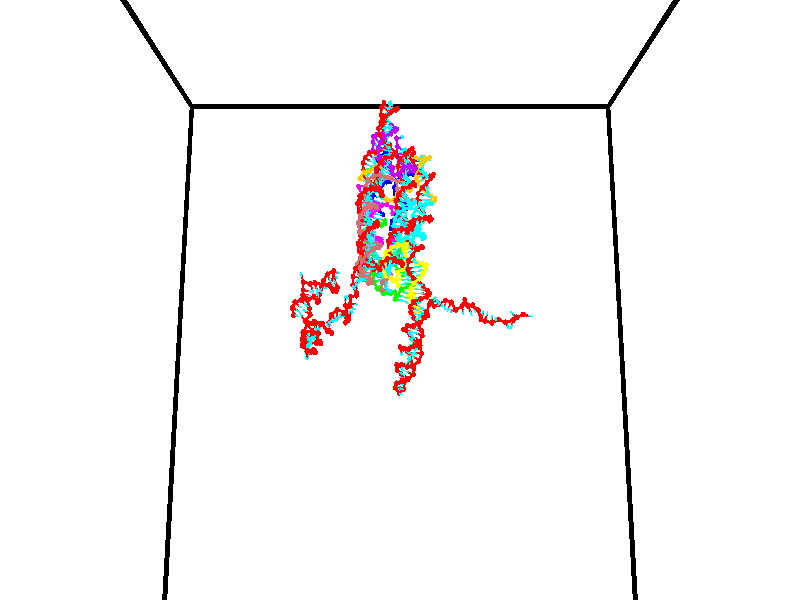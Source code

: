 // switches for output
#declare DRAW_BASES = 1; // possible values are 0, 1; only relevant for DNA ribbons
#declare DRAW_BASES_TYPE = 3; // possible values are 1, 2, 3; only relevant for DNA ribbons
#declare DRAW_FOG = 0; // set to 1 to enable fog

#include "colors.inc"

#include "transforms.inc"
background { rgb <1, 1, 1>}

#default {
   normal{
       ripples 0.25
       frequency 0.20
       turbulence 0.2
       lambda 5
   }
	finish {
		phong 0.1
		phong_size 40.
	}
}

// original window dimensions: 1024x640


// camera settings

camera {
	sky <0, 0.179814, -0.983701>
	up <0, 0.179814, -0.983701>
	right 1.6 * <1, 0, 0>
	location <35, 94.9851, 44.8844>
	look_at <35, 29.7336, 32.9568>
	direction <0, -65.2515, -11.9276>
	angle 67.0682
}


# declare cpy_camera_pos = <35, 94.9851, 44.8844>;
# if (DRAW_FOG = 1)
fog {
	fog_type 2
	up vnormalize(cpy_camera_pos)
	color rgbt<1,1,1,0.3>
	distance 1e-5
	fog_alt 3e-3
	fog_offset 56
}
# end


// LIGHTS

# declare lum = 6;
global_settings {
	ambient_light rgb lum * <0.05, 0.05, 0.05>
	max_trace_level 15
}# declare cpy_direct_light_amount = 0.25;
light_source
{	1000 * <-1, -1.16352, -0.803886>,
	rgb lum * cpy_direct_light_amount
	parallel
}

light_source
{	1000 * <1, 1.16352, 0.803886>,
	rgb lum * cpy_direct_light_amount
	parallel
}

// strand 0

// nucleotide -1

// particle -1
sphere {
	<24.179911, 34.344700, 35.108700> 0.250000
	pigment { color rgbt <1,0,0,0> }
	no_shadow
}
cylinder {
	<24.428505, 34.648613, 35.185101>,  <24.577662, 34.830963, 35.230942>, 0.100000
	pigment { color rgbt <1,0,0,0> }
	no_shadow
}
cylinder {
	<24.428505, 34.648613, 35.185101>,  <24.179911, 34.344700, 35.108700>, 0.100000
	pigment { color rgbt <1,0,0,0> }
	no_shadow
}

// particle -1
sphere {
	<24.428505, 34.648613, 35.185101> 0.100000
	pigment { color rgbt <1,0,0,0> }
	no_shadow
}
sphere {
	0, 1
	scale<0.080000,0.200000,0.300000>
	matrix <0.457252, -0.153816, -0.875935,
		-0.636144, 0.631716, -0.443008,
		0.621484, 0.759786, 0.191005,
		24.614950, 34.876549, 35.242401>
	pigment { color rgbt <0,1,1,0> }
	no_shadow
}
cylinder {
	<24.091232, 34.711655, 34.549110>,  <24.179911, 34.344700, 35.108700>, 0.130000
	pigment { color rgbt <1,0,0,0> }
	no_shadow
}

// nucleotide -1

// particle -1
sphere {
	<24.091232, 34.711655, 34.549110> 0.250000
	pigment { color rgbt <1,0,0,0> }
	no_shadow
}
cylinder {
	<24.444695, 34.800186, 34.714115>,  <24.656771, 34.853306, 34.813118>, 0.100000
	pigment { color rgbt <1,0,0,0> }
	no_shadow
}
cylinder {
	<24.444695, 34.800186, 34.714115>,  <24.091232, 34.711655, 34.549110>, 0.100000
	pigment { color rgbt <1,0,0,0> }
	no_shadow
}

// particle -1
sphere {
	<24.444695, 34.800186, 34.714115> 0.100000
	pigment { color rgbt <1,0,0,0> }
	no_shadow
}
sphere {
	0, 1
	scale<0.080000,0.200000,0.300000>
	matrix <0.444675, -0.121362, -0.887432,
		-0.146353, 0.967618, -0.205663,
		0.883654, 0.221331, 0.412514,
		24.709791, 34.866585, 34.837868>
	pigment { color rgbt <0,1,1,0> }
	no_shadow
}
cylinder {
	<24.418198, 35.247589, 34.148361>,  <24.091232, 34.711655, 34.549110>, 0.130000
	pigment { color rgbt <1,0,0,0> }
	no_shadow
}

// nucleotide -1

// particle -1
sphere {
	<24.418198, 35.247589, 34.148361> 0.250000
	pigment { color rgbt <1,0,0,0> }
	no_shadow
}
cylinder {
	<24.690517, 35.009857, 34.319607>,  <24.853910, 34.867218, 34.422356>, 0.100000
	pigment { color rgbt <1,0,0,0> }
	no_shadow
}
cylinder {
	<24.690517, 35.009857, 34.319607>,  <24.418198, 35.247589, 34.148361>, 0.100000
	pigment { color rgbt <1,0,0,0> }
	no_shadow
}

// particle -1
sphere {
	<24.690517, 35.009857, 34.319607> 0.100000
	pigment { color rgbt <1,0,0,0> }
	no_shadow
}
sphere {
	0, 1
	scale<0.080000,0.200000,0.300000>
	matrix <0.529455, -0.004587, -0.848325,
		0.506149, 0.804208, 0.311548,
		0.680801, -0.594330, 0.428114,
		24.894758, 34.831558, 34.448040>
	pigment { color rgbt <0,1,1,0> }
	no_shadow
}
cylinder {
	<25.148544, 35.616875, 34.043556>,  <24.418198, 35.247589, 34.148361>, 0.130000
	pigment { color rgbt <1,0,0,0> }
	no_shadow
}

// nucleotide -1

// particle -1
sphere {
	<25.148544, 35.616875, 34.043556> 0.250000
	pigment { color rgbt <1,0,0,0> }
	no_shadow
}
cylinder {
	<25.223684, 35.228123, 34.100342>,  <25.268768, 34.994869, 34.134415>, 0.100000
	pigment { color rgbt <1,0,0,0> }
	no_shadow
}
cylinder {
	<25.223684, 35.228123, 34.100342>,  <25.148544, 35.616875, 34.043556>, 0.100000
	pigment { color rgbt <1,0,0,0> }
	no_shadow
}

// particle -1
sphere {
	<25.223684, 35.228123, 34.100342> 0.100000
	pigment { color rgbt <1,0,0,0> }
	no_shadow
}
sphere {
	0, 1
	scale<0.080000,0.200000,0.300000>
	matrix <0.555980, -0.013936, -0.831079,
		0.809691, 0.235046, 0.537731,
		0.187848, -0.971884, 0.141965,
		25.280039, 34.936558, 34.142933>
	pigment { color rgbt <0,1,1,0> }
	no_shadow
}
cylinder {
	<25.827028, 35.653221, 34.003857>,  <25.148544, 35.616875, 34.043556>, 0.130000
	pigment { color rgbt <1,0,0,0> }
	no_shadow
}

// nucleotide -1

// particle -1
sphere {
	<25.827028, 35.653221, 34.003857> 0.250000
	pigment { color rgbt <1,0,0,0> }
	no_shadow
}
cylinder {
	<25.737251, 35.270660, 33.929100>,  <25.683386, 35.041126, 33.884247>, 0.100000
	pigment { color rgbt <1,0,0,0> }
	no_shadow
}
cylinder {
	<25.737251, 35.270660, 33.929100>,  <25.827028, 35.653221, 34.003857>, 0.100000
	pigment { color rgbt <1,0,0,0> }
	no_shadow
}

// particle -1
sphere {
	<25.737251, 35.270660, 33.929100> 0.100000
	pigment { color rgbt <1,0,0,0> }
	no_shadow
}
sphere {
	0, 1
	scale<0.080000,0.200000,0.300000>
	matrix <0.754055, -0.048965, -0.654983,
		0.617274, -0.287931, 0.732167,
		-0.224441, -0.956398, -0.186891,
		25.669920, 34.983742, 33.873032>
	pigment { color rgbt <0,1,1,0> }
	no_shadow
}
cylinder {
	<26.376787, 35.451836, 33.718918>,  <25.827028, 35.653221, 34.003857>, 0.130000
	pigment { color rgbt <1,0,0,0> }
	no_shadow
}

// nucleotide -1

// particle -1
sphere {
	<26.376787, 35.451836, 33.718918> 0.250000
	pigment { color rgbt <1,0,0,0> }
	no_shadow
}
cylinder {
	<26.152411, 35.122402, 33.685314>,  <26.017784, 34.924744, 33.665150>, 0.100000
	pigment { color rgbt <1,0,0,0> }
	no_shadow
}
cylinder {
	<26.152411, 35.122402, 33.685314>,  <26.376787, 35.451836, 33.718918>, 0.100000
	pigment { color rgbt <1,0,0,0> }
	no_shadow
}

// particle -1
sphere {
	<26.152411, 35.122402, 33.685314> 0.100000
	pigment { color rgbt <1,0,0,0> }
	no_shadow
}
sphere {
	0, 1
	scale<0.080000,0.200000,0.300000>
	matrix <0.705697, -0.422642, -0.568652,
		0.432824, -0.378268, 0.818277,
		-0.560941, -0.823582, -0.084013,
		25.984129, 34.875328, 33.660110>
	pigment { color rgbt <0,1,1,0> }
	no_shadow
}
cylinder {
	<26.651697, 34.791634, 34.057121>,  <26.376787, 35.451836, 33.718918>, 0.130000
	pigment { color rgbt <1,0,0,0> }
	no_shadow
}

// nucleotide -1

// particle -1
sphere {
	<26.651697, 34.791634, 34.057121> 0.250000
	pigment { color rgbt <1,0,0,0> }
	no_shadow
}
cylinder {
	<26.428537, 34.730793, 33.730782>,  <26.294641, 34.694290, 33.534977>, 0.100000
	pigment { color rgbt <1,0,0,0> }
	no_shadow
}
cylinder {
	<26.428537, 34.730793, 33.730782>,  <26.651697, 34.791634, 34.057121>, 0.100000
	pigment { color rgbt <1,0,0,0> }
	no_shadow
}

// particle -1
sphere {
	<26.428537, 34.730793, 33.730782> 0.100000
	pigment { color rgbt <1,0,0,0> }
	no_shadow
}
sphere {
	0, 1
	scale<0.080000,0.200000,0.300000>
	matrix <0.815284, -0.284175, -0.504536,
		-0.155104, -0.946631, 0.282547,
		-0.557902, -0.152101, -0.815850,
		26.261168, 34.685162, 33.486027>
	pigment { color rgbt <0,1,1,0> }
	no_shadow
}
cylinder {
	<26.650230, 34.023144, 33.839603>,  <26.651697, 34.791634, 34.057121>, 0.130000
	pigment { color rgbt <1,0,0,0> }
	no_shadow
}

// nucleotide -1

// particle -1
sphere {
	<26.650230, 34.023144, 33.839603> 0.250000
	pigment { color rgbt <1,0,0,0> }
	no_shadow
}
cylinder {
	<26.625320, 34.324051, 33.577240>,  <26.610374, 34.504593, 33.419823>, 0.100000
	pigment { color rgbt <1,0,0,0> }
	no_shadow
}
cylinder {
	<26.625320, 34.324051, 33.577240>,  <26.650230, 34.023144, 33.839603>, 0.100000
	pigment { color rgbt <1,0,0,0> }
	no_shadow
}

// particle -1
sphere {
	<26.625320, 34.324051, 33.577240> 0.100000
	pigment { color rgbt <1,0,0,0> }
	no_shadow
}
sphere {
	0, 1
	scale<0.080000,0.200000,0.300000>
	matrix <0.667454, -0.457219, -0.587754,
		-0.742042, -0.474392, -0.473631,
		-0.062273, 0.752265, -0.655911,
		26.606638, 34.549732, 33.380466>
	pigment { color rgbt <0,1,1,0> }
	no_shadow
}
cylinder {
	<26.663103, 33.680824, 33.218449>,  <26.650230, 34.023144, 33.839603>, 0.130000
	pigment { color rgbt <1,0,0,0> }
	no_shadow
}

// nucleotide -1

// particle -1
sphere {
	<26.663103, 33.680824, 33.218449> 0.250000
	pigment { color rgbt <1,0,0,0> }
	no_shadow
}
cylinder {
	<26.757458, 34.049168, 33.094265>,  <26.814072, 34.270172, 33.019756>, 0.100000
	pigment { color rgbt <1,0,0,0> }
	no_shadow
}
cylinder {
	<26.757458, 34.049168, 33.094265>,  <26.663103, 33.680824, 33.218449>, 0.100000
	pigment { color rgbt <1,0,0,0> }
	no_shadow
}

// particle -1
sphere {
	<26.757458, 34.049168, 33.094265> 0.100000
	pigment { color rgbt <1,0,0,0> }
	no_shadow
}
sphere {
	0, 1
	scale<0.080000,0.200000,0.300000>
	matrix <0.694971, -0.383158, -0.608445,
		-0.679244, -0.072236, -0.730349,
		0.235888, 0.920854, -0.310460,
		26.828224, 34.325424, 33.001125>
	pigment { color rgbt <0,1,1,0> }
	no_shadow
}
cylinder {
	<26.835863, 33.589561, 32.615749>,  <26.663103, 33.680824, 33.218449>, 0.130000
	pigment { color rgbt <1,0,0,0> }
	no_shadow
}

// nucleotide -1

// particle -1
sphere {
	<26.835863, 33.589561, 32.615749> 0.250000
	pigment { color rgbt <1,0,0,0> }
	no_shadow
}
cylinder {
	<27.022711, 33.940010, 32.663441>,  <27.134819, 34.150280, 32.692055>, 0.100000
	pigment { color rgbt <1,0,0,0> }
	no_shadow
}
cylinder {
	<27.022711, 33.940010, 32.663441>,  <26.835863, 33.589561, 32.615749>, 0.100000
	pigment { color rgbt <1,0,0,0> }
	no_shadow
}

// particle -1
sphere {
	<27.022711, 33.940010, 32.663441> 0.100000
	pigment { color rgbt <1,0,0,0> }
	no_shadow
}
sphere {
	0, 1
	scale<0.080000,0.200000,0.300000>
	matrix <0.746754, -0.318701, -0.583771,
		-0.473455, 0.361724, -0.803117,
		0.467118, 0.876120, 0.119228,
		27.162846, 34.202847, 32.699207>
	pigment { color rgbt <0,1,1,0> }
	no_shadow
}
cylinder {
	<27.058310, 33.717937, 31.975437>,  <26.835863, 33.589561, 32.615749>, 0.130000
	pigment { color rgbt <1,0,0,0> }
	no_shadow
}

// nucleotide -1

// particle -1
sphere {
	<27.058310, 33.717937, 31.975437> 0.250000
	pigment { color rgbt <1,0,0,0> }
	no_shadow
}
cylinder {
	<27.279745, 33.948559, 32.215813>,  <27.412607, 34.086929, 32.360039>, 0.100000
	pigment { color rgbt <1,0,0,0> }
	no_shadow
}
cylinder {
	<27.279745, 33.948559, 32.215813>,  <27.058310, 33.717937, 31.975437>, 0.100000
	pigment { color rgbt <1,0,0,0> }
	no_shadow
}

// particle -1
sphere {
	<27.279745, 33.948559, 32.215813> 0.100000
	pigment { color rgbt <1,0,0,0> }
	no_shadow
}
sphere {
	0, 1
	scale<0.080000,0.200000,0.300000>
	matrix <0.811869, -0.212905, -0.543636,
		-0.185490, 0.788836, -0.585944,
		0.553590, 0.576549, 0.600940,
		27.445822, 34.121525, 32.396095>
	pigment { color rgbt <0,1,1,0> }
	no_shadow
}
cylinder {
	<27.490232, 33.993034, 31.491743>,  <27.058310, 33.717937, 31.975437>, 0.130000
	pigment { color rgbt <1,0,0,0> }
	no_shadow
}

// nucleotide -1

// particle -1
sphere {
	<27.490232, 33.993034, 31.491743> 0.250000
	pigment { color rgbt <1,0,0,0> }
	no_shadow
}
cylinder {
	<27.663288, 34.043484, 31.848824>,  <27.767122, 34.073753, 32.063072>, 0.100000
	pigment { color rgbt <1,0,0,0> }
	no_shadow
}
cylinder {
	<27.663288, 34.043484, 31.848824>,  <27.490232, 33.993034, 31.491743>, 0.100000
	pigment { color rgbt <1,0,0,0> }
	no_shadow
}

// particle -1
sphere {
	<27.663288, 34.043484, 31.848824> 0.100000
	pigment { color rgbt <1,0,0,0> }
	no_shadow
}
sphere {
	0, 1
	scale<0.080000,0.200000,0.300000>
	matrix <0.898452, -0.142558, -0.415285,
		0.074885, 0.981718, -0.174991,
		0.432640, 0.126122, 0.892702,
		27.793079, 34.081322, 32.116634>
	pigment { color rgbt <0,1,1,0> }
	no_shadow
}
cylinder {
	<28.139147, 33.883778, 31.138752>,  <27.490232, 33.993034, 31.491743>, 0.130000
	pigment { color rgbt <1,0,0,0> }
	no_shadow
}

// nucleotide -1

// particle -1
sphere {
	<28.139147, 33.883778, 31.138752> 0.250000
	pigment { color rgbt <1,0,0,0> }
	no_shadow
}
cylinder {
	<28.414427, 34.132271, 31.288658>,  <28.579596, 34.281364, 31.378603>, 0.100000
	pigment { color rgbt <1,0,0,0> }
	no_shadow
}
cylinder {
	<28.414427, 34.132271, 31.288658>,  <28.139147, 33.883778, 31.138752>, 0.100000
	pigment { color rgbt <1,0,0,0> }
	no_shadow
}

// particle -1
sphere {
	<28.414427, 34.132271, 31.288658> 0.100000
	pigment { color rgbt <1,0,0,0> }
	no_shadow
}
sphere {
	0, 1
	scale<0.080000,0.200000,0.300000>
	matrix <-0.477896, -0.000502, 0.878416,
		0.545888, -0.783627, 0.296539,
		0.688202, 0.621231, 0.374766,
		28.620888, 34.318642, 31.401089>
	pigment { color rgbt <0,1,1,0> }
	no_shadow
}
cylinder {
	<28.115810, 33.780323, 31.867796>,  <28.139147, 33.883778, 31.138752>, 0.130000
	pigment { color rgbt <1,0,0,0> }
	no_shadow
}

// nucleotide -1

// particle -1
sphere {
	<28.115810, 33.780323, 31.867796> 0.250000
	pigment { color rgbt <1,0,0,0> }
	no_shadow
}
cylinder {
	<28.319971, 34.123863, 31.850508>,  <28.442469, 34.329987, 31.840136>, 0.100000
	pigment { color rgbt <1,0,0,0> }
	no_shadow
}
cylinder {
	<28.319971, 34.123863, 31.850508>,  <28.115810, 33.780323, 31.867796>, 0.100000
	pigment { color rgbt <1,0,0,0> }
	no_shadow
}

// particle -1
sphere {
	<28.319971, 34.123863, 31.850508> 0.100000
	pigment { color rgbt <1,0,0,0> }
	no_shadow
}
sphere {
	0, 1
	scale<0.080000,0.200000,0.300000>
	matrix <-0.483783, 0.328332, 0.811265,
		0.710945, -0.393163, 0.583078,
		0.510403, 0.858849, -0.043220,
		28.473093, 34.381519, 31.837542>
	pigment { color rgbt <0,1,1,0> }
	no_shadow
}
cylinder {
	<28.514881, 33.751320, 32.585503>,  <28.115810, 33.780323, 31.867796>, 0.130000
	pigment { color rgbt <1,0,0,0> }
	no_shadow
}

// nucleotide -1

// particle -1
sphere {
	<28.514881, 33.751320, 32.585503> 0.250000
	pigment { color rgbt <1,0,0,0> }
	no_shadow
}
cylinder {
	<28.388660, 34.068630, 32.377216>,  <28.312927, 34.259014, 32.252243>, 0.100000
	pigment { color rgbt <1,0,0,0> }
	no_shadow
}
cylinder {
	<28.388660, 34.068630, 32.377216>,  <28.514881, 33.751320, 32.585503>, 0.100000
	pigment { color rgbt <1,0,0,0> }
	no_shadow
}

// particle -1
sphere {
	<28.388660, 34.068630, 32.377216> 0.100000
	pigment { color rgbt <1,0,0,0> }
	no_shadow
}
sphere {
	0, 1
	scale<0.080000,0.200000,0.300000>
	matrix <-0.716866, 0.160248, 0.678546,
		0.621715, 0.587401, 0.518103,
		-0.315553, 0.793272, -0.520716,
		28.293995, 34.306610, 32.221001>
	pigment { color rgbt <0,1,1,0> }
	no_shadow
}
cylinder {
	<28.468220, 34.330921, 33.047806>,  <28.514881, 33.751320, 32.585503>, 0.130000
	pigment { color rgbt <1,0,0,0> }
	no_shadow
}

// nucleotide -1

// particle -1
sphere {
	<28.468220, 34.330921, 33.047806> 0.250000
	pigment { color rgbt <1,0,0,0> }
	no_shadow
}
cylinder {
	<28.234482, 34.400070, 32.730656>,  <28.094238, 34.441559, 32.540363>, 0.100000
	pigment { color rgbt <1,0,0,0> }
	no_shadow
}
cylinder {
	<28.234482, 34.400070, 32.730656>,  <28.468220, 34.330921, 33.047806>, 0.100000
	pigment { color rgbt <1,0,0,0> }
	no_shadow
}

// particle -1
sphere {
	<28.234482, 34.400070, 32.730656> 0.100000
	pigment { color rgbt <1,0,0,0> }
	no_shadow
}
sphere {
	0, 1
	scale<0.080000,0.200000,0.300000>
	matrix <-0.756052, 0.238997, 0.609316,
		0.294830, 0.955508, -0.008956,
		-0.584346, 0.172874, -0.792877,
		28.059177, 34.451931, 32.492794>
	pigment { color rgbt <0,1,1,0> }
	no_shadow
}
cylinder {
	<28.195547, 34.922237, 33.104599>,  <28.468220, 34.330921, 33.047806>, 0.130000
	pigment { color rgbt <1,0,0,0> }
	no_shadow
}

// nucleotide -1

// particle -1
sphere {
	<28.195547, 34.922237, 33.104599> 0.250000
	pigment { color rgbt <1,0,0,0> }
	no_shadow
}
cylinder {
	<27.959352, 34.704456, 32.866306>,  <27.817635, 34.573788, 32.723331>, 0.100000
	pigment { color rgbt <1,0,0,0> }
	no_shadow
}
cylinder {
	<27.959352, 34.704456, 32.866306>,  <28.195547, 34.922237, 33.104599>, 0.100000
	pigment { color rgbt <1,0,0,0> }
	no_shadow
}

// particle -1
sphere {
	<27.959352, 34.704456, 32.866306> 0.100000
	pigment { color rgbt <1,0,0,0> }
	no_shadow
}
sphere {
	0, 1
	scale<0.080000,0.200000,0.300000>
	matrix <-0.804518, 0.338722, 0.487871,
		-0.063836, 0.767358, -0.638034,
		-0.590488, -0.544453, -0.595730,
		27.782206, 34.541119, 32.687588>
	pigment { color rgbt <0,1,1,0> }
	no_shadow
}
cylinder {
	<27.863970, 35.297981, 32.686813>,  <28.195547, 34.922237, 33.104599>, 0.130000
	pigment { color rgbt <1,0,0,0> }
	no_shadow
}

// nucleotide -1

// particle -1
sphere {
	<27.863970, 35.297981, 32.686813> 0.250000
	pigment { color rgbt <1,0,0,0> }
	no_shadow
}
cylinder {
	<27.632200, 34.972824, 32.710358>,  <27.493139, 34.777729, 32.724483>, 0.100000
	pigment { color rgbt <1,0,0,0> }
	no_shadow
}
cylinder {
	<27.632200, 34.972824, 32.710358>,  <27.863970, 35.297981, 32.686813>, 0.100000
	pigment { color rgbt <1,0,0,0> }
	no_shadow
}

// particle -1
sphere {
	<27.632200, 34.972824, 32.710358> 0.100000
	pigment { color rgbt <1,0,0,0> }
	no_shadow
}
sphere {
	0, 1
	scale<0.080000,0.200000,0.300000>
	matrix <-0.766829, 0.568205, 0.298525,
		-0.276118, 0.127833, -0.952585,
		-0.579424, -0.812897, 0.058865,
		27.458372, 34.728954, 32.728016>
	pigment { color rgbt <0,1,1,0> }
	no_shadow
}
cylinder {
	<27.186687, 35.534893, 32.717049>,  <27.863970, 35.297981, 32.686813>, 0.130000
	pigment { color rgbt <1,0,0,0> }
	no_shadow
}

// nucleotide -1

// particle -1
sphere {
	<27.186687, 35.534893, 32.717049> 0.250000
	pigment { color rgbt <1,0,0,0> }
	no_shadow
}
cylinder {
	<27.065296, 35.162823, 32.799683>,  <26.992462, 34.939579, 32.849262>, 0.100000
	pigment { color rgbt <1,0,0,0> }
	no_shadow
}
cylinder {
	<27.065296, 35.162823, 32.799683>,  <27.186687, 35.534893, 32.717049>, 0.100000
	pigment { color rgbt <1,0,0,0> }
	no_shadow
}

// particle -1
sphere {
	<27.065296, 35.162823, 32.799683> 0.100000
	pigment { color rgbt <1,0,0,0> }
	no_shadow
}
sphere {
	0, 1
	scale<0.080000,0.200000,0.300000>
	matrix <-0.881832, 0.356307, 0.308898,
		-0.360936, -0.088428, -0.928389,
		-0.303477, -0.930175, 0.206583,
		26.974253, 34.883770, 32.861656>
	pigment { color rgbt <0,1,1,0> }
	no_shadow
}
cylinder {
	<26.432878, 35.553307, 32.561028>,  <27.186687, 35.534893, 32.717049>, 0.130000
	pigment { color rgbt <1,0,0,0> }
	no_shadow
}

// nucleotide -1

// particle -1
sphere {
	<26.432878, 35.553307, 32.561028> 0.250000
	pigment { color rgbt <1,0,0,0> }
	no_shadow
}
cylinder {
	<26.512609, 35.255924, 32.816383>,  <26.560448, 35.077496, 32.969597>, 0.100000
	pigment { color rgbt <1,0,0,0> }
	no_shadow
}
cylinder {
	<26.512609, 35.255924, 32.816383>,  <26.432878, 35.553307, 32.561028>, 0.100000
	pigment { color rgbt <1,0,0,0> }
	no_shadow
}

// particle -1
sphere {
	<26.512609, 35.255924, 32.816383> 0.100000
	pigment { color rgbt <1,0,0,0> }
	no_shadow
}
sphere {
	0, 1
	scale<0.080000,0.200000,0.300000>
	matrix <-0.860854, 0.178402, 0.476553,
		-0.468186, -0.644550, -0.604448,
		0.199327, -0.743457, 0.638389,
		26.572407, 35.032887, 33.007900>
	pigment { color rgbt <0,1,1,0> }
	no_shadow
}
cylinder {
	<25.925951, 35.131241, 32.562210>,  <26.432878, 35.553307, 32.561028>, 0.130000
	pigment { color rgbt <1,0,0,0> }
	no_shadow
}

// nucleotide -1

// particle -1
sphere {
	<25.925951, 35.131241, 32.562210> 0.250000
	pigment { color rgbt <1,0,0,0> }
	no_shadow
}
cylinder {
	<26.081638, 35.071938, 32.925865>,  <26.175051, 35.036354, 33.144058>, 0.100000
	pigment { color rgbt <1,0,0,0> }
	no_shadow
}
cylinder {
	<26.081638, 35.071938, 32.925865>,  <25.925951, 35.131241, 32.562210>, 0.100000
	pigment { color rgbt <1,0,0,0> }
	no_shadow
}

// particle -1
sphere {
	<26.081638, 35.071938, 32.925865> 0.100000
	pigment { color rgbt <1,0,0,0> }
	no_shadow
}
sphere {
	0, 1
	scale<0.080000,0.200000,0.300000>
	matrix <-0.912607, 0.072006, 0.402446,
		-0.125130, -0.986324, -0.107277,
		0.389217, -0.148260, 0.909136,
		26.198404, 35.027458, 33.198605>
	pigment { color rgbt <0,1,1,0> }
	no_shadow
}
cylinder {
	<25.215174, 35.185753, 32.418427>,  <25.925951, 35.131241, 32.562210>, 0.130000
	pigment { color rgbt <1,0,0,0> }
	no_shadow
}

// nucleotide -1

// particle -1
sphere {
	<25.215174, 35.185753, 32.418427> 0.250000
	pigment { color rgbt <1,0,0,0> }
	no_shadow
}
cylinder {
	<25.082787, 35.113667, 32.047916>,  <25.003353, 35.070415, 31.825611>, 0.100000
	pigment { color rgbt <1,0,0,0> }
	no_shadow
}
cylinder {
	<25.082787, 35.113667, 32.047916>,  <25.215174, 35.185753, 32.418427>, 0.100000
	pigment { color rgbt <1,0,0,0> }
	no_shadow
}

// particle -1
sphere {
	<25.082787, 35.113667, 32.047916> 0.100000
	pigment { color rgbt <1,0,0,0> }
	no_shadow
}
sphere {
	0, 1
	scale<0.080000,0.200000,0.300000>
	matrix <0.735201, 0.566103, -0.372837,
		0.591557, -0.804394, -0.054867,
		-0.330969, -0.180216, -0.926273,
		24.983496, 35.059601, 31.770035>
	pigment { color rgbt <0,1,1,0> }
	no_shadow
}
cylinder {
	<25.157532, 34.889328, 33.032448>,  <25.215174, 35.185753, 32.418427>, 0.130000
	pigment { color rgbt <1,0,0,0> }
	no_shadow
}

// nucleotide -1

// particle -1
sphere {
	<25.157532, 34.889328, 33.032448> 0.250000
	pigment { color rgbt <1,0,0,0> }
	no_shadow
}
cylinder {
	<25.525387, 34.739098, 33.078411>,  <25.746099, 34.648960, 33.105988>, 0.100000
	pigment { color rgbt <1,0,0,0> }
	no_shadow
}
cylinder {
	<25.525387, 34.739098, 33.078411>,  <25.157532, 34.889328, 33.032448>, 0.100000
	pigment { color rgbt <1,0,0,0> }
	no_shadow
}

// particle -1
sphere {
	<25.525387, 34.739098, 33.078411> 0.100000
	pigment { color rgbt <1,0,0,0> }
	no_shadow
}
sphere {
	0, 1
	scale<0.080000,0.200000,0.300000>
	matrix <-0.211856, -0.228005, 0.950332,
		-0.330729, -0.898305, -0.289251,
		0.919638, -0.375582, 0.114903,
		25.801279, 34.626423, 33.112881>
	pigment { color rgbt <0,1,1,0> }
	no_shadow
}
cylinder {
	<25.030479, 34.173878, 33.343971>,  <25.157532, 34.889328, 33.032448>, 0.130000
	pigment { color rgbt <1,0,0,0> }
	no_shadow
}

// nucleotide -1

// particle -1
sphere {
	<25.030479, 34.173878, 33.343971> 0.250000
	pigment { color rgbt <1,0,0,0> }
	no_shadow
}
cylinder {
	<25.402212, 34.313431, 33.392349>,  <25.625252, 34.397163, 33.421375>, 0.100000
	pigment { color rgbt <1,0,0,0> }
	no_shadow
}
cylinder {
	<25.402212, 34.313431, 33.392349>,  <25.030479, 34.173878, 33.343971>, 0.100000
	pigment { color rgbt <1,0,0,0> }
	no_shadow
}

// particle -1
sphere {
	<25.402212, 34.313431, 33.392349> 0.100000
	pigment { color rgbt <1,0,0,0> }
	no_shadow
}
sphere {
	0, 1
	scale<0.080000,0.200000,0.300000>
	matrix <-0.043590, -0.221609, 0.974161,
		0.366669, -0.910589, -0.190740,
		0.929330, 0.348880, 0.120950,
		25.681011, 34.418095, 33.428635>
	pigment { color rgbt <0,1,1,0> }
	no_shadow
}
cylinder {
	<25.467813, 33.746376, 33.736519>,  <25.030479, 34.173878, 33.343971>, 0.130000
	pigment { color rgbt <1,0,0,0> }
	no_shadow
}

// nucleotide -1

// particle -1
sphere {
	<25.467813, 33.746376, 33.736519> 0.250000
	pigment { color rgbt <1,0,0,0> }
	no_shadow
}
cylinder {
	<25.544870, 34.135593, 33.787239>,  <25.591105, 34.369125, 33.817673>, 0.100000
	pigment { color rgbt <1,0,0,0> }
	no_shadow
}
cylinder {
	<25.544870, 34.135593, 33.787239>,  <25.467813, 33.746376, 33.736519>, 0.100000
	pigment { color rgbt <1,0,0,0> }
	no_shadow
}

// particle -1
sphere {
	<25.544870, 34.135593, 33.787239> 0.100000
	pigment { color rgbt <1,0,0,0> }
	no_shadow
}
sphere {
	0, 1
	scale<0.080000,0.200000,0.300000>
	matrix <-0.185850, -0.090703, 0.978383,
		0.963509, -0.212044, 0.163366,
		0.192642, 0.973042, 0.126801,
		25.602663, 34.427505, 33.825279>
	pigment { color rgbt <0,1,1,0> }
	no_shadow
}
cylinder {
	<25.679840, 33.746666, 34.411385>,  <25.467813, 33.746376, 33.736519>, 0.130000
	pigment { color rgbt <1,0,0,0> }
	no_shadow
}

// nucleotide -1

// particle -1
sphere {
	<25.679840, 33.746666, 34.411385> 0.250000
	pigment { color rgbt <1,0,0,0> }
	no_shadow
}
cylinder {
	<25.564547, 34.123947, 34.345303>,  <25.495371, 34.350315, 34.305653>, 0.100000
	pigment { color rgbt <1,0,0,0> }
	no_shadow
}
cylinder {
	<25.564547, 34.123947, 34.345303>,  <25.679840, 33.746666, 34.411385>, 0.100000
	pigment { color rgbt <1,0,0,0> }
	no_shadow
}

// particle -1
sphere {
	<25.564547, 34.123947, 34.345303> 0.100000
	pigment { color rgbt <1,0,0,0> }
	no_shadow
}
sphere {
	0, 1
	scale<0.080000,0.200000,0.300000>
	matrix <-0.376135, 0.047133, 0.925365,
		0.880593, 0.328860, 0.341186,
		-0.288234, 0.943202, -0.165201,
		25.478077, 34.406906, 34.295742>
	pigment { color rgbt <0,1,1,0> }
	no_shadow
}
cylinder {
	<25.829578, 34.147591, 35.054062>,  <25.679840, 33.746666, 34.411385>, 0.130000
	pigment { color rgbt <1,0,0,0> }
	no_shadow
}

// nucleotide -1

// particle -1
sphere {
	<25.829578, 34.147591, 35.054062> 0.250000
	pigment { color rgbt <1,0,0,0> }
	no_shadow
}
cylinder {
	<25.526089, 34.333405, 34.871391>,  <25.343996, 34.444893, 34.761791>, 0.100000
	pigment { color rgbt <1,0,0,0> }
	no_shadow
}
cylinder {
	<25.526089, 34.333405, 34.871391>,  <25.829578, 34.147591, 35.054062>, 0.100000
	pigment { color rgbt <1,0,0,0> }
	no_shadow
}

// particle -1
sphere {
	<25.526089, 34.333405, 34.871391> 0.100000
	pigment { color rgbt <1,0,0,0> }
	no_shadow
}
sphere {
	0, 1
	scale<0.080000,0.200000,0.300000>
	matrix <-0.490283, 0.054364, 0.869866,
		0.428907, 0.883886, 0.186505,
		-0.758723, 0.464532, -0.456672,
		25.298471, 34.472763, 34.734390>
	pigment { color rgbt <0,1,1,0> }
	no_shadow
}
cylinder {
	<25.378372, 34.513634, 35.626038>,  <25.829578, 34.147591, 35.054062>, 0.130000
	pigment { color rgbt <1,0,0,0> }
	no_shadow
}

// nucleotide -1

// particle -1
sphere {
	<25.378372, 34.513634, 35.626038> 0.250000
	pigment { color rgbt <1,0,0,0> }
	no_shadow
}
cylinder {
	<25.118683, 34.486481, 35.323013>,  <24.962870, 34.470188, 35.141197>, 0.100000
	pigment { color rgbt <1,0,0,0> }
	no_shadow
}
cylinder {
	<25.118683, 34.486481, 35.323013>,  <25.378372, 34.513634, 35.626038>, 0.100000
	pigment { color rgbt <1,0,0,0> }
	no_shadow
}

// particle -1
sphere {
	<25.118683, 34.486481, 35.323013> 0.100000
	pigment { color rgbt <1,0,0,0> }
	no_shadow
}
sphere {
	0, 1
	scale<0.080000,0.200000,0.300000>
	matrix <-0.759343, 0.115071, 0.640435,
		0.043702, 0.991035, -0.126249,
		-0.649222, -0.067878, -0.757564,
		24.923916, 34.466118, 35.095745>
	pigment { color rgbt <0,1,1,0> }
	no_shadow
}
cylinder {
	<26.124136, 34.302063, 35.803879>,  <25.378372, 34.513634, 35.626038>, 0.130000
	pigment { color rgbt <1,0,0,0> }
	no_shadow
}

// nucleotide -1

// particle -1
sphere {
	<26.124136, 34.302063, 35.803879> 0.250000
	pigment { color rgbt <1,0,0,0> }
	no_shadow
}
cylinder {
	<25.807135, 34.084240, 35.913708>,  <25.616934, 33.953545, 35.979607>, 0.100000
	pigment { color rgbt <1,0,0,0> }
	no_shadow
}
cylinder {
	<25.807135, 34.084240, 35.913708>,  <26.124136, 34.302063, 35.803879>, 0.100000
	pigment { color rgbt <1,0,0,0> }
	no_shadow
}

// particle -1
sphere {
	<25.807135, 34.084240, 35.913708> 0.100000
	pigment { color rgbt <1,0,0,0> }
	no_shadow
}
sphere {
	0, 1
	scale<0.080000,0.200000,0.300000>
	matrix <0.437607, -0.194182, 0.877948,
		-0.424777, 0.815934, 0.392193,
		-0.792505, -0.544559, 0.274575,
		25.569384, 33.920872, 35.996078>
	pigment { color rgbt <0,1,1,0> }
	no_shadow
}
cylinder {
	<26.502508, 35.009628, 35.913368>,  <26.124136, 34.302063, 35.803879>, 0.130000
	pigment { color rgbt <1,0,0,0> }
	no_shadow
}

// nucleotide -1

// particle -1
sphere {
	<26.502508, 35.009628, 35.913368> 0.250000
	pigment { color rgbt <1,0,0,0> }
	no_shadow
}
cylinder {
	<26.804556, 35.243572, 36.031849>,  <26.985785, 35.383938, 36.102936>, 0.100000
	pigment { color rgbt <1,0,0,0> }
	no_shadow
}
cylinder {
	<26.804556, 35.243572, 36.031849>,  <26.502508, 35.009628, 35.913368>, 0.100000
	pigment { color rgbt <1,0,0,0> }
	no_shadow
}

// particle -1
sphere {
	<26.804556, 35.243572, 36.031849> 0.100000
	pigment { color rgbt <1,0,0,0> }
	no_shadow
}
sphere {
	0, 1
	scale<0.080000,0.200000,0.300000>
	matrix <-0.538585, 0.295821, 0.788934,
		0.373797, -0.755265, 0.538377,
		0.755118, 0.584863, 0.296197,
		27.031092, 35.419029, 36.120708>
	pigment { color rgbt <0,1,1,0> }
	no_shadow
}
cylinder {
	<26.582836, 34.874840, 36.669163>,  <26.502508, 35.009628, 35.913368>, 0.130000
	pigment { color rgbt <1,0,0,0> }
	no_shadow
}

// nucleotide -1

// particle -1
sphere {
	<26.582836, 34.874840, 36.669163> 0.250000
	pigment { color rgbt <1,0,0,0> }
	no_shadow
}
cylinder {
	<26.754951, 35.227505, 36.591686>,  <26.858221, 35.439106, 36.545200>, 0.100000
	pigment { color rgbt <1,0,0,0> }
	no_shadow
}
cylinder {
	<26.754951, 35.227505, 36.591686>,  <26.582836, 34.874840, 36.669163>, 0.100000
	pigment { color rgbt <1,0,0,0> }
	no_shadow
}

// particle -1
sphere {
	<26.754951, 35.227505, 36.591686> 0.100000
	pigment { color rgbt <1,0,0,0> }
	no_shadow
}
sphere {
	0, 1
	scale<0.080000,0.200000,0.300000>
	matrix <-0.448155, 0.394905, 0.802002,
		0.783587, -0.258290, 0.565047,
		0.430289, 0.881666, -0.193688,
		26.884039, 35.492004, 36.533581>
	pigment { color rgbt <0,1,1,0> }
	no_shadow
}
cylinder {
	<26.610462, 35.209400, 37.239990>,  <26.582836, 34.874840, 36.669163>, 0.130000
	pigment { color rgbt <1,0,0,0> }
	no_shadow
}

// nucleotide -1

// particle -1
sphere {
	<26.610462, 35.209400, 37.239990> 0.250000
	pigment { color rgbt <1,0,0,0> }
	no_shadow
}
cylinder {
	<26.654911, 35.519852, 36.991707>,  <26.681580, 35.706123, 36.842735>, 0.100000
	pigment { color rgbt <1,0,0,0> }
	no_shadow
}
cylinder {
	<26.654911, 35.519852, 36.991707>,  <26.610462, 35.209400, 37.239990>, 0.100000
	pigment { color rgbt <1,0,0,0> }
	no_shadow
}

// particle -1
sphere {
	<26.654911, 35.519852, 36.991707> 0.100000
	pigment { color rgbt <1,0,0,0> }
	no_shadow
}
sphere {
	0, 1
	scale<0.080000,0.200000,0.300000>
	matrix <-0.325984, 0.618485, 0.714990,
		0.938822, 0.122891, 0.321731,
		0.111120, 0.776128, -0.620708,
		26.688248, 35.752689, 36.805496>
	pigment { color rgbt <0,1,1,0> }
	no_shadow
}
cylinder {
	<27.069445, 35.642242, 37.531391>,  <26.610462, 35.209400, 37.239990>, 0.130000
	pigment { color rgbt <1,0,0,0> }
	no_shadow
}

// nucleotide -1

// particle -1
sphere {
	<27.069445, 35.642242, 37.531391> 0.250000
	pigment { color rgbt <1,0,0,0> }
	no_shadow
}
cylinder {
	<26.853037, 35.880424, 37.293827>,  <26.723192, 36.023335, 37.151287>, 0.100000
	pigment { color rgbt <1,0,0,0> }
	no_shadow
}
cylinder {
	<26.853037, 35.880424, 37.293827>,  <27.069445, 35.642242, 37.531391>, 0.100000
	pigment { color rgbt <1,0,0,0> }
	no_shadow
}

// particle -1
sphere {
	<26.853037, 35.880424, 37.293827> 0.100000
	pigment { color rgbt <1,0,0,0> }
	no_shadow
}
sphere {
	0, 1
	scale<0.080000,0.200000,0.300000>
	matrix <-0.252509, 0.558593, 0.790072,
		0.802208, 0.577411, -0.151850,
		-0.541019, 0.595459, -0.593909,
		26.690731, 36.059063, 37.115654>
	pigment { color rgbt <0,1,1,0> }
	no_shadow
}
cylinder {
	<27.275425, 36.349934, 37.731621>,  <27.069445, 35.642242, 37.531391>, 0.130000
	pigment { color rgbt <1,0,0,0> }
	no_shadow
}

// nucleotide -1

// particle -1
sphere {
	<27.275425, 36.349934, 37.731621> 0.250000
	pigment { color rgbt <1,0,0,0> }
	no_shadow
}
cylinder {
	<26.922050, 36.365250, 37.544827>,  <26.710026, 36.374439, 37.432751>, 0.100000
	pigment { color rgbt <1,0,0,0> }
	no_shadow
}
cylinder {
	<26.922050, 36.365250, 37.544827>,  <27.275425, 36.349934, 37.731621>, 0.100000
	pigment { color rgbt <1,0,0,0> }
	no_shadow
}

// particle -1
sphere {
	<26.922050, 36.365250, 37.544827> 0.100000
	pigment { color rgbt <1,0,0,0> }
	no_shadow
}
sphere {
	0, 1
	scale<0.080000,0.200000,0.300000>
	matrix <-0.370218, 0.553847, 0.745783,
		0.287195, 0.831737, -0.475113,
		-0.883435, 0.038289, -0.466986,
		26.657021, 36.376736, 37.404732>
	pigment { color rgbt <0,1,1,0> }
	no_shadow
}
cylinder {
	<26.945805, 36.978683, 37.793182>,  <27.275425, 36.349934, 37.731621>, 0.130000
	pigment { color rgbt <1,0,0,0> }
	no_shadow
}

// nucleotide -1

// particle -1
sphere {
	<26.945805, 36.978683, 37.793182> 0.250000
	pigment { color rgbt <1,0,0,0> }
	no_shadow
}
cylinder {
	<26.632734, 36.732189, 37.758156>,  <26.444893, 36.584293, 37.737141>, 0.100000
	pigment { color rgbt <1,0,0,0> }
	no_shadow
}
cylinder {
	<26.632734, 36.732189, 37.758156>,  <26.945805, 36.978683, 37.793182>, 0.100000
	pigment { color rgbt <1,0,0,0> }
	no_shadow
}

// particle -1
sphere {
	<26.632734, 36.732189, 37.758156> 0.100000
	pigment { color rgbt <1,0,0,0> }
	no_shadow
}
sphere {
	0, 1
	scale<0.080000,0.200000,0.300000>
	matrix <-0.419160, 0.417824, 0.806057,
		-0.460135, 0.667586, -0.585324,
		-0.782675, -0.616240, -0.087570,
		26.397932, 36.547318, 37.731884>
	pigment { color rgbt <0,1,1,0> }
	no_shadow
}
cylinder {
	<27.124929, 37.388371, 37.087551>,  <26.945805, 36.978683, 37.793182>, 0.130000
	pigment { color rgbt <1,0,0,0> }
	no_shadow
}

// nucleotide -1

// particle -1
sphere {
	<27.124929, 37.388371, 37.087551> 0.250000
	pigment { color rgbt <1,0,0,0> }
	no_shadow
}
cylinder {
	<26.770788, 37.204777, 37.117168>,  <26.558304, 37.094620, 37.134937>, 0.100000
	pigment { color rgbt <1,0,0,0> }
	no_shadow
}
cylinder {
	<26.770788, 37.204777, 37.117168>,  <27.124929, 37.388371, 37.087551>, 0.100000
	pigment { color rgbt <1,0,0,0> }
	no_shadow
}

// particle -1
sphere {
	<26.770788, 37.204777, 37.117168> 0.100000
	pigment { color rgbt <1,0,0,0> }
	no_shadow
}
sphere {
	0, 1
	scale<0.080000,0.200000,0.300000>
	matrix <-0.306904, 0.696611, 0.648493,
		-0.349223, 0.551424, -0.757611,
		-0.885355, -0.458982, 0.074039,
		26.505182, 37.067081, 37.139381>
	pigment { color rgbt <0,1,1,0> }
	no_shadow
}
cylinder {
	<26.621109, 37.958534, 36.969959>,  <27.124929, 37.388371, 37.087551>, 0.130000
	pigment { color rgbt <1,0,0,0> }
	no_shadow
}

// nucleotide -1

// particle -1
sphere {
	<26.621109, 37.958534, 36.969959> 0.250000
	pigment { color rgbt <1,0,0,0> }
	no_shadow
}
cylinder {
	<26.472048, 37.665634, 37.197975>,  <26.382612, 37.489895, 37.334785>, 0.100000
	pigment { color rgbt <1,0,0,0> }
	no_shadow
}
cylinder {
	<26.472048, 37.665634, 37.197975>,  <26.621109, 37.958534, 36.969959>, 0.100000
	pigment { color rgbt <1,0,0,0> }
	no_shadow
}

// particle -1
sphere {
	<26.472048, 37.665634, 37.197975> 0.100000
	pigment { color rgbt <1,0,0,0> }
	no_shadow
}
sphere {
	0, 1
	scale<0.080000,0.200000,0.300000>
	matrix <-0.280143, 0.674396, 0.683162,
		-0.884676, 0.094889, -0.456448,
		-0.372651, -0.732247, 0.570039,
		26.360252, 37.445961, 37.368988>
	pigment { color rgbt <0,1,1,0> }
	no_shadow
}
cylinder {
	<25.850328, 38.116306, 37.112888>,  <26.621109, 37.958534, 36.969959>, 0.130000
	pigment { color rgbt <1,0,0,0> }
	no_shadow
}

// nucleotide -1

// particle -1
sphere {
	<25.850328, 38.116306, 37.112888> 0.250000
	pigment { color rgbt <1,0,0,0> }
	no_shadow
}
cylinder {
	<26.003973, 37.889809, 37.404594>,  <26.096159, 37.753910, 37.579617>, 0.100000
	pigment { color rgbt <1,0,0,0> }
	no_shadow
}
cylinder {
	<26.003973, 37.889809, 37.404594>,  <25.850328, 38.116306, 37.112888>, 0.100000
	pigment { color rgbt <1,0,0,0> }
	no_shadow
}

// particle -1
sphere {
	<26.003973, 37.889809, 37.404594> 0.100000
	pigment { color rgbt <1,0,0,0> }
	no_shadow
}
sphere {
	0, 1
	scale<0.080000,0.200000,0.300000>
	matrix <-0.407216, 0.604985, 0.684229,
		-0.828634, -0.559789, 0.001799,
		0.384112, -0.566242, 0.729266,
		26.119207, 37.719936, 37.623375>
	pigment { color rgbt <0,1,1,0> }
	no_shadow
}
cylinder {
	<25.856163, 38.665287, 37.669563>,  <25.850328, 38.116306, 37.112888>, 0.130000
	pigment { color rgbt <1,0,0,0> }
	no_shadow
}

// nucleotide -1

// particle -1
sphere {
	<25.856163, 38.665287, 37.669563> 0.250000
	pigment { color rgbt <1,0,0,0> }
	no_shadow
}
cylinder {
	<26.207117, 38.685123, 37.860451>,  <26.417688, 38.697025, 37.974983>, 0.100000
	pigment { color rgbt <1,0,0,0> }
	no_shadow
}
cylinder {
	<26.207117, 38.685123, 37.860451>,  <25.856163, 38.665287, 37.669563>, 0.100000
	pigment { color rgbt <1,0,0,0> }
	no_shadow
}

// particle -1
sphere {
	<26.207117, 38.685123, 37.860451> 0.100000
	pigment { color rgbt <1,0,0,0> }
	no_shadow
}
sphere {
	0, 1
	scale<0.080000,0.200000,0.300000>
	matrix <0.031518, 0.986538, -0.160465,
		-0.478755, 0.155830, 0.864009,
		0.877383, 0.049592, 0.477221,
		26.470331, 38.700001, 38.003616>
	pigment { color rgbt <0,1,1,0> }
	no_shadow
}
cylinder {
	<25.938772, 39.142643, 38.254269>,  <25.856163, 38.665287, 37.669563>, 0.130000
	pigment { color rgbt <1,0,0,0> }
	no_shadow
}

// nucleotide -1

// particle -1
sphere {
	<25.938772, 39.142643, 38.254269> 0.250000
	pigment { color rgbt <1,0,0,0> }
	no_shadow
}
cylinder {
	<26.280380, 39.104389, 38.049717>,  <26.485344, 39.081436, 37.926987>, 0.100000
	pigment { color rgbt <1,0,0,0> }
	no_shadow
}
cylinder {
	<26.280380, 39.104389, 38.049717>,  <25.938772, 39.142643, 38.254269>, 0.100000
	pigment { color rgbt <1,0,0,0> }
	no_shadow
}

// particle -1
sphere {
	<26.280380, 39.104389, 38.049717> 0.100000
	pigment { color rgbt <1,0,0,0> }
	no_shadow
}
sphere {
	0, 1
	scale<0.080000,0.200000,0.300000>
	matrix <0.059874, 0.994495, -0.085997,
		0.516786, 0.042825, 0.855043,
		0.854018, -0.095638, -0.511377,
		26.536585, 39.075699, 37.896305>
	pigment { color rgbt <0,1,1,0> }
	no_shadow
}
cylinder {
	<26.295301, 38.594204, 38.647743>,  <25.938772, 39.142643, 38.254269>, 0.130000
	pigment { color rgbt <1,0,0,0> }
	no_shadow
}

// nucleotide -1

// particle -1
sphere {
	<26.295301, 38.594204, 38.647743> 0.250000
	pigment { color rgbt <1,0,0,0> }
	no_shadow
}
cylinder {
	<26.256008, 38.279278, 38.891212>,  <26.232433, 38.090321, 39.037296>, 0.100000
	pigment { color rgbt <1,0,0,0> }
	no_shadow
}
cylinder {
	<26.256008, 38.279278, 38.891212>,  <26.295301, 38.594204, 38.647743>, 0.100000
	pigment { color rgbt <1,0,0,0> }
	no_shadow
}

// particle -1
sphere {
	<26.256008, 38.279278, 38.891212> 0.100000
	pigment { color rgbt <1,0,0,0> }
	no_shadow
}
sphere {
	0, 1
	scale<0.080000,0.200000,0.300000>
	matrix <-0.295207, -0.561050, -0.773353,
		0.950370, -0.255654, -0.177308,
		-0.098232, -0.787314, 0.608676,
		26.226538, 38.043083, 39.073814>
	pigment { color rgbt <0,1,1,0> }
	no_shadow
}
cylinder {
	<26.806309, 38.076515, 38.468231>,  <26.295301, 38.594204, 38.647743>, 0.130000
	pigment { color rgbt <1,0,0,0> }
	no_shadow
}

// nucleotide -1

// particle -1
sphere {
	<26.806309, 38.076515, 38.468231> 0.250000
	pigment { color rgbt <1,0,0,0> }
	no_shadow
}
cylinder {
	<26.467230, 37.920219, 38.611748>,  <26.263783, 37.826443, 38.697857>, 0.100000
	pigment { color rgbt <1,0,0,0> }
	no_shadow
}
cylinder {
	<26.467230, 37.920219, 38.611748>,  <26.806309, 38.076515, 38.468231>, 0.100000
	pigment { color rgbt <1,0,0,0> }
	no_shadow
}

// particle -1
sphere {
	<26.467230, 37.920219, 38.611748> 0.100000
	pigment { color rgbt <1,0,0,0> }
	no_shadow
}
sphere {
	0, 1
	scale<0.080000,0.200000,0.300000>
	matrix <-0.031963, -0.637507, -0.769781,
		0.529519, -0.664008, 0.527923,
		-0.847695, -0.390740, 0.358796,
		26.212921, 37.802998, 38.719387>
	pigment { color rgbt <0,1,1,0> }
	no_shadow
}
cylinder {
	<26.877058, 37.383335, 38.588039>,  <26.806309, 38.076515, 38.468231>, 0.130000
	pigment { color rgbt <1,0,0,0> }
	no_shadow
}

// nucleotide -1

// particle -1
sphere {
	<26.877058, 37.383335, 38.588039> 0.250000
	pigment { color rgbt <1,0,0,0> }
	no_shadow
}
cylinder {
	<26.502853, 37.467464, 38.474491>,  <26.278330, 37.517941, 38.406364>, 0.100000
	pigment { color rgbt <1,0,0,0> }
	no_shadow
}
cylinder {
	<26.502853, 37.467464, 38.474491>,  <26.877058, 37.383335, 38.588039>, 0.100000
	pigment { color rgbt <1,0,0,0> }
	no_shadow
}

// particle -1
sphere {
	<26.502853, 37.467464, 38.474491> 0.100000
	pigment { color rgbt <1,0,0,0> }
	no_shadow
}
sphere {
	0, 1
	scale<0.080000,0.200000,0.300000>
	matrix <0.048678, -0.719089, -0.693211,
		-0.349923, -0.662326, 0.662479,
		-0.935513, 0.210322, -0.283866,
		26.222200, 37.530560, 38.389332>
	pigment { color rgbt <0,1,1,0> }
	no_shadow
}
cylinder {
	<26.321754, 36.816711, 38.538826>,  <26.877058, 37.383335, 38.588039>, 0.130000
	pigment { color rgbt <1,0,0,0> }
	no_shadow
}

// nucleotide -1

// particle -1
sphere {
	<26.321754, 36.816711, 38.538826> 0.250000
	pigment { color rgbt <1,0,0,0> }
	no_shadow
}
cylinder {
	<26.245127, 37.097103, 38.264038>,  <26.199150, 37.265339, 38.099167>, 0.100000
	pigment { color rgbt <1,0,0,0> }
	no_shadow
}
cylinder {
	<26.245127, 37.097103, 38.264038>,  <26.321754, 36.816711, 38.538826>, 0.100000
	pigment { color rgbt <1,0,0,0> }
	no_shadow
}

// particle -1
sphere {
	<26.245127, 37.097103, 38.264038> 0.100000
	pigment { color rgbt <1,0,0,0> }
	no_shadow
}
sphere {
	0, 1
	scale<0.080000,0.200000,0.300000>
	matrix <0.004882, -0.699243, -0.714867,
		-0.981467, -0.140298, 0.130530,
		-0.191567, 0.700981, -0.686969,
		26.187656, 37.307396, 38.057949>
	pigment { color rgbt <0,1,1,0> }
	no_shadow
}
cylinder {
	<25.811794, 36.485058, 38.100842>,  <26.321754, 36.816711, 38.538826>, 0.130000
	pigment { color rgbt <1,0,0,0> }
	no_shadow
}

// nucleotide -1

// particle -1
sphere {
	<25.811794, 36.485058, 38.100842> 0.250000
	pigment { color rgbt <1,0,0,0> }
	no_shadow
}
cylinder {
	<25.985531, 36.783104, 37.898396>,  <26.089773, 36.961929, 37.776928>, 0.100000
	pigment { color rgbt <1,0,0,0> }
	no_shadow
}
cylinder {
	<25.985531, 36.783104, 37.898396>,  <25.811794, 36.485058, 38.100842>, 0.100000
	pigment { color rgbt <1,0,0,0> }
	no_shadow
}

// particle -1
sphere {
	<25.985531, 36.783104, 37.898396> 0.100000
	pigment { color rgbt <1,0,0,0> }
	no_shadow
}
sphere {
	0, 1
	scale<0.080000,0.200000,0.300000>
	matrix <0.117065, -0.603817, -0.788480,
		-0.893109, 0.283220, -0.349488,
		0.434340, 0.745112, -0.506119,
		26.115833, 37.006638, 37.746559>
	pigment { color rgbt <0,1,1,0> }
	no_shadow
}
cylinder {
	<25.460064, 36.416073, 37.479614>,  <25.811794, 36.485058, 38.100842>, 0.130000
	pigment { color rgbt <1,0,0,0> }
	no_shadow
}

// nucleotide -1

// particle -1
sphere {
	<25.460064, 36.416073, 37.479614> 0.250000
	pigment { color rgbt <1,0,0,0> }
	no_shadow
}
cylinder {
	<25.811459, 36.605389, 37.453506>,  <26.022295, 36.718979, 37.437843>, 0.100000
	pigment { color rgbt <1,0,0,0> }
	no_shadow
}
cylinder {
	<25.811459, 36.605389, 37.453506>,  <25.460064, 36.416073, 37.479614>, 0.100000
	pigment { color rgbt <1,0,0,0> }
	no_shadow
}

// particle -1
sphere {
	<25.811459, 36.605389, 37.453506> 0.100000
	pigment { color rgbt <1,0,0,0> }
	no_shadow
}
sphere {
	0, 1
	scale<0.080000,0.200000,0.300000>
	matrix <0.200771, -0.489664, -0.848481,
		-0.433532, 0.732277, -0.525186,
		0.878488, 0.473286, -0.065265,
		26.075005, 36.747375, 37.433926>
	pigment { color rgbt <0,1,1,0> }
	no_shadow
}
cylinder {
	<25.528727, 36.501804, 36.857700>,  <25.460064, 36.416073, 37.479614>, 0.130000
	pigment { color rgbt <1,0,0,0> }
	no_shadow
}

// nucleotide -1

// particle -1
sphere {
	<25.528727, 36.501804, 36.857700> 0.250000
	pigment { color rgbt <1,0,0,0> }
	no_shadow
}
cylinder {
	<25.895332, 36.492466, 37.017426>,  <26.115295, 36.486862, 37.113262>, 0.100000
	pigment { color rgbt <1,0,0,0> }
	no_shadow
}
cylinder {
	<25.895332, 36.492466, 37.017426>,  <25.528727, 36.501804, 36.857700>, 0.100000
	pigment { color rgbt <1,0,0,0> }
	no_shadow
}

// particle -1
sphere {
	<25.895332, 36.492466, 37.017426> 0.100000
	pigment { color rgbt <1,0,0,0> }
	no_shadow
}
sphere {
	0, 1
	scale<0.080000,0.200000,0.300000>
	matrix <0.363770, -0.366507, -0.856355,
		0.166342, 0.930122, -0.327418,
		0.916516, -0.023343, 0.399316,
		26.170288, 36.485462, 37.137218>
	pigment { color rgbt <0,1,1,0> }
	no_shadow
}
cylinder {
	<25.972511, 36.682430, 36.242744>,  <25.528727, 36.501804, 36.857700>, 0.130000
	pigment { color rgbt <1,0,0,0> }
	no_shadow
}

// nucleotide -1

// particle -1
sphere {
	<25.972511, 36.682430, 36.242744> 0.250000
	pigment { color rgbt <1,0,0,0> }
	no_shadow
}
cylinder {
	<26.202347, 36.530239, 36.532597>,  <26.340248, 36.438923, 36.706509>, 0.100000
	pigment { color rgbt <1,0,0,0> }
	no_shadow
}
cylinder {
	<26.202347, 36.530239, 36.532597>,  <25.972511, 36.682430, 36.242744>, 0.100000
	pigment { color rgbt <1,0,0,0> }
	no_shadow
}

// particle -1
sphere {
	<26.202347, 36.530239, 36.532597> 0.100000
	pigment { color rgbt <1,0,0,0> }
	no_shadow
}
sphere {
	0, 1
	scale<0.080000,0.200000,0.300000>
	matrix <0.536813, -0.493126, -0.684586,
		0.617802, 0.782345, -0.079100,
		0.574589, -0.380477, 0.724628,
		26.374723, 36.416096, 36.749985>
	pigment { color rgbt <0,1,1,0> }
	no_shadow
}
cylinder {
	<26.631573, 36.723415, 36.023746>,  <25.972511, 36.682430, 36.242744>, 0.130000
	pigment { color rgbt <1,0,0,0> }
	no_shadow
}

// nucleotide -1

// particle -1
sphere {
	<26.631573, 36.723415, 36.023746> 0.250000
	pigment { color rgbt <1,0,0,0> }
	no_shadow
}
cylinder {
	<26.664597, 36.422947, 36.285717>,  <26.684410, 36.242664, 36.442898>, 0.100000
	pigment { color rgbt <1,0,0,0> }
	no_shadow
}
cylinder {
	<26.664597, 36.422947, 36.285717>,  <26.631573, 36.723415, 36.023746>, 0.100000
	pigment { color rgbt <1,0,0,0> }
	no_shadow
}

// particle -1
sphere {
	<26.664597, 36.422947, 36.285717> 0.100000
	pigment { color rgbt <1,0,0,0> }
	no_shadow
}
sphere {
	0, 1
	scale<0.080000,0.200000,0.300000>
	matrix <0.793473, -0.348072, -0.499246,
		0.602980, 0.560883, 0.567297,
		0.082559, -0.751170, 0.654926,
		26.689363, 36.197598, 36.482193>
	pigment { color rgbt <0,1,1,0> }
	no_shadow
}
cylinder {
	<27.396309, 36.575169, 36.169060>,  <26.631573, 36.723415, 36.023746>, 0.130000
	pigment { color rgbt <1,0,0,0> }
	no_shadow
}

// nucleotide -1

// particle -1
sphere {
	<27.396309, 36.575169, 36.169060> 0.250000
	pigment { color rgbt <1,0,0,0> }
	no_shadow
}
cylinder {
	<27.206894, 36.241680, 36.282669>,  <27.093245, 36.041588, 36.350834>, 0.100000
	pigment { color rgbt <1,0,0,0> }
	no_shadow
}
cylinder {
	<27.206894, 36.241680, 36.282669>,  <27.396309, 36.575169, 36.169060>, 0.100000
	pigment { color rgbt <1,0,0,0> }
	no_shadow
}

// particle -1
sphere {
	<27.206894, 36.241680, 36.282669> 0.100000
	pigment { color rgbt <1,0,0,0> }
	no_shadow
}
sphere {
	0, 1
	scale<0.080000,0.200000,0.300000>
	matrix <0.820162, -0.534950, -0.202885,
		0.321088, 0.136872, 0.937106,
		-0.473536, -0.833723, 0.284024,
		27.064833, 35.991562, 36.367878>
	pigment { color rgbt <0,1,1,0> }
	no_shadow
}
cylinder {
	<27.855162, 36.200890, 36.710114>,  <27.396309, 36.575169, 36.169060>, 0.130000
	pigment { color rgbt <1,0,0,0> }
	no_shadow
}

// nucleotide -1

// particle -1
sphere {
	<27.855162, 36.200890, 36.710114> 0.250000
	pigment { color rgbt <1,0,0,0> }
	no_shadow
}
cylinder {
	<27.627766, 35.942841, 36.505905>,  <27.491327, 35.788010, 36.383381>, 0.100000
	pigment { color rgbt <1,0,0,0> }
	no_shadow
}
cylinder {
	<27.627766, 35.942841, 36.505905>,  <27.855162, 36.200890, 36.710114>, 0.100000
	pigment { color rgbt <1,0,0,0> }
	no_shadow
}

// particle -1
sphere {
	<27.627766, 35.942841, 36.505905> 0.100000
	pigment { color rgbt <1,0,0,0> }
	no_shadow
}
sphere {
	0, 1
	scale<0.080000,0.200000,0.300000>
	matrix <0.813034, -0.345762, -0.468428,
		0.125673, -0.681370, 0.721069,
		-0.568491, -0.645122, -0.510524,
		27.457218, 35.749306, 36.352749>
	pigment { color rgbt <0,1,1,0> }
	no_shadow
}
cylinder {
	<28.226526, 35.492630, 36.789509>,  <27.855162, 36.200890, 36.710114>, 0.130000
	pigment { color rgbt <1,0,0,0> }
	no_shadow
}

// nucleotide -1

// particle -1
sphere {
	<28.226526, 35.492630, 36.789509> 0.250000
	pigment { color rgbt <1,0,0,0> }
	no_shadow
}
cylinder {
	<28.004704, 35.541939, 36.460323>,  <27.871611, 35.571526, 36.262814>, 0.100000
	pigment { color rgbt <1,0,0,0> }
	no_shadow
}
cylinder {
	<28.004704, 35.541939, 36.460323>,  <28.226526, 35.492630, 36.789509>, 0.100000
	pigment { color rgbt <1,0,0,0> }
	no_shadow
}

// particle -1
sphere {
	<28.004704, 35.541939, 36.460323> 0.100000
	pigment { color rgbt <1,0,0,0> }
	no_shadow
}
sphere {
	0, 1
	scale<0.080000,0.200000,0.300000>
	matrix <0.737127, -0.386149, -0.554556,
		-0.386149, -0.914162, 0.123273,
		0.554556, -0.123273, 0.822965,
		27.838337, 35.578922, 36.213432>
	pigment { color rgbt <0,1,1,0> }
	no_shadow
}
cylinder {
	<27.857298, 34.832542, 36.472977>,  <28.226526, 35.492630, 36.789509>, 0.130000
	pigment { color rgbt <1,0,0,0> }
	no_shadow
}

// nucleotide -1

// particle -1
sphere {
	<27.857298, 34.832542, 36.472977> 0.250000
	pigment { color rgbt <1,0,0,0> }
	no_shadow
}
cylinder {
	<27.914762, 35.115128, 36.195770>,  <27.949242, 35.284679, 36.029446>, 0.100000
	pigment { color rgbt <1,0,0,0> }
	no_shadow
}
cylinder {
	<27.914762, 35.115128, 36.195770>,  <27.857298, 34.832542, 36.472977>, 0.100000
	pigment { color rgbt <1,0,0,0> }
	no_shadow
}

// particle -1
sphere {
	<27.914762, 35.115128, 36.195770> 0.100000
	pigment { color rgbt <1,0,0,0> }
	no_shadow
}
sphere {
	0, 1
	scale<0.080000,0.200000,0.300000>
	matrix <0.461309, -0.667350, -0.584669,
		-0.875531, -0.235699, -0.421772,
		0.143664, 0.706463, -0.693016,
		27.957861, 35.327068, 35.987865>
	pigment { color rgbt <0,1,1,0> }
	no_shadow
}
cylinder {
	<27.804245, 34.521877, 35.809540>,  <27.857298, 34.832542, 36.472977>, 0.130000
	pigment { color rgbt <1,0,0,0> }
	no_shadow
}

// nucleotide -1

// particle -1
sphere {
	<27.804245, 34.521877, 35.809540> 0.250000
	pigment { color rgbt <1,0,0,0> }
	no_shadow
}
cylinder {
	<28.028849, 34.849926, 35.765526>,  <28.163610, 35.046757, 35.739117>, 0.100000
	pigment { color rgbt <1,0,0,0> }
	no_shadow
}
cylinder {
	<28.028849, 34.849926, 35.765526>,  <27.804245, 34.521877, 35.809540>, 0.100000
	pigment { color rgbt <1,0,0,0> }
	no_shadow
}

// particle -1
sphere {
	<28.028849, 34.849926, 35.765526> 0.100000
	pigment { color rgbt <1,0,0,0> }
	no_shadow
}
sphere {
	0, 1
	scale<0.080000,0.200000,0.300000>
	matrix <0.688683, -0.536893, -0.487301,
		-0.458722, 0.197846, -0.866274,
		0.561507, 0.820124, -0.110031,
		28.197300, 35.095963, 35.732517>
	pigment { color rgbt <0,1,1,0> }
	no_shadow
}
cylinder {
	<28.041346, 34.520443, 35.113014>,  <27.804245, 34.521877, 35.809540>, 0.130000
	pigment { color rgbt <1,0,0,0> }
	no_shadow
}

// nucleotide -1

// particle -1
sphere {
	<28.041346, 34.520443, 35.113014> 0.250000
	pigment { color rgbt <1,0,0,0> }
	no_shadow
}
cylinder {
	<28.301138, 34.708054, 35.352409>,  <28.457014, 34.820621, 35.496044>, 0.100000
	pigment { color rgbt <1,0,0,0> }
	no_shadow
}
cylinder {
	<28.301138, 34.708054, 35.352409>,  <28.041346, 34.520443, 35.113014>, 0.100000
	pigment { color rgbt <1,0,0,0> }
	no_shadow
}

// particle -1
sphere {
	<28.301138, 34.708054, 35.352409> 0.100000
	pigment { color rgbt <1,0,0,0> }
	no_shadow
}
sphere {
	0, 1
	scale<0.080000,0.200000,0.300000>
	matrix <0.711183, -0.653218, -0.259857,
		0.269061, 0.594405, -0.757818,
		0.649481, 0.469030, 0.598486,
		28.495983, 34.848763, 35.531956>
	pigment { color rgbt <0,1,1,0> }
	no_shadow
}
cylinder {
	<28.656368, 34.881382, 34.737152>,  <28.041346, 34.520443, 35.113014>, 0.130000
	pigment { color rgbt <1,0,0,0> }
	no_shadow
}

// nucleotide -1

// particle -1
sphere {
	<28.656368, 34.881382, 34.737152> 0.250000
	pigment { color rgbt <1,0,0,0> }
	no_shadow
}
cylinder {
	<28.653873, 34.676281, 35.080555>,  <28.652376, 34.553219, 35.286598>, 0.100000
	pigment { color rgbt <1,0,0,0> }
	no_shadow
}
cylinder {
	<28.653873, 34.676281, 35.080555>,  <28.656368, 34.881382, 34.737152>, 0.100000
	pigment { color rgbt <1,0,0,0> }
	no_shadow
}

// particle -1
sphere {
	<28.653873, 34.676281, 35.080555> 0.100000
	pigment { color rgbt <1,0,0,0> }
	no_shadow
}
sphere {
	0, 1
	scale<0.080000,0.200000,0.300000>
	matrix <0.682132, -0.629952, -0.371289,
		0.731202, 0.583302, 0.353698,
		-0.006238, -0.512756, 0.858512,
		28.652002, 34.522453, 35.338108>
	pigment { color rgbt <0,1,1,0> }
	no_shadow
}
cylinder {
	<29.481627, 34.728577, 34.935196>,  <28.656368, 34.881382, 34.737152>, 0.130000
	pigment { color rgbt <1,0,0,0> }
	no_shadow
}

// nucleotide -1

// particle -1
sphere {
	<29.481627, 34.728577, 34.935196> 0.250000
	pigment { color rgbt <1,0,0,0> }
	no_shadow
}
cylinder {
	<29.194302, 34.474972, 35.049774>,  <29.021906, 34.322807, 35.118523>, 0.100000
	pigment { color rgbt <1,0,0,0> }
	no_shadow
}
cylinder {
	<29.194302, 34.474972, 35.049774>,  <29.481627, 34.728577, 34.935196>, 0.100000
	pigment { color rgbt <1,0,0,0> }
	no_shadow
}

// particle -1
sphere {
	<29.194302, 34.474972, 35.049774> 0.100000
	pigment { color rgbt <1,0,0,0> }
	no_shadow
}
sphere {
	0, 1
	scale<0.080000,0.200000,0.300000>
	matrix <0.420062, -0.723449, -0.547878,
		0.554592, -0.273223, 0.785988,
		-0.718315, -0.634012, 0.286449,
		28.978807, 34.284767, 35.135708>
	pigment { color rgbt <0,1,1,0> }
	no_shadow
}
cylinder {
	<29.773083, 34.135551, 35.196758>,  <29.481627, 34.728577, 34.935196>, 0.130000
	pigment { color rgbt <1,0,0,0> }
	no_shadow
}

// nucleotide -1

// particle -1
sphere {
	<29.773083, 34.135551, 35.196758> 0.250000
	pigment { color rgbt <1,0,0,0> }
	no_shadow
}
cylinder {
	<29.420118, 33.999893, 35.066322>,  <29.208340, 33.918499, 34.988060>, 0.100000
	pigment { color rgbt <1,0,0,0> }
	no_shadow
}
cylinder {
	<29.420118, 33.999893, 35.066322>,  <29.773083, 34.135551, 35.196758>, 0.100000
	pigment { color rgbt <1,0,0,0> }
	no_shadow
}

// particle -1
sphere {
	<29.420118, 33.999893, 35.066322> 0.100000
	pigment { color rgbt <1,0,0,0> }
	no_shadow
}
sphere {
	0, 1
	scale<0.080000,0.200000,0.300000>
	matrix <0.444288, -0.828706, -0.340375,
		-0.154798, -0.445229, 0.881935,
		-0.882409, -0.339144, -0.326092,
		29.155396, 33.898151, 34.968494>
	pigment { color rgbt <0,1,1,0> }
	no_shadow
}
cylinder {
	<29.400900, 33.494690, 35.617699>,  <29.773083, 34.135551, 35.196758>, 0.130000
	pigment { color rgbt <1,0,0,0> }
	no_shadow
}

// nucleotide -1

// particle -1
sphere {
	<29.400900, 33.494690, 35.617699> 0.250000
	pigment { color rgbt <1,0,0,0> }
	no_shadow
}
cylinder {
	<29.376549, 33.538696, 35.220875>,  <29.361938, 33.565102, 34.982780>, 0.100000
	pigment { color rgbt <1,0,0,0> }
	no_shadow
}
cylinder {
	<29.376549, 33.538696, 35.220875>,  <29.400900, 33.494690, 35.617699>, 0.100000
	pigment { color rgbt <1,0,0,0> }
	no_shadow
}

// particle -1
sphere {
	<29.376549, 33.538696, 35.220875> 0.100000
	pigment { color rgbt <1,0,0,0> }
	no_shadow
}
sphere {
	0, 1
	scale<0.080000,0.200000,0.300000>
	matrix <0.520591, -0.844517, -0.125604,
		-0.851633, -0.524106, -0.005861,
		-0.060880, 0.110019, -0.992063,
		29.358284, 33.571701, 34.923256>
	pigment { color rgbt <0,1,1,0> }
	no_shadow
}
cylinder {
	<29.607719, 32.837238, 35.325878>,  <29.400900, 33.494690, 35.617699>, 0.130000
	pigment { color rgbt <1,0,0,0> }
	no_shadow
}

// nucleotide -1

// particle -1
sphere {
	<29.607719, 32.837238, 35.325878> 0.250000
	pigment { color rgbt <1,0,0,0> }
	no_shadow
}
cylinder {
	<29.645096, 33.084351, 35.013569>,  <29.667522, 33.232620, 34.826183>, 0.100000
	pigment { color rgbt <1,0,0,0> }
	no_shadow
}
cylinder {
	<29.645096, 33.084351, 35.013569>,  <29.607719, 32.837238, 35.325878>, 0.100000
	pigment { color rgbt <1,0,0,0> }
	no_shadow
}

// particle -1
sphere {
	<29.645096, 33.084351, 35.013569> 0.100000
	pigment { color rgbt <1,0,0,0> }
	no_shadow
}
sphere {
	0, 1
	scale<0.080000,0.200000,0.300000>
	matrix <0.713317, -0.588632, -0.380382,
		-0.694584, -0.521397, -0.495680,
		0.093443, 0.617784, -0.780776,
		29.673128, 33.269688, 34.779335>
	pigment { color rgbt <0,1,1,0> }
	no_shadow
}
cylinder {
	<29.499710, 32.486305, 34.717014>,  <29.607719, 32.837238, 35.325878>, 0.130000
	pigment { color rgbt <1,0,0,0> }
	no_shadow
}

// nucleotide -1

// particle -1
sphere {
	<29.499710, 32.486305, 34.717014> 0.250000
	pigment { color rgbt <1,0,0,0> }
	no_shadow
}
cylinder {
	<29.762428, 32.784832, 34.673870>,  <29.920059, 32.963947, 34.647984>, 0.100000
	pigment { color rgbt <1,0,0,0> }
	no_shadow
}
cylinder {
	<29.762428, 32.784832, 34.673870>,  <29.499710, 32.486305, 34.717014>, 0.100000
	pigment { color rgbt <1,0,0,0> }
	no_shadow
}

// particle -1
sphere {
	<29.762428, 32.784832, 34.673870> 0.100000
	pigment { color rgbt <1,0,0,0> }
	no_shadow
}
sphere {
	0, 1
	scale<0.080000,0.200000,0.300000>
	matrix <0.644584, -0.629888, -0.433305,
		-0.391319, 0.215070, -0.894770,
		0.656796, 0.746315, -0.107857,
		29.959467, 33.008728, 34.641514>
	pigment { color rgbt <0,1,1,0> }
	no_shadow
}
cylinder {
	<29.272690, 32.532623, 33.966835>,  <29.499710, 32.486305, 34.717014>, 0.130000
	pigment { color rgbt <1,0,0,0> }
	no_shadow
}

// nucleotide -1

// particle -1
sphere {
	<29.272690, 32.532623, 33.966835> 0.250000
	pigment { color rgbt <1,0,0,0> }
	no_shadow
}
cylinder {
	<29.257362, 32.433765, 33.579548>,  <29.248165, 32.374451, 33.347176>, 0.100000
	pigment { color rgbt <1,0,0,0> }
	no_shadow
}
cylinder {
	<29.257362, 32.433765, 33.579548>,  <29.272690, 32.532623, 33.966835>, 0.100000
	pigment { color rgbt <1,0,0,0> }
	no_shadow
}

// particle -1
sphere {
	<29.257362, 32.433765, 33.579548> 0.100000
	pigment { color rgbt <1,0,0,0> }
	no_shadow
}
sphere {
	0, 1
	scale<0.080000,0.200000,0.300000>
	matrix <0.157957, -0.958249, 0.238347,
		-0.986702, -0.143804, 0.075757,
		-0.038319, -0.247144, -0.968221,
		29.245867, 32.359623, 33.289082>
	pigment { color rgbt <0,1,1,0> }
	no_shadow
}
cylinder {
	<29.550947, 33.222771, 34.179359>,  <29.272690, 32.532623, 33.966835>, 0.130000
	pigment { color rgbt <1,0,0,0> }
	no_shadow
}

// nucleotide -1

// particle -1
sphere {
	<29.550947, 33.222771, 34.179359> 0.250000
	pigment { color rgbt <1,0,0,0> }
	no_shadow
}
cylinder {
	<29.926311, 33.276371, 34.306755>,  <30.151529, 33.308533, 34.383190>, 0.100000
	pigment { color rgbt <1,0,0,0> }
	no_shadow
}
cylinder {
	<29.926311, 33.276371, 34.306755>,  <29.550947, 33.222771, 34.179359>, 0.100000
	pigment { color rgbt <1,0,0,0> }
	no_shadow
}

// particle -1
sphere {
	<29.926311, 33.276371, 34.306755> 0.100000
	pigment { color rgbt <1,0,0,0> }
	no_shadow
}
sphere {
	0, 1
	scale<0.080000,0.200000,0.300000>
	matrix <0.258034, 0.341245, -0.903864,
		-0.229799, 0.930374, 0.285651,
		0.938409, 0.134000, 0.318486,
		30.207834, 33.316570, 34.402302>
	pigment { color rgbt <0,1,1,0> }
	no_shadow
}
cylinder {
	<29.890177, 33.953602, 34.083744>,  <29.550947, 33.222771, 34.179359>, 0.130000
	pigment { color rgbt <1,0,0,0> }
	no_shadow
}

// nucleotide -1

// particle -1
sphere {
	<29.890177, 33.953602, 34.083744> 0.250000
	pigment { color rgbt <1,0,0,0> }
	no_shadow
}
cylinder {
	<30.183590, 33.684143, 34.047680>,  <30.359638, 33.522469, 34.026039>, 0.100000
	pigment { color rgbt <1,0,0,0> }
	no_shadow
}
cylinder {
	<30.183590, 33.684143, 34.047680>,  <29.890177, 33.953602, 34.083744>, 0.100000
	pigment { color rgbt <1,0,0,0> }
	no_shadow
}

// particle -1
sphere {
	<30.183590, 33.684143, 34.047680> 0.100000
	pigment { color rgbt <1,0,0,0> }
	no_shadow
}
sphere {
	0, 1
	scale<0.080000,0.200000,0.300000>
	matrix <0.267114, 0.407724, -0.873162,
		0.624965, 0.616408, 0.479019,
		0.733532, -0.673648, -0.090162,
		30.403650, 33.482048, 34.020630>
	pigment { color rgbt <0,1,1,0> }
	no_shadow
}
cylinder {
	<29.939362, 34.553532, 33.548927>,  <29.890177, 33.953602, 34.083744>, 0.130000
	pigment { color rgbt <1,0,0,0> }
	no_shadow
}

// nucleotide -1

// particle -1
sphere {
	<29.939362, 34.553532, 33.548927> 0.250000
	pigment { color rgbt <1,0,0,0> }
	no_shadow
}
cylinder {
	<29.810482, 34.917011, 33.655098>,  <29.733154, 35.135101, 33.718800>, 0.100000
	pigment { color rgbt <1,0,0,0> }
	no_shadow
}
cylinder {
	<29.810482, 34.917011, 33.655098>,  <29.939362, 34.553532, 33.548927>, 0.100000
	pigment { color rgbt <1,0,0,0> }
	no_shadow
}

// particle -1
sphere {
	<29.810482, 34.917011, 33.655098> 0.100000
	pigment { color rgbt <1,0,0,0> }
	no_shadow
}
sphere {
	0, 1
	scale<0.080000,0.200000,0.300000>
	matrix <-0.722506, -0.417209, 0.551291,
		0.611696, -0.014144, 0.790967,
		-0.322201, 0.908701, 0.265424,
		29.713821, 35.189621, 33.734726>
	pigment { color rgbt <0,1,1,0> }
	no_shadow
}
cylinder {
	<30.596563, 34.972248, 33.537102>,  <29.939362, 34.553532, 33.548927>, 0.130000
	pigment { color rgbt <1,0,0,0> }
	no_shadow
}

// nucleotide -1

// particle -1
sphere {
	<30.596563, 34.972248, 33.537102> 0.250000
	pigment { color rgbt <1,0,0,0> }
	no_shadow
}
cylinder {
	<30.450439, 35.072655, 33.178539>,  <30.362764, 35.132900, 32.963402>, 0.100000
	pigment { color rgbt <1,0,0,0> }
	no_shadow
}
cylinder {
	<30.450439, 35.072655, 33.178539>,  <30.596563, 34.972248, 33.537102>, 0.100000
	pigment { color rgbt <1,0,0,0> }
	no_shadow
}

// particle -1
sphere {
	<30.450439, 35.072655, 33.178539> 0.100000
	pigment { color rgbt <1,0,0,0> }
	no_shadow
}
sphere {
	0, 1
	scale<0.080000,0.200000,0.300000>
	matrix <0.630481, -0.641745, -0.436643,
		-0.684867, -0.724676, 0.076175,
		-0.365310, 0.251015, -0.896404,
		30.340847, 35.147961, 32.909618>
	pigment { color rgbt <0,1,1,0> }
	no_shadow
}
cylinder {
	<30.543596, 34.406769, 33.155731>,  <30.596563, 34.972248, 33.537102>, 0.130000
	pigment { color rgbt <1,0,0,0> }
	no_shadow
}

// nucleotide -1

// particle -1
sphere {
	<30.543596, 34.406769, 33.155731> 0.250000
	pigment { color rgbt <1,0,0,0> }
	no_shadow
}
cylinder {
	<30.572060, 34.661327, 32.848503>,  <30.589138, 34.814064, 32.664165>, 0.100000
	pigment { color rgbt <1,0,0,0> }
	no_shadow
}
cylinder {
	<30.572060, 34.661327, 32.848503>,  <30.543596, 34.406769, 33.155731>, 0.100000
	pigment { color rgbt <1,0,0,0> }
	no_shadow
}

// particle -1
sphere {
	<30.572060, 34.661327, 32.848503> 0.100000
	pigment { color rgbt <1,0,0,0> }
	no_shadow
}
sphere {
	0, 1
	scale<0.080000,0.200000,0.300000>
	matrix <0.385860, -0.727638, -0.567145,
		-0.919809, -0.256010, -0.297339,
		0.071160, 0.636397, -0.768072,
		30.593409, 34.852245, 32.618080>
	pigment { color rgbt <0,1,1,0> }
	no_shadow
}
cylinder {
	<30.164362, 34.260754, 32.479687>,  <30.543596, 34.406769, 33.155731>, 0.130000
	pigment { color rgbt <1,0,0,0> }
	no_shadow
}

// nucleotide -1

// particle -1
sphere {
	<30.164362, 34.260754, 32.479687> 0.250000
	pigment { color rgbt <1,0,0,0> }
	no_shadow
}
cylinder {
	<30.480717, 34.468620, 32.350414>,  <30.670530, 34.593338, 32.272850>, 0.100000
	pigment { color rgbt <1,0,0,0> }
	no_shadow
}
cylinder {
	<30.480717, 34.468620, 32.350414>,  <30.164362, 34.260754, 32.479687>, 0.100000
	pigment { color rgbt <1,0,0,0> }
	no_shadow
}

// particle -1
sphere {
	<30.480717, 34.468620, 32.350414> 0.100000
	pigment { color rgbt <1,0,0,0> }
	no_shadow
}
sphere {
	0, 1
	scale<0.080000,0.200000,0.300000>
	matrix <0.183107, -0.704865, -0.685301,
		-0.583925, 0.482820, -0.652623,
		0.790888, 0.519664, -0.323180,
		30.717983, 34.624519, 32.253460>
	pigment { color rgbt <0,1,1,0> }
	no_shadow
}
cylinder {
	<30.173233, 34.315865, 31.749855>,  <30.164362, 34.260754, 32.479687>, 0.130000
	pigment { color rgbt <1,0,0,0> }
	no_shadow
}

// nucleotide -1

// particle -1
sphere {
	<30.173233, 34.315865, 31.749855> 0.250000
	pigment { color rgbt <1,0,0,0> }
	no_shadow
}
cylinder {
	<30.558895, 34.398865, 31.816004>,  <30.790293, 34.448666, 31.855694>, 0.100000
	pigment { color rgbt <1,0,0,0> }
	no_shadow
}
cylinder {
	<30.558895, 34.398865, 31.816004>,  <30.173233, 34.315865, 31.749855>, 0.100000
	pigment { color rgbt <1,0,0,0> }
	no_shadow
}

// particle -1
sphere {
	<30.558895, 34.398865, 31.816004> 0.100000
	pigment { color rgbt <1,0,0,0> }
	no_shadow
}
sphere {
	0, 1
	scale<0.080000,0.200000,0.300000>
	matrix <0.260688, -0.624619, -0.736133,
		-0.049452, 0.752858, -0.656323,
		0.964156, 0.207498, 0.165372,
		30.848143, 34.461113, 31.865616>
	pigment { color rgbt <0,1,1,0> }
	no_shadow
}
cylinder {
	<30.451982, 34.489506, 31.078062>,  <30.173233, 34.315865, 31.749855>, 0.130000
	pigment { color rgbt <1,0,0,0> }
	no_shadow
}

// nucleotide -1

// particle -1
sphere {
	<30.451982, 34.489506, 31.078062> 0.250000
	pigment { color rgbt <1,0,0,0> }
	no_shadow
}
cylinder {
	<30.765400, 34.414452, 31.314993>,  <30.953451, 34.369419, 31.457151>, 0.100000
	pigment { color rgbt <1,0,0,0> }
	no_shadow
}
cylinder {
	<30.765400, 34.414452, 31.314993>,  <30.451982, 34.489506, 31.078062>, 0.100000
	pigment { color rgbt <1,0,0,0> }
	no_shadow
}

// particle -1
sphere {
	<30.765400, 34.414452, 31.314993> 0.100000
	pigment { color rgbt <1,0,0,0> }
	no_shadow
}
sphere {
	0, 1
	scale<0.080000,0.200000,0.300000>
	matrix <0.402735, -0.572566, -0.714124,
		0.473141, 0.798099, -0.373064,
		0.783545, -0.187635, 0.592326,
		31.000463, 34.358162, 31.492691>
	pigment { color rgbt <0,1,1,0> }
	no_shadow
}
cylinder {
	<30.991127, 34.536869, 30.653284>,  <30.451982, 34.489506, 31.078062>, 0.130000
	pigment { color rgbt <1,0,0,0> }
	no_shadow
}

// nucleotide -1

// particle -1
sphere {
	<30.991127, 34.536869, 30.653284> 0.250000
	pigment { color rgbt <1,0,0,0> }
	no_shadow
}
cylinder {
	<31.135710, 34.334682, 30.966681>,  <31.222460, 34.213371, 31.154718>, 0.100000
	pigment { color rgbt <1,0,0,0> }
	no_shadow
}
cylinder {
	<31.135710, 34.334682, 30.966681>,  <30.991127, 34.536869, 30.653284>, 0.100000
	pigment { color rgbt <1,0,0,0> }
	no_shadow
}

// particle -1
sphere {
	<31.135710, 34.334682, 30.966681> 0.100000
	pigment { color rgbt <1,0,0,0> }
	no_shadow
}
sphere {
	0, 1
	scale<0.080000,0.200000,0.300000>
	matrix <0.457669, -0.635921, -0.621404,
		0.812335, 0.583190, 0.001477,
		0.361457, -0.505464, 0.783489,
		31.244146, 34.183044, 31.201727>
	pigment { color rgbt <0,1,1,0> }
	no_shadow
}
cylinder {
	<31.674597, 34.524204, 30.636454>,  <30.991127, 34.536869, 30.653284>, 0.130000
	pigment { color rgbt <1,0,0,0> }
	no_shadow
}

// nucleotide -1

// particle -1
sphere {
	<31.674597, 34.524204, 30.636454> 0.250000
	pigment { color rgbt <1,0,0,0> }
	no_shadow
}
cylinder {
	<31.592104, 34.192791, 30.844683>,  <31.542608, 33.993942, 30.969620>, 0.100000
	pigment { color rgbt <1,0,0,0> }
	no_shadow
}
cylinder {
	<31.592104, 34.192791, 30.844683>,  <31.674597, 34.524204, 30.636454>, 0.100000
	pigment { color rgbt <1,0,0,0> }
	no_shadow
}

// particle -1
sphere {
	<31.592104, 34.192791, 30.844683> 0.100000
	pigment { color rgbt <1,0,0,0> }
	no_shadow
}
sphere {
	0, 1
	scale<0.080000,0.200000,0.300000>
	matrix <0.428725, -0.554737, -0.713065,
		0.879582, 0.076127, 0.469618,
		-0.206231, -0.828536, 0.520574,
		31.530235, 33.944229, 31.000854>
	pigment { color rgbt <0,1,1,0> }
	no_shadow
}
cylinder {
	<32.174870, 34.039089, 30.542213>,  <31.674597, 34.524204, 30.636454>, 0.130000
	pigment { color rgbt <1,0,0,0> }
	no_shadow
}

// nucleotide -1

// particle -1
sphere {
	<32.174870, 34.039089, 30.542213> 0.250000
	pigment { color rgbt <1,0,0,0> }
	no_shadow
}
cylinder {
	<31.884775, 33.798836, 30.676838>,  <31.710718, 33.654686, 30.757612>, 0.100000
	pigment { color rgbt <1,0,0,0> }
	no_shadow
}
cylinder {
	<31.884775, 33.798836, 30.676838>,  <32.174870, 34.039089, 30.542213>, 0.100000
	pigment { color rgbt <1,0,0,0> }
	no_shadow
}

// particle -1
sphere {
	<31.884775, 33.798836, 30.676838> 0.100000
	pigment { color rgbt <1,0,0,0> }
	no_shadow
}
sphere {
	0, 1
	scale<0.080000,0.200000,0.300000>
	matrix <0.239778, -0.678572, -0.694296,
		0.645397, -0.422829, 0.636143,
		-0.725238, -0.600630, 0.336563,
		31.667204, 33.618649, 30.777807>
	pigment { color rgbt <0,1,1,0> }
	no_shadow
}
cylinder {
	<32.453480, 33.322823, 30.603436>,  <32.174870, 34.039089, 30.542213>, 0.130000
	pigment { color rgbt <1,0,0,0> }
	no_shadow
}

// nucleotide -1

// particle -1
sphere {
	<32.453480, 33.322823, 30.603436> 0.250000
	pigment { color rgbt <1,0,0,0> }
	no_shadow
}
cylinder {
	<32.056717, 33.313183, 30.553564>,  <31.818661, 33.307400, 30.523642>, 0.100000
	pigment { color rgbt <1,0,0,0> }
	no_shadow
}
cylinder {
	<32.056717, 33.313183, 30.553564>,  <32.453480, 33.322823, 30.603436>, 0.100000
	pigment { color rgbt <1,0,0,0> }
	no_shadow
}

// particle -1
sphere {
	<32.056717, 33.313183, 30.553564> 0.100000
	pigment { color rgbt <1,0,0,0> }
	no_shadow
}
sphere {
	0, 1
	scale<0.080000,0.200000,0.300000>
	matrix <0.112032, -0.628344, -0.769826,
		-0.059789, -0.777562, 0.625957,
		-0.991904, -0.024100, -0.124680,
		31.759146, 33.305954, 30.516159>
	pigment { color rgbt <0,1,1,0> }
	no_shadow
}
cylinder {
	<32.197655, 32.623081, 30.700445>,  <32.453480, 33.322823, 30.603436>, 0.130000
	pigment { color rgbt <1,0,0,0> }
	no_shadow
}

// nucleotide -1

// particle -1
sphere {
	<32.197655, 32.623081, 30.700445> 0.250000
	pigment { color rgbt <1,0,0,0> }
	no_shadow
}
cylinder {
	<31.974899, 32.847366, 30.455343>,  <31.841246, 32.981937, 30.308281>, 0.100000
	pigment { color rgbt <1,0,0,0> }
	no_shadow
}
cylinder {
	<31.974899, 32.847366, 30.455343>,  <32.197655, 32.623081, 30.700445>, 0.100000
	pigment { color rgbt <1,0,0,0> }
	no_shadow
}

// particle -1
sphere {
	<31.974899, 32.847366, 30.455343> 0.100000
	pigment { color rgbt <1,0,0,0> }
	no_shadow
}
sphere {
	0, 1
	scale<0.080000,0.200000,0.300000>
	matrix <0.076579, -0.699938, -0.710087,
		-0.827047, -0.442366, 0.346851,
		-0.556892, 0.560713, -0.612757,
		31.807831, 33.015579, 30.271517>
	pigment { color rgbt <0,1,1,0> }
	no_shadow
}
cylinder {
	<32.113400, 32.288258, 30.119034>,  <32.197655, 32.623081, 30.700445>, 0.130000
	pigment { color rgbt <1,0,0,0> }
	no_shadow
}

// nucleotide -1

// particle -1
sphere {
	<32.113400, 32.288258, 30.119034> 0.250000
	pigment { color rgbt <1,0,0,0> }
	no_shadow
}
cylinder {
	<31.869247, 32.578381, 29.991678>,  <31.722757, 32.752453, 29.915266>, 0.100000
	pigment { color rgbt <1,0,0,0> }
	no_shadow
}
cylinder {
	<31.869247, 32.578381, 29.991678>,  <32.113400, 32.288258, 30.119034>, 0.100000
	pigment { color rgbt <1,0,0,0> }
	no_shadow
}

// particle -1
sphere {
	<31.869247, 32.578381, 29.991678> 0.100000
	pigment { color rgbt <1,0,0,0> }
	no_shadow
}
sphere {
	0, 1
	scale<0.080000,0.200000,0.300000>
	matrix <-0.267821, -0.567246, -0.778784,
		-0.745461, -0.390080, 0.540486,
		-0.610377, 0.725306, -0.318388,
		31.686134, 32.795971, 29.896162>
	pigment { color rgbt <0,1,1,0> }
	no_shadow
}
cylinder {
	<31.565311, 31.976286, 29.850382>,  <32.113400, 32.288258, 30.119034>, 0.130000
	pigment { color rgbt <1,0,0,0> }
	no_shadow
}

// nucleotide -1

// particle -1
sphere {
	<31.565311, 31.976286, 29.850382> 0.250000
	pigment { color rgbt <1,0,0,0> }
	no_shadow
}
cylinder {
	<31.563854, 32.330967, 29.665453>,  <31.562981, 32.543777, 29.554495>, 0.100000
	pigment { color rgbt <1,0,0,0> }
	no_shadow
}
cylinder {
	<31.563854, 32.330967, 29.665453>,  <31.565311, 31.976286, 29.850382>, 0.100000
	pigment { color rgbt <1,0,0,0> }
	no_shadow
}

// particle -1
sphere {
	<31.563854, 32.330967, 29.665453> 0.100000
	pigment { color rgbt <1,0,0,0> }
	no_shadow
}
sphere {
	0, 1
	scale<0.080000,0.200000,0.300000>
	matrix <-0.196846, -0.453917, -0.869029,
		-0.980428, 0.087842, 0.176197,
		-0.003642, 0.886704, -0.462324,
		31.562761, 32.596977, 29.526756>
	pigment { color rgbt <0,1,1,0> }
	no_shadow
}
cylinder {
	<30.953302, 31.940752, 29.491520>,  <31.565311, 31.976286, 29.850382>, 0.130000
	pigment { color rgbt <1,0,0,0> }
	no_shadow
}

// nucleotide -1

// particle -1
sphere {
	<30.953302, 31.940752, 29.491520> 0.250000
	pigment { color rgbt <1,0,0,0> }
	no_shadow
}
cylinder {
	<31.198383, 32.207836, 29.322401>,  <31.345432, 32.368088, 29.220930>, 0.100000
	pigment { color rgbt <1,0,0,0> }
	no_shadow
}
cylinder {
	<31.198383, 32.207836, 29.322401>,  <30.953302, 31.940752, 29.491520>, 0.100000
	pigment { color rgbt <1,0,0,0> }
	no_shadow
}

// particle -1
sphere {
	<31.198383, 32.207836, 29.322401> 0.100000
	pigment { color rgbt <1,0,0,0> }
	no_shadow
}
sphere {
	0, 1
	scale<0.080000,0.200000,0.300000>
	matrix <-0.299302, -0.299086, -0.906072,
		-0.731445, 0.681699, 0.016595,
		0.612705, 0.667709, -0.422798,
		31.382195, 32.408150, 29.195562>
	pigment { color rgbt <0,1,1,0> }
	no_shadow
}
cylinder {
	<30.603094, 32.192131, 28.962318>,  <30.953302, 31.940752, 29.491520>, 0.130000
	pigment { color rgbt <1,0,0,0> }
	no_shadow
}

// nucleotide -1

// particle -1
sphere {
	<30.603094, 32.192131, 28.962318> 0.250000
	pigment { color rgbt <1,0,0,0> }
	no_shadow
}
cylinder {
	<30.975170, 32.290485, 28.853294>,  <31.198416, 32.349499, 28.787880>, 0.100000
	pigment { color rgbt <1,0,0,0> }
	no_shadow
}
cylinder {
	<30.975170, 32.290485, 28.853294>,  <30.603094, 32.192131, 28.962318>, 0.100000
	pigment { color rgbt <1,0,0,0> }
	no_shadow
}

// particle -1
sphere {
	<30.975170, 32.290485, 28.853294> 0.100000
	pigment { color rgbt <1,0,0,0> }
	no_shadow
}
sphere {
	0, 1
	scale<0.080000,0.200000,0.300000>
	matrix <-0.217037, -0.230434, -0.948575,
		-0.296045, 0.941510, -0.160982,
		0.930189, 0.245882, -0.272561,
		31.254227, 32.364250, 28.771526>
	pigment { color rgbt <0,1,1,0> }
	no_shadow
}
cylinder {
	<30.505196, 32.520924, 28.369009>,  <30.603094, 32.192131, 28.962318>, 0.130000
	pigment { color rgbt <1,0,0,0> }
	no_shadow
}

// nucleotide -1

// particle -1
sphere {
	<30.505196, 32.520924, 28.369009> 0.250000
	pigment { color rgbt <1,0,0,0> }
	no_shadow
}
cylinder {
	<30.899103, 32.451576, 28.363733>,  <31.135448, 32.409969, 28.360567>, 0.100000
	pigment { color rgbt <1,0,0,0> }
	no_shadow
}
cylinder {
	<30.899103, 32.451576, 28.363733>,  <30.505196, 32.520924, 28.369009>, 0.100000
	pigment { color rgbt <1,0,0,0> }
	no_shadow
}

// particle -1
sphere {
	<30.899103, 32.451576, 28.363733> 0.100000
	pigment { color rgbt <1,0,0,0> }
	no_shadow
}
sphere {
	0, 1
	scale<0.080000,0.200000,0.300000>
	matrix <-0.045731, -0.185080, -0.981659,
		0.167747, 0.967310, -0.190189,
		0.984769, -0.173368, -0.013190,
		31.194534, 32.399567, 28.359776>
	pigment { color rgbt <0,1,1,0> }
	no_shadow
}
cylinder {
	<30.834677, 32.934555, 27.788137>,  <30.505196, 32.520924, 28.369009>, 0.130000
	pigment { color rgbt <1,0,0,0> }
	no_shadow
}

// nucleotide -1

// particle -1
sphere {
	<30.834677, 32.934555, 27.788137> 0.250000
	pigment { color rgbt <1,0,0,0> }
	no_shadow
}
cylinder {
	<31.082514, 32.632984, 27.875494>,  <31.231216, 32.452042, 27.927908>, 0.100000
	pigment { color rgbt <1,0,0,0> }
	no_shadow
}
cylinder {
	<31.082514, 32.632984, 27.875494>,  <30.834677, 32.934555, 27.788137>, 0.100000
	pigment { color rgbt <1,0,0,0> }
	no_shadow
}

// particle -1
sphere {
	<31.082514, 32.632984, 27.875494> 0.100000
	pigment { color rgbt <1,0,0,0> }
	no_shadow
}
sphere {
	0, 1
	scale<0.080000,0.200000,0.300000>
	matrix <0.100242, -0.199952, -0.974665,
		0.778495, 0.625788, -0.048314,
		0.619594, -0.753929, 0.218392,
		31.268393, 32.406807, 27.941011>
	pigment { color rgbt <0,1,1,0> }
	no_shadow
}
cylinder {
	<31.437933, 33.025532, 27.447866>,  <30.834677, 32.934555, 27.788137>, 0.130000
	pigment { color rgbt <1,0,0,0> }
	no_shadow
}

// nucleotide -1

// particle -1
sphere {
	<31.437933, 33.025532, 27.447866> 0.250000
	pigment { color rgbt <1,0,0,0> }
	no_shadow
}
cylinder {
	<31.440098, 32.632175, 27.520435>,  <31.441397, 32.396160, 27.563976>, 0.100000
	pigment { color rgbt <1,0,0,0> }
	no_shadow
}
cylinder {
	<31.440098, 32.632175, 27.520435>,  <31.437933, 33.025532, 27.447866>, 0.100000
	pigment { color rgbt <1,0,0,0> }
	no_shadow
}

// particle -1
sphere {
	<31.440098, 32.632175, 27.520435> 0.100000
	pigment { color rgbt <1,0,0,0> }
	no_shadow
}
sphere {
	0, 1
	scale<0.080000,0.200000,0.300000>
	matrix <0.071116, -0.180586, -0.980985,
		0.997453, 0.018213, 0.068958,
		0.005414, -0.983391, 0.181422,
		31.441721, 32.337158, 27.574862>
	pigment { color rgbt <0,1,1,0> }
	no_shadow
}
cylinder {
	<31.985140, 32.767509, 26.990633>,  <31.437933, 33.025532, 27.447866>, 0.130000
	pigment { color rgbt <1,0,0,0> }
	no_shadow
}

// nucleotide -1

// particle -1
sphere {
	<31.985140, 32.767509, 26.990633> 0.250000
	pigment { color rgbt <1,0,0,0> }
	no_shadow
}
cylinder {
	<31.791441, 32.433529, 27.095221>,  <31.675222, 32.233143, 27.157974>, 0.100000
	pigment { color rgbt <1,0,0,0> }
	no_shadow
}
cylinder {
	<31.791441, 32.433529, 27.095221>,  <31.985140, 32.767509, 26.990633>, 0.100000
	pigment { color rgbt <1,0,0,0> }
	no_shadow
}

// particle -1
sphere {
	<31.791441, 32.433529, 27.095221> 0.100000
	pigment { color rgbt <1,0,0,0> }
	no_shadow
}
sphere {
	0, 1
	scale<0.080000,0.200000,0.300000>
	matrix <0.157848, -0.377314, -0.912534,
		0.860576, -0.400617, 0.314507,
		-0.484245, -0.834949, 0.261471,
		31.646168, 32.183044, 27.173662>
	pigment { color rgbt <0,1,1,0> }
	no_shadow
}
cylinder {
	<32.431835, 32.235043, 26.600548>,  <31.985140, 32.767509, 26.990633>, 0.130000
	pigment { color rgbt <1,0,0,0> }
	no_shadow
}

// nucleotide -1

// particle -1
sphere {
	<32.431835, 32.235043, 26.600548> 0.250000
	pigment { color rgbt <1,0,0,0> }
	no_shadow
}
cylinder {
	<32.079681, 32.070206, 26.694435>,  <31.868387, 31.971302, 26.750767>, 0.100000
	pigment { color rgbt <1,0,0,0> }
	no_shadow
}
cylinder {
	<32.079681, 32.070206, 26.694435>,  <32.431835, 32.235043, 26.600548>, 0.100000
	pigment { color rgbt <1,0,0,0> }
	no_shadow
}

// particle -1
sphere {
	<32.079681, 32.070206, 26.694435> 0.100000
	pigment { color rgbt <1,0,0,0> }
	no_shadow
}
sphere {
	0, 1
	scale<0.080000,0.200000,0.300000>
	matrix <0.028584, -0.540129, -0.841097,
		0.473391, -0.733783, 0.487303,
		-0.880389, -0.412097, 0.234717,
		31.815565, 31.946577, 26.764851>
	pigment { color rgbt <0,1,1,0> }
	no_shadow
}
cylinder {
	<32.565109, 31.625309, 26.463564>,  <32.431835, 32.235043, 26.600548>, 0.130000
	pigment { color rgbt <1,0,0,0> }
	no_shadow
}

// nucleotide -1

// particle -1
sphere {
	<32.565109, 31.625309, 26.463564> 0.250000
	pigment { color rgbt <1,0,0,0> }
	no_shadow
}
cylinder {
	<32.167507, 31.667538, 26.452173>,  <31.928946, 31.692875, 26.445339>, 0.100000
	pigment { color rgbt <1,0,0,0> }
	no_shadow
}
cylinder {
	<32.167507, 31.667538, 26.452173>,  <32.565109, 31.625309, 26.463564>, 0.100000
	pigment { color rgbt <1,0,0,0> }
	no_shadow
}

// particle -1
sphere {
	<32.167507, 31.667538, 26.452173> 0.100000
	pigment { color rgbt <1,0,0,0> }
	no_shadow
}
sphere {
	0, 1
	scale<0.080000,0.200000,0.300000>
	matrix <-0.026301, -0.483605, -0.874891,
		-0.106136, -0.868896, 0.483482,
		-0.994003, 0.105573, -0.028475,
		31.869307, 31.699209, 26.443630>
	pigment { color rgbt <0,1,1,0> }
	no_shadow
}
cylinder {
	<32.340187, 31.057308, 26.099972>,  <32.565109, 31.625309, 26.463564>, 0.130000
	pigment { color rgbt <1,0,0,0> }
	no_shadow
}

// nucleotide -1

// particle -1
sphere {
	<32.340187, 31.057308, 26.099972> 0.250000
	pigment { color rgbt <1,0,0,0> }
	no_shadow
}
cylinder {
	<32.042603, 31.319742, 26.049255>,  <31.864052, 31.477203, 26.018826>, 0.100000
	pigment { color rgbt <1,0,0,0> }
	no_shadow
}
cylinder {
	<32.042603, 31.319742, 26.049255>,  <32.340187, 31.057308, 26.099972>, 0.100000
	pigment { color rgbt <1,0,0,0> }
	no_shadow
}

// particle -1
sphere {
	<32.042603, 31.319742, 26.049255> 0.100000
	pigment { color rgbt <1,0,0,0> }
	no_shadow
}
sphere {
	0, 1
	scale<0.080000,0.200000,0.300000>
	matrix <-0.160922, -0.360067, -0.918943,
		-0.648558, -0.663253, 0.373454,
		-0.743960, 0.656085, -0.126792,
		31.819414, 31.516567, 26.011217>
	pigment { color rgbt <0,1,1,0> }
	no_shadow
}
cylinder {
	<31.799307, 30.560694, 25.777594>,  <32.340187, 31.057308, 26.099972>, 0.130000
	pigment { color rgbt <1,0,0,0> }
	no_shadow
}

// nucleotide -1

// particle -1
sphere {
	<31.799307, 30.560694, 25.777594> 0.250000
	pigment { color rgbt <1,0,0,0> }
	no_shadow
}
cylinder {
	<31.709471, 30.944668, 25.710556>,  <31.655569, 31.175053, 25.670334>, 0.100000
	pigment { color rgbt <1,0,0,0> }
	no_shadow
}
cylinder {
	<31.709471, 30.944668, 25.710556>,  <31.799307, 30.560694, 25.777594>, 0.100000
	pigment { color rgbt <1,0,0,0> }
	no_shadow
}

// particle -1
sphere {
	<31.709471, 30.944668, 25.710556> 0.100000
	pigment { color rgbt <1,0,0,0> }
	no_shadow
}
sphere {
	0, 1
	scale<0.080000,0.200000,0.300000>
	matrix <-0.264760, -0.225630, -0.937546,
		-0.937796, -0.166191, 0.304826,
		-0.224590, 0.959933, -0.167594,
		31.642094, 31.232647, 25.660278>
	pigment { color rgbt <0,1,1,0> }
	no_shadow
}
cylinder {
	<31.320629, 30.542198, 25.213718>,  <31.799307, 30.560694, 25.777594>, 0.130000
	pigment { color rgbt <1,0,0,0> }
	no_shadow
}

// nucleotide -1

// particle -1
sphere {
	<31.320629, 30.542198, 25.213718> 0.250000
	pigment { color rgbt <1,0,0,0> }
	no_shadow
}
cylinder {
	<31.401405, 30.933949, 25.211006>,  <31.449871, 31.168999, 25.209379>, 0.100000
	pigment { color rgbt <1,0,0,0> }
	no_shadow
}
cylinder {
	<31.401405, 30.933949, 25.211006>,  <31.320629, 30.542198, 25.213718>, 0.100000
	pigment { color rgbt <1,0,0,0> }
	no_shadow
}

// particle -1
sphere {
	<31.401405, 30.933949, 25.211006> 0.100000
	pigment { color rgbt <1,0,0,0> }
	no_shadow
}
sphere {
	0, 1
	scale<0.080000,0.200000,0.300000>
	matrix <0.063739, -0.020051, -0.997765,
		-0.977321, 0.201059, -0.066473,
		0.201943, 0.979374, -0.006781,
		31.461988, 31.227760, 25.208971>
	pigment { color rgbt <0,1,1,0> }
	no_shadow
}
cylinder {
	<30.847441, 30.910044, 24.762815>,  <31.320629, 30.542198, 25.213718>, 0.130000
	pigment { color rgbt <1,0,0,0> }
	no_shadow
}

// nucleotide -1

// particle -1
sphere {
	<30.847441, 30.910044, 24.762815> 0.250000
	pigment { color rgbt <1,0,0,0> }
	no_shadow
}
cylinder {
	<31.150652, 31.170887, 24.767651>,  <31.332579, 31.327393, 24.770552>, 0.100000
	pigment { color rgbt <1,0,0,0> }
	no_shadow
}
cylinder {
	<31.150652, 31.170887, 24.767651>,  <30.847441, 30.910044, 24.762815>, 0.100000
	pigment { color rgbt <1,0,0,0> }
	no_shadow
}

// particle -1
sphere {
	<31.150652, 31.170887, 24.767651> 0.100000
	pigment { color rgbt <1,0,0,0> }
	no_shadow
}
sphere {
	0, 1
	scale<0.080000,0.200000,0.300000>
	matrix <-0.034189, 0.058238, -0.997717,
		-0.651323, 0.755887, 0.066441,
		0.758030, 0.652107, 0.012089,
		31.378061, 31.366520, 24.771276>
	pigment { color rgbt <0,1,1,0> }
	no_shadow
}
cylinder {
	<30.613388, 31.468103, 24.283766>,  <30.847441, 30.910044, 24.762815>, 0.130000
	pigment { color rgbt <1,0,0,0> }
	no_shadow
}

// nucleotide -1

// particle -1
sphere {
	<30.613388, 31.468103, 24.283766> 0.250000
	pigment { color rgbt <1,0,0,0> }
	no_shadow
}
cylinder {
	<31.012003, 31.460896, 24.316236>,  <31.251171, 31.456572, 24.335720>, 0.100000
	pigment { color rgbt <1,0,0,0> }
	no_shadow
}
cylinder {
	<31.012003, 31.460896, 24.316236>,  <30.613388, 31.468103, 24.283766>, 0.100000
	pigment { color rgbt <1,0,0,0> }
	no_shadow
}

// particle -1
sphere {
	<31.012003, 31.460896, 24.316236> 0.100000
	pigment { color rgbt <1,0,0,0> }
	no_shadow
}
sphere {
	0, 1
	scale<0.080000,0.200000,0.300000>
	matrix <0.082775, 0.121859, -0.989090,
		0.007930, 0.992384, 0.122928,
		0.996537, -0.018019, 0.081178,
		31.310965, 31.455490, 24.340590>
	pigment { color rgbt <0,1,1,0> }
	no_shadow
}
cylinder {
	<30.767719, 32.007248, 23.863197>,  <30.613388, 31.468103, 24.283766>, 0.130000
	pigment { color rgbt <1,0,0,0> }
	no_shadow
}

// nucleotide -1

// particle -1
sphere {
	<30.767719, 32.007248, 23.863197> 0.250000
	pigment { color rgbt <1,0,0,0> }
	no_shadow
}
cylinder {
	<31.105631, 31.797749, 23.907072>,  <31.308378, 31.672049, 23.933397>, 0.100000
	pigment { color rgbt <1,0,0,0> }
	no_shadow
}
cylinder {
	<31.105631, 31.797749, 23.907072>,  <30.767719, 32.007248, 23.863197>, 0.100000
	pigment { color rgbt <1,0,0,0> }
	no_shadow
}

// particle -1
sphere {
	<31.105631, 31.797749, 23.907072> 0.100000
	pigment { color rgbt <1,0,0,0> }
	no_shadow
}
sphere {
	0, 1
	scale<0.080000,0.200000,0.300000>
	matrix <0.125761, -0.004920, -0.992048,
		0.520127, 0.851856, 0.061712,
		0.844779, -0.523752, 0.109689,
		31.359064, 31.640623, 23.939980>
	pigment { color rgbt <0,1,1,0> }
	no_shadow
}
cylinder {
	<31.277117, 32.241467, 23.331715>,  <30.767719, 32.007248, 23.863197>, 0.130000
	pigment { color rgbt <1,0,0,0> }
	no_shadow
}

// nucleotide -1

// particle -1
sphere {
	<31.277117, 32.241467, 23.331715> 0.250000
	pigment { color rgbt <1,0,0,0> }
	no_shadow
}
cylinder {
	<31.397469, 31.875538, 23.439476>,  <31.469681, 31.655981, 23.504133>, 0.100000
	pigment { color rgbt <1,0,0,0> }
	no_shadow
}
cylinder {
	<31.397469, 31.875538, 23.439476>,  <31.277117, 32.241467, 23.331715>, 0.100000
	pigment { color rgbt <1,0,0,0> }
	no_shadow
}

// particle -1
sphere {
	<31.397469, 31.875538, 23.439476> 0.100000
	pigment { color rgbt <1,0,0,0> }
	no_shadow
}
sphere {
	0, 1
	scale<0.080000,0.200000,0.300000>
	matrix <0.168182, -0.227166, -0.959224,
		0.938715, 0.333921, 0.085506,
		0.300881, -0.914818, 0.269403,
		31.487734, 31.601093, 23.520296>
	pigment { color rgbt <0,1,1,0> }
	no_shadow
}
cylinder {
	<31.870964, 32.186794, 22.929750>,  <31.277117, 32.241467, 23.331715>, 0.130000
	pigment { color rgbt <1,0,0,0> }
	no_shadow
}

// nucleotide -1

// particle -1
sphere {
	<31.870964, 32.186794, 22.929750> 0.250000
	pigment { color rgbt <1,0,0,0> }
	no_shadow
}
cylinder {
	<31.758110, 31.817427, 23.033829>,  <31.690397, 31.595806, 23.096275>, 0.100000
	pigment { color rgbt <1,0,0,0> }
	no_shadow
}
cylinder {
	<31.758110, 31.817427, 23.033829>,  <31.870964, 32.186794, 22.929750>, 0.100000
	pigment { color rgbt <1,0,0,0> }
	no_shadow
}

// particle -1
sphere {
	<31.758110, 31.817427, 23.033829> 0.100000
	pigment { color rgbt <1,0,0,0> }
	no_shadow
}
sphere {
	0, 1
	scale<0.080000,0.200000,0.300000>
	matrix <0.182523, -0.317924, -0.930382,
		0.941852, -0.215002, 0.258242,
		-0.282136, -0.923417, 0.260195,
		31.673470, 31.540401, 23.111887>
	pigment { color rgbt <0,1,1,0> }
	no_shadow
}
cylinder {
	<32.265331, 31.667450, 22.521345>,  <31.870964, 32.186794, 22.929750>, 0.130000
	pigment { color rgbt <1,0,0,0> }
	no_shadow
}

// nucleotide -1

// particle -1
sphere {
	<32.265331, 31.667450, 22.521345> 0.250000
	pigment { color rgbt <1,0,0,0> }
	no_shadow
}
cylinder {
	<31.950642, 31.469147, 22.668474>,  <31.761827, 31.350164, 22.756752>, 0.100000
	pigment { color rgbt <1,0,0,0> }
	no_shadow
}
cylinder {
	<31.950642, 31.469147, 22.668474>,  <32.265331, 31.667450, 22.521345>, 0.100000
	pigment { color rgbt <1,0,0,0> }
	no_shadow
}

// particle -1
sphere {
	<31.950642, 31.469147, 22.668474> 0.100000
	pigment { color rgbt <1,0,0,0> }
	no_shadow
}
sphere {
	0, 1
	scale<0.080000,0.200000,0.300000>
	matrix <-0.127740, -0.452215, -0.882714,
		0.603947, -0.741436, 0.292440,
		-0.786722, -0.495756, 0.367825,
		31.714624, 31.320419, 22.778822>
	pigment { color rgbt <0,1,1,0> }
	no_shadow
}
cylinder {
	<32.428318, 30.964882, 22.398764>,  <32.265331, 31.667450, 22.521345>, 0.130000
	pigment { color rgbt <1,0,0,0> }
	no_shadow
}

// nucleotide -1

// particle -1
sphere {
	<32.428318, 30.964882, 22.398764> 0.250000
	pigment { color rgbt <1,0,0,0> }
	no_shadow
}
cylinder {
	<32.036835, 31.042048, 22.426800>,  <31.801945, 31.088346, 22.443623>, 0.100000
	pigment { color rgbt <1,0,0,0> }
	no_shadow
}
cylinder {
	<32.036835, 31.042048, 22.426800>,  <32.428318, 30.964882, 22.398764>, 0.100000
	pigment { color rgbt <1,0,0,0> }
	no_shadow
}

// particle -1
sphere {
	<32.036835, 31.042048, 22.426800> 0.100000
	pigment { color rgbt <1,0,0,0> }
	no_shadow
}
sphere {
	0, 1
	scale<0.080000,0.200000,0.300000>
	matrix <-0.098796, -0.143442, -0.984715,
		-0.179916, -0.970673, 0.159448,
		-0.978708, 0.192919, 0.070091,
		31.743221, 31.099922, 22.447826>
	pigment { color rgbt <0,1,1,0> }
	no_shadow
}
cylinder {
	<32.199993, 30.437746, 22.087538>,  <32.428318, 30.964882, 22.398764>, 0.130000
	pigment { color rgbt <1,0,0,0> }
	no_shadow
}

// nucleotide -1

// particle -1
sphere {
	<32.199993, 30.437746, 22.087538> 0.250000
	pigment { color rgbt <1,0,0,0> }
	no_shadow
}
cylinder {
	<31.860645, 30.649508, 22.087418>,  <31.657036, 30.776566, 22.087345>, 0.100000
	pigment { color rgbt <1,0,0,0> }
	no_shadow
}
cylinder {
	<31.860645, 30.649508, 22.087418>,  <32.199993, 30.437746, 22.087538>, 0.100000
	pigment { color rgbt <1,0,0,0> }
	no_shadow
}

// particle -1
sphere {
	<31.860645, 30.649508, 22.087418> 0.100000
	pigment { color rgbt <1,0,0,0> }
	no_shadow
}
sphere {
	0, 1
	scale<0.080000,0.200000,0.300000>
	matrix <-0.202791, -0.325496, -0.923541,
		-0.489027, -0.783442, 0.383499,
		-0.848368, 0.529407, -0.000302,
		31.606134, 30.808329, 22.087328>
	pigment { color rgbt <0,1,1,0> }
	no_shadow
}
cylinder {
	<31.645117, 29.965521, 21.722631>,  <32.199993, 30.437746, 22.087538>, 0.130000
	pigment { color rgbt <1,0,0,0> }
	no_shadow
}

// nucleotide -1

// particle -1
sphere {
	<31.645117, 29.965521, 21.722631> 0.250000
	pigment { color rgbt <1,0,0,0> }
	no_shadow
}
cylinder {
	<31.547262, 30.352222, 21.692856>,  <31.488550, 30.584244, 21.674990>, 0.100000
	pigment { color rgbt <1,0,0,0> }
	no_shadow
}
cylinder {
	<31.547262, 30.352222, 21.692856>,  <31.645117, 29.965521, 21.722631>, 0.100000
	pigment { color rgbt <1,0,0,0> }
	no_shadow
}

// particle -1
sphere {
	<31.547262, 30.352222, 21.692856> 0.100000
	pigment { color rgbt <1,0,0,0> }
	no_shadow
}
sphere {
	0, 1
	scale<0.080000,0.200000,0.300000>
	matrix <-0.178133, -0.120276, -0.976628,
		-0.953112, -0.225658, 0.201634,
		-0.244636, 0.966753, -0.074439,
		31.473871, 30.642248, 21.670525>
	pigment { color rgbt <0,1,1,0> }
	no_shadow
}
cylinder {
	<31.073441, 29.971697, 21.207363>,  <31.645117, 29.965521, 21.722631>, 0.130000
	pigment { color rgbt <1,0,0,0> }
	no_shadow
}

// nucleotide -1

// particle -1
sphere {
	<31.073441, 29.971697, 21.207363> 0.250000
	pigment { color rgbt <1,0,0,0> }
	no_shadow
}
cylinder {
	<31.257498, 30.326813, 21.211393>,  <31.367931, 30.539883, 21.213812>, 0.100000
	pigment { color rgbt <1,0,0,0> }
	no_shadow
}
cylinder {
	<31.257498, 30.326813, 21.211393>,  <31.073441, 29.971697, 21.207363>, 0.100000
	pigment { color rgbt <1,0,0,0> }
	no_shadow
}

// particle -1
sphere {
	<31.257498, 30.326813, 21.211393> 0.100000
	pigment { color rgbt <1,0,0,0> }
	no_shadow
}
sphere {
	0, 1
	scale<0.080000,0.200000,0.300000>
	matrix <0.011086, 0.005600, -0.999923,
		-0.887776, 0.460219, -0.007265,
		0.460143, 0.887788, 0.010073,
		31.395540, 30.593149, 21.214415>
	pigment { color rgbt <0,1,1,0> }
	no_shadow
}
cylinder {
	<30.890791, 30.242445, 20.623949>,  <31.073441, 29.971697, 21.207363>, 0.130000
	pigment { color rgbt <1,0,0,0> }
	no_shadow
}

// nucleotide -1

// particle -1
sphere {
	<30.890791, 30.242445, 20.623949> 0.250000
	pigment { color rgbt <1,0,0,0> }
	no_shadow
}
cylinder {
	<31.178869, 30.512098, 20.689507>,  <31.351717, 30.673891, 20.728842>, 0.100000
	pigment { color rgbt <1,0,0,0> }
	no_shadow
}
cylinder {
	<31.178869, 30.512098, 20.689507>,  <30.890791, 30.242445, 20.623949>, 0.100000
	pigment { color rgbt <1,0,0,0> }
	no_shadow
}

// particle -1
sphere {
	<31.178869, 30.512098, 20.689507> 0.100000
	pigment { color rgbt <1,0,0,0> }
	no_shadow
}
sphere {
	0, 1
	scale<0.080000,0.200000,0.300000>
	matrix <0.182858, 0.043434, -0.982179,
		-0.669239, 0.737331, -0.091990,
		0.720196, 0.674134, 0.163895,
		31.394928, 30.714338, 20.738674>
	pigment { color rgbt <0,1,1,0> }
	no_shadow
}
cylinder {
	<30.848005, 30.678188, 20.090750>,  <30.890791, 30.242445, 20.623949>, 0.130000
	pigment { color rgbt <1,0,0,0> }
	no_shadow
}

// nucleotide -1

// particle -1
sphere {
	<30.848005, 30.678188, 20.090750> 0.250000
	pigment { color rgbt <1,0,0,0> }
	no_shadow
}
cylinder {
	<31.212868, 30.733709, 20.245001>,  <31.431786, 30.767021, 20.337551>, 0.100000
	pigment { color rgbt <1,0,0,0> }
	no_shadow
}
cylinder {
	<31.212868, 30.733709, 20.245001>,  <30.848005, 30.678188, 20.090750>, 0.100000
	pigment { color rgbt <1,0,0,0> }
	no_shadow
}

// particle -1
sphere {
	<31.212868, 30.733709, 20.245001> 0.100000
	pigment { color rgbt <1,0,0,0> }
	no_shadow
}
sphere {
	0, 1
	scale<0.080000,0.200000,0.300000>
	matrix <0.322464, 0.337696, -0.884296,
		-0.252967, 0.930965, 0.263272,
		0.912154, 0.138802, 0.385628,
		31.486513, 30.775351, 20.360689>
	pigment { color rgbt <0,1,1,0> }
	no_shadow
}
cylinder {
	<31.096756, 31.357449, 19.865213>,  <30.848005, 30.678188, 20.090750>, 0.130000
	pigment { color rgbt <1,0,0,0> }
	no_shadow
}

// nucleotide -1

// particle -1
sphere {
	<31.096756, 31.357449, 19.865213> 0.250000
	pigment { color rgbt <1,0,0,0> }
	no_shadow
}
cylinder {
	<31.422440, 31.145294, 19.959663>,  <31.617849, 31.018002, 20.016333>, 0.100000
	pigment { color rgbt <1,0,0,0> }
	no_shadow
}
cylinder {
	<31.422440, 31.145294, 19.959663>,  <31.096756, 31.357449, 19.865213>, 0.100000
	pigment { color rgbt <1,0,0,0> }
	no_shadow
}

// particle -1
sphere {
	<31.422440, 31.145294, 19.959663> 0.100000
	pigment { color rgbt <1,0,0,0> }
	no_shadow
}
sphere {
	0, 1
	scale<0.080000,0.200000,0.300000>
	matrix <0.405865, 0.229178, -0.884732,
		0.415133, 0.816193, 0.401863,
		0.814210, -0.530384, 0.236125,
		31.666702, 30.986179, 20.030500>
	pigment { color rgbt <0,1,1,0> }
	no_shadow
}
cylinder {
	<31.569963, 31.632612, 19.522215>,  <31.096756, 31.357449, 19.865213>, 0.130000
	pigment { color rgbt <1,0,0,0> }
	no_shadow
}

// nucleotide -1

// particle -1
sphere {
	<31.569963, 31.632612, 19.522215> 0.250000
	pigment { color rgbt <1,0,0,0> }
	no_shadow
}
cylinder {
	<31.744886, 31.283447, 19.608732>,  <31.849840, 31.073948, 19.660643>, 0.100000
	pigment { color rgbt <1,0,0,0> }
	no_shadow
}
cylinder {
	<31.744886, 31.283447, 19.608732>,  <31.569963, 31.632612, 19.522215>, 0.100000
	pigment { color rgbt <1,0,0,0> }
	no_shadow
}

// particle -1
sphere {
	<31.744886, 31.283447, 19.608732> 0.100000
	pigment { color rgbt <1,0,0,0> }
	no_shadow
}
sphere {
	0, 1
	scale<0.080000,0.200000,0.300000>
	matrix <0.494520, 0.032528, -0.868558,
		0.751140, 0.486789, 0.445898,
		0.437308, -0.872914, 0.216293,
		31.876080, 31.021572, 19.673620>
	pigment { color rgbt <0,1,1,0> }
	no_shadow
}
cylinder {
	<32.261181, 31.772350, 19.497297>,  <31.569963, 31.632612, 19.522215>, 0.130000
	pigment { color rgbt <1,0,0,0> }
	no_shadow
}

// nucleotide -1

// particle -1
sphere {
	<32.261181, 31.772350, 19.497297> 0.250000
	pigment { color rgbt <1,0,0,0> }
	no_shadow
}
cylinder {
	<32.271904, 31.376165, 19.443237>,  <32.278339, 31.138454, 19.410801>, 0.100000
	pigment { color rgbt <1,0,0,0> }
	no_shadow
}
cylinder {
	<32.271904, 31.376165, 19.443237>,  <32.261181, 31.772350, 19.497297>, 0.100000
	pigment { color rgbt <1,0,0,0> }
	no_shadow
}

// particle -1
sphere {
	<32.271904, 31.376165, 19.443237> 0.100000
	pigment { color rgbt <1,0,0,0> }
	no_shadow
}
sphere {
	0, 1
	scale<0.080000,0.200000,0.300000>
	matrix <0.628110, 0.121868, -0.768522,
		0.777663, -0.064286, 0.625386,
		0.026810, -0.990462, -0.135151,
		32.279945, 31.079027, 19.402693>
	pigment { color rgbt <0,1,1,0> }
	no_shadow
}
cylinder {
	<32.857601, 31.688696, 19.188206>,  <32.261181, 31.772350, 19.497297>, 0.130000
	pigment { color rgbt <1,0,0,0> }
	no_shadow
}

// nucleotide -1

// particle -1
sphere {
	<32.857601, 31.688696, 19.188206> 0.250000
	pigment { color rgbt <1,0,0,0> }
	no_shadow
}
cylinder {
	<32.701569, 31.331289, 19.099245>,  <32.607948, 31.116844, 19.045868>, 0.100000
	pigment { color rgbt <1,0,0,0> }
	no_shadow
}
cylinder {
	<32.701569, 31.331289, 19.099245>,  <32.857601, 31.688696, 19.188206>, 0.100000
	pigment { color rgbt <1,0,0,0> }
	no_shadow
}

// particle -1
sphere {
	<32.701569, 31.331289, 19.099245> 0.100000
	pigment { color rgbt <1,0,0,0> }
	no_shadow
}
sphere {
	0, 1
	scale<0.080000,0.200000,0.300000>
	matrix <0.574621, -0.047494, -0.817041,
		0.719478, -0.446508, 0.531961,
		-0.390081, -0.893518, -0.222402,
		32.584545, 31.063234, 19.032524>
	pigment { color rgbt <0,1,1,0> }
	no_shadow
}
cylinder {
	<33.469566, 31.342443, 19.007830>,  <32.857601, 31.688696, 19.188206>, 0.130000
	pigment { color rgbt <1,0,0,0> }
	no_shadow
}

// nucleotide -1

// particle -1
sphere {
	<33.469566, 31.342443, 19.007830> 0.250000
	pigment { color rgbt <1,0,0,0> }
	no_shadow
}
cylinder {
	<33.154575, 31.150942, 18.852562>,  <32.965580, 31.036041, 18.759401>, 0.100000
	pigment { color rgbt <1,0,0,0> }
	no_shadow
}
cylinder {
	<33.154575, 31.150942, 18.852562>,  <33.469566, 31.342443, 19.007830>, 0.100000
	pigment { color rgbt <1,0,0,0> }
	no_shadow
}

// particle -1
sphere {
	<33.154575, 31.150942, 18.852562> 0.100000
	pigment { color rgbt <1,0,0,0> }
	no_shadow
}
sphere {
	0, 1
	scale<0.080000,0.200000,0.300000>
	matrix <0.480845, -0.083225, -0.872847,
		0.385575, -0.873995, 0.295745,
		-0.787477, -0.478755, -0.388167,
		32.918331, 31.007315, 18.736113>
	pigment { color rgbt <0,1,1,0> }
	no_shadow
}
cylinder {
	<33.715038, 30.684002, 18.693962>,  <33.469566, 31.342443, 19.007830>, 0.130000
	pigment { color rgbt <1,0,0,0> }
	no_shadow
}

// nucleotide -1

// particle -1
sphere {
	<33.715038, 30.684002, 18.693962> 0.250000
	pigment { color rgbt <1,0,0,0> }
	no_shadow
}
cylinder {
	<33.374069, 30.810347, 18.527294>,  <33.169487, 30.886152, 18.427294>, 0.100000
	pigment { color rgbt <1,0,0,0> }
	no_shadow
}
cylinder {
	<33.374069, 30.810347, 18.527294>,  <33.715038, 30.684002, 18.693962>, 0.100000
	pigment { color rgbt <1,0,0,0> }
	no_shadow
}

// particle -1
sphere {
	<33.374069, 30.810347, 18.527294> 0.100000
	pigment { color rgbt <1,0,0,0> }
	no_shadow
}
sphere {
	0, 1
	scale<0.080000,0.200000,0.300000>
	matrix <0.462074, 0.082152, -0.883028,
		-0.244683, -0.945243, -0.215979,
		-0.852419, 0.315860, -0.416671,
		33.118343, 30.905104, 18.402292>
	pigment { color rgbt <0,1,1,0> }
	no_shadow
}
cylinder {
	<33.656734, 30.325171, 18.086681>,  <33.715038, 30.684002, 18.693962>, 0.130000
	pigment { color rgbt <1,0,0,0> }
	no_shadow
}

// nucleotide -1

// particle -1
sphere {
	<33.656734, 30.325171, 18.086681> 0.250000
	pigment { color rgbt <1,0,0,0> }
	no_shadow
}
cylinder {
	<33.407585, 30.630600, 18.018576>,  <33.258095, 30.813858, 17.977713>, 0.100000
	pigment { color rgbt <1,0,0,0> }
	no_shadow
}
cylinder {
	<33.407585, 30.630600, 18.018576>,  <33.656734, 30.325171, 18.086681>, 0.100000
	pigment { color rgbt <1,0,0,0> }
	no_shadow
}

// particle -1
sphere {
	<33.407585, 30.630600, 18.018576> 0.100000
	pigment { color rgbt <1,0,0,0> }
	no_shadow
}
sphere {
	0, 1
	scale<0.080000,0.200000,0.300000>
	matrix <0.375329, 0.100710, -0.921404,
		-0.686413, -0.637818, -0.349320,
		-0.622869, 0.763574, -0.170263,
		33.220726, 30.859673, 17.967497>
	pigment { color rgbt <0,1,1,0> }
	no_shadow
}
cylinder {
	<33.437504, 30.272797, 17.341387>,  <33.656734, 30.325171, 18.086681>, 0.130000
	pigment { color rgbt <1,0,0,0> }
	no_shadow
}

// nucleotide -1

// particle -1
sphere {
	<33.437504, 30.272797, 17.341387> 0.250000
	pigment { color rgbt <1,0,0,0> }
	no_shadow
}
cylinder {
	<33.354603, 30.648714, 17.450077>,  <33.304863, 30.874264, 17.515291>, 0.100000
	pigment { color rgbt <1,0,0,0> }
	no_shadow
}
cylinder {
	<33.354603, 30.648714, 17.450077>,  <33.437504, 30.272797, 17.341387>, 0.100000
	pigment { color rgbt <1,0,0,0> }
	no_shadow
}

// particle -1
sphere {
	<33.354603, 30.648714, 17.450077> 0.100000
	pigment { color rgbt <1,0,0,0> }
	no_shadow
}
sphere {
	0, 1
	scale<0.080000,0.200000,0.300000>
	matrix <0.319355, 0.327533, -0.889232,
		-0.924695, -0.097514, -0.368009,
		-0.207248, 0.939794, 0.271726,
		33.292427, 30.930653, 17.531595>
	pigment { color rgbt <0,1,1,0> }
	no_shadow
}
cylinder {
	<33.146553, 30.549854, 16.765501>,  <33.437504, 30.272797, 17.341387>, 0.130000
	pigment { color rgbt <1,0,0,0> }
	no_shadow
}

// nucleotide -1

// particle -1
sphere {
	<33.146553, 30.549854, 16.765501> 0.250000
	pigment { color rgbt <1,0,0,0> }
	no_shadow
}
cylinder {
	<33.264759, 30.868650, 16.976204>,  <33.335682, 31.059929, 17.102627>, 0.100000
	pigment { color rgbt <1,0,0,0> }
	no_shadow
}
cylinder {
	<33.264759, 30.868650, 16.976204>,  <33.146553, 30.549854, 16.765501>, 0.100000
	pigment { color rgbt <1,0,0,0> }
	no_shadow
}

// particle -1
sphere {
	<33.264759, 30.868650, 16.976204> 0.100000
	pigment { color rgbt <1,0,0,0> }
	no_shadow
}
sphere {
	0, 1
	scale<0.080000,0.200000,0.300000>
	matrix <0.460615, 0.364196, -0.809441,
		-0.836961, 0.481837, -0.259480,
		0.295517, 0.796991, 0.526759,
		33.353413, 31.107748, 17.134232>
	pigment { color rgbt <0,1,1,0> }
	no_shadow
}
cylinder {
	<32.842651, 31.195511, 16.513086>,  <33.146553, 30.549854, 16.765501>, 0.130000
	pigment { color rgbt <1,0,0,0> }
	no_shadow
}

// nucleotide -1

// particle -1
sphere {
	<32.842651, 31.195511, 16.513086> 0.250000
	pigment { color rgbt <1,0,0,0> }
	no_shadow
}
cylinder {
	<33.200287, 31.249044, 16.684061>,  <33.414867, 31.281164, 16.786646>, 0.100000
	pigment { color rgbt <1,0,0,0> }
	no_shadow
}
cylinder {
	<33.200287, 31.249044, 16.684061>,  <32.842651, 31.195511, 16.513086>, 0.100000
	pigment { color rgbt <1,0,0,0> }
	no_shadow
}

// particle -1
sphere {
	<33.200287, 31.249044, 16.684061> 0.100000
	pigment { color rgbt <1,0,0,0> }
	no_shadow
}
sphere {
	0, 1
	scale<0.080000,0.200000,0.300000>
	matrix <0.336274, 0.429799, -0.837969,
		-0.295860, 0.892951, 0.339272,
		0.894084, 0.133833, 0.427437,
		33.468513, 31.289194, 16.812292>
	pigment { color rgbt <0,1,1,0> }
	no_shadow
}
cylinder {
	<33.020309, 31.925806, 16.412580>,  <32.842651, 31.195511, 16.513086>, 0.130000
	pigment { color rgbt <1,0,0,0> }
	no_shadow
}

// nucleotide -1

// particle -1
sphere {
	<33.020309, 31.925806, 16.412580> 0.250000
	pigment { color rgbt <1,0,0,0> }
	no_shadow
}
cylinder {
	<33.303402, 31.643539, 16.399040>,  <33.473259, 31.474178, 16.390915>, 0.100000
	pigment { color rgbt <1,0,0,0> }
	no_shadow
}
cylinder {
	<33.303402, 31.643539, 16.399040>,  <33.020309, 31.925806, 16.412580>, 0.100000
	pigment { color rgbt <1,0,0,0> }
	no_shadow
}

// particle -1
sphere {
	<33.303402, 31.643539, 16.399040> 0.100000
	pigment { color rgbt <1,0,0,0> }
	no_shadow
}
sphere {
	0, 1
	scale<0.080000,0.200000,0.300000>
	matrix <0.271158, 0.315574, -0.909333,
		0.652370, 0.634385, 0.414690,
		0.707733, -0.705668, -0.033853,
		33.515720, 31.431839, 16.388884>
	pigment { color rgbt <0,1,1,0> }
	no_shadow
}
cylinder {
	<33.483204, 32.398685, 16.595535>,  <33.020309, 31.925806, 16.412580>, 0.130000
	pigment { color rgbt <1,0,0,0> }
	no_shadow
}

// nucleotide -1

// particle -1
sphere {
	<33.483204, 32.398685, 16.595535> 0.250000
	pigment { color rgbt <1,0,0,0> }
	no_shadow
}
cylinder {
	<33.568459, 32.787113, 16.638601>,  <33.619610, 33.020172, 16.664440>, 0.100000
	pigment { color rgbt <1,0,0,0> }
	no_shadow
}
cylinder {
	<33.568459, 32.787113, 16.638601>,  <33.483204, 32.398685, 16.595535>, 0.100000
	pigment { color rgbt <1,0,0,0> }
	no_shadow
}

// particle -1
sphere {
	<33.568459, 32.787113, 16.638601> 0.100000
	pigment { color rgbt <1,0,0,0> }
	no_shadow
}
sphere {
	0, 1
	scale<0.080000,0.200000,0.300000>
	matrix <-0.142474, 0.139909, -0.979860,
		-0.966579, 0.193501, 0.168172,
		0.213133, 0.971073, 0.107665,
		33.632397, 33.078434, 16.670900>
	pigment { color rgbt <0,1,1,0> }
	no_shadow
}
cylinder {
	<32.916100, 32.829811, 16.310944>,  <33.483204, 32.398685, 16.595535>, 0.130000
	pigment { color rgbt <1,0,0,0> }
	no_shadow
}

// nucleotide -1

// particle -1
sphere {
	<32.916100, 32.829811, 16.310944> 0.250000
	pigment { color rgbt <1,0,0,0> }
	no_shadow
}
cylinder {
	<33.265686, 33.024002, 16.319880>,  <33.475437, 33.140514, 16.325241>, 0.100000
	pigment { color rgbt <1,0,0,0> }
	no_shadow
}
cylinder {
	<33.265686, 33.024002, 16.319880>,  <32.916100, 32.829811, 16.310944>, 0.100000
	pigment { color rgbt <1,0,0,0> }
	no_shadow
}

// particle -1
sphere {
	<33.265686, 33.024002, 16.319880> 0.100000
	pigment { color rgbt <1,0,0,0> }
	no_shadow
}
sphere {
	0, 1
	scale<0.080000,0.200000,0.300000>
	matrix <0.003244, 0.040142, -0.999189,
		-0.485976, 0.873330, 0.033508,
		0.873966, 0.485473, 0.022341,
		33.527878, 33.169643, 16.326582>
	pigment { color rgbt <0,1,1,0> }
	no_shadow
}
cylinder {
	<32.995468, 33.554897, 15.899967>,  <32.916100, 32.829811, 16.310944>, 0.130000
	pigment { color rgbt <1,0,0,0> }
	no_shadow
}

// nucleotide -1

// particle -1
sphere {
	<32.995468, 33.554897, 15.899967> 0.250000
	pigment { color rgbt <1,0,0,0> }
	no_shadow
}
cylinder {
	<33.313896, 33.314869, 15.868516>,  <33.504955, 33.170853, 15.849645>, 0.100000
	pigment { color rgbt <1,0,0,0> }
	no_shadow
}
cylinder {
	<33.313896, 33.314869, 15.868516>,  <32.995468, 33.554897, 15.899967>, 0.100000
	pigment { color rgbt <1,0,0,0> }
	no_shadow
}

// particle -1
sphere {
	<33.313896, 33.314869, 15.868516> 0.100000
	pigment { color rgbt <1,0,0,0> }
	no_shadow
}
sphere {
	0, 1
	scale<0.080000,0.200000,0.300000>
	matrix <-0.254372, -0.213874, -0.943161,
		0.549145, 0.770828, -0.322900,
		0.796075, -0.600069, -0.078629,
		33.552719, 33.134850, 15.844927>
	pigment { color rgbt <0,1,1,0> }
	no_shadow
}
cylinder {
	<33.230610, 33.158936, 15.261779>,  <32.995468, 33.554897, 15.899967>, 0.130000
	pigment { color rgbt <1,0,0,0> }
	no_shadow
}

// nucleotide -1

// particle -1
sphere {
	<33.230610, 33.158936, 15.261779> 0.250000
	pigment { color rgbt <1,0,0,0> }
	no_shadow
}
cylinder {
	<33.152599, 32.766754, 15.251359>,  <33.105793, 32.531445, 15.245107>, 0.100000
	pigment { color rgbt <1,0,0,0> }
	no_shadow
}
cylinder {
	<33.152599, 32.766754, 15.251359>,  <33.230610, 33.158936, 15.261779>, 0.100000
	pigment { color rgbt <1,0,0,0> }
	no_shadow
}

// particle -1
sphere {
	<33.152599, 32.766754, 15.251359> 0.100000
	pigment { color rgbt <1,0,0,0> }
	no_shadow
}
sphere {
	0, 1
	scale<0.080000,0.200000,0.300000>
	matrix <0.325882, -0.039725, -0.944576,
		0.925077, -0.192704, 0.327259,
		-0.195024, -0.980452, -0.026050,
		33.094093, 32.472618, 15.243544>
	pigment { color rgbt <0,1,1,0> }
	no_shadow
}
cylinder {
	<33.643795, 32.546726, 15.595810>,  <33.230610, 33.158936, 15.261779>, 0.130000
	pigment { color rgbt <1,0,0,0> }
	no_shadow
}

// nucleotide -1

// particle -1
sphere {
	<33.643795, 32.546726, 15.595810> 0.250000
	pigment { color rgbt <1,0,0,0> }
	no_shadow
}
cylinder {
	<33.776299, 32.878490, 15.415879>,  <33.855801, 33.077549, 15.307920>, 0.100000
	pigment { color rgbt <1,0,0,0> }
	no_shadow
}
cylinder {
	<33.776299, 32.878490, 15.415879>,  <33.643795, 32.546726, 15.595810>, 0.100000
	pigment { color rgbt <1,0,0,0> }
	no_shadow
}

// particle -1
sphere {
	<33.776299, 32.878490, 15.415879> 0.100000
	pigment { color rgbt <1,0,0,0> }
	no_shadow
}
sphere {
	0, 1
	scale<0.080000,0.200000,0.300000>
	matrix <0.180458, 0.412251, 0.893020,
		0.926122, -0.376997, -0.013111,
		0.331261, 0.829411, -0.449827,
		33.875675, 33.127312, 15.280931>
	pigment { color rgbt <0,1,1,0> }
	no_shadow
}
cylinder {
	<34.340916, 32.745815, 15.739269>,  <33.643795, 32.546726, 15.595810>, 0.130000
	pigment { color rgbt <1,0,0,0> }
	no_shadow
}

// nucleotide -1

// particle -1
sphere {
	<34.340916, 32.745815, 15.739269> 0.250000
	pigment { color rgbt <1,0,0,0> }
	no_shadow
}
cylinder {
	<34.143749, 33.084297, 15.658302>,  <34.025452, 33.287388, 15.609722>, 0.100000
	pigment { color rgbt <1,0,0,0> }
	no_shadow
}
cylinder {
	<34.143749, 33.084297, 15.658302>,  <34.340916, 32.745815, 15.739269>, 0.100000
	pigment { color rgbt <1,0,0,0> }
	no_shadow
}

// particle -1
sphere {
	<34.143749, 33.084297, 15.658302> 0.100000
	pigment { color rgbt <1,0,0,0> }
	no_shadow
}
sphere {
	0, 1
	scale<0.080000,0.200000,0.300000>
	matrix <0.126983, 0.300116, 0.945413,
		0.860763, 0.440301, -0.255385,
		-0.492912, 0.846206, -0.202418,
		33.995876, 33.338158, 15.597577>
	pigment { color rgbt <0,1,1,0> }
	no_shadow
}
cylinder {
	<34.701633, 33.363396, 15.965673>,  <34.340916, 32.745815, 15.739269>, 0.130000
	pigment { color rgbt <1,0,0,0> }
	no_shadow
}

// nucleotide -1

// particle -1
sphere {
	<34.701633, 33.363396, 15.965673> 0.250000
	pigment { color rgbt <1,0,0,0> }
	no_shadow
}
cylinder {
	<34.305431, 33.418331, 15.963293>,  <34.067711, 33.451294, 15.961864>, 0.100000
	pigment { color rgbt <1,0,0,0> }
	no_shadow
}
cylinder {
	<34.305431, 33.418331, 15.963293>,  <34.701633, 33.363396, 15.965673>, 0.100000
	pigment { color rgbt <1,0,0,0> }
	no_shadow
}

// particle -1
sphere {
	<34.305431, 33.418331, 15.963293> 0.100000
	pigment { color rgbt <1,0,0,0> }
	no_shadow
}
sphere {
	0, 1
	scale<0.080000,0.200000,0.300000>
	matrix <0.030856, 0.264309, 0.963944,
		0.133963, 0.954609, -0.266038,
		-0.990506, 0.137342, -0.005952,
		34.008278, 33.459534, 15.961508>
	pigment { color rgbt <0,1,1,0> }
	no_shadow
}
cylinder {
	<34.585091, 33.915718, 16.338032>,  <34.701633, 33.363396, 15.965673>, 0.130000
	pigment { color rgbt <1,0,0,0> }
	no_shadow
}

// nucleotide -1

// particle -1
sphere {
	<34.585091, 33.915718, 16.338032> 0.250000
	pigment { color rgbt <1,0,0,0> }
	no_shadow
}
cylinder {
	<34.254208, 33.691456, 16.323078>,  <34.055679, 33.556900, 16.314106>, 0.100000
	pigment { color rgbt <1,0,0,0> }
	no_shadow
}
cylinder {
	<34.254208, 33.691456, 16.323078>,  <34.585091, 33.915718, 16.338032>, 0.100000
	pigment { color rgbt <1,0,0,0> }
	no_shadow
}

// particle -1
sphere {
	<34.254208, 33.691456, 16.323078> 0.100000
	pigment { color rgbt <1,0,0,0> }
	no_shadow
}
sphere {
	0, 1
	scale<0.080000,0.200000,0.300000>
	matrix <-0.065595, 0.030278, 0.997387,
		-0.558056, 0.827498, -0.061822,
		-0.827207, -0.560652, -0.037383,
		34.006046, 33.523258, 16.311863>
	pigment { color rgbt <0,1,1,0> }
	no_shadow
}
cylinder {
	<34.051674, 34.324451, 16.716959>,  <34.585091, 33.915718, 16.338032>, 0.130000
	pigment { color rgbt <1,0,0,0> }
	no_shadow
}

// nucleotide -1

// particle -1
sphere {
	<34.051674, 34.324451, 16.716959> 0.250000
	pigment { color rgbt <1,0,0,0> }
	no_shadow
}
cylinder {
	<33.904701, 33.952465, 16.711905>,  <33.816517, 33.729275, 16.708872>, 0.100000
	pigment { color rgbt <1,0,0,0> }
	no_shadow
}
cylinder {
	<33.904701, 33.952465, 16.711905>,  <34.051674, 34.324451, 16.716959>, 0.100000
	pigment { color rgbt <1,0,0,0> }
	no_shadow
}

// particle -1
sphere {
	<33.904701, 33.952465, 16.711905> 0.100000
	pigment { color rgbt <1,0,0,0> }
	no_shadow
}
sphere {
	0, 1
	scale<0.080000,0.200000,0.300000>
	matrix <-0.187448, 0.060740, 0.980395,
		-0.910964, 0.362599, -0.196637,
		-0.367434, -0.929964, -0.012637,
		33.794472, 33.673477, 16.708113>
	pigment { color rgbt <0,1,1,0> }
	no_shadow
}
cylinder {
	<33.439358, 34.313606, 17.109077>,  <34.051674, 34.324451, 16.716959>, 0.130000
	pigment { color rgbt <1,0,0,0> }
	no_shadow
}

// nucleotide -1

// particle -1
sphere {
	<33.439358, 34.313606, 17.109077> 0.250000
	pigment { color rgbt <1,0,0,0> }
	no_shadow
}
cylinder {
	<33.525627, 33.923100, 17.116880>,  <33.577389, 33.688793, 17.121561>, 0.100000
	pigment { color rgbt <1,0,0,0> }
	no_shadow
}
cylinder {
	<33.525627, 33.923100, 17.116880>,  <33.439358, 34.313606, 17.109077>, 0.100000
	pigment { color rgbt <1,0,0,0> }
	no_shadow
}

// particle -1
sphere {
	<33.525627, 33.923100, 17.116880> 0.100000
	pigment { color rgbt <1,0,0,0> }
	no_shadow
}
sphere {
	0, 1
	scale<0.080000,0.200000,0.300000>
	matrix <-0.273930, -0.041317, 0.960862,
		-0.937256, -0.212574, -0.276340,
		0.215671, -0.976271, 0.019506,
		33.590328, 33.630219, 17.122732>
	pigment { color rgbt <0,1,1,0> }
	no_shadow
}
cylinder {
	<32.921116, 33.901936, 17.520702>,  <33.439358, 34.313606, 17.109077>, 0.130000
	pigment { color rgbt <1,0,0,0> }
	no_shadow
}

// nucleotide -1

// particle -1
sphere {
	<32.921116, 33.901936, 17.520702> 0.250000
	pigment { color rgbt <1,0,0,0> }
	no_shadow
}
cylinder {
	<33.256634, 33.684177, 17.517809>,  <33.457947, 33.553524, 17.516073>, 0.100000
	pigment { color rgbt <1,0,0,0> }
	no_shadow
}
cylinder {
	<33.256634, 33.684177, 17.517809>,  <32.921116, 33.901936, 17.520702>, 0.100000
	pigment { color rgbt <1,0,0,0> }
	no_shadow
}

// particle -1
sphere {
	<33.256634, 33.684177, 17.517809> 0.100000
	pigment { color rgbt <1,0,0,0> }
	no_shadow
}
sphere {
	0, 1
	scale<0.080000,0.200000,0.300000>
	matrix <-0.111861, -0.185325, 0.976290,
		-0.532826, -0.818102, -0.216347,
		0.838799, -0.544394, -0.007232,
		33.508274, 33.520859, 17.515638>
	pigment { color rgbt <0,1,1,0> }
	no_shadow
}
cylinder {
	<32.660919, 33.271671, 17.849602>,  <32.921116, 33.901936, 17.520702>, 0.130000
	pigment { color rgbt <1,0,0,0> }
	no_shadow
}

// nucleotide -1

// particle -1
sphere {
	<32.660919, 33.271671, 17.849602> 0.250000
	pigment { color rgbt <1,0,0,0> }
	no_shadow
}
cylinder {
	<33.052711, 33.351177, 17.862902>,  <33.287788, 33.398880, 17.870882>, 0.100000
	pigment { color rgbt <1,0,0,0> }
	no_shadow
}
cylinder {
	<33.052711, 33.351177, 17.862902>,  <32.660919, 33.271671, 17.849602>, 0.100000
	pigment { color rgbt <1,0,0,0> }
	no_shadow
}

// particle -1
sphere {
	<33.052711, 33.351177, 17.862902> 0.100000
	pigment { color rgbt <1,0,0,0> }
	no_shadow
}
sphere {
	0, 1
	scale<0.080000,0.200000,0.300000>
	matrix <-0.032817, -0.005478, 0.999446,
		0.198837, -0.980032, 0.001157,
		0.979483, 0.198765, 0.033251,
		33.346558, 33.410805, 17.872877>
	pigment { color rgbt <0,1,1,0> }
	no_shadow
}
cylinder {
	<32.785290, 32.836002, 18.265139>,  <32.660919, 33.271671, 17.849602>, 0.130000
	pigment { color rgbt <1,0,0,0> }
	no_shadow
}

// nucleotide -1

// particle -1
sphere {
	<32.785290, 32.836002, 18.265139> 0.250000
	pigment { color rgbt <1,0,0,0> }
	no_shadow
}
cylinder {
	<33.121925, 33.051815, 18.275160>,  <33.323906, 33.181301, 18.281172>, 0.100000
	pigment { color rgbt <1,0,0,0> }
	no_shadow
}
cylinder {
	<33.121925, 33.051815, 18.275160>,  <32.785290, 32.836002, 18.265139>, 0.100000
	pigment { color rgbt <1,0,0,0> }
	no_shadow
}

// particle -1
sphere {
	<33.121925, 33.051815, 18.275160> 0.100000
	pigment { color rgbt <1,0,0,0> }
	no_shadow
}
sphere {
	0, 1
	scale<0.080000,0.200000,0.300000>
	matrix <0.072911, -0.159448, 0.984510,
		0.535169, -0.826730, -0.173528,
		0.841593, 0.539531, 0.025054,
		33.374405, 33.213673, 18.282677>
	pigment { color rgbt <0,1,1,0> }
	no_shadow
}
cylinder {
	<33.219120, 32.484055, 18.744486>,  <32.785290, 32.836002, 18.265139>, 0.130000
	pigment { color rgbt <1,0,0,0> }
	no_shadow
}

// nucleotide -1

// particle -1
sphere {
	<33.219120, 32.484055, 18.744486> 0.250000
	pigment { color rgbt <1,0,0,0> }
	no_shadow
}
cylinder {
	<33.394077, 32.841415, 18.703459>,  <33.499050, 33.055832, 18.678843>, 0.100000
	pigment { color rgbt <1,0,0,0> }
	no_shadow
}
cylinder {
	<33.394077, 32.841415, 18.703459>,  <33.219120, 32.484055, 18.744486>, 0.100000
	pigment { color rgbt <1,0,0,0> }
	no_shadow
}

// particle -1
sphere {
	<33.394077, 32.841415, 18.703459> 0.100000
	pigment { color rgbt <1,0,0,0> }
	no_shadow
}
sphere {
	0, 1
	scale<0.080000,0.200000,0.300000>
	matrix <0.127993, 0.051045, 0.990461,
		0.890115, -0.446347, -0.092023,
		0.437392, 0.893403, -0.102565,
		33.525295, 33.109436, 18.672689>
	pigment { color rgbt <0,1,1,0> }
	no_shadow
}
cylinder {
	<33.912003, 32.468109, 19.080902>,  <33.219120, 32.484055, 18.744486>, 0.130000
	pigment { color rgbt <1,0,0,0> }
	no_shadow
}

// nucleotide -1

// particle -1
sphere {
	<33.912003, 32.468109, 19.080902> 0.250000
	pigment { color rgbt <1,0,0,0> }
	no_shadow
}
cylinder {
	<33.783478, 32.846142, 19.104868>,  <33.706364, 33.072960, 19.119247>, 0.100000
	pigment { color rgbt <1,0,0,0> }
	no_shadow
}
cylinder {
	<33.783478, 32.846142, 19.104868>,  <33.912003, 32.468109, 19.080902>, 0.100000
	pigment { color rgbt <1,0,0,0> }
	no_shadow
}

// particle -1
sphere {
	<33.783478, 32.846142, 19.104868> 0.100000
	pigment { color rgbt <1,0,0,0> }
	no_shadow
}
sphere {
	0, 1
	scale<0.080000,0.200000,0.300000>
	matrix <0.040185, -0.049606, 0.997960,
		0.946122, 0.323061, -0.022039,
		-0.321309, 0.945077, 0.059916,
		33.687084, 33.129665, 19.122843>
	pigment { color rgbt <0,1,1,0> }
	no_shadow
}
cylinder {
	<34.182892, 32.629101, 19.767120>,  <33.912003, 32.468109, 19.080902>, 0.130000
	pigment { color rgbt <1,0,0,0> }
	no_shadow
}

// nucleotide -1

// particle -1
sphere {
	<34.182892, 32.629101, 19.767120> 0.250000
	pigment { color rgbt <1,0,0,0> }
	no_shadow
}
cylinder {
	<33.943348, 32.938934, 19.685743>,  <33.799622, 33.124832, 19.636917>, 0.100000
	pigment { color rgbt <1,0,0,0> }
	no_shadow
}
cylinder {
	<33.943348, 32.938934, 19.685743>,  <34.182892, 32.629101, 19.767120>, 0.100000
	pigment { color rgbt <1,0,0,0> }
	no_shadow
}

// particle -1
sphere {
	<33.943348, 32.938934, 19.685743> 0.100000
	pigment { color rgbt <1,0,0,0> }
	no_shadow
}
sphere {
	0, 1
	scale<0.080000,0.200000,0.300000>
	matrix <0.038168, 0.281350, 0.958846,
		0.799941, 0.566452, -0.198055,
		-0.598863, 0.774580, -0.203443,
		33.763687, 33.171307, 19.624710>
	pigment { color rgbt <0,1,1,0> }
	no_shadow
}
cylinder {
	<34.579945, 33.127647, 20.108662>,  <34.182892, 32.629101, 19.767120>, 0.130000
	pigment { color rgbt <1,0,0,0> }
	no_shadow
}

// nucleotide -1

// particle -1
sphere {
	<34.579945, 33.127647, 20.108662> 0.250000
	pigment { color rgbt <1,0,0,0> }
	no_shadow
}
cylinder {
	<34.203251, 33.254162, 20.062874>,  <33.977234, 33.330070, 20.035400>, 0.100000
	pigment { color rgbt <1,0,0,0> }
	no_shadow
}
cylinder {
	<34.203251, 33.254162, 20.062874>,  <34.579945, 33.127647, 20.108662>, 0.100000
	pigment { color rgbt <1,0,0,0> }
	no_shadow
}

// particle -1
sphere {
	<34.203251, 33.254162, 20.062874> 0.100000
	pigment { color rgbt <1,0,0,0> }
	no_shadow
}
sphere {
	0, 1
	scale<0.080000,0.200000,0.300000>
	matrix <-0.048698, 0.208528, 0.976803,
		0.332822, 0.925461, -0.180975,
		-0.941731, 0.316288, -0.114471,
		33.920731, 33.349049, 20.028532>
	pigment { color rgbt <0,1,1,0> }
	no_shadow
}
cylinder {
	<34.587860, 33.763901, 20.551149>,  <34.579945, 33.127647, 20.108662>, 0.130000
	pigment { color rgbt <1,0,0,0> }
	no_shadow
}

// nucleotide -1

// particle -1
sphere {
	<34.587860, 33.763901, 20.551149> 0.250000
	pigment { color rgbt <1,0,0,0> }
	no_shadow
}
cylinder {
	<34.209290, 33.653114, 20.484737>,  <33.982147, 33.586643, 20.444889>, 0.100000
	pigment { color rgbt <1,0,0,0> }
	no_shadow
}
cylinder {
	<34.209290, 33.653114, 20.484737>,  <34.587860, 33.763901, 20.551149>, 0.100000
	pigment { color rgbt <1,0,0,0> }
	no_shadow
}

// particle -1
sphere {
	<34.209290, 33.653114, 20.484737> 0.100000
	pigment { color rgbt <1,0,0,0> }
	no_shadow
}
sphere {
	0, 1
	scale<0.080000,0.200000,0.300000>
	matrix <-0.255246, 0.326692, 0.910012,
		-0.197797, 0.903640, -0.379884,
		-0.946428, -0.276962, -0.166032,
		33.925362, 33.570026, 20.434927>
	pigment { color rgbt <0,1,1,0> }
	no_shadow
}
cylinder {
	<34.158783, 34.307304, 20.934483>,  <34.587860, 33.763901, 20.551149>, 0.130000
	pigment { color rgbt <1,0,0,0> }
	no_shadow
}

// nucleotide -1

// particle -1
sphere {
	<34.158783, 34.307304, 20.934483> 0.250000
	pigment { color rgbt <1,0,0,0> }
	no_shadow
}
cylinder {
	<33.955196, 33.965694, 20.891407>,  <33.833046, 33.760727, 20.865561>, 0.100000
	pigment { color rgbt <1,0,0,0> }
	no_shadow
}
cylinder {
	<33.955196, 33.965694, 20.891407>,  <34.158783, 34.307304, 20.934483>, 0.100000
	pigment { color rgbt <1,0,0,0> }
	no_shadow
}

// particle -1
sphere {
	<33.955196, 33.965694, 20.891407> 0.100000
	pigment { color rgbt <1,0,0,0> }
	no_shadow
}
sphere {
	0, 1
	scale<0.080000,0.200000,0.300000>
	matrix <-0.460298, 0.164308, 0.872427,
		-0.727380, 0.493603, -0.476733,
		-0.508963, -0.854025, -0.107691,
		33.802509, 33.709488, 20.859100>
	pigment { color rgbt <0,1,1,0> }
	no_shadow
}
cylinder {
	<33.475002, 34.457623, 21.062273>,  <34.158783, 34.307304, 20.934483>, 0.130000
	pigment { color rgbt <1,0,0,0> }
	no_shadow
}

// nucleotide -1

// particle -1
sphere {
	<33.475002, 34.457623, 21.062273> 0.250000
	pigment { color rgbt <1,0,0,0> }
	no_shadow
}
cylinder {
	<33.544220, 34.071388, 21.139942>,  <33.585751, 33.839649, 21.186543>, 0.100000
	pigment { color rgbt <1,0,0,0> }
	no_shadow
}
cylinder {
	<33.544220, 34.071388, 21.139942>,  <33.475002, 34.457623, 21.062273>, 0.100000
	pigment { color rgbt <1,0,0,0> }
	no_shadow
}

// particle -1
sphere {
	<33.544220, 34.071388, 21.139942> 0.100000
	pigment { color rgbt <1,0,0,0> }
	no_shadow
}
sphere {
	0, 1
	scale<0.080000,0.200000,0.300000>
	matrix <-0.445734, 0.099024, 0.889672,
		-0.878280, -0.240502, -0.413258,
		0.173046, -0.965585, 0.194171,
		33.596134, 33.781712, 21.198193>
	pigment { color rgbt <0,1,1,0> }
	no_shadow
}
cylinder {
	<32.911293, 34.268044, 21.430473>,  <33.475002, 34.457623, 21.062273>, 0.130000
	pigment { color rgbt <1,0,0,0> }
	no_shadow
}

// nucleotide -1

// particle -1
sphere {
	<32.911293, 34.268044, 21.430473> 0.250000
	pigment { color rgbt <1,0,0,0> }
	no_shadow
}
cylinder {
	<33.168259, 33.968098, 21.493744>,  <33.322437, 33.788132, 21.531706>, 0.100000
	pigment { color rgbt <1,0,0,0> }
	no_shadow
}
cylinder {
	<33.168259, 33.968098, 21.493744>,  <32.911293, 34.268044, 21.430473>, 0.100000
	pigment { color rgbt <1,0,0,0> }
	no_shadow
}

// particle -1
sphere {
	<33.168259, 33.968098, 21.493744> 0.100000
	pigment { color rgbt <1,0,0,0> }
	no_shadow
}
sphere {
	0, 1
	scale<0.080000,0.200000,0.300000>
	matrix <-0.426912, -0.178750, 0.886451,
		-0.636440, -0.636992, -0.434955,
		0.642410, -0.749860, 0.158175,
		33.360981, 33.743141, 21.541197>
	pigment { color rgbt <0,1,1,0> }
	no_shadow
}
cylinder {
	<32.506371, 33.813568, 21.851715>,  <32.911293, 34.268044, 21.430473>, 0.130000
	pigment { color rgbt <1,0,0,0> }
	no_shadow
}

// nucleotide -1

// particle -1
sphere {
	<32.506371, 33.813568, 21.851715> 0.250000
	pigment { color rgbt <1,0,0,0> }
	no_shadow
}
cylinder {
	<32.875751, 33.663322, 21.883108>,  <33.097378, 33.573177, 21.901943>, 0.100000
	pigment { color rgbt <1,0,0,0> }
	no_shadow
}
cylinder {
	<32.875751, 33.663322, 21.883108>,  <32.506371, 33.813568, 21.851715>, 0.100000
	pigment { color rgbt <1,0,0,0> }
	no_shadow
}

// particle -1
sphere {
	<32.875751, 33.663322, 21.883108> 0.100000
	pigment { color rgbt <1,0,0,0> }
	no_shadow
}
sphere {
	0, 1
	scale<0.080000,0.200000,0.300000>
	matrix <-0.181885, -0.248367, 0.951437,
		-0.337881, -0.892876, -0.297672,
		0.923447, -0.375615, 0.078482,
		33.152786, 33.550640, 21.906652>
	pigment { color rgbt <0,1,1,0> }
	no_shadow
}
cylinder {
	<32.427311, 33.056553, 21.919874>,  <32.506371, 33.813568, 21.851715>, 0.130000
	pigment { color rgbt <1,0,0,0> }
	no_shadow
}

// nucleotide -1

// particle -1
sphere {
	<32.427311, 33.056553, 21.919874> 0.250000
	pigment { color rgbt <1,0,0,0> }
	no_shadow
}
cylinder {
	<32.746220, 33.223351, 22.094452>,  <32.937565, 33.323429, 22.199198>, 0.100000
	pigment { color rgbt <1,0,0,0> }
	no_shadow
}
cylinder {
	<32.746220, 33.223351, 22.094452>,  <32.427311, 33.056553, 21.919874>, 0.100000
	pigment { color rgbt <1,0,0,0> }
	no_shadow
}

// particle -1
sphere {
	<32.746220, 33.223351, 22.094452> 0.100000
	pigment { color rgbt <1,0,0,0> }
	no_shadow
}
sphere {
	0, 1
	scale<0.080000,0.200000,0.300000>
	matrix <-0.433509, -0.107589, 0.894704,
		0.420039, -0.902521, 0.094991,
		0.797269, 0.416990, 0.436442,
		32.985401, 33.348446, 22.225384>
	pigment { color rgbt <0,1,1,0> }
	no_shadow
}
cylinder {
	<32.464714, 32.719505, 22.554380>,  <32.427311, 33.056553, 21.919874>, 0.130000
	pigment { color rgbt <1,0,0,0> }
	no_shadow
}

// nucleotide -1

// particle -1
sphere {
	<32.464714, 32.719505, 22.554380> 0.250000
	pigment { color rgbt <1,0,0,0> }
	no_shadow
}
cylinder {
	<32.681469, 33.050564, 22.612833>,  <32.811523, 33.249199, 22.647903>, 0.100000
	pigment { color rgbt <1,0,0,0> }
	no_shadow
}
cylinder {
	<32.681469, 33.050564, 22.612833>,  <32.464714, 32.719505, 22.554380>, 0.100000
	pigment { color rgbt <1,0,0,0> }
	no_shadow
}

// particle -1
sphere {
	<32.681469, 33.050564, 22.612833> 0.100000
	pigment { color rgbt <1,0,0,0> }
	no_shadow
}
sphere {
	0, 1
	scale<0.080000,0.200000,0.300000>
	matrix <-0.283015, 0.015981, 0.958982,
		0.791364, -0.561020, 0.242897,
		0.541890, 0.827648, 0.146130,
		32.844036, 33.298859, 22.656672>
	pigment { color rgbt <0,1,1,0> }
	no_shadow
}
cylinder {
	<32.768917, 32.702816, 23.280087>,  <32.464714, 32.719505, 22.554380>, 0.130000
	pigment { color rgbt <1,0,0,0> }
	no_shadow
}

// nucleotide -1

// particle -1
sphere {
	<32.768917, 32.702816, 23.280087> 0.250000
	pigment { color rgbt <1,0,0,0> }
	no_shadow
}
cylinder {
	<32.848991, 33.088848, 23.212505>,  <32.897038, 33.320469, 23.171957>, 0.100000
	pigment { color rgbt <1,0,0,0> }
	no_shadow
}
cylinder {
	<32.848991, 33.088848, 23.212505>,  <32.768917, 32.702816, 23.280087>, 0.100000
	pigment { color rgbt <1,0,0,0> }
	no_shadow
}

// particle -1
sphere {
	<32.848991, 33.088848, 23.212505> 0.100000
	pigment { color rgbt <1,0,0,0> }
	no_shadow
}
sphere {
	0, 1
	scale<0.080000,0.200000,0.300000>
	matrix <-0.357166, 0.232460, 0.904652,
		0.912336, -0.120754, 0.391229,
		0.200186, 0.965081, -0.168952,
		32.909046, 33.378372, 23.161819>
	pigment { color rgbt <0,1,1,0> }
	no_shadow
}
cylinder {
	<32.951591, 33.029488, 23.999466>,  <32.768917, 32.702816, 23.280087>, 0.130000
	pigment { color rgbt <1,0,0,0> }
	no_shadow
}

// nucleotide -1

// particle -1
sphere {
	<32.951591, 33.029488, 23.999466> 0.250000
	pigment { color rgbt <1,0,0,0> }
	no_shadow
}
cylinder {
	<32.821762, 33.318840, 23.755705>,  <32.743866, 33.492451, 23.609447>, 0.100000
	pigment { color rgbt <1,0,0,0> }
	no_shadow
}
cylinder {
	<32.821762, 33.318840, 23.755705>,  <32.951591, 33.029488, 23.999466>, 0.100000
	pigment { color rgbt <1,0,0,0> }
	no_shadow
}

// particle -1
sphere {
	<32.821762, 33.318840, 23.755705> 0.100000
	pigment { color rgbt <1,0,0,0> }
	no_shadow
}
sphere {
	0, 1
	scale<0.080000,0.200000,0.300000>
	matrix <-0.425026, 0.464033, 0.777191,
		0.844989, 0.511267, 0.156843,
		-0.324572, 0.723380, -0.609405,
		32.724392, 33.535854, 23.572884>
	pigment { color rgbt <0,1,1,0> }
	no_shadow
}
cylinder {
	<33.149490, 33.660938, 24.286953>,  <32.951591, 33.029488, 23.999466>, 0.130000
	pigment { color rgbt <1,0,0,0> }
	no_shadow
}

// nucleotide -1

// particle -1
sphere {
	<33.149490, 33.660938, 24.286953> 0.250000
	pigment { color rgbt <1,0,0,0> }
	no_shadow
}
cylinder {
	<32.857777, 33.779980, 24.040512>,  <32.682751, 33.851402, 23.892647>, 0.100000
	pigment { color rgbt <1,0,0,0> }
	no_shadow
}
cylinder {
	<32.857777, 33.779980, 24.040512>,  <33.149490, 33.660938, 24.286953>, 0.100000
	pigment { color rgbt <1,0,0,0> }
	no_shadow
}

// particle -1
sphere {
	<32.857777, 33.779980, 24.040512> 0.100000
	pigment { color rgbt <1,0,0,0> }
	no_shadow
}
sphere {
	0, 1
	scale<0.080000,0.200000,0.300000>
	matrix <-0.390508, 0.558352, 0.731947,
		0.561831, 0.774388, -0.290980,
		-0.729280, 0.297601, -0.616104,
		32.638992, 33.869259, 23.855680>
	pigment { color rgbt <0,1,1,0> }
	no_shadow
}
cylinder {
	<33.102032, 34.398804, 24.256638>,  <33.149490, 33.660938, 24.286953>, 0.130000
	pigment { color rgbt <1,0,0,0> }
	no_shadow
}

// nucleotide -1

// particle -1
sphere {
	<33.102032, 34.398804, 24.256638> 0.250000
	pigment { color rgbt <1,0,0,0> }
	no_shadow
}
cylinder {
	<32.738804, 34.292667, 24.127018>,  <32.520866, 34.228985, 24.049246>, 0.100000
	pigment { color rgbt <1,0,0,0> }
	no_shadow
}
cylinder {
	<32.738804, 34.292667, 24.127018>,  <33.102032, 34.398804, 24.256638>, 0.100000
	pigment { color rgbt <1,0,0,0> }
	no_shadow
}

// particle -1
sphere {
	<32.738804, 34.292667, 24.127018> 0.100000
	pigment { color rgbt <1,0,0,0> }
	no_shadow
}
sphere {
	0, 1
	scale<0.080000,0.200000,0.300000>
	matrix <-0.412076, 0.704371, 0.577975,
		0.074890, 0.658373, -0.748957,
		-0.908067, -0.265342, -0.324050,
		32.466385, 34.213066, 24.029802>
	pigment { color rgbt <0,1,1,0> }
	no_shadow
}
cylinder {
	<32.779522, 35.010136, 24.151016>,  <33.102032, 34.398804, 24.256638>, 0.130000
	pigment { color rgbt <1,0,0,0> }
	no_shadow
}

// nucleotide -1

// particle -1
sphere {
	<32.779522, 35.010136, 24.151016> 0.250000
	pigment { color rgbt <1,0,0,0> }
	no_shadow
}
cylinder {
	<32.474735, 34.751541, 24.166285>,  <32.291862, 34.596382, 24.175446>, 0.100000
	pigment { color rgbt <1,0,0,0> }
	no_shadow
}
cylinder {
	<32.474735, 34.751541, 24.166285>,  <32.779522, 35.010136, 24.151016>, 0.100000
	pigment { color rgbt <1,0,0,0> }
	no_shadow
}

// particle -1
sphere {
	<32.474735, 34.751541, 24.166285> 0.100000
	pigment { color rgbt <1,0,0,0> }
	no_shadow
}
sphere {
	0, 1
	scale<0.080000,0.200000,0.300000>
	matrix <-0.481411, 0.604860, 0.634340,
		-0.433182, 0.464970, -0.772111,
		-0.761969, -0.646488, 0.038173,
		32.246143, 34.557594, 24.177736>
	pigment { color rgbt <0,1,1,0> }
	no_shadow
}
cylinder {
	<32.157665, 35.369202, 24.191206>,  <32.779522, 35.010136, 24.151016>, 0.130000
	pigment { color rgbt <1,0,0,0> }
	no_shadow
}

// nucleotide -1

// particle -1
sphere {
	<32.157665, 35.369202, 24.191206> 0.250000
	pigment { color rgbt <1,0,0,0> }
	no_shadow
}
cylinder {
	<32.019794, 35.014221, 24.313604>,  <31.937073, 34.801235, 24.387043>, 0.100000
	pigment { color rgbt <1,0,0,0> }
	no_shadow
}
cylinder {
	<32.019794, 35.014221, 24.313604>,  <32.157665, 35.369202, 24.191206>, 0.100000
	pigment { color rgbt <1,0,0,0> }
	no_shadow
}

// particle -1
sphere {
	<32.019794, 35.014221, 24.313604> 0.100000
	pigment { color rgbt <1,0,0,0> }
	no_shadow
}
sphere {
	0, 1
	scale<0.080000,0.200000,0.300000>
	matrix <-0.534618, 0.453519, 0.713095,
		-0.771610, 0.082196, -0.630763,
		-0.344677, -0.887448, 0.305996,
		31.916391, 34.747986, 24.405403>
	pigment { color rgbt <0,1,1,0> }
	no_shadow
}
cylinder {
	<31.438120, 35.502571, 24.416193>,  <32.157665, 35.369202, 24.191206>, 0.130000
	pigment { color rgbt <1,0,0,0> }
	no_shadow
}

// nucleotide -1

// particle -1
sphere {
	<31.438120, 35.502571, 24.416193> 0.250000
	pigment { color rgbt <1,0,0,0> }
	no_shadow
}
cylinder {
	<31.525898, 35.156818, 24.597162>,  <31.578566, 34.949368, 24.705744>, 0.100000
	pigment { color rgbt <1,0,0,0> }
	no_shadow
}
cylinder {
	<31.525898, 35.156818, 24.597162>,  <31.438120, 35.502571, 24.416193>, 0.100000
	pigment { color rgbt <1,0,0,0> }
	no_shadow
}

// particle -1
sphere {
	<31.525898, 35.156818, 24.597162> 0.100000
	pigment { color rgbt <1,0,0,0> }
	no_shadow
}
sphere {
	0, 1
	scale<0.080000,0.200000,0.300000>
	matrix <-0.382984, 0.350182, 0.854807,
		-0.897311, -0.360855, -0.254199,
		0.219445, -0.864382, 0.452423,
		31.591732, 34.897503, 24.732889>
	pigment { color rgbt <0,1,1,0> }
	no_shadow
}
cylinder {
	<30.845043, 35.346775, 24.922083>,  <31.438120, 35.502571, 24.416193>, 0.130000
	pigment { color rgbt <1,0,0,0> }
	no_shadow
}

// nucleotide -1

// particle -1
sphere {
	<30.845043, 35.346775, 24.922083> 0.250000
	pigment { color rgbt <1,0,0,0> }
	no_shadow
}
cylinder {
	<31.150700, 35.120354, 25.045805>,  <31.334093, 34.984501, 25.120039>, 0.100000
	pigment { color rgbt <1,0,0,0> }
	no_shadow
}
cylinder {
	<31.150700, 35.120354, 25.045805>,  <30.845043, 35.346775, 24.922083>, 0.100000
	pigment { color rgbt <1,0,0,0> }
	no_shadow
}

// particle -1
sphere {
	<31.150700, 35.120354, 25.045805> 0.100000
	pigment { color rgbt <1,0,0,0> }
	no_shadow
}
sphere {
	0, 1
	scale<0.080000,0.200000,0.300000>
	matrix <-0.208129, 0.237503, 0.948828,
		-0.610548, -0.789416, 0.063674,
		0.764143, -0.566052, 0.309307,
		31.379942, 34.950539, 25.138597>
	pigment { color rgbt <0,1,1,0> }
	no_shadow
}
cylinder {
	<30.580544, 34.919144, 25.442846>,  <30.845043, 35.346775, 24.922083>, 0.130000
	pigment { color rgbt <1,0,0,0> }
	no_shadow
}

// nucleotide -1

// particle -1
sphere {
	<30.580544, 34.919144, 25.442846> 0.250000
	pigment { color rgbt <1,0,0,0> }
	no_shadow
}
cylinder {
	<30.974731, 34.958153, 25.498468>,  <31.211245, 34.981560, 25.531841>, 0.100000
	pigment { color rgbt <1,0,0,0> }
	no_shadow
}
cylinder {
	<30.974731, 34.958153, 25.498468>,  <30.580544, 34.919144, 25.442846>, 0.100000
	pigment { color rgbt <1,0,0,0> }
	no_shadow
}

// particle -1
sphere {
	<30.974731, 34.958153, 25.498468> 0.100000
	pigment { color rgbt <1,0,0,0> }
	no_shadow
}
sphere {
	0, 1
	scale<0.080000,0.200000,0.300000>
	matrix <-0.148187, 0.093645, 0.984516,
		0.082951, -0.990822, 0.106730,
		0.985474, 0.097483, 0.139059,
		31.270372, 34.987408, 25.540184>
	pigment { color rgbt <0,1,1,0> }
	no_shadow
}
cylinder {
	<30.754219, 34.557667, 26.069960>,  <30.580544, 34.919144, 25.442846>, 0.130000
	pigment { color rgbt <1,0,0,0> }
	no_shadow
}

// nucleotide -1

// particle -1
sphere {
	<30.754219, 34.557667, 26.069960> 0.250000
	pigment { color rgbt <1,0,0,0> }
	no_shadow
}
cylinder {
	<31.063198, 34.808651, 26.030731>,  <31.248585, 34.959240, 26.007195>, 0.100000
	pigment { color rgbt <1,0,0,0> }
	no_shadow
}
cylinder {
	<31.063198, 34.808651, 26.030731>,  <30.754219, 34.557667, 26.069960>, 0.100000
	pigment { color rgbt <1,0,0,0> }
	no_shadow
}

// particle -1
sphere {
	<31.063198, 34.808651, 26.030731> 0.100000
	pigment { color rgbt <1,0,0,0> }
	no_shadow
}
sphere {
	0, 1
	scale<0.080000,0.200000,0.300000>
	matrix <-0.045842, 0.209112, 0.976817,
		0.633423, -0.750043, 0.190292,
		0.772447, 0.627461, -0.098073,
		31.294931, 34.996891, 26.001310>
	pigment { color rgbt <0,1,1,0> }
	no_shadow
}
cylinder {
	<31.098608, 34.472462, 26.683950>,  <30.754219, 34.557667, 26.069960>, 0.130000
	pigment { color rgbt <1,0,0,0> }
	no_shadow
}

// nucleotide -1

// particle -1
sphere {
	<31.098608, 34.472462, 26.683950> 0.250000
	pigment { color rgbt <1,0,0,0> }
	no_shadow
}
cylinder {
	<31.301794, 34.792343, 26.555925>,  <31.423706, 34.984272, 26.479111>, 0.100000
	pigment { color rgbt <1,0,0,0> }
	no_shadow
}
cylinder {
	<31.301794, 34.792343, 26.555925>,  <31.098608, 34.472462, 26.683950>, 0.100000
	pigment { color rgbt <1,0,0,0> }
	no_shadow
}

// particle -1
sphere {
	<31.301794, 34.792343, 26.555925> 0.100000
	pigment { color rgbt <1,0,0,0> }
	no_shadow
}
sphere {
	0, 1
	scale<0.080000,0.200000,0.300000>
	matrix <0.109375, 0.308678, 0.944857,
		0.854406, -0.514961, 0.069329,
		0.507965, 0.799708, -0.320061,
		31.454184, 35.032257, 26.459908>
	pigment { color rgbt <0,1,1,0> }
	no_shadow
}
cylinder {
	<31.642160, 34.467693, 27.013689>,  <31.098608, 34.472462, 26.683950>, 0.130000
	pigment { color rgbt <1,0,0,0> }
	no_shadow
}

// nucleotide -1

// particle -1
sphere {
	<31.642160, 34.467693, 27.013689> 0.250000
	pigment { color rgbt <1,0,0,0> }
	no_shadow
}
cylinder {
	<31.633652, 34.850883, 26.899260>,  <31.628546, 35.080795, 26.830603>, 0.100000
	pigment { color rgbt <1,0,0,0> }
	no_shadow
}
cylinder {
	<31.633652, 34.850883, 26.899260>,  <31.642160, 34.467693, 27.013689>, 0.100000
	pigment { color rgbt <1,0,0,0> }
	no_shadow
}

// particle -1
sphere {
	<31.633652, 34.850883, 26.899260> 0.100000
	pigment { color rgbt <1,0,0,0> }
	no_shadow
}
sphere {
	0, 1
	scale<0.080000,0.200000,0.300000>
	matrix <0.275268, 0.280690, 0.919479,
		0.961132, -0.059185, -0.269671,
		-0.021274, 0.957972, -0.286072,
		31.627270, 35.138275, 26.813438>
	pigment { color rgbt <0,1,1,0> }
	no_shadow
}
cylinder {
	<32.365059, 34.802738, 27.243231>,  <31.642160, 34.467693, 27.013689>, 0.130000
	pigment { color rgbt <1,0,0,0> }
	no_shadow
}

// nucleotide -1

// particle -1
sphere {
	<32.365059, 34.802738, 27.243231> 0.250000
	pigment { color rgbt <1,0,0,0> }
	no_shadow
}
cylinder {
	<32.079697, 35.078255, 27.191681>,  <31.908478, 35.243565, 27.160751>, 0.100000
	pigment { color rgbt <1,0,0,0> }
	no_shadow
}
cylinder {
	<32.079697, 35.078255, 27.191681>,  <32.365059, 34.802738, 27.243231>, 0.100000
	pigment { color rgbt <1,0,0,0> }
	no_shadow
}

// particle -1
sphere {
	<32.079697, 35.078255, 27.191681> 0.100000
	pigment { color rgbt <1,0,0,0> }
	no_shadow
}
sphere {
	0, 1
	scale<0.080000,0.200000,0.300000>
	matrix <0.319878, 0.483735, 0.814665,
		0.623478, 0.539966, -0.565432,
		-0.713410, 0.688794, -0.128875,
		31.865673, 35.284893, 27.153019>
	pigment { color rgbt <0,1,1,0> }
	no_shadow
}
cylinder {
	<32.675270, 35.516460, 27.289410>,  <32.365059, 34.802738, 27.243231>, 0.130000
	pigment { color rgbt <1,0,0,0> }
	no_shadow
}

// nucleotide -1

// particle -1
sphere {
	<32.675270, 35.516460, 27.289410> 0.250000
	pigment { color rgbt <1,0,0,0> }
	no_shadow
}
cylinder {
	<32.290188, 35.551579, 27.391781>,  <32.059139, 35.572651, 27.453203>, 0.100000
	pigment { color rgbt <1,0,0,0> }
	no_shadow
}
cylinder {
	<32.290188, 35.551579, 27.391781>,  <32.675270, 35.516460, 27.289410>, 0.100000
	pigment { color rgbt <1,0,0,0> }
	no_shadow
}

// particle -1
sphere {
	<32.290188, 35.551579, 27.391781> 0.100000
	pigment { color rgbt <1,0,0,0> }
	no_shadow
}
sphere {
	0, 1
	scale<0.080000,0.200000,0.300000>
	matrix <0.269157, 0.407196, 0.872780,
		-0.027584, 0.909111, -0.415640,
		-0.962701, 0.087798, 0.255926,
		32.001377, 35.577919, 27.468559>
	pigment { color rgbt <0,1,1,0> }
	no_shadow
}
cylinder {
	<32.681709, 36.131306, 27.574364>,  <32.675270, 35.516460, 27.289410>, 0.130000
	pigment { color rgbt <1,0,0,0> }
	no_shadow
}

// nucleotide -1

// particle -1
sphere {
	<32.681709, 36.131306, 27.574364> 0.250000
	pigment { color rgbt <1,0,0,0> }
	no_shadow
}
cylinder {
	<32.320316, 35.995026, 27.678394>,  <32.103481, 35.913258, 27.740812>, 0.100000
	pigment { color rgbt <1,0,0,0> }
	no_shadow
}
cylinder {
	<32.320316, 35.995026, 27.678394>,  <32.681709, 36.131306, 27.574364>, 0.100000
	pigment { color rgbt <1,0,0,0> }
	no_shadow
}

// particle -1
sphere {
	<32.320316, 35.995026, 27.678394> 0.100000
	pigment { color rgbt <1,0,0,0> }
	no_shadow
}
sphere {
	0, 1
	scale<0.080000,0.200000,0.300000>
	matrix <0.060608, 0.499136, 0.864401,
		-0.424313, 0.796736, -0.430313,
		-0.903485, -0.340697, 0.260078,
		32.049271, 35.892815, 27.756418>
	pigment { color rgbt <0,1,1,0> }
	no_shadow
}
cylinder {
	<32.425289, 36.685101, 27.991159>,  <32.681709, 36.131306, 27.574364>, 0.130000
	pigment { color rgbt <1,0,0,0> }
	no_shadow
}

// nucleotide -1

// particle -1
sphere {
	<32.425289, 36.685101, 27.991159> 0.250000
	pigment { color rgbt <1,0,0,0> }
	no_shadow
}
cylinder {
	<32.183472, 36.378262, 28.077040>,  <32.038383, 36.194160, 28.128569>, 0.100000
	pigment { color rgbt <1,0,0,0> }
	no_shadow
}
cylinder {
	<32.183472, 36.378262, 28.077040>,  <32.425289, 36.685101, 27.991159>, 0.100000
	pigment { color rgbt <1,0,0,0> }
	no_shadow
}

// particle -1
sphere {
	<32.183472, 36.378262, 28.077040> 0.100000
	pigment { color rgbt <1,0,0,0> }
	no_shadow
}
sphere {
	0, 1
	scale<0.080000,0.200000,0.300000>
	matrix <-0.085471, 0.330440, 0.939949,
		-0.791976, 0.549886, -0.265329,
		-0.604540, -0.767095, 0.214701,
		32.002110, 36.148132, 28.141451>
	pigment { color rgbt <0,1,1,0> }
	no_shadow
}
cylinder {
	<31.835794, 36.911457, 28.256834>,  <32.425289, 36.685101, 27.991159>, 0.130000
	pigment { color rgbt <1,0,0,0> }
	no_shadow
}

// nucleotide -1

// particle -1
sphere {
	<31.835794, 36.911457, 28.256834> 0.250000
	pigment { color rgbt <1,0,0,0> }
	no_shadow
}
cylinder {
	<31.876953, 36.538582, 28.395655>,  <31.901648, 36.314857, 28.478947>, 0.100000
	pigment { color rgbt <1,0,0,0> }
	no_shadow
}
cylinder {
	<31.876953, 36.538582, 28.395655>,  <31.835794, 36.911457, 28.256834>, 0.100000
	pigment { color rgbt <1,0,0,0> }
	no_shadow
}

// particle -1
sphere {
	<31.876953, 36.538582, 28.395655> 0.100000
	pigment { color rgbt <1,0,0,0> }
	no_shadow
}
sphere {
	0, 1
	scale<0.080000,0.200000,0.300000>
	matrix <-0.155576, 0.329528, 0.931240,
		-0.982450, -0.149813, -0.111119,
		0.102895, -0.932184, 0.347052,
		31.907822, 36.258926, 28.499771>
	pigment { color rgbt <0,1,1,0> }
	no_shadow
}
cylinder {
	<31.334887, 36.779305, 28.872068>,  <31.835794, 36.911457, 28.256834>, 0.130000
	pigment { color rgbt <1,0,0,0> }
	no_shadow
}

// nucleotide -1

// particle -1
sphere {
	<31.334887, 36.779305, 28.872068> 0.250000
	pigment { color rgbt <1,0,0,0> }
	no_shadow
}
cylinder {
	<31.587002, 36.474361, 28.930780>,  <31.738270, 36.291393, 28.966007>, 0.100000
	pigment { color rgbt <1,0,0,0> }
	no_shadow
}
cylinder {
	<31.587002, 36.474361, 28.930780>,  <31.334887, 36.779305, 28.872068>, 0.100000
	pigment { color rgbt <1,0,0,0> }
	no_shadow
}

// particle -1
sphere {
	<31.587002, 36.474361, 28.930780> 0.100000
	pigment { color rgbt <1,0,0,0> }
	no_shadow
}
sphere {
	0, 1
	scale<0.080000,0.200000,0.300000>
	matrix <-0.116111, 0.094369, 0.988743,
		-0.767631, -0.640234, -0.029039,
		0.630286, -0.762362, 0.146779,
		31.776087, 36.245651, 28.974813>
	pigment { color rgbt <0,1,1,0> }
	no_shadow
}
cylinder {
	<31.120066, 36.416882, 29.454004>,  <31.334887, 36.779305, 28.872068>, 0.130000
	pigment { color rgbt <1,0,0,0> }
	no_shadow
}

// nucleotide -1

// particle -1
sphere {
	<31.120066, 36.416882, 29.454004> 0.250000
	pigment { color rgbt <1,0,0,0> }
	no_shadow
}
cylinder {
	<31.471382, 36.225647, 29.456549>,  <31.682171, 36.110905, 29.458075>, 0.100000
	pigment { color rgbt <1,0,0,0> }
	no_shadow
}
cylinder {
	<31.471382, 36.225647, 29.456549>,  <31.120066, 36.416882, 29.454004>, 0.100000
	pigment { color rgbt <1,0,0,0> }
	no_shadow
}

// particle -1
sphere {
	<31.471382, 36.225647, 29.456549> 0.100000
	pigment { color rgbt <1,0,0,0> }
	no_shadow
}
sphere {
	0, 1
	scale<0.080000,0.200000,0.300000>
	matrix <0.006706, 0.025619, 0.999649,
		-0.478082, -0.877939, 0.025707,
		0.878290, -0.478086, 0.006360,
		31.734869, 36.082222, 29.458456>
	pigment { color rgbt <0,1,1,0> }
	no_shadow
}
cylinder {
	<31.067261, 35.903061, 29.989504>,  <31.120066, 36.416882, 29.454004>, 0.130000
	pigment { color rgbt <1,0,0,0> }
	no_shadow
}

// nucleotide -1

// particle -1
sphere {
	<31.067261, 35.903061, 29.989504> 0.250000
	pigment { color rgbt <1,0,0,0> }
	no_shadow
}
cylinder {
	<31.455513, 35.981426, 29.933657>,  <31.688465, 36.028446, 29.900148>, 0.100000
	pigment { color rgbt <1,0,0,0> }
	no_shadow
}
cylinder {
	<31.455513, 35.981426, 29.933657>,  <31.067261, 35.903061, 29.989504>, 0.100000
	pigment { color rgbt <1,0,0,0> }
	no_shadow
}

// particle -1
sphere {
	<31.455513, 35.981426, 29.933657> 0.100000
	pigment { color rgbt <1,0,0,0> }
	no_shadow
}
sphere {
	0, 1
	scale<0.080000,0.200000,0.300000>
	matrix <0.120792, 0.105015, 0.987108,
		0.208050, -0.974982, 0.078266,
		0.970631, 0.195914, -0.139618,
		31.746702, 36.040199, 29.891771>
	pigment { color rgbt <0,1,1,0> }
	no_shadow
}
cylinder {
	<31.494028, 35.456650, 30.487034>,  <31.067261, 35.903061, 29.989504>, 0.130000
	pigment { color rgbt <1,0,0,0> }
	no_shadow
}

// nucleotide -1

// particle -1
sphere {
	<31.494028, 35.456650, 30.487034> 0.250000
	pigment { color rgbt <1,0,0,0> }
	no_shadow
}
cylinder {
	<31.681519, 35.795292, 30.386192>,  <31.794014, 35.998478, 30.325687>, 0.100000
	pigment { color rgbt <1,0,0,0> }
	no_shadow
}
cylinder {
	<31.681519, 35.795292, 30.386192>,  <31.494028, 35.456650, 30.487034>, 0.100000
	pigment { color rgbt <1,0,0,0> }
	no_shadow
}

// particle -1
sphere {
	<31.681519, 35.795292, 30.386192> 0.100000
	pigment { color rgbt <1,0,0,0> }
	no_shadow
}
sphere {
	0, 1
	scale<0.080000,0.200000,0.300000>
	matrix <0.183602, 0.185792, 0.965283,
		0.864051, -0.498742, -0.068352,
		0.468728, 0.846604, -0.252104,
		31.822138, 36.049274, 30.310560>
	pigment { color rgbt <0,1,1,0> }
	no_shadow
}
cylinder {
	<32.208702, 35.389759, 30.765388>,  <31.494028, 35.456650, 30.487034>, 0.130000
	pigment { color rgbt <1,0,0,0> }
	no_shadow
}

// nucleotide -1

// particle -1
sphere {
	<32.208702, 35.389759, 30.765388> 0.250000
	pigment { color rgbt <1,0,0,0> }
	no_shadow
}
cylinder {
	<32.114029, 35.777542, 30.739641>,  <32.057224, 36.010212, 30.724192>, 0.100000
	pigment { color rgbt <1,0,0,0> }
	no_shadow
}
cylinder {
	<32.114029, 35.777542, 30.739641>,  <32.208702, 35.389759, 30.765388>, 0.100000
	pigment { color rgbt <1,0,0,0> }
	no_shadow
}

// particle -1
sphere {
	<32.114029, 35.777542, 30.739641> 0.100000
	pigment { color rgbt <1,0,0,0> }
	no_shadow
}
sphere {
	0, 1
	scale<0.080000,0.200000,0.300000>
	matrix <0.307283, 0.137541, 0.941626,
		0.921716, 0.203084, -0.330450,
		-0.236680, 0.969453, -0.064369,
		32.043026, 36.068378, 30.720331>
	pigment { color rgbt <0,1,1,0> }
	no_shadow
}
cylinder {
	<32.714912, 35.699360, 31.281418>,  <32.208702, 35.389759, 30.765388>, 0.130000
	pigment { color rgbt <1,0,0,0> }
	no_shadow
}

// nucleotide -1

// particle -1
sphere {
	<32.714912, 35.699360, 31.281418> 0.250000
	pigment { color rgbt <1,0,0,0> }
	no_shadow
}
cylinder {
	<32.449940, 35.993931, 31.226484>,  <32.290955, 36.170673, 31.193523>, 0.100000
	pigment { color rgbt <1,0,0,0> }
	no_shadow
}
cylinder {
	<32.449940, 35.993931, 31.226484>,  <32.714912, 35.699360, 31.281418>, 0.100000
	pigment { color rgbt <1,0,0,0> }
	no_shadow
}

// particle -1
sphere {
	<32.449940, 35.993931, 31.226484> 0.100000
	pigment { color rgbt <1,0,0,0> }
	no_shadow
}
sphere {
	0, 1
	scale<0.080000,0.200000,0.300000>
	matrix <0.072395, 0.245403, 0.966714,
		0.745614, 0.630442, -0.215877,
		-0.662434, 0.736424, -0.137335,
		32.251209, 36.214859, 31.185284>
	pigment { color rgbt <0,1,1,0> }
	no_shadow
}
cylinder {
	<33.012474, 36.368694, 31.595829>,  <32.714912, 35.699360, 31.281418>, 0.130000
	pigment { color rgbt <1,0,0,0> }
	no_shadow
}

// nucleotide -1

// particle -1
sphere {
	<33.012474, 36.368694, 31.595829> 0.250000
	pigment { color rgbt <1,0,0,0> }
	no_shadow
}
cylinder {
	<32.613873, 36.396969, 31.578049>,  <32.374710, 36.413933, 31.567381>, 0.100000
	pigment { color rgbt <1,0,0,0> }
	no_shadow
}
cylinder {
	<32.613873, 36.396969, 31.578049>,  <33.012474, 36.368694, 31.595829>, 0.100000
	pigment { color rgbt <1,0,0,0> }
	no_shadow
}

// particle -1
sphere {
	<32.613873, 36.396969, 31.578049> 0.100000
	pigment { color rgbt <1,0,0,0> }
	no_shadow
}
sphere {
	0, 1
	scale<0.080000,0.200000,0.300000>
	matrix <-0.032893, 0.156972, 0.987055,
		0.076746, 0.985070, -0.154099,
		-0.996508, 0.070684, -0.044449,
		32.314919, 36.418175, 31.564714>
	pigment { color rgbt <0,1,1,0> }
	no_shadow
}
cylinder {
	<33.227634, 37.055744, 31.187309>,  <33.012474, 36.368694, 31.595829>, 0.130000
	pigment { color rgbt <1,0,0,0> }
	no_shadow
}

// nucleotide -1

// particle -1
sphere {
	<33.227634, 37.055744, 31.187309> 0.250000
	pigment { color rgbt <1,0,0,0> }
	no_shadow
}
cylinder {
	<33.422516, 36.804565, 31.430063>,  <33.539444, 36.653858, 31.575716>, 0.100000
	pigment { color rgbt <1,0,0,0> }
	no_shadow
}
cylinder {
	<33.422516, 36.804565, 31.430063>,  <33.227634, 37.055744, 31.187309>, 0.100000
	pigment { color rgbt <1,0,0,0> }
	no_shadow
}

// particle -1
sphere {
	<33.422516, 36.804565, 31.430063> 0.100000
	pigment { color rgbt <1,0,0,0> }
	no_shadow
}
sphere {
	0, 1
	scale<0.080000,0.200000,0.300000>
	matrix <0.532780, -0.336895, -0.776304,
		0.691936, 0.701556, 0.170422,
		0.487207, -0.627950, 0.606884,
		33.568676, 36.616180, 31.612129>
	pigment { color rgbt <0,1,1,0> }
	no_shadow
}
cylinder {
	<33.727028, 36.859795, 30.808483>,  <33.227634, 37.055744, 31.187309>, 0.130000
	pigment { color rgbt <1,0,0,0> }
	no_shadow
}

// nucleotide -1

// particle -1
sphere {
	<33.727028, 36.859795, 30.808483> 0.250000
	pigment { color rgbt <1,0,0,0> }
	no_shadow
}
cylinder {
	<33.781288, 36.594994, 31.103333>,  <33.813843, 36.436111, 31.280243>, 0.100000
	pigment { color rgbt <1,0,0,0> }
	no_shadow
}
cylinder {
	<33.781288, 36.594994, 31.103333>,  <33.727028, 36.859795, 30.808483>, 0.100000
	pigment { color rgbt <1,0,0,0> }
	no_shadow
}

// particle -1
sphere {
	<33.781288, 36.594994, 31.103333> 0.100000
	pigment { color rgbt <1,0,0,0> }
	no_shadow
}
sphere {
	0, 1
	scale<0.080000,0.200000,0.300000>
	matrix <0.374460, -0.654556, -0.656762,
		0.917267, 0.365113, 0.159104,
		0.135650, -0.662004, 0.737123,
		33.821983, 36.396393, 31.324469>
	pigment { color rgbt <0,1,1,0> }
	no_shadow
}
cylinder {
	<34.482109, 36.621441, 30.743301>,  <33.727028, 36.859795, 30.808483>, 0.130000
	pigment { color rgbt <1,0,0,0> }
	no_shadow
}

// nucleotide -1

// particle -1
sphere {
	<34.482109, 36.621441, 30.743301> 0.250000
	pigment { color rgbt <1,0,0,0> }
	no_shadow
}
cylinder {
	<34.302074, 36.330841, 30.951002>,  <34.194054, 36.156479, 31.075623>, 0.100000
	pigment { color rgbt <1,0,0,0> }
	no_shadow
}
cylinder {
	<34.302074, 36.330841, 30.951002>,  <34.482109, 36.621441, 30.743301>, 0.100000
	pigment { color rgbt <1,0,0,0> }
	no_shadow
}

// particle -1
sphere {
	<34.302074, 36.330841, 30.951002> 0.100000
	pigment { color rgbt <1,0,0,0> }
	no_shadow
}
sphere {
	0, 1
	scale<0.080000,0.200000,0.300000>
	matrix <0.411017, -0.684759, -0.601806,
		0.792774, -0.057442, 0.606803,
		-0.450082, -0.726502, 0.519250,
		34.167049, 36.112892, 31.106777>
	pigment { color rgbt <0,1,1,0> }
	no_shadow
}
cylinder {
	<35.038635, 36.207073, 30.911154>,  <34.482109, 36.621441, 30.743301>, 0.130000
	pigment { color rgbt <1,0,0,0> }
	no_shadow
}

// nucleotide -1

// particle -1
sphere {
	<35.038635, 36.207073, 30.911154> 0.250000
	pigment { color rgbt <1,0,0,0> }
	no_shadow
}
cylinder {
	<34.694038, 36.004005, 30.907059>,  <34.487282, 35.882164, 30.904602>, 0.100000
	pigment { color rgbt <1,0,0,0> }
	no_shadow
}
cylinder {
	<34.694038, 36.004005, 30.907059>,  <35.038635, 36.207073, 30.911154>, 0.100000
	pigment { color rgbt <1,0,0,0> }
	no_shadow
}

// particle -1
sphere {
	<34.694038, 36.004005, 30.907059> 0.100000
	pigment { color rgbt <1,0,0,0> }
	no_shadow
}
sphere {
	0, 1
	scale<0.080000,0.200000,0.300000>
	matrix <0.403833, -0.672790, -0.619897,
		0.307814, -0.538171, 0.784616,
		-0.861493, -0.507667, -0.010237,
		34.435589, 35.851704, 30.903988>
	pigment { color rgbt <0,1,1,0> }
	no_shadow
}
cylinder {
	<35.278175, 35.537373, 30.910931>,  <35.038635, 36.207073, 30.911154>, 0.130000
	pigment { color rgbt <1,0,0,0> }
	no_shadow
}

// nucleotide -1

// particle -1
sphere {
	<35.278175, 35.537373, 30.910931> 0.250000
	pigment { color rgbt <1,0,0,0> }
	no_shadow
}
cylinder {
	<34.891315, 35.469112, 30.835564>,  <34.659199, 35.428158, 30.790342>, 0.100000
	pigment { color rgbt <1,0,0,0> }
	no_shadow
}
cylinder {
	<34.891315, 35.469112, 30.835564>,  <35.278175, 35.537373, 30.910931>, 0.100000
	pigment { color rgbt <1,0,0,0> }
	no_shadow
}

// particle -1
sphere {
	<34.891315, 35.469112, 30.835564> 0.100000
	pigment { color rgbt <1,0,0,0> }
	no_shadow
}
sphere {
	0, 1
	scale<0.080000,0.200000,0.300000>
	matrix <0.253657, -0.696693, -0.671026,
		-0.016761, -0.696776, 0.717092,
		-0.967149, -0.170648, -0.188419,
		34.601170, 35.417919, 30.779037>
	pigment { color rgbt <0,1,1,0> }
	no_shadow
}
cylinder {
	<35.220798, 34.775444, 30.852436>,  <35.278175, 35.537373, 30.910931>, 0.130000
	pigment { color rgbt <1,0,0,0> }
	no_shadow
}

// nucleotide -1

// particle -1
sphere {
	<35.220798, 34.775444, 30.852436> 0.250000
	pigment { color rgbt <1,0,0,0> }
	no_shadow
}
cylinder {
	<34.906044, 34.938583, 30.667196>,  <34.717190, 35.036469, 30.556051>, 0.100000
	pigment { color rgbt <1,0,0,0> }
	no_shadow
}
cylinder {
	<34.906044, 34.938583, 30.667196>,  <35.220798, 34.775444, 30.852436>, 0.100000
	pigment { color rgbt <1,0,0,0> }
	no_shadow
}

// particle -1
sphere {
	<34.906044, 34.938583, 30.667196> 0.100000
	pigment { color rgbt <1,0,0,0> }
	no_shadow
}
sphere {
	0, 1
	scale<0.080000,0.200000,0.300000>
	matrix <0.115080, -0.640302, -0.759454,
		-0.606264, -0.650902, 0.456914,
		-0.786893, 0.407848, -0.463098,
		34.669979, 35.060940, 30.528267>
	pigment { color rgbt <0,1,1,0> }
	no_shadow
}
cylinder {
	<34.889156, 34.263397, 30.509699>,  <35.220798, 34.775444, 30.852436>, 0.130000
	pigment { color rgbt <1,0,0,0> }
	no_shadow
}

// nucleotide -1

// particle -1
sphere {
	<34.889156, 34.263397, 30.509699> 0.250000
	pigment { color rgbt <1,0,0,0> }
	no_shadow
}
cylinder {
	<34.721581, 34.571617, 30.317558>,  <34.621033, 34.756550, 30.202274>, 0.100000
	pigment { color rgbt <1,0,0,0> }
	no_shadow
}
cylinder {
	<34.721581, 34.571617, 30.317558>,  <34.889156, 34.263397, 30.509699>, 0.100000
	pigment { color rgbt <1,0,0,0> }
	no_shadow
}

// particle -1
sphere {
	<34.721581, 34.571617, 30.317558> 0.100000
	pigment { color rgbt <1,0,0,0> }
	no_shadow
}
sphere {
	0, 1
	scale<0.080000,0.200000,0.300000>
	matrix <0.132830, -0.471313, -0.871906,
		-0.898245, -0.429084, 0.095100,
		-0.418943, 0.770553, -0.480349,
		34.595898, 34.802784, 30.173454>
	pigment { color rgbt <0,1,1,0> }
	no_shadow
}
cylinder {
	<34.345348, 33.986324, 30.123407>,  <34.889156, 34.263397, 30.509699>, 0.130000
	pigment { color rgbt <1,0,0,0> }
	no_shadow
}

// nucleotide -1

// particle -1
sphere {
	<34.345348, 33.986324, 30.123407> 0.250000
	pigment { color rgbt <1,0,0,0> }
	no_shadow
}
cylinder {
	<34.412613, 34.335522, 29.940275>,  <34.452972, 34.545040, 29.830397>, 0.100000
	pigment { color rgbt <1,0,0,0> }
	no_shadow
}
cylinder {
	<34.412613, 34.335522, 29.940275>,  <34.345348, 33.986324, 30.123407>, 0.100000
	pigment { color rgbt <1,0,0,0> }
	no_shadow
}

// particle -1
sphere {
	<34.412613, 34.335522, 29.940275> 0.100000
	pigment { color rgbt <1,0,0,0> }
	no_shadow
}
sphere {
	0, 1
	scale<0.080000,0.200000,0.300000>
	matrix <-0.098023, -0.447332, -0.888980,
		-0.980874, 0.194367, 0.010351,
		0.168158, 0.872992, -0.457829,
		34.463058, 34.597420, 29.802927>
	pigment { color rgbt <0,1,1,0> }
	no_shadow
}
cylinder {
	<33.839588, 34.220024, 29.452721>,  <34.345348, 33.986324, 30.123407>, 0.130000
	pigment { color rgbt <1,0,0,0> }
	no_shadow
}

// nucleotide -1

// particle -1
sphere {
	<33.839588, 34.220024, 29.452721> 0.250000
	pigment { color rgbt <1,0,0,0> }
	no_shadow
}
cylinder {
	<34.176857, 34.428963, 29.401777>,  <34.379219, 34.554325, 29.371212>, 0.100000
	pigment { color rgbt <1,0,0,0> }
	no_shadow
}
cylinder {
	<34.176857, 34.428963, 29.401777>,  <33.839588, 34.220024, 29.452721>, 0.100000
	pigment { color rgbt <1,0,0,0> }
	no_shadow
}

// particle -1
sphere {
	<34.176857, 34.428963, 29.401777> 0.100000
	pigment { color rgbt <1,0,0,0> }
	no_shadow
}
sphere {
	0, 1
	scale<0.080000,0.200000,0.300000>
	matrix <0.054698, -0.318990, -0.946178,
		-0.534856, 0.790823, -0.297534,
		0.843171, 0.522344, -0.127358,
		34.429810, 34.585667, 29.363569>
	pigment { color rgbt <0,1,1,0> }
	no_shadow
}
cylinder {
	<33.786850, 34.643711, 28.734720>,  <33.839588, 34.220024, 29.452721>, 0.130000
	pigment { color rgbt <1,0,0,0> }
	no_shadow
}

// nucleotide -1

// particle -1
sphere {
	<33.786850, 34.643711, 28.734720> 0.250000
	pigment { color rgbt <1,0,0,0> }
	no_shadow
}
cylinder {
	<34.172626, 34.616924, 28.836994>,  <34.404091, 34.600853, 28.898357>, 0.100000
	pigment { color rgbt <1,0,0,0> }
	no_shadow
}
cylinder {
	<34.172626, 34.616924, 28.836994>,  <33.786850, 34.643711, 28.734720>, 0.100000
	pigment { color rgbt <1,0,0,0> }
	no_shadow
}

// particle -1
sphere {
	<34.172626, 34.616924, 28.836994> 0.100000
	pigment { color rgbt <1,0,0,0> }
	no_shadow
}
sphere {
	0, 1
	scale<0.080000,0.200000,0.300000>
	matrix <0.236100, -0.216567, -0.947288,
		0.118806, 0.973969, -0.193055,
		0.964439, -0.066963, 0.255684,
		34.461960, 34.596836, 28.913700>
	pigment { color rgbt <0,1,1,0> }
	no_shadow
}
cylinder {
	<34.020462, 34.580063, 28.133110>,  <33.786850, 34.643711, 28.734720>, 0.130000
	pigment { color rgbt <1,0,0,0> }
	no_shadow
}

// nucleotide -1

// particle -1
sphere {
	<34.020462, 34.580063, 28.133110> 0.250000
	pigment { color rgbt <1,0,0,0> }
	no_shadow
}
cylinder {
	<34.350391, 34.591667, 28.358967>,  <34.548351, 34.598629, 28.494480>, 0.100000
	pigment { color rgbt <1,0,0,0> }
	no_shadow
}
cylinder {
	<34.350391, 34.591667, 28.358967>,  <34.020462, 34.580063, 28.133110>, 0.100000
	pigment { color rgbt <1,0,0,0> }
	no_shadow
}

// particle -1
sphere {
	<34.350391, 34.591667, 28.358967> 0.100000
	pigment { color rgbt <1,0,0,0> }
	no_shadow
}
sphere {
	0, 1
	scale<0.080000,0.200000,0.300000>
	matrix <0.560092, -0.178264, -0.809023,
		0.077182, 0.983555, -0.163288,
		0.824827, 0.029014, 0.564640,
		34.597839, 34.600372, 28.528358>
	pigment { color rgbt <0,1,1,0> }
	no_shadow
}
cylinder {
	<34.443935, 35.110111, 27.905052>,  <34.020462, 34.580063, 28.133110>, 0.130000
	pigment { color rgbt <1,0,0,0> }
	no_shadow
}

// nucleotide -1

// particle -1
sphere {
	<34.443935, 35.110111, 27.905052> 0.250000
	pigment { color rgbt <1,0,0,0> }
	no_shadow
}
cylinder {
	<34.646160, 34.814022, 28.082359>,  <34.767494, 34.636368, 28.188744>, 0.100000
	pigment { color rgbt <1,0,0,0> }
	no_shadow
}
cylinder {
	<34.646160, 34.814022, 28.082359>,  <34.443935, 35.110111, 27.905052>, 0.100000
	pigment { color rgbt <1,0,0,0> }
	no_shadow
}

// particle -1
sphere {
	<34.646160, 34.814022, 28.082359> 0.100000
	pigment { color rgbt <1,0,0,0> }
	no_shadow
}
sphere {
	0, 1
	scale<0.080000,0.200000,0.300000>
	matrix <0.433761, -0.226054, -0.872211,
		0.745830, 0.633225, 0.206795,
		0.505558, -0.740220, 0.443266,
		34.797829, 34.591957, 28.215340>
	pigment { color rgbt <0,1,1,0> }
	no_shadow
}
cylinder {
	<35.182278, 35.174583, 27.777399>,  <34.443935, 35.110111, 27.905052>, 0.130000
	pigment { color rgbt <1,0,0,0> }
	no_shadow
}

// nucleotide -1

// particle -1
sphere {
	<35.182278, 35.174583, 27.777399> 0.250000
	pigment { color rgbt <1,0,0,0> }
	no_shadow
}
cylinder {
	<35.133373, 34.783733, 27.846992>,  <35.104031, 34.549221, 27.888748>, 0.100000
	pigment { color rgbt <1,0,0,0> }
	no_shadow
}
cylinder {
	<35.133373, 34.783733, 27.846992>,  <35.182278, 35.174583, 27.777399>, 0.100000
	pigment { color rgbt <1,0,0,0> }
	no_shadow
}

// particle -1
sphere {
	<35.133373, 34.783733, 27.846992> 0.100000
	pigment { color rgbt <1,0,0,0> }
	no_shadow
}
sphere {
	0, 1
	scale<0.080000,0.200000,0.300000>
	matrix <0.567078, -0.212641, -0.795743,
		0.814539, 0.001371, 0.580107,
		-0.122264, -0.977129, 0.173982,
		35.096695, 34.490593, 27.899187>
	pigment { color rgbt <0,1,1,0> }
	no_shadow
}
cylinder {
	<35.846523, 34.859516, 27.814548>,  <35.182278, 35.174583, 27.777399>, 0.130000
	pigment { color rgbt <1,0,0,0> }
	no_shadow
}

// nucleotide -1

// particle -1
sphere {
	<35.846523, 34.859516, 27.814548> 0.250000
	pigment { color rgbt <1,0,0,0> }
	no_shadow
}
cylinder {
	<35.563030, 34.593658, 27.719940>,  <35.392933, 34.434143, 27.663176>, 0.100000
	pigment { color rgbt <1,0,0,0> }
	no_shadow
}
cylinder {
	<35.563030, 34.593658, 27.719940>,  <35.846523, 34.859516, 27.814548>, 0.100000
	pigment { color rgbt <1,0,0,0> }
	no_shadow
}

// particle -1
sphere {
	<35.563030, 34.593658, 27.719940> 0.100000
	pigment { color rgbt <1,0,0,0> }
	no_shadow
}
sphere {
	0, 1
	scale<0.080000,0.200000,0.300000>
	matrix <0.588611, -0.372296, -0.717588,
		0.388885, -0.647799, 0.655077,
		-0.708735, -0.664644, -0.236521,
		35.350410, 34.394264, 27.648983>
	pigment { color rgbt <0,1,1,0> }
	no_shadow
}
cylinder {
	<36.223999, 34.246548, 27.505331>,  <35.846523, 34.859516, 27.814548>, 0.130000
	pigment { color rgbt <1,0,0,0> }
	no_shadow
}

// nucleotide -1

// particle -1
sphere {
	<36.223999, 34.246548, 27.505331> 0.250000
	pigment { color rgbt <1,0,0,0> }
	no_shadow
}
cylinder {
	<35.850765, 34.167843, 27.384911>,  <35.626823, 34.120621, 27.312658>, 0.100000
	pigment { color rgbt <1,0,0,0> }
	no_shadow
}
cylinder {
	<35.850765, 34.167843, 27.384911>,  <36.223999, 34.246548, 27.505331>, 0.100000
	pigment { color rgbt <1,0,0,0> }
	no_shadow
}

// particle -1
sphere {
	<35.850765, 34.167843, 27.384911> 0.100000
	pigment { color rgbt <1,0,0,0> }
	no_shadow
}
sphere {
	0, 1
	scale<0.080000,0.200000,0.300000>
	matrix <0.356549, -0.396459, -0.845986,
		0.047106, -0.896719, 0.440087,
		-0.933088, -0.196763, -0.301049,
		35.570839, 34.108814, 27.294596>
	pigment { color rgbt <0,1,1,0> }
	no_shadow
}
cylinder {
	<36.345314, 33.728477, 27.078981>,  <36.223999, 34.246548, 27.505331>, 0.130000
	pigment { color rgbt <1,0,0,0> }
	no_shadow
}

// nucleotide -1

// particle -1
sphere {
	<36.345314, 33.728477, 27.078981> 0.250000
	pigment { color rgbt <1,0,0,0> }
	no_shadow
}
cylinder {
	<35.966560, 33.828514, 26.998129>,  <35.739307, 33.888538, 26.949617>, 0.100000
	pigment { color rgbt <1,0,0,0> }
	no_shadow
}
cylinder {
	<35.966560, 33.828514, 26.998129>,  <36.345314, 33.728477, 27.078981>, 0.100000
	pigment { color rgbt <1,0,0,0> }
	no_shadow
}

// particle -1
sphere {
	<35.966560, 33.828514, 26.998129> 0.100000
	pigment { color rgbt <1,0,0,0> }
	no_shadow
}
sphere {
	0, 1
	scale<0.080000,0.200000,0.300000>
	matrix <0.104714, -0.354514, -0.929169,
		-0.304036, -0.900985, 0.309497,
		-0.946888, 0.250092, -0.202131,
		35.682495, 33.903542, 26.937489>
	pigment { color rgbt <0,1,1,0> }
	no_shadow
}
cylinder {
	<36.078690, 33.130970, 26.631735>,  <36.345314, 33.728477, 27.078981>, 0.130000
	pigment { color rgbt <1,0,0,0> }
	no_shadow
}

// nucleotide -1

// particle -1
sphere {
	<36.078690, 33.130970, 26.631735> 0.250000
	pigment { color rgbt <1,0,0,0> }
	no_shadow
}
cylinder {
	<35.838692, 33.444328, 26.566870>,  <35.694695, 33.632343, 26.527950>, 0.100000
	pigment { color rgbt <1,0,0,0> }
	no_shadow
}
cylinder {
	<35.838692, 33.444328, 26.566870>,  <36.078690, 33.130970, 26.631735>, 0.100000
	pigment { color rgbt <1,0,0,0> }
	no_shadow
}

// particle -1
sphere {
	<35.838692, 33.444328, 26.566870> 0.100000
	pigment { color rgbt <1,0,0,0> }
	no_shadow
}
sphere {
	0, 1
	scale<0.080000,0.200000,0.300000>
	matrix <0.047245, -0.167652, -0.984713,
		-0.798610, -0.598481, 0.063579,
		-0.599992, 0.783398, -0.162164,
		35.658695, 33.679348, 26.518221>
	pigment { color rgbt <0,1,1,0> }
	no_shadow
}
cylinder {
	<35.562611, 32.880127, 26.219549>,  <36.078690, 33.130970, 26.631735>, 0.130000
	pigment { color rgbt <1,0,0,0> }
	no_shadow
}

// nucleotide -1

// particle -1
sphere {
	<35.562611, 32.880127, 26.219549> 0.250000
	pigment { color rgbt <1,0,0,0> }
	no_shadow
}
cylinder {
	<35.565666, 33.277027, 26.169928>,  <35.567497, 33.515167, 26.140156>, 0.100000
	pigment { color rgbt <1,0,0,0> }
	no_shadow
}
cylinder {
	<35.565666, 33.277027, 26.169928>,  <35.562611, 32.880127, 26.219549>, 0.100000
	pigment { color rgbt <1,0,0,0> }
	no_shadow
}

// particle -1
sphere {
	<35.565666, 33.277027, 26.169928> 0.100000
	pigment { color rgbt <1,0,0,0> }
	no_shadow
}
sphere {
	0, 1
	scale<0.080000,0.200000,0.300000>
	matrix <-0.191986, -0.120294, -0.973997,
		-0.981368, 0.031254, 0.189579,
		0.007636, 0.992246, -0.124053,
		35.567959, 33.574699, 26.132711>
	pigment { color rgbt <0,1,1,0> }
	no_shadow
}
cylinder {
	<34.967426, 33.008224, 25.807892>,  <35.562611, 32.880127, 26.219549>, 0.130000
	pigment { color rgbt <1,0,0,0> }
	no_shadow
}

// nucleotide -1

// particle -1
sphere {
	<34.967426, 33.008224, 25.807892> 0.250000
	pigment { color rgbt <1,0,0,0> }
	no_shadow
}
cylinder {
	<35.196999, 33.331188, 25.753193>,  <35.334743, 33.524967, 25.720373>, 0.100000
	pigment { color rgbt <1,0,0,0> }
	no_shadow
}
cylinder {
	<35.196999, 33.331188, 25.753193>,  <34.967426, 33.008224, 25.807892>, 0.100000
	pigment { color rgbt <1,0,0,0> }
	no_shadow
}

// particle -1
sphere {
	<35.196999, 33.331188, 25.753193> 0.100000
	pigment { color rgbt <1,0,0,0> }
	no_shadow
}
sphere {
	0, 1
	scale<0.080000,0.200000,0.300000>
	matrix <-0.147943, -0.062007, -0.987050,
		-0.805428, 0.586731, 0.083862,
		0.573932, 0.807405, -0.136745,
		35.369179, 33.573410, 25.712170>
	pigment { color rgbt <0,1,1,0> }
	no_shadow
}
cylinder {
	<34.658691, 33.373001, 25.360580>,  <34.967426, 33.008224, 25.807892>, 0.130000
	pigment { color rgbt <1,0,0,0> }
	no_shadow
}

// nucleotide -1

// particle -1
sphere {
	<34.658691, 33.373001, 25.360580> 0.250000
	pigment { color rgbt <1,0,0,0> }
	no_shadow
}
cylinder {
	<35.020935, 33.539318, 25.327137>,  <35.238281, 33.639107, 25.307070>, 0.100000
	pigment { color rgbt <1,0,0,0> }
	no_shadow
}
cylinder {
	<35.020935, 33.539318, 25.327137>,  <34.658691, 33.373001, 25.360580>, 0.100000
	pigment { color rgbt <1,0,0,0> }
	no_shadow
}

// particle -1
sphere {
	<35.020935, 33.539318, 25.327137> 0.100000
	pigment { color rgbt <1,0,0,0> }
	no_shadow
}
sphere {
	0, 1
	scale<0.080000,0.200000,0.300000>
	matrix <-0.130377, 0.085335, -0.987785,
		-0.403577, 0.905448, 0.131490,
		0.905609, 0.415791, -0.083610,
		35.292618, 33.664055, 25.302053>
	pigment { color rgbt <0,1,1,0> }
	no_shadow
}
cylinder {
	<34.560894, 33.768982, 24.781794>,  <34.658691, 33.373001, 25.360580>, 0.130000
	pigment { color rgbt <1,0,0,0> }
	no_shadow
}

// nucleotide -1

// particle -1
sphere {
	<34.560894, 33.768982, 24.781794> 0.250000
	pigment { color rgbt <1,0,0,0> }
	no_shadow
}
cylinder {
	<34.959412, 33.789867, 24.809120>,  <35.198524, 33.802399, 24.825516>, 0.100000
	pigment { color rgbt <1,0,0,0> }
	no_shadow
}
cylinder {
	<34.959412, 33.789867, 24.809120>,  <34.560894, 33.768982, 24.781794>, 0.100000
	pigment { color rgbt <1,0,0,0> }
	no_shadow
}

// particle -1
sphere {
	<34.959412, 33.789867, 24.809120> 0.100000
	pigment { color rgbt <1,0,0,0> }
	no_shadow
}
sphere {
	0, 1
	scale<0.080000,0.200000,0.300000>
	matrix <0.078178, -0.219192, -0.972545,
		-0.035810, 0.974283, -0.222463,
		0.996296, 0.052218, 0.068318,
		35.258301, 33.805534, 24.829615>
	pigment { color rgbt <0,1,1,0> }
	no_shadow
}
cylinder {
	<34.827888, 34.311337, 24.404545>,  <34.560894, 33.768982, 24.781794>, 0.130000
	pigment { color rgbt <1,0,0,0> }
	no_shadow
}

// nucleotide -1

// particle -1
sphere {
	<34.827888, 34.311337, 24.404545> 0.250000
	pigment { color rgbt <1,0,0,0> }
	no_shadow
}
cylinder {
	<35.114647, 34.034710, 24.439875>,  <35.286701, 33.868736, 24.461073>, 0.100000
	pigment { color rgbt <1,0,0,0> }
	no_shadow
}
cylinder {
	<35.114647, 34.034710, 24.439875>,  <34.827888, 34.311337, 24.404545>, 0.100000
	pigment { color rgbt <1,0,0,0> }
	no_shadow
}

// particle -1
sphere {
	<35.114647, 34.034710, 24.439875> 0.100000
	pigment { color rgbt <1,0,0,0> }
	no_shadow
}
sphere {
	0, 1
	scale<0.080000,0.200000,0.300000>
	matrix <-0.005467, -0.132262, -0.991200,
		0.697160, 0.710103, -0.098599,
		0.716894, -0.691564, 0.088326,
		35.329716, 33.827240, 24.466372>
	pigment { color rgbt <0,1,1,0> }
	no_shadow
}
cylinder {
	<35.311905, 34.492119, 23.926340>,  <34.827888, 34.311337, 24.404545>, 0.130000
	pigment { color rgbt <1,0,0,0> }
	no_shadow
}

// nucleotide -1

// particle -1
sphere {
	<35.311905, 34.492119, 23.926340> 0.250000
	pigment { color rgbt <1,0,0,0> }
	no_shadow
}
cylinder {
	<35.412525, 34.111000, 23.994339>,  <35.472897, 33.882328, 24.035137>, 0.100000
	pigment { color rgbt <1,0,0,0> }
	no_shadow
}
cylinder {
	<35.412525, 34.111000, 23.994339>,  <35.311905, 34.492119, 23.926340>, 0.100000
	pigment { color rgbt <1,0,0,0> }
	no_shadow
}

// particle -1
sphere {
	<35.412525, 34.111000, 23.994339> 0.100000
	pigment { color rgbt <1,0,0,0> }
	no_shadow
}
sphere {
	0, 1
	scale<0.080000,0.200000,0.300000>
	matrix <0.214597, -0.116363, -0.969746,
		0.943753, 0.280422, 0.175196,
		0.251552, -0.952797, 0.169996,
		35.487991, 33.825161, 24.045338>
	pigment { color rgbt <0,1,1,0> }
	no_shadow
}
cylinder {
	<36.019833, 34.343239, 23.710636>,  <35.311905, 34.492119, 23.926340>, 0.130000
	pigment { color rgbt <1,0,0,0> }
	no_shadow
}

// nucleotide -1

// particle -1
sphere {
	<36.019833, 34.343239, 23.710636> 0.250000
	pigment { color rgbt <1,0,0,0> }
	no_shadow
}
cylinder {
	<35.816654, 33.998867, 23.699417>,  <35.694748, 33.792244, 23.692686>, 0.100000
	pigment { color rgbt <1,0,0,0> }
	no_shadow
}
cylinder {
	<35.816654, 33.998867, 23.699417>,  <36.019833, 34.343239, 23.710636>, 0.100000
	pigment { color rgbt <1,0,0,0> }
	no_shadow
}

// particle -1
sphere {
	<35.816654, 33.998867, 23.699417> 0.100000
	pigment { color rgbt <1,0,0,0> }
	no_shadow
}
sphere {
	0, 1
	scale<0.080000,0.200000,0.300000>
	matrix <0.400047, -0.206944, -0.892825,
		0.762856, -0.464729, 0.449530,
		-0.507949, -0.860930, -0.028045,
		35.664268, 33.740589, 23.691004>
	pigment { color rgbt <0,1,1,0> }
	no_shadow
}
cylinder {
	<36.407082, 33.939655, 23.178564>,  <36.019833, 34.343239, 23.710636>, 0.130000
	pigment { color rgbt <1,0,0,0> }
	no_shadow
}

// nucleotide -1

// particle -1
sphere {
	<36.407082, 33.939655, 23.178564> 0.250000
	pigment { color rgbt <1,0,0,0> }
	no_shadow
}
cylinder {
	<36.082062, 33.711372, 23.225981>,  <35.887051, 33.574402, 23.254431>, 0.100000
	pigment { color rgbt <1,0,0,0> }
	no_shadow
}
cylinder {
	<36.082062, 33.711372, 23.225981>,  <36.407082, 33.939655, 23.178564>, 0.100000
	pigment { color rgbt <1,0,0,0> }
	no_shadow
}

// particle -1
sphere {
	<36.082062, 33.711372, 23.225981> 0.100000
	pigment { color rgbt <1,0,0,0> }
	no_shadow
}
sphere {
	0, 1
	scale<0.080000,0.200000,0.300000>
	matrix <0.076780, -0.306398, -0.948802,
		0.577807, -0.761851, 0.292783,
		-0.812554, -0.570704, 0.118544,
		35.838295, 33.540161, 23.261543>
	pigment { color rgbt <0,1,1,0> }
	no_shadow
}
cylinder {
	<36.625080, 33.171684, 23.163488>,  <36.407082, 33.939655, 23.178564>, 0.130000
	pigment { color rgbt <1,0,0,0> }
	no_shadow
}

// nucleotide -1

// particle -1
sphere {
	<36.625080, 33.171684, 23.163488> 0.250000
	pigment { color rgbt <1,0,0,0> }
	no_shadow
}
cylinder {
	<36.239212, 33.218983, 23.069307>,  <36.007690, 33.247360, 23.012798>, 0.100000
	pigment { color rgbt <1,0,0,0> }
	no_shadow
}
cylinder {
	<36.239212, 33.218983, 23.069307>,  <36.625080, 33.171684, 23.163488>, 0.100000
	pigment { color rgbt <1,0,0,0> }
	no_shadow
}

// particle -1
sphere {
	<36.239212, 33.218983, 23.069307> 0.100000
	pigment { color rgbt <1,0,0,0> }
	no_shadow
}
sphere {
	0, 1
	scale<0.080000,0.200000,0.300000>
	matrix <0.126559, -0.575848, -0.807702,
		-0.231090, -0.808961, 0.540536,
		-0.964666, 0.118242, -0.235454,
		35.949814, 33.254456, 22.998671>
	pigment { color rgbt <0,1,1,0> }
	no_shadow
}
cylinder {
	<36.434582, 32.603672, 22.892723>,  <36.625080, 33.171684, 23.163488>, 0.130000
	pigment { color rgbt <1,0,0,0> }
	no_shadow
}

// nucleotide -1

// particle -1
sphere {
	<36.434582, 32.603672, 22.892723> 0.250000
	pigment { color rgbt <1,0,0,0> }
	no_shadow
}
cylinder {
	<36.134789, 32.837658, 22.768724>,  <35.954914, 32.978050, 22.694326>, 0.100000
	pigment { color rgbt <1,0,0,0> }
	no_shadow
}
cylinder {
	<36.134789, 32.837658, 22.768724>,  <36.434582, 32.603672, 22.892723>, 0.100000
	pigment { color rgbt <1,0,0,0> }
	no_shadow
}

// particle -1
sphere {
	<36.134789, 32.837658, 22.768724> 0.100000
	pigment { color rgbt <1,0,0,0> }
	no_shadow
}
sphere {
	0, 1
	scale<0.080000,0.200000,0.300000>
	matrix <0.035193, -0.432386, -0.901002,
		-0.661090, -0.686193, 0.303478,
		-0.749481, 0.584963, -0.309995,
		35.909943, 33.013145, 22.675726>
	pigment { color rgbt <0,1,1,0> }
	no_shadow
}
cylinder {
	<35.991203, 32.149799, 22.613203>,  <36.434582, 32.603672, 22.892723>, 0.130000
	pigment { color rgbt <1,0,0,0> }
	no_shadow
}

// nucleotide -1

// particle -1
sphere {
	<35.991203, 32.149799, 22.613203> 0.250000
	pigment { color rgbt <1,0,0,0> }
	no_shadow
}
cylinder {
	<35.839355, 32.490662, 22.469139>,  <35.748245, 32.695179, 22.382700>, 0.100000
	pigment { color rgbt <1,0,0,0> }
	no_shadow
}
cylinder {
	<35.839355, 32.490662, 22.469139>,  <35.991203, 32.149799, 22.613203>, 0.100000
	pigment { color rgbt <1,0,0,0> }
	no_shadow
}

// particle -1
sphere {
	<35.839355, 32.490662, 22.469139> 0.100000
	pigment { color rgbt <1,0,0,0> }
	no_shadow
}
sphere {
	0, 1
	scale<0.080000,0.200000,0.300000>
	matrix <-0.260860, -0.472105, -0.842062,
		-0.887603, -0.225714, 0.401515,
		-0.379623, 0.852156, -0.360162,
		35.725468, 32.746307, 22.361090>
	pigment { color rgbt <0,1,1,0> }
	no_shadow
}
cylinder {
	<35.248154, 32.154438, 22.402523>,  <35.991203, 32.149799, 22.613203>, 0.130000
	pigment { color rgbt <1,0,0,0> }
	no_shadow
}

// nucleotide -1

// particle -1
sphere {
	<35.248154, 32.154438, 22.402523> 0.250000
	pigment { color rgbt <1,0,0,0> }
	no_shadow
}
cylinder {
	<35.432247, 32.433060, 22.182343>,  <35.542702, 32.600231, 22.050234>, 0.100000
	pigment { color rgbt <1,0,0,0> }
	no_shadow
}
cylinder {
	<35.432247, 32.433060, 22.182343>,  <35.248154, 32.154438, 22.402523>, 0.100000
	pigment { color rgbt <1,0,0,0> }
	no_shadow
}

// particle -1
sphere {
	<35.432247, 32.433060, 22.182343> 0.100000
	pigment { color rgbt <1,0,0,0> }
	no_shadow
}
sphere {
	0, 1
	scale<0.080000,0.200000,0.300000>
	matrix <-0.268231, -0.481946, -0.834134,
		-0.846309, 0.531544, -0.034969,
		0.460232, 0.696555, -0.550452,
		35.570316, 32.642025, 22.017206>
	pigment { color rgbt <0,1,1,0> }
	no_shadow
}
cylinder {
	<34.849197, 32.157242, 21.746147>,  <35.248154, 32.154438, 22.402523>, 0.130000
	pigment { color rgbt <1,0,0,0> }
	no_shadow
}

// nucleotide -1

// particle -1
sphere {
	<34.849197, 32.157242, 21.746147> 0.250000
	pigment { color rgbt <1,0,0,0> }
	no_shadow
}
cylinder {
	<35.156963, 32.393169, 21.648077>,  <35.341625, 32.534725, 21.589235>, 0.100000
	pigment { color rgbt <1,0,0,0> }
	no_shadow
}
cylinder {
	<35.156963, 32.393169, 21.648077>,  <34.849197, 32.157242, 21.746147>, 0.100000
	pigment { color rgbt <1,0,0,0> }
	no_shadow
}

// particle -1
sphere {
	<35.156963, 32.393169, 21.648077> 0.100000
	pigment { color rgbt <1,0,0,0> }
	no_shadow
}
sphere {
	0, 1
	scale<0.080000,0.200000,0.300000>
	matrix <-0.016707, -0.365121, -0.930810,
		-0.638528, 0.720278, -0.271076,
		0.769417, 0.589820, -0.245173,
		35.387787, 32.570114, 21.574526>
	pigment { color rgbt <0,1,1,0> }
	no_shadow
}
cylinder {
	<34.753315, 32.531109, 21.168459>,  <34.849197, 32.157242, 21.746147>, 0.130000
	pigment { color rgbt <1,0,0,0> }
	no_shadow
}

// nucleotide -1

// particle -1
sphere {
	<34.753315, 32.531109, 21.168459> 0.250000
	pigment { color rgbt <1,0,0,0> }
	no_shadow
}
cylinder {
	<35.149841, 32.491474, 21.203056>,  <35.387756, 32.467693, 21.223816>, 0.100000
	pigment { color rgbt <1,0,0,0> }
	no_shadow
}
cylinder {
	<35.149841, 32.491474, 21.203056>,  <34.753315, 32.531109, 21.168459>, 0.100000
	pigment { color rgbt <1,0,0,0> }
	no_shadow
}

// particle -1
sphere {
	<35.149841, 32.491474, 21.203056> 0.100000
	pigment { color rgbt <1,0,0,0> }
	no_shadow
}
sphere {
	0, 1
	scale<0.080000,0.200000,0.300000>
	matrix <0.049493, -0.328263, -0.943289,
		0.121860, 0.939375, -0.320507,
		0.991313, -0.099086, 0.086495,
		35.447235, 32.461750, 21.229004>
	pigment { color rgbt <0,1,1,0> }
	no_shadow
}
cylinder {
	<35.002121, 32.723244, 20.514248>,  <34.753315, 32.531109, 21.168459>, 0.130000
	pigment { color rgbt <1,0,0,0> }
	no_shadow
}

// nucleotide -1

// particle -1
sphere {
	<35.002121, 32.723244, 20.514248> 0.250000
	pigment { color rgbt <1,0,0,0> }
	no_shadow
}
cylinder {
	<35.335560, 32.550335, 20.651802>,  <35.535622, 32.446590, 20.734335>, 0.100000
	pigment { color rgbt <1,0,0,0> }
	no_shadow
}
cylinder {
	<35.335560, 32.550335, 20.651802>,  <35.002121, 32.723244, 20.514248>, 0.100000
	pigment { color rgbt <1,0,0,0> }
	no_shadow
}

// particle -1
sphere {
	<35.335560, 32.550335, 20.651802> 0.100000
	pigment { color rgbt <1,0,0,0> }
	no_shadow
}
sphere {
	0, 1
	scale<0.080000,0.200000,0.300000>
	matrix <0.144105, -0.430814, -0.890861,
		0.533244, 0.792174, -0.296833,
		0.833597, -0.432271, 0.343886,
		35.585640, 32.420654, 20.754969>
	pigment { color rgbt <0,1,1,0> }
	no_shadow
}
cylinder {
	<35.518513, 32.830013, 20.082552>,  <35.002121, 32.723244, 20.514248>, 0.130000
	pigment { color rgbt <1,0,0,0> }
	no_shadow
}

// nucleotide -1

// particle -1
sphere {
	<35.518513, 32.830013, 20.082552> 0.250000
	pigment { color rgbt <1,0,0,0> }
	no_shadow
}
cylinder {
	<35.641273, 32.499832, 20.272053>,  <35.714931, 32.301723, 20.385754>, 0.100000
	pigment { color rgbt <1,0,0,0> }
	no_shadow
}
cylinder {
	<35.641273, 32.499832, 20.272053>,  <35.518513, 32.830013, 20.082552>, 0.100000
	pigment { color rgbt <1,0,0,0> }
	no_shadow
}

// particle -1
sphere {
	<35.641273, 32.499832, 20.272053> 0.100000
	pigment { color rgbt <1,0,0,0> }
	no_shadow
}
sphere {
	0, 1
	scale<0.080000,0.200000,0.300000>
	matrix <0.030696, -0.488932, -0.871782,
		0.951245, 0.282098, -0.124718,
		0.306906, -0.825449, 0.473753,
		35.733345, 32.252197, 20.414179>
	pigment { color rgbt <0,1,1,0> }
	no_shadow
}
cylinder {
	<36.019352, 32.633602, 19.668531>,  <35.518513, 32.830013, 20.082552>, 0.130000
	pigment { color rgbt <1,0,0,0> }
	no_shadow
}

// nucleotide -1

// particle -1
sphere {
	<36.019352, 32.633602, 19.668531> 0.250000
	pigment { color rgbt <1,0,0,0> }
	no_shadow
}
cylinder {
	<35.927307, 32.284554, 19.840845>,  <35.872082, 32.075123, 19.944233>, 0.100000
	pigment { color rgbt <1,0,0,0> }
	no_shadow
}
cylinder {
	<35.927307, 32.284554, 19.840845>,  <36.019352, 32.633602, 19.668531>, 0.100000
	pigment { color rgbt <1,0,0,0> }
	no_shadow
}

// particle -1
sphere {
	<35.927307, 32.284554, 19.840845> 0.100000
	pigment { color rgbt <1,0,0,0> }
	no_shadow
}
sphere {
	0, 1
	scale<0.080000,0.200000,0.300000>
	matrix <0.032729, -0.449354, -0.892754,
		0.972614, -0.191333, 0.131962,
		-0.230110, -0.872624, 0.430786,
		35.858273, 32.022766, 19.970081>
	pigment { color rgbt <0,1,1,0> }
	no_shadow
}
cylinder {
	<36.354755, 32.151199, 19.266577>,  <36.019352, 32.633602, 19.668531>, 0.130000
	pigment { color rgbt <1,0,0,0> }
	no_shadow
}

// nucleotide -1

// particle -1
sphere {
	<36.354755, 32.151199, 19.266577> 0.250000
	pigment { color rgbt <1,0,0,0> }
	no_shadow
}
cylinder {
	<36.116058, 31.906174, 19.473909>,  <35.972839, 31.759159, 19.598309>, 0.100000
	pigment { color rgbt <1,0,0,0> }
	no_shadow
}
cylinder {
	<36.116058, 31.906174, 19.473909>,  <36.354755, 32.151199, 19.266577>, 0.100000
	pigment { color rgbt <1,0,0,0> }
	no_shadow
}

// particle -1
sphere {
	<36.116058, 31.906174, 19.473909> 0.100000
	pigment { color rgbt <1,0,0,0> }
	no_shadow
}
sphere {
	0, 1
	scale<0.080000,0.200000,0.300000>
	matrix <-0.101991, -0.582811, -0.806182,
		0.795927, -0.533946, 0.285310,
		-0.596739, -0.612563, 0.518332,
		35.937035, 31.722404, 19.629410>
	pigment { color rgbt <0,1,1,0> }
	no_shadow
}
cylinder {
	<36.567558, 31.446692, 19.403725>,  <36.354755, 32.151199, 19.266577>, 0.130000
	pigment { color rgbt <1,0,0,0> }
	no_shadow
}

// nucleotide -1

// particle -1
sphere {
	<36.567558, 31.446692, 19.403725> 0.250000
	pigment { color rgbt <1,0,0,0> }
	no_shadow
}
cylinder {
	<36.168381, 31.471640, 19.397932>,  <35.928875, 31.486609, 19.394457>, 0.100000
	pigment { color rgbt <1,0,0,0> }
	no_shadow
}
cylinder {
	<36.168381, 31.471640, 19.397932>,  <36.567558, 31.446692, 19.403725>, 0.100000
	pigment { color rgbt <1,0,0,0> }
	no_shadow
}

// particle -1
sphere {
	<36.168381, 31.471640, 19.397932> 0.100000
	pigment { color rgbt <1,0,0,0> }
	no_shadow
}
sphere {
	0, 1
	scale<0.080000,0.200000,0.300000>
	matrix <-0.028166, -0.630720, -0.775500,
		-0.057503, -0.773500, 0.631182,
		-0.997948, 0.062372, -0.014482,
		35.868996, 31.490351, 19.393587>
	pigment { color rgbt <0,1,1,0> }
	no_shadow
}
cylinder {
	<36.385250, 30.748354, 19.293968>,  <36.567558, 31.446692, 19.403725>, 0.130000
	pigment { color rgbt <1,0,0,0> }
	no_shadow
}

// nucleotide -1

// particle -1
sphere {
	<36.385250, 30.748354, 19.293968> 0.250000
	pigment { color rgbt <1,0,0,0> }
	no_shadow
}
cylinder {
	<36.042469, 30.937160, 19.211193>,  <35.836800, 31.050446, 19.161528>, 0.100000
	pigment { color rgbt <1,0,0,0> }
	no_shadow
}
cylinder {
	<36.042469, 30.937160, 19.211193>,  <36.385250, 30.748354, 19.293968>, 0.100000
	pigment { color rgbt <1,0,0,0> }
	no_shadow
}

// particle -1
sphere {
	<36.042469, 30.937160, 19.211193> 0.100000
	pigment { color rgbt <1,0,0,0> }
	no_shadow
}
sphere {
	0, 1
	scale<0.080000,0.200000,0.300000>
	matrix <-0.194149, -0.667598, -0.718763,
		-0.477421, -0.575772, 0.663744,
		-0.856957, 0.472017, -0.206940,
		35.785381, 31.078766, 19.149111>
	pigment { color rgbt <0,1,1,0> }
	no_shadow
}
cylinder {
	<35.847363, 30.225267, 19.299116>,  <36.385250, 30.748354, 19.293968>, 0.130000
	pigment { color rgbt <1,0,0,0> }
	no_shadow
}

// nucleotide -1

// particle -1
sphere {
	<35.847363, 30.225267, 19.299116> 0.250000
	pigment { color rgbt <1,0,0,0> }
	no_shadow
}
cylinder {
	<35.744644, 30.533195, 19.065388>,  <35.683014, 30.717953, 18.925150>, 0.100000
	pigment { color rgbt <1,0,0,0> }
	no_shadow
}
cylinder {
	<35.744644, 30.533195, 19.065388>,  <35.847363, 30.225267, 19.299116>, 0.100000
	pigment { color rgbt <1,0,0,0> }
	no_shadow
}

// particle -1
sphere {
	<35.744644, 30.533195, 19.065388> 0.100000
	pigment { color rgbt <1,0,0,0> }
	no_shadow
}
sphere {
	0, 1
	scale<0.080000,0.200000,0.300000>
	matrix <-0.333596, -0.638041, -0.693986,
		-0.907066, 0.016714, 0.420656,
		-0.256796, 0.769821, -0.584321,
		35.667606, 30.764141, 18.890091>
	pigment { color rgbt <0,1,1,0> }
	no_shadow
}
cylinder {
	<36.522984, 29.859673, 19.640471>,  <35.847363, 30.225267, 19.299116>, 0.130000
	pigment { color rgbt <1,0,0,0> }
	no_shadow
}

// nucleotide -1

// particle -1
sphere {
	<36.522984, 29.859673, 19.640471> 0.250000
	pigment { color rgbt <1,0,0,0> }
	no_shadow
}
cylinder {
	<36.886829, 29.732021, 19.534073>,  <37.105137, 29.655430, 19.470234>, 0.100000
	pigment { color rgbt <1,0,0,0> }
	no_shadow
}
cylinder {
	<36.886829, 29.732021, 19.534073>,  <36.522984, 29.859673, 19.640471>, 0.100000
	pigment { color rgbt <1,0,0,0> }
	no_shadow
}

// particle -1
sphere {
	<36.886829, 29.732021, 19.534073> 0.100000
	pigment { color rgbt <1,0,0,0> }
	no_shadow
}
sphere {
	0, 1
	scale<0.080000,0.200000,0.300000>
	matrix <0.304779, 0.077503, 0.949264,
		-0.282323, -0.944537, 0.167762,
		0.909617, -0.319130, -0.265994,
		37.159714, 29.636282, 19.454275>
	pigment { color rgbt <0,1,1,0> }
	no_shadow
}
cylinder {
	<36.675697, 29.257807, 19.912617>,  <36.522984, 29.859673, 19.640471>, 0.130000
	pigment { color rgbt <1,0,0,0> }
	no_shadow
}

// nucleotide -1

// particle -1
sphere {
	<36.675697, 29.257807, 19.912617> 0.250000
	pigment { color rgbt <1,0,0,0> }
	no_shadow
}
cylinder {
	<37.022949, 29.443985, 19.843666>,  <37.231300, 29.555693, 19.802296>, 0.100000
	pigment { color rgbt <1,0,0,0> }
	no_shadow
}
cylinder {
	<37.022949, 29.443985, 19.843666>,  <36.675697, 29.257807, 19.912617>, 0.100000
	pigment { color rgbt <1,0,0,0> }
	no_shadow
}

// particle -1
sphere {
	<37.022949, 29.443985, 19.843666> 0.100000
	pigment { color rgbt <1,0,0,0> }
	no_shadow
}
sphere {
	0, 1
	scale<0.080000,0.200000,0.300000>
	matrix <0.197779, -0.005859, 0.980229,
		0.455234, -0.885057, -0.097142,
		0.868128, 0.465446, -0.172378,
		37.283386, 29.583618, 19.791952>
	pigment { color rgbt <0,1,1,0> }
	no_shadow
}
cylinder {
	<37.167599, 28.990509, 20.392748>,  <36.675697, 29.257807, 19.912617>, 0.130000
	pigment { color rgbt <1,0,0,0> }
	no_shadow
}

// nucleotide -1

// particle -1
sphere {
	<37.167599, 28.990509, 20.392748> 0.250000
	pigment { color rgbt <1,0,0,0> }
	no_shadow
}
cylinder {
	<37.315083, 29.347075, 20.287346>,  <37.403572, 29.561014, 20.224104>, 0.100000
	pigment { color rgbt <1,0,0,0> }
	no_shadow
}
cylinder {
	<37.315083, 29.347075, 20.287346>,  <37.167599, 28.990509, 20.392748>, 0.100000
	pigment { color rgbt <1,0,0,0> }
	no_shadow
}

// particle -1
sphere {
	<37.315083, 29.347075, 20.287346> 0.100000
	pigment { color rgbt <1,0,0,0> }
	no_shadow
}
sphere {
	0, 1
	scale<0.080000,0.200000,0.300000>
	matrix <0.166984, 0.215349, 0.962154,
		0.914424, -0.398754, -0.069452,
		0.368706, 0.891415, -0.263506,
		37.425694, 29.614498, 20.208294>
	pigment { color rgbt <0,1,1,0> }
	no_shadow
}
cylinder {
	<37.702770, 29.046600, 20.847467>,  <37.167599, 28.990509, 20.392748>, 0.130000
	pigment { color rgbt <1,0,0,0> }
	no_shadow
}

// nucleotide -1

// particle -1
sphere {
	<37.702770, 29.046600, 20.847467> 0.250000
	pigment { color rgbt <1,0,0,0> }
	no_shadow
}
cylinder {
	<37.649845, 29.417467, 20.707264>,  <37.618092, 29.639988, 20.623142>, 0.100000
	pigment { color rgbt <1,0,0,0> }
	no_shadow
}
cylinder {
	<37.649845, 29.417467, 20.707264>,  <37.702770, 29.046600, 20.847467>, 0.100000
	pigment { color rgbt <1,0,0,0> }
	no_shadow
}

// particle -1
sphere {
	<37.649845, 29.417467, 20.707264> 0.100000
	pigment { color rgbt <1,0,0,0> }
	no_shadow
}
sphere {
	0, 1
	scale<0.080000,0.200000,0.300000>
	matrix <0.295037, 0.374428, 0.879066,
		0.946281, 0.012896, -0.323089,
		-0.132310, 0.927166, -0.350509,
		37.610153, 29.695618, 20.602112>
	pigment { color rgbt <0,1,1,0> }
	no_shadow
}
cylinder {
	<38.362282, 29.465214, 20.943773>,  <37.702770, 29.046600, 20.847467>, 0.130000
	pigment { color rgbt <1,0,0,0> }
	no_shadow
}

// nucleotide -1

// particle -1
sphere {
	<38.362282, 29.465214, 20.943773> 0.250000
	pigment { color rgbt <1,0,0,0> }
	no_shadow
}
cylinder {
	<38.058453, 29.723122, 20.909552>,  <37.876156, 29.877867, 20.889019>, 0.100000
	pigment { color rgbt <1,0,0,0> }
	no_shadow
}
cylinder {
	<38.058453, 29.723122, 20.909552>,  <38.362282, 29.465214, 20.943773>, 0.100000
	pigment { color rgbt <1,0,0,0> }
	no_shadow
}

// particle -1
sphere {
	<38.058453, 29.723122, 20.909552> 0.100000
	pigment { color rgbt <1,0,0,0> }
	no_shadow
}
sphere {
	0, 1
	scale<0.080000,0.200000,0.300000>
	matrix <0.385099, 0.551820, 0.739726,
		0.524165, 0.528928, -0.667448,
		-0.759573, 0.644771, -0.085555,
		37.830582, 29.916553, 20.883884>
	pigment { color rgbt <0,1,1,0> }
	no_shadow
}
cylinder {
	<38.713116, 30.047958, 21.133856>,  <38.362282, 29.465214, 20.943773>, 0.130000
	pigment { color rgbt <1,0,0,0> }
	no_shadow
}

// nucleotide -1

// particle -1
sphere {
	<38.713116, 30.047958, 21.133856> 0.250000
	pigment { color rgbt <1,0,0,0> }
	no_shadow
}
cylinder {
	<38.326649, 30.150120, 21.148195>,  <38.094769, 30.211416, 21.156799>, 0.100000
	pigment { color rgbt <1,0,0,0> }
	no_shadow
}
cylinder {
	<38.326649, 30.150120, 21.148195>,  <38.713116, 30.047958, 21.133856>, 0.100000
	pigment { color rgbt <1,0,0,0> }
	no_shadow
}

// particle -1
sphere {
	<38.326649, 30.150120, 21.148195> 0.100000
	pigment { color rgbt <1,0,0,0> }
	no_shadow
}
sphere {
	0, 1
	scale<0.080000,0.200000,0.300000>
	matrix <0.148401, 0.436856, 0.887205,
		0.210935, 0.862511, -0.459980,
		-0.966169, 0.255404, 0.035849,
		38.036797, 30.226742, 21.158951>
	pigment { color rgbt <0,1,1,0> }
	no_shadow
}
cylinder {
	<38.739815, 30.733732, 21.244846>,  <38.713116, 30.047958, 21.133856>, 0.130000
	pigment { color rgbt <1,0,0,0> }
	no_shadow
}

// nucleotide -1

// particle -1
sphere {
	<38.739815, 30.733732, 21.244846> 0.250000
	pigment { color rgbt <1,0,0,0> }
	no_shadow
}
cylinder {
	<38.382835, 30.596977, 21.362591>,  <38.168648, 30.514925, 21.433237>, 0.100000
	pigment { color rgbt <1,0,0,0> }
	no_shadow
}
cylinder {
	<38.382835, 30.596977, 21.362591>,  <38.739815, 30.733732, 21.244846>, 0.100000
	pigment { color rgbt <1,0,0,0> }
	no_shadow
}

// particle -1
sphere {
	<38.382835, 30.596977, 21.362591> 0.100000
	pigment { color rgbt <1,0,0,0> }
	no_shadow
}
sphere {
	0, 1
	scale<0.080000,0.200000,0.300000>
	matrix <0.195415, 0.295143, 0.935256,
		-0.406631, 0.892190, -0.196591,
		-0.892449, -0.341887, 0.294361,
		38.115101, 30.494411, 21.450899>
	pigment { color rgbt <0,1,1,0> }
	no_shadow
}
cylinder {
	<38.439781, 31.168936, 21.750076>,  <38.739815, 30.733732, 21.244846>, 0.130000
	pigment { color rgbt <1,0,0,0> }
	no_shadow
}

// nucleotide -1

// particle -1
sphere {
	<38.439781, 31.168936, 21.750076> 0.250000
	pigment { color rgbt <1,0,0,0> }
	no_shadow
}
cylinder {
	<38.255871, 30.822277, 21.827562>,  <38.145523, 30.614281, 21.874054>, 0.100000
	pigment { color rgbt <1,0,0,0> }
	no_shadow
}
cylinder {
	<38.255871, 30.822277, 21.827562>,  <38.439781, 31.168936, 21.750076>, 0.100000
	pigment { color rgbt <1,0,0,0> }
	no_shadow
}

// particle -1
sphere {
	<38.255871, 30.822277, 21.827562> 0.100000
	pigment { color rgbt <1,0,0,0> }
	no_shadow
}
sphere {
	0, 1
	scale<0.080000,0.200000,0.300000>
	matrix <0.033558, 0.201028, 0.979010,
		-0.887400, 0.456628, -0.063345,
		-0.459778, -0.866648, 0.193716,
		38.117939, 30.562283, 21.885677>
	pigment { color rgbt <0,1,1,0> }
	no_shadow
}
cylinder {
	<37.973446, 31.264427, 22.228502>,  <38.439781, 31.168936, 21.750076>, 0.130000
	pigment { color rgbt <1,0,0,0> }
	no_shadow
}

// nucleotide -1

// particle -1
sphere {
	<37.973446, 31.264427, 22.228502> 0.250000
	pigment { color rgbt <1,0,0,0> }
	no_shadow
}
cylinder {
	<37.992310, 30.868114, 22.279295>,  <38.003628, 30.630327, 22.309771>, 0.100000
	pigment { color rgbt <1,0,0,0> }
	no_shadow
}
cylinder {
	<37.992310, 30.868114, 22.279295>,  <37.973446, 31.264427, 22.228502>, 0.100000
	pigment { color rgbt <1,0,0,0> }
	no_shadow
}

// particle -1
sphere {
	<37.992310, 30.868114, 22.279295> 0.100000
	pigment { color rgbt <1,0,0,0> }
	no_shadow
}
sphere {
	0, 1
	scale<0.080000,0.200000,0.300000>
	matrix <-0.125479, 0.120242, 0.984783,
		-0.990975, -0.062374, -0.118652,
		0.047158, -0.990783, 0.126983,
		38.006458, 30.570879, 22.317390>
	pigment { color rgbt <0,1,1,0> }
	no_shadow
}
cylinder {
	<37.467640, 31.083797, 22.666374>,  <37.973446, 31.264427, 22.228502>, 0.130000
	pigment { color rgbt <1,0,0,0> }
	no_shadow
}

// nucleotide -1

// particle -1
sphere {
	<37.467640, 31.083797, 22.666374> 0.250000
	pigment { color rgbt <1,0,0,0> }
	no_shadow
}
cylinder {
	<37.702042, 30.764118, 22.719862>,  <37.842682, 30.572309, 22.751955>, 0.100000
	pigment { color rgbt <1,0,0,0> }
	no_shadow
}
cylinder {
	<37.702042, 30.764118, 22.719862>,  <37.467640, 31.083797, 22.666374>, 0.100000
	pigment { color rgbt <1,0,0,0> }
	no_shadow
}

// particle -1
sphere {
	<37.702042, 30.764118, 22.719862> 0.100000
	pigment { color rgbt <1,0,0,0> }
	no_shadow
}
sphere {
	0, 1
	scale<0.080000,0.200000,0.300000>
	matrix <-0.094448, 0.096531, 0.990839,
		-0.804786, -0.593264, -0.018915,
		0.586003, -0.799200, 0.133720,
		37.877842, 30.524359, 22.759977>
	pigment { color rgbt <0,1,1,0> }
	no_shadow
}
cylinder {
	<37.031723, 30.555979, 23.038578>,  <37.467640, 31.083797, 22.666374>, 0.130000
	pigment { color rgbt <1,0,0,0> }
	no_shadow
}

// nucleotide -1

// particle -1
sphere {
	<37.031723, 30.555979, 23.038578> 0.250000
	pigment { color rgbt <1,0,0,0> }
	no_shadow
}
cylinder {
	<37.417736, 30.462473, 23.086020>,  <37.649345, 30.406370, 23.114485>, 0.100000
	pigment { color rgbt <1,0,0,0> }
	no_shadow
}
cylinder {
	<37.417736, 30.462473, 23.086020>,  <37.031723, 30.555979, 23.038578>, 0.100000
	pigment { color rgbt <1,0,0,0> }
	no_shadow
}

// particle -1
sphere {
	<37.417736, 30.462473, 23.086020> 0.100000
	pigment { color rgbt <1,0,0,0> }
	no_shadow
}
sphere {
	0, 1
	scale<0.080000,0.200000,0.300000>
	matrix <-0.128480, -0.027429, 0.991333,
		-0.228485, -0.971906, -0.056503,
		0.965033, -0.233764, 0.118603,
		37.707245, 30.392344, 23.121601>
	pigment { color rgbt <0,1,1,0> }
	no_shadow
}
cylinder {
	<36.927551, 30.106155, 23.497576>,  <37.031723, 30.555979, 23.038578>, 0.130000
	pigment { color rgbt <1,0,0,0> }
	no_shadow
}

// nucleotide -1

// particle -1
sphere {
	<36.927551, 30.106155, 23.497576> 0.250000
	pigment { color rgbt <1,0,0,0> }
	no_shadow
}
cylinder {
	<37.321899, 30.162186, 23.534325>,  <37.558510, 30.195805, 23.556374>, 0.100000
	pigment { color rgbt <1,0,0,0> }
	no_shadow
}
cylinder {
	<37.321899, 30.162186, 23.534325>,  <36.927551, 30.106155, 23.497576>, 0.100000
	pigment { color rgbt <1,0,0,0> }
	no_shadow
}

// particle -1
sphere {
	<37.321899, 30.162186, 23.534325> 0.100000
	pigment { color rgbt <1,0,0,0> }
	no_shadow
}
sphere {
	0, 1
	scale<0.080000,0.200000,0.300000>
	matrix <-0.080461, -0.085066, 0.993121,
		0.146930, -0.986479, -0.072593,
		0.985869, 0.140079, 0.091872,
		37.617661, 30.204208, 23.561886>
	pigment { color rgbt <0,1,1,0> }
	no_shadow
}
cylinder {
	<37.158371, 29.560400, 23.988096>,  <36.927551, 30.106155, 23.497576>, 0.130000
	pigment { color rgbt <1,0,0,0> }
	no_shadow
}

// nucleotide -1

// particle -1
sphere {
	<37.158371, 29.560400, 23.988096> 0.250000
	pigment { color rgbt <1,0,0,0> }
	no_shadow
}
cylinder {
	<37.431583, 29.852152, 24.003437>,  <37.595512, 30.027203, 24.012642>, 0.100000
	pigment { color rgbt <1,0,0,0> }
	no_shadow
}
cylinder {
	<37.431583, 29.852152, 24.003437>,  <37.158371, 29.560400, 23.988096>, 0.100000
	pigment { color rgbt <1,0,0,0> }
	no_shadow
}

// particle -1
sphere {
	<37.431583, 29.852152, 24.003437> 0.100000
	pigment { color rgbt <1,0,0,0> }
	no_shadow
}
sphere {
	0, 1
	scale<0.080000,0.200000,0.300000>
	matrix <-0.103085, 0.044285, 0.993686,
		0.723075, -0.682676, 0.105437,
		0.683035, 0.729378, 0.038352,
		37.636494, 30.070965, 24.014942>
	pigment { color rgbt <0,1,1,0> }
	no_shadow
}
cylinder {
	<37.634388, 29.411535, 24.542854>,  <37.158371, 29.560400, 23.988096>, 0.130000
	pigment { color rgbt <1,0,0,0> }
	no_shadow
}

// nucleotide -1

// particle -1
sphere {
	<37.634388, 29.411535, 24.542854> 0.250000
	pigment { color rgbt <1,0,0,0> }
	no_shadow
}
cylinder {
	<37.636780, 29.806400, 24.479012>,  <37.638214, 30.043320, 24.440706>, 0.100000
	pigment { color rgbt <1,0,0,0> }
	no_shadow
}
cylinder {
	<37.636780, 29.806400, 24.479012>,  <37.634388, 29.411535, 24.542854>, 0.100000
	pigment { color rgbt <1,0,0,0> }
	no_shadow
}

// particle -1
sphere {
	<37.636780, 29.806400, 24.479012> 0.100000
	pigment { color rgbt <1,0,0,0> }
	no_shadow
}
sphere {
	0, 1
	scale<0.080000,0.200000,0.300000>
	matrix <-0.098021, 0.159418, 0.982333,
		0.995166, 0.009768, 0.097716,
		0.005982, 0.987163, -0.159605,
		37.638573, 30.102549, 24.431129>
	pigment { color rgbt <0,1,1,0> }
	no_shadow
}
cylinder {
	<37.956970, 29.586878, 25.170107>,  <37.634388, 29.411535, 24.542854>, 0.130000
	pigment { color rgbt <1,0,0,0> }
	no_shadow
}

// nucleotide -1

// particle -1
sphere {
	<37.956970, 29.586878, 25.170107> 0.250000
	pigment { color rgbt <1,0,0,0> }
	no_shadow
}
cylinder {
	<37.817394, 29.932774, 25.025627>,  <37.733650, 30.140310, 24.938938>, 0.100000
	pigment { color rgbt <1,0,0,0> }
	no_shadow
}
cylinder {
	<37.817394, 29.932774, 25.025627>,  <37.956970, 29.586878, 25.170107>, 0.100000
	pigment { color rgbt <1,0,0,0> }
	no_shadow
}

// particle -1
sphere {
	<37.817394, 29.932774, 25.025627> 0.100000
	pigment { color rgbt <1,0,0,0> }
	no_shadow
}
sphere {
	0, 1
	scale<0.080000,0.200000,0.300000>
	matrix <-0.185820, 0.313931, 0.931084,
		0.918537, 0.392012, 0.051142,
		-0.348942, 0.864739, -0.361201,
		37.712711, 30.192196, 24.917267>
	pigment { color rgbt <0,1,1,0> }
	no_shadow
}
cylinder {
	<38.276581, 30.114504, 25.562456>,  <37.956970, 29.586878, 25.170107>, 0.130000
	pigment { color rgbt <1,0,0,0> }
	no_shadow
}

// nucleotide -1

// particle -1
sphere {
	<38.276581, 30.114504, 25.562456> 0.250000
	pigment { color rgbt <1,0,0,0> }
	no_shadow
}
cylinder {
	<37.974766, 30.309534, 25.386757>,  <37.793674, 30.426552, 25.281338>, 0.100000
	pigment { color rgbt <1,0,0,0> }
	no_shadow
}
cylinder {
	<37.974766, 30.309534, 25.386757>,  <38.276581, 30.114504, 25.562456>, 0.100000
	pigment { color rgbt <1,0,0,0> }
	no_shadow
}

// particle -1
sphere {
	<37.974766, 30.309534, 25.386757> 0.100000
	pigment { color rgbt <1,0,0,0> }
	no_shadow
}
sphere {
	0, 1
	scale<0.080000,0.200000,0.300000>
	matrix <-0.089128, 0.586987, 0.804675,
		0.650172, 0.646310, -0.399450,
		-0.754542, 0.487575, -0.439247,
		37.748402, 30.455807, 25.254982>
	pigment { color rgbt <0,1,1,0> }
	no_shadow
}
cylinder {
	<38.457886, 30.908531, 25.642624>,  <38.276581, 30.114504, 25.562456>, 0.130000
	pigment { color rgbt <1,0,0,0> }
	no_shadow
}

// nucleotide -1

// particle -1
sphere {
	<38.457886, 30.908531, 25.642624> 0.250000
	pigment { color rgbt <1,0,0,0> }
	no_shadow
}
cylinder {
	<38.069927, 30.879736, 25.549570>,  <37.837151, 30.862459, 25.493738>, 0.100000
	pigment { color rgbt <1,0,0,0> }
	no_shadow
}
cylinder {
	<38.069927, 30.879736, 25.549570>,  <38.457886, 30.908531, 25.642624>, 0.100000
	pigment { color rgbt <1,0,0,0> }
	no_shadow
}

// particle -1
sphere {
	<38.069927, 30.879736, 25.549570> 0.100000
	pigment { color rgbt <1,0,0,0> }
	no_shadow
}
sphere {
	0, 1
	scale<0.080000,0.200000,0.300000>
	matrix <-0.223245, 0.644460, 0.731323,
		0.097280, 0.761242, -0.641130,
		-0.969896, -0.071986, -0.232637,
		37.778957, 30.858141, 25.479778>
	pigment { color rgbt <0,1,1,0> }
	no_shadow
}
cylinder {
	<38.280903, 31.623394, 25.657124>,  <38.457886, 30.908531, 25.642624>, 0.130000
	pigment { color rgbt <1,0,0,0> }
	no_shadow
}

// nucleotide -1

// particle -1
sphere {
	<38.280903, 31.623394, 25.657124> 0.250000
	pigment { color rgbt <1,0,0,0> }
	no_shadow
}
cylinder {
	<37.942131, 31.418823, 25.715313>,  <37.738869, 31.296082, 25.750227>, 0.100000
	pigment { color rgbt <1,0,0,0> }
	no_shadow
}
cylinder {
	<37.942131, 31.418823, 25.715313>,  <38.280903, 31.623394, 25.657124>, 0.100000
	pigment { color rgbt <1,0,0,0> }
	no_shadow
}

// particle -1
sphere {
	<37.942131, 31.418823, 25.715313> 0.100000
	pigment { color rgbt <1,0,0,0> }
	no_shadow
}
sphere {
	0, 1
	scale<0.080000,0.200000,0.300000>
	matrix <-0.171687, 0.521973, 0.835504,
		-0.503231, 0.682634, -0.529877,
		-0.846925, -0.511425, 0.145474,
		37.688053, 31.265396, 25.758955>
	pigment { color rgbt <0,1,1,0> }
	no_shadow
}
cylinder {
	<37.788223, 32.140831, 25.863544>,  <38.280903, 31.623394, 25.657124>, 0.130000
	pigment { color rgbt <1,0,0,0> }
	no_shadow
}

// nucleotide -1

// particle -1
sphere {
	<37.788223, 32.140831, 25.863544> 0.250000
	pigment { color rgbt <1,0,0,0> }
	no_shadow
}
cylinder {
	<37.624104, 31.793507, 25.975035>,  <37.525631, 31.585112, 26.041929>, 0.100000
	pigment { color rgbt <1,0,0,0> }
	no_shadow
}
cylinder {
	<37.624104, 31.793507, 25.975035>,  <37.788223, 32.140831, 25.863544>, 0.100000
	pigment { color rgbt <1,0,0,0> }
	no_shadow
}

// particle -1
sphere {
	<37.624104, 31.793507, 25.975035> 0.100000
	pigment { color rgbt <1,0,0,0> }
	no_shadow
}
sphere {
	0, 1
	scale<0.080000,0.200000,0.300000>
	matrix <-0.402180, 0.446597, 0.799252,
		-0.818478, 0.215835, -0.532456,
		-0.410300, -0.868313, 0.278725,
		37.501015, 31.533012, 26.058653>
	pigment { color rgbt <0,1,1,0> }
	no_shadow
}
cylinder {
	<37.112965, 32.309029, 25.955173>,  <37.788223, 32.140831, 25.863544>, 0.130000
	pigment { color rgbt <1,0,0,0> }
	no_shadow
}

// nucleotide -1

// particle -1
sphere {
	<37.112965, 32.309029, 25.955173> 0.250000
	pigment { color rgbt <1,0,0,0> }
	no_shadow
}
cylinder {
	<37.149815, 31.971754, 26.167044>,  <37.171925, 31.769390, 26.294167>, 0.100000
	pigment { color rgbt <1,0,0,0> }
	no_shadow
}
cylinder {
	<37.149815, 31.971754, 26.167044>,  <37.112965, 32.309029, 25.955173>, 0.100000
	pigment { color rgbt <1,0,0,0> }
	no_shadow
}

// particle -1
sphere {
	<37.149815, 31.971754, 26.167044> 0.100000
	pigment { color rgbt <1,0,0,0> }
	no_shadow
}
sphere {
	0, 1
	scale<0.080000,0.200000,0.300000>
	matrix <-0.550575, 0.400093, 0.732662,
		-0.829687, -0.359121, -0.427377,
		0.092124, -0.843183, 0.529675,
		37.177452, 31.718800, 26.325947>
	pigment { color rgbt <0,1,1,0> }
	no_shadow
}
cylinder {
	<36.460732, 32.302876, 26.146832>,  <37.112965, 32.309029, 25.955173>, 0.130000
	pigment { color rgbt <1,0,0,0> }
	no_shadow
}

// nucleotide -1

// particle -1
sphere {
	<36.460732, 32.302876, 26.146832> 0.250000
	pigment { color rgbt <1,0,0,0> }
	no_shadow
}
cylinder {
	<36.650684, 32.058292, 26.400007>,  <36.764656, 31.911543, 26.551912>, 0.100000
	pigment { color rgbt <1,0,0,0> }
	no_shadow
}
cylinder {
	<36.650684, 32.058292, 26.400007>,  <36.460732, 32.302876, 26.146832>, 0.100000
	pigment { color rgbt <1,0,0,0> }
	no_shadow
}

// particle -1
sphere {
	<36.650684, 32.058292, 26.400007> 0.100000
	pigment { color rgbt <1,0,0,0> }
	no_shadow
}
sphere {
	0, 1
	scale<0.080000,0.200000,0.300000>
	matrix <-0.450768, 0.448702, 0.771670,
		-0.755843, -0.651759, -0.062545,
		0.474879, -0.611454, 0.632941,
		36.793148, 31.874857, 26.589890>
	pigment { color rgbt <0,1,1,0> }
	no_shadow
}
cylinder {
	<35.930859, 32.025784, 26.619734>,  <36.460732, 32.302876, 26.146832>, 0.130000
	pigment { color rgbt <1,0,0,0> }
	no_shadow
}

// nucleotide -1

// particle -1
sphere {
	<35.930859, 32.025784, 26.619734> 0.250000
	pigment { color rgbt <1,0,0,0> }
	no_shadow
}
cylinder {
	<36.282421, 31.984648, 26.806047>,  <36.493359, 31.959967, 26.917835>, 0.100000
	pigment { color rgbt <1,0,0,0> }
	no_shadow
}
cylinder {
	<36.282421, 31.984648, 26.806047>,  <35.930859, 32.025784, 26.619734>, 0.100000
	pigment { color rgbt <1,0,0,0> }
	no_shadow
}

// particle -1
sphere {
	<36.282421, 31.984648, 26.806047> 0.100000
	pigment { color rgbt <1,0,0,0> }
	no_shadow
}
sphere {
	0, 1
	scale<0.080000,0.200000,0.300000>
	matrix <-0.354571, 0.512348, 0.782163,
		-0.319079, -0.852598, 0.413841,
		0.878901, -0.102835, 0.465786,
		36.546093, 31.953796, 26.945784>
	pigment { color rgbt <0,1,1,0> }
	no_shadow
}
cylinder {
	<35.727928, 31.716774, 27.201563>,  <35.930859, 32.025784, 26.619734>, 0.130000
	pigment { color rgbt <1,0,0,0> }
	no_shadow
}

// nucleotide -1

// particle -1
sphere {
	<35.727928, 31.716774, 27.201563> 0.250000
	pigment { color rgbt <1,0,0,0> }
	no_shadow
}
cylinder {
	<36.087109, 31.860989, 27.302519>,  <36.302616, 31.947517, 27.363092>, 0.100000
	pigment { color rgbt <1,0,0,0> }
	no_shadow
}
cylinder {
	<36.087109, 31.860989, 27.302519>,  <35.727928, 31.716774, 27.201563>, 0.100000
	pigment { color rgbt <1,0,0,0> }
	no_shadow
}

// particle -1
sphere {
	<36.087109, 31.860989, 27.302519> 0.100000
	pigment { color rgbt <1,0,0,0> }
	no_shadow
}
sphere {
	0, 1
	scale<0.080000,0.200000,0.300000>
	matrix <-0.384484, 0.363601, 0.848508,
		0.214145, -0.858959, 0.465114,
		0.897949, 0.360533, 0.252392,
		36.356495, 31.969149, 27.378237>
	pigment { color rgbt <0,1,1,0> }
	no_shadow
}
cylinder {
	<35.930477, 31.521458, 27.860834>,  <35.727928, 31.716774, 27.201563>, 0.130000
	pigment { color rgbt <1,0,0,0> }
	no_shadow
}

// nucleotide -1

// particle -1
sphere {
	<35.930477, 31.521458, 27.860834> 0.250000
	pigment { color rgbt <1,0,0,0> }
	no_shadow
}
cylinder {
	<36.166374, 31.843491, 27.835384>,  <36.307911, 32.036709, 27.820114>, 0.100000
	pigment { color rgbt <1,0,0,0> }
	no_shadow
}
cylinder {
	<36.166374, 31.843491, 27.835384>,  <35.930477, 31.521458, 27.860834>, 0.100000
	pigment { color rgbt <1,0,0,0> }
	no_shadow
}

// particle -1
sphere {
	<36.166374, 31.843491, 27.835384> 0.100000
	pigment { color rgbt <1,0,0,0> }
	no_shadow
}
sphere {
	0, 1
	scale<0.080000,0.200000,0.300000>
	matrix <-0.175101, 0.204380, 0.963104,
		0.788379, -0.556844, 0.261503,
		0.589744, 0.805080, -0.063625,
		36.343296, 32.085014, 27.816298>
	pigment { color rgbt <0,1,1,0> }
	no_shadow
}
cylinder {
	<36.355576, 31.637043, 28.535341>,  <35.930477, 31.521458, 27.860834>, 0.130000
	pigment { color rgbt <1,0,0,0> }
	no_shadow
}

// nucleotide -1

// particle -1
sphere {
	<36.355576, 31.637043, 28.535341> 0.250000
	pigment { color rgbt <1,0,0,0> }
	no_shadow
}
cylinder {
	<36.381569, 31.993710, 28.356140>,  <36.397163, 32.207710, 28.248619>, 0.100000
	pigment { color rgbt <1,0,0,0> }
	no_shadow
}
cylinder {
	<36.381569, 31.993710, 28.356140>,  <36.355576, 31.637043, 28.535341>, 0.100000
	pigment { color rgbt <1,0,0,0> }
	no_shadow
}

// particle -1
sphere {
	<36.381569, 31.993710, 28.356140> 0.100000
	pigment { color rgbt <1,0,0,0> }
	no_shadow
}
sphere {
	0, 1
	scale<0.080000,0.200000,0.300000>
	matrix <-0.006765, 0.449333, 0.893339,
		0.997864, -0.055019, 0.035230,
		0.064980, 0.891669, -0.448001,
		36.401062, 32.261211, 28.221741>
	pigment { color rgbt <0,1,1,0> }
	no_shadow
}
cylinder {
	<36.969906, 32.053520, 28.766161>,  <36.355576, 31.637043, 28.535341>, 0.130000
	pigment { color rgbt <1,0,0,0> }
	no_shadow
}

// nucleotide -1

// particle -1
sphere {
	<36.969906, 32.053520, 28.766161> 0.250000
	pigment { color rgbt <1,0,0,0> }
	no_shadow
}
cylinder {
	<36.740211, 32.337570, 28.603199>,  <36.602394, 32.507999, 28.505423>, 0.100000
	pigment { color rgbt <1,0,0,0> }
	no_shadow
}
cylinder {
	<36.740211, 32.337570, 28.603199>,  <36.969906, 32.053520, 28.766161>, 0.100000
	pigment { color rgbt <1,0,0,0> }
	no_shadow
}

// particle -1
sphere {
	<36.740211, 32.337570, 28.603199> 0.100000
	pigment { color rgbt <1,0,0,0> }
	no_shadow
}
sphere {
	0, 1
	scale<0.080000,0.200000,0.300000>
	matrix <0.100958, 0.555251, 0.825533,
		0.812443, 0.432918, -0.390536,
		-0.574234, 0.710126, -0.407403,
		36.567940, 32.550610, 28.480978>
	pigment { color rgbt <0,1,1,0> }
	no_shadow
}
cylinder {
	<37.384045, 32.757450, 28.757046>,  <36.969906, 32.053520, 28.766161>, 0.130000
	pigment { color rgbt <1,0,0,0> }
	no_shadow
}

// nucleotide -1

// particle -1
sphere {
	<37.384045, 32.757450, 28.757046> 0.250000
	pigment { color rgbt <1,0,0,0> }
	no_shadow
}
cylinder {
	<36.987343, 32.803871, 28.778788>,  <36.749321, 32.831722, 28.791832>, 0.100000
	pigment { color rgbt <1,0,0,0> }
	no_shadow
}
cylinder {
	<36.987343, 32.803871, 28.778788>,  <37.384045, 32.757450, 28.757046>, 0.100000
	pigment { color rgbt <1,0,0,0> }
	no_shadow
}

// particle -1
sphere {
	<36.987343, 32.803871, 28.778788> 0.100000
	pigment { color rgbt <1,0,0,0> }
	no_shadow
}
sphere {
	0, 1
	scale<0.080000,0.200000,0.300000>
	matrix <0.105815, 0.502319, 0.858183,
		0.072292, 0.856859, -0.510458,
		-0.991754, 0.116054, 0.054355,
		36.689816, 32.838688, 28.795094>
	pigment { color rgbt <0,1,1,0> }
	no_shadow
}
cylinder {
	<37.193352, 33.448280, 28.937929>,  <37.384045, 32.757450, 28.757046>, 0.130000
	pigment { color rgbt <1,0,0,0> }
	no_shadow
}

// nucleotide -1

// particle -1
sphere {
	<37.193352, 33.448280, 28.937929> 0.250000
	pigment { color rgbt <1,0,0,0> }
	no_shadow
}
cylinder {
	<36.846928, 33.262592, 29.012157>,  <36.639072, 33.151180, 29.056694>, 0.100000
	pigment { color rgbt <1,0,0,0> }
	no_shadow
}
cylinder {
	<36.846928, 33.262592, 29.012157>,  <37.193352, 33.448280, 28.937929>, 0.100000
	pigment { color rgbt <1,0,0,0> }
	no_shadow
}

// particle -1
sphere {
	<36.846928, 33.262592, 29.012157> 0.100000
	pigment { color rgbt <1,0,0,0> }
	no_shadow
}
sphere {
	0, 1
	scale<0.080000,0.200000,0.300000>
	matrix <-0.023282, 0.408239, 0.912578,
		-0.499392, 0.786030, -0.364369,
		-0.866063, -0.464217, 0.185571,
		36.587109, 33.123325, 29.067829>
	pigment { color rgbt <0,1,1,0> }
	no_shadow
}
cylinder {
	<36.705635, 33.938686, 29.195076>,  <37.193352, 33.448280, 28.937929>, 0.130000
	pigment { color rgbt <1,0,0,0> }
	no_shadow
}

// nucleotide -1

// particle -1
sphere {
	<36.705635, 33.938686, 29.195076> 0.250000
	pigment { color rgbt <1,0,0,0> }
	no_shadow
}
cylinder {
	<36.588924, 33.582771, 29.335445>,  <36.518898, 33.369221, 29.419666>, 0.100000
	pigment { color rgbt <1,0,0,0> }
	no_shadow
}
cylinder {
	<36.588924, 33.582771, 29.335445>,  <36.705635, 33.938686, 29.195076>, 0.100000
	pigment { color rgbt <1,0,0,0> }
	no_shadow
}

// particle -1
sphere {
	<36.588924, 33.582771, 29.335445> 0.100000
	pigment { color rgbt <1,0,0,0> }
	no_shadow
}
sphere {
	0, 1
	scale<0.080000,0.200000,0.300000>
	matrix <0.024844, 0.359713, 0.932732,
		-0.956164, 0.280867, -0.082849,
		-0.291775, -0.889787, 0.350923,
		36.501392, 33.315834, 29.440722>
	pigment { color rgbt <0,1,1,0> }
	no_shadow
}
cylinder {
	<36.324162, 34.114471, 29.812143>,  <36.705635, 33.938686, 29.195076>, 0.130000
	pigment { color rgbt <1,0,0,0> }
	no_shadow
}

// nucleotide -1

// particle -1
sphere {
	<36.324162, 34.114471, 29.812143> 0.250000
	pigment { color rgbt <1,0,0,0> }
	no_shadow
}
cylinder {
	<36.394703, 33.721897, 29.842276>,  <36.437027, 33.486351, 29.860355>, 0.100000
	pigment { color rgbt <1,0,0,0> }
	no_shadow
}
cylinder {
	<36.394703, 33.721897, 29.842276>,  <36.324162, 34.114471, 29.812143>, 0.100000
	pigment { color rgbt <1,0,0,0> }
	no_shadow
}

// particle -1
sphere {
	<36.394703, 33.721897, 29.842276> 0.100000
	pigment { color rgbt <1,0,0,0> }
	no_shadow
}
sphere {
	0, 1
	scale<0.080000,0.200000,0.300000>
	matrix <0.090338, 0.092344, 0.991621,
		-0.980172, -0.168073, 0.104947,
		0.176356, -0.981440, 0.075330,
		36.447609, 33.427464, 29.864874>
	pigment { color rgbt <0,1,1,0> }
	no_shadow
}
cylinder {
	<35.846741, 33.844070, 30.294918>,  <36.324162, 34.114471, 29.812143>, 0.130000
	pigment { color rgbt <1,0,0,0> }
	no_shadow
}

// nucleotide -1

// particle -1
sphere {
	<35.846741, 33.844070, 30.294918> 0.250000
	pigment { color rgbt <1,0,0,0> }
	no_shadow
}
cylinder {
	<36.171982, 33.611477, 30.284048>,  <36.367126, 33.471920, 30.277527>, 0.100000
	pigment { color rgbt <1,0,0,0> }
	no_shadow
}
cylinder {
	<36.171982, 33.611477, 30.284048>,  <35.846741, 33.844070, 30.294918>, 0.100000
	pigment { color rgbt <1,0,0,0> }
	no_shadow
}

// particle -1
sphere {
	<36.171982, 33.611477, 30.284048> 0.100000
	pigment { color rgbt <1,0,0,0> }
	no_shadow
}
sphere {
	0, 1
	scale<0.080000,0.200000,0.300000>
	matrix <0.003427, -0.041899, 0.999116,
		-0.582109, -0.812478, -0.032075,
		0.813104, -0.581485, -0.027174,
		36.415913, 33.437031, 30.275896>
	pigment { color rgbt <0,1,1,0> }
	no_shadow
}
cylinder {
	<35.821758, 33.432343, 30.915239>,  <35.846741, 33.844070, 30.294918>, 0.130000
	pigment { color rgbt <1,0,0,0> }
	no_shadow
}

// nucleotide -1

// particle -1
sphere {
	<35.821758, 33.432343, 30.915239> 0.250000
	pigment { color rgbt <1,0,0,0> }
	no_shadow
}
cylinder {
	<36.192780, 33.337807, 30.799458>,  <36.415394, 33.281086, 30.729988>, 0.100000
	pigment { color rgbt <1,0,0,0> }
	no_shadow
}
cylinder {
	<36.192780, 33.337807, 30.799458>,  <35.821758, 33.432343, 30.915239>, 0.100000
	pigment { color rgbt <1,0,0,0> }
	no_shadow
}

// particle -1
sphere {
	<36.192780, 33.337807, 30.799458> 0.100000
	pigment { color rgbt <1,0,0,0> }
	no_shadow
}
sphere {
	0, 1
	scale<0.080000,0.200000,0.300000>
	matrix <0.190684, -0.366807, 0.910545,
		-0.321365, -0.899777, -0.295170,
		0.927558, -0.236333, -0.289452,
		36.471046, 33.266907, 30.712622>
	pigment { color rgbt <0,1,1,0> }
	no_shadow
}
cylinder {
	<35.944298, 32.683033, 31.091019>,  <35.821758, 33.432343, 30.915239>, 0.130000
	pigment { color rgbt <1,0,0,0> }
	no_shadow
}

// nucleotide -1

// particle -1
sphere {
	<35.944298, 32.683033, 31.091019> 0.250000
	pigment { color rgbt <1,0,0,0> }
	no_shadow
}
cylinder {
	<36.293316, 32.877716, 31.074167>,  <36.502728, 32.994526, 31.064056>, 0.100000
	pigment { color rgbt <1,0,0,0> }
	no_shadow
}
cylinder {
	<36.293316, 32.877716, 31.074167>,  <35.944298, 32.683033, 31.091019>, 0.100000
	pigment { color rgbt <1,0,0,0> }
	no_shadow
}

// particle -1
sphere {
	<36.293316, 32.877716, 31.074167> 0.100000
	pigment { color rgbt <1,0,0,0> }
	no_shadow
}
sphere {
	0, 1
	scale<0.080000,0.200000,0.300000>
	matrix <0.293925, -0.454127, 0.841057,
		0.390220, -0.746244, -0.539304,
		0.872546, 0.486712, -0.042130,
		36.555080, 33.023731, 31.061529>
	pigment { color rgbt <0,1,1,0> }
	no_shadow
}
cylinder {
	<36.371593, 32.210114, 31.444324>,  <35.944298, 32.683033, 31.091019>, 0.130000
	pigment { color rgbt <1,0,0,0> }
	no_shadow
}

// nucleotide -1

// particle -1
sphere {
	<36.371593, 32.210114, 31.444324> 0.250000
	pigment { color rgbt <1,0,0,0> }
	no_shadow
}
cylinder {
	<36.591450, 32.542519, 31.410093>,  <36.723362, 32.741962, 31.389555>, 0.100000
	pigment { color rgbt <1,0,0,0> }
	no_shadow
}
cylinder {
	<36.591450, 32.542519, 31.410093>,  <36.371593, 32.210114, 31.444324>, 0.100000
	pigment { color rgbt <1,0,0,0> }
	no_shadow
}

// particle -1
sphere {
	<36.591450, 32.542519, 31.410093> 0.100000
	pigment { color rgbt <1,0,0,0> }
	no_shadow
}
sphere {
	0, 1
	scale<0.080000,0.200000,0.300000>
	matrix <0.393616, -0.167257, 0.903931,
		0.736861, -0.530519, -0.419029,
		0.549639, 0.831008, -0.085576,
		36.756340, 32.791821, 31.384420>
	pigment { color rgbt <0,1,1,0> }
	no_shadow
}
cylinder {
	<37.010406, 31.966124, 31.580952>,  <36.371593, 32.210114, 31.444324>, 0.130000
	pigment { color rgbt <1,0,0,0> }
	no_shadow
}

// nucleotide -1

// particle -1
sphere {
	<37.010406, 31.966124, 31.580952> 0.250000
	pigment { color rgbt <1,0,0,0> }
	no_shadow
}
cylinder {
	<37.002655, 32.356686, 31.666986>,  <36.998005, 32.591022, 31.718607>, 0.100000
	pigment { color rgbt <1,0,0,0> }
	no_shadow
}
cylinder {
	<37.002655, 32.356686, 31.666986>,  <37.010406, 31.966124, 31.580952>, 0.100000
	pigment { color rgbt <1,0,0,0> }
	no_shadow
}

// particle -1
sphere {
	<37.002655, 32.356686, 31.666986> 0.100000
	pigment { color rgbt <1,0,0,0> }
	no_shadow
}
sphere {
	0, 1
	scale<0.080000,0.200000,0.300000>
	matrix <0.244929, -0.203935, 0.947850,
		0.969347, 0.071045, -0.235198,
		-0.019374, 0.976403, 0.215085,
		36.996841, 32.649605, 31.731512>
	pigment { color rgbt <0,1,1,0> }
	no_shadow
}
cylinder {
	<37.460793, 32.033329, 32.156715>,  <37.010406, 31.966124, 31.580952>, 0.130000
	pigment { color rgbt <1,0,0,0> }
	no_shadow
}

// nucleotide -1

// particle -1
sphere {
	<37.460793, 32.033329, 32.156715> 0.250000
	pigment { color rgbt <1,0,0,0> }
	no_shadow
}
cylinder {
	<37.323032, 32.408848, 32.154018>,  <37.240376, 32.634159, 32.152401>, 0.100000
	pigment { color rgbt <1,0,0,0> }
	no_shadow
}
cylinder {
	<37.323032, 32.408848, 32.154018>,  <37.460793, 32.033329, 32.156715>, 0.100000
	pigment { color rgbt <1,0,0,0> }
	no_shadow
}

// particle -1
sphere {
	<37.323032, 32.408848, 32.154018> 0.100000
	pigment { color rgbt <1,0,0,0> }
	no_shadow
}
sphere {
	0, 1
	scale<0.080000,0.200000,0.300000>
	matrix <0.009218, 0.010568, 0.999902,
		0.938777, 0.344305, -0.012293,
		-0.344401, 0.938799, -0.006747,
		37.219711, 32.690487, 32.151993>
	pigment { color rgbt <0,1,1,0> }
	no_shadow
}
cylinder {
	<37.920921, 32.364582, 32.605560>,  <37.460793, 32.033329, 32.156715>, 0.130000
	pigment { color rgbt <1,0,0,0> }
	no_shadow
}

// nucleotide -1

// particle -1
sphere {
	<37.920921, 32.364582, 32.605560> 0.250000
	pigment { color rgbt <1,0,0,0> }
	no_shadow
}
cylinder {
	<37.586906, 32.584049, 32.589184>,  <37.386497, 32.715729, 32.579357>, 0.100000
	pigment { color rgbt <1,0,0,0> }
	no_shadow
}
cylinder {
	<37.586906, 32.584049, 32.589184>,  <37.920921, 32.364582, 32.605560>, 0.100000
	pigment { color rgbt <1,0,0,0> }
	no_shadow
}

// particle -1
sphere {
	<37.586906, 32.584049, 32.589184> 0.100000
	pigment { color rgbt <1,0,0,0> }
	no_shadow
}
sphere {
	0, 1
	scale<0.080000,0.200000,0.300000>
	matrix <-0.011515, 0.056965, 0.998310,
		0.550073, 0.834097, -0.041250,
		-0.835037, 0.548669, -0.040939,
		37.336395, 32.748650, 32.576900>
	pigment { color rgbt <0,1,1,0> }
	no_shadow
}
cylinder {
	<38.084518, 32.924915, 33.001461>,  <37.920921, 32.364582, 32.605560>, 0.130000
	pigment { color rgbt <1,0,0,0> }
	no_shadow
}

// nucleotide -1

// particle -1
sphere {
	<38.084518, 32.924915, 33.001461> 0.250000
	pigment { color rgbt <1,0,0,0> }
	no_shadow
}
cylinder {
	<37.685307, 32.911469, 32.980236>,  <37.445782, 32.903400, 32.967503>, 0.100000
	pigment { color rgbt <1,0,0,0> }
	no_shadow
}
cylinder {
	<37.685307, 32.911469, 32.980236>,  <38.084518, 32.924915, 33.001461>, 0.100000
	pigment { color rgbt <1,0,0,0> }
	no_shadow
}

// particle -1
sphere {
	<37.685307, 32.911469, 32.980236> 0.100000
	pigment { color rgbt <1,0,0,0> }
	no_shadow
}
sphere {
	0, 1
	scale<0.080000,0.200000,0.300000>
	matrix <-0.056727, 0.119703, 0.991188,
		-0.026965, 0.992241, -0.121373,
		-0.998026, -0.033612, -0.053059,
		37.385899, 32.901386, 32.964317>
	pigment { color rgbt <0,1,1,0> }
	no_shadow
}
cylinder {
	<37.810703, 33.457912, 33.383495>,  <38.084518, 32.924915, 33.001461>, 0.130000
	pigment { color rgbt <1,0,0,0> }
	no_shadow
}

// nucleotide -1

// particle -1
sphere {
	<37.810703, 33.457912, 33.383495> 0.250000
	pigment { color rgbt <1,0,0,0> }
	no_shadow
}
cylinder {
	<37.519783, 33.186260, 33.343857>,  <37.345230, 33.023270, 33.320072>, 0.100000
	pigment { color rgbt <1,0,0,0> }
	no_shadow
}
cylinder {
	<37.519783, 33.186260, 33.343857>,  <37.810703, 33.457912, 33.383495>, 0.100000
	pigment { color rgbt <1,0,0,0> }
	no_shadow
}

// particle -1
sphere {
	<37.519783, 33.186260, 33.343857> 0.100000
	pigment { color rgbt <1,0,0,0> }
	no_shadow
}
sphere {
	0, 1
	scale<0.080000,0.200000,0.300000>
	matrix <-0.242707, 0.119442, 0.962718,
		-0.641971, 0.724238, -0.251699,
		-0.727301, -0.679127, -0.099099,
		37.301594, 32.982521, 33.314129>
	pigment { color rgbt <0,1,1,0> }
	no_shadow
}
cylinder {
	<37.125793, 33.774956, 33.582623>,  <37.810703, 33.457912, 33.383495>, 0.130000
	pigment { color rgbt <1,0,0,0> }
	no_shadow
}

// nucleotide -1

// particle -1
sphere {
	<37.125793, 33.774956, 33.582623> 0.250000
	pigment { color rgbt <1,0,0,0> }
	no_shadow
}
cylinder {
	<37.107479, 33.381050, 33.649719>,  <37.096489, 33.144707, 33.689980>, 0.100000
	pigment { color rgbt <1,0,0,0> }
	no_shadow
}
cylinder {
	<37.107479, 33.381050, 33.649719>,  <37.125793, 33.774956, 33.582623>, 0.100000
	pigment { color rgbt <1,0,0,0> }
	no_shadow
}

// particle -1
sphere {
	<37.107479, 33.381050, 33.649719> 0.100000
	pigment { color rgbt <1,0,0,0> }
	no_shadow
}
sphere {
	0, 1
	scale<0.080000,0.200000,0.300000>
	matrix <-0.406884, 0.171746, 0.897189,
		-0.912331, -0.027174, -0.408550,
		-0.045786, -0.984767, 0.167746,
		37.093742, 33.085621, 33.700043>
	pigment { color rgbt <0,1,1,0> }
	no_shadow
}
cylinder {
	<36.405148, 33.520458, 33.820709>,  <37.125793, 33.774956, 33.582623>, 0.130000
	pigment { color rgbt <1,0,0,0> }
	no_shadow
}

// nucleotide -1

// particle -1
sphere {
	<36.405148, 33.520458, 33.820709> 0.250000
	pigment { color rgbt <1,0,0,0> }
	no_shadow
}
cylinder {
	<36.685650, 33.270325, 33.957645>,  <36.853951, 33.120243, 34.039806>, 0.100000
	pigment { color rgbt <1,0,0,0> }
	no_shadow
}
cylinder {
	<36.685650, 33.270325, 33.957645>,  <36.405148, 33.520458, 33.820709>, 0.100000
	pigment { color rgbt <1,0,0,0> }
	no_shadow
}

// particle -1
sphere {
	<36.685650, 33.270325, 33.957645> 0.100000
	pigment { color rgbt <1,0,0,0> }
	no_shadow
}
sphere {
	0, 1
	scale<0.080000,0.200000,0.300000>
	matrix <-0.389742, 0.065808, 0.918570,
		-0.596944, -0.777575, -0.197572,
		0.701255, -0.625337, 0.342337,
		36.896027, 33.082726, 34.060349>
	pigment { color rgbt <0,1,1,0> }
	no_shadow
}
cylinder {
	<36.028419, 33.102024, 34.181183>,  <36.405148, 33.520458, 33.820709>, 0.130000
	pigment { color rgbt <1,0,0,0> }
	no_shadow
}

// nucleotide -1

// particle -1
sphere {
	<36.028419, 33.102024, 34.181183> 0.250000
	pigment { color rgbt <1,0,0,0> }
	no_shadow
}
cylinder {
	<36.399551, 33.021667, 34.306889>,  <36.622231, 32.973454, 34.382313>, 0.100000
	pigment { color rgbt <1,0,0,0> }
	no_shadow
}
cylinder {
	<36.399551, 33.021667, 34.306889>,  <36.028419, 33.102024, 34.181183>, 0.100000
	pigment { color rgbt <1,0,0,0> }
	no_shadow
}

// particle -1
sphere {
	<36.399551, 33.021667, 34.306889> 0.100000
	pigment { color rgbt <1,0,0,0> }
	no_shadow
}
sphere {
	0, 1
	scale<0.080000,0.200000,0.300000>
	matrix <-0.353712, -0.206517, 0.912271,
		-0.118371, -0.957596, -0.262674,
		0.927834, -0.200898, 0.314267,
		36.677902, 32.961399, 34.401169>
	pigment { color rgbt <0,1,1,0> }
	no_shadow
}
cylinder {
	<36.120811, 32.348049, 34.511307>,  <36.028419, 33.102024, 34.181183>, 0.130000
	pigment { color rgbt <1,0,0,0> }
	no_shadow
}

// nucleotide -1

// particle -1
sphere {
	<36.120811, 32.348049, 34.511307> 0.250000
	pigment { color rgbt <1,0,0,0> }
	no_shadow
}
cylinder {
	<36.364681, 32.627998, 34.660149>,  <36.511005, 32.795967, 34.749454>, 0.100000
	pigment { color rgbt <1,0,0,0> }
	no_shadow
}
cylinder {
	<36.364681, 32.627998, 34.660149>,  <36.120811, 32.348049, 34.511307>, 0.100000
	pigment { color rgbt <1,0,0,0> }
	no_shadow
}

// particle -1
sphere {
	<36.364681, 32.627998, 34.660149> 0.100000
	pigment { color rgbt <1,0,0,0> }
	no_shadow
}
sphere {
	0, 1
	scale<0.080000,0.200000,0.300000>
	matrix <-0.286455, -0.243178, 0.926719,
		0.739077, -0.671593, 0.052222,
		0.609679, 0.699876, 0.372109,
		36.547585, 32.837959, 34.771782>
	pigment { color rgbt <0,1,1,0> }
	no_shadow
}
cylinder {
	<36.457943, 32.021069, 34.994579>,  <36.120811, 32.348049, 34.511307>, 0.130000
	pigment { color rgbt <1,0,0,0> }
	no_shadow
}

// nucleotide -1

// particle -1
sphere {
	<36.457943, 32.021069, 34.994579> 0.250000
	pigment { color rgbt <1,0,0,0> }
	no_shadow
}
cylinder {
	<36.629276, 32.361897, 35.114910>,  <36.732079, 32.566395, 35.187111>, 0.100000
	pigment { color rgbt <1,0,0,0> }
	no_shadow
}
cylinder {
	<36.629276, 32.361897, 35.114910>,  <36.457943, 32.021069, 34.994579>, 0.100000
	pigment { color rgbt <1,0,0,0> }
	no_shadow
}

// particle -1
sphere {
	<36.629276, 32.361897, 35.114910> 0.100000
	pigment { color rgbt <1,0,0,0> }
	no_shadow
}
sphere {
	0, 1
	scale<0.080000,0.200000,0.300000>
	matrix <-0.126965, -0.272863, 0.953638,
		0.894655, -0.446673, -0.008693,
		0.428337, 0.852073, 0.300830,
		36.757778, 32.617519, 35.205158>
	pigment { color rgbt <0,1,1,0> }
	no_shadow
}
cylinder {
	<36.902897, 31.811913, 35.478077>,  <36.457943, 32.021069, 34.994579>, 0.130000
	pigment { color rgbt <1,0,0,0> }
	no_shadow
}

// nucleotide -1

// particle -1
sphere {
	<36.902897, 31.811913, 35.478077> 0.250000
	pigment { color rgbt <1,0,0,0> }
	no_shadow
}
cylinder {
	<36.789898, 32.190674, 35.539486>,  <36.722099, 32.417931, 35.576332>, 0.100000
	pigment { color rgbt <1,0,0,0> }
	no_shadow
}
cylinder {
	<36.789898, 32.190674, 35.539486>,  <36.902897, 31.811913, 35.478077>, 0.100000
	pigment { color rgbt <1,0,0,0> }
	no_shadow
}

// particle -1
sphere {
	<36.789898, 32.190674, 35.539486> 0.100000
	pigment { color rgbt <1,0,0,0> }
	no_shadow
}
sphere {
	0, 1
	scale<0.080000,0.200000,0.300000>
	matrix <-0.261352, -0.229961, 0.937450,
		0.922978, 0.224706, 0.312439,
		-0.282499, 0.946903, 0.153522,
		36.705147, 32.474743, 35.585541>
	pigment { color rgbt <0,1,1,0> }
	no_shadow
}
cylinder {
	<37.266891, 32.036518, 36.129959>,  <36.902897, 31.811913, 35.478077>, 0.130000
	pigment { color rgbt <1,0,0,0> }
	no_shadow
}

// nucleotide -1

// particle -1
sphere {
	<37.266891, 32.036518, 36.129959> 0.250000
	pigment { color rgbt <1,0,0,0> }
	no_shadow
}
cylinder {
	<36.943703, 32.260674, 36.057129>,  <36.749790, 32.395168, 36.013432>, 0.100000
	pigment { color rgbt <1,0,0,0> }
	no_shadow
}
cylinder {
	<36.943703, 32.260674, 36.057129>,  <37.266891, 32.036518, 36.129959>, 0.100000
	pigment { color rgbt <1,0,0,0> }
	no_shadow
}

// particle -1
sphere {
	<36.943703, 32.260674, 36.057129> 0.100000
	pigment { color rgbt <1,0,0,0> }
	no_shadow
}
sphere {
	0, 1
	scale<0.080000,0.200000,0.300000>
	matrix <-0.202362, 0.026305, 0.978957,
		0.553386, 0.827812, 0.092147,
		-0.807969, 0.560388, -0.182074,
		36.701313, 32.428791, 36.002506>
	pigment { color rgbt <0,1,1,0> }
	no_shadow
}
cylinder {
	<37.321541, 32.516003, 36.607807>,  <37.266891, 32.036518, 36.129959>, 0.130000
	pigment { color rgbt <1,0,0,0> }
	no_shadow
}

// nucleotide -1

// particle -1
sphere {
	<37.321541, 32.516003, 36.607807> 0.250000
	pigment { color rgbt <1,0,0,0> }
	no_shadow
}
cylinder {
	<36.938942, 32.547714, 36.495506>,  <36.709381, 32.566742, 36.428123>, 0.100000
	pigment { color rgbt <1,0,0,0> }
	no_shadow
}
cylinder {
	<36.938942, 32.547714, 36.495506>,  <37.321541, 32.516003, 36.607807>, 0.100000
	pigment { color rgbt <1,0,0,0> }
	no_shadow
}

// particle -1
sphere {
	<36.938942, 32.547714, 36.495506> 0.100000
	pigment { color rgbt <1,0,0,0> }
	no_shadow
}
sphere {
	0, 1
	scale<0.080000,0.200000,0.300000>
	matrix <-0.291718, -0.270552, 0.917443,
		-0.003221, 0.959435, 0.281911,
		-0.956499, 0.079283, -0.280756,
		36.651993, 32.571499, 36.411278>
	pigment { color rgbt <0,1,1,0> }
	no_shadow
}
cylinder {
	<37.047855, 32.811722, 37.174961>,  <37.321541, 32.516003, 36.607807>, 0.130000
	pigment { color rgbt <1,0,0,0> }
	no_shadow
}

// nucleotide -1

// particle -1
sphere {
	<37.047855, 32.811722, 37.174961> 0.250000
	pigment { color rgbt <1,0,0,0> }
	no_shadow
}
cylinder {
	<36.754112, 32.631275, 36.972095>,  <36.577866, 32.523006, 36.850376>, 0.100000
	pigment { color rgbt <1,0,0,0> }
	no_shadow
}
cylinder {
	<36.754112, 32.631275, 36.972095>,  <37.047855, 32.811722, 37.174961>, 0.100000
	pigment { color rgbt <1,0,0,0> }
	no_shadow
}

// particle -1
sphere {
	<36.754112, 32.631275, 36.972095> 0.100000
	pigment { color rgbt <1,0,0,0> }
	no_shadow
}
sphere {
	0, 1
	scale<0.080000,0.200000,0.300000>
	matrix <-0.260493, -0.502665, 0.824300,
		-0.626786, 0.737445, 0.251625,
		-0.734359, -0.451113, -0.507163,
		36.533806, 32.495941, 36.819946>
	pigment { color rgbt <0,1,1,0> }
	no_shadow
}
cylinder {
	<36.471096, 32.972858, 37.569740>,  <37.047855, 32.811722, 37.174961>, 0.130000
	pigment { color rgbt <1,0,0,0> }
	no_shadow
}

// nucleotide -1

// particle -1
sphere {
	<36.471096, 32.972858, 37.569740> 0.250000
	pigment { color rgbt <1,0,0,0> }
	no_shadow
}
cylinder {
	<36.413887, 32.643730, 37.349739>,  <36.379562, 32.446251, 37.217739>, 0.100000
	pigment { color rgbt <1,0,0,0> }
	no_shadow
}
cylinder {
	<36.413887, 32.643730, 37.349739>,  <36.471096, 32.972858, 37.569740>, 0.100000
	pigment { color rgbt <1,0,0,0> }
	no_shadow
}

// particle -1
sphere {
	<36.413887, 32.643730, 37.349739> 0.100000
	pigment { color rgbt <1,0,0,0> }
	no_shadow
}
sphere {
	0, 1
	scale<0.080000,0.200000,0.300000>
	matrix <-0.320077, -0.487404, 0.812396,
		-0.936534, 0.292232, -0.193659,
		-0.143018, -0.822823, -0.550007,
		36.370983, 32.396885, 37.184738>
	pigment { color rgbt <0,1,1,0> }
	no_shadow
}
cylinder {
	<35.911892, 32.795685, 37.819523>,  <36.471096, 32.972858, 37.569740>, 0.130000
	pigment { color rgbt <1,0,0,0> }
	no_shadow
}

// nucleotide -1

// particle -1
sphere {
	<35.911892, 32.795685, 37.819523> 0.250000
	pigment { color rgbt <1,0,0,0> }
	no_shadow
}
cylinder {
	<36.046097, 32.478855, 37.615543>,  <36.126621, 32.288757, 37.493156>, 0.100000
	pigment { color rgbt <1,0,0,0> }
	no_shadow
}
cylinder {
	<36.046097, 32.478855, 37.615543>,  <35.911892, 32.795685, 37.819523>, 0.100000
	pigment { color rgbt <1,0,0,0> }
	no_shadow
}

// particle -1
sphere {
	<36.046097, 32.478855, 37.615543> 0.100000
	pigment { color rgbt <1,0,0,0> }
	no_shadow
}
sphere {
	0, 1
	scale<0.080000,0.200000,0.300000>
	matrix <-0.466553, -0.609985, 0.640505,
		-0.818389, 0.023020, -0.574204,
		0.335511, -0.792079, -0.509945,
		36.146751, 32.241230, 37.462559>
	pigment { color rgbt <0,1,1,0> }
	no_shadow
}
cylinder {
	<35.422791, 32.328033, 37.714760>,  <35.911892, 32.795685, 37.819523>, 0.130000
	pigment { color rgbt <1,0,0,0> }
	no_shadow
}

// nucleotide -1

// particle -1
sphere {
	<35.422791, 32.328033, 37.714760> 0.250000
	pigment { color rgbt <1,0,0,0> }
	no_shadow
}
cylinder {
	<35.762501, 32.116867, 37.717468>,  <35.966328, 31.990168, 37.719093>, 0.100000
	pigment { color rgbt <1,0,0,0> }
	no_shadow
}
cylinder {
	<35.762501, 32.116867, 37.717468>,  <35.422791, 32.328033, 37.714760>, 0.100000
	pigment { color rgbt <1,0,0,0> }
	no_shadow
}

// particle -1
sphere {
	<35.762501, 32.116867, 37.717468> 0.100000
	pigment { color rgbt <1,0,0,0> }
	no_shadow
}
sphere {
	0, 1
	scale<0.080000,0.200000,0.300000>
	matrix <-0.394682, -0.626312, 0.672279,
		-0.350662, -0.573621, -0.740267,
		0.849271, -0.527913, 0.006774,
		36.017281, 31.958492, 37.719501>
	pigment { color rgbt <0,1,1,0> }
	no_shadow
}
cylinder {
	<35.335918, 31.538900, 37.646877>,  <35.422791, 32.328033, 37.714760>, 0.130000
	pigment { color rgbt <1,0,0,0> }
	no_shadow
}

// nucleotide -1

// particle -1
sphere {
	<35.335918, 31.538900, 37.646877> 0.250000
	pigment { color rgbt <1,0,0,0> }
	no_shadow
}
cylinder {
	<35.679451, 31.615875, 37.836773>,  <35.885571, 31.662060, 37.950710>, 0.100000
	pigment { color rgbt <1,0,0,0> }
	no_shadow
}
cylinder {
	<35.679451, 31.615875, 37.836773>,  <35.335918, 31.538900, 37.646877>, 0.100000
	pigment { color rgbt <1,0,0,0> }
	no_shadow
}

// particle -1
sphere {
	<35.679451, 31.615875, 37.836773> 0.100000
	pigment { color rgbt <1,0,0,0> }
	no_shadow
}
sphere {
	0, 1
	scale<0.080000,0.200000,0.300000>
	matrix <-0.205234, -0.719862, 0.663081,
		0.469346, -0.666908, -0.578747,
		0.858832, 0.192436, 0.474737,
		35.937099, 31.673605, 37.979195>
	pigment { color rgbt <0,1,1,0> }
	no_shadow
}
cylinder {
	<34.981884, 30.949163, 37.419624>,  <35.335918, 31.538900, 37.646877>, 0.130000
	pigment { color rgbt <1,0,0,0> }
	no_shadow
}

// nucleotide -1

// particle -1
sphere {
	<34.981884, 30.949163, 37.419624> 0.250000
	pigment { color rgbt <1,0,0,0> }
	no_shadow
}
cylinder {
	<35.076904, 30.671944, 37.691875>,  <35.133915, 30.505611, 37.855225>, 0.100000
	pigment { color rgbt <1,0,0,0> }
	no_shadow
}
cylinder {
	<35.076904, 30.671944, 37.691875>,  <34.981884, 30.949163, 37.419624>, 0.100000
	pigment { color rgbt <1,0,0,0> }
	no_shadow
}

// particle -1
sphere {
	<35.076904, 30.671944, 37.691875> 0.100000
	pigment { color rgbt <1,0,0,0> }
	no_shadow
}
sphere {
	0, 1
	scale<0.080000,0.200000,0.300000>
	matrix <-0.448832, -0.699712, -0.555835,
		0.861464, -0.173449, -0.477279,
		0.237549, -0.693050, 0.680627,
		35.148170, 30.464029, 37.896065>
	pigment { color rgbt <0,1,1,0> }
	no_shadow
}
cylinder {
	<35.726624, 30.876787, 37.751919>,  <34.981884, 30.949163, 37.419624>, 0.130000
	pigment { color rgbt <1,0,0,0> }
	no_shadow
}

// nucleotide -1

// particle -1
sphere {
	<35.726624, 30.876787, 37.751919> 0.250000
	pigment { color rgbt <1,0,0,0> }
	no_shadow
}
cylinder {
	<35.858372, 31.135916, 38.026680>,  <35.937420, 31.291393, 38.191536>, 0.100000
	pigment { color rgbt <1,0,0,0> }
	no_shadow
}
cylinder {
	<35.858372, 31.135916, 38.026680>,  <35.726624, 30.876787, 37.751919>, 0.100000
	pigment { color rgbt <1,0,0,0> }
	no_shadow
}

// particle -1
sphere {
	<35.858372, 31.135916, 38.026680> 0.100000
	pigment { color rgbt <1,0,0,0> }
	no_shadow
}
sphere {
	0, 1
	scale<0.080000,0.200000,0.300000>
	matrix <-0.155182, -0.680467, 0.716159,
		0.931361, -0.342479, -0.123596,
		0.329372, 0.647822, 0.686906,
		35.957184, 31.330263, 38.232750>
	pigment { color rgbt <0,1,1,0> }
	no_shadow
}
cylinder {
	<36.150826, 30.465008, 38.068283>,  <35.726624, 30.876787, 37.751919>, 0.130000
	pigment { color rgbt <1,0,0,0> }
	no_shadow
}

// nucleotide -1

// particle -1
sphere {
	<36.150826, 30.465008, 38.068283> 0.250000
	pigment { color rgbt <1,0,0,0> }
	no_shadow
}
cylinder {
	<36.042664, 30.772354, 38.300316>,  <35.977764, 30.956762, 38.439533>, 0.100000
	pigment { color rgbt <1,0,0,0> }
	no_shadow
}
cylinder {
	<36.042664, 30.772354, 38.300316>,  <36.150826, 30.465008, 38.068283>, 0.100000
	pigment { color rgbt <1,0,0,0> }
	no_shadow
}

// particle -1
sphere {
	<36.042664, 30.772354, 38.300316> 0.100000
	pigment { color rgbt <1,0,0,0> }
	no_shadow
}
sphere {
	0, 1
	scale<0.080000,0.200000,0.300000>
	matrix <-0.280725, -0.639269, 0.715911,
		0.920909, 0.030746, 0.388564,
		-0.270408, 0.768368, 0.580078,
		35.961540, 31.002865, 38.474339>
	pigment { color rgbt <0,1,1,0> }
	no_shadow
}
cylinder {
	<36.045738, 30.113701, 38.660336>,  <36.150826, 30.465008, 38.068283>, 0.130000
	pigment { color rgbt <1,0,0,0> }
	no_shadow
}

// nucleotide -1

// particle -1
sphere {
	<36.045738, 30.113701, 38.660336> 0.250000
	pigment { color rgbt <1,0,0,0> }
	no_shadow
}
cylinder {
	<35.991596, 30.497742, 38.758221>,  <35.959110, 30.728167, 38.816952>, 0.100000
	pigment { color rgbt <1,0,0,0> }
	no_shadow
}
cylinder {
	<35.991596, 30.497742, 38.758221>,  <36.045738, 30.113701, 38.660336>, 0.100000
	pigment { color rgbt <1,0,0,0> }
	no_shadow
}

// particle -1
sphere {
	<35.991596, 30.497742, 38.758221> 0.100000
	pigment { color rgbt <1,0,0,0> }
	no_shadow
}
sphere {
	0, 1
	scale<0.080000,0.200000,0.300000>
	matrix <-0.200593, -0.268425, 0.942184,
		0.970279, 0.078441, 0.228922,
		-0.135355, 0.960102, 0.244713,
		35.950989, 30.785772, 38.831635>
	pigment { color rgbt <0,1,1,0> }
	no_shadow
}
cylinder {
	<36.478622, 30.315365, 39.302429>,  <36.045738, 30.113701, 38.660336>, 0.130000
	pigment { color rgbt <1,0,0,0> }
	no_shadow
}

// nucleotide -1

// particle -1
sphere {
	<36.478622, 30.315365, 39.302429> 0.250000
	pigment { color rgbt <1,0,0,0> }
	no_shadow
}
cylinder {
	<36.130482, 30.508650, 39.264484>,  <35.921597, 30.624620, 39.241718>, 0.100000
	pigment { color rgbt <1,0,0,0> }
	no_shadow
}
cylinder {
	<36.130482, 30.508650, 39.264484>,  <36.478622, 30.315365, 39.302429>, 0.100000
	pigment { color rgbt <1,0,0,0> }
	no_shadow
}

// particle -1
sphere {
	<36.130482, 30.508650, 39.264484> 0.100000
	pigment { color rgbt <1,0,0,0> }
	no_shadow
}
sphere {
	0, 1
	scale<0.080000,0.200000,0.300000>
	matrix <-0.171912, -0.117640, 0.978063,
		0.461452, 0.867564, 0.185458,
		-0.870350, 0.483212, -0.094859,
		35.869377, 30.653614, 39.236027>
	pigment { color rgbt <0,1,1,0> }
	no_shadow
}
cylinder {
	<36.418091, 30.801468, 39.841835>,  <36.478622, 30.315365, 39.302429>, 0.130000
	pigment { color rgbt <1,0,0,0> }
	no_shadow
}

// nucleotide -1

// particle -1
sphere {
	<36.418091, 30.801468, 39.841835> 0.250000
	pigment { color rgbt <1,0,0,0> }
	no_shadow
}
cylinder {
	<36.044590, 30.734163, 39.715469>,  <35.820492, 30.693781, 39.639648>, 0.100000
	pigment { color rgbt <1,0,0,0> }
	no_shadow
}
cylinder {
	<36.044590, 30.734163, 39.715469>,  <36.418091, 30.801468, 39.841835>, 0.100000
	pigment { color rgbt <1,0,0,0> }
	no_shadow
}

// particle -1
sphere {
	<36.044590, 30.734163, 39.715469> 0.100000
	pigment { color rgbt <1,0,0,0> }
	no_shadow
}
sphere {
	0, 1
	scale<0.080000,0.200000,0.300000>
	matrix <-0.325490, 0.031992, 0.945004,
		-0.148900, 0.985223, -0.084640,
		-0.933748, -0.168261, -0.315917,
		35.764465, 30.683685, 39.620693>
	pigment { color rgbt <0,1,1,0> }
	no_shadow
}
cylinder {
	<35.879253, 31.176514, 40.281479>,  <36.418091, 30.801468, 39.841835>, 0.130000
	pigment { color rgbt <1,0,0,0> }
	no_shadow
}

// nucleotide -1

// particle -1
sphere {
	<35.879253, 31.176514, 40.281479> 0.250000
	pigment { color rgbt <1,0,0,0> }
	no_shadow
}
cylinder {
	<35.662308, 30.901787, 40.087933>,  <35.532143, 30.736950, 39.971806>, 0.100000
	pigment { color rgbt <1,0,0,0> }
	no_shadow
}
cylinder {
	<35.662308, 30.901787, 40.087933>,  <35.879253, 31.176514, 40.281479>, 0.100000
	pigment { color rgbt <1,0,0,0> }
	no_shadow
}

// particle -1
sphere {
	<35.662308, 30.901787, 40.087933> 0.100000
	pigment { color rgbt <1,0,0,0> }
	no_shadow
}
sphere {
	0, 1
	scale<0.080000,0.200000,0.300000>
	matrix <-0.245879, -0.420953, 0.873122,
		-0.803360, 0.592520, 0.059435,
		-0.542361, -0.686818, -0.483865,
		35.499599, 30.695742, 39.942772>
	pigment { color rgbt <0,1,1,0> }
	no_shadow
}
cylinder {
	<35.196827, 31.309015, 40.438873>,  <35.879253, 31.176514, 40.281479>, 0.130000
	pigment { color rgbt <1,0,0,0> }
	no_shadow
}

// nucleotide -1

// particle -1
sphere {
	<35.196827, 31.309015, 40.438873> 0.250000
	pigment { color rgbt <1,0,0,0> }
	no_shadow
}
cylinder {
	<35.267735, 30.924803, 40.353127>,  <35.310280, 30.694275, 40.301678>, 0.100000
	pigment { color rgbt <1,0,0,0> }
	no_shadow
}
cylinder {
	<35.267735, 30.924803, 40.353127>,  <35.196827, 31.309015, 40.438873>, 0.100000
	pigment { color rgbt <1,0,0,0> }
	no_shadow
}

// particle -1
sphere {
	<35.267735, 30.924803, 40.353127> 0.100000
	pigment { color rgbt <1,0,0,0> }
	no_shadow
}
sphere {
	0, 1
	scale<0.080000,0.200000,0.300000>
	matrix <-0.224862, -0.251590, 0.941350,
		-0.958129, -0.118672, -0.260587,
		0.177273, -0.960531, -0.214371,
		35.320915, 30.636644, 40.288815>
	pigment { color rgbt <0,1,1,0> }
	no_shadow
}
cylinder {
	<34.627769, 31.081268, 40.645023>,  <35.196827, 31.309015, 40.438873>, 0.130000
	pigment { color rgbt <1,0,0,0> }
	no_shadow
}

// nucleotide -1

// particle -1
sphere {
	<34.627769, 31.081268, 40.645023> 0.250000
	pigment { color rgbt <1,0,0,0> }
	no_shadow
}
cylinder {
	<34.933533, 30.824917, 40.673195>,  <35.116989, 30.671106, 40.690098>, 0.100000
	pigment { color rgbt <1,0,0,0> }
	no_shadow
}
cylinder {
	<34.933533, 30.824917, 40.673195>,  <34.627769, 31.081268, 40.645023>, 0.100000
	pigment { color rgbt <1,0,0,0> }
	no_shadow
}

// particle -1
sphere {
	<34.933533, 30.824917, 40.673195> 0.100000
	pigment { color rgbt <1,0,0,0> }
	no_shadow
}
sphere {
	0, 1
	scale<0.080000,0.200000,0.300000>
	matrix <-0.199049, -0.130680, 0.971238,
		-0.613243, -0.756436, -0.227458,
		0.764404, -0.640880, 0.070429,
		35.162853, 30.632652, 40.694324>
	pigment { color rgbt <0,1,1,0> }
	no_shadow
}
cylinder {
	<34.468941, 30.298204, 40.977623>,  <34.627769, 31.081268, 40.645023>, 0.130000
	pigment { color rgbt <1,0,0,0> }
	no_shadow
}

// nucleotide -1

// particle -1
sphere {
	<34.468941, 30.298204, 40.977623> 0.250000
	pigment { color rgbt <1,0,0,0> }
	no_shadow
}
cylinder {
	<34.834000, 30.448042, 41.043049>,  <35.053036, 30.537945, 41.082302>, 0.100000
	pigment { color rgbt <1,0,0,0> }
	no_shadow
}
cylinder {
	<34.834000, 30.448042, 41.043049>,  <34.468941, 30.298204, 40.977623>, 0.100000
	pigment { color rgbt <1,0,0,0> }
	no_shadow
}

// particle -1
sphere {
	<34.834000, 30.448042, 41.043049> 0.100000
	pigment { color rgbt <1,0,0,0> }
	no_shadow
}
sphere {
	0, 1
	scale<0.080000,0.200000,0.300000>
	matrix <-0.160559, -0.039445, 0.986238,
		0.375891, -0.926349, 0.024145,
		0.912648, 0.374595, 0.163561,
		35.107796, 30.560421, 41.092117>
	pigment { color rgbt <0,1,1,0> }
	no_shadow
}
cylinder {
	<34.891487, 29.819708, 41.447006>,  <34.468941, 30.298204, 40.977623>, 0.130000
	pigment { color rgbt <1,0,0,0> }
	no_shadow
}

// nucleotide -1

// particle -1
sphere {
	<34.891487, 29.819708, 41.447006> 0.250000
	pigment { color rgbt <1,0,0,0> }
	no_shadow
}
cylinder {
	<35.001163, 30.199379, 41.508816>,  <35.066971, 30.427181, 41.545902>, 0.100000
	pigment { color rgbt <1,0,0,0> }
	no_shadow
}
cylinder {
	<35.001163, 30.199379, 41.508816>,  <34.891487, 29.819708, 41.447006>, 0.100000
	pigment { color rgbt <1,0,0,0> }
	no_shadow
}

// particle -1
sphere {
	<35.001163, 30.199379, 41.508816> 0.100000
	pigment { color rgbt <1,0,0,0> }
	no_shadow
}
sphere {
	0, 1
	scale<0.080000,0.200000,0.300000>
	matrix <-0.102334, -0.130974, 0.986090,
		0.956214, -0.286194, 0.061221,
		0.274195, 0.949178, 0.154526,
		35.083424, 30.484133, 41.555172>
	pigment { color rgbt <0,1,1,0> }
	no_shadow
}
cylinder {
	<35.406792, 29.406954, 41.051422>,  <34.891487, 29.819708, 41.447006>, 0.130000
	pigment { color rgbt <1,0,0,0> }
	no_shadow
}

// nucleotide -1

// particle -1
sphere {
	<35.406792, 29.406954, 41.051422> 0.250000
	pigment { color rgbt <1,0,0,0> }
	no_shadow
}
cylinder {
	<35.082344, 29.614527, 40.943501>,  <34.887676, 29.739071, 40.878746>, 0.100000
	pigment { color rgbt <1,0,0,0> }
	no_shadow
}
cylinder {
	<35.082344, 29.614527, 40.943501>,  <35.406792, 29.406954, 41.051422>, 0.100000
	pigment { color rgbt <1,0,0,0> }
	no_shadow
}

// particle -1
sphere {
	<35.082344, 29.614527, 40.943501> 0.100000
	pigment { color rgbt <1,0,0,0> }
	no_shadow
}
sphere {
	0, 1
	scale<0.080000,0.200000,0.300000>
	matrix <0.360875, 0.081012, -0.929089,
		-0.460279, -0.850967, -0.252981,
		-0.811118, 0.518934, -0.269804,
		34.839008, 29.770206, 40.862560>
	pigment { color rgbt <0,1,1,0> }
	no_shadow
}
cylinder {
	<35.512829, 29.379330, 40.357727>,  <35.406792, 29.406954, 41.051422>, 0.130000
	pigment { color rgbt <1,0,0,0> }
	no_shadow
}

// nucleotide -1

// particle -1
sphere {
	<35.512829, 29.379330, 40.357727> 0.250000
	pigment { color rgbt <1,0,0,0> }
	no_shadow
}
cylinder {
	<35.226364, 29.651779, 40.418625>,  <35.054485, 29.815248, 40.455162>, 0.100000
	pigment { color rgbt <1,0,0,0> }
	no_shadow
}
cylinder {
	<35.226364, 29.651779, 40.418625>,  <35.512829, 29.379330, 40.357727>, 0.100000
	pigment { color rgbt <1,0,0,0> }
	no_shadow
}

// particle -1
sphere {
	<35.226364, 29.651779, 40.418625> 0.100000
	pigment { color rgbt <1,0,0,0> }
	no_shadow
}
sphere {
	0, 1
	scale<0.080000,0.200000,0.300000>
	matrix <0.272396, 0.473619, -0.837547,
		-0.642580, -0.558350, -0.524725,
		-0.716165, 0.681124, 0.152246,
		35.011517, 29.856117, 40.464298>
	pigment { color rgbt <0,1,1,0> }
	no_shadow
}
cylinder {
	<35.098042, 29.459560, 39.694611>,  <35.512829, 29.379330, 40.357727>, 0.130000
	pigment { color rgbt <1,0,0,0> }
	no_shadow
}

// nucleotide -1

// particle -1
sphere {
	<35.098042, 29.459560, 39.694611> 0.250000
	pigment { color rgbt <1,0,0,0> }
	no_shadow
}
cylinder {
	<35.109383, 29.789356, 39.920677>,  <35.116188, 29.987234, 40.056316>, 0.100000
	pigment { color rgbt <1,0,0,0> }
	no_shadow
}
cylinder {
	<35.109383, 29.789356, 39.920677>,  <35.098042, 29.459560, 39.694611>, 0.100000
	pigment { color rgbt <1,0,0,0> }
	no_shadow
}

// particle -1
sphere {
	<35.109383, 29.789356, 39.920677> 0.100000
	pigment { color rgbt <1,0,0,0> }
	no_shadow
}
sphere {
	0, 1
	scale<0.080000,0.200000,0.300000>
	matrix <0.320750, 0.527991, -0.786349,
		-0.946739, 0.203572, -0.249485,
		0.028353, 0.824490, 0.565166,
		35.117889, 30.036703, 40.090225>
	pigment { color rgbt <0,1,1,0> }
	no_shadow
}
cylinder {
	<34.694584, 29.851135, 39.357075>,  <35.098042, 29.459560, 39.694611>, 0.130000
	pigment { color rgbt <1,0,0,0> }
	no_shadow
}

// nucleotide -1

// particle -1
sphere {
	<34.694584, 29.851135, 39.357075> 0.250000
	pigment { color rgbt <1,0,0,0> }
	no_shadow
}
cylinder {
	<34.962635, 30.071272, 39.556293>,  <35.123466, 30.203354, 39.675823>, 0.100000
	pigment { color rgbt <1,0,0,0> }
	no_shadow
}
cylinder {
	<34.962635, 30.071272, 39.556293>,  <34.694584, 29.851135, 39.357075>, 0.100000
	pigment { color rgbt <1,0,0,0> }
	no_shadow
}

// particle -1
sphere {
	<34.962635, 30.071272, 39.556293> 0.100000
	pigment { color rgbt <1,0,0,0> }
	no_shadow
}
sphere {
	0, 1
	scale<0.080000,0.200000,0.300000>
	matrix <0.272643, 0.441585, -0.854792,
		-0.690356, 0.708611, 0.145873,
		0.670130, 0.550339, 0.498048,
		35.163673, 30.236374, 39.705708>
	pigment { color rgbt <0,1,1,0> }
	no_shadow
}
cylinder {
	<34.630074, 30.420589, 38.972622>,  <34.694584, 29.851135, 39.357075>, 0.130000
	pigment { color rgbt <1,0,0,0> }
	no_shadow
}

// nucleotide -1

// particle -1
sphere {
	<34.630074, 30.420589, 38.972622> 0.250000
	pigment { color rgbt <1,0,0,0> }
	no_shadow
}
cylinder {
	<34.955044, 30.531364, 39.177860>,  <35.150028, 30.597830, 39.301003>, 0.100000
	pigment { color rgbt <1,0,0,0> }
	no_shadow
}
cylinder {
	<34.955044, 30.531364, 39.177860>,  <34.630074, 30.420589, 38.972622>, 0.100000
	pigment { color rgbt <1,0,0,0> }
	no_shadow
}

// particle -1
sphere {
	<34.955044, 30.531364, 39.177860> 0.100000
	pigment { color rgbt <1,0,0,0> }
	no_shadow
}
sphere {
	0, 1
	scale<0.080000,0.200000,0.300000>
	matrix <0.313468, 0.534542, -0.784858,
		-0.491625, 0.798481, 0.347467,
		0.812430, 0.276936, 0.513092,
		35.198772, 30.614445, 39.331787>
	pigment { color rgbt <0,1,1,0> }
	no_shadow
}
cylinder {
	<34.653320, 31.230961, 39.061920>,  <34.630074, 30.420589, 38.972622>, 0.130000
	pigment { color rgbt <1,0,0,0> }
	no_shadow
}

// nucleotide -1

// particle -1
sphere {
	<34.653320, 31.230961, 39.061920> 0.250000
	pigment { color rgbt <1,0,0,0> }
	no_shadow
}
cylinder {
	<35.017403, 31.073158, 39.112347>,  <35.235851, 30.978477, 39.142601>, 0.100000
	pigment { color rgbt <1,0,0,0> }
	no_shadow
}
cylinder {
	<35.017403, 31.073158, 39.112347>,  <34.653320, 31.230961, 39.061920>, 0.100000
	pigment { color rgbt <1,0,0,0> }
	no_shadow
}

// particle -1
sphere {
	<35.017403, 31.073158, 39.112347> 0.100000
	pigment { color rgbt <1,0,0,0> }
	no_shadow
}
sphere {
	0, 1
	scale<0.080000,0.200000,0.300000>
	matrix <0.365690, 0.622664, -0.691780,
		0.194417, 0.675762, 0.711019,
		0.910205, -0.394506, 0.126063,
		35.290462, 30.954807, 39.150166>
	pigment { color rgbt <0,1,1,0> }
	no_shadow
}
cylinder {
	<35.152508, 31.885759, 39.067856>,  <34.653320, 31.230961, 39.061920>, 0.130000
	pigment { color rgbt <1,0,0,0> }
	no_shadow
}

// nucleotide -1

// particle -1
sphere {
	<35.152508, 31.885759, 39.067856> 0.250000
	pigment { color rgbt <1,0,0,0> }
	no_shadow
}
cylinder {
	<35.374153, 31.555883, 39.022522>,  <35.507141, 31.357958, 38.995323>, 0.100000
	pigment { color rgbt <1,0,0,0> }
	no_shadow
}
cylinder {
	<35.374153, 31.555883, 39.022522>,  <35.152508, 31.885759, 39.067856>, 0.100000
	pigment { color rgbt <1,0,0,0> }
	no_shadow
}

// particle -1
sphere {
	<35.374153, 31.555883, 39.022522> 0.100000
	pigment { color rgbt <1,0,0,0> }
	no_shadow
}
sphere {
	0, 1
	scale<0.080000,0.200000,0.300000>
	matrix <0.656708, 0.516735, -0.549291,
		0.511557, 0.229943, 0.827910,
		0.554115, -0.824689, -0.113334,
		35.540386, 31.308477, 38.988522>
	pigment { color rgbt <0,1,1,0> }
	no_shadow
}
cylinder {
	<35.731182, 32.029602, 39.275772>,  <35.152508, 31.885759, 39.067856>, 0.130000
	pigment { color rgbt <1,0,0,0> }
	no_shadow
}

// nucleotide -1

// particle -1
sphere {
	<35.731182, 32.029602, 39.275772> 0.250000
	pigment { color rgbt <1,0,0,0> }
	no_shadow
}
cylinder {
	<35.818607, 31.708031, 39.054527>,  <35.871063, 31.515087, 38.921780>, 0.100000
	pigment { color rgbt <1,0,0,0> }
	no_shadow
}
cylinder {
	<35.818607, 31.708031, 39.054527>,  <35.731182, 32.029602, 39.275772>, 0.100000
	pigment { color rgbt <1,0,0,0> }
	no_shadow
}

// particle -1
sphere {
	<35.818607, 31.708031, 39.054527> 0.100000
	pigment { color rgbt <1,0,0,0> }
	no_shadow
}
sphere {
	0, 1
	scale<0.080000,0.200000,0.300000>
	matrix <0.538227, 0.572113, -0.618869,
		0.813967, -0.162439, 0.557737,
		0.218560, -0.803928, -0.553110,
		35.884174, 31.466852, 38.888596>
	pigment { color rgbt <0,1,1,0> }
	no_shadow
}
cylinder {
	<36.394199, 32.021675, 39.165348>,  <35.731182, 32.029602, 39.275772>, 0.130000
	pigment { color rgbt <1,0,0,0> }
	no_shadow
}

// nucleotide -1

// particle -1
sphere {
	<36.394199, 32.021675, 39.165348> 0.250000
	pigment { color rgbt <1,0,0,0> }
	no_shadow
}
cylinder {
	<36.271877, 31.807360, 38.850536>,  <36.198486, 31.678770, 38.661648>, 0.100000
	pigment { color rgbt <1,0,0,0> }
	no_shadow
}
cylinder {
	<36.271877, 31.807360, 38.850536>,  <36.394199, 32.021675, 39.165348>, 0.100000
	pigment { color rgbt <1,0,0,0> }
	no_shadow
}

// particle -1
sphere {
	<36.271877, 31.807360, 38.850536> 0.100000
	pigment { color rgbt <1,0,0,0> }
	no_shadow
}
sphere {
	0, 1
	scale<0.080000,0.200000,0.300000>
	matrix <0.384256, 0.686863, -0.616901,
		0.871110, -0.491070, -0.004162,
		-0.305800, -0.535789, -0.787030,
		36.180138, 31.646624, 38.614426>
	pigment { color rgbt <0,1,1,0> }
	no_shadow
}
cylinder {
	<37.001209, 31.834084, 38.759888>,  <36.394199, 32.021675, 39.165348>, 0.130000
	pigment { color rgbt <1,0,0,0> }
	no_shadow
}

// nucleotide -1

// particle -1
sphere {
	<37.001209, 31.834084, 38.759888> 0.250000
	pigment { color rgbt <1,0,0,0> }
	no_shadow
}
cylinder {
	<36.678223, 31.804585, 38.525772>,  <36.484432, 31.786886, 38.385303>, 0.100000
	pigment { color rgbt <1,0,0,0> }
	no_shadow
}
cylinder {
	<36.678223, 31.804585, 38.525772>,  <37.001209, 31.834084, 38.759888>, 0.100000
	pigment { color rgbt <1,0,0,0> }
	no_shadow
}

// particle -1
sphere {
	<36.678223, 31.804585, 38.525772> 0.100000
	pigment { color rgbt <1,0,0,0> }
	no_shadow
}
sphere {
	0, 1
	scale<0.080000,0.200000,0.300000>
	matrix <0.488818, 0.471772, -0.733818,
		0.330238, -0.878632, -0.344891,
		-0.807465, -0.073745, -0.585287,
		36.435982, 31.782461, 38.350185>
	pigment { color rgbt <0,1,1,0> }
	no_shadow
}
cylinder {
	<37.254574, 31.928047, 38.095291>,  <37.001209, 31.834084, 38.759888>, 0.130000
	pigment { color rgbt <1,0,0,0> }
	no_shadow
}

// nucleotide -1

// particle -1
sphere {
	<37.254574, 31.928047, 38.095291> 0.250000
	pigment { color rgbt <1,0,0,0> }
	no_shadow
}
cylinder {
	<36.860783, 31.998165, 38.091724>,  <36.624508, 32.040234, 38.089584>, 0.100000
	pigment { color rgbt <1,0,0,0> }
	no_shadow
}
cylinder {
	<36.860783, 31.998165, 38.091724>,  <37.254574, 31.928047, 38.095291>, 0.100000
	pigment { color rgbt <1,0,0,0> }
	no_shadow
}

// particle -1
sphere {
	<36.860783, 31.998165, 38.091724> 0.100000
	pigment { color rgbt <1,0,0,0> }
	no_shadow
}
sphere {
	0, 1
	scale<0.080000,0.200000,0.300000>
	matrix <0.137964, 0.741426, -0.656699,
		-0.108504, -0.647735, -0.754100,
		-0.984476, 0.175293, -0.008917,
		36.565441, 32.050755, 38.089050>
	pigment { color rgbt <0,1,1,0> }
	no_shadow
}
cylinder {
	<37.126057, 31.910307, 37.404400>,  <37.254574, 31.928047, 38.095291>, 0.130000
	pigment { color rgbt <1,0,0,0> }
	no_shadow
}

// nucleotide -1

// particle -1
sphere {
	<37.126057, 31.910307, 37.404400> 0.250000
	pigment { color rgbt <1,0,0,0> }
	no_shadow
}
cylinder {
	<36.846699, 32.130943, 37.586826>,  <36.679085, 32.263325, 37.696281>, 0.100000
	pigment { color rgbt <1,0,0,0> }
	no_shadow
}
cylinder {
	<36.846699, 32.130943, 37.586826>,  <37.126057, 31.910307, 37.404400>, 0.100000
	pigment { color rgbt <1,0,0,0> }
	no_shadow
}

// particle -1
sphere {
	<36.846699, 32.130943, 37.586826> 0.100000
	pigment { color rgbt <1,0,0,0> }
	no_shadow
}
sphere {
	0, 1
	scale<0.080000,0.200000,0.300000>
	matrix <0.117692, 0.717055, -0.687009,
		-0.705974, -0.426124, -0.565702,
		-0.698390, 0.551589, 0.456070,
		36.637180, 32.296421, 37.723648>
	pigment { color rgbt <0,1,1,0> }
	no_shadow
}
cylinder {
	<36.994038, 31.173090, 37.446804>,  <37.126057, 31.910307, 37.404400>, 0.130000
	pigment { color rgbt <1,0,0,0> }
	no_shadow
}

// nucleotide -1

// particle -1
sphere {
	<36.994038, 31.173090, 37.446804> 0.250000
	pigment { color rgbt <1,0,0,0> }
	no_shadow
}
cylinder {
	<36.681572, 31.407137, 37.533901>,  <36.494091, 31.547565, 37.586159>, 0.100000
	pigment { color rgbt <1,0,0,0> }
	no_shadow
}
cylinder {
	<36.681572, 31.407137, 37.533901>,  <36.994038, 31.173090, 37.446804>, 0.100000
	pigment { color rgbt <1,0,0,0> }
	no_shadow
}

// particle -1
sphere {
	<36.681572, 31.407137, 37.533901> 0.100000
	pigment { color rgbt <1,0,0,0> }
	no_shadow
}
sphere {
	0, 1
	scale<0.080000,0.200000,0.300000>
	matrix <0.234232, 0.597967, -0.766532,
		-0.578716, -0.547788, -0.604166,
		-0.781168, 0.585119, 0.217743,
		36.447220, 31.582672, 37.599224>
	pigment { color rgbt <0,1,1,0> }
	no_shadow
}
cylinder {
	<36.671291, 31.264921, 36.837185>,  <36.994038, 31.173090, 37.446804>, 0.130000
	pigment { color rgbt <1,0,0,0> }
	no_shadow
}

// nucleotide -1

// particle -1
sphere {
	<36.671291, 31.264921, 36.837185> 0.250000
	pigment { color rgbt <1,0,0,0> }
	no_shadow
}
cylinder {
	<36.557213, 31.552334, 37.090916>,  <36.488766, 31.724781, 37.243156>, 0.100000
	pigment { color rgbt <1,0,0,0> }
	no_shadow
}
cylinder {
	<36.557213, 31.552334, 37.090916>,  <36.671291, 31.264921, 36.837185>, 0.100000
	pigment { color rgbt <1,0,0,0> }
	no_shadow
}

// particle -1
sphere {
	<36.557213, 31.552334, 37.090916> 0.100000
	pigment { color rgbt <1,0,0,0> }
	no_shadow
}
sphere {
	0, 1
	scale<0.080000,0.200000,0.300000>
	matrix <0.105376, 0.681312, -0.724369,
		-0.952658, -0.139745, -0.270024,
		-0.285198, 0.718530, 0.634332,
		36.471653, 31.767893, 37.281216>
	pigment { color rgbt <0,1,1,0> }
	no_shadow
}
cylinder {
	<36.029789, 31.437782, 36.339031>,  <36.671291, 31.264921, 36.837185>, 0.130000
	pigment { color rgbt <1,0,0,0> }
	no_shadow
}

// nucleotide -1

// particle -1
sphere {
	<36.029789, 31.437782, 36.339031> 0.250000
	pigment { color rgbt <1,0,0,0> }
	no_shadow
}
cylinder {
	<36.116589, 31.696594, 36.631405>,  <36.168671, 31.851881, 36.806828>, 0.100000
	pigment { color rgbt <1,0,0,0> }
	no_shadow
}
cylinder {
	<36.116589, 31.696594, 36.631405>,  <36.029789, 31.437782, 36.339031>, 0.100000
	pigment { color rgbt <1,0,0,0> }
	no_shadow
}

// particle -1
sphere {
	<36.116589, 31.696594, 36.631405> 0.100000
	pigment { color rgbt <1,0,0,0> }
	no_shadow
}
sphere {
	0, 1
	scale<0.080000,0.200000,0.300000>
	matrix <-0.067328, 0.756912, -0.650039,
		-0.973847, 0.091848, 0.207814,
		0.217002, 0.647030, 0.730932,
		36.181690, 31.890703, 36.850685>
	pigment { color rgbt <0,1,1,0> }
	no_shadow
}
cylinder {
	<35.645466, 31.967806, 36.071484>,  <36.029789, 31.437782, 36.339031>, 0.130000
	pigment { color rgbt <1,0,0,0> }
	no_shadow
}

// nucleotide -1

// particle -1
sphere {
	<35.645466, 31.967806, 36.071484> 0.250000
	pigment { color rgbt <1,0,0,0> }
	no_shadow
}
cylinder {
	<35.921188, 32.138680, 36.305534>,  <36.086620, 32.241203, 36.445965>, 0.100000
	pigment { color rgbt <1,0,0,0> }
	no_shadow
}
cylinder {
	<35.921188, 32.138680, 36.305534>,  <35.645466, 31.967806, 36.071484>, 0.100000
	pigment { color rgbt <1,0,0,0> }
	no_shadow
}

// particle -1
sphere {
	<35.921188, 32.138680, 36.305534> 0.100000
	pigment { color rgbt <1,0,0,0> }
	no_shadow
}
sphere {
	0, 1
	scale<0.080000,0.200000,0.300000>
	matrix <0.128614, 0.722677, -0.679115,
		-0.712966, 0.543371, 0.443201,
		0.689302, 0.427184, 0.585129,
		36.127979, 32.266834, 36.481071>
	pigment { color rgbt <0,1,1,0> }
	no_shadow
}
cylinder {
	<35.385567, 32.672554, 36.102840>,  <35.645466, 31.967806, 36.071484>, 0.130000
	pigment { color rgbt <1,0,0,0> }
	no_shadow
}

// nucleotide -1

// particle -1
sphere {
	<35.385567, 32.672554, 36.102840> 0.250000
	pigment { color rgbt <1,0,0,0> }
	no_shadow
}
cylinder {
	<35.770817, 32.650246, 36.208118>,  <36.001968, 32.636860, 36.271286>, 0.100000
	pigment { color rgbt <1,0,0,0> }
	no_shadow
}
cylinder {
	<35.770817, 32.650246, 36.208118>,  <35.385567, 32.672554, 36.102840>, 0.100000
	pigment { color rgbt <1,0,0,0> }
	no_shadow
}

// particle -1
sphere {
	<35.770817, 32.650246, 36.208118> 0.100000
	pigment { color rgbt <1,0,0,0> }
	no_shadow
}
sphere {
	0, 1
	scale<0.080000,0.200000,0.300000>
	matrix <0.225159, 0.702566, -0.675059,
		-0.147263, 0.709429, 0.689219,
		0.963129, -0.055773, 0.263197,
		36.059757, 32.633514, 36.287079>
	pigment { color rgbt <0,1,1,0> }
	no_shadow
}
cylinder {
	<35.784458, 33.205166, 35.833515>,  <35.385567, 32.672554, 36.102840>, 0.130000
	pigment { color rgbt <1,0,0,0> }
	no_shadow
}

// nucleotide -1

// particle -1
sphere {
	<35.784458, 33.205166, 35.833515> 0.250000
	pigment { color rgbt <1,0,0,0> }
	no_shadow
}
cylinder {
	<36.100563, 32.990307, 35.951462>,  <36.290226, 32.861389, 36.022232>, 0.100000
	pigment { color rgbt <1,0,0,0> }
	no_shadow
}
cylinder {
	<36.100563, 32.990307, 35.951462>,  <35.784458, 33.205166, 35.833515>, 0.100000
	pigment { color rgbt <1,0,0,0> }
	no_shadow
}

// particle -1
sphere {
	<36.100563, 32.990307, 35.951462> 0.100000
	pigment { color rgbt <1,0,0,0> }
	no_shadow
}
sphere {
	0, 1
	scale<0.080000,0.200000,0.300000>
	matrix <0.528503, 0.353961, -0.771619,
		0.310104, 0.765624, 0.563609,
		0.790266, -0.537151, 0.294870,
		36.337643, 32.829163, 36.039925>
	pigment { color rgbt <0,1,1,0> }
	no_shadow
}
cylinder {
	<36.392185, 33.705200, 35.938538>,  <35.784458, 33.205166, 35.833515>, 0.130000
	pigment { color rgbt <1,0,0,0> }
	no_shadow
}

// nucleotide -1

// particle -1
sphere {
	<36.392185, 33.705200, 35.938538> 0.250000
	pigment { color rgbt <1,0,0,0> }
	no_shadow
}
cylinder {
	<36.444241, 33.325813, 35.822964>,  <36.475471, 33.098183, 35.753620>, 0.100000
	pigment { color rgbt <1,0,0,0> }
	no_shadow
}
cylinder {
	<36.444241, 33.325813, 35.822964>,  <36.392185, 33.705200, 35.938538>, 0.100000
	pigment { color rgbt <1,0,0,0> }
	no_shadow
}

// particle -1
sphere {
	<36.444241, 33.325813, 35.822964> 0.100000
	pigment { color rgbt <1,0,0,0> }
	no_shadow
}
sphere {
	0, 1
	scale<0.080000,0.200000,0.300000>
	matrix <0.430938, 0.316555, -0.845036,
		0.892949, -0.014545, 0.449923,
		0.130134, -0.948463, -0.288935,
		36.483280, 33.041275, 35.736282>
	pigment { color rgbt <0,1,1,0> }
	no_shadow
}
cylinder {
	<37.105141, 33.698803, 35.654663>,  <36.392185, 33.705200, 35.938538>, 0.130000
	pigment { color rgbt <1,0,0,0> }
	no_shadow
}

// nucleotide -1

// particle -1
sphere {
	<37.105141, 33.698803, 35.654663> 0.250000
	pigment { color rgbt <1,0,0,0> }
	no_shadow
}
cylinder {
	<36.967022, 33.359901, 35.493202>,  <36.884151, 33.156563, 35.396324>, 0.100000
	pigment { color rgbt <1,0,0,0> }
	no_shadow
}
cylinder {
	<36.967022, 33.359901, 35.493202>,  <37.105141, 33.698803, 35.654663>, 0.100000
	pigment { color rgbt <1,0,0,0> }
	no_shadow
}

// particle -1
sphere {
	<36.967022, 33.359901, 35.493202> 0.100000
	pigment { color rgbt <1,0,0,0> }
	no_shadow
}
sphere {
	0, 1
	scale<0.080000,0.200000,0.300000>
	matrix <0.349277, 0.283195, -0.893200,
		0.871078, -0.449404, 0.198140,
		-0.345296, -0.847252, -0.403652,
		36.863434, 33.105724, 35.372108>
	pigment { color rgbt <0,1,1,0> }
	no_shadow
}
cylinder {
	<37.592213, 33.512463, 35.148945>,  <37.105141, 33.698803, 35.654663>, 0.130000
	pigment { color rgbt <1,0,0,0> }
	no_shadow
}

// nucleotide -1

// particle -1
sphere {
	<37.592213, 33.512463, 35.148945> 0.250000
	pigment { color rgbt <1,0,0,0> }
	no_shadow
}
cylinder {
	<37.265240, 33.302559, 35.053921>,  <37.069057, 33.176617, 34.996906>, 0.100000
	pigment { color rgbt <1,0,0,0> }
	no_shadow
}
cylinder {
	<37.265240, 33.302559, 35.053921>,  <37.592213, 33.512463, 35.148945>, 0.100000
	pigment { color rgbt <1,0,0,0> }
	no_shadow
}

// particle -1
sphere {
	<37.265240, 33.302559, 35.053921> 0.100000
	pigment { color rgbt <1,0,0,0> }
	no_shadow
}
sphere {
	0, 1
	scale<0.080000,0.200000,0.300000>
	matrix <0.254268, 0.041345, -0.966250,
		0.516868, -0.850247, 0.099632,
		-0.817432, -0.524757, -0.237561,
		37.020012, 33.145130, 34.982651>
	pigment { color rgbt <0,1,1,0> }
	no_shadow
}
cylinder {
	<37.922970, 32.910244, 34.895035>,  <37.592213, 33.512463, 35.148945>, 0.130000
	pigment { color rgbt <1,0,0,0> }
	no_shadow
}

// nucleotide -1

// particle -1
sphere {
	<37.922970, 32.910244, 34.895035> 0.250000
	pigment { color rgbt <1,0,0,0> }
	no_shadow
}
cylinder {
	<37.550297, 32.936031, 34.752026>,  <37.326694, 32.951504, 34.666222>, 0.100000
	pigment { color rgbt <1,0,0,0> }
	no_shadow
}
cylinder {
	<37.550297, 32.936031, 34.752026>,  <37.922970, 32.910244, 34.895035>, 0.100000
	pigment { color rgbt <1,0,0,0> }
	no_shadow
}

// particle -1
sphere {
	<37.550297, 32.936031, 34.752026> 0.100000
	pigment { color rgbt <1,0,0,0> }
	no_shadow
}
sphere {
	0, 1
	scale<0.080000,0.200000,0.300000>
	matrix <0.356494, -0.027154, -0.933903,
		-0.069915, -0.997550, 0.002317,
		-0.931678, 0.064468, -0.357519,
		37.270794, 32.955372, 34.644772>
	pigment { color rgbt <0,1,1,0> }
	no_shadow
}
cylinder {
	<37.810215, 32.300652, 34.476864>,  <37.922970, 32.910244, 34.895035>, 0.130000
	pigment { color rgbt <1,0,0,0> }
	no_shadow
}

// nucleotide -1

// particle -1
sphere {
	<37.810215, 32.300652, 34.476864> 0.250000
	pigment { color rgbt <1,0,0,0> }
	no_shadow
}
cylinder {
	<37.534401, 32.564751, 34.357800>,  <37.368912, 32.723209, 34.286362>, 0.100000
	pigment { color rgbt <1,0,0,0> }
	no_shadow
}
cylinder {
	<37.534401, 32.564751, 34.357800>,  <37.810215, 32.300652, 34.476864>, 0.100000
	pigment { color rgbt <1,0,0,0> }
	no_shadow
}

// particle -1
sphere {
	<37.534401, 32.564751, 34.357800> 0.100000
	pigment { color rgbt <1,0,0,0> }
	no_shadow
}
sphere {
	0, 1
	scale<0.080000,0.200000,0.300000>
	matrix <0.227430, -0.192809, -0.954516,
		-0.687613, -0.725873, -0.017212,
		-0.689539, 0.660252, -0.297664,
		37.327538, 32.762825, 34.268501>
	pigment { color rgbt <0,1,1,0> }
	no_shadow
}
cylinder {
	<38.095615, 32.279720, 33.811802>,  <37.810215, 32.300652, 34.476864>, 0.130000
	pigment { color rgbt <1,0,0,0> }
	no_shadow
}

// nucleotide -1

// particle -1
sphere {
	<38.095615, 32.279720, 33.811802> 0.250000
	pigment { color rgbt <1,0,0,0> }
	no_shadow
}
cylinder {
	<38.388458, 32.288261, 33.539459>,  <38.564163, 32.293385, 33.376053>, 0.100000
	pigment { color rgbt <1,0,0,0> }
	no_shadow
}
cylinder {
	<38.388458, 32.288261, 33.539459>,  <38.095615, 32.279720, 33.811802>, 0.100000
	pigment { color rgbt <1,0,0,0> }
	no_shadow
}

// particle -1
sphere {
	<38.388458, 32.288261, 33.539459> 0.100000
	pigment { color rgbt <1,0,0,0> }
	no_shadow
}
sphere {
	0, 1
	scale<0.080000,0.200000,0.300000>
	matrix <0.418244, -0.803016, 0.424543,
		-0.537675, -0.595575, -0.596821,
		0.732104, 0.021351, -0.680858,
		38.608089, 32.294666, 33.335201>
	pigment { color rgbt <0,1,1,0> }
	no_shadow
}
cylinder {
	<38.269657, 31.626457, 33.467918>,  <38.095615, 32.279720, 33.811802>, 0.130000
	pigment { color rgbt <1,0,0,0> }
	no_shadow
}

// nucleotide -1

// particle -1
sphere {
	<38.269657, 31.626457, 33.467918> 0.250000
	pigment { color rgbt <1,0,0,0> }
	no_shadow
}
cylinder {
	<38.628426, 31.803137, 33.476276>,  <38.843685, 31.909143, 33.481289>, 0.100000
	pigment { color rgbt <1,0,0,0> }
	no_shadow
}
cylinder {
	<38.628426, 31.803137, 33.476276>,  <38.269657, 31.626457, 33.467918>, 0.100000
	pigment { color rgbt <1,0,0,0> }
	no_shadow
}

// particle -1
sphere {
	<38.628426, 31.803137, 33.476276> 0.100000
	pigment { color rgbt <1,0,0,0> }
	no_shadow
}
sphere {
	0, 1
	scale<0.080000,0.200000,0.300000>
	matrix <0.396984, -0.825135, 0.401940,
		0.194775, -0.352214, -0.915428,
		0.896921, 0.441698, 0.020892,
		38.897503, 31.935646, 33.482544>
	pigment { color rgbt <0,1,1,0> }
	no_shadow
}
cylinder {
	<38.644279, 31.170618, 33.793446>,  <38.269657, 31.626457, 33.467918>, 0.130000
	pigment { color rgbt <1,0,0,0> }
	no_shadow
}

// nucleotide -1

// particle -1
sphere {
	<38.644279, 31.170618, 33.793446> 0.250000
	pigment { color rgbt <1,0,0,0> }
	no_shadow
}
cylinder {
	<38.915157, 31.456583, 33.723816>,  <39.077686, 31.628162, 33.682037>, 0.100000
	pigment { color rgbt <1,0,0,0> }
	no_shadow
}
cylinder {
	<38.915157, 31.456583, 33.723816>,  <38.644279, 31.170618, 33.793446>, 0.100000
	pigment { color rgbt <1,0,0,0> }
	no_shadow
}

// particle -1
sphere {
	<38.915157, 31.456583, 33.723816> 0.100000
	pigment { color rgbt <1,0,0,0> }
	no_shadow
}
sphere {
	0, 1
	scale<0.080000,0.200000,0.300000>
	matrix <0.714274, -0.581917, 0.388826,
		0.176680, -0.387649, -0.904717,
		0.677198, 0.714913, -0.174074,
		39.118317, 31.671057, 33.671593>
	pigment { color rgbt <0,1,1,0> }
	no_shadow
}
cylinder {
	<39.273121, 30.759432, 33.530186>,  <38.644279, 31.170618, 33.793446>, 0.130000
	pigment { color rgbt <1,0,0,0> }
	no_shadow
}

// nucleotide -1

// particle -1
sphere {
	<39.273121, 30.759432, 33.530186> 0.250000
	pigment { color rgbt <1,0,0,0> }
	no_shadow
}
cylinder {
	<39.391281, 31.120886, 33.654240>,  <39.462177, 31.337759, 33.728672>, 0.100000
	pigment { color rgbt <1,0,0,0> }
	no_shadow
}
cylinder {
	<39.391281, 31.120886, 33.654240>,  <39.273121, 30.759432, 33.530186>, 0.100000
	pigment { color rgbt <1,0,0,0> }
	no_shadow
}

// particle -1
sphere {
	<39.391281, 31.120886, 33.654240> 0.100000
	pigment { color rgbt <1,0,0,0> }
	no_shadow
}
sphere {
	0, 1
	scale<0.080000,0.200000,0.300000>
	matrix <0.836443, -0.401473, 0.373073,
		0.461632, 0.149205, -0.874433,
		0.295397, 0.903636, 0.310135,
		39.479900, 31.391977, 33.747280>
	pigment { color rgbt <0,1,1,0> }
	no_shadow
}
cylinder {
	<39.917553, 31.085493, 33.232975>,  <39.273121, 30.759432, 33.530186>, 0.130000
	pigment { color rgbt <1,0,0,0> }
	no_shadow
}

// nucleotide -1

// particle -1
sphere {
	<39.917553, 31.085493, 33.232975> 0.250000
	pigment { color rgbt <1,0,0,0> }
	no_shadow
}
cylinder {
	<39.875748, 31.213175, 33.609737>,  <39.850666, 31.289783, 33.835796>, 0.100000
	pigment { color rgbt <1,0,0,0> }
	no_shadow
}
cylinder {
	<39.875748, 31.213175, 33.609737>,  <39.917553, 31.085493, 33.232975>, 0.100000
	pigment { color rgbt <1,0,0,0> }
	no_shadow
}

// particle -1
sphere {
	<39.875748, 31.213175, 33.609737> 0.100000
	pigment { color rgbt <1,0,0,0> }
	no_shadow
}
sphere {
	0, 1
	scale<0.080000,0.200000,0.300000>
	matrix <0.865979, -0.436504, 0.244016,
		0.489037, 0.841174, -0.230802,
		-0.104514, 0.319203, 0.941906,
		39.844395, 31.308935, 33.892307>
	pigment { color rgbt <0,1,1,0> }
	no_shadow
}
cylinder {
	<40.474045, 31.626221, 33.507622>,  <39.917553, 31.085493, 33.232975>, 0.130000
	pigment { color rgbt <1,0,0,0> }
	no_shadow
}

// nucleotide -1

// particle -1
sphere {
	<40.474045, 31.626221, 33.507622> 0.250000
	pigment { color rgbt <1,0,0,0> }
	no_shadow
}
cylinder {
	<40.305756, 31.418758, 33.805344>,  <40.204781, 31.294281, 33.983978>, 0.100000
	pigment { color rgbt <1,0,0,0> }
	no_shadow
}
cylinder {
	<40.305756, 31.418758, 33.805344>,  <40.474045, 31.626221, 33.507622>, 0.100000
	pigment { color rgbt <1,0,0,0> }
	no_shadow
}

// particle -1
sphere {
	<40.305756, 31.418758, 33.805344> 0.100000
	pigment { color rgbt <1,0,0,0> }
	no_shadow
}
sphere {
	0, 1
	scale<0.080000,0.200000,0.300000>
	matrix <0.892307, -0.384588, 0.236389,
		0.163646, 0.763602, 0.624605,
		-0.420723, -0.518655, 0.744304,
		40.179539, 31.263163, 34.028633>
	pigment { color rgbt <0,1,1,0> }
	no_shadow
}
cylinder {
	<40.938076, 31.617077, 34.204296>,  <40.474045, 31.626221, 33.507622>, 0.130000
	pigment { color rgbt <1,0,0,0> }
	no_shadow
}

// nucleotide -1

// particle -1
sphere {
	<40.938076, 31.617077, 34.204296> 0.250000
	pigment { color rgbt <1,0,0,0> }
	no_shadow
}
cylinder {
	<40.712311, 31.287214, 34.189445>,  <40.576851, 31.089296, 34.180534>, 0.100000
	pigment { color rgbt <1,0,0,0> }
	no_shadow
}
cylinder {
	<40.712311, 31.287214, 34.189445>,  <40.938076, 31.617077, 34.204296>, 0.100000
	pigment { color rgbt <1,0,0,0> }
	no_shadow
}

// particle -1
sphere {
	<40.712311, 31.287214, 34.189445> 0.100000
	pigment { color rgbt <1,0,0,0> }
	no_shadow
}
sphere {
	0, 1
	scale<0.080000,0.200000,0.300000>
	matrix <0.808496, -0.561314, 0.176808,
		-0.166648, 0.069773, 0.983545,
		-0.564414, -0.824656, -0.037130,
		40.542988, 31.039818, 34.178307>
	pigment { color rgbt <0,1,1,0> }
	no_shadow
}
cylinder {
	<41.599487, 31.592245, 33.856747>,  <40.938076, 31.617077, 34.204296>, 0.130000
	pigment { color rgbt <1,0,0,0> }
	no_shadow
}

// nucleotide -1

// particle -1
sphere {
	<41.599487, 31.592245, 33.856747> 0.250000
	pigment { color rgbt <1,0,0,0> }
	no_shadow
}
cylinder {
	<41.655582, 31.788950, 34.200493>,  <41.689240, 31.906973, 34.406738>, 0.100000
	pigment { color rgbt <1,0,0,0> }
	no_shadow
}
cylinder {
	<41.655582, 31.788950, 34.200493>,  <41.599487, 31.592245, 33.856747>, 0.100000
	pigment { color rgbt <1,0,0,0> }
	no_shadow
}

// particle -1
sphere {
	<41.655582, 31.788950, 34.200493> 0.100000
	pigment { color rgbt <1,0,0,0> }
	no_shadow
}
sphere {
	0, 1
	scale<0.080000,0.200000,0.300000>
	matrix <-0.950698, 0.309346, -0.021877,
		-0.276598, -0.813926, 0.510900,
		0.140239, 0.491762, 0.859362,
		41.697655, 31.936480, 34.458302>
	pigment { color rgbt <0,1,1,0> }
	no_shadow
}
cylinder {
	<41.864285, 32.100761, 33.351521>,  <41.599487, 31.592245, 33.856747>, 0.130000
	pigment { color rgbt <1,0,0,0> }
	no_shadow
}

// nucleotide -1

// particle -1
sphere {
	<41.864285, 32.100761, 33.351521> 0.250000
	pigment { color rgbt <1,0,0,0> }
	no_shadow
}
cylinder {
	<42.034931, 31.998060, 33.698410>,  <42.137318, 31.936440, 33.906544>, 0.100000
	pigment { color rgbt <1,0,0,0> }
	no_shadow
}
cylinder {
	<42.034931, 31.998060, 33.698410>,  <41.864285, 32.100761, 33.351521>, 0.100000
	pigment { color rgbt <1,0,0,0> }
	no_shadow
}

// particle -1
sphere {
	<42.034931, 31.998060, 33.698410> 0.100000
	pigment { color rgbt <1,0,0,0> }
	no_shadow
}
sphere {
	0, 1
	scale<0.080000,0.200000,0.300000>
	matrix <0.751686, 0.633880, -0.182110,
		-0.502957, 0.729571, 0.463423,
		0.426617, -0.256755, 0.867223,
		42.162918, 31.921034, 33.958576>
	pigment { color rgbt <0,1,1,0> }
	no_shadow
}
cylinder {
	<41.979046, 32.662281, 33.879498>,  <41.864285, 32.100761, 33.351521>, 0.130000
	pigment { color rgbt <1,0,0,0> }
	no_shadow
}

// nucleotide -1

// particle -1
sphere {
	<41.979046, 32.662281, 33.879498> 0.250000
	pigment { color rgbt <1,0,0,0> }
	no_shadow
}
cylinder {
	<42.257713, 32.376801, 33.908588>,  <42.424911, 32.205513, 33.926044>, 0.100000
	pigment { color rgbt <1,0,0,0> }
	no_shadow
}
cylinder {
	<42.257713, 32.376801, 33.908588>,  <41.979046, 32.662281, 33.879498>, 0.100000
	pigment { color rgbt <1,0,0,0> }
	no_shadow
}

// particle -1
sphere {
	<42.257713, 32.376801, 33.908588> 0.100000
	pigment { color rgbt <1,0,0,0> }
	no_shadow
}
sphere {
	0, 1
	scale<0.080000,0.200000,0.300000>
	matrix <0.715713, 0.684511, -0.138562,
		0.049107, 0.148585, 0.987680,
		0.696666, -0.713700, 0.072730,
		42.466713, 32.162689, 33.930408>
	pigment { color rgbt <0,1,1,0> }
	no_shadow
}
cylinder {
	<42.074173, 33.394577, 34.138264>,  <41.979046, 32.662281, 33.879498>, 0.130000
	pigment { color rgbt <1,0,0,0> }
	no_shadow
}

// nucleotide -1

// particle -1
sphere {
	<42.074173, 33.394577, 34.138264> 0.250000
	pigment { color rgbt <1,0,0,0> }
	no_shadow
}
cylinder {
	<42.235470, 33.382549, 34.504105>,  <42.332249, 33.375332, 34.723610>, 0.100000
	pigment { color rgbt <1,0,0,0> }
	no_shadow
}
cylinder {
	<42.235470, 33.382549, 34.504105>,  <42.074173, 33.394577, 34.138264>, 0.100000
	pigment { color rgbt <1,0,0,0> }
	no_shadow
}

// particle -1
sphere {
	<42.235470, 33.382549, 34.504105> 0.100000
	pigment { color rgbt <1,0,0,0> }
	no_shadow
}
sphere {
	0, 1
	scale<0.080000,0.200000,0.300000>
	matrix <0.893115, 0.230658, -0.386189,
		-0.199345, 0.972570, 0.119870,
		0.403245, -0.030073, 0.914598,
		42.356441, 33.373528, 34.778484>
	pigment { color rgbt <0,1,1,0> }
	no_shadow
}
cylinder {
	<42.463345, 34.035831, 34.200035>,  <42.074173, 33.394577, 34.138264>, 0.130000
	pigment { color rgbt <1,0,0,0> }
	no_shadow
}

// nucleotide -1

// particle -1
sphere {
	<42.463345, 34.035831, 34.200035> 0.250000
	pigment { color rgbt <1,0,0,0> }
	no_shadow
}
cylinder {
	<42.634724, 33.755844, 34.428589>,  <42.737553, 33.587852, 34.565720>, 0.100000
	pigment { color rgbt <1,0,0,0> }
	no_shadow
}
cylinder {
	<42.634724, 33.755844, 34.428589>,  <42.463345, 34.035831, 34.200035>, 0.100000
	pigment { color rgbt <1,0,0,0> }
	no_shadow
}

// particle -1
sphere {
	<42.634724, 33.755844, 34.428589> 0.100000
	pigment { color rgbt <1,0,0,0> }
	no_shadow
}
sphere {
	0, 1
	scale<0.080000,0.200000,0.300000>
	matrix <0.903310, 0.346842, -0.252451,
		-0.021471, 0.624296, 0.780893,
		0.428451, -0.699968, 0.571380,
		42.763260, 33.545853, 34.600002>
	pigment { color rgbt <0,1,1,0> }
	no_shadow
}
cylinder {
	<42.979294, 34.319565, 34.672012>,  <42.463345, 34.035831, 34.200035>, 0.130000
	pigment { color rgbt <1,0,0,0> }
	no_shadow
}

// nucleotide -1

// particle -1
sphere {
	<42.979294, 34.319565, 34.672012> 0.250000
	pigment { color rgbt <1,0,0,0> }
	no_shadow
}
cylinder {
	<43.115070, 33.944126, 34.696739>,  <43.196537, 33.718864, 34.711575>, 0.100000
	pigment { color rgbt <1,0,0,0> }
	no_shadow
}
cylinder {
	<43.115070, 33.944126, 34.696739>,  <42.979294, 34.319565, 34.672012>, 0.100000
	pigment { color rgbt <1,0,0,0> }
	no_shadow
}

// particle -1
sphere {
	<43.115070, 33.944126, 34.696739> 0.100000
	pigment { color rgbt <1,0,0,0> }
	no_shadow
}
sphere {
	0, 1
	scale<0.080000,0.200000,0.300000>
	matrix <0.939333, 0.341685, 0.030071,
		-0.049345, 0.047856, 0.997635,
		0.339438, -0.938595, 0.061813,
		43.216900, 33.662548, 34.715282>
	pigment { color rgbt <0,1,1,0> }
	no_shadow
}
cylinder {
	<43.281124, 33.967041, 35.417286>,  <42.979294, 34.319565, 34.672012>, 0.130000
	pigment { color rgbt <1,0,0,0> }
	no_shadow
}

// nucleotide -1

// particle -1
sphere {
	<43.281124, 33.967041, 35.417286> 0.250000
	pigment { color rgbt <1,0,0,0> }
	no_shadow
}
cylinder {
	<43.428532, 33.840855, 35.067501>,  <43.516975, 33.765144, 34.857632>, 0.100000
	pigment { color rgbt <1,0,0,0> }
	no_shadow
}
cylinder {
	<43.428532, 33.840855, 35.067501>,  <43.281124, 33.967041, 35.417286>, 0.100000
	pigment { color rgbt <1,0,0,0> }
	no_shadow
}

// particle -1
sphere {
	<43.428532, 33.840855, 35.067501> 0.100000
	pigment { color rgbt <1,0,0,0> }
	no_shadow
}
sphere {
	0, 1
	scale<0.080000,0.200000,0.300000>
	matrix <0.902335, 0.347621, 0.254857,
		0.223582, -0.882974, 0.412758,
		0.368515, -0.315464, -0.874459,
		43.539085, 33.746216, 34.805164>
	pigment { color rgbt <0,1,1,0> }
	no_shadow
}
cylinder {
	<43.788738, 33.464115, 35.455975>,  <43.281124, 33.967041, 35.417286>, 0.130000
	pigment { color rgbt <1,0,0,0> }
	no_shadow
}

// nucleotide -1

// particle -1
sphere {
	<43.788738, 33.464115, 35.455975> 0.250000
	pigment { color rgbt <1,0,0,0> }
	no_shadow
}
cylinder {
	<43.890087, 33.645916, 35.114395>,  <43.950897, 33.754997, 34.909447>, 0.100000
	pigment { color rgbt <1,0,0,0> }
	no_shadow
}
cylinder {
	<43.890087, 33.645916, 35.114395>,  <43.788738, 33.464115, 35.455975>, 0.100000
	pigment { color rgbt <1,0,0,0> }
	no_shadow
}

// particle -1
sphere {
	<43.890087, 33.645916, 35.114395> 0.100000
	pigment { color rgbt <1,0,0,0> }
	no_shadow
}
sphere {
	0, 1
	scale<0.080000,0.200000,0.300000>
	matrix <0.908243, 0.192118, 0.371733,
		0.333012, -0.869782, -0.364118,
		0.253374, 0.454499, -0.853951,
		43.966099, 33.782265, 34.858212>
	pigment { color rgbt <0,1,1,0> }
	no_shadow
}
cylinder {
	<44.462547, 33.288208, 35.610306>,  <43.788738, 33.464115, 35.455975>, 0.130000
	pigment { color rgbt <1,0,0,0> }
	no_shadow
}

// nucleotide -1

// particle -1
sphere {
	<44.462547, 33.288208, 35.610306> 0.250000
	pigment { color rgbt <1,0,0,0> }
	no_shadow
}
cylinder {
	<44.437733, 33.620262, 35.388664>,  <44.422844, 33.819496, 35.255680>, 0.100000
	pigment { color rgbt <1,0,0,0> }
	no_shadow
}
cylinder {
	<44.437733, 33.620262, 35.388664>,  <44.462547, 33.288208, 35.610306>, 0.100000
	pigment { color rgbt <1,0,0,0> }
	no_shadow
}

// particle -1
sphere {
	<44.437733, 33.620262, 35.388664> 0.100000
	pigment { color rgbt <1,0,0,0> }
	no_shadow
}
sphere {
	0, 1
	scale<0.080000,0.200000,0.300000>
	matrix <0.903469, 0.282633, 0.322278,
		0.424141, -0.480618, -0.767535,
		-0.062038, 0.830135, -0.554100,
		44.419121, 33.869301, 35.222435>
	pigment { color rgbt <0,1,1,0> }
	no_shadow
}
cylinder {
	<45.147903, 33.420372, 35.333164>,  <44.462547, 33.288208, 35.610306>, 0.130000
	pigment { color rgbt <1,0,0,0> }
	no_shadow
}

// nucleotide -1

// particle -1
sphere {
	<45.147903, 33.420372, 35.333164> 0.250000
	pigment { color rgbt <1,0,0,0> }
	no_shadow
}
cylinder {
	<44.944965, 33.763588, 35.365074>,  <44.823204, 33.969517, 35.384220>, 0.100000
	pigment { color rgbt <1,0,0,0> }
	no_shadow
}
cylinder {
	<44.944965, 33.763588, 35.365074>,  <45.147903, 33.420372, 35.333164>, 0.100000
	pigment { color rgbt <1,0,0,0> }
	no_shadow
}

// particle -1
sphere {
	<44.944965, 33.763588, 35.365074> 0.100000
	pigment { color rgbt <1,0,0,0> }
	no_shadow
}
sphere {
	0, 1
	scale<0.080000,0.200000,0.300000>
	matrix <0.812668, 0.445606, 0.375507,
		0.286653, 0.255343, -0.923380,
		-0.507347, 0.858042, 0.079776,
		44.792763, 34.021000, 35.389008>
	pigment { color rgbt <0,1,1,0> }
	no_shadow
}
cylinder {
	<45.850670, 33.656631, 35.615765>,  <45.147903, 33.420372, 35.333164>, 0.130000
	pigment { color rgbt <1,0,0,0> }
	no_shadow
}

// nucleotide -1

// particle -1
sphere {
	<45.850670, 33.656631, 35.615765> 0.250000
	pigment { color rgbt <1,0,0,0> }
	no_shadow
}
cylinder {
	<45.921463, 33.967854, 35.856865>,  <45.963940, 34.154587, 36.001526>, 0.100000
	pigment { color rgbt <1,0,0,0> }
	no_shadow
}
cylinder {
	<45.921463, 33.967854, 35.856865>,  <45.850670, 33.656631, 35.615765>, 0.100000
	pigment { color rgbt <1,0,0,0> }
	no_shadow
}

// particle -1
sphere {
	<45.921463, 33.967854, 35.856865> 0.100000
	pigment { color rgbt <1,0,0,0> }
	no_shadow
}
sphere {
	0, 1
	scale<0.080000,0.200000,0.300000>
	matrix <0.891549, -0.386159, 0.236690,
		0.416916, 0.495493, -0.762016,
		0.176981, 0.778054, 0.602752,
		45.974556, 34.201271, 36.037689>
	pigment { color rgbt <0,1,1,0> }
	no_shadow
}
cylinder {
	<46.592449, 33.878124, 35.467342>,  <45.850670, 33.656631, 35.615765>, 0.130000
	pigment { color rgbt <1,0,0,0> }
	no_shadow
}

// nucleotide -1

// particle -1
sphere {
	<46.592449, 33.878124, 35.467342> 0.250000
	pigment { color rgbt <1,0,0,0> }
	no_shadow
}
cylinder {
	<46.452415, 34.023106, 35.812843>,  <46.368393, 34.110092, 36.020145>, 0.100000
	pigment { color rgbt <1,0,0,0> }
	no_shadow
}
cylinder {
	<46.452415, 34.023106, 35.812843>,  <46.592449, 33.878124, 35.467342>, 0.100000
	pigment { color rgbt <1,0,0,0> }
	no_shadow
}

// particle -1
sphere {
	<46.452415, 34.023106, 35.812843> 0.100000
	pigment { color rgbt <1,0,0,0> }
	no_shadow
}
sphere {
	0, 1
	scale<0.080000,0.200000,0.300000>
	matrix <0.854856, -0.253366, 0.452799,
		0.382963, 0.896903, -0.221144,
		-0.350086, 0.362451, 0.863753,
		46.347389, 34.131840, 36.071968>
	pigment { color rgbt <0,1,1,0> }
	no_shadow
}
cylinder {
	<46.834095, 34.546478, 35.331539>,  <46.592449, 33.878124, 35.467342>, 0.130000
	pigment { color rgbt <1,0,0,0> }
	no_shadow
}

// nucleotide -1

// particle -1
sphere {
	<46.834095, 34.546478, 35.331539> 0.250000
	pigment { color rgbt <1,0,0,0> }
	no_shadow
}
cylinder {
	<46.530655, 34.719868, 35.136959>,  <46.348591, 34.823902, 35.020210>, 0.100000
	pigment { color rgbt <1,0,0,0> }
	no_shadow
}
cylinder {
	<46.530655, 34.719868, 35.136959>,  <46.834095, 34.546478, 35.331539>, 0.100000
	pigment { color rgbt <1,0,0,0> }
	no_shadow
}

// particle -1
sphere {
	<46.530655, 34.719868, 35.136959> 0.100000
	pigment { color rgbt <1,0,0,0> }
	no_shadow
}
sphere {
	0, 1
	scale<0.080000,0.200000,0.300000>
	matrix <0.594735, 0.155734, -0.788693,
		-0.266118, -0.887609, -0.375939,
		-0.758598, 0.433470, -0.486449,
		46.303074, 34.849907, 34.991024>
	pigment { color rgbt <0,1,1,0> }
	no_shadow
}
cylinder {
	<47.413349, 34.952145, 35.146530>,  <46.834095, 34.546478, 35.331539>, 0.130000
	pigment { color rgbt <1,0,0,0> }
	no_shadow
}

// nucleotide -1

// particle -1
sphere {
	<47.413349, 34.952145, 35.146530> 0.250000
	pigment { color rgbt <1,0,0,0> }
	no_shadow
}
cylinder {
	<47.804970, 34.951626, 35.227966>,  <48.039944, 34.951317, 35.276829>, 0.100000
	pigment { color rgbt <1,0,0,0> }
	no_shadow
}
cylinder {
	<47.804970, 34.951626, 35.227966>,  <47.413349, 34.952145, 35.146530>, 0.100000
	pigment { color rgbt <1,0,0,0> }
	no_shadow
}

// particle -1
sphere {
	<47.804970, 34.951626, 35.227966> 0.100000
	pigment { color rgbt <1,0,0,0> }
	no_shadow
}
sphere {
	0, 1
	scale<0.080000,0.200000,0.300000>
	matrix <-0.203498, -0.036593, 0.978391,
		0.006186, -0.999330, -0.036090,
		0.979056, -0.001292, 0.203588,
		48.098686, 34.951237, 35.289043>
	pigment { color rgbt <0,1,1,0> }
	no_shadow
}
// strand 1

// nucleotide -1

// particle -1
sphere {
	<33.309662, 28.032427, 24.924931> 0.250000
	pigment { color rgbt <0,1,0,0> }
	no_shadow
}
cylinder {
	<32.968475, 28.239477, 24.898062>,  <32.763763, 28.363708, 24.881941>, 0.100000
	pigment { color rgbt <0,1,0,0> }
	no_shadow
}
cylinder {
	<32.968475, 28.239477, 24.898062>,  <33.309662, 28.032427, 24.924931>, 0.100000
	pigment { color rgbt <0,1,0,0> }
	no_shadow
}

// particle -1
sphere {
	<32.968475, 28.239477, 24.898062> 0.100000
	pigment { color rgbt <0,1,0,0> }
	no_shadow
}
sphere {
	0, 1
	scale<0.080000,0.200000,0.300000>
	matrix <-0.079773, -0.002097, 0.996811,
		0.515836, 0.855604, 0.043082,
		-0.852965, 0.517627, -0.067172,
		32.712585, 28.394766, 24.877911>
	pigment { color rgbt <0,1,1,0> }
	no_shadow
}
cylinder {
	<33.313095, 28.704159, 25.419954>,  <33.309662, 28.032427, 24.924931>, 0.130000
	pigment { color rgbt <0,1,0,0> }
	no_shadow
}

// nucleotide -1

// particle -1
sphere {
	<33.313095, 28.704159, 25.419954> 0.250000
	pigment { color rgbt <0,1,0,0> }
	no_shadow
}
cylinder {
	<32.926830, 28.636042, 25.341478>,  <32.695072, 28.595171, 25.294394>, 0.100000
	pigment { color rgbt <0,1,0,0> }
	no_shadow
}
cylinder {
	<32.926830, 28.636042, 25.341478>,  <33.313095, 28.704159, 25.419954>, 0.100000
	pigment { color rgbt <0,1,0,0> }
	no_shadow
}

// particle -1
sphere {
	<32.926830, 28.636042, 25.341478> 0.100000
	pigment { color rgbt <0,1,0,0> }
	no_shadow
}
sphere {
	0, 1
	scale<0.080000,0.200000,0.300000>
	matrix <-0.197095, -0.011732, 0.980314,
		-0.169243, 0.985323, -0.022234,
		-0.965666, -0.170294, -0.196188,
		32.637131, 28.584953, 25.282621>
	pigment { color rgbt <0,1,1,0> }
	no_shadow
}
cylinder {
	<32.943581, 29.202337, 25.729939>,  <33.313095, 28.704159, 25.419954>, 0.130000
	pigment { color rgbt <0,1,0,0> }
	no_shadow
}

// nucleotide -1

// particle -1
sphere {
	<32.943581, 29.202337, 25.729939> 0.250000
	pigment { color rgbt <0,1,0,0> }
	no_shadow
}
cylinder {
	<32.648865, 28.935497, 25.685905>,  <32.472034, 28.775393, 25.659485>, 0.100000
	pigment { color rgbt <0,1,0,0> }
	no_shadow
}
cylinder {
	<32.648865, 28.935497, 25.685905>,  <32.943581, 29.202337, 25.729939>, 0.100000
	pigment { color rgbt <0,1,0,0> }
	no_shadow
}

// particle -1
sphere {
	<32.648865, 28.935497, 25.685905> 0.100000
	pigment { color rgbt <0,1,0,0> }
	no_shadow
}
sphere {
	0, 1
	scale<0.080000,0.200000,0.300000>
	matrix <-0.312103, 0.191138, 0.930622,
		-0.599777, 0.720031, -0.349033,
		-0.736790, -0.667100, -0.110083,
		32.427826, 28.735367, 25.652880>
	pigment { color rgbt <0,1,1,0> }
	no_shadow
}
cylinder {
	<32.294205, 29.502790, 25.824627>,  <32.943581, 29.202337, 25.729939>, 0.130000
	pigment { color rgbt <0,1,0,0> }
	no_shadow
}

// nucleotide -1

// particle -1
sphere {
	<32.294205, 29.502790, 25.824627> 0.250000
	pigment { color rgbt <0,1,0,0> }
	no_shadow
}
cylinder {
	<32.185741, 29.122173, 25.882650>,  <32.120663, 28.893803, 25.917463>, 0.100000
	pigment { color rgbt <0,1,0,0> }
	no_shadow
}
cylinder {
	<32.185741, 29.122173, 25.882650>,  <32.294205, 29.502790, 25.824627>, 0.100000
	pigment { color rgbt <0,1,0,0> }
	no_shadow
}

// particle -1
sphere {
	<32.185741, 29.122173, 25.882650> 0.100000
	pigment { color rgbt <0,1,0,0> }
	no_shadow
}
sphere {
	0, 1
	scale<0.080000,0.200000,0.300000>
	matrix <-0.350119, 0.237886, 0.905995,
		-0.896599, 0.194880, -0.397657,
		-0.271158, -0.951542, 0.145057,
		32.104393, 28.836710, 25.926168>
	pigment { color rgbt <0,1,1,0> }
	no_shadow
}
cylinder {
	<31.668642, 29.547541, 26.128254>,  <32.294205, 29.502790, 25.824627>, 0.130000
	pigment { color rgbt <0,1,0,0> }
	no_shadow
}

// nucleotide -1

// particle -1
sphere {
	<31.668642, 29.547541, 26.128254> 0.250000
	pigment { color rgbt <0,1,0,0> }
	no_shadow
}
cylinder {
	<31.817114, 29.198538, 26.255346>,  <31.906197, 28.989136, 26.331602>, 0.100000
	pigment { color rgbt <0,1,0,0> }
	no_shadow
}
cylinder {
	<31.817114, 29.198538, 26.255346>,  <31.668642, 29.547541, 26.128254>, 0.100000
	pigment { color rgbt <0,1,0,0> }
	no_shadow
}

// particle -1
sphere {
	<31.817114, 29.198538, 26.255346> 0.100000
	pigment { color rgbt <0,1,0,0> }
	no_shadow
}
sphere {
	0, 1
	scale<0.080000,0.200000,0.300000>
	matrix <-0.335300, 0.193145, 0.922100,
		-0.865909, -0.448801, -0.220861,
		0.371182, -0.872509, 0.317729,
		31.928469, 28.936785, 26.350664>
	pigment { color rgbt <0,1,1,0> }
	no_shadow
}
cylinder {
	<31.180016, 29.290014, 26.550310>,  <31.668642, 29.547541, 26.128254>, 0.130000
	pigment { color rgbt <0,1,0,0> }
	no_shadow
}

// nucleotide -1

// particle -1
sphere {
	<31.180016, 29.290014, 26.550310> 0.250000
	pigment { color rgbt <0,1,0,0> }
	no_shadow
}
cylinder {
	<31.503372, 29.087078, 26.669712>,  <31.697386, 28.965317, 26.741352>, 0.100000
	pigment { color rgbt <0,1,0,0> }
	no_shadow
}
cylinder {
	<31.503372, 29.087078, 26.669712>,  <31.180016, 29.290014, 26.550310>, 0.100000
	pigment { color rgbt <0,1,0,0> }
	no_shadow
}

// particle -1
sphere {
	<31.503372, 29.087078, 26.669712> 0.100000
	pigment { color rgbt <0,1,0,0> }
	no_shadow
}
sphere {
	0, 1
	scale<0.080000,0.200000,0.300000>
	matrix <-0.219954, 0.210025, 0.952633,
		-0.546004, -0.835759, 0.058191,
		0.808393, -0.507342, 0.298503,
		31.745890, 28.934875, 26.759264>
	pigment { color rgbt <0,1,1,0> }
	no_shadow
}
cylinder {
	<31.068331, 28.991535, 27.127182>,  <31.180016, 29.290014, 26.550310>, 0.130000
	pigment { color rgbt <0,1,0,0> }
	no_shadow
}

// nucleotide -1

// particle -1
sphere {
	<31.068331, 28.991535, 27.127182> 0.250000
	pigment { color rgbt <0,1,0,0> }
	no_shadow
}
cylinder {
	<31.466070, 29.033974, 27.128481>,  <31.704714, 29.059437, 27.129259>, 0.100000
	pigment { color rgbt <0,1,0,0> }
	no_shadow
}
cylinder {
	<31.466070, 29.033974, 27.128481>,  <31.068331, 28.991535, 27.127182>, 0.100000
	pigment { color rgbt <0,1,0,0> }
	no_shadow
}

// particle -1
sphere {
	<31.466070, 29.033974, 27.128481> 0.100000
	pigment { color rgbt <0,1,0,0> }
	no_shadow
}
sphere {
	0, 1
	scale<0.080000,0.200000,0.300000>
	matrix <-0.045652, 0.399846, 0.915445,
		0.095827, -0.910421, 0.402431,
		0.994351, 0.106096, 0.003246,
		31.764376, 29.065802, 27.129456>
	pigment { color rgbt <0,1,1,0> }
	no_shadow
}
cylinder {
	<31.199415, 28.926451, 27.792961>,  <31.068331, 28.991535, 27.127182>, 0.130000
	pigment { color rgbt <0,1,0,0> }
	no_shadow
}

// nucleotide -1

// particle -1
sphere {
	<31.199415, 28.926451, 27.792961> 0.250000
	pigment { color rgbt <0,1,0,0> }
	no_shadow
}
cylinder {
	<31.567841, 29.043774, 27.690498>,  <31.788895, 29.114168, 27.629021>, 0.100000
	pigment { color rgbt <0,1,0,0> }
	no_shadow
}
cylinder {
	<31.567841, 29.043774, 27.690498>,  <31.199415, 28.926451, 27.792961>, 0.100000
	pigment { color rgbt <0,1,0,0> }
	no_shadow
}

// particle -1
sphere {
	<31.567841, 29.043774, 27.690498> 0.100000
	pigment { color rgbt <0,1,0,0> }
	no_shadow
}
sphere {
	0, 1
	scale<0.080000,0.200000,0.300000>
	matrix <0.105490, 0.445270, 0.889160,
		0.374856, -0.845994, 0.379180,
		0.921062, 0.293307, -0.256156,
		31.844158, 29.131765, 27.613651>
	pigment { color rgbt <0,1,1,0> }
	no_shadow
}
cylinder {
	<31.652420, 28.782780, 28.350975>,  <31.199415, 28.926451, 27.792961>, 0.130000
	pigment { color rgbt <0,1,0,0> }
	no_shadow
}

// nucleotide -1

// particle -1
sphere {
	<31.652420, 28.782780, 28.350975> 0.250000
	pigment { color rgbt <0,1,0,0> }
	no_shadow
}
cylinder {
	<31.855772, 29.075827, 28.169945>,  <31.977783, 29.251654, 28.061327>, 0.100000
	pigment { color rgbt <0,1,0,0> }
	no_shadow
}
cylinder {
	<31.855772, 29.075827, 28.169945>,  <31.652420, 28.782780, 28.350975>, 0.100000
	pigment { color rgbt <0,1,0,0> }
	no_shadow
}

// particle -1
sphere {
	<31.855772, 29.075827, 28.169945> 0.100000
	pigment { color rgbt <0,1,0,0> }
	no_shadow
}
sphere {
	0, 1
	scale<0.080000,0.200000,0.300000>
	matrix <0.204153, 0.408039, 0.889846,
		0.836583, -0.544774, 0.057873,
		0.508379, 0.732615, -0.452576,
		32.008286, 29.295610, 28.034172>
	pigment { color rgbt <0,1,1,0> }
	no_shadow
}
cylinder {
	<32.176785, 28.766085, 28.743078>,  <31.652420, 28.782780, 28.350975>, 0.130000
	pigment { color rgbt <0,1,0,0> }
	no_shadow
}

// nucleotide -1

// particle -1
sphere {
	<32.176785, 28.766085, 28.743078> 0.250000
	pigment { color rgbt <0,1,0,0> }
	no_shadow
}
cylinder {
	<32.188251, 29.126738, 28.570457>,  <32.195129, 29.343130, 28.466885>, 0.100000
	pigment { color rgbt <0,1,0,0> }
	no_shadow
}
cylinder {
	<32.188251, 29.126738, 28.570457>,  <32.176785, 28.766085, 28.743078>, 0.100000
	pigment { color rgbt <0,1,0,0> }
	no_shadow
}

// particle -1
sphere {
	<32.188251, 29.126738, 28.570457> 0.100000
	pigment { color rgbt <0,1,0,0> }
	no_shadow
}
sphere {
	0, 1
	scale<0.080000,0.200000,0.300000>
	matrix <0.250679, 0.411447, 0.876283,
		0.967646, -0.133299, -0.214227,
		0.028665, 0.901633, -0.431550,
		32.196850, 29.397228, 28.440992>
	pigment { color rgbt <0,1,1,0> }
	no_shadow
}
cylinder {
	<32.801517, 28.961475, 28.961531>,  <32.176785, 28.766085, 28.743078>, 0.130000
	pigment { color rgbt <0,1,0,0> }
	no_shadow
}

// nucleotide -1

// particle -1
sphere {
	<32.801517, 28.961475, 28.961531> 0.250000
	pigment { color rgbt <0,1,0,0> }
	no_shadow
}
cylinder {
	<32.618618, 29.303268, 28.862915>,  <32.508881, 29.508345, 28.803745>, 0.100000
	pigment { color rgbt <0,1,0,0> }
	no_shadow
}
cylinder {
	<32.618618, 29.303268, 28.862915>,  <32.801517, 28.961475, 28.961531>, 0.100000
	pigment { color rgbt <0,1,0,0> }
	no_shadow
}

// particle -1
sphere {
	<32.618618, 29.303268, 28.862915> 0.100000
	pigment { color rgbt <0,1,0,0> }
	no_shadow
}
sphere {
	0, 1
	scale<0.080000,0.200000,0.300000>
	matrix <0.362395, 0.432178, 0.825767,
		0.812155, 0.288234, -0.507273,
		-0.457247, 0.854484, -0.246541,
		32.481445, 29.559614, 28.788952>
	pigment { color rgbt <0,1,1,0> }
	no_shadow
}
cylinder {
	<33.288284, 29.383083, 29.221125>,  <32.801517, 28.961475, 28.961531>, 0.130000
	pigment { color rgbt <0,1,0,0> }
	no_shadow
}

// nucleotide -1

// particle -1
sphere {
	<33.288284, 29.383083, 29.221125> 0.250000
	pigment { color rgbt <0,1,0,0> }
	no_shadow
}
cylinder {
	<32.957066, 29.604010, 29.182564>,  <32.758335, 29.736565, 29.159428>, 0.100000
	pigment { color rgbt <0,1,0,0> }
	no_shadow
}
cylinder {
	<32.957066, 29.604010, 29.182564>,  <33.288284, 29.383083, 29.221125>, 0.100000
	pigment { color rgbt <0,1,0,0> }
	no_shadow
}

// particle -1
sphere {
	<32.957066, 29.604010, 29.182564> 0.100000
	pigment { color rgbt <0,1,0,0> }
	no_shadow
}
sphere {
	0, 1
	scale<0.080000,0.200000,0.300000>
	matrix <0.233269, 0.495739, 0.836558,
		0.509833, 0.670218, -0.539331,
		-0.828043, 0.552314, -0.096403,
		32.708652, 29.769703, 29.153643>
	pigment { color rgbt <0,1,1,0> }
	no_shadow
}
cylinder {
	<33.467930, 30.109188, 29.195230>,  <33.288284, 29.383083, 29.221125>, 0.130000
	pigment { color rgbt <0,1,0,0> }
	no_shadow
}

// nucleotide -1

// particle -1
sphere {
	<33.467930, 30.109188, 29.195230> 0.250000
	pigment { color rgbt <0,1,0,0> }
	no_shadow
}
cylinder {
	<33.085365, 30.090666, 29.310566>,  <32.855827, 30.079552, 29.379766>, 0.100000
	pigment { color rgbt <0,1,0,0> }
	no_shadow
}
cylinder {
	<33.085365, 30.090666, 29.310566>,  <33.467930, 30.109188, 29.195230>, 0.100000
	pigment { color rgbt <0,1,0,0> }
	no_shadow
}

// particle -1
sphere {
	<33.085365, 30.090666, 29.310566> 0.100000
	pigment { color rgbt <0,1,0,0> }
	no_shadow
}
sphere {
	0, 1
	scale<0.080000,0.200000,0.300000>
	matrix <0.217025, 0.547956, 0.807864,
		-0.195405, 0.835225, -0.514020,
		-0.956408, -0.046306, 0.288338,
		32.798443, 30.076775, 29.397068>
	pigment { color rgbt <0,1,1,0> }
	no_shadow
}
cylinder {
	<33.349079, 30.825186, 29.382956>,  <33.467930, 30.109188, 29.195230>, 0.130000
	pigment { color rgbt <0,1,0,0> }
	no_shadow
}

// nucleotide -1

// particle -1
sphere {
	<33.349079, 30.825186, 29.382956> 0.250000
	pigment { color rgbt <0,1,0,0> }
	no_shadow
}
cylinder {
	<33.065460, 30.595322, 29.546427>,  <32.895290, 30.457403, 29.644508>, 0.100000
	pigment { color rgbt <0,1,0,0> }
	no_shadow
}
cylinder {
	<33.065460, 30.595322, 29.546427>,  <33.349079, 30.825186, 29.382956>, 0.100000
	pigment { color rgbt <0,1,0,0> }
	no_shadow
}

// particle -1
sphere {
	<33.065460, 30.595322, 29.546427> 0.100000
	pigment { color rgbt <0,1,0,0> }
	no_shadow
}
sphere {
	0, 1
	scale<0.080000,0.200000,0.300000>
	matrix <0.047836, 0.539018, 0.840935,
		-0.703537, 0.615812, -0.354699,
		-0.709047, -0.574662, 0.408677,
		32.852745, 30.422924, 29.669029>
	pigment { color rgbt <0,1,1,0> }
	no_shadow
}
cylinder {
	<32.850208, 31.230265, 29.716005>,  <33.349079, 30.825186, 29.382956>, 0.130000
	pigment { color rgbt <0,1,0,0> }
	no_shadow
}

// nucleotide -1

// particle -1
sphere {
	<32.850208, 31.230265, 29.716005> 0.250000
	pigment { color rgbt <0,1,0,0> }
	no_shadow
}
cylinder {
	<32.776051, 30.882393, 29.898998>,  <32.731556, 30.673670, 30.008795>, 0.100000
	pigment { color rgbt <0,1,0,0> }
	no_shadow
}
cylinder {
	<32.776051, 30.882393, 29.898998>,  <32.850208, 31.230265, 29.716005>, 0.100000
	pigment { color rgbt <0,1,0,0> }
	no_shadow
}

// particle -1
sphere {
	<32.776051, 30.882393, 29.898998> 0.100000
	pigment { color rgbt <0,1,0,0> }
	no_shadow
}
sphere {
	0, 1
	scale<0.080000,0.200000,0.300000>
	matrix <0.037996, 0.458860, 0.887696,
		-0.981930, 0.181953, -0.052024,
		-0.185390, -0.869679, 0.457482,
		32.720432, 30.621489, 30.036243>
	pigment { color rgbt <0,1,1,0> }
	no_shadow
}
cylinder {
	<32.424549, 31.390642, 30.258505>,  <32.850208, 31.230265, 29.716005>, 0.130000
	pigment { color rgbt <0,1,0,0> }
	no_shadow
}

// nucleotide -1

// particle -1
sphere {
	<32.424549, 31.390642, 30.258505> 0.250000
	pigment { color rgbt <0,1,0,0> }
	no_shadow
}
cylinder {
	<32.570984, 31.033442, 30.363214>,  <32.658844, 30.819120, 30.426041>, 0.100000
	pigment { color rgbt <0,1,0,0> }
	no_shadow
}
cylinder {
	<32.570984, 31.033442, 30.363214>,  <32.424549, 31.390642, 30.258505>, 0.100000
	pigment { color rgbt <0,1,0,0> }
	no_shadow
}

// particle -1
sphere {
	<32.570984, 31.033442, 30.363214> 0.100000
	pigment { color rgbt <0,1,0,0> }
	no_shadow
}
sphere {
	0, 1
	scale<0.080000,0.200000,0.300000>
	matrix <0.154289, 0.335655, 0.929264,
		-0.917700, -0.299805, 0.260660,
		0.366089, -0.893002, 0.261774,
		32.680809, 30.765541, 30.441746>
	pigment { color rgbt <0,1,1,0> }
	no_shadow
}
cylinder {
	<32.152710, 31.253578, 30.902771>,  <32.424549, 31.390642, 30.258505>, 0.130000
	pigment { color rgbt <0,1,0,0> }
	no_shadow
}

// nucleotide -1

// particle -1
sphere {
	<32.152710, 31.253578, 30.902771> 0.250000
	pigment { color rgbt <0,1,0,0> }
	no_shadow
}
cylinder {
	<32.460854, 30.998587, 30.897633>,  <32.645741, 30.845591, 30.894550>, 0.100000
	pigment { color rgbt <0,1,0,0> }
	no_shadow
}
cylinder {
	<32.460854, 30.998587, 30.897633>,  <32.152710, 31.253578, 30.902771>, 0.100000
	pigment { color rgbt <0,1,0,0> }
	no_shadow
}

// particle -1
sphere {
	<32.460854, 30.998587, 30.897633> 0.100000
	pigment { color rgbt <0,1,0,0> }
	no_shadow
}
sphere {
	0, 1
	scale<0.080000,0.200000,0.300000>
	matrix <0.165667, 0.180662, 0.969492,
		-0.615712, -0.748985, 0.244784,
		0.770359, -0.637481, -0.012846,
		32.691963, 30.807343, 30.893778>
	pigment { color rgbt <0,1,1,0> }
	no_shadow
}
cylinder {
	<32.206524, 30.894173, 31.527458>,  <32.152710, 31.253578, 30.902771>, 0.130000
	pigment { color rgbt <0,1,0,0> }
	no_shadow
}

// nucleotide -1

// particle -1
sphere {
	<32.206524, 30.894173, 31.527458> 0.250000
	pigment { color rgbt <0,1,0,0> }
	no_shadow
}
cylinder {
	<32.578201, 30.840282, 31.389795>,  <32.801208, 30.807947, 31.307198>, 0.100000
	pigment { color rgbt <0,1,0,0> }
	no_shadow
}
cylinder {
	<32.578201, 30.840282, 31.389795>,  <32.206524, 30.894173, 31.527458>, 0.100000
	pigment { color rgbt <0,1,0,0> }
	no_shadow
}

// particle -1
sphere {
	<32.578201, 30.840282, 31.389795> 0.100000
	pigment { color rgbt <0,1,0,0> }
	no_shadow
}
sphere {
	0, 1
	scale<0.080000,0.200000,0.300000>
	matrix <0.346604, -0.005596, 0.937995,
		-0.128300, -0.990867, 0.041498,
		0.929196, -0.134728, -0.344156,
		32.856960, 30.799864, 31.286549>
	pigment { color rgbt <0,1,1,0> }
	no_shadow
}
cylinder {
	<32.530300, 30.484869, 32.056694>,  <32.206524, 30.894173, 31.527458>, 0.130000
	pigment { color rgbt <0,1,0,0> }
	no_shadow
}

// nucleotide -1

// particle -1
sphere {
	<32.530300, 30.484869, 32.056694> 0.250000
	pigment { color rgbt <0,1,0,0> }
	no_shadow
}
cylinder {
	<32.814762, 30.672846, 31.847534>,  <32.985439, 30.785631, 31.722038>, 0.100000
	pigment { color rgbt <0,1,0,0> }
	no_shadow
}
cylinder {
	<32.814762, 30.672846, 31.847534>,  <32.530300, 30.484869, 32.056694>, 0.100000
	pigment { color rgbt <0,1,0,0> }
	no_shadow
}

// particle -1
sphere {
	<32.814762, 30.672846, 31.847534> 0.100000
	pigment { color rgbt <0,1,0,0> }
	no_shadow
}
sphere {
	0, 1
	scale<0.080000,0.200000,0.300000>
	matrix <0.546757, 0.097863, 0.831553,
		0.441953, -0.877256, -0.187349,
		0.711150, 0.469941, -0.522896,
		33.028107, 30.813828, 31.690666>
	pigment { color rgbt <0,1,1,0> }
	no_shadow
}
cylinder {
	<33.172493, 30.364464, 32.445415>,  <32.530300, 30.484869, 32.056694>, 0.130000
	pigment { color rgbt <0,1,0,0> }
	no_shadow
}

// nucleotide -1

// particle -1
sphere {
	<33.172493, 30.364464, 32.445415> 0.250000
	pigment { color rgbt <0,1,0,0> }
	no_shadow
}
cylinder {
	<33.292458, 30.661201, 32.205509>,  <33.364437, 30.839243, 32.061565>, 0.100000
	pigment { color rgbt <0,1,0,0> }
	no_shadow
}
cylinder {
	<33.292458, 30.661201, 32.205509>,  <33.172493, 30.364464, 32.445415>, 0.100000
	pigment { color rgbt <0,1,0,0> }
	no_shadow
}

// particle -1
sphere {
	<33.292458, 30.661201, 32.205509> 0.100000
	pigment { color rgbt <0,1,0,0> }
	no_shadow
}
sphere {
	0, 1
	scale<0.080000,0.200000,0.300000>
	matrix <0.607390, 0.336311, 0.719703,
		0.735615, -0.580142, -0.349723,
		0.299914, 0.741843, -0.599768,
		33.382431, 30.883755, 32.025578>
	pigment { color rgbt <0,1,1,0> }
	no_shadow
}
cylinder {
	<33.978428, 30.386654, 32.452358>,  <33.172493, 30.364464, 32.445415>, 0.130000
	pigment { color rgbt <0,1,0,0> }
	no_shadow
}

// nucleotide -1

// particle -1
sphere {
	<33.978428, 30.386654, 32.452358> 0.250000
	pigment { color rgbt <0,1,0,0> }
	no_shadow
}
cylinder {
	<33.815113, 30.734209, 32.340401>,  <33.717125, 30.942741, 32.273228>, 0.100000
	pigment { color rgbt <0,1,0,0> }
	no_shadow
}
cylinder {
	<33.815113, 30.734209, 32.340401>,  <33.978428, 30.386654, 32.452358>, 0.100000
	pigment { color rgbt <0,1,0,0> }
	no_shadow
}

// particle -1
sphere {
	<33.815113, 30.734209, 32.340401> 0.100000
	pigment { color rgbt <0,1,0,0> }
	no_shadow
}
sphere {
	0, 1
	scale<0.080000,0.200000,0.300000>
	matrix <0.584042, 0.484279, 0.651436,
		0.701570, 0.102503, -0.705190,
		-0.408283, 0.868888, -0.279890,
		33.692627, 30.994875, 32.256435>
	pigment { color rgbt <0,1,1,0> }
	no_shadow
}
cylinder {
	<34.477776, 30.811155, 32.433392>,  <33.978428, 30.386654, 32.452358>, 0.130000
	pigment { color rgbt <0,1,0,0> }
	no_shadow
}

// nucleotide -1

// particle -1
sphere {
	<34.477776, 30.811155, 32.433392> 0.250000
	pigment { color rgbt <0,1,0,0> }
	no_shadow
}
cylinder {
	<34.179195, 31.077322, 32.430939>,  <34.000050, 31.237022, 32.429466>, 0.100000
	pigment { color rgbt <0,1,0,0> }
	no_shadow
}
cylinder {
	<34.179195, 31.077322, 32.430939>,  <34.477776, 30.811155, 32.433392>, 0.100000
	pigment { color rgbt <0,1,0,0> }
	no_shadow
}

// particle -1
sphere {
	<34.179195, 31.077322, 32.430939> 0.100000
	pigment { color rgbt <0,1,0,0> }
	no_shadow
}
sphere {
	0, 1
	scale<0.080000,0.200000,0.300000>
	matrix <0.484628, 0.549911, 0.680245,
		0.456016, 0.504797, -0.732959,
		-0.746449, 0.665415, -0.006129,
		33.955261, 31.276947, 32.429100>
	pigment { color rgbt <0,1,1,0> }
	no_shadow
}
cylinder {
	<34.461792, 31.068386, 33.113701>,  <34.477776, 30.811155, 32.433392>, 0.130000
	pigment { color rgbt <0,1,0,0> }
	no_shadow
}

// nucleotide -1

// particle -1
sphere {
	<34.461792, 31.068386, 33.113701> 0.250000
	pigment { color rgbt <0,1,0,0> }
	no_shadow
}
cylinder {
	<34.853687, 31.026922, 33.182243>,  <35.088825, 31.002043, 33.223370>, 0.100000
	pigment { color rgbt <0,1,0,0> }
	no_shadow
}
cylinder {
	<34.853687, 31.026922, 33.182243>,  <34.461792, 31.068386, 33.113701>, 0.100000
	pigment { color rgbt <0,1,0,0> }
	no_shadow
}

// particle -1
sphere {
	<34.853687, 31.026922, 33.182243> 0.100000
	pigment { color rgbt <0,1,0,0> }
	no_shadow
}
sphere {
	0, 1
	scale<0.080000,0.200000,0.300000>
	matrix <0.200194, 0.530745, -0.823549,
		-0.005576, 0.841169, 0.540744,
		0.979740, -0.103662, 0.171356,
		35.147610, 30.995823, 33.233650>
	pigment { color rgbt <0,1,1,0> }
	no_shadow
}
cylinder {
	<34.722740, 31.723431, 32.901249>,  <34.461792, 31.068386, 33.113701>, 0.130000
	pigment { color rgbt <0,1,0,0> }
	no_shadow
}

// nucleotide -1

// particle -1
sphere {
	<34.722740, 31.723431, 32.901249> 0.250000
	pigment { color rgbt <0,1,0,0> }
	no_shadow
}
cylinder {
	<34.997074, 31.432541, 32.890114>,  <35.161674, 31.258007, 32.883434>, 0.100000
	pigment { color rgbt <0,1,0,0> }
	no_shadow
}
cylinder {
	<34.997074, 31.432541, 32.890114>,  <34.722740, 31.723431, 32.901249>, 0.100000
	pigment { color rgbt <0,1,0,0> }
	no_shadow
}

// particle -1
sphere {
	<34.997074, 31.432541, 32.890114> 0.100000
	pigment { color rgbt <0,1,0,0> }
	no_shadow
}
sphere {
	0, 1
	scale<0.080000,0.200000,0.300000>
	matrix <0.333857, 0.348378, -0.875884,
		0.646661, 0.591419, 0.481719,
		0.685834, -0.727225, -0.027833,
		35.202824, 31.214373, 32.881763>
	pigment { color rgbt <0,1,1,0> }
	no_shadow
}
cylinder {
	<35.152275, 31.895988, 32.376152>,  <34.722740, 31.723431, 32.901249>, 0.130000
	pigment { color rgbt <0,1,0,0> }
	no_shadow
}

// nucleotide -1

// particle -1
sphere {
	<35.152275, 31.895988, 32.376152> 0.250000
	pigment { color rgbt <0,1,0,0> }
	no_shadow
}
cylinder {
	<35.299847, 31.529596, 32.439232>,  <35.388390, 31.309761, 32.477077>, 0.100000
	pigment { color rgbt <0,1,0,0> }
	no_shadow
}
cylinder {
	<35.299847, 31.529596, 32.439232>,  <35.152275, 31.895988, 32.376152>, 0.100000
	pigment { color rgbt <0,1,0,0> }
	no_shadow
}

// particle -1
sphere {
	<35.299847, 31.529596, 32.439232> 0.100000
	pigment { color rgbt <0,1,0,0> }
	no_shadow
}
sphere {
	0, 1
	scale<0.080000,0.200000,0.300000>
	matrix <0.220166, -0.078710, -0.972282,
		0.903004, 0.393426, 0.172629,
		0.368933, -0.915981, 0.157695,
		35.410526, 31.254803, 32.486542>
	pigment { color rgbt <0,1,1,0> }
	no_shadow
}
cylinder {
	<35.900948, 31.901754, 32.092041>,  <35.152275, 31.895988, 32.376152>, 0.130000
	pigment { color rgbt <0,1,0,0> }
	no_shadow
}

// nucleotide -1

// particle -1
sphere {
	<35.900948, 31.901754, 32.092041> 0.250000
	pigment { color rgbt <0,1,0,0> }
	no_shadow
}
cylinder {
	<35.778580, 31.521650, 32.068649>,  <35.705158, 31.293589, 32.054615>, 0.100000
	pigment { color rgbt <0,1,0,0> }
	no_shadow
}
cylinder {
	<35.778580, 31.521650, 32.068649>,  <35.900948, 31.901754, 32.092041>, 0.100000
	pigment { color rgbt <0,1,0,0> }
	no_shadow
}

// particle -1
sphere {
	<35.778580, 31.521650, 32.068649> 0.100000
	pigment { color rgbt <0,1,0,0> }
	no_shadow
}
sphere {
	0, 1
	scale<0.080000,0.200000,0.300000>
	matrix <0.443163, -0.087764, -0.892135,
		0.842628, -0.298835, 0.447968,
		-0.305917, -0.950260, -0.058481,
		35.686806, 31.236572, 32.051105>
	pigment { color rgbt <0,1,1,0> }
	no_shadow
}
cylinder {
	<36.472298, 31.393518, 31.815155>,  <35.900948, 31.901754, 32.092041>, 0.130000
	pigment { color rgbt <0,1,0,0> }
	no_shadow
}

// nucleotide -1

// particle -1
sphere {
	<36.472298, 31.393518, 31.815155> 0.250000
	pigment { color rgbt <0,1,0,0> }
	no_shadow
}
cylinder {
	<36.114254, 31.229616, 31.744869>,  <35.899426, 31.131275, 31.702698>, 0.100000
	pigment { color rgbt <0,1,0,0> }
	no_shadow
}
cylinder {
	<36.114254, 31.229616, 31.744869>,  <36.472298, 31.393518, 31.815155>, 0.100000
	pigment { color rgbt <0,1,0,0> }
	no_shadow
}

// particle -1
sphere {
	<36.114254, 31.229616, 31.744869> 0.100000
	pigment { color rgbt <0,1,0,0> }
	no_shadow
}
sphere {
	0, 1
	scale<0.080000,0.200000,0.300000>
	matrix <0.353056, -0.410786, -0.840599,
		0.272259, -0.814467, 0.512366,
		-0.895113, -0.409754, -0.175713,
		35.845718, 31.106689, 31.692156>
	pigment { color rgbt <0,1,1,0> }
	no_shadow
}
cylinder {
	<36.617931, 30.851442, 31.436464>,  <36.472298, 31.393518, 31.815155>, 0.130000
	pigment { color rgbt <0,1,0,0> }
	no_shadow
}

// nucleotide -1

// particle -1
sphere {
	<36.617931, 30.851442, 31.436464> 0.250000
	pigment { color rgbt <0,1,0,0> }
	no_shadow
}
cylinder {
	<36.226528, 30.839346, 31.354866>,  <35.991688, 30.832088, 31.305906>, 0.100000
	pigment { color rgbt <0,1,0,0> }
	no_shadow
}
cylinder {
	<36.226528, 30.839346, 31.354866>,  <36.617931, 30.851442, 31.436464>, 0.100000
	pigment { color rgbt <0,1,0,0> }
	no_shadow
}

// particle -1
sphere {
	<36.226528, 30.839346, 31.354866> 0.100000
	pigment { color rgbt <0,1,0,0> }
	no_shadow
}
sphere {
	0, 1
	scale<0.080000,0.200000,0.300000>
	matrix <0.200995, -0.361225, -0.910559,
		-0.046149, -0.931988, 0.359539,
		-0.978504, -0.030244, -0.203995,
		35.932976, 30.830273, 31.293667>
	pigment { color rgbt <0,1,1,0> }
	no_shadow
}
cylinder {
	<36.489048, 30.288206, 31.042265>,  <36.617931, 30.851442, 31.436464>, 0.130000
	pigment { color rgbt <0,1,0,0> }
	no_shadow
}

// nucleotide -1

// particle -1
sphere {
	<36.489048, 30.288206, 31.042265> 0.250000
	pigment { color rgbt <0,1,0,0> }
	no_shadow
}
cylinder {
	<36.161293, 30.504982, 30.967539>,  <35.964638, 30.635048, 30.922703>, 0.100000
	pigment { color rgbt <0,1,0,0> }
	no_shadow
}
cylinder {
	<36.161293, 30.504982, 30.967539>,  <36.489048, 30.288206, 31.042265>, 0.100000
	pigment { color rgbt <0,1,0,0> }
	no_shadow
}

// particle -1
sphere {
	<36.161293, 30.504982, 30.967539> 0.100000
	pigment { color rgbt <0,1,0,0> }
	no_shadow
}
sphere {
	0, 1
	scale<0.080000,0.200000,0.300000>
	matrix <0.058781, -0.244746, -0.967804,
		-0.570212, -0.803992, 0.168687,
		-0.819391, 0.541938, -0.186817,
		35.915474, 30.667562, 30.911493>
	pigment { color rgbt <0,1,1,0> }
	no_shadow
}
cylinder {
	<36.117249, 29.788445, 30.607176>,  <36.489048, 30.288206, 31.042265>, 0.130000
	pigment { color rgbt <0,1,0,0> }
	no_shadow
}

// nucleotide -1

// particle -1
sphere {
	<36.117249, 29.788445, 30.607176> 0.250000
	pigment { color rgbt <0,1,0,0> }
	no_shadow
}
cylinder {
	<35.919426, 30.135958, 30.597095>,  <35.800732, 30.344465, 30.591047>, 0.100000
	pigment { color rgbt <0,1,0,0> }
	no_shadow
}
cylinder {
	<35.919426, 30.135958, 30.597095>,  <36.117249, 29.788445, 30.607176>, 0.100000
	pigment { color rgbt <0,1,0,0> }
	no_shadow
}

// particle -1
sphere {
	<35.919426, 30.135958, 30.597095> 0.100000
	pigment { color rgbt <0,1,0,0> }
	no_shadow
}
sphere {
	0, 1
	scale<0.080000,0.200000,0.300000>
	matrix <-0.334588, -0.217064, -0.917025,
		-0.802165, -0.445085, 0.398034,
		-0.494552, 0.868783, -0.025201,
		35.771061, 30.396593, 30.589535>
	pigment { color rgbt <0,1,1,0> }
	no_shadow
}
cylinder {
	<35.302532, 29.649946, 30.589931>,  <36.117249, 29.788445, 30.607176>, 0.130000
	pigment { color rgbt <0,1,0,0> }
	no_shadow
}

// nucleotide -1

// particle -1
sphere {
	<35.302532, 29.649946, 30.589931> 0.250000
	pigment { color rgbt <0,1,0,0> }
	no_shadow
}
cylinder {
	<35.432110, 29.987650, 30.419151>,  <35.509857, 30.190273, 30.316683>, 0.100000
	pigment { color rgbt <0,1,0,0> }
	no_shadow
}
cylinder {
	<35.432110, 29.987650, 30.419151>,  <35.302532, 29.649946, 30.589931>, 0.100000
	pigment { color rgbt <0,1,0,0> }
	no_shadow
}

// particle -1
sphere {
	<35.432110, 29.987650, 30.419151> 0.100000
	pigment { color rgbt <0,1,0,0> }
	no_shadow
}
sphere {
	0, 1
	scale<0.080000,0.200000,0.300000>
	matrix <-0.435056, -0.267805, -0.859655,
		-0.840112, 0.464225, 0.280548,
		0.323941, 0.844261, -0.426950,
		35.529293, 30.240929, 30.291067>
	pigment { color rgbt <0,1,1,0> }
	no_shadow
}
cylinder {
	<34.728401, 29.866493, 30.176031>,  <35.302532, 29.649946, 30.589931>, 0.130000
	pigment { color rgbt <0,1,0,0> }
	no_shadow
}

// nucleotide -1

// particle -1
sphere {
	<34.728401, 29.866493, 30.176031> 0.250000
	pigment { color rgbt <0,1,0,0> }
	no_shadow
}
cylinder {
	<35.048916, 30.071304, 30.052246>,  <35.241226, 30.194191, 29.977976>, 0.100000
	pigment { color rgbt <0,1,0,0> }
	no_shadow
}
cylinder {
	<35.048916, 30.071304, 30.052246>,  <34.728401, 29.866493, 30.176031>, 0.100000
	pigment { color rgbt <0,1,0,0> }
	no_shadow
}

// particle -1
sphere {
	<35.048916, 30.071304, 30.052246> 0.100000
	pigment { color rgbt <0,1,0,0> }
	no_shadow
}
sphere {
	0, 1
	scale<0.080000,0.200000,0.300000>
	matrix <-0.273017, -0.147315, -0.950663,
		-0.532353, 0.846243, 0.021750,
		0.801288, 0.512026, -0.309462,
		35.289303, 30.224913, 29.959408>
	pigment { color rgbt <0,1,1,0> }
	no_shadow
}
cylinder {
	<34.477486, 30.342703, 29.713774>,  <34.728401, 29.866493, 30.176031>, 0.130000
	pigment { color rgbt <0,1,0,0> }
	no_shadow
}

// nucleotide -1

// particle -1
sphere {
	<34.477486, 30.342703, 29.713774> 0.250000
	pigment { color rgbt <0,1,0,0> }
	no_shadow
}
cylinder {
	<34.866558, 30.302872, 29.629892>,  <35.100002, 30.278973, 29.579563>, 0.100000
	pigment { color rgbt <0,1,0,0> }
	no_shadow
}
cylinder {
	<34.866558, 30.302872, 29.629892>,  <34.477486, 30.342703, 29.713774>, 0.100000
	pigment { color rgbt <0,1,0,0> }
	no_shadow
}

// particle -1
sphere {
	<34.866558, 30.302872, 29.629892> 0.100000
	pigment { color rgbt <0,1,0,0> }
	no_shadow
}
sphere {
	0, 1
	scale<0.080000,0.200000,0.300000>
	matrix <-0.221528, -0.128106, -0.966703,
		0.069398, 0.986749, -0.146665,
		0.972682, -0.099578, -0.209702,
		35.158363, 30.272999, 29.566982>
	pigment { color rgbt <0,1,1,0> }
	no_shadow
}
cylinder {
	<34.576912, 30.786484, 29.172922>,  <34.477486, 30.342703, 29.713774>, 0.130000
	pigment { color rgbt <0,1,0,0> }
	no_shadow
}

// nucleotide -1

// particle -1
sphere {
	<34.576912, 30.786484, 29.172922> 0.250000
	pigment { color rgbt <0,1,0,0> }
	no_shadow
}
cylinder {
	<34.879219, 30.524685, 29.164471>,  <35.060604, 30.367605, 29.159399>, 0.100000
	pigment { color rgbt <0,1,0,0> }
	no_shadow
}
cylinder {
	<34.879219, 30.524685, 29.164471>,  <34.576912, 30.786484, 29.172922>, 0.100000
	pigment { color rgbt <0,1,0,0> }
	no_shadow
}

// particle -1
sphere {
	<34.879219, 30.524685, 29.164471> 0.100000
	pigment { color rgbt <0,1,0,0> }
	no_shadow
}
sphere {
	0, 1
	scale<0.080000,0.200000,0.300000>
	matrix <-0.190140, -0.188453, -0.963500,
		0.626628, 0.732199, -0.266873,
		0.755767, -0.654499, -0.021130,
		35.105949, 30.328335, 29.158131>
	pigment { color rgbt <0,1,1,0> }
	no_shadow
}
cylinder {
	<34.943657, 30.935173, 28.500851>,  <34.576912, 30.786484, 29.172922>, 0.130000
	pigment { color rgbt <0,1,0,0> }
	no_shadow
}

// nucleotide -1

// particle -1
sphere {
	<34.943657, 30.935173, 28.500851> 0.250000
	pigment { color rgbt <0,1,0,0> }
	no_shadow
}
cylinder {
	<35.035732, 30.560802, 28.607473>,  <35.090977, 30.336180, 28.671448>, 0.100000
	pigment { color rgbt <0,1,0,0> }
	no_shadow
}
cylinder {
	<35.035732, 30.560802, 28.607473>,  <34.943657, 30.935173, 28.500851>, 0.100000
	pigment { color rgbt <0,1,0,0> }
	no_shadow
}

// particle -1
sphere {
	<35.035732, 30.560802, 28.607473> 0.100000
	pigment { color rgbt <0,1,0,0> }
	no_shadow
}
sphere {
	0, 1
	scale<0.080000,0.200000,0.300000>
	matrix <-0.108807, -0.296949, -0.948674,
		0.967043, 0.189373, -0.170190,
		0.230191, -0.935927, 0.266557,
		35.104790, 30.280024, 28.687441>
	pigment { color rgbt <0,1,1,0> }
	no_shadow
}
cylinder {
	<35.499168, 30.725206, 28.118225>,  <34.943657, 30.935173, 28.500851>, 0.130000
	pigment { color rgbt <0,1,0,0> }
	no_shadow
}

// nucleotide -1

// particle -1
sphere {
	<35.499168, 30.725206, 28.118225> 0.250000
	pigment { color rgbt <0,1,0,0> }
	no_shadow
}
cylinder {
	<35.312500, 30.388321, 28.226221>,  <35.200497, 30.186190, 28.291019>, 0.100000
	pigment { color rgbt <0,1,0,0> }
	no_shadow
}
cylinder {
	<35.312500, 30.388321, 28.226221>,  <35.499168, 30.725206, 28.118225>, 0.100000
	pigment { color rgbt <0,1,0,0> }
	no_shadow
}

// particle -1
sphere {
	<35.312500, 30.388321, 28.226221> 0.100000
	pigment { color rgbt <0,1,0,0> }
	no_shadow
}
sphere {
	0, 1
	scale<0.080000,0.200000,0.300000>
	matrix <-0.116051, -0.244321, -0.962725,
		0.876783, -0.480611, 0.016279,
		-0.466674, -0.842212, 0.269992,
		35.172497, 30.135658, 28.307219>
	pigment { color rgbt <0,1,1,0> }
	no_shadow
}
cylinder {
	<35.731632, 30.263746, 27.694540>,  <35.499168, 30.725206, 28.118225>, 0.130000
	pigment { color rgbt <0,1,0,0> }
	no_shadow
}

// nucleotide -1

// particle -1
sphere {
	<35.731632, 30.263746, 27.694540> 0.250000
	pigment { color rgbt <0,1,0,0> }
	no_shadow
}
cylinder {
	<35.449772, 30.013603, 27.828640>,  <35.280655, 29.863518, 27.909100>, 0.100000
	pigment { color rgbt <0,1,0,0> }
	no_shadow
}
cylinder {
	<35.449772, 30.013603, 27.828640>,  <35.731632, 30.263746, 27.694540>, 0.100000
	pigment { color rgbt <0,1,0,0> }
	no_shadow
}

// particle -1
sphere {
	<35.449772, 30.013603, 27.828640> 0.100000
	pigment { color rgbt <0,1,0,0> }
	no_shadow
}
sphere {
	0, 1
	scale<0.080000,0.200000,0.300000>
	matrix <0.128242, -0.576945, -0.806652,
		0.697869, -0.525415, 0.486742,
		-0.704651, -0.625358, 0.335252,
		35.238377, 29.825996, 27.929216>
	pigment { color rgbt <0,1,1,0> }
	no_shadow
}
cylinder {
	<35.974400, 29.631374, 27.656347>,  <35.731632, 30.263746, 27.694540>, 0.130000
	pigment { color rgbt <0,1,0,0> }
	no_shadow
}

// nucleotide -1

// particle -1
sphere {
	<35.974400, 29.631374, 27.656347> 0.250000
	pigment { color rgbt <0,1,0,0> }
	no_shadow
}
cylinder {
	<35.580517, 29.570869, 27.690929>,  <35.344189, 29.534567, 27.711679>, 0.100000
	pigment { color rgbt <0,1,0,0> }
	no_shadow
}
cylinder {
	<35.580517, 29.570869, 27.690929>,  <35.974400, 29.631374, 27.656347>, 0.100000
	pigment { color rgbt <0,1,0,0> }
	no_shadow
}

// particle -1
sphere {
	<35.580517, 29.570869, 27.690929> 0.100000
	pigment { color rgbt <0,1,0,0> }
	no_shadow
}
sphere {
	0, 1
	scale<0.080000,0.200000,0.300000>
	matrix <0.040349, -0.680725, -0.731427,
		0.169491, -0.716751, 0.676417,
		-0.984706, -0.151263, 0.086456,
		35.285107, 29.525490, 27.716866>
	pigment { color rgbt <0,1,1,0> }
	no_shadow
}
cylinder {
	<35.907433, 28.845917, 27.600592>,  <35.974400, 29.631374, 27.656347>, 0.130000
	pigment { color rgbt <0,1,0,0> }
	no_shadow
}

// nucleotide -1

// particle -1
sphere {
	<35.907433, 28.845917, 27.600592> 0.250000
	pigment { color rgbt <0,1,0,0> }
	no_shadow
}
cylinder {
	<35.573185, 29.038864, 27.495478>,  <35.372635, 29.154633, 27.432409>, 0.100000
	pigment { color rgbt <0,1,0,0> }
	no_shadow
}
cylinder {
	<35.573185, 29.038864, 27.495478>,  <35.907433, 28.845917, 27.600592>, 0.100000
	pigment { color rgbt <0,1,0,0> }
	no_shadow
}

// particle -1
sphere {
	<35.573185, 29.038864, 27.495478> 0.100000
	pigment { color rgbt <0,1,0,0> }
	no_shadow
}
sphere {
	0, 1
	scale<0.080000,0.200000,0.300000>
	matrix <-0.027616, -0.514685, -0.856934,
		-0.548614, -0.708814, 0.443402,
		-0.835619, 0.482372, -0.262789,
		35.322498, 29.183575, 27.416641>
	pigment { color rgbt <0,1,1,0> }
	no_shadow
}
cylinder {
	<35.572990, 28.368525, 27.262852>,  <35.907433, 28.845917, 27.600592>, 0.130000
	pigment { color rgbt <0,1,0,0> }
	no_shadow
}

// nucleotide -1

// particle -1
sphere {
	<35.572990, 28.368525, 27.262852> 0.250000
	pigment { color rgbt <0,1,0,0> }
	no_shadow
}
cylinder {
	<35.352203, 28.680447, 27.144709>,  <35.219730, 28.867599, 27.073822>, 0.100000
	pigment { color rgbt <0,1,0,0> }
	no_shadow
}
cylinder {
	<35.352203, 28.680447, 27.144709>,  <35.572990, 28.368525, 27.262852>, 0.100000
	pigment { color rgbt <0,1,0,0> }
	no_shadow
}

// particle -1
sphere {
	<35.352203, 28.680447, 27.144709> 0.100000
	pigment { color rgbt <0,1,0,0> }
	no_shadow
}
sphere {
	0, 1
	scale<0.080000,0.200000,0.300000>
	matrix <-0.171889, -0.452999, -0.874784,
		-0.815958, -0.432082, 0.384080,
		-0.551966, 0.779806, -0.295357,
		35.186615, 28.914389, 27.056101>
	pigment { color rgbt <0,1,1,0> }
	no_shadow
}
// strand 2

// nucleotide -1

// particle -1
sphere {
	<34.886375, 28.075455, 26.814951> 0.250000
	pigment { color rgbt <0,0,1,0> }
	no_shadow
}
cylinder {
	<34.934559, 28.457077, 26.705214>,  <34.963467, 28.686050, 26.639370>, 0.100000
	pigment { color rgbt <0,0,1,0> }
	no_shadow
}
cylinder {
	<34.934559, 28.457077, 26.705214>,  <34.886375, 28.075455, 26.814951>, 0.100000
	pigment { color rgbt <0,0,1,0> }
	no_shadow
}

// particle -1
sphere {
	<34.934559, 28.457077, 26.705214> 0.100000
	pigment { color rgbt <0,0,1,0> }
	no_shadow
}
sphere {
	0, 1
	scale<0.080000,0.200000,0.300000>
	matrix <-0.279538, -0.232577, -0.931540,
		-0.952549, 0.188900, 0.238680,
		0.120456, 0.954057, -0.274345,
		34.970695, 28.743294, 26.622910>
	pigment { color rgbt <0,1,1,0> }
	no_shadow
}
cylinder {
	<34.421776, 28.230690, 26.269484>,  <34.886375, 28.075455, 26.814951>, 0.130000
	pigment { color rgbt <0,0,1,0> }
	no_shadow
}

// nucleotide -1

// particle -1
sphere {
	<34.421776, 28.230690, 26.269484> 0.250000
	pigment { color rgbt <0,0,1,0> }
	no_shadow
}
cylinder {
	<34.654579, 28.553507, 26.229582>,  <34.794262, 28.747198, 26.205641>, 0.100000
	pigment { color rgbt <0,0,1,0> }
	no_shadow
}
cylinder {
	<34.654579, 28.553507, 26.229582>,  <34.421776, 28.230690, 26.269484>, 0.100000
	pigment { color rgbt <0,0,1,0> }
	no_shadow
}

// particle -1
sphere {
	<34.654579, 28.553507, 26.229582> 0.100000
	pigment { color rgbt <0,0,1,0> }
	no_shadow
}
sphere {
	0, 1
	scale<0.080000,0.200000,0.300000>
	matrix <-0.218067, 0.036717, -0.975243,
		-0.783401, 0.589349, 0.197360,
		0.582004, 0.807044, -0.099753,
		34.829182, 28.795620, 26.199656>
	pigment { color rgbt <0,1,1,0> }
	no_shadow
}
cylinder {
	<33.963497, 28.769152, 25.906322>,  <34.421776, 28.230690, 26.269484>, 0.130000
	pigment { color rgbt <0,0,1,0> }
	no_shadow
}

// nucleotide -1

// particle -1
sphere {
	<33.963497, 28.769152, 25.906322> 0.250000
	pigment { color rgbt <0,0,1,0> }
	no_shadow
}
cylinder {
	<34.351547, 28.845783, 25.846773>,  <34.584377, 28.891762, 25.811045>, 0.100000
	pigment { color rgbt <0,0,1,0> }
	no_shadow
}
cylinder {
	<34.351547, 28.845783, 25.846773>,  <33.963497, 28.769152, 25.906322>, 0.100000
	pigment { color rgbt <0,0,1,0> }
	no_shadow
}

// particle -1
sphere {
	<34.351547, 28.845783, 25.846773> 0.100000
	pigment { color rgbt <0,0,1,0> }
	no_shadow
}
sphere {
	0, 1
	scale<0.080000,0.200000,0.300000>
	matrix <-0.143988, -0.039243, -0.988801,
		-0.195277, 0.980692, -0.010485,
		0.970121, 0.191580, -0.148871,
		34.642582, 28.903257, 25.802113>
	pigment { color rgbt <0,1,1,0> }
	no_shadow
}
cylinder {
	<34.068695, 29.321686, 25.349289>,  <33.963497, 28.769152, 25.906322>, 0.130000
	pigment { color rgbt <0,0,1,0> }
	no_shadow
}

// nucleotide -1

// particle -1
sphere {
	<34.068695, 29.321686, 25.349289> 0.250000
	pigment { color rgbt <0,0,1,0> }
	no_shadow
}
cylinder {
	<34.447987, 29.194679, 25.352074>,  <34.675560, 29.118475, 25.353745>, 0.100000
	pigment { color rgbt <0,0,1,0> }
	no_shadow
}
cylinder {
	<34.447987, 29.194679, 25.352074>,  <34.068695, 29.321686, 25.349289>, 0.100000
	pigment { color rgbt <0,0,1,0> }
	no_shadow
}

// particle -1
sphere {
	<34.447987, 29.194679, 25.352074> 0.100000
	pigment { color rgbt <0,0,1,0> }
	no_shadow
}
sphere {
	0, 1
	scale<0.080000,0.200000,0.300000>
	matrix <0.015448, 0.024209, -0.999588,
		0.317219, 0.947943, 0.027861,
		0.948227, -0.317518, 0.006964,
		34.732456, 29.099424, 25.354162>
	pigment { color rgbt <0,1,1,0> }
	no_shadow
}
cylinder {
	<34.562614, 29.796873, 24.931837>,  <34.068695, 29.321686, 25.349289>, 0.130000
	pigment { color rgbt <0,0,1,0> }
	no_shadow
}

// nucleotide -1

// particle -1
sphere {
	<34.562614, 29.796873, 24.931837> 0.250000
	pigment { color rgbt <0,0,1,0> }
	no_shadow
}
cylinder {
	<34.733757, 29.435335, 24.931126>,  <34.836445, 29.218412, 24.930698>, 0.100000
	pigment { color rgbt <0,0,1,0> }
	no_shadow
}
cylinder {
	<34.733757, 29.435335, 24.931126>,  <34.562614, 29.796873, 24.931837>, 0.100000
	pigment { color rgbt <0,0,1,0> }
	no_shadow
}

// particle -1
sphere {
	<34.733757, 29.435335, 24.931126> 0.100000
	pigment { color rgbt <0,0,1,0> }
	no_shadow
}
sphere {
	0, 1
	scale<0.080000,0.200000,0.300000>
	matrix <-0.141882, -0.065218, -0.987733,
		0.892639, 0.422865, -0.156143,
		0.427861, -0.903843, -0.001780,
		34.862114, 29.164183, 24.930592>
	pigment { color rgbt <0,1,1,0> }
	no_shadow
}
cylinder {
	<35.173275, 29.809305, 24.449896>,  <34.562614, 29.796873, 24.931837>, 0.130000
	pigment { color rgbt <0,0,1,0> }
	no_shadow
}

// nucleotide -1

// particle -1
sphere {
	<35.173275, 29.809305, 24.449896> 0.250000
	pigment { color rgbt <0,0,1,0> }
	no_shadow
}
cylinder {
	<35.072243, 29.424465, 24.491022>,  <35.011623, 29.193562, 24.515697>, 0.100000
	pigment { color rgbt <0,0,1,0> }
	no_shadow
}
cylinder {
	<35.072243, 29.424465, 24.491022>,  <35.173275, 29.809305, 24.449896>, 0.100000
	pigment { color rgbt <0,0,1,0> }
	no_shadow
}

// particle -1
sphere {
	<35.072243, 29.424465, 24.491022> 0.100000
	pigment { color rgbt <0,0,1,0> }
	no_shadow
}
sphere {
	0, 1
	scale<0.080000,0.200000,0.300000>
	matrix <0.177493, -0.150527, -0.972542,
		0.951157, -0.227394, 0.208786,
		-0.252579, -0.962098, 0.102814,
		34.996468, 29.135836, 24.521866>
	pigment { color rgbt <0,1,1,0> }
	no_shadow
}
cylinder {
	<35.721996, 29.466316, 24.161764>,  <35.173275, 29.809305, 24.449896>, 0.130000
	pigment { color rgbt <0,0,1,0> }
	no_shadow
}

// nucleotide -1

// particle -1
sphere {
	<35.721996, 29.466316, 24.161764> 0.250000
	pigment { color rgbt <0,0,1,0> }
	no_shadow
}
cylinder {
	<35.412033, 29.213486, 24.162613>,  <35.226055, 29.061789, 24.163122>, 0.100000
	pigment { color rgbt <0,0,1,0> }
	no_shadow
}
cylinder {
	<35.412033, 29.213486, 24.162613>,  <35.721996, 29.466316, 24.161764>, 0.100000
	pigment { color rgbt <0,0,1,0> }
	no_shadow
}

// particle -1
sphere {
	<35.412033, 29.213486, 24.162613> 0.100000
	pigment { color rgbt <0,0,1,0> }
	no_shadow
}
sphere {
	0, 1
	scale<0.080000,0.200000,0.300000>
	matrix <0.121269, -0.151965, -0.980918,
		0.620335, -0.759861, 0.194410,
		-0.774905, -0.632074, 0.002121,
		35.179562, 29.023863, 24.163250>
	pigment { color rgbt <0,1,1,0> }
	no_shadow
}
cylinder {
	<35.990456, 28.892502, 23.857996>,  <35.721996, 29.466316, 24.161764>, 0.130000
	pigment { color rgbt <0,0,1,0> }
	no_shadow
}

// nucleotide -1

// particle -1
sphere {
	<35.990456, 28.892502, 23.857996> 0.250000
	pigment { color rgbt <0,0,1,0> }
	no_shadow
}
cylinder {
	<35.600441, 28.812773, 23.818871>,  <35.366432, 28.764935, 23.795395>, 0.100000
	pigment { color rgbt <0,0,1,0> }
	no_shadow
}
cylinder {
	<35.600441, 28.812773, 23.818871>,  <35.990456, 28.892502, 23.857996>, 0.100000
	pigment { color rgbt <0,0,1,0> }
	no_shadow
}

// particle -1
sphere {
	<35.600441, 28.812773, 23.818871> 0.100000
	pigment { color rgbt <0,0,1,0> }
	no_shadow
}
sphere {
	0, 1
	scale<0.080000,0.200000,0.300000>
	matrix <0.153483, -0.286764, -0.945626,
		0.160437, -0.937036, 0.310199,
		-0.975040, -0.199324, -0.097811,
		35.307930, 28.752975, 23.789528>
	pigment { color rgbt <0,1,1,0> }
	no_shadow
}
cylinder {
	<35.937397, 28.167406, 23.531036>,  <35.990456, 28.892502, 23.857996>, 0.130000
	pigment { color rgbt <0,0,1,0> }
	no_shadow
}

// nucleotide -1

// particle -1
sphere {
	<35.937397, 28.167406, 23.531036> 0.250000
	pigment { color rgbt <0,0,1,0> }
	no_shadow
}
cylinder {
	<35.588902, 28.359686, 23.491282>,  <35.379807, 28.475054, 23.467428>, 0.100000
	pigment { color rgbt <0,0,1,0> }
	no_shadow
}
cylinder {
	<35.588902, 28.359686, 23.491282>,  <35.937397, 28.167406, 23.531036>, 0.100000
	pigment { color rgbt <0,0,1,0> }
	no_shadow
}

// particle -1
sphere {
	<35.588902, 28.359686, 23.491282> 0.100000
	pigment { color rgbt <0,0,1,0> }
	no_shadow
}
sphere {
	0, 1
	scale<0.080000,0.200000,0.300000>
	matrix <-0.056791, -0.299828, -0.952302,
		-0.487570, -0.824034, 0.288520,
		-0.871235, 0.480699, -0.099389,
		35.327530, 28.503895, 23.461466>
	pigment { color rgbt <0,1,1,0> }
	no_shadow
}
cylinder {
	<35.538609, 27.702135, 23.218744>,  <35.937397, 28.167406, 23.531036>, 0.130000
	pigment { color rgbt <0,0,1,0> }
	no_shadow
}

// nucleotide -1

// particle -1
sphere {
	<35.538609, 27.702135, 23.218744> 0.250000
	pigment { color rgbt <0,0,1,0> }
	no_shadow
}
cylinder {
	<35.373646, 28.057655, 23.138792>,  <35.274666, 28.270967, 23.090820>, 0.100000
	pigment { color rgbt <0,0,1,0> }
	no_shadow
}
cylinder {
	<35.373646, 28.057655, 23.138792>,  <35.538609, 27.702135, 23.218744>, 0.100000
	pigment { color rgbt <0,0,1,0> }
	no_shadow
}

// particle -1
sphere {
	<35.373646, 28.057655, 23.138792> 0.100000
	pigment { color rgbt <0,0,1,0> }
	no_shadow
}
sphere {
	0, 1
	scale<0.080000,0.200000,0.300000>
	matrix <-0.064154, -0.247197, -0.966839,
		-0.908737, -0.385909, 0.158966,
		-0.412408, 0.888801, -0.199880,
		35.249924, 28.324295, 23.078829>
	pigment { color rgbt <0,1,1,0> }
	no_shadow
}
cylinder {
	<34.933033, 27.592024, 22.733246>,  <35.538609, 27.702135, 23.218744>, 0.130000
	pigment { color rgbt <0,0,1,0> }
	no_shadow
}

// nucleotide -1

// particle -1
sphere {
	<34.933033, 27.592024, 22.733246> 0.250000
	pigment { color rgbt <0,0,1,0> }
	no_shadow
}
cylinder {
	<35.053482, 27.971354, 22.693239>,  <35.125751, 28.198952, 22.669235>, 0.100000
	pigment { color rgbt <0,0,1,0> }
	no_shadow
}
cylinder {
	<35.053482, 27.971354, 22.693239>,  <34.933033, 27.592024, 22.733246>, 0.100000
	pigment { color rgbt <0,0,1,0> }
	no_shadow
}

// particle -1
sphere {
	<35.053482, 27.971354, 22.693239> 0.100000
	pigment { color rgbt <0,0,1,0> }
	no_shadow
}
sphere {
	0, 1
	scale<0.080000,0.200000,0.300000>
	matrix <-0.081080, -0.079041, -0.993568,
		-0.950131, 0.307297, 0.053089,
		0.301125, 0.948325, -0.100015,
		35.143818, 28.255852, 22.663235>
	pigment { color rgbt <0,1,1,0> }
	no_shadow
}
cylinder {
	<34.407669, 27.914692, 22.241592>,  <34.933033, 27.592024, 22.733246>, 0.130000
	pigment { color rgbt <0,0,1,0> }
	no_shadow
}

// nucleotide -1

// particle -1
sphere {
	<34.407669, 27.914692, 22.241592> 0.250000
	pigment { color rgbt <0,0,1,0> }
	no_shadow
}
cylinder {
	<34.747047, 28.126266, 22.233910>,  <34.950676, 28.253212, 22.229300>, 0.100000
	pigment { color rgbt <0,0,1,0> }
	no_shadow
}
cylinder {
	<34.747047, 28.126266, 22.233910>,  <34.407669, 27.914692, 22.241592>, 0.100000
	pigment { color rgbt <0,0,1,0> }
	no_shadow
}

// particle -1
sphere {
	<34.747047, 28.126266, 22.233910> 0.100000
	pigment { color rgbt <0,0,1,0> }
	no_shadow
}
sphere {
	0, 1
	scale<0.080000,0.200000,0.300000>
	matrix <0.061288, -0.134222, -0.989054,
		-0.525724, 0.837981, -0.146297,
		0.848444, 0.528936, -0.019205,
		35.001579, 28.284946, 22.228148>
	pigment { color rgbt <0,1,1,0> }
	no_shadow
}
cylinder {
	<34.319881, 28.390396, 21.693657>,  <34.407669, 27.914692, 22.241592>, 0.130000
	pigment { color rgbt <0,0,1,0> }
	no_shadow
}

// nucleotide -1

// particle -1
sphere {
	<34.319881, 28.390396, 21.693657> 0.250000
	pigment { color rgbt <0,0,1,0> }
	no_shadow
}
cylinder {
	<34.713154, 28.356417, 21.758320>,  <34.949120, 28.336029, 21.797117>, 0.100000
	pigment { color rgbt <0,0,1,0> }
	no_shadow
}
cylinder {
	<34.713154, 28.356417, 21.758320>,  <34.319881, 28.390396, 21.693657>, 0.100000
	pigment { color rgbt <0,0,1,0> }
	no_shadow
}

// particle -1
sphere {
	<34.713154, 28.356417, 21.758320> 0.100000
	pigment { color rgbt <0,0,1,0> }
	no_shadow
}
sphere {
	0, 1
	scale<0.080000,0.200000,0.300000>
	matrix <0.174528, 0.176505, -0.968703,
		0.053757, 0.980627, 0.188363,
		0.983184, -0.084950, 0.161659,
		35.008110, 28.330933, 21.806818>
	pigment { color rgbt <0,1,1,0> }
	no_shadow
}
cylinder {
	<34.567642, 28.787195, 21.128675>,  <34.319881, 28.390396, 21.693657>, 0.130000
	pigment { color rgbt <0,0,1,0> }
	no_shadow
}

// nucleotide -1

// particle -1
sphere {
	<34.567642, 28.787195, 21.128675> 0.250000
	pigment { color rgbt <0,0,1,0> }
	no_shadow
}
cylinder {
	<34.893906, 28.597567, 21.261316>,  <35.089664, 28.483789, 21.340900>, 0.100000
	pigment { color rgbt <0,0,1,0> }
	no_shadow
}
cylinder {
	<34.893906, 28.597567, 21.261316>,  <34.567642, 28.787195, 21.128675>, 0.100000
	pigment { color rgbt <0,0,1,0> }
	no_shadow
}

// particle -1
sphere {
	<34.893906, 28.597567, 21.261316> 0.100000
	pigment { color rgbt <0,0,1,0> }
	no_shadow
}
sphere {
	0, 1
	scale<0.080000,0.200000,0.300000>
	matrix <0.334152, -0.081862, -0.938957,
		0.472279, 0.876673, 0.091640,
		0.815656, -0.474071, 0.331603,
		35.138603, 28.455345, 21.360798>
	pigment { color rgbt <0,1,1,0> }
	no_shadow
}
cylinder {
	<35.152302, 29.094830, 20.798985>,  <34.567642, 28.787195, 21.128675>, 0.130000
	pigment { color rgbt <0,0,1,0> }
	no_shadow
}

// nucleotide -1

// particle -1
sphere {
	<35.152302, 29.094830, 20.798985> 0.250000
	pigment { color rgbt <0,0,1,0> }
	no_shadow
}
cylinder {
	<35.295303, 28.744055, 20.927471>,  <35.381104, 28.533590, 21.004562>, 0.100000
	pigment { color rgbt <0,0,1,0> }
	no_shadow
}
cylinder {
	<35.295303, 28.744055, 20.927471>,  <35.152302, 29.094830, 20.798985>, 0.100000
	pigment { color rgbt <0,0,1,0> }
	no_shadow
}

// particle -1
sphere {
	<35.295303, 28.744055, 20.927471> 0.100000
	pigment { color rgbt <0,0,1,0> }
	no_shadow
}
sphere {
	0, 1
	scale<0.080000,0.200000,0.300000>
	matrix <0.371147, -0.182212, -0.910521,
		0.856997, 0.444728, 0.260331,
		0.357499, -0.876935, 0.321214,
		35.402554, 28.480974, 21.023836>
	pigment { color rgbt <0,1,1,0> }
	no_shadow
}
cylinder {
	<35.872738, 29.106955, 20.643578>,  <35.152302, 29.094830, 20.798985>, 0.130000
	pigment { color rgbt <0,0,1,0> }
	no_shadow
}

// nucleotide -1

// particle -1
sphere {
	<35.872738, 29.106955, 20.643578> 0.250000
	pigment { color rgbt <0,0,1,0> }
	no_shadow
}
cylinder {
	<35.745010, 28.728128, 20.656845>,  <35.668373, 28.500832, 20.664806>, 0.100000
	pigment { color rgbt <0,0,1,0> }
	no_shadow
}
cylinder {
	<35.745010, 28.728128, 20.656845>,  <35.872738, 29.106955, 20.643578>, 0.100000
	pigment { color rgbt <0,0,1,0> }
	no_shadow
}

// particle -1
sphere {
	<35.745010, 28.728128, 20.656845> 0.100000
	pigment { color rgbt <0,0,1,0> }
	no_shadow
}
sphere {
	0, 1
	scale<0.080000,0.200000,0.300000>
	matrix <0.630270, -0.238383, -0.738874,
		0.707669, -0.215031, 0.673028,
		-0.319319, -0.947067, 0.033169,
		35.649216, 28.444008, 20.666796>
	pigment { color rgbt <0,1,1,0> }
	no_shadow
}
cylinder {
	<36.462429, 28.803551, 20.506916>,  <35.872738, 29.106955, 20.643578>, 0.130000
	pigment { color rgbt <0,0,1,0> }
	no_shadow
}

// nucleotide -1

// particle -1
sphere {
	<36.462429, 28.803551, 20.506916> 0.250000
	pigment { color rgbt <0,0,1,0> }
	no_shadow
}
cylinder {
	<36.188347, 28.519051, 20.444155>,  <36.023899, 28.348351, 20.406498>, 0.100000
	pigment { color rgbt <0,0,1,0> }
	no_shadow
}
cylinder {
	<36.188347, 28.519051, 20.444155>,  <36.462429, 28.803551, 20.506916>, 0.100000
	pigment { color rgbt <0,0,1,0> }
	no_shadow
}

// particle -1
sphere {
	<36.188347, 28.519051, 20.444155> 0.100000
	pigment { color rgbt <0,0,1,0> }
	no_shadow
}
sphere {
	0, 1
	scale<0.080000,0.200000,0.300000>
	matrix <0.446899, -0.240449, -0.861665,
		0.575131, -0.660537, 0.482613,
		-0.685205, -0.711249, -0.156904,
		35.982784, 28.305676, 20.397083>
	pigment { color rgbt <0,1,1,0> }
	no_shadow
}
cylinder {
	<36.818336, 28.253967, 20.275473>,  <36.462429, 28.803551, 20.506916>, 0.130000
	pigment { color rgbt <0,0,1,0> }
	no_shadow
}

// nucleotide -1

// particle -1
sphere {
	<36.818336, 28.253967, 20.275473> 0.250000
	pigment { color rgbt <0,0,1,0> }
	no_shadow
}
cylinder {
	<36.444614, 28.196987, 20.144766>,  <36.220379, 28.162798, 20.066341>, 0.100000
	pigment { color rgbt <0,0,1,0> }
	no_shadow
}
cylinder {
	<36.444614, 28.196987, 20.144766>,  <36.818336, 28.253967, 20.275473>, 0.100000
	pigment { color rgbt <0,0,1,0> }
	no_shadow
}

// particle -1
sphere {
	<36.444614, 28.196987, 20.144766> 0.100000
	pigment { color rgbt <0,0,1,0> }
	no_shadow
}
sphere {
	0, 1
	scale<0.080000,0.200000,0.300000>
	matrix <0.356020, -0.418863, -0.835346,
		-0.017874, -0.896806, 0.442062,
		-0.934307, -0.142452, -0.326768,
		36.164322, 28.154251, 20.046736>
	pigment { color rgbt <0,1,1,0> }
	no_shadow
}
cylinder {
	<36.872860, 27.600985, 20.046249>,  <36.818336, 28.253967, 20.275473>, 0.130000
	pigment { color rgbt <0,0,1,0> }
	no_shadow
}

// nucleotide -1

// particle -1
sphere {
	<36.872860, 27.600985, 20.046249> 0.250000
	pigment { color rgbt <0,0,1,0> }
	no_shadow
}
cylinder {
	<36.530872, 27.701420, 19.864708>,  <36.325680, 27.761681, 19.755783>, 0.100000
	pigment { color rgbt <0,0,1,0> }
	no_shadow
}
cylinder {
	<36.530872, 27.701420, 19.864708>,  <36.872860, 27.600985, 20.046249>, 0.100000
	pigment { color rgbt <0,0,1,0> }
	no_shadow
}

// particle -1
sphere {
	<36.530872, 27.701420, 19.864708> 0.100000
	pigment { color rgbt <0,0,1,0> }
	no_shadow
}
sphere {
	0, 1
	scale<0.080000,0.200000,0.300000>
	matrix <0.258949, -0.551537, -0.792939,
		-0.449412, -0.795464, 0.406530,
		-0.854970, 0.251086, -0.453852,
		36.274380, 27.776747, 19.728552>
	pigment { color rgbt <0,1,1,0> }
	no_shadow
}
cylinder {
	<36.562424, 26.976210, 19.838135>,  <36.872860, 27.600985, 20.046249>, 0.130000
	pigment { color rgbt <0,0,1,0> }
	no_shadow
}

// nucleotide -1

// particle -1
sphere {
	<36.562424, 26.976210, 19.838135> 0.250000
	pigment { color rgbt <0,0,1,0> }
	no_shadow
}
cylinder {
	<36.403851, 27.269253, 19.616819>,  <36.308708, 27.445080, 19.484030>, 0.100000
	pigment { color rgbt <0,0,1,0> }
	no_shadow
}
cylinder {
	<36.403851, 27.269253, 19.616819>,  <36.562424, 26.976210, 19.838135>, 0.100000
	pigment { color rgbt <0,0,1,0> }
	no_shadow
}

// particle -1
sphere {
	<36.403851, 27.269253, 19.616819> 0.100000
	pigment { color rgbt <0,0,1,0> }
	no_shadow
}
sphere {
	0, 1
	scale<0.080000,0.200000,0.300000>
	matrix <0.233328, -0.502478, -0.832511,
		-0.887920, -0.459129, 0.028258,
		-0.396429, 0.732609, -0.553288,
		36.284924, 27.489035, 19.450832>
	pigment { color rgbt <0,1,1,0> }
	no_shadow
}
cylinder {
	<36.101524, 26.655045, 19.364124>,  <36.562424, 26.976210, 19.838135>, 0.130000
	pigment { color rgbt <0,0,1,0> }
	no_shadow
}

// nucleotide -1

// particle -1
sphere {
	<36.101524, 26.655045, 19.364124> 0.250000
	pigment { color rgbt <0,0,1,0> }
	no_shadow
}
cylinder {
	<36.209618, 27.008270, 19.210674>,  <36.274475, 27.220205, 19.118605>, 0.100000
	pigment { color rgbt <0,0,1,0> }
	no_shadow
}
cylinder {
	<36.209618, 27.008270, 19.210674>,  <36.101524, 26.655045, 19.364124>, 0.100000
	pigment { color rgbt <0,0,1,0> }
	no_shadow
}

// particle -1
sphere {
	<36.209618, 27.008270, 19.210674> 0.100000
	pigment { color rgbt <0,0,1,0> }
	no_shadow
}
sphere {
	0, 1
	scale<0.080000,0.200000,0.300000>
	matrix <0.060194, -0.413167, -0.908664,
		-0.960911, 0.222460, -0.164806,
		0.270234, 0.883066, -0.383626,
		36.290688, 27.273190, 19.095587>
	pigment { color rgbt <0,1,1,0> }
	no_shadow
}
cylinder {
	<35.819546, 26.633278, 18.644928>,  <36.101524, 26.655045, 19.364124>, 0.130000
	pigment { color rgbt <0,0,1,0> }
	no_shadow
}

// nucleotide -1

// particle -1
sphere {
	<35.819546, 26.633278, 18.644928> 0.250000
	pigment { color rgbt <0,0,1,0> }
	no_shadow
}
cylinder {
	<36.129410, 26.886091, 18.653206>,  <36.315331, 27.037779, 18.658173>, 0.100000
	pigment { color rgbt <0,0,1,0> }
	no_shadow
}
cylinder {
	<36.129410, 26.886091, 18.653206>,  <35.819546, 26.633278, 18.644928>, 0.100000
	pigment { color rgbt <0,0,1,0> }
	no_shadow
}

// particle -1
sphere {
	<36.129410, 26.886091, 18.653206> 0.100000
	pigment { color rgbt <0,0,1,0> }
	no_shadow
}
sphere {
	0, 1
	scale<0.080000,0.200000,0.300000>
	matrix <0.264908, -0.294627, -0.918161,
		-0.574213, 0.716747, -0.395668,
		0.774663, 0.632035, 0.020694,
		36.361809, 27.075703, 18.659414>
	pigment { color rgbt <0,1,1,0> }
	no_shadow
}
cylinder {
	<35.621841, 26.585960, 17.880934>,  <35.819546, 26.633278, 18.644928>, 0.130000
	pigment { color rgbt <0,0,1,0> }
	no_shadow
}

// nucleotide -1

// particle -1
sphere {
	<35.621841, 26.585960, 17.880934> 0.250000
	pigment { color rgbt <0,0,1,0> }
	no_shadow
}
cylinder {
	<35.453377, 26.884060, 17.674158>,  <35.352299, 27.062920, 17.550093>, 0.100000
	pigment { color rgbt <0,0,1,0> }
	no_shadow
}
cylinder {
	<35.453377, 26.884060, 17.674158>,  <35.621841, 26.585960, 17.880934>, 0.100000
	pigment { color rgbt <0,0,1,0> }
	no_shadow
}

// particle -1
sphere {
	<35.453377, 26.884060, 17.674158> 0.100000
	pigment { color rgbt <0,0,1,0> }
	no_shadow
}
sphere {
	0, 1
	scale<0.080000,0.200000,0.300000>
	matrix <-0.779030, -0.005365, 0.626964,
		0.464469, 0.666767, 0.582829,
		-0.421166, 0.745247, -0.516940,
		35.327026, 27.107634, 17.519075>
	pigment { color rgbt <0,1,1,0> }
	no_shadow
}
cylinder {
	<35.216801, 26.821079, 18.311251>,  <35.621841, 26.585960, 17.880934>, 0.130000
	pigment { color rgbt <0,0,1,0> }
	no_shadow
}

// nucleotide -1

// particle -1
sphere {
	<35.216801, 26.821079, 18.311251> 0.250000
	pigment { color rgbt <0,0,1,0> }
	no_shadow
}
cylinder {
	<35.089268, 27.063864, 18.020061>,  <35.012749, 27.209534, 17.845348>, 0.100000
	pigment { color rgbt <0,0,1,0> }
	no_shadow
}
cylinder {
	<35.089268, 27.063864, 18.020061>,  <35.216801, 26.821079, 18.311251>, 0.100000
	pigment { color rgbt <0,0,1,0> }
	no_shadow
}

// particle -1
sphere {
	<35.089268, 27.063864, 18.020061> 0.100000
	pigment { color rgbt <0,0,1,0> }
	no_shadow
}
sphere {
	0, 1
	scale<0.080000,0.200000,0.300000>
	matrix <-0.794197, 0.248106, 0.554702,
		0.517297, 0.755012, 0.402941,
		-0.318835, 0.606960, -0.727972,
		34.993618, 27.245953, 17.801670>
	pigment { color rgbt <0,1,1,0> }
	no_shadow
}
cylinder {
	<35.108387, 27.541063, 18.541725>,  <35.216801, 26.821079, 18.311251>, 0.130000
	pigment { color rgbt <0,0,1,0> }
	no_shadow
}

// nucleotide -1

// particle -1
sphere {
	<35.108387, 27.541063, 18.541725> 0.250000
	pigment { color rgbt <0,0,1,0> }
	no_shadow
}
cylinder {
	<34.863514, 27.465759, 18.234533>,  <34.716591, 27.420576, 18.050219>, 0.100000
	pigment { color rgbt <0,0,1,0> }
	no_shadow
}
cylinder {
	<34.863514, 27.465759, 18.234533>,  <35.108387, 27.541063, 18.541725>, 0.100000
	pigment { color rgbt <0,0,1,0> }
	no_shadow
}

// particle -1
sphere {
	<34.863514, 27.465759, 18.234533> 0.100000
	pigment { color rgbt <0,0,1,0> }
	no_shadow
}
sphere {
	0, 1
	scale<0.080000,0.200000,0.300000>
	matrix <-0.755723, 0.425050, 0.498212,
		0.232636, 0.885376, -0.402480,
		-0.612179, -0.188261, -0.767981,
		34.679859, 27.409281, 18.004139>
	pigment { color rgbt <0,1,1,0> }
	no_shadow
}
cylinder {
	<34.634304, 28.099436, 18.443047>,  <35.108387, 27.541063, 18.541725>, 0.130000
	pigment { color rgbt <0,0,1,0> }
	no_shadow
}

// nucleotide -1

// particle -1
sphere {
	<34.634304, 28.099436, 18.443047> 0.250000
	pigment { color rgbt <0,0,1,0> }
	no_shadow
}
cylinder {
	<34.432430, 27.804493, 18.263449>,  <34.311306, 27.627527, 18.155691>, 0.100000
	pigment { color rgbt <0,0,1,0> }
	no_shadow
}
cylinder {
	<34.432430, 27.804493, 18.263449>,  <34.634304, 28.099436, 18.443047>, 0.100000
	pigment { color rgbt <0,0,1,0> }
	no_shadow
}

// particle -1
sphere {
	<34.432430, 27.804493, 18.263449> 0.100000
	pigment { color rgbt <0,0,1,0> }
	no_shadow
}
sphere {
	0, 1
	scale<0.080000,0.200000,0.300000>
	matrix <-0.823615, 0.255359, 0.506408,
		-0.258750, 0.625374, -0.736176,
		-0.504684, -0.737359, -0.448994,
		34.281025, 27.583284, 18.128750>
	pigment { color rgbt <0,1,1,0> }
	no_shadow
}
cylinder {
	<33.976063, 28.303881, 18.050486>,  <34.634304, 28.099436, 18.443047>, 0.130000
	pigment { color rgbt <0,0,1,0> }
	no_shadow
}

// nucleotide -1

// particle -1
sphere {
	<33.976063, 28.303881, 18.050486> 0.250000
	pigment { color rgbt <0,0,1,0> }
	no_shadow
}
cylinder {
	<33.912651, 27.926041, 18.165443>,  <33.874603, 27.699337, 18.234419>, 0.100000
	pigment { color rgbt <0,0,1,0> }
	no_shadow
}
cylinder {
	<33.912651, 27.926041, 18.165443>,  <33.976063, 28.303881, 18.050486>, 0.100000
	pigment { color rgbt <0,0,1,0> }
	no_shadow
}

// particle -1
sphere {
	<33.912651, 27.926041, 18.165443> 0.100000
	pigment { color rgbt <0,0,1,0> }
	no_shadow
}
sphere {
	0, 1
	scale<0.080000,0.200000,0.300000>
	matrix <-0.855003, 0.276913, 0.438509,
		-0.493799, -0.176205, -0.851537,
		-0.158534, -0.944601, 0.287395,
		33.865089, 27.642660, 18.251661>
	pigment { color rgbt <0,1,1,0> }
	no_shadow
}
cylinder {
	<33.273232, 28.207508, 18.089954>,  <33.976063, 28.303881, 18.050486>, 0.130000
	pigment { color rgbt <0,0,1,0> }
	no_shadow
}

// nucleotide -1

// particle -1
sphere {
	<33.273232, 28.207508, 18.089954> 0.250000
	pigment { color rgbt <0,0,1,0> }
	no_shadow
}
cylinder {
	<33.394691, 27.890434, 18.301409>,  <33.467567, 27.700190, 18.428282>, 0.100000
	pigment { color rgbt <0,0,1,0> }
	no_shadow
}
cylinder {
	<33.394691, 27.890434, 18.301409>,  <33.273232, 28.207508, 18.089954>, 0.100000
	pigment { color rgbt <0,0,1,0> }
	no_shadow
}

// particle -1
sphere {
	<33.394691, 27.890434, 18.301409> 0.100000
	pigment { color rgbt <0,0,1,0> }
	no_shadow
}
sphere {
	0, 1
	scale<0.080000,0.200000,0.300000>
	matrix <-0.719038, 0.173382, 0.672996,
		-0.625127, -0.584460, -0.517322,
		0.303645, -0.792682, 0.528635,
		33.485786, 27.652630, 18.459999>
	pigment { color rgbt <0,1,1,0> }
	no_shadow
}
cylinder {
	<32.669617, 28.130823, 18.472012>,  <33.273232, 28.207508, 18.089954>, 0.130000
	pigment { color rgbt <0,0,1,0> }
	no_shadow
}

// nucleotide -1

// particle -1
sphere {
	<32.669617, 28.130823, 18.472012> 0.250000
	pigment { color rgbt <0,0,1,0> }
	no_shadow
}
cylinder {
	<32.972668, 27.935701, 18.645472>,  <33.154499, 27.818628, 18.749548>, 0.100000
	pigment { color rgbt <0,0,1,0> }
	no_shadow
}
cylinder {
	<32.972668, 27.935701, 18.645472>,  <32.669617, 28.130823, 18.472012>, 0.100000
	pigment { color rgbt <0,0,1,0> }
	no_shadow
}

// particle -1
sphere {
	<32.972668, 27.935701, 18.645472> 0.100000
	pigment { color rgbt <0,0,1,0> }
	no_shadow
}
sphere {
	0, 1
	scale<0.080000,0.200000,0.300000>
	matrix <-0.393341, 0.188964, 0.899764,
		-0.520853, -0.852255, -0.048711,
		0.757624, -0.487805, 0.433649,
		33.199955, 27.789360, 18.775566>
	pigment { color rgbt <0,1,1,0> }
	no_shadow
}
cylinder {
	<32.402451, 27.610062, 18.825018>,  <32.669617, 28.130823, 18.472012>, 0.130000
	pigment { color rgbt <0,0,1,0> }
	no_shadow
}

// nucleotide -1

// particle -1
sphere {
	<32.402451, 27.610062, 18.825018> 0.250000
	pigment { color rgbt <0,0,1,0> }
	no_shadow
}
cylinder {
	<32.746056, 27.745586, 18.978540>,  <32.952217, 27.826900, 19.070654>, 0.100000
	pigment { color rgbt <0,0,1,0> }
	no_shadow
}
cylinder {
	<32.746056, 27.745586, 18.978540>,  <32.402451, 27.610062, 18.825018>, 0.100000
	pigment { color rgbt <0,0,1,0> }
	no_shadow
}

// particle -1
sphere {
	<32.746056, 27.745586, 18.978540> 0.100000
	pigment { color rgbt <0,0,1,0> }
	no_shadow
}
sphere {
	0, 1
	scale<0.080000,0.200000,0.300000>
	matrix <-0.471098, 0.229637, 0.851666,
		0.200418, -0.912400, 0.356874,
		0.859011, 0.338812, 0.383806,
		33.003757, 27.847231, 19.093681>
	pigment { color rgbt <0,1,1,0> }
	no_shadow
}
cylinder {
	<32.282135, 27.386812, 19.583580>,  <32.402451, 27.610062, 18.825018>, 0.130000
	pigment { color rgbt <0,0,1,0> }
	no_shadow
}

// nucleotide -1

// particle -1
sphere {
	<32.282135, 27.386812, 19.583580> 0.250000
	pigment { color rgbt <0,0,1,0> }
	no_shadow
}
cylinder {
	<32.590450, 27.637957, 19.540369>,  <32.775440, 27.788643, 19.514442>, 0.100000
	pigment { color rgbt <0,0,1,0> }
	no_shadow
}
cylinder {
	<32.590450, 27.637957, 19.540369>,  <32.282135, 27.386812, 19.583580>, 0.100000
	pigment { color rgbt <0,0,1,0> }
	no_shadow
}

// particle -1
sphere {
	<32.590450, 27.637957, 19.540369> 0.100000
	pigment { color rgbt <0,0,1,0> }
	no_shadow
}
sphere {
	0, 1
	scale<0.080000,0.200000,0.300000>
	matrix <-0.145085, 0.338101, 0.929859,
		0.620348, -0.701053, 0.351699,
		0.770790, 0.627863, -0.108028,
		32.821686, 27.826315, 19.507961>
	pigment { color rgbt <0,1,1,0> }
	no_shadow
}
cylinder {
	<32.466698, 27.447792, 20.220299>,  <32.282135, 27.386812, 19.583580>, 0.130000
	pigment { color rgbt <0,0,1,0> }
	no_shadow
}

// nucleotide -1

// particle -1
sphere {
	<32.466698, 27.447792, 20.220299> 0.250000
	pigment { color rgbt <0,0,1,0> }
	no_shadow
}
cylinder {
	<32.675781, 27.747463, 20.057571>,  <32.801231, 27.927267, 19.959934>, 0.100000
	pigment { color rgbt <0,0,1,0> }
	no_shadow
}
cylinder {
	<32.675781, 27.747463, 20.057571>,  <32.466698, 27.447792, 20.220299>, 0.100000
	pigment { color rgbt <0,0,1,0> }
	no_shadow
}

// particle -1
sphere {
	<32.675781, 27.747463, 20.057571> 0.100000
	pigment { color rgbt <0,0,1,0> }
	no_shadow
}
sphere {
	0, 1
	scale<0.080000,0.200000,0.300000>
	matrix <-0.057378, 0.507037, 0.860012,
		0.850576, -0.426197, 0.308022,
		0.522713, 0.749179, -0.406819,
		32.832596, 27.972218, 19.935526>
	pigment { color rgbt <0,1,1,0> }
	no_shadow
}
cylinder {
	<33.106705, 27.435291, 20.499933>,  <32.466698, 27.447792, 20.220299>, 0.130000
	pigment { color rgbt <0,0,1,0> }
	no_shadow
}

// nucleotide -1

// particle -1
sphere {
	<33.106705, 27.435291, 20.499933> 0.250000
	pigment { color rgbt <0,0,1,0> }
	no_shadow
}
cylinder {
	<33.056400, 27.804337, 20.354076>,  <33.026218, 28.025764, 20.266562>, 0.100000
	pigment { color rgbt <0,0,1,0> }
	no_shadow
}
cylinder {
	<33.056400, 27.804337, 20.354076>,  <33.106705, 27.435291, 20.499933>, 0.100000
	pigment { color rgbt <0,0,1,0> }
	no_shadow
}

// particle -1
sphere {
	<33.056400, 27.804337, 20.354076> 0.100000
	pigment { color rgbt <0,0,1,0> }
	no_shadow
}
sphere {
	0, 1
	scale<0.080000,0.200000,0.300000>
	matrix <0.073522, 0.375218, 0.924016,
		0.989332, 0.089398, -0.115021,
		-0.125763, 0.922615, -0.364643,
		33.018673, 28.081121, 20.244684>
	pigment { color rgbt <0,1,1,0> }
	no_shadow
}
cylinder {
	<33.682789, 27.880608, 20.744209>,  <33.106705, 27.435291, 20.499933>, 0.130000
	pigment { color rgbt <0,0,1,0> }
	no_shadow
}

// nucleotide -1

// particle -1
sphere {
	<33.682789, 27.880608, 20.744209> 0.250000
	pigment { color rgbt <0,0,1,0> }
	no_shadow
}
cylinder {
	<33.370235, 28.120436, 20.674984>,  <33.182705, 28.264334, 20.633450>, 0.100000
	pigment { color rgbt <0,0,1,0> }
	no_shadow
}
cylinder {
	<33.370235, 28.120436, 20.674984>,  <33.682789, 27.880608, 20.744209>, 0.100000
	pigment { color rgbt <0,0,1,0> }
	no_shadow
}

// particle -1
sphere {
	<33.370235, 28.120436, 20.674984> 0.100000
	pigment { color rgbt <0,0,1,0> }
	no_shadow
}
sphere {
	0, 1
	scale<0.080000,0.200000,0.300000>
	matrix <0.058839, 0.346871, 0.936066,
		0.621269, 0.721245, -0.306317,
		-0.781385, 0.599572, -0.173063,
		33.135818, 28.300308, 20.623066>
	pigment { color rgbt <0,1,1,0> }
	no_shadow
}
cylinder {
	<33.912544, 28.481684, 20.834696>,  <33.682789, 27.880608, 20.744209>, 0.130000
	pigment { color rgbt <0,0,1,0> }
	no_shadow
}

// nucleotide -1

// particle -1
sphere {
	<33.912544, 28.481684, 20.834696> 0.250000
	pigment { color rgbt <0,0,1,0> }
	no_shadow
}
cylinder {
	<33.517490, 28.520267, 20.884129>,  <33.280457, 28.543417, 20.913788>, 0.100000
	pigment { color rgbt <0,0,1,0> }
	no_shadow
}
cylinder {
	<33.517490, 28.520267, 20.884129>,  <33.912544, 28.481684, 20.834696>, 0.100000
	pigment { color rgbt <0,0,1,0> }
	no_shadow
}

// particle -1
sphere {
	<33.517490, 28.520267, 20.884129> 0.100000
	pigment { color rgbt <0,0,1,0> }
	no_shadow
}
sphere {
	0, 1
	scale<0.080000,0.200000,0.300000>
	matrix <0.152621, 0.411448, 0.898564,
		0.035825, 0.906315, -0.421082,
		-0.987635, 0.096457, 0.123582,
		33.221199, 28.549204, 20.921204>
	pigment { color rgbt <0,1,1,0> }
	no_shadow
}
cylinder {
	<33.861347, 28.992353, 21.352428>,  <33.912544, 28.481684, 20.834696>, 0.130000
	pigment { color rgbt <0,0,1,0> }
	no_shadow
}

// nucleotide -1

// particle -1
sphere {
	<33.861347, 28.992353, 21.352428> 0.250000
	pigment { color rgbt <0,0,1,0> }
	no_shadow
}
cylinder {
	<33.481995, 28.867290, 21.331158>,  <33.254383, 28.792253, 21.318396>, 0.100000
	pigment { color rgbt <0,0,1,0> }
	no_shadow
}
cylinder {
	<33.481995, 28.867290, 21.331158>,  <33.861347, 28.992353, 21.352428>, 0.100000
	pigment { color rgbt <0,0,1,0> }
	no_shadow
}

// particle -1
sphere {
	<33.481995, 28.867290, 21.331158> 0.100000
	pigment { color rgbt <0,0,1,0> }
	no_shadow
}
sphere {
	0, 1
	scale<0.080000,0.200000,0.300000>
	matrix <-0.189406, 0.423893, 0.885686,
		-0.254374, 0.850036, -0.461230,
		-0.948377, -0.312655, -0.053175,
		33.197483, 28.773495, 21.315205>
	pigment { color rgbt <0,1,1,0> }
	no_shadow
}
cylinder {
	<33.467411, 29.542812, 21.548347>,  <33.861347, 28.992353, 21.352428>, 0.130000
	pigment { color rgbt <0,0,1,0> }
	no_shadow
}

// nucleotide -1

// particle -1
sphere {
	<33.467411, 29.542812, 21.548347> 0.250000
	pigment { color rgbt <0,0,1,0> }
	no_shadow
}
cylinder {
	<33.253716, 29.214701, 21.630060>,  <33.125496, 29.017834, 21.679087>, 0.100000
	pigment { color rgbt <0,0,1,0> }
	no_shadow
}
cylinder {
	<33.253716, 29.214701, 21.630060>,  <33.467411, 29.542812, 21.548347>, 0.100000
	pigment { color rgbt <0,0,1,0> }
	no_shadow
}

// particle -1
sphere {
	<33.253716, 29.214701, 21.630060> 0.100000
	pigment { color rgbt <0,0,1,0> }
	no_shadow
}
sphere {
	0, 1
	scale<0.080000,0.200000,0.300000>
	matrix <-0.145127, 0.327070, 0.933790,
		-0.832780, 0.469224, -0.293779,
		-0.534243, -0.820277, 0.204280,
		33.093441, 28.968618, 21.691343>
	pigment { color rgbt <0,1,1,0> }
	no_shadow
}
cylinder {
	<32.904694, 29.760759, 21.991625>,  <33.467411, 29.542812, 21.548347>, 0.130000
	pigment { color rgbt <0,0,1,0> }
	no_shadow
}

// nucleotide -1

// particle -1
sphere {
	<32.904694, 29.760759, 21.991625> 0.250000
	pigment { color rgbt <0,0,1,0> }
	no_shadow
}
cylinder {
	<32.912373, 29.366644, 22.059549>,  <32.916981, 29.130175, 22.100304>, 0.100000
	pigment { color rgbt <0,0,1,0> }
	no_shadow
}
cylinder {
	<32.912373, 29.366644, 22.059549>,  <32.904694, 29.760759, 21.991625>, 0.100000
	pigment { color rgbt <0,0,1,0> }
	no_shadow
}

// particle -1
sphere {
	<32.912373, 29.366644, 22.059549> 0.100000
	pigment { color rgbt <0,0,1,0> }
	no_shadow
}
sphere {
	0, 1
	scale<0.080000,0.200000,0.300000>
	matrix <-0.171510, 0.164080, 0.971423,
		-0.984995, -0.047775, -0.165837,
		0.019199, -0.985289, 0.169812,
		32.918133, 29.071056, 22.110493>
	pigment { color rgbt <0,1,1,0> }
	no_shadow
}
cylinder {
	<32.286633, 29.615786, 22.343973>,  <32.904694, 29.760759, 21.991625>, 0.130000
	pigment { color rgbt <0,0,1,0> }
	no_shadow
}

// nucleotide -1

// particle -1
sphere {
	<32.286633, 29.615786, 22.343973> 0.250000
	pigment { color rgbt <0,0,1,0> }
	no_shadow
}
cylinder {
	<32.529095, 29.308163, 22.425097>,  <32.674572, 29.123589, 22.473770>, 0.100000
	pigment { color rgbt <0,0,1,0> }
	no_shadow
}
cylinder {
	<32.529095, 29.308163, 22.425097>,  <32.286633, 29.615786, 22.343973>, 0.100000
	pigment { color rgbt <0,0,1,0> }
	no_shadow
}

// particle -1
sphere {
	<32.529095, 29.308163, 22.425097> 0.100000
	pigment { color rgbt <0,0,1,0> }
	no_shadow
}
sphere {
	0, 1
	scale<0.080000,0.200000,0.300000>
	matrix <-0.229152, 0.075311, 0.970473,
		-0.761622, -0.634728, -0.130581,
		0.606153, -0.769057, 0.202808,
		32.710941, 29.077446, 22.485939>
	pigment { color rgbt <0,1,1,0> }
	no_shadow
}
cylinder {
	<31.882158, 29.222317, 22.774487>,  <32.286633, 29.615786, 22.343973>, 0.130000
	pigment { color rgbt <0,0,1,0> }
	no_shadow
}

// nucleotide -1

// particle -1
sphere {
	<31.882158, 29.222317, 22.774487> 0.250000
	pigment { color rgbt <0,0,1,0> }
	no_shadow
}
cylinder {
	<32.248409, 29.072943, 22.834051>,  <32.468159, 28.983318, 22.869791>, 0.100000
	pigment { color rgbt <0,0,1,0> }
	no_shadow
}
cylinder {
	<32.248409, 29.072943, 22.834051>,  <31.882158, 29.222317, 22.774487>, 0.100000
	pigment { color rgbt <0,0,1,0> }
	no_shadow
}

// particle -1
sphere {
	<32.248409, 29.072943, 22.834051> 0.100000
	pigment { color rgbt <0,0,1,0> }
	no_shadow
}
sphere {
	0, 1
	scale<0.080000,0.200000,0.300000>
	matrix <-0.193016, -0.083406, 0.977644,
		-0.352665, -0.923900, -0.148447,
		0.915627, -0.373434, 0.148913,
		32.523098, 28.960913, 22.878725>
	pigment { color rgbt <0,1,1,0> }
	no_shadow
}
cylinder {
	<31.769999, 28.508654, 22.995283>,  <31.882158, 29.222317, 22.774487>, 0.130000
	pigment { color rgbt <0,0,1,0> }
	no_shadow
}

// nucleotide -1

// particle -1
sphere {
	<31.769999, 28.508654, 22.995283> 0.250000
	pigment { color rgbt <0,0,1,0> }
	no_shadow
}
cylinder {
	<32.116573, 28.655758, 23.130363>,  <32.324516, 28.744020, 23.211412>, 0.100000
	pigment { color rgbt <0,0,1,0> }
	no_shadow
}
cylinder {
	<32.116573, 28.655758, 23.130363>,  <31.769999, 28.508654, 22.995283>, 0.100000
	pigment { color rgbt <0,0,1,0> }
	no_shadow
}

// particle -1
sphere {
	<32.116573, 28.655758, 23.130363> 0.100000
	pigment { color rgbt <0,0,1,0> }
	no_shadow
}
sphere {
	0, 1
	scale<0.080000,0.200000,0.300000>
	matrix <-0.242517, -0.281236, 0.928489,
		0.436434, -0.886374, -0.154485,
		0.866436, 0.367759, 0.337702,
		32.376503, 28.766085, 23.231674>
	pigment { color rgbt <0,1,1,0> }
	no_shadow
}
cylinder {
	<32.096088, 27.985716, 23.413652>,  <31.769999, 28.508654, 22.995283>, 0.130000
	pigment { color rgbt <0,0,1,0> }
	no_shadow
}

// nucleotide -1

// particle -1
sphere {
	<32.096088, 27.985716, 23.413652> 0.250000
	pigment { color rgbt <0,0,1,0> }
	no_shadow
}
cylinder {
	<32.263599, 28.326632, 23.539019>,  <32.364105, 28.531181, 23.614239>, 0.100000
	pigment { color rgbt <0,0,1,0> }
	no_shadow
}
cylinder {
	<32.263599, 28.326632, 23.539019>,  <32.096088, 27.985716, 23.413652>, 0.100000
	pigment { color rgbt <0,0,1,0> }
	no_shadow
}

// particle -1
sphere {
	<32.263599, 28.326632, 23.539019> 0.100000
	pigment { color rgbt <0,0,1,0> }
	no_shadow
}
sphere {
	0, 1
	scale<0.080000,0.200000,0.300000>
	matrix <-0.156146, -0.272412, 0.949426,
		0.894564, -0.446536, 0.019002,
		0.418776, 0.852289, 0.313415,
		32.389233, 28.582319, 23.633043>
	pigment { color rgbt <0,1,1,0> }
	no_shadow
}
cylinder {
	<32.567928, 27.810368, 23.787285>,  <32.096088, 27.985716, 23.413652>, 0.130000
	pigment { color rgbt <0,0,1,0> }
	no_shadow
}

// nucleotide -1

// particle -1
sphere {
	<32.567928, 27.810368, 23.787285> 0.250000
	pigment { color rgbt <0,0,1,0> }
	no_shadow
}
cylinder {
	<32.544044, 28.192482, 23.903120>,  <32.529713, 28.421751, 23.972620>, 0.100000
	pigment { color rgbt <0,0,1,0> }
	no_shadow
}
cylinder {
	<32.544044, 28.192482, 23.903120>,  <32.567928, 27.810368, 23.787285>, 0.100000
	pigment { color rgbt <0,0,1,0> }
	no_shadow
}

// particle -1
sphere {
	<32.544044, 28.192482, 23.903120> 0.100000
	pigment { color rgbt <0,0,1,0> }
	no_shadow
}
sphere {
	0, 1
	scale<0.080000,0.200000,0.300000>
	matrix <0.022593, -0.288737, 0.957142,
		0.997960, 0.063693, -0.004343,
		-0.059709, 0.955288, 0.289587,
		32.526131, 28.479069, 23.989996>
	pigment { color rgbt <0,1,1,0> }
	no_shadow
}
cylinder {
	<33.072609, 27.902744, 24.276686>,  <32.567928, 27.810368, 23.787285>, 0.130000
	pigment { color rgbt <0,0,1,0> }
	no_shadow
}

// nucleotide -1

// particle -1
sphere {
	<33.072609, 27.902744, 24.276686> 0.250000
	pigment { color rgbt <0,0,1,0> }
	no_shadow
}
cylinder {
	<32.832390, 28.212591, 24.355989>,  <32.688259, 28.398500, 24.403572>, 0.100000
	pigment { color rgbt <0,0,1,0> }
	no_shadow
}
cylinder {
	<32.832390, 28.212591, 24.355989>,  <33.072609, 27.902744, 24.276686>, 0.100000
	pigment { color rgbt <0,0,1,0> }
	no_shadow
}

// particle -1
sphere {
	<32.832390, 28.212591, 24.355989> 0.100000
	pigment { color rgbt <0,0,1,0> }
	no_shadow
}
sphere {
	0, 1
	scale<0.080000,0.200000,0.300000>
	matrix <0.015049, -0.236957, 0.971403,
		0.799447, 0.586358, 0.130646,
		-0.600548, 0.774619, 0.198259,
		32.652225, 28.444977, 24.415466>
	pigment { color rgbt <0,1,1,0> }
	no_shadow
}
// strand 3

// nucleotide -1

// particle -1
sphere {
	<36.074497, 29.521114, 29.243851> 0.250000
	pigment { color rgbt <1,1,0,0> }
	no_shadow
}
cylinder {
	<35.780205, 29.788027, 29.197491>,  <35.603630, 29.948175, 29.169674>, 0.100000
	pigment { color rgbt <1,1,0,0> }
	no_shadow
}
cylinder {
	<35.780205, 29.788027, 29.197491>,  <36.074497, 29.521114, 29.243851>, 0.100000
	pigment { color rgbt <1,1,0,0> }
	no_shadow
}

// particle -1
sphere {
	<35.780205, 29.788027, 29.197491> 0.100000
	pigment { color rgbt <1,1,0,0> }
	no_shadow
}
sphere {
	0, 1
	scale<0.080000,0.200000,0.300000>
	matrix <0.206026, 0.383525, 0.900257,
		0.645176, 0.638469, -0.419649,
		-0.735732, 0.667283, -0.115899,
		35.559486, 29.988211, 29.162722>
	pigment { color rgbt <0,1,1,0> }
	no_shadow
}
cylinder {
	<36.369629, 30.274500, 29.287275>,  <36.074497, 29.521114, 29.243851>, 0.130000
	pigment { color rgbt <1,1,0,0> }
	no_shadow
}

// nucleotide -1

// particle -1
sphere {
	<36.369629, 30.274500, 29.287275> 0.250000
	pigment { color rgbt <1,1,0,0> }
	no_shadow
}
cylinder {
	<35.984352, 30.238218, 29.388496>,  <35.753185, 30.216450, 29.449228>, 0.100000
	pigment { color rgbt <1,1,0,0> }
	no_shadow
}
cylinder {
	<35.984352, 30.238218, 29.388496>,  <36.369629, 30.274500, 29.287275>, 0.100000
	pigment { color rgbt <1,1,0,0> }
	no_shadow
}

// particle -1
sphere {
	<35.984352, 30.238218, 29.388496> 0.100000
	pigment { color rgbt <1,1,0,0> }
	no_shadow
}
sphere {
	0, 1
	scale<0.080000,0.200000,0.300000>
	matrix <0.173583, 0.508921, 0.843130,
		-0.205260, 0.856021, -0.474443,
		-0.963191, -0.090706, 0.253052,
		35.695396, 30.211006, 29.464413>
	pigment { color rgbt <0,1,1,0> }
	no_shadow
}
cylinder {
	<36.146156, 31.009155, 29.484579>,  <36.369629, 30.274500, 29.287275>, 0.130000
	pigment { color rgbt <1,1,0,0> }
	no_shadow
}

// nucleotide -1

// particle -1
sphere {
	<36.146156, 31.009155, 29.484579> 0.250000
	pigment { color rgbt <1,1,0,0> }
	no_shadow
}
cylinder {
	<35.897446, 30.732218, 29.631035>,  <35.748219, 30.566055, 29.718908>, 0.100000
	pigment { color rgbt <1,1,0,0> }
	no_shadow
}
cylinder {
	<35.897446, 30.732218, 29.631035>,  <36.146156, 31.009155, 29.484579>, 0.100000
	pigment { color rgbt <1,1,0,0> }
	no_shadow
}

// particle -1
sphere {
	<35.897446, 30.732218, 29.631035> 0.100000
	pigment { color rgbt <1,1,0,0> }
	no_shadow
}
sphere {
	0, 1
	scale<0.080000,0.200000,0.300000>
	matrix <-0.004386, 0.470565, 0.882354,
		-0.783184, 0.547020, -0.295622,
		-0.621775, -0.692342, 0.366139,
		35.710915, 30.524515, 29.740877>
	pigment { color rgbt <0,1,1,0> }
	no_shadow
}
cylinder {
	<35.588394, 31.418667, 29.769142>,  <36.146156, 31.009155, 29.484579>, 0.130000
	pigment { color rgbt <1,1,0,0> }
	no_shadow
}

// nucleotide -1

// particle -1
sphere {
	<35.588394, 31.418667, 29.769142> 0.250000
	pigment { color rgbt <1,1,0,0> }
	no_shadow
}
cylinder {
	<35.589703, 31.060305, 29.946836>,  <35.590488, 30.845287, 30.053453>, 0.100000
	pigment { color rgbt <1,1,0,0> }
	no_shadow
}
cylinder {
	<35.589703, 31.060305, 29.946836>,  <35.588394, 31.418667, 29.769142>, 0.100000
	pigment { color rgbt <1,1,0,0> }
	no_shadow
}

// particle -1
sphere {
	<35.589703, 31.060305, 29.946836> 0.100000
	pigment { color rgbt <1,1,0,0> }
	no_shadow
}
sphere {
	0, 1
	scale<0.080000,0.200000,0.300000>
	matrix <0.094824, 0.442514, 0.891734,
		-0.995489, 0.039209, 0.086400,
		0.003269, -0.895904, 0.444235,
		35.590683, 30.791533, 30.080107>
	pigment { color rgbt <0,1,1,0> }
	no_shadow
}
cylinder {
	<35.323479, 31.595814, 30.383915>,  <35.588394, 31.418667, 29.769142>, 0.130000
	pigment { color rgbt <1,1,0,0> }
	no_shadow
}

// nucleotide -1

// particle -1
sphere {
	<35.323479, 31.595814, 30.383915> 0.250000
	pigment { color rgbt <1,1,0,0> }
	no_shadow
}
cylinder {
	<35.442230, 31.218525, 30.443514>,  <35.513481, 30.992151, 30.479273>, 0.100000
	pigment { color rgbt <1,1,0,0> }
	no_shadow
}
cylinder {
	<35.442230, 31.218525, 30.443514>,  <35.323479, 31.595814, 30.383915>, 0.100000
	pigment { color rgbt <1,1,0,0> }
	no_shadow
}

// particle -1
sphere {
	<35.442230, 31.218525, 30.443514> 0.100000
	pigment { color rgbt <1,1,0,0> }
	no_shadow
}
sphere {
	0, 1
	scale<0.080000,0.200000,0.300000>
	matrix <0.097456, 0.185142, 0.977867,
		-0.949930, -0.275784, 0.146887,
		0.296875, -0.943221, 0.148995,
		35.531292, 30.935558, 30.488213>
	pigment { color rgbt <0,1,1,0> }
	no_shadow
}
cylinder {
	<34.756794, 31.248341, 30.742584>,  <35.323479, 31.595814, 30.383915>, 0.130000
	pigment { color rgbt <1,1,0,0> }
	no_shadow
}

// nucleotide -1

// particle -1
sphere {
	<34.756794, 31.248341, 30.742584> 0.250000
	pigment { color rgbt <1,1,0,0> }
	no_shadow
}
cylinder {
	<35.113197, 31.076736, 30.801991>,  <35.327038, 30.973774, 30.837635>, 0.100000
	pigment { color rgbt <1,1,0,0> }
	no_shadow
}
cylinder {
	<35.113197, 31.076736, 30.801991>,  <34.756794, 31.248341, 30.742584>, 0.100000
	pigment { color rgbt <1,1,0,0> }
	no_shadow
}

// particle -1
sphere {
	<35.113197, 31.076736, 30.801991> 0.100000
	pigment { color rgbt <1,1,0,0> }
	no_shadow
}
sphere {
	0, 1
	scale<0.080000,0.200000,0.300000>
	matrix <-0.159868, 0.009690, 0.987091,
		-0.424913, -0.903247, -0.059951,
		0.891005, -0.429012, 0.148517,
		35.380501, 30.948032, 30.846546>
	pigment { color rgbt <0,1,1,0> }
	no_shadow
}
cylinder {
	<34.633984, 30.676052, 31.221575>,  <34.756794, 31.248341, 30.742584>, 0.130000
	pigment { color rgbt <1,1,0,0> }
	no_shadow
}

// nucleotide -1

// particle -1
sphere {
	<34.633984, 30.676052, 31.221575> 0.250000
	pigment { color rgbt <1,1,0,0> }
	no_shadow
}
cylinder {
	<35.030663, 30.718969, 31.249924>,  <35.268669, 30.744720, 31.266933>, 0.100000
	pigment { color rgbt <1,1,0,0> }
	no_shadow
}
cylinder {
	<35.030663, 30.718969, 31.249924>,  <34.633984, 30.676052, 31.221575>, 0.100000
	pigment { color rgbt <1,1,0,0> }
	no_shadow
}

// particle -1
sphere {
	<35.030663, 30.718969, 31.249924> 0.100000
	pigment { color rgbt <1,1,0,0> }
	no_shadow
}
sphere {
	0, 1
	scale<0.080000,0.200000,0.300000>
	matrix <-0.070548, -0.006833, 0.997485,
		0.107509, -0.994204, 0.000793,
		0.991698, 0.107295, 0.070873,
		35.328171, 30.751158, 31.271185>
	pigment { color rgbt <0,1,1,0> }
	no_shadow
}
cylinder {
	<34.782986, 30.316595, 31.724436>,  <34.633984, 30.676052, 31.221575>, 0.130000
	pigment { color rgbt <1,1,0,0> }
	no_shadow
}

// nucleotide -1

// particle -1
sphere {
	<34.782986, 30.316595, 31.724436> 0.250000
	pigment { color rgbt <1,1,0,0> }
	no_shadow
}
cylinder {
	<35.126743, 30.519655, 31.700008>,  <35.332996, 30.641491, 31.685352>, 0.100000
	pigment { color rgbt <1,1,0,0> }
	no_shadow
}
cylinder {
	<35.126743, 30.519655, 31.700008>,  <34.782986, 30.316595, 31.724436>, 0.100000
	pigment { color rgbt <1,1,0,0> }
	no_shadow
}

// particle -1
sphere {
	<35.126743, 30.519655, 31.700008> 0.100000
	pigment { color rgbt <1,1,0,0> }
	no_shadow
}
sphere {
	0, 1
	scale<0.080000,0.200000,0.300000>
	matrix <0.083881, -0.022154, 0.996229,
		0.504385, -0.861277, -0.061621,
		0.859395, 0.507653, -0.061071,
		35.384563, 30.671951, 31.681686>
	pigment { color rgbt <0,1,1,0> }
	no_shadow
}
cylinder {
	<35.344326, 29.977589, 32.064243>,  <34.782986, 30.316595, 31.724436>, 0.130000
	pigment { color rgbt <1,1,0,0> }
	no_shadow
}

// nucleotide -1

// particle -1
sphere {
	<35.344326, 29.977589, 32.064243> 0.250000
	pigment { color rgbt <1,1,0,0> }
	no_shadow
}
cylinder {
	<35.443535, 30.365009, 32.056274>,  <35.503059, 30.597462, 32.051495>, 0.100000
	pigment { color rgbt <1,1,0,0> }
	no_shadow
}
cylinder {
	<35.443535, 30.365009, 32.056274>,  <35.344326, 29.977589, 32.064243>, 0.100000
	pigment { color rgbt <1,1,0,0> }
	no_shadow
}

// particle -1
sphere {
	<35.443535, 30.365009, 32.056274> 0.100000
	pigment { color rgbt <1,1,0,0> }
	no_shadow
}
sphere {
	0, 1
	scale<0.080000,0.200000,0.300000>
	matrix <0.029071, 0.013113, 0.999491,
		0.968319, -0.248473, -0.024904,
		0.248020, 0.968550, -0.019921,
		35.517941, 30.655575, 32.050297>
	pigment { color rgbt <0,1,1,0> }
	no_shadow
}
cylinder {
	<35.863052, 30.060608, 32.511459>,  <35.344326, 29.977589, 32.064243>, 0.130000
	pigment { color rgbt <1,1,0,0> }
	no_shadow
}

// nucleotide -1

// particle -1
sphere {
	<35.863052, 30.060608, 32.511459> 0.250000
	pigment { color rgbt <1,1,0,0> }
	no_shadow
}
cylinder {
	<35.727203, 30.436808, 32.507042>,  <35.645695, 30.662527, 32.504391>, 0.100000
	pigment { color rgbt <1,1,0,0> }
	no_shadow
}
cylinder {
	<35.727203, 30.436808, 32.507042>,  <35.863052, 30.060608, 32.511459>, 0.100000
	pigment { color rgbt <1,1,0,0> }
	no_shadow
}

// particle -1
sphere {
	<35.727203, 30.436808, 32.507042> 0.100000
	pigment { color rgbt <1,1,0,0> }
	no_shadow
}
sphere {
	0, 1
	scale<0.080000,0.200000,0.300000>
	matrix <0.155813, 0.067837, 0.985454,
		0.927567, 0.332959, -0.169580,
		-0.339620, 0.940498, -0.011044,
		35.625317, 30.718958, 32.503727>
	pigment { color rgbt <0,1,1,0> }
	no_shadow
}
cylinder {
	<36.256195, 30.371771, 32.906609>,  <35.863052, 30.060608, 32.511459>, 0.130000
	pigment { color rgbt <1,1,0,0> }
	no_shadow
}

// nucleotide -1

// particle -1
sphere {
	<36.256195, 30.371771, 32.906609> 0.250000
	pigment { color rgbt <1,1,0,0> }
	no_shadow
}
cylinder {
	<35.928822, 30.601254, 32.919422>,  <35.732399, 30.738943, 32.927109>, 0.100000
	pigment { color rgbt <1,1,0,0> }
	no_shadow
}
cylinder {
	<35.928822, 30.601254, 32.919422>,  <36.256195, 30.371771, 32.906609>, 0.100000
	pigment { color rgbt <1,1,0,0> }
	no_shadow
}

// particle -1
sphere {
	<35.928822, 30.601254, 32.919422> 0.100000
	pigment { color rgbt <1,1,0,0> }
	no_shadow
}
sphere {
	0, 1
	scale<0.080000,0.200000,0.300000>
	matrix <-0.042164, -0.115561, 0.992405,
		0.573052, 0.810867, 0.118769,
		-0.818433, 0.573708, 0.032033,
		35.683292, 30.773365, 32.929031>
	pigment { color rgbt <0,1,1,0> }
	no_shadow
}
cylinder {
	<36.325565, 30.685736, 33.619671>,  <36.256195, 30.371771, 32.906609>, 0.130000
	pigment { color rgbt <1,1,0,0> }
	no_shadow
}

// nucleotide -1

// particle -1
sphere {
	<36.325565, 30.685736, 33.619671> 0.250000
	pigment { color rgbt <1,1,0,0> }
	no_shadow
}
cylinder {
	<35.959488, 30.733541, 33.465714>,  <35.739841, 30.762226, 33.373341>, 0.100000
	pigment { color rgbt <1,1,0,0> }
	no_shadow
}
cylinder {
	<35.959488, 30.733541, 33.465714>,  <36.325565, 30.685736, 33.619671>, 0.100000
	pigment { color rgbt <1,1,0,0> }
	no_shadow
}

// particle -1
sphere {
	<35.959488, 30.733541, 33.465714> 0.100000
	pigment { color rgbt <1,1,0,0> }
	no_shadow
}
sphere {
	0, 1
	scale<0.080000,0.200000,0.300000>
	matrix <-0.402331, -0.215030, 0.889883,
		0.023592, 0.969267, 0.244878,
		-0.915190, 0.119517, -0.384893,
		35.684933, 30.769396, 33.350246>
	pigment { color rgbt <0,1,1,0> }
	no_shadow
}
cylinder {
	<37.132427, 30.757853, 33.905529>,  <36.325565, 30.685736, 33.619671>, 0.130000
	pigment { color rgbt <1,1,0,0> }
	no_shadow
}

// nucleotide -1

// particle -1
sphere {
	<37.132427, 30.757853, 33.905529> 0.250000
	pigment { color rgbt <1,1,0,0> }
	no_shadow
}
cylinder {
	<37.096916, 30.816351, 34.299633>,  <37.075611, 30.851450, 34.536095>, 0.100000
	pigment { color rgbt <1,1,0,0> }
	no_shadow
}
cylinder {
	<37.096916, 30.816351, 34.299633>,  <37.132427, 30.757853, 33.905529>, 0.100000
	pigment { color rgbt <1,1,0,0> }
	no_shadow
}

// particle -1
sphere {
	<37.096916, 30.816351, 34.299633> 0.100000
	pigment { color rgbt <1,1,0,0> }
	no_shadow
}
sphere {
	0, 1
	scale<0.080000,0.200000,0.300000>
	matrix <0.537616, 0.839739, -0.076203,
		-0.838503, 0.522925, -0.153175,
		-0.088778, 0.146245, 0.985257,
		37.070282, 30.860224, 34.595211>
	pigment { color rgbt <0,1,1,0> }
	no_shadow
}
cylinder {
	<36.706398, 31.347355, 34.199383>,  <37.132427, 30.757853, 33.905529>, 0.130000
	pigment { color rgbt <1,1,0,0> }
	no_shadow
}

// nucleotide -1

// particle -1
sphere {
	<36.706398, 31.347355, 34.199383> 0.250000
	pigment { color rgbt <1,1,0,0> }
	no_shadow
}
cylinder {
	<37.040989, 31.249973, 34.395763>,  <37.241745, 31.191544, 34.513592>, 0.100000
	pigment { color rgbt <1,1,0,0> }
	no_shadow
}
cylinder {
	<37.040989, 31.249973, 34.395763>,  <36.706398, 31.347355, 34.199383>, 0.100000
	pigment { color rgbt <1,1,0,0> }
	no_shadow
}

// particle -1
sphere {
	<37.040989, 31.249973, 34.395763> 0.100000
	pigment { color rgbt <1,1,0,0> }
	no_shadow
}
sphere {
	0, 1
	scale<0.080000,0.200000,0.300000>
	matrix <0.379120, 0.903989, -0.197668,
		-0.395693, 0.351475, 0.848465,
		0.836478, -0.243454, 0.490953,
		37.291931, 31.176937, 34.543049>
	pigment { color rgbt <0,1,1,0> }
	no_shadow
}
cylinder {
	<36.786018, 31.904406, 33.785686>,  <36.706398, 31.347355, 34.199383>, 0.130000
	pigment { color rgbt <1,1,0,0> }
	no_shadow
}

// nucleotide -1

// particle -1
sphere {
	<36.786018, 31.904406, 33.785686> 0.250000
	pigment { color rgbt <1,1,0,0> }
	no_shadow
}
cylinder {
	<36.850815, 32.298187, 33.758545>,  <36.889694, 32.534458, 33.742260>, 0.100000
	pigment { color rgbt <1,1,0,0> }
	no_shadow
}
cylinder {
	<36.850815, 32.298187, 33.758545>,  <36.786018, 31.904406, 33.785686>, 0.100000
	pigment { color rgbt <1,1,0,0> }
	no_shadow
}

// particle -1
sphere {
	<36.850815, 32.298187, 33.758545> 0.100000
	pigment { color rgbt <1,1,0,0> }
	no_shadow
}
sphere {
	0, 1
	scale<0.080000,0.200000,0.300000>
	matrix <0.069426, -0.079965, -0.994377,
		-0.984347, 0.156371, -0.081300,
		0.161993, 0.984456, -0.067858,
		36.899414, 32.593525, 33.738186>
	pigment { color rgbt <0,1,1,0> }
	no_shadow
}
cylinder {
	<36.377228, 32.068523, 33.224766>,  <36.786018, 31.904406, 33.785686>, 0.130000
	pigment { color rgbt <1,1,0,0> }
	no_shadow
}

// nucleotide -1

// particle -1
sphere {
	<36.377228, 32.068523, 33.224766> 0.250000
	pigment { color rgbt <1,1,0,0> }
	no_shadow
}
cylinder {
	<36.624111, 32.382027, 33.252415>,  <36.772240, 32.570129, 33.269005>, 0.100000
	pigment { color rgbt <1,1,0,0> }
	no_shadow
}
cylinder {
	<36.624111, 32.382027, 33.252415>,  <36.377228, 32.068523, 33.224766>, 0.100000
	pigment { color rgbt <1,1,0,0> }
	no_shadow
}

// particle -1
sphere {
	<36.624111, 32.382027, 33.252415> 0.100000
	pigment { color rgbt <1,1,0,0> }
	no_shadow
}
sphere {
	0, 1
	scale<0.080000,0.200000,0.300000>
	matrix <0.012280, 0.078247, -0.996858,
		-0.786704, 0.616119, 0.038670,
		0.617209, 0.783757, 0.069123,
		36.809273, 32.617153, 33.273151>
	pigment { color rgbt <0,1,1,0> }
	no_shadow
}
cylinder {
	<36.096134, 32.563831, 32.884167>,  <36.377228, 32.068523, 33.224766>, 0.130000
	pigment { color rgbt <1,1,0,0> }
	no_shadow
}

// nucleotide -1

// particle -1
sphere {
	<36.096134, 32.563831, 32.884167> 0.250000
	pigment { color rgbt <1,1,0,0> }
	no_shadow
}
cylinder {
	<36.475113, 32.688831, 32.911564>,  <36.702499, 32.763832, 32.928001>, 0.100000
	pigment { color rgbt <1,1,0,0> }
	no_shadow
}
cylinder {
	<36.475113, 32.688831, 32.911564>,  <36.096134, 32.563831, 32.884167>, 0.100000
	pigment { color rgbt <1,1,0,0> }
	no_shadow
}

// particle -1
sphere {
	<36.475113, 32.688831, 32.911564> 0.100000
	pigment { color rgbt <1,1,0,0> }
	no_shadow
}
sphere {
	0, 1
	scale<0.080000,0.200000,0.300000>
	matrix <0.021864, 0.150351, -0.988391,
		-0.319166, 0.937945, 0.135617,
		0.947447, 0.312496, 0.068494,
		36.759346, 32.782581, 32.932114>
	pigment { color rgbt <0,1,1,0> }
	no_shadow
}
cylinder {
	<36.094585, 33.133709, 32.542614>,  <36.096134, 32.563831, 32.884167>, 0.130000
	pigment { color rgbt <1,1,0,0> }
	no_shadow
}

// nucleotide -1

// particle -1
sphere {
	<36.094585, 33.133709, 32.542614> 0.250000
	pigment { color rgbt <1,1,0,0> }
	no_shadow
}
cylinder {
	<36.473572, 33.006500, 32.556347>,  <36.700962, 32.930176, 32.564587>, 0.100000
	pigment { color rgbt <1,1,0,0> }
	no_shadow
}
cylinder {
	<36.473572, 33.006500, 32.556347>,  <36.094585, 33.133709, 32.542614>, 0.100000
	pigment { color rgbt <1,1,0,0> }
	no_shadow
}

// particle -1
sphere {
	<36.473572, 33.006500, 32.556347> 0.100000
	pigment { color rgbt <1,1,0,0> }
	no_shadow
}
sphere {
	0, 1
	scale<0.080000,0.200000,0.300000>
	matrix <0.112517, 0.230883, -0.966454,
		0.299426, 0.919541, 0.254535,
		0.947462, -0.318021, 0.034332,
		36.757809, 32.911095, 32.566647>
	pigment { color rgbt <0,1,1,0> }
	no_shadow
}
cylinder {
	<36.384552, 33.659229, 32.233093>,  <36.094585, 33.133709, 32.542614>, 0.130000
	pigment { color rgbt <1,1,0,0> }
	no_shadow
}

// nucleotide -1

// particle -1
sphere {
	<36.384552, 33.659229, 32.233093> 0.250000
	pigment { color rgbt <1,1,0,0> }
	no_shadow
}
cylinder {
	<36.653023, 33.364208, 32.203350>,  <36.814106, 33.187195, 32.185505>, 0.100000
	pigment { color rgbt <1,1,0,0> }
	no_shadow
}
cylinder {
	<36.653023, 33.364208, 32.203350>,  <36.384552, 33.659229, 32.233093>, 0.100000
	pigment { color rgbt <1,1,0,0> }
	no_shadow
}

// particle -1
sphere {
	<36.653023, 33.364208, 32.203350> 0.100000
	pigment { color rgbt <1,1,0,0> }
	no_shadow
}
sphere {
	0, 1
	scale<0.080000,0.200000,0.300000>
	matrix <0.159630, 0.241753, -0.957117,
		0.723904, 0.630527, 0.279996,
		0.671179, -0.737557, -0.074355,
		36.854378, 33.142941, 32.181042>
	pigment { color rgbt <0,1,1,0> }
	no_shadow
}
cylinder {
	<36.968693, 34.012413, 31.870687>,  <36.384552, 33.659229, 32.233093>, 0.130000
	pigment { color rgbt <1,1,0,0> }
	no_shadow
}

// nucleotide -1

// particle -1
sphere {
	<36.968693, 34.012413, 31.870687> 0.250000
	pigment { color rgbt <1,1,0,0> }
	no_shadow
}
cylinder {
	<36.981792, 33.613869, 31.839188>,  <36.989655, 33.374744, 31.820288>, 0.100000
	pigment { color rgbt <1,1,0,0> }
	no_shadow
}
cylinder {
	<36.981792, 33.613869, 31.839188>,  <36.968693, 34.012413, 31.870687>, 0.100000
	pigment { color rgbt <1,1,0,0> }
	no_shadow
}

// particle -1
sphere {
	<36.981792, 33.613869, 31.839188> 0.100000
	pigment { color rgbt <1,1,0,0> }
	no_shadow
}
sphere {
	0, 1
	scale<0.080000,0.200000,0.300000>
	matrix <0.131373, 0.082398, -0.987902,
		0.990792, 0.022011, 0.133593,
		0.032753, -0.996356, -0.078748,
		36.991619, 33.314960, 31.815563>
	pigment { color rgbt <0,1,1,0> }
	no_shadow
}
cylinder {
	<37.425983, 33.890751, 31.397005>,  <36.968693, 34.012413, 31.870687>, 0.130000
	pigment { color rgbt <1,1,0,0> }
	no_shadow
}

// nucleotide -1

// particle -1
sphere {
	<37.425983, 33.890751, 31.397005> 0.250000
	pigment { color rgbt <1,1,0,0> }
	no_shadow
}
cylinder {
	<37.207905, 33.555431, 31.398918>,  <37.077057, 33.354240, 31.400066>, 0.100000
	pigment { color rgbt <1,1,0,0> }
	no_shadow
}
cylinder {
	<37.207905, 33.555431, 31.398918>,  <37.425983, 33.890751, 31.397005>, 0.100000
	pigment { color rgbt <1,1,0,0> }
	no_shadow
}

// particle -1
sphere {
	<37.207905, 33.555431, 31.398918> 0.100000
	pigment { color rgbt <1,1,0,0> }
	no_shadow
}
sphere {
	0, 1
	scale<0.080000,0.200000,0.300000>
	matrix <-0.004997, -0.002454, -0.999985,
		0.838294, -0.545212, -0.002851,
		-0.545196, -0.838295, 0.004782,
		37.044346, 33.303944, 31.400352>
	pigment { color rgbt <0,1,1,0> }
	no_shadow
}
cylinder {
	<37.690403, 33.590508, 30.885498>,  <37.425983, 33.890751, 31.397005>, 0.130000
	pigment { color rgbt <1,1,0,0> }
	no_shadow
}

// nucleotide -1

// particle -1
sphere {
	<37.690403, 33.590508, 30.885498> 0.250000
	pigment { color rgbt <1,1,0,0> }
	no_shadow
}
cylinder {
	<37.351208, 33.386925, 30.944670>,  <37.147690, 33.264774, 30.980173>, 0.100000
	pigment { color rgbt <1,1,0,0> }
	no_shadow
}
cylinder {
	<37.351208, 33.386925, 30.944670>,  <37.690403, 33.590508, 30.885498>, 0.100000
	pigment { color rgbt <1,1,0,0> }
	no_shadow
}

// particle -1
sphere {
	<37.351208, 33.386925, 30.944670> 0.100000
	pigment { color rgbt <1,1,0,0> }
	no_shadow
}
sphere {
	0, 1
	scale<0.080000,0.200000,0.300000>
	matrix <-0.126525, -0.076643, -0.988998,
		0.514697, -0.857372, 0.000596,
		-0.847985, -0.508959, 0.147927,
		37.096813, 33.234238, 30.989048>
	pigment { color rgbt <0,1,1,0> }
	no_shadow
}
cylinder {
	<37.756275, 33.100925, 30.434206>,  <37.690403, 33.590508, 30.885498>, 0.130000
	pigment { color rgbt <1,1,0,0> }
	no_shadow
}

// nucleotide -1

// particle -1
sphere {
	<37.756275, 33.100925, 30.434206> 0.250000
	pigment { color rgbt <1,1,0,0> }
	no_shadow
}
cylinder {
	<37.367970, 33.134361, 30.524212>,  <37.134987, 33.154423, 30.578215>, 0.100000
	pigment { color rgbt <1,1,0,0> }
	no_shadow
}
cylinder {
	<37.367970, 33.134361, 30.524212>,  <37.756275, 33.100925, 30.434206>, 0.100000
	pigment { color rgbt <1,1,0,0> }
	no_shadow
}

// particle -1
sphere {
	<37.367970, 33.134361, 30.524212> 0.100000
	pigment { color rgbt <1,1,0,0> }
	no_shadow
}
sphere {
	0, 1
	scale<0.080000,0.200000,0.300000>
	matrix <-0.236237, -0.166512, -0.957322,
		-0.042550, -0.982490, 0.181389,
		-0.970764, 0.083585, 0.225015,
		37.076740, 33.159439, 30.591717>
	pigment { color rgbt <0,1,1,0> }
	no_shadow
}
cylinder {
	<37.311996, 32.526787, 30.187168>,  <37.756275, 33.100925, 30.434206>, 0.130000
	pigment { color rgbt <1,1,0,0> }
	no_shadow
}

// nucleotide -1

// particle -1
sphere {
	<37.311996, 32.526787, 30.187168> 0.250000
	pigment { color rgbt <1,1,0,0> }
	no_shadow
}
cylinder {
	<37.020199, 32.798611, 30.218248>,  <36.845119, 32.961704, 30.236897>, 0.100000
	pigment { color rgbt <1,1,0,0> }
	no_shadow
}
cylinder {
	<37.020199, 32.798611, 30.218248>,  <37.311996, 32.526787, 30.187168>, 0.100000
	pigment { color rgbt <1,1,0,0> }
	no_shadow
}

// particle -1
sphere {
	<37.020199, 32.798611, 30.218248> 0.100000
	pigment { color rgbt <1,1,0,0> }
	no_shadow
}
sphere {
	0, 1
	scale<0.080000,0.200000,0.300000>
	matrix <-0.324894, -0.244303, -0.913652,
		-0.601900, -0.691747, 0.399003,
		-0.729493, 0.679561, 0.077698,
		36.801350, 33.002480, 30.241558>
	pigment { color rgbt <0,1,1,0> }
	no_shadow
}
cylinder {
	<36.712124, 32.172745, 30.023935>,  <37.311996, 32.526787, 30.187168>, 0.130000
	pigment { color rgbt <1,1,0,0> }
	no_shadow
}

// nucleotide -1

// particle -1
sphere {
	<36.712124, 32.172745, 30.023935> 0.250000
	pigment { color rgbt <1,1,0,0> }
	no_shadow
}
cylinder {
	<36.589073, 32.550522, 29.977633>,  <36.515244, 32.777187, 29.949852>, 0.100000
	pigment { color rgbt <1,1,0,0> }
	no_shadow
}
cylinder {
	<36.589073, 32.550522, 29.977633>,  <36.712124, 32.172745, 30.023935>, 0.100000
	pigment { color rgbt <1,1,0,0> }
	no_shadow
}

// particle -1
sphere {
	<36.589073, 32.550522, 29.977633> 0.100000
	pigment { color rgbt <1,1,0,0> }
	no_shadow
}
sphere {
	0, 1
	scale<0.080000,0.200000,0.300000>
	matrix <-0.401307, -0.239087, -0.884189,
		-0.862739, -0.225547, 0.452559,
		-0.307628, 0.944439, -0.115756,
		36.496784, 32.833855, 29.942905>
	pigment { color rgbt <0,1,1,0> }
	no_shadow
}
cylinder {
	<36.077496, 32.114811, 29.698025>,  <36.712124, 32.172745, 30.023935>, 0.130000
	pigment { color rgbt <1,1,0,0> }
	no_shadow
}

// nucleotide -1

// particle -1
sphere {
	<36.077496, 32.114811, 29.698025> 0.250000
	pigment { color rgbt <1,1,0,0> }
	no_shadow
}
cylinder {
	<36.222435, 32.480125, 29.623606>,  <36.309399, 32.699314, 29.578955>, 0.100000
	pigment { color rgbt <1,1,0,0> }
	no_shadow
}
cylinder {
	<36.222435, 32.480125, 29.623606>,  <36.077496, 32.114811, 29.698025>, 0.100000
	pigment { color rgbt <1,1,0,0> }
	no_shadow
}

// particle -1
sphere {
	<36.222435, 32.480125, 29.623606> 0.100000
	pigment { color rgbt <1,1,0,0> }
	no_shadow
}
sphere {
	0, 1
	scale<0.080000,0.200000,0.300000>
	matrix <-0.414478, -0.020899, -0.909820,
		-0.834814, 0.406782, 0.370964,
		0.362346, 0.913286, -0.186049,
		36.331139, 32.754112, 29.567791>
	pigment { color rgbt <0,1,1,0> }
	no_shadow
}
cylinder {
	<35.536999, 32.408958, 29.340399>,  <36.077496, 32.114811, 29.698025>, 0.130000
	pigment { color rgbt <1,1,0,0> }
	no_shadow
}

// nucleotide -1

// particle -1
sphere {
	<35.536999, 32.408958, 29.340399> 0.250000
	pigment { color rgbt <1,1,0,0> }
	no_shadow
}
cylinder {
	<35.850105, 32.643440, 29.256838>,  <36.037968, 32.784130, 29.206701>, 0.100000
	pigment { color rgbt <1,1,0,0> }
	no_shadow
}
cylinder {
	<35.850105, 32.643440, 29.256838>,  <35.536999, 32.408958, 29.340399>, 0.100000
	pigment { color rgbt <1,1,0,0> }
	no_shadow
}

// particle -1
sphere {
	<35.850105, 32.643440, 29.256838> 0.100000
	pigment { color rgbt <1,1,0,0> }
	no_shadow
}
sphere {
	0, 1
	scale<0.080000,0.200000,0.300000>
	matrix <-0.220243, -0.053009, -0.974003,
		-0.582041, 0.808426, 0.087614,
		0.782765, 0.586206, -0.208904,
		36.084934, 32.819302, 29.194166>
	pigment { color rgbt <0,1,1,0> }
	no_shadow
}
cylinder {
	<35.343987, 32.955185, 28.867779>,  <35.536999, 32.408958, 29.340399>, 0.130000
	pigment { color rgbt <1,1,0,0> }
	no_shadow
}

// nucleotide -1

// particle -1
sphere {
	<35.343987, 32.955185, 28.867779> 0.250000
	pigment { color rgbt <1,1,0,0> }
	no_shadow
}
cylinder {
	<35.737160, 32.901947, 28.816969>,  <35.973064, 32.870003, 28.786484>, 0.100000
	pigment { color rgbt <1,1,0,0> }
	no_shadow
}
cylinder {
	<35.737160, 32.901947, 28.816969>,  <35.343987, 32.955185, 28.867779>, 0.100000
	pigment { color rgbt <1,1,0,0> }
	no_shadow
}

// particle -1
sphere {
	<35.737160, 32.901947, 28.816969> 0.100000
	pigment { color rgbt <1,1,0,0> }
	no_shadow
}
sphere {
	0, 1
	scale<0.080000,0.200000,0.300000>
	matrix <-0.158332, -0.260316, -0.952453,
		0.093699, 0.956306, -0.276946,
		0.982930, -0.133093, -0.127022,
		36.032040, 32.862019, 28.778862>
	pigment { color rgbt <0,1,1,0> }
	no_shadow
}
cylinder {
	<35.481686, 33.585247, 28.832567>,  <35.343987, 32.955185, 28.867779>, 0.130000
	pigment { color rgbt <1,1,0,0> }
	no_shadow
}

// nucleotide -1

// particle -1
sphere {
	<35.481686, 33.585247, 28.832567> 0.250000
	pigment { color rgbt <1,1,0,0> }
	no_shadow
}
cylinder {
	<35.274113, 33.862488, 28.632442>,  <35.149567, 34.028831, 28.512367>, 0.100000
	pigment { color rgbt <1,1,0,0> }
	no_shadow
}
cylinder {
	<35.274113, 33.862488, 28.632442>,  <35.481686, 33.585247, 28.832567>, 0.100000
	pigment { color rgbt <1,1,0,0> }
	no_shadow
}

// particle -1
sphere {
	<35.274113, 33.862488, 28.632442> 0.100000
	pigment { color rgbt <1,1,0,0> }
	no_shadow
}
sphere {
	0, 1
	scale<0.080000,0.200000,0.300000>
	matrix <-0.113312, 0.524345, 0.843933,
		0.847269, 0.494639, -0.193565,
		-0.518937, 0.693105, -0.500310,
		35.118431, 34.070419, 28.482349>
	pigment { color rgbt <0,1,1,0> }
	no_shadow
}
cylinder {
	<35.724808, 34.254147, 28.926443>,  <35.481686, 33.585247, 28.832567>, 0.130000
	pigment { color rgbt <1,1,0,0> }
	no_shadow
}

// nucleotide -1

// particle -1
sphere {
	<35.724808, 34.254147, 28.926443> 0.250000
	pigment { color rgbt <1,1,0,0> }
	no_shadow
}
cylinder {
	<35.332058, 34.278797, 28.854759>,  <35.096409, 34.293587, 28.811749>, 0.100000
	pigment { color rgbt <1,1,0,0> }
	no_shadow
}
cylinder {
	<35.332058, 34.278797, 28.854759>,  <35.724808, 34.254147, 28.926443>, 0.100000
	pigment { color rgbt <1,1,0,0> }
	no_shadow
}

// particle -1
sphere {
	<35.332058, 34.278797, 28.854759> 0.100000
	pigment { color rgbt <1,1,0,0> }
	no_shadow
}
sphere {
	0, 1
	scale<0.080000,0.200000,0.300000>
	matrix <-0.122495, 0.515161, 0.848295,
		0.144598, 0.854875, -0.498277,
		-0.981879, 0.061625, -0.179209,
		35.037495, 34.297283, 28.800997>
	pigment { color rgbt <0,1,1,0> }
	no_shadow
}
cylinder {
	<35.655499, 34.751423, 29.372799>,  <35.724808, 34.254147, 28.926443>, 0.130000
	pigment { color rgbt <1,1,0,0> }
	no_shadow
}

// nucleotide -1

// particle -1
sphere {
	<35.655499, 34.751423, 29.372799> 0.250000
	pigment { color rgbt <1,1,0,0> }
	no_shadow
}
cylinder {
	<35.294323, 34.671917, 29.220383>,  <35.077618, 34.624214, 29.128933>, 0.100000
	pigment { color rgbt <1,1,0,0> }
	no_shadow
}
cylinder {
	<35.294323, 34.671917, 29.220383>,  <35.655499, 34.751423, 29.372799>, 0.100000
	pigment { color rgbt <1,1,0,0> }
	no_shadow
}

// particle -1
sphere {
	<35.294323, 34.671917, 29.220383> 0.100000
	pigment { color rgbt <1,1,0,0> }
	no_shadow
}
sphere {
	0, 1
	scale<0.080000,0.200000,0.300000>
	matrix <-0.421976, 0.578059, 0.698415,
		0.081446, 0.791417, -0.605826,
		-0.902941, -0.198761, -0.381040,
		35.023441, 34.612289, 29.106071>
	pigment { color rgbt <0,1,1,0> }
	no_shadow
}
cylinder {
	<35.395363, 35.404385, 29.275290>,  <35.655499, 34.751423, 29.372799>, 0.130000
	pigment { color rgbt <1,1,0,0> }
	no_shadow
}

// nucleotide -1

// particle -1
sphere {
	<35.395363, 35.404385, 29.275290> 0.250000
	pigment { color rgbt <1,1,0,0> }
	no_shadow
}
cylinder {
	<35.082943, 35.154797, 29.285297>,  <34.895493, 35.005043, 29.291302>, 0.100000
	pigment { color rgbt <1,1,0,0> }
	no_shadow
}
cylinder {
	<35.082943, 35.154797, 29.285297>,  <35.395363, 35.404385, 29.275290>, 0.100000
	pigment { color rgbt <1,1,0,0> }
	no_shadow
}

// particle -1
sphere {
	<35.082943, 35.154797, 29.285297> 0.100000
	pigment { color rgbt <1,1,0,0> }
	no_shadow
}
sphere {
	0, 1
	scale<0.080000,0.200000,0.300000>
	matrix <-0.456970, 0.598401, 0.658099,
		-0.425606, 0.502573, -0.752516,
		-0.781049, -0.623968, 0.025022,
		34.848629, 34.967606, 29.292805>
	pigment { color rgbt <0,1,1,0> }
	no_shadow
}
cylinder {
	<34.792000, 35.787609, 29.337505>,  <35.395363, 35.404385, 29.275290>, 0.130000
	pigment { color rgbt <1,1,0,0> }
	no_shadow
}

// nucleotide -1

// particle -1
sphere {
	<34.792000, 35.787609, 29.337505> 0.250000
	pigment { color rgbt <1,1,0,0> }
	no_shadow
}
cylinder {
	<34.691017, 35.422558, 29.466114>,  <34.630428, 35.203526, 29.543280>, 0.100000
	pigment { color rgbt <1,1,0,0> }
	no_shadow
}
cylinder {
	<34.691017, 35.422558, 29.466114>,  <34.792000, 35.787609, 29.337505>, 0.100000
	pigment { color rgbt <1,1,0,0> }
	no_shadow
}

// particle -1
sphere {
	<34.691017, 35.422558, 29.466114> 0.100000
	pigment { color rgbt <1,1,0,0> }
	no_shadow
}
sphere {
	0, 1
	scale<0.080000,0.200000,0.300000>
	matrix <-0.409206, 0.401808, 0.819207,
		-0.876821, 0.075248, -0.474893,
		-0.252460, -0.912627, 0.321522,
		34.615280, 35.148769, 29.562571>
	pigment { color rgbt <0,1,1,0> }
	no_shadow
}
cylinder {
	<34.130146, 35.857586, 29.616045>,  <34.792000, 35.787609, 29.337505>, 0.130000
	pigment { color rgbt <1,1,0,0> }
	no_shadow
}

// nucleotide -1

// particle -1
sphere {
	<34.130146, 35.857586, 29.616045> 0.250000
	pigment { color rgbt <1,1,0,0> }
	no_shadow
}
cylinder {
	<34.224873, 35.501095, 29.770769>,  <34.281708, 35.287201, 29.863604>, 0.100000
	pigment { color rgbt <1,1,0,0> }
	no_shadow
}
cylinder {
	<34.224873, 35.501095, 29.770769>,  <34.130146, 35.857586, 29.616045>, 0.100000
	pigment { color rgbt <1,1,0,0> }
	no_shadow
}

// particle -1
sphere {
	<34.224873, 35.501095, 29.770769> 0.100000
	pigment { color rgbt <1,1,0,0> }
	no_shadow
}
sphere {
	0, 1
	scale<0.080000,0.200000,0.300000>
	matrix <-0.296072, 0.312996, 0.902427,
		-0.925342, -0.328235, -0.189746,
		0.236818, -0.891232, 0.386810,
		34.295918, 35.233727, 29.886812>
	pigment { color rgbt <0,1,1,0> }
	no_shadow
}
cylinder {
	<33.551105, 35.546013, 29.993229>,  <34.130146, 35.857586, 29.616045>, 0.130000
	pigment { color rgbt <1,1,0,0> }
	no_shadow
}

// nucleotide -1

// particle -1
sphere {
	<33.551105, 35.546013, 29.993229> 0.250000
	pigment { color rgbt <1,1,0,0> }
	no_shadow
}
cylinder {
	<33.878330, 35.381840, 30.154385>,  <34.074665, 35.283337, 30.251078>, 0.100000
	pigment { color rgbt <1,1,0,0> }
	no_shadow
}
cylinder {
	<33.878330, 35.381840, 30.154385>,  <33.551105, 35.546013, 29.993229>, 0.100000
	pigment { color rgbt <1,1,0,0> }
	no_shadow
}

// particle -1
sphere {
	<33.878330, 35.381840, 30.154385> 0.100000
	pigment { color rgbt <1,1,0,0> }
	no_shadow
}
sphere {
	0, 1
	scale<0.080000,0.200000,0.300000>
	matrix <-0.289389, 0.311625, 0.905066,
		-0.497018, -0.856992, 0.136154,
		0.818063, -0.410432, 0.402887,
		34.123749, 35.258709, 30.275251>
	pigment { color rgbt <0,1,1,0> }
	no_shadow
}
cylinder {
	<33.322109, 35.268932, 30.572651>,  <33.551105, 35.546013, 29.993229>, 0.130000
	pigment { color rgbt <1,1,0,0> }
	no_shadow
}

// nucleotide -1

// particle -1
sphere {
	<33.322109, 35.268932, 30.572651> 0.250000
	pigment { color rgbt <1,1,0,0> }
	no_shadow
}
cylinder {
	<33.716549, 35.303688, 30.629305>,  <33.953213, 35.324543, 30.663298>, 0.100000
	pigment { color rgbt <1,1,0,0> }
	no_shadow
}
cylinder {
	<33.716549, 35.303688, 30.629305>,  <33.322109, 35.268932, 30.572651>, 0.100000
	pigment { color rgbt <1,1,0,0> }
	no_shadow
}

// particle -1
sphere {
	<33.716549, 35.303688, 30.629305> 0.100000
	pigment { color rgbt <1,1,0,0> }
	no_shadow
}
sphere {
	0, 1
	scale<0.080000,0.200000,0.300000>
	matrix <-0.165834, 0.461105, 0.871712,
		0.010435, -0.883081, 0.469104,
		0.986098, 0.086890, 0.141634,
		34.012379, 35.329754, 30.671795>
	pigment { color rgbt <0,1,1,0> }
	no_shadow
}
cylinder {
	<33.426552, 35.030048, 31.265146>,  <33.322109, 35.268932, 30.572651>, 0.130000
	pigment { color rgbt <1,1,0,0> }
	no_shadow
}

// nucleotide -1

// particle -1
sphere {
	<33.426552, 35.030048, 31.265146> 0.250000
	pigment { color rgbt <1,1,0,0> }
	no_shadow
}
cylinder {
	<33.719139, 35.279896, 31.155743>,  <33.894691, 35.429806, 31.090099>, 0.100000
	pigment { color rgbt <1,1,0,0> }
	no_shadow
}
cylinder {
	<33.719139, 35.279896, 31.155743>,  <33.426552, 35.030048, 31.265146>, 0.100000
	pigment { color rgbt <1,1,0,0> }
	no_shadow
}

// particle -1
sphere {
	<33.719139, 35.279896, 31.155743> 0.100000
	pigment { color rgbt <1,1,0,0> }
	no_shadow
}
sphere {
	0, 1
	scale<0.080000,0.200000,0.300000>
	matrix <-0.096758, 0.492136, 0.865124,
		0.674977, -0.606345, 0.420418,
		0.731467, 0.624618, -0.273512,
		33.938580, 35.467281, 31.073689>
	pigment { color rgbt <0,1,1,0> }
	no_shadow
}
cylinder {
	<33.548737, 35.316170, 31.882900>,  <33.426552, 35.030048, 31.265146>, 0.130000
	pigment { color rgbt <1,1,0,0> }
	no_shadow
}

// nucleotide -1

// particle -1
sphere {
	<33.548737, 35.316170, 31.882900> 0.250000
	pigment { color rgbt <1,1,0,0> }
	no_shadow
}
cylinder {
	<33.761555, 35.551105, 31.638945>,  <33.889244, 35.692066, 31.492571>, 0.100000
	pigment { color rgbt <1,1,0,0> }
	no_shadow
}
cylinder {
	<33.761555, 35.551105, 31.638945>,  <33.548737, 35.316170, 31.882900>, 0.100000
	pigment { color rgbt <1,1,0,0> }
	no_shadow
}

// particle -1
sphere {
	<33.761555, 35.551105, 31.638945> 0.100000
	pigment { color rgbt <1,1,0,0> }
	no_shadow
}
sphere {
	0, 1
	scale<0.080000,0.200000,0.300000>
	matrix <-0.093625, 0.756688, 0.647038,
		0.841526, -0.287149, 0.457579,
		0.532041, 0.587340, -0.609888,
		33.921165, 35.727306, 31.455978>
	pigment { color rgbt <0,1,1,0> }
	no_shadow
}
cylinder {
	<34.181980, 35.545170, 32.219913>,  <33.548737, 35.316170, 31.882900>, 0.130000
	pigment { color rgbt <1,1,0,0> }
	no_shadow
}

// nucleotide -1

// particle -1
sphere {
	<34.181980, 35.545170, 32.219913> 0.250000
	pigment { color rgbt <1,1,0,0> }
	no_shadow
}
cylinder {
	<34.033592, 35.811619, 31.961098>,  <33.944561, 35.971489, 31.805809>, 0.100000
	pigment { color rgbt <1,1,0,0> }
	no_shadow
}
cylinder {
	<34.033592, 35.811619, 31.961098>,  <34.181980, 35.545170, 32.219913>, 0.100000
	pigment { color rgbt <1,1,0,0> }
	no_shadow
}

// particle -1
sphere {
	<34.033592, 35.811619, 31.961098> 0.100000
	pigment { color rgbt <1,1,0,0> }
	no_shadow
}
sphere {
	0, 1
	scale<0.080000,0.200000,0.300000>
	matrix <-0.115049, 0.658420, 0.743806,
		0.921490, 0.350372, -0.167617,
		-0.370971, 0.666126, -0.647037,
		33.922302, 36.011456, 31.766987>
	pigment { color rgbt <0,1,1,0> }
	no_shadow
}
cylinder {
	<34.393322, 36.246582, 32.527813>,  <34.181980, 35.545170, 32.219913>, 0.130000
	pigment { color rgbt <1,1,0,0> }
	no_shadow
}

// nucleotide -1

// particle -1
sphere {
	<34.393322, 36.246582, 32.527813> 0.250000
	pigment { color rgbt <1,1,0,0> }
	no_shadow
}
cylinder {
	<34.113613, 36.323853, 32.252510>,  <33.945789, 36.370213, 32.087326>, 0.100000
	pigment { color rgbt <1,1,0,0> }
	no_shadow
}
cylinder {
	<34.113613, 36.323853, 32.252510>,  <34.393322, 36.246582, 32.527813>, 0.100000
	pigment { color rgbt <1,1,0,0> }
	no_shadow
}

// particle -1
sphere {
	<34.113613, 36.323853, 32.252510> 0.100000
	pigment { color rgbt <1,1,0,0> }
	no_shadow
}
sphere {
	0, 1
	scale<0.080000,0.200000,0.300000>
	matrix <-0.323866, 0.772709, 0.545923,
		0.637282, 0.604653, -0.477772,
		-0.699272, 0.193173, -0.688261,
		33.903831, 36.381805, 32.046032>
	pigment { color rgbt <0,1,1,0> }
	no_shadow
}
// strand 4

// nucleotide -1

// particle -1
sphere {
	<36.540047, 33.582111, 24.861008> 0.250000
	pigment { color rgbt <0,1,1,0> }
	no_shadow
}
cylinder {
	<36.147152, 33.657120, 24.863911>,  <35.911415, 33.702126, 24.865652>, 0.100000
	pigment { color rgbt <0,1,1,0> }
	no_shadow
}
cylinder {
	<36.147152, 33.657120, 24.863911>,  <36.540047, 33.582111, 24.861008>, 0.100000
	pigment { color rgbt <0,1,1,0> }
	no_shadow
}

// particle -1
sphere {
	<36.147152, 33.657120, 24.863911> 0.100000
	pigment { color rgbt <0,1,1,0> }
	no_shadow
}
sphere {
	0, 1
	scale<0.080000,0.200000,0.300000>
	matrix <0.075935, 0.361790, 0.929162,
		0.171613, 0.913205, -0.369601,
		-0.982234, 0.187522, 0.007256,
		35.852482, 33.713375, 24.866087>
	pigment { color rgbt <0,1,1,0> }
	no_shadow
}
cylinder {
	<36.480083, 34.211506, 25.153545>,  <36.540047, 33.582111, 24.861008>, 0.130000
	pigment { color rgbt <0,1,1,0> }
	no_shadow
}

// nucleotide -1

// particle -1
sphere {
	<36.480083, 34.211506, 25.153545> 0.250000
	pigment { color rgbt <0,1,1,0> }
	no_shadow
}
cylinder {
	<36.117176, 34.048588, 25.195454>,  <35.899433, 33.950836, 25.220598>, 0.100000
	pigment { color rgbt <0,1,1,0> }
	no_shadow
}
cylinder {
	<36.117176, 34.048588, 25.195454>,  <36.480083, 34.211506, 25.153545>, 0.100000
	pigment { color rgbt <0,1,1,0> }
	no_shadow
}

// particle -1
sphere {
	<36.117176, 34.048588, 25.195454> 0.100000
	pigment { color rgbt <0,1,1,0> }
	no_shadow
}
sphere {
	0, 1
	scale<0.080000,0.200000,0.300000>
	matrix <-0.020018, 0.290663, 0.956616,
		-0.420080, 0.865808, -0.271862,
		-0.907266, -0.407297, 0.104770,
		35.844997, 33.926399, 25.226885>
	pigment { color rgbt <0,1,1,0> }
	no_shadow
}
cylinder {
	<36.106735, 34.673405, 25.733007>,  <36.480083, 34.211506, 25.153545>, 0.130000
	pigment { color rgbt <0,1,1,0> }
	no_shadow
}

// nucleotide -1

// particle -1
sphere {
	<36.106735, 34.673405, 25.733007> 0.250000
	pigment { color rgbt <0,1,1,0> }
	no_shadow
}
cylinder {
	<35.890007, 34.339436, 25.694351>,  <35.759968, 34.139053, 25.671158>, 0.100000
	pigment { color rgbt <0,1,1,0> }
	no_shadow
}
cylinder {
	<35.890007, 34.339436, 25.694351>,  <36.106735, 34.673405, 25.733007>, 0.100000
	pigment { color rgbt <0,1,1,0> }
	no_shadow
}

// particle -1
sphere {
	<35.890007, 34.339436, 25.694351> 0.100000
	pigment { color rgbt <0,1,1,0> }
	no_shadow
}
sphere {
	0, 1
	scale<0.080000,0.200000,0.300000>
	matrix <-0.279002, 0.070206, 0.957721,
		-0.792834, 0.545877, -0.270983,
		-0.541823, -0.834919, -0.096640,
		35.727459, 34.088959, 25.665359>
	pigment { color rgbt <0,1,1,0> }
	no_shadow
}
cylinder {
	<35.422409, 34.870975, 25.955076>,  <36.106735, 34.673405, 25.733007>, 0.130000
	pigment { color rgbt <0,1,1,0> }
	no_shadow
}

// nucleotide -1

// particle -1
sphere {
	<35.422409, 34.870975, 25.955076> 0.250000
	pigment { color rgbt <0,1,1,0> }
	no_shadow
}
cylinder {
	<35.466225, 34.475113, 25.992123>,  <35.492512, 34.237595, 26.014351>, 0.100000
	pigment { color rgbt <0,1,1,0> }
	no_shadow
}
cylinder {
	<35.466225, 34.475113, 25.992123>,  <35.422409, 34.870975, 25.955076>, 0.100000
	pigment { color rgbt <0,1,1,0> }
	no_shadow
}

// particle -1
sphere {
	<35.466225, 34.475113, 25.992123> 0.100000
	pigment { color rgbt <0,1,1,0> }
	no_shadow
}
sphere {
	0, 1
	scale<0.080000,0.200000,0.300000>
	matrix <-0.154993, 0.075030, 0.985062,
		-0.981824, -0.122255, -0.145172,
		0.109537, -0.989659, 0.092615,
		35.499084, 34.178215, 26.019907>
	pigment { color rgbt <0,1,1,0> }
	no_shadow
}
cylinder {
	<34.819611, 34.622860, 26.133772>,  <35.422409, 34.870975, 25.955076>, 0.130000
	pigment { color rgbt <0,1,1,0> }
	no_shadow
}

// nucleotide -1

// particle -1
sphere {
	<34.819611, 34.622860, 26.133772> 0.250000
	pigment { color rgbt <0,1,1,0> }
	no_shadow
}
cylinder {
	<35.066120, 34.338104, 26.268482>,  <35.214027, 34.167252, 26.349308>, 0.100000
	pigment { color rgbt <0,1,1,0> }
	no_shadow
}
cylinder {
	<35.066120, 34.338104, 26.268482>,  <34.819611, 34.622860, 26.133772>, 0.100000
	pigment { color rgbt <0,1,1,0> }
	no_shadow
}

// particle -1
sphere {
	<35.066120, 34.338104, 26.268482> 0.100000
	pigment { color rgbt <0,1,1,0> }
	no_shadow
}
sphere {
	0, 1
	scale<0.080000,0.200000,0.300000>
	matrix <-0.319708, 0.164656, 0.933100,
		-0.719719, -0.682714, -0.126125,
		0.616273, -0.711892, 0.336775,
		35.251003, 34.124538, 26.369514>
	pigment { color rgbt <0,1,1,0> }
	no_shadow
}
cylinder {
	<34.485023, 34.308624, 26.653913>,  <34.819611, 34.622860, 26.133772>, 0.130000
	pigment { color rgbt <0,1,1,0> }
	no_shadow
}

// nucleotide -1

// particle -1
sphere {
	<34.485023, 34.308624, 26.653913> 0.250000
	pigment { color rgbt <0,1,1,0> }
	no_shadow
}
cylinder {
	<34.848656, 34.156170, 26.721216>,  <35.066833, 34.064697, 26.761599>, 0.100000
	pigment { color rgbt <0,1,1,0> }
	no_shadow
}
cylinder {
	<34.848656, 34.156170, 26.721216>,  <34.485023, 34.308624, 26.653913>, 0.100000
	pigment { color rgbt <0,1,1,0> }
	no_shadow
}

// particle -1
sphere {
	<34.848656, 34.156170, 26.721216> 0.100000
	pigment { color rgbt <0,1,1,0> }
	no_shadow
}
sphere {
	0, 1
	scale<0.080000,0.200000,0.300000>
	matrix <-0.191650, -0.023968, 0.981171,
		-0.369930, -0.924207, -0.094834,
		0.909078, -0.381139, 0.168258,
		35.121380, 34.041828, 26.771694>
	pigment { color rgbt <0,1,1,0> }
	no_shadow
}
cylinder {
	<34.339012, 33.788353, 27.076557>,  <34.485023, 34.308624, 26.653913>, 0.130000
	pigment { color rgbt <0,1,1,0> }
	no_shadow
}

// nucleotide -1

// particle -1
sphere {
	<34.339012, 33.788353, 27.076557> 0.250000
	pigment { color rgbt <0,1,1,0> }
	no_shadow
}
cylinder {
	<34.724728, 33.862770, 27.151966>,  <34.956158, 33.907421, 27.197212>, 0.100000
	pigment { color rgbt <0,1,1,0> }
	no_shadow
}
cylinder {
	<34.724728, 33.862770, 27.151966>,  <34.339012, 33.788353, 27.076557>, 0.100000
	pigment { color rgbt <0,1,1,0> }
	no_shadow
}

// particle -1
sphere {
	<34.724728, 33.862770, 27.151966> 0.100000
	pigment { color rgbt <0,1,1,0> }
	no_shadow
}
sphere {
	0, 1
	scale<0.080000,0.200000,0.300000>
	matrix <-0.203990, 0.067657, 0.976632,
		0.168939, -0.980210, 0.103191,
		0.964286, 0.186041, 0.188524,
		35.014015, 33.918583, 27.208523>
	pigment { color rgbt <0,1,1,0> }
	no_shadow
}
cylinder {
	<34.451683, 33.376453, 27.600687>,  <34.339012, 33.788353, 27.076557>, 0.130000
	pigment { color rgbt <0,1,1,0> }
	no_shadow
}

// nucleotide -1

// particle -1
sphere {
	<34.451683, 33.376453, 27.600687> 0.250000
	pigment { color rgbt <0,1,1,0> }
	no_shadow
}
cylinder {
	<34.727242, 33.666370, 27.604424>,  <34.892578, 33.840321, 27.606665>, 0.100000
	pigment { color rgbt <0,1,1,0> }
	no_shadow
}
cylinder {
	<34.727242, 33.666370, 27.604424>,  <34.451683, 33.376453, 27.600687>, 0.100000
	pigment { color rgbt <0,1,1,0> }
	no_shadow
}

// particle -1
sphere {
	<34.727242, 33.666370, 27.604424> 0.100000
	pigment { color rgbt <0,1,1,0> }
	no_shadow
}
sphere {
	0, 1
	scale<0.080000,0.200000,0.300000>
	matrix <-0.173973, 0.152820, 0.972820,
		0.703669, -0.671801, 0.231373,
		0.688900, 0.724796, 0.009341,
		34.933910, 33.883808, 27.607225>
	pigment { color rgbt <0,1,1,0> }
	no_shadow
}
cylinder {
	<34.939144, 33.294155, 28.243254>,  <34.451683, 33.376453, 27.600687>, 0.130000
	pigment { color rgbt <0,1,1,0> }
	no_shadow
}

// nucleotide -1

// particle -1
sphere {
	<34.939144, 33.294155, 28.243254> 0.250000
	pigment { color rgbt <0,1,1,0> }
	no_shadow
}
cylinder {
	<34.977352, 33.674740, 28.126230>,  <35.000278, 33.903091, 28.056017>, 0.100000
	pigment { color rgbt <0,1,1,0> }
	no_shadow
}
cylinder {
	<34.977352, 33.674740, 28.126230>,  <34.939144, 33.294155, 28.243254>, 0.100000
	pigment { color rgbt <0,1,1,0> }
	no_shadow
}

// particle -1
sphere {
	<34.977352, 33.674740, 28.126230> 0.100000
	pigment { color rgbt <0,1,1,0> }
	no_shadow
}
sphere {
	0, 1
	scale<0.080000,0.200000,0.300000>
	matrix <-0.193963, 0.306059, 0.932044,
		0.976347, -0.032287, 0.213785,
		0.095524, 0.951465, -0.292557,
		35.006008, 33.960178, 28.038464>
	pigment { color rgbt <0,1,1,0> }
	no_shadow
}
cylinder {
	<35.696430, 33.447662, 28.030115>,  <34.939144, 33.294155, 28.243254>, 0.130000
	pigment { color rgbt <0,1,1,0> }
	no_shadow
}

// nucleotide -1

// particle -1
sphere {
	<35.696430, 33.447662, 28.030115> 0.250000
	pigment { color rgbt <0,1,1,0> }
	no_shadow
}
cylinder {
	<35.953491, 33.168648, 28.156883>,  <36.107727, 33.001240, 28.232944>, 0.100000
	pigment { color rgbt <0,1,1,0> }
	no_shadow
}
cylinder {
	<35.953491, 33.168648, 28.156883>,  <35.696430, 33.447662, 28.030115>, 0.100000
	pigment { color rgbt <0,1,1,0> }
	no_shadow
}

// particle -1
sphere {
	<35.953491, 33.168648, 28.156883> 0.100000
	pigment { color rgbt <0,1,1,0> }
	no_shadow
}
sphere {
	0, 1
	scale<0.080000,0.200000,0.300000>
	matrix <0.090131, -0.341948, -0.935386,
		0.760838, 0.629692, -0.156884,
		0.642652, -0.697537, 0.316922,
		36.146286, 32.959385, 28.251961>
	pigment { color rgbt <0,1,1,0> }
	no_shadow
}
cylinder {
	<36.404381, 33.445873, 27.726879>,  <35.696430, 33.447662, 28.030115>, 0.130000
	pigment { color rgbt <0,1,1,0> }
	no_shadow
}

// nucleotide -1

// particle -1
sphere {
	<36.404381, 33.445873, 27.726879> 0.250000
	pigment { color rgbt <0,1,1,0> }
	no_shadow
}
cylinder {
	<36.421471, 33.070427, 27.863804>,  <36.431725, 32.845161, 27.945959>, 0.100000
	pigment { color rgbt <0,1,1,0> }
	no_shadow
}
cylinder {
	<36.421471, 33.070427, 27.863804>,  <36.404381, 33.445873, 27.726879>, 0.100000
	pigment { color rgbt <0,1,1,0> }
	no_shadow
}

// particle -1
sphere {
	<36.421471, 33.070427, 27.863804> 0.100000
	pigment { color rgbt <0,1,1,0> }
	no_shadow
}
sphere {
	0, 1
	scale<0.080000,0.200000,0.300000>
	matrix <0.371238, -0.303180, -0.877647,
		0.927554, 0.164579, 0.335495,
		0.042727, -0.938614, 0.342314,
		36.434288, 32.788841, 27.966497>
	pigment { color rgbt <0,1,1,0> }
	no_shadow
}
cylinder {
	<36.959126, 33.181519, 27.442520>,  <36.404381, 33.445873, 27.726879>, 0.130000
	pigment { color rgbt <0,1,1,0> }
	no_shadow
}

// nucleotide -1

// particle -1
sphere {
	<36.959126, 33.181519, 27.442520> 0.250000
	pigment { color rgbt <0,1,1,0> }
	no_shadow
}
cylinder {
	<36.748756, 32.858356, 27.548876>,  <36.622536, 32.664459, 27.612688>, 0.100000
	pigment { color rgbt <0,1,1,0> }
	no_shadow
}
cylinder {
	<36.748756, 32.858356, 27.548876>,  <36.959126, 33.181519, 27.442520>, 0.100000
	pigment { color rgbt <0,1,1,0> }
	no_shadow
}

// particle -1
sphere {
	<36.748756, 32.858356, 27.548876> 0.100000
	pigment { color rgbt <0,1,1,0> }
	no_shadow
}
sphere {
	0, 1
	scale<0.080000,0.200000,0.300000>
	matrix <0.476986, -0.538984, -0.694249,
		0.704196, -0.238295, 0.668822,
		-0.525920, -0.807906, 0.265887,
		36.590981, 32.615986, 27.628641>
	pigment { color rgbt <0,1,1,0> }
	no_shadow
}
cylinder {
	<37.470535, 32.611912, 27.559168>,  <36.959126, 33.181519, 27.442520>, 0.130000
	pigment { color rgbt <0,1,1,0> }
	no_shadow
}

// nucleotide -1

// particle -1
sphere {
	<37.470535, 32.611912, 27.559168> 0.250000
	pigment { color rgbt <0,1,1,0> }
	no_shadow
}
cylinder {
	<37.143566, 32.387012, 27.509060>,  <36.947384, 32.252071, 27.478994>, 0.100000
	pigment { color rgbt <0,1,1,0> }
	no_shadow
}
cylinder {
	<37.143566, 32.387012, 27.509060>,  <37.470535, 32.611912, 27.559168>, 0.100000
	pigment { color rgbt <0,1,1,0> }
	no_shadow
}

// particle -1
sphere {
	<37.143566, 32.387012, 27.509060> 0.100000
	pigment { color rgbt <0,1,1,0> }
	no_shadow
}
sphere {
	0, 1
	scale<0.080000,0.200000,0.300000>
	matrix <0.485920, -0.556256, -0.674137,
		0.309351, -0.611927, 0.727906,
		-0.817425, -0.562249, -0.125269,
		36.898338, 32.218338, 27.471479>
	pigment { color rgbt <0,1,1,0> }
	no_shadow
}
cylinder {
	<37.656071, 31.852156, 27.576982>,  <37.470535, 32.611912, 27.559168>, 0.130000
	pigment { color rgbt <0,1,1,0> }
	no_shadow
}

// nucleotide -1

// particle -1
sphere {
	<37.656071, 31.852156, 27.576982> 0.250000
	pigment { color rgbt <0,1,1,0> }
	no_shadow
}
cylinder {
	<37.304176, 31.871935, 27.387827>,  <37.093040, 31.883802, 27.274334>, 0.100000
	pigment { color rgbt <0,1,1,0> }
	no_shadow
}
cylinder {
	<37.304176, 31.871935, 27.387827>,  <37.656071, 31.852156, 27.576982>, 0.100000
	pigment { color rgbt <0,1,1,0> }
	no_shadow
}

// particle -1
sphere {
	<37.304176, 31.871935, 27.387827> 0.100000
	pigment { color rgbt <0,1,1,0> }
	no_shadow
}
sphere {
	0, 1
	scale<0.080000,0.200000,0.300000>
	matrix <0.303695, -0.706825, -0.638880,
		-0.365840, -0.705658, 0.606800,
		-0.879733, 0.049446, -0.472890,
		37.040257, 31.886768, 27.245960>
	pigment { color rgbt <0,1,1,0> }
	no_shadow
}
cylinder {
	<37.483681, 31.210155, 27.538845>,  <37.656071, 31.852156, 27.576982>, 0.130000
	pigment { color rgbt <0,1,1,0> }
	no_shadow
}

// nucleotide -1

// particle -1
sphere {
	<37.483681, 31.210155, 27.538845> 0.250000
	pigment { color rgbt <0,1,1,0> }
	no_shadow
}
cylinder {
	<37.291332, 31.412958, 27.252710>,  <37.175922, 31.534639, 27.081030>, 0.100000
	pigment { color rgbt <0,1,1,0> }
	no_shadow
}
cylinder {
	<37.291332, 31.412958, 27.252710>,  <37.483681, 31.210155, 27.538845>, 0.100000
	pigment { color rgbt <0,1,1,0> }
	no_shadow
}

// particle -1
sphere {
	<37.291332, 31.412958, 27.252710> 0.100000
	pigment { color rgbt <0,1,1,0> }
	no_shadow
}
sphere {
	0, 1
	scale<0.080000,0.200000,0.300000>
	matrix <0.334317, -0.648199, -0.684157,
		-0.810553, -0.568141, 0.142199,
		-0.480871, 0.507006, -0.715338,
		37.147072, 31.565060, 27.038109>
	pigment { color rgbt <0,1,1,0> }
	no_shadow
}
cylinder {
	<37.137314, 30.699961, 27.070333>,  <37.483681, 31.210155, 27.538845>, 0.130000
	pigment { color rgbt <0,1,1,0> }
	no_shadow
}

// nucleotide -1

// particle -1
sphere {
	<37.137314, 30.699961, 27.070333> 0.250000
	pigment { color rgbt <0,1,1,0> }
	no_shadow
}
cylinder {
	<37.161358, 31.021778, 26.833996>,  <37.175785, 31.214869, 26.692194>, 0.100000
	pigment { color rgbt <0,1,1,0> }
	no_shadow
}
cylinder {
	<37.161358, 31.021778, 26.833996>,  <37.137314, 30.699961, 27.070333>, 0.100000
	pigment { color rgbt <0,1,1,0> }
	no_shadow
}

// particle -1
sphere {
	<37.161358, 31.021778, 26.833996> 0.100000
	pigment { color rgbt <0,1,1,0> }
	no_shadow
}
sphere {
	0, 1
	scale<0.080000,0.200000,0.300000>
	matrix <0.382924, -0.565215, -0.730685,
		-0.921822, -0.182324, -0.342056,
		0.060114, 0.804543, -0.590844,
		37.179394, 31.263142, 26.656742>
	pigment { color rgbt <0,1,1,0> }
	no_shadow
}
cylinder {
	<36.872028, 30.492002, 26.510458>,  <37.137314, 30.699961, 27.070333>, 0.130000
	pigment { color rgbt <0,1,1,0> }
	no_shadow
}

// nucleotide -1

// particle -1
sphere {
	<36.872028, 30.492002, 26.510458> 0.250000
	pigment { color rgbt <0,1,1,0> }
	no_shadow
}
cylinder {
	<37.035553, 30.825056, 26.361008>,  <37.133667, 31.024889, 26.271338>, 0.100000
	pigment { color rgbt <0,1,1,0> }
	no_shadow
}
cylinder {
	<37.035553, 30.825056, 26.361008>,  <36.872028, 30.492002, 26.510458>, 0.100000
	pigment { color rgbt <0,1,1,0> }
	no_shadow
}

// particle -1
sphere {
	<37.035553, 30.825056, 26.361008> 0.100000
	pigment { color rgbt <0,1,1,0> }
	no_shadow
}
sphere {
	0, 1
	scale<0.080000,0.200000,0.300000>
	matrix <0.231539, -0.490630, -0.840043,
		-0.882759, 0.256910, -0.393362,
		0.408811, 0.832634, -0.373623,
		37.158195, 31.074846, 26.248920>
	pigment { color rgbt <0,1,1,0> }
	no_shadow
}
cylinder {
	<36.507252, 30.573511, 25.931620>,  <36.872028, 30.492002, 26.510458>, 0.130000
	pigment { color rgbt <0,1,1,0> }
	no_shadow
}

// nucleotide -1

// particle -1
sphere {
	<36.507252, 30.573511, 25.931620> 0.250000
	pigment { color rgbt <0,1,1,0> }
	no_shadow
}
cylinder {
	<36.847160, 30.776773, 25.875525>,  <37.051105, 30.898731, 25.841867>, 0.100000
	pigment { color rgbt <0,1,1,0> }
	no_shadow
}
cylinder {
	<36.847160, 30.776773, 25.875525>,  <36.507252, 30.573511, 25.931620>, 0.100000
	pigment { color rgbt <0,1,1,0> }
	no_shadow
}

// particle -1
sphere {
	<36.847160, 30.776773, 25.875525> 0.100000
	pigment { color rgbt <0,1,1,0> }
	no_shadow
}
sphere {
	0, 1
	scale<0.080000,0.200000,0.300000>
	matrix <0.070599, -0.373340, -0.925004,
		-0.522405, 0.776140, -0.353128,
		0.849770, 0.508157, -0.140240,
		37.102093, 30.929220, 25.833452>
	pigment { color rgbt <0,1,1,0> }
	no_shadow
}
cylinder {
	<36.458866, 30.715876, 25.244921>,  <36.507252, 30.573511, 25.931620>, 0.130000
	pigment { color rgbt <0,1,1,0> }
	no_shadow
}

// nucleotide -1

// particle -1
sphere {
	<36.458866, 30.715876, 25.244921> 0.250000
	pigment { color rgbt <0,1,1,0> }
	no_shadow
}
cylinder {
	<36.851547, 30.746447, 25.314682>,  <37.087154, 30.764790, 25.356539>, 0.100000
	pigment { color rgbt <0,1,1,0> }
	no_shadow
}
cylinder {
	<36.851547, 30.746447, 25.314682>,  <36.458866, 30.715876, 25.244921>, 0.100000
	pigment { color rgbt <0,1,1,0> }
	no_shadow
}

// particle -1
sphere {
	<36.851547, 30.746447, 25.314682> 0.100000
	pigment { color rgbt <0,1,1,0> }
	no_shadow
}
sphere {
	0, 1
	scale<0.080000,0.200000,0.300000>
	matrix <0.190386, -0.408895, -0.892501,
		0.003102, 0.909376, -0.415964,
		0.981704, 0.076425, 0.174401,
		37.146057, 30.769375, 25.367002>
	pigment { color rgbt <0,1,1,0> }
	no_shadow
}
cylinder {
	<36.715446, 30.873241, 24.652422>,  <36.458866, 30.715876, 25.244921>, 0.130000
	pigment { color rgbt <0,1,1,0> }
	no_shadow
}

// nucleotide -1

// particle -1
sphere {
	<36.715446, 30.873241, 24.652422> 0.250000
	pigment { color rgbt <0,1,1,0> }
	no_shadow
}
cylinder {
	<37.047806, 30.769564, 24.849371>,  <37.247219, 30.707357, 24.967541>, 0.100000
	pigment { color rgbt <0,1,1,0> }
	no_shadow
}
cylinder {
	<37.047806, 30.769564, 24.849371>,  <36.715446, 30.873241, 24.652422>, 0.100000
	pigment { color rgbt <0,1,1,0> }
	no_shadow
}

// particle -1
sphere {
	<37.047806, 30.769564, 24.849371> 0.100000
	pigment { color rgbt <0,1,1,0> }
	no_shadow
}
sphere {
	0, 1
	scale<0.080000,0.200000,0.300000>
	matrix <0.412360, -0.307286, -0.857633,
		0.373591, 0.915639, -0.148442,
		0.830896, -0.259192, 0.492373,
		37.297073, 30.691807, 24.997084>
	pigment { color rgbt <0,1,1,0> }
	no_shadow
}
cylinder {
	<37.209080, 31.248697, 24.305286>,  <36.715446, 30.873241, 24.652422>, 0.130000
	pigment { color rgbt <0,1,1,0> }
	no_shadow
}

// nucleotide -1

// particle -1
sphere {
	<37.209080, 31.248697, 24.305286> 0.250000
	pigment { color rgbt <0,1,1,0> }
	no_shadow
}
cylinder {
	<37.356651, 30.932829, 24.501369>,  <37.445194, 30.743307, 24.619020>, 0.100000
	pigment { color rgbt <0,1,1,0> }
	no_shadow
}
cylinder {
	<37.356651, 30.932829, 24.501369>,  <37.209080, 31.248697, 24.305286>, 0.100000
	pigment { color rgbt <0,1,1,0> }
	no_shadow
}

// particle -1
sphere {
	<37.356651, 30.932829, 24.501369> 0.100000
	pigment { color rgbt <0,1,1,0> }
	no_shadow
}
sphere {
	0, 1
	scale<0.080000,0.200000,0.300000>
	matrix <0.343014, -0.374508, -0.861444,
		0.863846, 0.485964, 0.132700,
		0.368933, -0.789673, 0.490209,
		37.467331, 30.695927, 24.648432>
	pigment { color rgbt <0,1,1,0> }
	no_shadow
}
cylinder {
	<37.860413, 31.330975, 24.327097>,  <37.209080, 31.248697, 24.305286>, 0.130000
	pigment { color rgbt <0,1,1,0> }
	no_shadow
}

// nucleotide -1

// particle -1
sphere {
	<37.860413, 31.330975, 24.327097> 0.250000
	pigment { color rgbt <0,1,1,0> }
	no_shadow
}
cylinder {
	<37.778728, 30.939821, 24.345150>,  <37.729717, 30.705130, 24.355982>, 0.100000
	pigment { color rgbt <0,1,1,0> }
	no_shadow
}
cylinder {
	<37.778728, 30.939821, 24.345150>,  <37.860413, 31.330975, 24.327097>, 0.100000
	pigment { color rgbt <0,1,1,0> }
	no_shadow
}

// particle -1
sphere {
	<37.778728, 30.939821, 24.345150> 0.100000
	pigment { color rgbt <0,1,1,0> }
	no_shadow
}
sphere {
	0, 1
	scale<0.080000,0.200000,0.300000>
	matrix <0.543730, -0.151647, -0.825446,
		0.814036, -0.144026, 0.562674,
		-0.204213, -0.977885, 0.045135,
		37.717464, 30.646456, 24.358690>
	pigment { color rgbt <0,1,1,0> }
	no_shadow
}
cylinder {
	<38.507626, 31.039684, 24.181787>,  <37.860413, 31.330975, 24.327097>, 0.130000
	pigment { color rgbt <0,1,1,0> }
	no_shadow
}

// nucleotide -1

// particle -1
sphere {
	<38.507626, 31.039684, 24.181787> 0.250000
	pigment { color rgbt <0,1,1,0> }
	no_shadow
}
cylinder {
	<38.240791, 30.746857, 24.126553>,  <38.080688, 30.571159, 24.093412>, 0.100000
	pigment { color rgbt <0,1,1,0> }
	no_shadow
}
cylinder {
	<38.240791, 30.746857, 24.126553>,  <38.507626, 31.039684, 24.181787>, 0.100000
	pigment { color rgbt <0,1,1,0> }
	no_shadow
}

// particle -1
sphere {
	<38.240791, 30.746857, 24.126553> 0.100000
	pigment { color rgbt <0,1,1,0> }
	no_shadow
}
sphere {
	0, 1
	scale<0.080000,0.200000,0.300000>
	matrix <0.308646, -0.102887, -0.945596,
		0.678035, -0.673415, 0.294585,
		-0.667087, -0.732070, -0.138086,
		38.040665, 30.527235, 24.085127>
	pigment { color rgbt <0,1,1,0> }
	no_shadow
}
// strand 5

// nucleotide -1

// particle -1
sphere {
	<30.411388, 31.108616, 22.535225> 0.250000
	pigment { color rgbt <1,0,1,0> }
	no_shadow
}
cylinder {
	<30.809748, 31.093540, 22.502333>,  <31.048763, 31.084494, 22.482597>, 0.100000
	pigment { color rgbt <1,0,1,0> }
	no_shadow
}
cylinder {
	<30.809748, 31.093540, 22.502333>,  <30.411388, 31.108616, 22.535225>, 0.100000
	pigment { color rgbt <1,0,1,0> }
	no_shadow
}

// particle -1
sphere {
	<30.809748, 31.093540, 22.502333> 0.100000
	pigment { color rgbt <1,0,1,0> }
	no_shadow
}
sphere {
	0, 1
	scale<0.080000,0.200000,0.300000>
	matrix <0.080926, -0.034897, 0.996109,
		-0.040403, -0.998681, -0.031705,
		0.995901, -0.037680, -0.082230,
		31.108519, 31.082233, 22.477663>
	pigment { color rgbt <0,1,1,0> }
	no_shadow
}
cylinder {
	<30.724516, 30.695669, 23.208809>,  <30.411388, 31.108616, 22.535225>, 0.130000
	pigment { color rgbt <1,0,1,0> }
	no_shadow
}

// nucleotide -1

// particle -1
sphere {
	<30.724516, 30.695669, 23.208809> 0.250000
	pigment { color rgbt <1,0,1,0> }
	no_shadow
}
cylinder {
	<31.043568, 30.875248, 23.047695>,  <31.234999, 30.982996, 22.951027>, 0.100000
	pigment { color rgbt <1,0,1,0> }
	no_shadow
}
cylinder {
	<31.043568, 30.875248, 23.047695>,  <30.724516, 30.695669, 23.208809>, 0.100000
	pigment { color rgbt <1,0,1,0> }
	no_shadow
}

// particle -1
sphere {
	<31.043568, 30.875248, 23.047695> 0.100000
	pigment { color rgbt <1,0,1,0> }
	no_shadow
}
sphere {
	0, 1
	scale<0.080000,0.200000,0.300000>
	matrix <0.418871, 0.068187, 0.905482,
		0.433979, -0.890953, -0.133663,
		0.797627, 0.448948, -0.402786,
		31.282856, 31.009932, 22.926859>
	pigment { color rgbt <0,1,1,0> }
	no_shadow
}
cylinder {
	<31.232014, 30.378483, 23.567434>,  <30.724516, 30.695669, 23.208809>, 0.130000
	pigment { color rgbt <1,0,1,0> }
	no_shadow
}

// nucleotide -1

// particle -1
sphere {
	<31.232014, 30.378483, 23.567434> 0.250000
	pigment { color rgbt <1,0,1,0> }
	no_shadow
}
cylinder {
	<31.408815, 30.708326, 23.426210>,  <31.514896, 30.906233, 23.341476>, 0.100000
	pigment { color rgbt <1,0,1,0> }
	no_shadow
}
cylinder {
	<31.408815, 30.708326, 23.426210>,  <31.232014, 30.378483, 23.567434>, 0.100000
	pigment { color rgbt <1,0,1,0> }
	no_shadow
}

// particle -1
sphere {
	<31.408815, 30.708326, 23.426210> 0.100000
	pigment { color rgbt <1,0,1,0> }
	no_shadow
}
sphere {
	0, 1
	scale<0.080000,0.200000,0.300000>
	matrix <0.288025, 0.242283, 0.926467,
		0.849514, -0.511192, -0.130418,
		0.442004, 0.824610, -0.353059,
		31.541416, 30.955709, 23.320293>
	pigment { color rgbt <0,1,1,0> }
	no_shadow
}
cylinder {
	<31.971844, 30.473299, 23.809389>,  <31.232014, 30.378483, 23.567434>, 0.130000
	pigment { color rgbt <1,0,1,0> }
	no_shadow
}

// nucleotide -1

// particle -1
sphere {
	<31.971844, 30.473299, 23.809389> 0.250000
	pigment { color rgbt <1,0,1,0> }
	no_shadow
}
cylinder {
	<31.819014, 30.830091, 23.712736>,  <31.727316, 31.044167, 23.654745>, 0.100000
	pigment { color rgbt <1,0,1,0> }
	no_shadow
}
cylinder {
	<31.819014, 30.830091, 23.712736>,  <31.971844, 30.473299, 23.809389>, 0.100000
	pigment { color rgbt <1,0,1,0> }
	no_shadow
}

// particle -1
sphere {
	<31.819014, 30.830091, 23.712736> 0.100000
	pigment { color rgbt <1,0,1,0> }
	no_shadow
}
sphere {
	0, 1
	scale<0.080000,0.200000,0.300000>
	matrix <0.046096, 0.279541, 0.959027,
		0.922980, 0.355284, -0.147923,
		-0.382078, 0.891981, -0.241633,
		31.704390, 31.097687, 23.640245>
	pigment { color rgbt <0,1,1,0> }
	no_shadow
}
cylinder {
	<32.371628, 30.872616, 24.169971>,  <31.971844, 30.473299, 23.809389>, 0.130000
	pigment { color rgbt <1,0,1,0> }
	no_shadow
}

// nucleotide -1

// particle -1
sphere {
	<32.371628, 30.872616, 24.169971> 0.250000
	pigment { color rgbt <1,0,1,0> }
	no_shadow
}
cylinder {
	<32.056705, 31.106768, 24.092527>,  <31.867752, 31.247259, 24.046061>, 0.100000
	pigment { color rgbt <1,0,1,0> }
	no_shadow
}
cylinder {
	<32.056705, 31.106768, 24.092527>,  <32.371628, 30.872616, 24.169971>, 0.100000
	pigment { color rgbt <1,0,1,0> }
	no_shadow
}

// particle -1
sphere {
	<32.056705, 31.106768, 24.092527> 0.100000
	pigment { color rgbt <1,0,1,0> }
	no_shadow
}
sphere {
	0, 1
	scale<0.080000,0.200000,0.300000>
	matrix <-0.003308, 0.309999, 0.950731,
		0.616559, 0.749153, -0.242127,
		-0.787302, 0.585381, -0.193611,
		31.820515, 31.282381, 24.034445>
	pigment { color rgbt <0,1,1,0> }
	no_shadow
}
cylinder {
	<32.614994, 31.503630, 24.399300>,  <32.371628, 30.872616, 24.169971>, 0.130000
	pigment { color rgbt <1,0,1,0> }
	no_shadow
}

// nucleotide -1

// particle -1
sphere {
	<32.614994, 31.503630, 24.399300> 0.250000
	pigment { color rgbt <1,0,1,0> }
	no_shadow
}
cylinder {
	<32.215179, 31.501722, 24.387260>,  <31.975290, 31.500578, 24.380037>, 0.100000
	pigment { color rgbt <1,0,1,0> }
	no_shadow
}
cylinder {
	<32.215179, 31.501722, 24.387260>,  <32.614994, 31.503630, 24.399300>, 0.100000
	pigment { color rgbt <1,0,1,0> }
	no_shadow
}

// particle -1
sphere {
	<32.215179, 31.501722, 24.387260> 0.100000
	pigment { color rgbt <1,0,1,0> }
	no_shadow
}
sphere {
	0, 1
	scale<0.080000,0.200000,0.300000>
	matrix <-0.030316, 0.256013, 0.966198,
		0.003097, 0.966662, -0.256038,
		-0.999536, -0.004770, -0.030098,
		31.915319, 31.500292, 24.378231>
	pigment { color rgbt <0,1,1,0> }
	no_shadow
}
cylinder {
	<32.441139, 32.012310, 24.900507>,  <32.614994, 31.503630, 24.399300>, 0.130000
	pigment { color rgbt <1,0,1,0> }
	no_shadow
}

// nucleotide -1

// particle -1
sphere {
	<32.441139, 32.012310, 24.900507> 0.250000
	pigment { color rgbt <1,0,1,0> }
	no_shadow
}
cylinder {
	<32.099766, 31.814224, 24.835491>,  <31.894943, 31.695372, 24.796482>, 0.100000
	pigment { color rgbt <1,0,1,0> }
	no_shadow
}
cylinder {
	<32.099766, 31.814224, 24.835491>,  <32.441139, 32.012310, 24.900507>, 0.100000
	pigment { color rgbt <1,0,1,0> }
	no_shadow
}

// particle -1
sphere {
	<32.099766, 31.814224, 24.835491> 0.100000
	pigment { color rgbt <1,0,1,0> }
	no_shadow
}
sphere {
	0, 1
	scale<0.080000,0.200000,0.300000>
	matrix <-0.337432, 0.287282, 0.896442,
		-0.397238, 0.819896, -0.412277,
		-0.853429, -0.495217, -0.162540,
		31.843737, 31.665659, 24.786730>
	pigment { color rgbt <0,1,1,0> }
	no_shadow
}
cylinder {
	<31.857498, 32.445980, 25.115076>,  <32.441139, 32.012310, 24.900507>, 0.130000
	pigment { color rgbt <1,0,1,0> }
	no_shadow
}

// nucleotide -1

// particle -1
sphere {
	<31.857498, 32.445980, 25.115076> 0.250000
	pigment { color rgbt <1,0,1,0> }
	no_shadow
}
cylinder {
	<31.747719, 32.062855, 25.149197>,  <31.681852, 31.832979, 25.169668>, 0.100000
	pigment { color rgbt <1,0,1,0> }
	no_shadow
}
cylinder {
	<31.747719, 32.062855, 25.149197>,  <31.857498, 32.445980, 25.115076>, 0.100000
	pigment { color rgbt <1,0,1,0> }
	no_shadow
}

// particle -1
sphere {
	<31.747719, 32.062855, 25.149197> 0.100000
	pigment { color rgbt <1,0,1,0> }
	no_shadow
}
sphere {
	0, 1
	scale<0.080000,0.200000,0.300000>
	matrix <-0.329302, 0.176958, 0.927494,
		-0.903459, 0.226458, -0.363975,
		-0.274447, -0.957811, 0.085301,
		31.665384, 31.775511, 25.174788>
	pigment { color rgbt <0,1,1,0> }
	no_shadow
}
cylinder {
	<31.154009, 32.407249, 25.403133>,  <31.857498, 32.445980, 25.115076>, 0.130000
	pigment { color rgbt <1,0,1,0> }
	no_shadow
}

// nucleotide -1

// particle -1
sphere {
	<31.154009, 32.407249, 25.403133> 0.250000
	pigment { color rgbt <1,0,1,0> }
	no_shadow
}
cylinder {
	<31.306805, 32.050728, 25.500837>,  <31.398481, 31.836815, 25.559460>, 0.100000
	pigment { color rgbt <1,0,1,0> }
	no_shadow
}
cylinder {
	<31.306805, 32.050728, 25.500837>,  <31.154009, 32.407249, 25.403133>, 0.100000
	pigment { color rgbt <1,0,1,0> }
	no_shadow
}

// particle -1
sphere {
	<31.306805, 32.050728, 25.500837> 0.100000
	pigment { color rgbt <1,0,1,0> }
	no_shadow
}
sphere {
	0, 1
	scale<0.080000,0.200000,0.300000>
	matrix <-0.130818, 0.209494, 0.969020,
		-0.914861, -0.402109, -0.036574,
		0.381989, -0.891303, 0.244260,
		31.421402, 31.783337, 25.574116>
	pigment { color rgbt <0,1,1,0> }
	no_shadow
}
cylinder {
	<30.743868, 32.220959, 25.933126>,  <31.154009, 32.407249, 25.403133>, 0.130000
	pigment { color rgbt <1,0,1,0> }
	no_shadow
}

// nucleotide -1

// particle -1
sphere {
	<30.743868, 32.220959, 25.933126> 0.250000
	pigment { color rgbt <1,0,1,0> }
	no_shadow
}
cylinder {
	<31.057156, 31.974585, 25.967041>,  <31.245129, 31.826759, 25.987391>, 0.100000
	pigment { color rgbt <1,0,1,0> }
	no_shadow
}
cylinder {
	<31.057156, 31.974585, 25.967041>,  <30.743868, 32.220959, 25.933126>, 0.100000
	pigment { color rgbt <1,0,1,0> }
	no_shadow
}

// particle -1
sphere {
	<31.057156, 31.974585, 25.967041> 0.100000
	pigment { color rgbt <1,0,1,0> }
	no_shadow
}
sphere {
	0, 1
	scale<0.080000,0.200000,0.300000>
	matrix <-0.057070, 0.064576, 0.996280,
		-0.619118, -0.785146, 0.015426,
		0.783222, -0.615935, 0.084788,
		31.292122, 31.789804, 25.992477>
	pigment { color rgbt <0,1,1,0> }
	no_shadow
}
cylinder {
	<30.559937, 31.671673, 26.380306>,  <30.743868, 32.220959, 25.933126>, 0.130000
	pigment { color rgbt <1,0,1,0> }
	no_shadow
}

// nucleotide -1

// particle -1
sphere {
	<30.559937, 31.671673, 26.380306> 0.250000
	pigment { color rgbt <1,0,1,0> }
	no_shadow
}
cylinder {
	<30.959698, 31.684879, 26.384426>,  <31.199554, 31.692804, 26.386898>, 0.100000
	pigment { color rgbt <1,0,1,0> }
	no_shadow
}
cylinder {
	<30.959698, 31.684879, 26.384426>,  <30.559937, 31.671673, 26.380306>, 0.100000
	pigment { color rgbt <1,0,1,0> }
	no_shadow
}

// particle -1
sphere {
	<30.959698, 31.684879, 26.384426> 0.100000
	pigment { color rgbt <1,0,1,0> }
	no_shadow
}
sphere {
	0, 1
	scale<0.080000,0.200000,0.300000>
	matrix <-0.008756, -0.046519, 0.998879,
		0.033464, -0.998371, -0.046202,
		0.999402, 0.033022, 0.010298,
		31.259518, 31.694784, 26.387516>
	pigment { color rgbt <0,1,1,0> }
	no_shadow
}
cylinder {
	<30.685476, 31.335440, 26.947815>,  <30.559937, 31.671673, 26.380306>, 0.130000
	pigment { color rgbt <1,0,1,0> }
	no_shadow
}

// nucleotide -1

// particle -1
sphere {
	<30.685476, 31.335440, 26.947815> 0.250000
	pigment { color rgbt <1,0,1,0> }
	no_shadow
}
cylinder {
	<31.036591, 31.518145, 26.890043>,  <31.247259, 31.627768, 26.855381>, 0.100000
	pigment { color rgbt <1,0,1,0> }
	no_shadow
}
cylinder {
	<31.036591, 31.518145, 26.890043>,  <30.685476, 31.335440, 26.947815>, 0.100000
	pigment { color rgbt <1,0,1,0> }
	no_shadow
}

// particle -1
sphere {
	<31.036591, 31.518145, 26.890043> 0.100000
	pigment { color rgbt <1,0,1,0> }
	no_shadow
}
sphere {
	0, 1
	scale<0.080000,0.200000,0.300000>
	matrix <0.076696, 0.163606, 0.983540,
		0.472875, -0.874414, 0.108579,
		0.877785, 0.456764, -0.144429,
		31.299927, 31.655174, 26.846714>
	pigment { color rgbt <0,1,1,0> }
	no_shadow
}
cylinder {
	<31.167356, 30.984739, 27.450001>,  <30.685476, 31.335440, 26.947815>, 0.130000
	pigment { color rgbt <1,0,1,0> }
	no_shadow
}

// nucleotide -1

// particle -1
sphere {
	<31.167356, 30.984739, 27.450001> 0.250000
	pigment { color rgbt <1,0,1,0> }
	no_shadow
}
cylinder {
	<31.302860, 31.349194, 27.356129>,  <31.384163, 31.567865, 27.299805>, 0.100000
	pigment { color rgbt <1,0,1,0> }
	no_shadow
}
cylinder {
	<31.302860, 31.349194, 27.356129>,  <31.167356, 30.984739, 27.450001>, 0.100000
	pigment { color rgbt <1,0,1,0> }
	no_shadow
}

// particle -1
sphere {
	<31.302860, 31.349194, 27.356129> 0.100000
	pigment { color rgbt <1,0,1,0> }
	no_shadow
}
sphere {
	0, 1
	scale<0.080000,0.200000,0.300000>
	matrix <0.066514, 0.225613, 0.971944,
		0.938519, -0.344864, 0.015825,
		0.338759, 0.911136, -0.234680,
		31.404488, 31.622534, 27.285725>
	pigment { color rgbt <0,1,1,0> }
	no_shadow
}
cylinder {
	<31.699083, 31.038666, 27.836124>,  <31.167356, 30.984739, 27.450001>, 0.130000
	pigment { color rgbt <1,0,1,0> }
	no_shadow
}

// nucleotide -1

// particle -1
sphere {
	<31.699083, 31.038666, 27.836124> 0.250000
	pigment { color rgbt <1,0,1,0> }
	no_shadow
}
cylinder {
	<31.595568, 31.416344, 27.754612>,  <31.533459, 31.642950, 27.705704>, 0.100000
	pigment { color rgbt <1,0,1,0> }
	no_shadow
}
cylinder {
	<31.595568, 31.416344, 27.754612>,  <31.699083, 31.038666, 27.836124>, 0.100000
	pigment { color rgbt <1,0,1,0> }
	no_shadow
}

// particle -1
sphere {
	<31.595568, 31.416344, 27.754612> 0.100000
	pigment { color rgbt <1,0,1,0> }
	no_shadow
}
sphere {
	0, 1
	scale<0.080000,0.200000,0.300000>
	matrix <0.063437, 0.227127, 0.971797,
		0.963849, 0.238561, -0.118674,
		-0.258787, 0.944194, -0.203783,
		31.517931, 31.699602, 27.693478>
	pigment { color rgbt <0,1,1,0> }
	no_shadow
}
cylinder {
	<32.258778, 30.575432, 27.946402>,  <31.699083, 31.038666, 27.836124>, 0.130000
	pigment { color rgbt <1,0,1,0> }
	no_shadow
}

// nucleotide -1

// particle -1
sphere {
	<32.258778, 30.575432, 27.946402> 0.250000
	pigment { color rgbt <1,0,1,0> }
	no_shadow
}
cylinder {
	<32.227085, 30.202030, 28.086283>,  <32.208069, 29.977989, 28.170212>, 0.100000
	pigment { color rgbt <1,0,1,0> }
	no_shadow
}
cylinder {
	<32.227085, 30.202030, 28.086283>,  <32.258778, 30.575432, 27.946402>, 0.100000
	pigment { color rgbt <1,0,1,0> }
	no_shadow
}

// particle -1
sphere {
	<32.227085, 30.202030, 28.086283> 0.100000
	pigment { color rgbt <1,0,1,0> }
	no_shadow
}
sphere {
	0, 1
	scale<0.080000,0.200000,0.300000>
	matrix <-0.038575, -0.347673, -0.936822,
		0.996110, -0.087716, -0.008463,
		-0.079232, -0.933504, 0.349704,
		32.203316, 29.921980, 28.191195>
	pigment { color rgbt <0,1,1,0> }
	no_shadow
}
cylinder {
	<32.429008, 30.199059, 27.274179>,  <32.258778, 30.575432, 27.946402>, 0.130000
	pigment { color rgbt <1,0,1,0> }
	no_shadow
}

// nucleotide -1

// particle -1
sphere {
	<32.429008, 30.199059, 27.274179> 0.250000
	pigment { color rgbt <1,0,1,0> }
	no_shadow
}
cylinder {
	<32.358582, 29.891300, 27.519791>,  <32.316326, 29.706644, 27.667156>, 0.100000
	pigment { color rgbt <1,0,1,0> }
	no_shadow
}
cylinder {
	<32.358582, 29.891300, 27.519791>,  <32.429008, 30.199059, 27.274179>, 0.100000
	pigment { color rgbt <1,0,1,0> }
	no_shadow
}

// particle -1
sphere {
	<32.358582, 29.891300, 27.519791> 0.100000
	pigment { color rgbt <1,0,1,0> }
	no_shadow
}
sphere {
	0, 1
	scale<0.080000,0.200000,0.300000>
	matrix <0.003835, -0.624303, -0.781173,
		0.984371, -0.135183, 0.112869,
		-0.176066, -0.769397, 0.614027,
		32.305763, 29.660480, 27.703999>
	pigment { color rgbt <0,1,1,0> }
	no_shadow
}
cylinder {
	<32.921257, 29.609507, 27.202528>,  <32.429008, 30.199059, 27.274179>, 0.130000
	pigment { color rgbt <1,0,1,0> }
	no_shadow
}

// nucleotide -1

// particle -1
sphere {
	<32.921257, 29.609507, 27.202528> 0.250000
	pigment { color rgbt <1,0,1,0> }
	no_shadow
}
cylinder {
	<32.593838, 29.434052, 27.350895>,  <32.397388, 29.328777, 27.439915>, 0.100000
	pigment { color rgbt <1,0,1,0> }
	no_shadow
}
cylinder {
	<32.593838, 29.434052, 27.350895>,  <32.921257, 29.609507, 27.202528>, 0.100000
	pigment { color rgbt <1,0,1,0> }
	no_shadow
}

// particle -1
sphere {
	<32.593838, 29.434052, 27.350895> 0.100000
	pigment { color rgbt <1,0,1,0> }
	no_shadow
}
sphere {
	0, 1
	scale<0.080000,0.200000,0.300000>
	matrix <-0.003418, -0.641969, -0.766723,
		0.574431, -0.628865, 0.523982,
		-0.818545, -0.438639, 0.370916,
		32.348274, 29.302460, 27.462170>
	pigment { color rgbt <0,1,1,0> }
	no_shadow
}
cylinder {
	<32.993114, 28.845602, 27.317829>,  <32.921257, 29.609507, 27.202528>, 0.130000
	pigment { color rgbt <1,0,1,0> }
	no_shadow
}

// nucleotide -1

// particle -1
sphere {
	<32.993114, 28.845602, 27.317829> 0.250000
	pigment { color rgbt <1,0,1,0> }
	no_shadow
}
cylinder {
	<32.617611, 28.956003, 27.235321>,  <32.392307, 29.022243, 27.185816>, 0.100000
	pigment { color rgbt <1,0,1,0> }
	no_shadow
}
cylinder {
	<32.617611, 28.956003, 27.235321>,  <32.993114, 28.845602, 27.317829>, 0.100000
	pigment { color rgbt <1,0,1,0> }
	no_shadow
}

// particle -1
sphere {
	<32.617611, 28.956003, 27.235321> 0.100000
	pigment { color rgbt <1,0,1,0> }
	no_shadow
}
sphere {
	0, 1
	scale<0.080000,0.200000,0.300000>
	matrix <-0.008326, -0.616639, -0.787202,
		-0.344462, -0.737279, 0.581176,
		-0.938763, 0.276000, -0.206270,
		32.335983, 29.038803, 27.173439>
	pigment { color rgbt <0,1,1,0> }
	no_shadow
}
cylinder {
	<32.829338, 28.259520, 26.972406>,  <32.993114, 28.845602, 27.317829>, 0.130000
	pigment { color rgbt <1,0,1,0> }
	no_shadow
}

// nucleotide -1

// particle -1
sphere {
	<32.829338, 28.259520, 26.972406> 0.250000
	pigment { color rgbt <1,0,1,0> }
	no_shadow
}
cylinder {
	<32.495556, 28.472265, 26.914722>,  <32.295284, 28.599913, 26.880112>, 0.100000
	pigment { color rgbt <1,0,1,0> }
	no_shadow
}
cylinder {
	<32.495556, 28.472265, 26.914722>,  <32.829338, 28.259520, 26.972406>, 0.100000
	pigment { color rgbt <1,0,1,0> }
	no_shadow
}

// particle -1
sphere {
	<32.495556, 28.472265, 26.914722> 0.100000
	pigment { color rgbt <1,0,1,0> }
	no_shadow
}
sphere {
	0, 1
	scale<0.080000,0.200000,0.300000>
	matrix <-0.198938, -0.534788, -0.821234,
		-0.513908, -0.656598, 0.552067,
		-0.834459, 0.531865, -0.144210,
		32.245216, 28.631824, 26.871460>
	pigment { color rgbt <0,1,1,0> }
	no_shadow
}
cylinder {
	<32.530361, 27.788137, 26.619434>,  <32.829338, 28.259520, 26.972406>, 0.130000
	pigment { color rgbt <1,0,1,0> }
	no_shadow
}

// nucleotide -1

// particle -1
sphere {
	<32.530361, 27.788137, 26.619434> 0.250000
	pigment { color rgbt <1,0,1,0> }
	no_shadow
}
cylinder {
	<32.347591, 28.138792, 26.559132>,  <32.237930, 28.349184, 26.522949>, 0.100000
	pigment { color rgbt <1,0,1,0> }
	no_shadow
}
cylinder {
	<32.347591, 28.138792, 26.559132>,  <32.530361, 27.788137, 26.619434>, 0.100000
	pigment { color rgbt <1,0,1,0> }
	no_shadow
}

// particle -1
sphere {
	<32.347591, 28.138792, 26.559132> 0.100000
	pigment { color rgbt <1,0,1,0> }
	no_shadow
}
sphere {
	0, 1
	scale<0.080000,0.200000,0.300000>
	matrix <-0.069024, -0.203918, -0.976552,
		-0.886823, -0.435805, 0.153684,
		-0.456925, 0.876636, -0.150758,
		32.210514, 28.401783, 26.513905>
	pigment { color rgbt <0,1,1,0> }
	no_shadow
}
cylinder {
	<31.887014, 27.611746, 26.214081>,  <32.530361, 27.788137, 26.619434>, 0.130000
	pigment { color rgbt <1,0,1,0> }
	no_shadow
}

// nucleotide -1

// particle -1
sphere {
	<31.887014, 27.611746, 26.214081> 0.250000
	pigment { color rgbt <1,0,1,0> }
	no_shadow
}
cylinder {
	<31.987928, 27.994093, 26.153851>,  <32.048477, 28.223501, 26.117712>, 0.100000
	pigment { color rgbt <1,0,1,0> }
	no_shadow
}
cylinder {
	<31.987928, 27.994093, 26.153851>,  <31.887014, 27.611746, 26.214081>, 0.100000
	pigment { color rgbt <1,0,1,0> }
	no_shadow
}

// particle -1
sphere {
	<31.987928, 27.994093, 26.153851> 0.100000
	pigment { color rgbt <1,0,1,0> }
	no_shadow
}
sphere {
	0, 1
	scale<0.080000,0.200000,0.300000>
	matrix <-0.146424, -0.116106, -0.982384,
		-0.956510, 0.269890, 0.110670,
		0.252286, 0.955865, -0.150575,
		32.063614, 28.280853, 26.108679>
	pigment { color rgbt <0,1,1,0> }
	no_shadow
}
cylinder {
	<31.603901, 27.751207, 25.592630>,  <31.887014, 27.611746, 26.214081>, 0.130000
	pigment { color rgbt <1,0,1,0> }
	no_shadow
}

// nucleotide -1

// particle -1
sphere {
	<31.603901, 27.751207, 25.592630> 0.250000
	pigment { color rgbt <1,0,1,0> }
	no_shadow
}
cylinder {
	<31.848480, 28.067678, 25.597828>,  <31.995228, 28.257561, 25.600946>, 0.100000
	pigment { color rgbt <1,0,1,0> }
	no_shadow
}
cylinder {
	<31.848480, 28.067678, 25.597828>,  <31.603901, 27.751207, 25.592630>, 0.100000
	pigment { color rgbt <1,0,1,0> }
	no_shadow
}

// particle -1
sphere {
	<31.848480, 28.067678, 25.597828> 0.100000
	pigment { color rgbt <1,0,1,0> }
	no_shadow
}
sphere {
	0, 1
	scale<0.080000,0.200000,0.300000>
	matrix <0.116606, -0.073849, -0.990429,
		-0.782645, 0.607112, -0.137411,
		0.611449, 0.791177, 0.012995,
		32.031914, 28.305031, 25.601727>
	pigment { color rgbt <0,1,1,0> }
	no_shadow
}
cylinder {
	<31.434343, 28.268406, 25.105072>,  <31.603901, 27.751207, 25.592630>, 0.130000
	pigment { color rgbt <1,0,1,0> }
	no_shadow
}

// nucleotide -1

// particle -1
sphere {
	<31.434343, 28.268406, 25.105072> 0.250000
	pigment { color rgbt <1,0,1,0> }
	no_shadow
}
cylinder {
	<31.817524, 28.364735, 25.167463>,  <32.047432, 28.422533, 25.204897>, 0.100000
	pigment { color rgbt <1,0,1,0> }
	no_shadow
}
cylinder {
	<31.817524, 28.364735, 25.167463>,  <31.434343, 28.268406, 25.105072>, 0.100000
	pigment { color rgbt <1,0,1,0> }
	no_shadow
}

// particle -1
sphere {
	<31.817524, 28.364735, 25.167463> 0.100000
	pigment { color rgbt <1,0,1,0> }
	no_shadow
}
sphere {
	0, 1
	scale<0.080000,0.200000,0.300000>
	matrix <0.131186, 0.115849, -0.984565,
		-0.255176, 0.963630, 0.079385,
		0.957954, 0.240823, 0.155977,
		32.104912, 28.436981, 25.214256>
	pigment { color rgbt <0,1,1,0> }
	no_shadow
}
cylinder {
	<31.532663, 28.865894, 24.724710>,  <31.434343, 28.268406, 25.105072>, 0.130000
	pigment { color rgbt <1,0,1,0> }
	no_shadow
}

// nucleotide -1

// particle -1
sphere {
	<31.532663, 28.865894, 24.724710> 0.250000
	pigment { color rgbt <1,0,1,0> }
	no_shadow
}
cylinder {
	<31.906939, 28.744825, 24.797235>,  <32.131504, 28.672184, 24.840750>, 0.100000
	pigment { color rgbt <1,0,1,0> }
	no_shadow
}
cylinder {
	<31.906939, 28.744825, 24.797235>,  <31.532663, 28.865894, 24.724710>, 0.100000
	pigment { color rgbt <1,0,1,0> }
	no_shadow
}

// particle -1
sphere {
	<31.906939, 28.744825, 24.797235> 0.100000
	pigment { color rgbt <1,0,1,0> }
	no_shadow
}
sphere {
	0, 1
	scale<0.080000,0.200000,0.300000>
	matrix <0.270395, 0.285042, -0.919586,
		0.226653, 0.909472, 0.348552,
		0.935690, -0.302674, 0.181311,
		32.187645, 28.654024, 24.851629>
	pigment { color rgbt <0,1,1,0> }
	no_shadow
}
cylinder {
	<31.865105, 29.530909, 24.617903>,  <31.532663, 28.865894, 24.724710>, 0.130000
	pigment { color rgbt <1,0,1,0> }
	no_shadow
}

// nucleotide -1

// particle -1
sphere {
	<31.865105, 29.530909, 24.617903> 0.250000
	pigment { color rgbt <1,0,1,0> }
	no_shadow
}
cylinder {
	<32.105705, 29.219135, 24.547840>,  <32.250065, 29.032072, 24.505802>, 0.100000
	pigment { color rgbt <1,0,1,0> }
	no_shadow
}
cylinder {
	<32.105705, 29.219135, 24.547840>,  <31.865105, 29.530909, 24.617903>, 0.100000
	pigment { color rgbt <1,0,1,0> }
	no_shadow
}

// particle -1
sphere {
	<32.105705, 29.219135, 24.547840> 0.100000
	pigment { color rgbt <1,0,1,0> }
	no_shadow
}
sphere {
	0, 1
	scale<0.080000,0.200000,0.300000>
	matrix <0.260086, 0.398375, -0.879575,
		0.755349, 0.483510, 0.442343,
		0.601501, -0.779433, -0.175157,
		32.286156, 28.985306, 24.495293>
	pigment { color rgbt <0,1,1,0> }
	no_shadow
}
cylinder {
	<32.524433, 29.755203, 24.329758>,  <31.865105, 29.530909, 24.617903>, 0.130000
	pigment { color rgbt <1,0,1,0> }
	no_shadow
}

// nucleotide -1

// particle -1
sphere {
	<32.524433, 29.755203, 24.329758> 0.250000
	pigment { color rgbt <1,0,1,0> }
	no_shadow
}
cylinder {
	<32.496384, 29.369215, 24.228632>,  <32.479553, 29.137623, 24.167957>, 0.100000
	pigment { color rgbt <1,0,1,0> }
	no_shadow
}
cylinder {
	<32.496384, 29.369215, 24.228632>,  <32.524433, 29.755203, 24.329758>, 0.100000
	pigment { color rgbt <1,0,1,0> }
	no_shadow
}

// particle -1
sphere {
	<32.496384, 29.369215, 24.228632> 0.100000
	pigment { color rgbt <1,0,1,0> }
	no_shadow
}
sphere {
	0, 1
	scale<0.080000,0.200000,0.300000>
	matrix <0.250496, 0.228282, -0.940818,
		0.965575, -0.129306, 0.225712,
		-0.070127, -0.964970, -0.252814,
		32.475346, 29.079723, 24.152788>
	pigment { color rgbt <0,1,1,0> }
	no_shadow
}
cylinder {
	<33.036549, 29.692204, 23.879757>,  <32.524433, 29.755203, 24.329758>, 0.130000
	pigment { color rgbt <1,0,1,0> }
	no_shadow
}

// nucleotide -1

// particle -1
sphere {
	<33.036549, 29.692204, 23.879757> 0.250000
	pigment { color rgbt <1,0,1,0> }
	no_shadow
}
cylinder {
	<32.860016, 29.337036, 23.827868>,  <32.754097, 29.123936, 23.796734>, 0.100000
	pigment { color rgbt <1,0,1,0> }
	no_shadow
}
cylinder {
	<32.860016, 29.337036, 23.827868>,  <33.036549, 29.692204, 23.879757>, 0.100000
	pigment { color rgbt <1,0,1,0> }
	no_shadow
}

// particle -1
sphere {
	<32.860016, 29.337036, 23.827868> 0.100000
	pigment { color rgbt <1,0,1,0> }
	no_shadow
}
sphere {
	0, 1
	scale<0.080000,0.200000,0.300000>
	matrix <0.338027, -0.030589, -0.940639,
		0.831243, -0.458983, 0.313640,
		-0.441331, -0.887918, -0.129722,
		32.727615, 29.070662, 23.788950>
	pigment { color rgbt <0,1,1,0> }
	no_shadow
}
cylinder {
	<33.523098, 29.257469, 23.715174>,  <33.036549, 29.692204, 23.879757>, 0.130000
	pigment { color rgbt <1,0,1,0> }
	no_shadow
}

// nucleotide -1

// particle -1
sphere {
	<33.523098, 29.257469, 23.715174> 0.250000
	pigment { color rgbt <1,0,1,0> }
	no_shadow
}
cylinder {
	<33.182068, 29.100859, 23.576706>,  <32.977451, 29.006893, 23.493626>, 0.100000
	pigment { color rgbt <1,0,1,0> }
	no_shadow
}
cylinder {
	<33.182068, 29.100859, 23.576706>,  <33.523098, 29.257469, 23.715174>, 0.100000
	pigment { color rgbt <1,0,1,0> }
	no_shadow
}

// particle -1
sphere {
	<33.182068, 29.100859, 23.576706> 0.100000
	pigment { color rgbt <1,0,1,0> }
	no_shadow
}
sphere {
	0, 1
	scale<0.080000,0.200000,0.300000>
	matrix <0.411857, -0.095610, -0.906219,
		0.321710, -0.915187, 0.242766,
		-0.852570, -0.391525, -0.346167,
		32.926296, 28.983402, 23.472857>
	pigment { color rgbt <0,1,1,0> }
	no_shadow
}
cylinder {
	<33.985996, 28.712835, 23.796896>,  <33.523098, 29.257469, 23.715174>, 0.130000
	pigment { color rgbt <1,0,1,0> }
	no_shadow
}

// nucleotide -1

// particle -1
sphere {
	<33.985996, 28.712835, 23.796896> 0.250000
	pigment { color rgbt <1,0,1,0> }
	no_shadow
}
cylinder {
	<34.385338, 28.729336, 23.780947>,  <34.624943, 28.739237, 23.771378>, 0.100000
	pigment { color rgbt <1,0,1,0> }
	no_shadow
}
cylinder {
	<34.385338, 28.729336, 23.780947>,  <33.985996, 28.712835, 23.796896>, 0.100000
	pigment { color rgbt <1,0,1,0> }
	no_shadow
}

// particle -1
sphere {
	<34.385338, 28.729336, 23.780947> 0.100000
	pigment { color rgbt <1,0,1,0> }
	no_shadow
}
sphere {
	0, 1
	scale<0.080000,0.200000,0.300000>
	matrix <0.041864, -0.048643, 0.997938,
		0.039226, -0.997964, -0.050290,
		0.998353, 0.041251, -0.039871,
		34.684845, 28.741711, 23.768986>
	pigment { color rgbt <0,1,1,0> }
	no_shadow
}
cylinder {
	<34.146984, 28.147137, 24.210142>,  <33.985996, 28.712835, 23.796896>, 0.130000
	pigment { color rgbt <1,0,1,0> }
	no_shadow
}

// nucleotide -1

// particle -1
sphere {
	<34.146984, 28.147137, 24.210142> 0.250000
	pigment { color rgbt <1,0,1,0> }
	no_shadow
}
cylinder {
	<34.439869, 28.419313, 24.198338>,  <34.615601, 28.582619, 24.191256>, 0.100000
	pigment { color rgbt <1,0,1,0> }
	no_shadow
}
cylinder {
	<34.439869, 28.419313, 24.198338>,  <34.146984, 28.147137, 24.210142>, 0.100000
	pigment { color rgbt <1,0,1,0> }
	no_shadow
}

// particle -1
sphere {
	<34.439869, 28.419313, 24.198338> 0.100000
	pigment { color rgbt <1,0,1,0> }
	no_shadow
}
sphere {
	0, 1
	scale<0.080000,0.200000,0.300000>
	matrix <0.064100, -0.025709, 0.997612,
		0.678057, -0.732352, -0.062440,
		0.732209, 0.680440, -0.029512,
		34.659531, 28.623446, 24.189484>
	pigment { color rgbt <0,1,1,0> }
	no_shadow
}
cylinder {
	<34.701984, 27.883738, 24.637096>,  <34.146984, 28.147137, 24.210142>, 0.130000
	pigment { color rgbt <1,0,1,0> }
	no_shadow
}

// nucleotide -1

// particle -1
sphere {
	<34.701984, 27.883738, 24.637096> 0.250000
	pigment { color rgbt <1,0,1,0> }
	no_shadow
}
cylinder {
	<34.780193, 28.274773, 24.605867>,  <34.827118, 28.509394, 24.587130>, 0.100000
	pigment { color rgbt <1,0,1,0> }
	no_shadow
}
cylinder {
	<34.780193, 28.274773, 24.605867>,  <34.701984, 27.883738, 24.637096>, 0.100000
	pigment { color rgbt <1,0,1,0> }
	no_shadow
}

// particle -1
sphere {
	<34.780193, 28.274773, 24.605867> 0.100000
	pigment { color rgbt <1,0,1,0> }
	no_shadow
}
sphere {
	0, 1
	scale<0.080000,0.200000,0.300000>
	matrix <0.271212, 0.022604, 0.962254,
		0.942452, -0.209316, -0.260713,
		0.195522, 0.977587, -0.078072,
		34.838848, 28.568048, 24.582445>
	pigment { color rgbt <0,1,1,0> }
	no_shadow
}
cylinder {
	<35.235752, 27.960039, 25.059809>,  <34.701984, 27.883738, 24.637096>, 0.130000
	pigment { color rgbt <1,0,1,0> }
	no_shadow
}

// nucleotide -1

// particle -1
sphere {
	<35.235752, 27.960039, 25.059809> 0.250000
	pigment { color rgbt <1,0,1,0> }
	no_shadow
}
cylinder {
	<35.125641, 28.344028, 25.039104>,  <35.059574, 28.574421, 25.026682>, 0.100000
	pigment { color rgbt <1,0,1,0> }
	no_shadow
}
cylinder {
	<35.125641, 28.344028, 25.039104>,  <35.235752, 27.960039, 25.059809>, 0.100000
	pigment { color rgbt <1,0,1,0> }
	no_shadow
}

// particle -1
sphere {
	<35.125641, 28.344028, 25.039104> 0.100000
	pigment { color rgbt <1,0,1,0> }
	no_shadow
}
sphere {
	0, 1
	scale<0.080000,0.200000,0.300000>
	matrix <0.324731, 0.143524, 0.934853,
		0.904861, 0.240532, -0.351241,
		-0.275274, 0.959971, -0.051761,
		35.043060, 28.632019, 25.023577>
	pigment { color rgbt <0,1,1,0> }
	no_shadow
}
cylinder {
	<35.807037, 28.374119, 25.267328>,  <35.235752, 27.960039, 25.059809>, 0.130000
	pigment { color rgbt <1,0,1,0> }
	no_shadow
}

// nucleotide -1

// particle -1
sphere {
	<35.807037, 28.374119, 25.267328> 0.250000
	pigment { color rgbt <1,0,1,0> }
	no_shadow
}
cylinder {
	<35.474815, 28.587948, 25.329817>,  <35.275482, 28.716246, 25.367310>, 0.100000
	pigment { color rgbt <1,0,1,0> }
	no_shadow
}
cylinder {
	<35.474815, 28.587948, 25.329817>,  <35.807037, 28.374119, 25.267328>, 0.100000
	pigment { color rgbt <1,0,1,0> }
	no_shadow
}

// particle -1
sphere {
	<35.474815, 28.587948, 25.329817> 0.100000
	pigment { color rgbt <1,0,1,0> }
	no_shadow
}
sphere {
	0, 1
	scale<0.080000,0.200000,0.300000>
	matrix <0.350440, 0.283624, 0.892608,
		0.432855, 0.796110, -0.422902,
		-0.830559, 0.534571, 0.156221,
		35.225647, 28.748320, 25.376682>
	pigment { color rgbt <0,1,1,0> }
	no_shadow
}
cylinder {
	<35.895187, 29.102909, 25.545610>,  <35.807037, 28.374119, 25.267328>, 0.130000
	pigment { color rgbt <1,0,1,0> }
	no_shadow
}

// nucleotide -1

// particle -1
sphere {
	<35.895187, 29.102909, 25.545610> 0.250000
	pigment { color rgbt <1,0,1,0> }
	no_shadow
}
cylinder {
	<35.513214, 29.030039, 25.639343>,  <35.284031, 28.986317, 25.695583>, 0.100000
	pigment { color rgbt <1,0,1,0> }
	no_shadow
}
cylinder {
	<35.513214, 29.030039, 25.639343>,  <35.895187, 29.102909, 25.545610>, 0.100000
	pigment { color rgbt <1,0,1,0> }
	no_shadow
}

// particle -1
sphere {
	<35.513214, 29.030039, 25.639343> 0.100000
	pigment { color rgbt <1,0,1,0> }
	no_shadow
}
sphere {
	0, 1
	scale<0.080000,0.200000,0.300000>
	matrix <0.147941, 0.392300, 0.907862,
		-0.257321, 0.901616, -0.347669,
		-0.954934, -0.182178, 0.234333,
		35.226734, 28.975386, 25.709642>
	pigment { color rgbt <0,1,1,0> }
	no_shadow
}
cylinder {
	<35.665951, 29.749346, 25.930574>,  <35.895187, 29.102909, 25.545610>, 0.130000
	pigment { color rgbt <1,0,1,0> }
	no_shadow
}

// nucleotide -1

// particle -1
sphere {
	<35.665951, 29.749346, 25.930574> 0.250000
	pigment { color rgbt <1,0,1,0> }
	no_shadow
}
cylinder {
	<35.403751, 29.459307, 26.015005>,  <35.246429, 29.285284, 26.065662>, 0.100000
	pigment { color rgbt <1,0,1,0> }
	no_shadow
}
cylinder {
	<35.403751, 29.459307, 26.015005>,  <35.665951, 29.749346, 25.930574>, 0.100000
	pigment { color rgbt <1,0,1,0> }
	no_shadow
}

// particle -1
sphere {
	<35.403751, 29.459307, 26.015005> 0.100000
	pigment { color rgbt <1,0,1,0> }
	no_shadow
}
sphere {
	0, 1
	scale<0.080000,0.200000,0.300000>
	matrix <-0.090731, 0.353088, 0.931180,
		-0.749725, 0.591238, -0.297238,
		-0.655501, -0.725098, 0.211075,
		35.207100, 29.241777, 26.078327>
	pigment { color rgbt <0,1,1,0> }
	no_shadow
}
cylinder {
	<35.122528, 30.020430, 26.397358>,  <35.665951, 29.749346, 25.930574>, 0.130000
	pigment { color rgbt <1,0,1,0> }
	no_shadow
}

// nucleotide -1

// particle -1
sphere {
	<35.122528, 30.020430, 26.397358> 0.250000
	pigment { color rgbt <1,0,1,0> }
	no_shadow
}
cylinder {
	<35.035168, 29.631159, 26.426291>,  <34.982754, 29.397596, 26.443649>, 0.100000
	pigment { color rgbt <1,0,1,0> }
	no_shadow
}
cylinder {
	<35.035168, 29.631159, 26.426291>,  <35.122528, 30.020430, 26.397358>, 0.100000
	pigment { color rgbt <1,0,1,0> }
	no_shadow
}

// particle -1
sphere {
	<35.035168, 29.631159, 26.426291> 0.100000
	pigment { color rgbt <1,0,1,0> }
	no_shadow
}
sphere {
	0, 1
	scale<0.080000,0.200000,0.300000>
	matrix <-0.057341, 0.086788, 0.994575,
		-0.974174, 0.213066, -0.074757,
		-0.218398, -0.973175, 0.072329,
		34.969646, 29.339207, 26.447989>
	pigment { color rgbt <0,1,1,0> }
	no_shadow
}
cylinder {
	<34.420319, 29.891287, 26.688646>,  <35.122528, 30.020430, 26.397358>, 0.130000
	pigment { color rgbt <1,0,1,0> }
	no_shadow
}

// nucleotide -1

// particle -1
sphere {
	<34.420319, 29.891287, 26.688646> 0.250000
	pigment { color rgbt <1,0,1,0> }
	no_shadow
}
cylinder {
	<34.680088, 29.604387, 26.789680>,  <34.835949, 29.432247, 26.850302>, 0.100000
	pigment { color rgbt <1,0,1,0> }
	no_shadow
}
cylinder {
	<34.680088, 29.604387, 26.789680>,  <34.420319, 29.891287, 26.688646>, 0.100000
	pigment { color rgbt <1,0,1,0> }
	no_shadow
}

// particle -1
sphere {
	<34.680088, 29.604387, 26.789680> 0.100000
	pigment { color rgbt <1,0,1,0> }
	no_shadow
}
sphere {
	0, 1
	scale<0.080000,0.200000,0.300000>
	matrix <-0.109057, 0.240880, 0.964408,
		-0.752563, -0.653860, 0.078214,
		0.649428, -0.717248, 0.252585,
		34.874916, 29.389214, 26.865456>
	pigment { color rgbt <0,1,1,0> }
	no_shadow
}
cylinder {
	<34.089336, 29.595284, 27.216913>,  <34.420319, 29.891287, 26.688646>, 0.130000
	pigment { color rgbt <1,0,1,0> }
	no_shadow
}

// nucleotide -1

// particle -1
sphere {
	<34.089336, 29.595284, 27.216913> 0.250000
	pigment { color rgbt <1,0,1,0> }
	no_shadow
}
cylinder {
	<34.466560, 29.481283, 27.285517>,  <34.692894, 29.412884, 27.326679>, 0.100000
	pigment { color rgbt <1,0,1,0> }
	no_shadow
}
cylinder {
	<34.466560, 29.481283, 27.285517>,  <34.089336, 29.595284, 27.216913>, 0.100000
	pigment { color rgbt <1,0,1,0> }
	no_shadow
}

// particle -1
sphere {
	<34.466560, 29.481283, 27.285517> 0.100000
	pigment { color rgbt <1,0,1,0> }
	no_shadow
}
sphere {
	0, 1
	scale<0.080000,0.200000,0.300000>
	matrix <-0.120870, 0.186757, 0.974942,
		-0.309889, -0.940158, 0.141675,
		0.943058, -0.285000, 0.171511,
		34.749477, 29.395782, 27.336969>
	pigment { color rgbt <0,1,1,0> }
	no_shadow
}
cylinder {
	<34.001591, 29.596161, 27.834730>,  <34.089336, 29.595284, 27.216913>, 0.130000
	pigment { color rgbt <1,0,1,0> }
	no_shadow
}

// nucleotide -1

// particle -1
sphere {
	<34.001591, 29.596161, 27.834730> 0.250000
	pigment { color rgbt <1,0,1,0> }
	no_shadow
}
cylinder {
	<34.391628, 29.519516, 27.790052>,  <34.625652, 29.473528, 27.763247>, 0.100000
	pigment { color rgbt <1,0,1,0> }
	no_shadow
}
cylinder {
	<34.391628, 29.519516, 27.790052>,  <34.001591, 29.596161, 27.834730>, 0.100000
	pigment { color rgbt <1,0,1,0> }
	no_shadow
}

// particle -1
sphere {
	<34.391628, 29.519516, 27.790052> 0.100000
	pigment { color rgbt <1,0,1,0> }
	no_shadow
}
sphere {
	0, 1
	scale<0.080000,0.200000,0.300000>
	matrix <0.146554, 0.178657, 0.972935,
		-0.166474, -0.965073, 0.202290,
		0.975094, -0.191615, -0.111694,
		34.684158, 29.462032, 27.756544>
	pigment { color rgbt <0,1,1,0> }
	no_shadow
}
cylinder {
	<34.215302, 29.202757, 28.447605>,  <34.001591, 29.596161, 27.834730>, 0.130000
	pigment { color rgbt <1,0,1,0> }
	no_shadow
}

// nucleotide -1

// particle -1
sphere {
	<34.215302, 29.202757, 28.447605> 0.250000
	pigment { color rgbt <1,0,1,0> }
	no_shadow
}
cylinder {
	<34.538616, 29.370846, 28.282640>,  <34.732605, 29.471699, 28.183662>, 0.100000
	pigment { color rgbt <1,0,1,0> }
	no_shadow
}
cylinder {
	<34.538616, 29.370846, 28.282640>,  <34.215302, 29.202757, 28.447605>, 0.100000
	pigment { color rgbt <1,0,1,0> }
	no_shadow
}

// particle -1
sphere {
	<34.538616, 29.370846, 28.282640> 0.100000
	pigment { color rgbt <1,0,1,0> }
	no_shadow
}
sphere {
	0, 1
	scale<0.080000,0.200000,0.300000>
	matrix <0.335593, 0.246718, 0.909125,
		0.483785, -0.873237, 0.058395,
		0.808288, 0.420224, -0.412411,
		34.781101, 29.496912, 28.158916>
	pigment { color rgbt <0,1,1,0> }
	no_shadow
}
cylinder {
	<34.758350, 28.983807, 28.795528>,  <34.215302, 29.202757, 28.447605>, 0.130000
	pigment { color rgbt <1,0,1,0> }
	no_shadow
}

// nucleotide -1

// particle -1
sphere {
	<34.758350, 28.983807, 28.795528> 0.250000
	pigment { color rgbt <1,0,1,0> }
	no_shadow
}
cylinder {
	<34.892117, 29.319313, 28.623648>,  <34.972378, 29.520617, 28.520519>, 0.100000
	pigment { color rgbt <1,0,1,0> }
	no_shadow
}
cylinder {
	<34.892117, 29.319313, 28.623648>,  <34.758350, 28.983807, 28.795528>, 0.100000
	pigment { color rgbt <1,0,1,0> }
	no_shadow
}

// particle -1
sphere {
	<34.892117, 29.319313, 28.623648> 0.100000
	pigment { color rgbt <1,0,1,0> }
	no_shadow
}
sphere {
	0, 1
	scale<0.080000,0.200000,0.300000>
	matrix <0.432649, 0.268428, 0.860675,
		0.837247, -0.473731, -0.273124,
		0.334414, 0.838764, -0.429700,
		34.992439, 29.570942, 28.494738>
	pigment { color rgbt <0,1,1,0> }
	no_shadow
}
cylinder {
	<35.464298, 29.093685, 29.053619>,  <34.758350, 28.983807, 28.795528>, 0.130000
	pigment { color rgbt <1,0,1,0> }
	no_shadow
}

// nucleotide -1

// particle -1
sphere {
	<35.464298, 29.093685, 29.053619> 0.250000
	pigment { color rgbt <1,0,1,0> }
	no_shadow
}
cylinder {
	<35.378170, 29.461937, 28.923344>,  <35.326492, 29.682888, 28.845179>, 0.100000
	pigment { color rgbt <1,0,1,0> }
	no_shadow
}
cylinder {
	<35.378170, 29.461937, 28.923344>,  <35.464298, 29.093685, 29.053619>, 0.100000
	pigment { color rgbt <1,0,1,0> }
	no_shadow
}

// particle -1
sphere {
	<35.378170, 29.461937, 28.923344> 0.100000
	pigment { color rgbt <1,0,1,0> }
	no_shadow
}
sphere {
	0, 1
	scale<0.080000,0.200000,0.300000>
	matrix <0.551608, 0.389873, 0.737378,
		0.805831, -0.020877, -0.591777,
		-0.215324, 0.920632, -0.325688,
		35.313572, 29.738127, 28.825638>
	pigment { color rgbt <0,1,1,0> }
	no_shadow
}
// strand 6

// nucleotide -1

// particle -1
sphere {
	<38.830811, 30.532841, 23.774117> 0.250000
	pigment { color rgbt <1,0.6,0,0> }
	no_shadow
}
cylinder {
	<38.453064, 30.426765, 23.696293>,  <38.226418, 30.363119, 23.649599>, 0.100000
	pigment { color rgbt <1,0.6,0,0> }
	no_shadow
}
cylinder {
	<38.453064, 30.426765, 23.696293>,  <38.830811, 30.532841, 23.774117>, 0.100000
	pigment { color rgbt <1,0.6,0,0> }
	no_shadow
}

// particle -1
sphere {
	<38.453064, 30.426765, 23.696293> 0.100000
	pigment { color rgbt <1,0.6,0,0> }
	no_shadow
}
sphere {
	0, 1
	scale<0.080000,0.200000,0.300000>
	matrix <0.240424, -0.152926, -0.958546,
		0.224445, -0.951991, 0.208176,
		-0.944363, -0.265191, -0.194558,
		38.169754, 30.347208, 23.637926>
	pigment { color rgbt <0,1,1,0> }
	no_shadow
}
cylinder {
	<38.926342, 29.982660, 23.314821>,  <38.830811, 30.532841, 23.774117>, 0.130000
	pigment { color rgbt <1,0.6,0,0> }
	no_shadow
}

// nucleotide -1

// particle -1
sphere {
	<38.926342, 29.982660, 23.314821> 0.250000
	pigment { color rgbt <1,0.6,0,0> }
	no_shadow
}
cylinder {
	<38.555542, 30.121771, 23.258646>,  <38.333061, 30.205236, 23.224941>, 0.100000
	pigment { color rgbt <1,0.6,0,0> }
	no_shadow
}
cylinder {
	<38.555542, 30.121771, 23.258646>,  <38.926342, 29.982660, 23.314821>, 0.100000
	pigment { color rgbt <1,0.6,0,0> }
	no_shadow
}

// particle -1
sphere {
	<38.555542, 30.121771, 23.258646> 0.100000
	pigment { color rgbt <1,0.6,0,0> }
	no_shadow
}
sphere {
	0, 1
	scale<0.080000,0.200000,0.300000>
	matrix <0.078608, -0.185968, -0.979406,
		-0.366733, -0.918948, 0.145054,
		-0.926999, 0.347778, -0.140437,
		38.277443, 30.226105, 23.216515>
	pigment { color rgbt <0,1,1,0> }
	no_shadow
}
cylinder {
	<38.575760, 29.450895, 23.001835>,  <38.926342, 29.982660, 23.314821>, 0.130000
	pigment { color rgbt <1,0.6,0,0> }
	no_shadow
}

// nucleotide -1

// particle -1
sphere {
	<38.575760, 29.450895, 23.001835> 0.250000
	pigment { color rgbt <1,0.6,0,0> }
	no_shadow
}
cylinder {
	<38.352573, 29.770746, 22.913054>,  <38.218662, 29.962658, 22.859785>, 0.100000
	pigment { color rgbt <1,0.6,0,0> }
	no_shadow
}
cylinder {
	<38.352573, 29.770746, 22.913054>,  <38.575760, 29.450895, 23.001835>, 0.100000
	pigment { color rgbt <1,0.6,0,0> }
	no_shadow
}

// particle -1
sphere {
	<38.352573, 29.770746, 22.913054> 0.100000
	pigment { color rgbt <1,0.6,0,0> }
	no_shadow
}
sphere {
	0, 1
	scale<0.080000,0.200000,0.300000>
	matrix <-0.088044, -0.322991, -0.942298,
		-0.825178, -0.506231, 0.250621,
		-0.557969, 0.799629, -0.221954,
		38.185181, 30.010635, 22.846468>
	pigment { color rgbt <0,1,1,0> }
	no_shadow
}
cylinder {
	<38.012848, 29.296000, 22.422440>,  <38.575760, 29.450895, 23.001835>, 0.130000
	pigment { color rgbt <1,0.6,0,0> }
	no_shadow
}

// nucleotide -1

// particle -1
sphere {
	<38.012848, 29.296000, 22.422440> 0.250000
	pigment { color rgbt <1,0.6,0,0> }
	no_shadow
}
cylinder {
	<38.025387, 29.694271, 22.387468>,  <38.032909, 29.933233, 22.366486>, 0.100000
	pigment { color rgbt <1,0.6,0,0> }
	no_shadow
}
cylinder {
	<38.025387, 29.694271, 22.387468>,  <38.012848, 29.296000, 22.422440>, 0.100000
	pigment { color rgbt <1,0.6,0,0> }
	no_shadow
}

// particle -1
sphere {
	<38.025387, 29.694271, 22.387468> 0.100000
	pigment { color rgbt <1,0.6,0,0> }
	no_shadow
}
sphere {
	0, 1
	scale<0.080000,0.200000,0.300000>
	matrix <-0.248509, -0.076961, -0.965567,
		-0.968122, 0.051999, 0.245022,
		0.031352, 0.995677, -0.087430,
		38.034794, 29.992973, 22.361240>
	pigment { color rgbt <0,1,1,0> }
	no_shadow
}
cylinder {
	<37.383282, 29.553602, 22.246460>,  <38.012848, 29.296000, 22.422440>, 0.130000
	pigment { color rgbt <1,0.6,0,0> }
	no_shadow
}

// nucleotide -1

// particle -1
sphere {
	<37.383282, 29.553602, 22.246460> 0.250000
	pigment { color rgbt <1,0.6,0,0> }
	no_shadow
}
cylinder {
	<37.595913, 29.874273, 22.137110>,  <37.723492, 30.066677, 22.071499>, 0.100000
	pigment { color rgbt <1,0.6,0,0> }
	no_shadow
}
cylinder {
	<37.595913, 29.874273, 22.137110>,  <37.383282, 29.553602, 22.246460>, 0.100000
	pigment { color rgbt <1,0.6,0,0> }
	no_shadow
}

// particle -1
sphere {
	<37.595913, 29.874273, 22.137110> 0.100000
	pigment { color rgbt <1,0.6,0,0> }
	no_shadow
}
sphere {
	0, 1
	scale<0.080000,0.200000,0.300000>
	matrix <-0.487112, 0.025304, -0.872973,
		-0.692927, 0.597218, 0.403959,
		0.531577, 0.801680, -0.273378,
		37.755386, 30.114777, 22.055096>
	pigment { color rgbt <0,1,1,0> }
	no_shadow
}
cylinder {
	<37.004387, 29.855907, 21.655613>,  <37.383282, 29.553602, 22.246460>, 0.130000
	pigment { color rgbt <1,0.6,0,0> }
	no_shadow
}

// nucleotide -1

// particle -1
sphere {
	<37.004387, 29.855907, 21.655613> 0.250000
	pigment { color rgbt <1,0.6,0,0> }
	no_shadow
}
cylinder {
	<37.342621, 30.066828, 21.622295>,  <37.545563, 30.193380, 21.602304>, 0.100000
	pigment { color rgbt <1,0.6,0,0> }
	no_shadow
}
cylinder {
	<37.342621, 30.066828, 21.622295>,  <37.004387, 29.855907, 21.655613>, 0.100000
	pigment { color rgbt <1,0.6,0,0> }
	no_shadow
}

// particle -1
sphere {
	<37.342621, 30.066828, 21.622295> 0.100000
	pigment { color rgbt <1,0.6,0,0> }
	no_shadow
}
sphere {
	0, 1
	scale<0.080000,0.200000,0.300000>
	matrix <-0.126790, 0.046809, -0.990824,
		-0.518564, 0.848388, 0.106437,
		0.845586, 0.527301, -0.083294,
		37.596298, 30.225018, 21.597307>
	pigment { color rgbt <0,1,1,0> }
	no_shadow
}
cylinder {
	<36.790005, 30.447807, 21.420963>,  <37.004387, 29.855907, 21.655613>, 0.130000
	pigment { color rgbt <1,0.6,0,0> }
	no_shadow
}

// nucleotide -1

// particle -1
sphere {
	<36.790005, 30.447807, 21.420963> 0.250000
	pigment { color rgbt <1,0.6,0,0> }
	no_shadow
}
cylinder {
	<37.175755, 30.388481, 21.333334>,  <37.407204, 30.352886, 21.280756>, 0.100000
	pigment { color rgbt <1,0.6,0,0> }
	no_shadow
}
cylinder {
	<37.175755, 30.388481, 21.333334>,  <36.790005, 30.447807, 21.420963>, 0.100000
	pigment { color rgbt <1,0.6,0,0> }
	no_shadow
}

// particle -1
sphere {
	<37.175755, 30.388481, 21.333334> 0.100000
	pigment { color rgbt <1,0.6,0,0> }
	no_shadow
}
sphere {
	0, 1
	scale<0.080000,0.200000,0.300000>
	matrix <-0.220021, 0.010178, -0.975442,
		0.146901, 0.988888, -0.022817,
		0.964371, -0.148314, -0.219071,
		37.465065, 30.343987, 21.267612>
	pigment { color rgbt <0,1,1,0> }
	no_shadow
}
cylinder {
	<36.868660, 30.718687, 20.750093>,  <36.790005, 30.447807, 21.420963>, 0.130000
	pigment { color rgbt <1,0.6,0,0> }
	no_shadow
}

// nucleotide -1

// particle -1
sphere {
	<36.868660, 30.718687, 20.750093> 0.250000
	pigment { color rgbt <1,0.6,0,0> }
	no_shadow
}
cylinder {
	<37.177326, 30.466700, 20.785141>,  <37.362526, 30.315508, 20.806170>, 0.100000
	pigment { color rgbt <1,0.6,0,0> }
	no_shadow
}
cylinder {
	<37.177326, 30.466700, 20.785141>,  <36.868660, 30.718687, 20.750093>, 0.100000
	pigment { color rgbt <1,0.6,0,0> }
	no_shadow
}

// particle -1
sphere {
	<37.177326, 30.466700, 20.785141> 0.100000
	pigment { color rgbt <1,0.6,0,0> }
	no_shadow
}
sphere {
	0, 1
	scale<0.080000,0.200000,0.300000>
	matrix <-0.087343, -0.241409, -0.966485,
		0.630005, 0.738149, -0.241310,
		0.771664, -0.629967, 0.087617,
		37.408825, 30.277710, 20.811426>
	pigment { color rgbt <0,1,1,0> }
	no_shadow
}
cylinder {
	<37.328617, 30.875179, 20.184565>,  <36.868660, 30.718687, 20.750093>, 0.130000
	pigment { color rgbt <1,0.6,0,0> }
	no_shadow
}

// nucleotide -1

// particle -1
sphere {
	<37.328617, 30.875179, 20.184565> 0.250000
	pigment { color rgbt <1,0.6,0,0> }
	no_shadow
}
cylinder {
	<37.456940, 30.513119, 20.296129>,  <37.533932, 30.295883, 20.363068>, 0.100000
	pigment { color rgbt <1,0.6,0,0> }
	no_shadow
}
cylinder {
	<37.456940, 30.513119, 20.296129>,  <37.328617, 30.875179, 20.184565>, 0.100000
	pigment { color rgbt <1,0.6,0,0> }
	no_shadow
}

// particle -1
sphere {
	<37.456940, 30.513119, 20.296129> 0.100000
	pigment { color rgbt <1,0.6,0,0> }
	no_shadow
}
sphere {
	0, 1
	scale<0.080000,0.200000,0.300000>
	matrix <-0.003713, -0.295673, -0.955282,
		0.947139, 0.305421, -0.098214,
		0.320802, -0.905149, 0.278909,
		37.553181, 30.241573, 20.379803>
	pigment { color rgbt <0,1,1,0> }
	no_shadow
}
cylinder {
	<37.849567, 30.708706, 19.622318>,  <37.328617, 30.875179, 20.184565>, 0.130000
	pigment { color rgbt <1,0.6,0,0> }
	no_shadow
}

// nucleotide -1

// particle -1
sphere {
	<37.849567, 30.708706, 19.622318> 0.250000
	pigment { color rgbt <1,0.6,0,0> }
	no_shadow
}
cylinder {
	<37.722580, 30.380791, 19.812963>,  <37.646389, 30.184042, 19.927351>, 0.100000
	pigment { color rgbt <1,0.6,0,0> }
	no_shadow
}
cylinder {
	<37.722580, 30.380791, 19.812963>,  <37.849567, 30.708706, 19.622318>, 0.100000
	pigment { color rgbt <1,0.6,0,0> }
	no_shadow
}

// particle -1
sphere {
	<37.722580, 30.380791, 19.812963> 0.100000
	pigment { color rgbt <1,0.6,0,0> }
	no_shadow
}
sphere {
	0, 1
	scale<0.080000,0.200000,0.300000>
	matrix <-0.148711, -0.453353, -0.878838,
		0.936535, -0.349881, 0.022014,
		-0.317469, -0.819789, 0.476612,
		37.627338, 30.134853, 19.955948>
	pigment { color rgbt <0,1,1,0> }
	no_shadow
}
cylinder {
	<38.356876, 30.130188, 19.389891>,  <37.849567, 30.708706, 19.622318>, 0.130000
	pigment { color rgbt <1,0.6,0,0> }
	no_shadow
}

// nucleotide -1

// particle -1
sphere {
	<38.356876, 30.130188, 19.389891> 0.250000
	pigment { color rgbt <1,0.6,0,0> }
	no_shadow
}
cylinder {
	<38.020390, 29.953506, 19.514631>,  <37.818497, 29.847498, 19.589476>, 0.100000
	pigment { color rgbt <1,0.6,0,0> }
	no_shadow
}
cylinder {
	<38.020390, 29.953506, 19.514631>,  <38.356876, 30.130188, 19.389891>, 0.100000
	pigment { color rgbt <1,0.6,0,0> }
	no_shadow
}

// particle -1
sphere {
	<38.020390, 29.953506, 19.514631> 0.100000
	pigment { color rgbt <1,0.6,0,0> }
	no_shadow
}
sphere {
	0, 1
	scale<0.080000,0.200000,0.300000>
	matrix <-0.113582, -0.419530, -0.900607,
		0.528632, -0.793028, 0.302747,
		-0.841218, -0.441703, 0.311851,
		37.768024, 29.820995, 19.608187>
	pigment { color rgbt <0,1,1,0> }
	no_shadow
}
cylinder {
	<38.400566, 29.384790, 19.085791>,  <38.356876, 30.130188, 19.389891>, 0.130000
	pigment { color rgbt <1,0.6,0,0> }
	no_shadow
}

// nucleotide -1

// particle -1
sphere {
	<38.400566, 29.384790, 19.085791> 0.250000
	pigment { color rgbt <1,0.6,0,0> }
	no_shadow
}
cylinder {
	<38.023788, 29.470085, 19.189537>,  <37.797722, 29.521263, 19.251785>, 0.100000
	pigment { color rgbt <1,0.6,0,0> }
	no_shadow
}
cylinder {
	<38.023788, 29.470085, 19.189537>,  <38.400566, 29.384790, 19.085791>, 0.100000
	pigment { color rgbt <1,0.6,0,0> }
	no_shadow
}

// particle -1
sphere {
	<38.023788, 29.470085, 19.189537> 0.100000
	pigment { color rgbt <1,0.6,0,0> }
	no_shadow
}
sphere {
	0, 1
	scale<0.080000,0.200000,0.300000>
	matrix <-0.325395, -0.389173, -0.861778,
		-0.082824, -0.896144, 0.435966,
		-0.941944, 0.213237, 0.259368,
		37.741207, 29.534056, 19.267347>
	pigment { color rgbt <0,1,1,0> }
	no_shadow
}
cylinder {
	<37.923065, 28.702305, 19.085855>,  <38.400566, 29.384790, 19.085791>, 0.130000
	pigment { color rgbt <1,0.6,0,0> }
	no_shadow
}

// nucleotide -1

// particle -1
sphere {
	<37.923065, 28.702305, 19.085855> 0.250000
	pigment { color rgbt <1,0.6,0,0> }
	no_shadow
}
cylinder {
	<37.713959, 29.031116, 18.995539>,  <37.588493, 29.228403, 18.941349>, 0.100000
	pigment { color rgbt <1,0.6,0,0> }
	no_shadow
}
cylinder {
	<37.713959, 29.031116, 18.995539>,  <37.923065, 28.702305, 19.085855>, 0.100000
	pigment { color rgbt <1,0.6,0,0> }
	no_shadow
}

// particle -1
sphere {
	<37.713959, 29.031116, 18.995539> 0.100000
	pigment { color rgbt <1,0.6,0,0> }
	no_shadow
}
sphere {
	0, 1
	scale<0.080000,0.200000,0.300000>
	matrix <-0.214373, -0.383121, -0.898478,
		-0.825081, -0.421291, 0.376504,
		-0.522768, 0.822029, -0.225792,
		37.557129, 29.277725, 18.927801>
	pigment { color rgbt <0,1,1,0> }
	no_shadow
}
cylinder {
	<37.707855, 28.069000, 18.689453>,  <37.923065, 28.702305, 19.085855>, 0.130000
	pigment { color rgbt <1,0.6,0,0> }
	no_shadow
}

// nucleotide -1

// particle -1
sphere {
	<37.707855, 28.069000, 18.689453> 0.250000
	pigment { color rgbt <1,0.6,0,0> }
	no_shadow
}
cylinder {
	<38.099171, 27.992687, 18.721821>,  <38.333961, 27.946899, 18.741241>, 0.100000
	pigment { color rgbt <1,0.6,0,0> }
	no_shadow
}
cylinder {
	<38.099171, 27.992687, 18.721821>,  <37.707855, 28.069000, 18.689453>, 0.100000
	pigment { color rgbt <1,0.6,0,0> }
	no_shadow
}

// particle -1
sphere {
	<38.099171, 27.992687, 18.721821> 0.100000
	pigment { color rgbt <1,0.6,0,0> }
	no_shadow
}
sphere {
	0, 1
	scale<0.080000,0.200000,0.300000>
	matrix <0.200256, 0.769840, -0.606006,
		0.053318, 0.609056, 0.791333,
		0.978292, -0.190780, 0.080920,
		38.392658, 27.935453, 18.746098>
	pigment { color rgbt <0,1,1,0> }
	no_shadow
}
cylinder {
	<37.035484, 27.813032, 18.562933>,  <37.707855, 28.069000, 18.689453>, 0.130000
	pigment { color rgbt <1,0.6,0,0> }
	no_shadow
}

// nucleotide -1

// particle -1
sphere {
	<37.035484, 27.813032, 18.562933> 0.250000
	pigment { color rgbt <1,0.6,0,0> }
	no_shadow
}
cylinder {
	<36.683952, 27.623646, 18.539314>,  <36.473034, 27.510014, 18.525143>, 0.100000
	pigment { color rgbt <1,0.6,0,0> }
	no_shadow
}
cylinder {
	<36.683952, 27.623646, 18.539314>,  <37.035484, 27.813032, 18.562933>, 0.100000
	pigment { color rgbt <1,0.6,0,0> }
	no_shadow
}

// particle -1
sphere {
	<36.683952, 27.623646, 18.539314> 0.100000
	pigment { color rgbt <1,0.6,0,0> }
	no_shadow
}
sphere {
	0, 1
	scale<0.080000,0.200000,0.300000>
	matrix <-0.312985, 0.478651, 0.820325,
		-0.360134, 0.739407, -0.568841,
		-0.878831, -0.473465, -0.059045,
		36.420303, 27.481606, 18.521601>
	pigment { color rgbt <0,1,1,0> }
	no_shadow
}
cylinder {
	<36.467987, 28.375834, 18.502234>,  <37.035484, 27.813032, 18.562933>, 0.130000
	pigment { color rgbt <1,0.6,0,0> }
	no_shadow
}

// nucleotide -1

// particle -1
sphere {
	<36.467987, 28.375834, 18.502234> 0.250000
	pigment { color rgbt <1,0.6,0,0> }
	no_shadow
}
cylinder {
	<36.387226, 28.025660, 18.677893>,  <36.338768, 27.815556, 18.783289>, 0.100000
	pigment { color rgbt <1,0.6,0,0> }
	no_shadow
}
cylinder {
	<36.387226, 28.025660, 18.677893>,  <36.467987, 28.375834, 18.502234>, 0.100000
	pigment { color rgbt <1,0.6,0,0> }
	no_shadow
}

// particle -1
sphere {
	<36.387226, 28.025660, 18.677893> 0.100000
	pigment { color rgbt <1,0.6,0,0> }
	no_shadow
}
sphere {
	0, 1
	scale<0.080000,0.200000,0.300000>
	matrix <-0.434942, 0.481888, 0.760664,
		-0.877531, -0.037425, -0.478056,
		-0.201902, -0.875433, 0.439149,
		36.326656, 27.763029, 18.809637>
	pigment { color rgbt <0,1,1,0> }
	no_shadow
}
cylinder {
	<35.743969, 28.311806, 18.608320>,  <36.467987, 28.375834, 18.502234>, 0.130000
	pigment { color rgbt <1,0.6,0,0> }
	no_shadow
}

// nucleotide -1

// particle -1
sphere {
	<35.743969, 28.311806, 18.608320> 0.250000
	pigment { color rgbt <1,0.6,0,0> }
	no_shadow
}
cylinder {
	<35.928768, 28.066198, 18.864300>,  <36.039650, 27.918835, 19.017887>, 0.100000
	pigment { color rgbt <1,0.6,0,0> }
	no_shadow
}
cylinder {
	<35.928768, 28.066198, 18.864300>,  <35.743969, 28.311806, 18.608320>, 0.100000
	pigment { color rgbt <1,0.6,0,0> }
	no_shadow
}

// particle -1
sphere {
	<35.928768, 28.066198, 18.864300> 0.100000
	pigment { color rgbt <1,0.6,0,0> }
	no_shadow
}
sphere {
	0, 1
	scale<0.080000,0.200000,0.300000>
	matrix <-0.556001, 0.361641, 0.748384,
		-0.690954, -0.701567, -0.174317,
		0.462002, -0.614019, 0.639949,
		36.067368, 27.881992, 19.056284>
	pigment { color rgbt <0,1,1,0> }
	no_shadow
}
cylinder {
	<35.263386, 28.272440, 19.057941>,  <35.743969, 28.311806, 18.608320>, 0.130000
	pigment { color rgbt <1,0.6,0,0> }
	no_shadow
}

// nucleotide -1

// particle -1
sphere {
	<35.263386, 28.272440, 19.057941> 0.250000
	pigment { color rgbt <1,0.6,0,0> }
	no_shadow
}
cylinder {
	<35.567085, 28.100361, 19.253277>,  <35.749306, 27.997114, 19.370478>, 0.100000
	pigment { color rgbt <1,0.6,0,0> }
	no_shadow
}
cylinder {
	<35.567085, 28.100361, 19.253277>,  <35.263386, 28.272440, 19.057941>, 0.100000
	pigment { color rgbt <1,0.6,0,0> }
	no_shadow
}

// particle -1
sphere {
	<35.567085, 28.100361, 19.253277> 0.100000
	pigment { color rgbt <1,0.6,0,0> }
	no_shadow
}
sphere {
	0, 1
	scale<0.080000,0.200000,0.300000>
	matrix <-0.404450, 0.275964, 0.871932,
		-0.509866, -0.859520, 0.035532,
		0.759248, -0.430197, 0.488337,
		35.794861, 27.971302, 19.399778>
	pigment { color rgbt <0,1,1,0> }
	no_shadow
}
cylinder {
	<34.951996, 28.040882, 19.663862>,  <35.263386, 28.272440, 19.057941>, 0.130000
	pigment { color rgbt <1,0.6,0,0> }
	no_shadow
}

// nucleotide -1

// particle -1
sphere {
	<34.951996, 28.040882, 19.663862> 0.250000
	pigment { color rgbt <1,0.6,0,0> }
	no_shadow
}
cylinder {
	<35.336998, 28.033136, 19.772095>,  <35.567997, 28.028490, 19.837034>, 0.100000
	pigment { color rgbt <1,0.6,0,0> }
	no_shadow
}
cylinder {
	<35.336998, 28.033136, 19.772095>,  <34.951996, 28.040882, 19.663862>, 0.100000
	pigment { color rgbt <1,0.6,0,0> }
	no_shadow
}

// particle -1
sphere {
	<35.336998, 28.033136, 19.772095> 0.100000
	pigment { color rgbt <1,0.6,0,0> }
	no_shadow
}
sphere {
	0, 1
	scale<0.080000,0.200000,0.300000>
	matrix <-0.263723, 0.166880, 0.950053,
		-0.063549, -0.985787, 0.155516,
		0.962503, -0.019362, 0.270580,
		35.625748, 28.027328, 19.853270>
	pigment { color rgbt <0,1,1,0> }
	no_shadow
}
cylinder {
	<34.940674, 27.522015, 20.150095>,  <34.951996, 28.040882, 19.663862>, 0.130000
	pigment { color rgbt <1,0.6,0,0> }
	no_shadow
}

// nucleotide -1

// particle -1
sphere {
	<34.940674, 27.522015, 20.150095> 0.250000
	pigment { color rgbt <1,0.6,0,0> }
	no_shadow
}
cylinder {
	<35.260387, 27.748434, 20.230824>,  <35.452217, 27.884285, 20.279261>, 0.100000
	pigment { color rgbt <1,0.6,0,0> }
	no_shadow
}
cylinder {
	<35.260387, 27.748434, 20.230824>,  <34.940674, 27.522015, 20.150095>, 0.100000
	pigment { color rgbt <1,0.6,0,0> }
	no_shadow
}

// particle -1
sphere {
	<35.260387, 27.748434, 20.230824> 0.100000
	pigment { color rgbt <1,0.6,0,0> }
	no_shadow
}
sphere {
	0, 1
	scale<0.080000,0.200000,0.300000>
	matrix <-0.265995, 0.032091, 0.963440,
		0.538876, -0.823748, 0.176216,
		0.799287, 0.566048, 0.201819,
		35.500172, 27.918249, 20.291368>
	pigment { color rgbt <0,1,1,0> }
	no_shadow
}
cylinder {
	<35.107975, 27.209822, 20.767500>,  <34.940674, 27.522015, 20.150095>, 0.130000
	pigment { color rgbt <1,0.6,0,0> }
	no_shadow
}

// nucleotide -1

// particle -1
sphere {
	<35.107975, 27.209822, 20.767500> 0.250000
	pigment { color rgbt <1,0.6,0,0> }
	no_shadow
}
cylinder {
	<35.276417, 27.570000, 20.723930>,  <35.377483, 27.786106, 20.697788>, 0.100000
	pigment { color rgbt <1,0.6,0,0> }
	no_shadow
}
cylinder {
	<35.276417, 27.570000, 20.723930>,  <35.107975, 27.209822, 20.767500>, 0.100000
	pigment { color rgbt <1,0.6,0,0> }
	no_shadow
}

// particle -1
sphere {
	<35.276417, 27.570000, 20.723930> 0.100000
	pigment { color rgbt <1,0.6,0,0> }
	no_shadow
}
sphere {
	0, 1
	scale<0.080000,0.200000,0.300000>
	matrix <-0.279911, 0.243245, 0.928699,
		0.862739, -0.360594, 0.354477,
		0.421108, 0.900446, -0.108923,
		35.402748, 27.840134, 20.691254>
	pigment { color rgbt <0,1,1,0> }
	no_shadow
}
cylinder {
	<35.639931, 27.247410, 21.283337>,  <35.107975, 27.209822, 20.767500>, 0.130000
	pigment { color rgbt <1,0.6,0,0> }
	no_shadow
}

// nucleotide -1

// particle -1
sphere {
	<35.639931, 27.247410, 21.283337> 0.250000
	pigment { color rgbt <1,0.6,0,0> }
	no_shadow
}
cylinder {
	<35.552399, 27.627153, 21.193153>,  <35.499878, 27.855000, 21.139044>, 0.100000
	pigment { color rgbt <1,0.6,0,0> }
	no_shadow
}
cylinder {
	<35.552399, 27.627153, 21.193153>,  <35.639931, 27.247410, 21.283337>, 0.100000
	pigment { color rgbt <1,0.6,0,0> }
	no_shadow
}

// particle -1
sphere {
	<35.552399, 27.627153, 21.193153> 0.100000
	pigment { color rgbt <1,0.6,0,0> }
	no_shadow
}
sphere {
	0, 1
	scale<0.080000,0.200000,0.300000>
	matrix <0.120372, 0.255556, 0.959271,
		0.968310, 0.182780, -0.170200,
		-0.218831, 0.949359, -0.225456,
		35.486748, 27.911961, 21.125517>
	pigment { color rgbt <0,1,1,0> }
	no_shadow
}
cylinder {
	<36.108162, 27.636581, 21.731363>,  <35.639931, 27.247410, 21.283337>, 0.130000
	pigment { color rgbt <1,0.6,0,0> }
	no_shadow
}

// nucleotide -1

// particle -1
sphere {
	<36.108162, 27.636581, 21.731363> 0.250000
	pigment { color rgbt <1,0.6,0,0> }
	no_shadow
}
cylinder {
	<35.831474, 27.901955, 21.617256>,  <35.665462, 28.061178, 21.548792>, 0.100000
	pigment { color rgbt <1,0.6,0,0> }
	no_shadow
}
cylinder {
	<35.831474, 27.901955, 21.617256>,  <36.108162, 27.636581, 21.731363>, 0.100000
	pigment { color rgbt <1,0.6,0,0> }
	no_shadow
}

// particle -1
sphere {
	<35.831474, 27.901955, 21.617256> 0.100000
	pigment { color rgbt <1,0.6,0,0> }
	no_shadow
}
sphere {
	0, 1
	scale<0.080000,0.200000,0.300000>
	matrix <-0.105989, 0.297475, 0.948828,
		0.714344, 0.686560, -0.135453,
		-0.691721, 0.663434, -0.285267,
		35.623959, 28.100985, 21.531675>
	pigment { color rgbt <0,1,1,0> }
	no_shadow
}
cylinder {
	<36.291538, 28.433119, 21.888294>,  <36.108162, 27.636581, 21.731363>, 0.130000
	pigment { color rgbt <1,0.6,0,0> }
	no_shadow
}

// nucleotide -1

// particle -1
sphere {
	<36.291538, 28.433119, 21.888294> 0.250000
	pigment { color rgbt <1,0.6,0,0> }
	no_shadow
}
cylinder {
	<35.899204, 28.355219, 21.885878>,  <35.663803, 28.308479, 21.884428>, 0.100000
	pigment { color rgbt <1,0.6,0,0> }
	no_shadow
}
cylinder {
	<35.899204, 28.355219, 21.885878>,  <36.291538, 28.433119, 21.888294>, 0.100000
	pigment { color rgbt <1,0.6,0,0> }
	no_shadow
}

// particle -1
sphere {
	<35.899204, 28.355219, 21.885878> 0.100000
	pigment { color rgbt <1,0.6,0,0> }
	no_shadow
}
sphere {
	0, 1
	scale<0.080000,0.200000,0.300000>
	matrix <-0.081113, 0.379927, 0.921453,
		-0.177156, 0.904283, -0.388442,
		-0.980835, -0.194749, -0.006043,
		35.604954, 28.296795, 21.884064>
	pigment { color rgbt <0,1,1,0> }
	no_shadow
}
cylinder {
	<36.023273, 29.044741, 22.182865>,  <36.291538, 28.433119, 21.888294>, 0.130000
	pigment { color rgbt <1,0.6,0,0> }
	no_shadow
}

// nucleotide -1

// particle -1
sphere {
	<36.023273, 29.044741, 22.182865> 0.250000
	pigment { color rgbt <1,0.6,0,0> }
	no_shadow
}
cylinder {
	<35.727058, 28.776854, 22.205088>,  <35.549332, 28.616121, 22.218422>, 0.100000
	pigment { color rgbt <1,0.6,0,0> }
	no_shadow
}
cylinder {
	<35.727058, 28.776854, 22.205088>,  <36.023273, 29.044741, 22.182865>, 0.100000
	pigment { color rgbt <1,0.6,0,0> }
	no_shadow
}

// particle -1
sphere {
	<35.727058, 28.776854, 22.205088> 0.100000
	pigment { color rgbt <1,0.6,0,0> }
	no_shadow
}
sphere {
	0, 1
	scale<0.080000,0.200000,0.300000>
	matrix <-0.238108, 0.338794, 0.910233,
		-0.628421, 0.660830, -0.410354,
		-0.740535, -0.669718, 0.055556,
		35.504898, 28.575939, 22.221754>
	pigment { color rgbt <0,1,1,0> }
	no_shadow
}
cylinder {
	<35.461452, 29.518112, 22.519461>,  <36.023273, 29.044741, 22.182865>, 0.130000
	pigment { color rgbt <1,0.6,0,0> }
	no_shadow
}

// nucleotide -1

// particle -1
sphere {
	<35.461452, 29.518112, 22.519461> 0.250000
	pigment { color rgbt <1,0.6,0,0> }
	no_shadow
}
cylinder {
	<35.331932, 29.142538, 22.566021>,  <35.254219, 28.917192, 22.593958>, 0.100000
	pigment { color rgbt <1,0.6,0,0> }
	no_shadow
}
cylinder {
	<35.331932, 29.142538, 22.566021>,  <35.461452, 29.518112, 22.519461>, 0.100000
	pigment { color rgbt <1,0.6,0,0> }
	no_shadow
}

// particle -1
sphere {
	<35.331932, 29.142538, 22.566021> 0.100000
	pigment { color rgbt <1,0.6,0,0> }
	no_shadow
}
sphere {
	0, 1
	scale<0.080000,0.200000,0.300000>
	matrix <-0.396393, 0.246342, 0.884414,
		-0.859084, 0.240235, -0.451954,
		-0.323802, -0.938937, 0.116401,
		35.234791, 28.860857, 22.600941>
	pigment { color rgbt <0,1,1,0> }
	no_shadow
}
cylinder {
	<34.686535, 29.438894, 22.678675>,  <35.461452, 29.518112, 22.519461>, 0.130000
	pigment { color rgbt <1,0.6,0,0> }
	no_shadow
}

// nucleotide -1

// particle -1
sphere {
	<34.686535, 29.438894, 22.678675> 0.250000
	pigment { color rgbt <1,0.6,0,0> }
	no_shadow
}
cylinder {
	<34.881981, 29.123072, 22.827190>,  <34.999249, 28.933578, 22.916300>, 0.100000
	pigment { color rgbt <1,0.6,0,0> }
	no_shadow
}
cylinder {
	<34.881981, 29.123072, 22.827190>,  <34.686535, 29.438894, 22.678675>, 0.100000
	pigment { color rgbt <1,0.6,0,0> }
	no_shadow
}

// particle -1
sphere {
	<34.881981, 29.123072, 22.827190> 0.100000
	pigment { color rgbt <1,0.6,0,0> }
	no_shadow
}
sphere {
	0, 1
	scale<0.080000,0.200000,0.300000>
	matrix <-0.472989, 0.117891, 0.873146,
		-0.733169, -0.602248, -0.315848,
		0.488614, -0.789556, 0.371291,
		35.028564, 28.886206, 22.938578>
	pigment { color rgbt <0,1,1,0> }
	no_shadow
}
cylinder {
	<34.275879, 29.170145, 23.215042>,  <34.686535, 29.438894, 22.678675>, 0.130000
	pigment { color rgbt <1,0.6,0,0> }
	no_shadow
}

// nucleotide -1

// particle -1
sphere {
	<34.275879, 29.170145, 23.215042> 0.250000
	pigment { color rgbt <1,0.6,0,0> }
	no_shadow
}
cylinder {
	<34.602612, 28.955076, 23.298649>,  <34.798653, 28.826035, 23.348814>, 0.100000
	pigment { color rgbt <1,0.6,0,0> }
	no_shadow
}
cylinder {
	<34.602612, 28.955076, 23.298649>,  <34.275879, 29.170145, 23.215042>, 0.100000
	pigment { color rgbt <1,0.6,0,0> }
	no_shadow
}

// particle -1
sphere {
	<34.602612, 28.955076, 23.298649> 0.100000
	pigment { color rgbt <1,0.6,0,0> }
	no_shadow
}
sphere {
	0, 1
	scale<0.080000,0.200000,0.300000>
	matrix <-0.170564, 0.121027, 0.977886,
		-0.551079, -0.834423, 0.007152,
		0.816836, -0.537672, 0.209018,
		34.847664, 28.793776, 23.361355>
	pigment { color rgbt <0,1,1,0> }
	no_shadow
}
cylinder {
	<33.718182, 28.710627, 23.116211>,  <34.275879, 29.170145, 23.215042>, 0.130000
	pigment { color rgbt <1,0.6,0,0> }
	no_shadow
}

// nucleotide -1

// particle -1
sphere {
	<33.718182, 28.710627, 23.116211> 0.250000
	pigment { color rgbt <1,0.6,0,0> }
	no_shadow
}
cylinder {
	<33.325584, 28.749033, 23.049934>,  <33.090027, 28.772078, 23.010168>, 0.100000
	pigment { color rgbt <1,0.6,0,0> }
	no_shadow
}
cylinder {
	<33.325584, 28.749033, 23.049934>,  <33.718182, 28.710627, 23.116211>, 0.100000
	pigment { color rgbt <1,0.6,0,0> }
	no_shadow
}

// particle -1
sphere {
	<33.325584, 28.749033, 23.049934> 0.100000
	pigment { color rgbt <1,0.6,0,0> }
	no_shadow
}
sphere {
	0, 1
	scale<0.080000,0.200000,0.300000>
	matrix <0.157224, -0.089943, -0.983459,
		-0.109327, -0.991308, 0.073183,
		-0.981493, 0.096012, -0.165691,
		33.031136, 28.777838, 23.000227>
	pigment { color rgbt <0,1,1,0> }
	no_shadow
}
cylinder {
	<33.410461, 27.984451, 22.770044>,  <33.718182, 28.710627, 23.116211>, 0.130000
	pigment { color rgbt <1,0.6,0,0> }
	no_shadow
}

// nucleotide -1

// particle -1
sphere {
	<33.410461, 27.984451, 22.770044> 0.250000
	pigment { color rgbt <1,0.6,0,0> }
	no_shadow
}
cylinder {
	<33.196609, 28.313282, 22.691698>,  <33.068298, 28.510580, 22.644690>, 0.100000
	pigment { color rgbt <1,0.6,0,0> }
	no_shadow
}
cylinder {
	<33.196609, 28.313282, 22.691698>,  <33.410461, 27.984451, 22.770044>, 0.100000
	pigment { color rgbt <1,0.6,0,0> }
	no_shadow
}

// particle -1
sphere {
	<33.196609, 28.313282, 22.691698> 0.100000
	pigment { color rgbt <1,0.6,0,0> }
	no_shadow
}
sphere {
	0, 1
	scale<0.080000,0.200000,0.300000>
	matrix <0.183267, -0.113472, -0.976492,
		-0.824978, -0.557953, -0.089994,
		-0.534625, 0.822078, -0.195866,
		33.036221, 28.559906, 22.632938>
	pigment { color rgbt <0,1,1,0> }
	no_shadow
}
cylinder {
	<32.841328, 27.772522, 22.348923>,  <33.410461, 27.984451, 22.770044>, 0.130000
	pigment { color rgbt <1,0.6,0,0> }
	no_shadow
}

// nucleotide -1

// particle -1
sphere {
	<32.841328, 27.772522, 22.348923> 0.250000
	pigment { color rgbt <1,0.6,0,0> }
	no_shadow
}
cylinder {
	<32.869263, 28.163755, 22.270462>,  <32.886024, 28.398495, 22.223385>, 0.100000
	pigment { color rgbt <1,0.6,0,0> }
	no_shadow
}
cylinder {
	<32.869263, 28.163755, 22.270462>,  <32.841328, 27.772522, 22.348923>, 0.100000
	pigment { color rgbt <1,0.6,0,0> }
	no_shadow
}

// particle -1
sphere {
	<32.869263, 28.163755, 22.270462> 0.100000
	pigment { color rgbt <1,0.6,0,0> }
	no_shadow
}
sphere {
	0, 1
	scale<0.080000,0.200000,0.300000>
	matrix <-0.030190, -0.194469, -0.980444,
		-0.997102, 0.074390, 0.015948,
		0.069834, 0.978084, -0.196151,
		32.890213, 28.457180, 22.211617>
	pigment { color rgbt <0,1,1,0> }
	no_shadow
}
cylinder {
	<32.359543, 27.993109, 21.914116>,  <32.841328, 27.772522, 22.348923>, 0.130000
	pigment { color rgbt <1,0.6,0,0> }
	no_shadow
}

// nucleotide -1

// particle -1
sphere {
	<32.359543, 27.993109, 21.914116> 0.250000
	pigment { color rgbt <1,0.6,0,0> }
	no_shadow
}
cylinder {
	<32.574127, 28.313934, 21.809116>,  <32.702877, 28.506430, 21.746117>, 0.100000
	pigment { color rgbt <1,0.6,0,0> }
	no_shadow
}
cylinder {
	<32.574127, 28.313934, 21.809116>,  <32.359543, 27.993109, 21.914116>, 0.100000
	pigment { color rgbt <1,0.6,0,0> }
	no_shadow
}

// particle -1
sphere {
	<32.574127, 28.313934, 21.809116> 0.100000
	pigment { color rgbt <1,0.6,0,0> }
	no_shadow
}
sphere {
	0, 1
	scale<0.080000,0.200000,0.300000>
	matrix <-0.098559, -0.249374, -0.963379,
		-0.838153, 0.542682, -0.054727,
		0.536456, 0.802065, -0.262500,
		32.735065, 28.554554, 21.730366>
	pigment { color rgbt <0,1,1,0> }
	no_shadow
}
cylinder {
	<32.003452, 28.249294, 21.409956>,  <32.359543, 27.993109, 21.914116>, 0.130000
	pigment { color rgbt <1,0.6,0,0> }
	no_shadow
}

// nucleotide -1

// particle -1
sphere {
	<32.003452, 28.249294, 21.409956> 0.250000
	pigment { color rgbt <1,0.6,0,0> }
	no_shadow
}
cylinder {
	<32.370956, 28.400621, 21.364775>,  <32.591457, 28.491419, 21.337666>, 0.100000
	pigment { color rgbt <1,0.6,0,0> }
	no_shadow
}
cylinder {
	<32.370956, 28.400621, 21.364775>,  <32.003452, 28.249294, 21.409956>, 0.100000
	pigment { color rgbt <1,0.6,0,0> }
	no_shadow
}

// particle -1
sphere {
	<32.370956, 28.400621, 21.364775> 0.100000
	pigment { color rgbt <1,0.6,0,0> }
	no_shadow
}
sphere {
	0, 1
	scale<0.080000,0.200000,0.300000>
	matrix <-0.000270, -0.285488, -0.958382,
		-0.394821, 0.880552, -0.262192,
		0.918758, 0.378319, -0.112955,
		32.646584, 28.514116, 21.330889>
	pigment { color rgbt <0,1,1,0> }
	no_shadow
}
cylinder {
	<31.970812, 28.803724, 20.940062>,  <32.003452, 28.249294, 21.409956>, 0.130000
	pigment { color rgbt <1,0.6,0,0> }
	no_shadow
}

// nucleotide -1

// particle -1
sphere {
	<31.970812, 28.803724, 20.940062> 0.250000
	pigment { color rgbt <1,0.6,0,0> }
	no_shadow
}
cylinder {
	<32.349834, 28.675964, 20.944355>,  <32.577248, 28.599308, 20.946930>, 0.100000
	pigment { color rgbt <1,0.6,0,0> }
	no_shadow
}
cylinder {
	<32.349834, 28.675964, 20.944355>,  <31.970812, 28.803724, 20.940062>, 0.100000
	pigment { color rgbt <1,0.6,0,0> }
	no_shadow
}

// particle -1
sphere {
	<32.349834, 28.675964, 20.944355> 0.100000
	pigment { color rgbt <1,0.6,0,0> }
	no_shadow
}
sphere {
	0, 1
	scale<0.080000,0.200000,0.300000>
	matrix <-0.023170, -0.102152, -0.994499,
		0.318741, 0.942097, -0.104195,
		0.947559, -0.319402, 0.010732,
		32.634102, 28.580143, 20.947575>
	pigment { color rgbt <0,1,1,0> }
	no_shadow
}
cylinder {
	<32.279327, 29.201321, 20.414919>,  <31.970812, 28.803724, 20.940062>, 0.130000
	pigment { color rgbt <1,0.6,0,0> }
	no_shadow
}

// nucleotide -1

// particle -1
sphere {
	<32.279327, 29.201321, 20.414919> 0.250000
	pigment { color rgbt <1,0.6,0,0> }
	no_shadow
}
cylinder {
	<32.501797, 28.876537, 20.485798>,  <32.635277, 28.681667, 20.528326>, 0.100000
	pigment { color rgbt <1,0.6,0,0> }
	no_shadow
}
cylinder {
	<32.501797, 28.876537, 20.485798>,  <32.279327, 29.201321, 20.414919>, 0.100000
	pigment { color rgbt <1,0.6,0,0> }
	no_shadow
}

// particle -1
sphere {
	<32.501797, 28.876537, 20.485798> 0.100000
	pigment { color rgbt <1,0.6,0,0> }
	no_shadow
}
sphere {
	0, 1
	scale<0.080000,0.200000,0.300000>
	matrix <0.192727, -0.081393, -0.977871,
		0.808413, 0.578014, 0.111218,
		0.556170, -0.811958, 0.177198,
		32.668648, 28.632950, 20.538958>
	pigment { color rgbt <0,1,1,0> }
	no_shadow
}
cylinder {
	<32.381889, 29.889292, 20.078148>,  <32.279327, 29.201321, 20.414919>, 0.130000
	pigment { color rgbt <1,0.6,0,0> }
	no_shadow
}

// nucleotide -1

// particle -1
sphere {
	<32.381889, 29.889292, 20.078148> 0.250000
	pigment { color rgbt <1,0.6,0,0> }
	no_shadow
}
cylinder {
	<32.257690, 30.242771, 19.938049>,  <32.183170, 30.454859, 19.853991>, 0.100000
	pigment { color rgbt <1,0.6,0,0> }
	no_shadow
}
cylinder {
	<32.257690, 30.242771, 19.938049>,  <32.381889, 29.889292, 20.078148>, 0.100000
	pigment { color rgbt <1,0.6,0,0> }
	no_shadow
}

// particle -1
sphere {
	<32.257690, 30.242771, 19.938049> 0.100000
	pigment { color rgbt <1,0.6,0,0> }
	no_shadow
}
sphere {
	0, 1
	scale<0.080000,0.200000,0.300000>
	matrix <-0.535450, 0.141850, 0.832569,
		0.785421, 0.446048, 0.429132,
		-0.310494, 0.883697, -0.350248,
		32.164543, 30.507881, 19.832975>
	pigment { color rgbt <0,1,1,0> }
	no_shadow
}
cylinder {
	<32.729961, 30.389111, 20.457253>,  <32.381889, 29.889292, 20.078148>, 0.130000
	pigment { color rgbt <1,0.6,0,0> }
	no_shadow
}

// nucleotide -1

// particle -1
sphere {
	<32.729961, 30.389111, 20.457253> 0.250000
	pigment { color rgbt <1,0.6,0,0> }
	no_shadow
}
cylinder {
	<32.410595, 30.578709, 20.308735>,  <32.218975, 30.692467, 20.219624>, 0.100000
	pigment { color rgbt <1,0.6,0,0> }
	no_shadow
}
cylinder {
	<32.410595, 30.578709, 20.308735>,  <32.729961, 30.389111, 20.457253>, 0.100000
	pigment { color rgbt <1,0.6,0,0> }
	no_shadow
}

// particle -1
sphere {
	<32.410595, 30.578709, 20.308735> 0.100000
	pigment { color rgbt <1,0.6,0,0> }
	no_shadow
}
sphere {
	0, 1
	scale<0.080000,0.200000,0.300000>
	matrix <-0.341949, 0.150601, 0.927572,
		0.495582, 0.867553, 0.041840,
		-0.798417, 0.473995, -0.371294,
		32.171070, 30.720907, 20.197348>
	pigment { color rgbt <0,1,1,0> }
	no_shadow
}
cylinder {
	<32.661922, 31.087198, 20.718390>,  <32.729961, 30.389111, 20.457253>, 0.130000
	pigment { color rgbt <1,0.6,0,0> }
	no_shadow
}

// nucleotide -1

// particle -1
sphere {
	<32.661922, 31.087198, 20.718390> 0.250000
	pigment { color rgbt <1,0.6,0,0> }
	no_shadow
}
cylinder {
	<32.282738, 30.992535, 20.633202>,  <32.055225, 30.935738, 20.582088>, 0.100000
	pigment { color rgbt <1,0.6,0,0> }
	no_shadow
}
cylinder {
	<32.282738, 30.992535, 20.633202>,  <32.661922, 31.087198, 20.718390>, 0.100000
	pigment { color rgbt <1,0.6,0,0> }
	no_shadow
}

// particle -1
sphere {
	<32.282738, 30.992535, 20.633202> 0.100000
	pigment { color rgbt <1,0.6,0,0> }
	no_shadow
}
sphere {
	0, 1
	scale<0.080000,0.200000,0.300000>
	matrix <-0.259348, 0.186007, 0.947703,
		-0.184667, 0.953622, -0.237704,
		-0.947965, -0.236657, -0.212971,
		31.998348, 30.921537, 20.569311>
	pigment { color rgbt <0,1,1,0> }
	no_shadow
}
cylinder {
	<32.259228, 31.681847, 20.993662>,  <32.661922, 31.087198, 20.718390>, 0.130000
	pigment { color rgbt <1,0.6,0,0> }
	no_shadow
}

// nucleotide -1

// particle -1
sphere {
	<32.259228, 31.681847, 20.993662> 0.250000
	pigment { color rgbt <1,0.6,0,0> }
	no_shadow
}
cylinder {
	<32.003151, 31.385221, 20.913425>,  <31.849504, 31.207247, 20.865284>, 0.100000
	pigment { color rgbt <1,0.6,0,0> }
	no_shadow
}
cylinder {
	<32.003151, 31.385221, 20.913425>,  <32.259228, 31.681847, 20.993662>, 0.100000
	pigment { color rgbt <1,0.6,0,0> }
	no_shadow
}

// particle -1
sphere {
	<32.003151, 31.385221, 20.913425> 0.100000
	pigment { color rgbt <1,0.6,0,0> }
	no_shadow
}
sphere {
	0, 1
	scale<0.080000,0.200000,0.300000>
	matrix <-0.463457, 0.164577, 0.870702,
		-0.612668, 0.650382, -0.449044,
		-0.640191, -0.741564, -0.200593,
		31.811094, 31.162752, 20.853247>
	pigment { color rgbt <0,1,1,0> }
	no_shadow
}
cylinder {
	<31.724215, 31.860672, 21.291952>,  <32.259228, 31.681847, 20.993662>, 0.130000
	pigment { color rgbt <1,0.6,0,0> }
	no_shadow
}

// nucleotide -1

// particle -1
sphere {
	<31.724215, 31.860672, 21.291952> 0.250000
	pigment { color rgbt <1,0.6,0,0> }
	no_shadow
}
cylinder {
	<31.627035, 31.473806, 21.262085>,  <31.568727, 31.241688, 21.244165>, 0.100000
	pigment { color rgbt <1,0.6,0,0> }
	no_shadow
}
cylinder {
	<31.627035, 31.473806, 21.262085>,  <31.724215, 31.860672, 21.291952>, 0.100000
	pigment { color rgbt <1,0.6,0,0> }
	no_shadow
}

// particle -1
sphere {
	<31.627035, 31.473806, 21.262085> 0.100000
	pigment { color rgbt <1,0.6,0,0> }
	no_shadow
}
sphere {
	0, 1
	scale<0.080000,0.200000,0.300000>
	matrix <-0.411876, 0.033159, 0.910637,
		-0.878257, 0.251989, -0.406406,
		-0.242947, -0.967162, -0.074666,
		31.554152, 31.183659, 21.239685>
	pigment { color rgbt <0,1,1,0> }
	no_shadow
}
cylinder {
	<31.017429, 31.834793, 21.436752>,  <31.724215, 31.860672, 21.291952>, 0.130000
	pigment { color rgbt <1,0.6,0,0> }
	no_shadow
}

// nucleotide -1

// particle -1
sphere {
	<31.017429, 31.834793, 21.436752> 0.250000
	pigment { color rgbt <1,0.6,0,0> }
	no_shadow
}
cylinder {
	<31.169689, 31.474957, 21.522396>,  <31.261045, 31.259054, 21.573782>, 0.100000
	pigment { color rgbt <1,0.6,0,0> }
	no_shadow
}
cylinder {
	<31.169689, 31.474957, 21.522396>,  <31.017429, 31.834793, 21.436752>, 0.100000
	pigment { color rgbt <1,0.6,0,0> }
	no_shadow
}

// particle -1
sphere {
	<31.169689, 31.474957, 21.522396> 0.100000
	pigment { color rgbt <1,0.6,0,0> }
	no_shadow
}
sphere {
	0, 1
	scale<0.080000,0.200000,0.300000>
	matrix <-0.273029, 0.111881, 0.955478,
		-0.883494, -0.422159, -0.203027,
		0.380649, -0.899591, 0.214107,
		31.283884, 31.205080, 21.586628>
	pigment { color rgbt <0,1,1,0> }
	no_shadow
}
cylinder {
	<30.565725, 31.578934, 21.950108>,  <31.017429, 31.834793, 21.436752>, 0.130000
	pigment { color rgbt <1,0.6,0,0> }
	no_shadow
}

// nucleotide -1

// particle -1
sphere {
	<30.565725, 31.578934, 21.950108> 0.250000
	pigment { color rgbt <1,0.6,0,0> }
	no_shadow
}
cylinder {
	<30.874422, 31.330936, 22.006706>,  <31.059641, 31.182138, 22.040665>, 0.100000
	pigment { color rgbt <1,0.6,0,0> }
	no_shadow
}
cylinder {
	<30.874422, 31.330936, 22.006706>,  <30.565725, 31.578934, 21.950108>, 0.100000
	pigment { color rgbt <1,0.6,0,0> }
	no_shadow
}

// particle -1
sphere {
	<30.874422, 31.330936, 22.006706> 0.100000
	pigment { color rgbt <1,0.6,0,0> }
	no_shadow
}
sphere {
	0, 1
	scale<0.080000,0.200000,0.300000>
	matrix <-0.115901, 0.081645, 0.989900,
		-0.625283, -0.780348, -0.008849,
		0.771744, -0.619993, 0.141495,
		31.105946, 31.144939, 22.049154>
	pigment { color rgbt <0,1,1,0> }
	no_shadow
}
// strand 7

// nucleotide -1

// particle -1
sphere {
	<34.629215, 31.753527, 18.100178> 0.250000
	pigment { color rgbt <0.56,0,1,0> }
	no_shadow
}
cylinder {
	<34.953632, 31.981310, 18.153723>,  <35.148285, 32.117981, 18.185850>, 0.100000
	pigment { color rgbt <0.56,0,1,0> }
	no_shadow
}
cylinder {
	<34.953632, 31.981310, 18.153723>,  <34.629215, 31.753527, 18.100178>, 0.100000
	pigment { color rgbt <0.56,0,1,0> }
	no_shadow
}

// particle -1
sphere {
	<34.953632, 31.981310, 18.153723> 0.100000
	pigment { color rgbt <0.56,0,1,0> }
	no_shadow
}
sphere {
	0, 1
	scale<0.080000,0.200000,0.300000>
	matrix <0.496976, -0.550043, -0.671169,
		-0.308575, 0.610875, -0.729118,
		0.811047, 0.569460, 0.133861,
		35.196945, 32.152149, 18.193882>
	pigment { color rgbt <0,1,1,0> }
	no_shadow
}
cylinder {
	<34.706020, 31.716543, 18.899195>,  <34.629215, 31.753527, 18.100178>, 0.130000
	pigment { color rgbt <0.56,0,1,0> }
	no_shadow
}

// nucleotide -1

// particle -1
sphere {
	<34.706020, 31.716543, 18.899195> 0.250000
	pigment { color rgbt <0.56,0,1,0> }
	no_shadow
}
cylinder {
	<35.020088, 31.487364, 18.993206>,  <35.208530, 31.349857, 19.049614>, 0.100000
	pigment { color rgbt <0.56,0,1,0> }
	no_shadow
}
cylinder {
	<35.020088, 31.487364, 18.993206>,  <34.706020, 31.716543, 18.899195>, 0.100000
	pigment { color rgbt <0.56,0,1,0> }
	no_shadow
}

// particle -1
sphere {
	<35.020088, 31.487364, 18.993206> 0.100000
	pigment { color rgbt <0.56,0,1,0> }
	no_shadow
}
sphere {
	0, 1
	scale<0.080000,0.200000,0.300000>
	matrix <0.080374, 0.470591, 0.878683,
		-0.614042, -0.671026, 0.415544,
		0.785170, -0.572947, 0.235030,
		35.255638, 31.315479, 19.063715>
	pigment { color rgbt <0,1,1,0> }
	no_shadow
}
cylinder {
	<34.591457, 31.372753, 19.565945>,  <34.706020, 31.716543, 18.899195>, 0.130000
	pigment { color rgbt <0.56,0,1,0> }
	no_shadow
}

// nucleotide -1

// particle -1
sphere {
	<34.591457, 31.372753, 19.565945> 0.250000
	pigment { color rgbt <0.56,0,1,0> }
	no_shadow
}
cylinder {
	<34.984879, 31.418888, 19.510347>,  <35.220932, 31.446569, 19.476990>, 0.100000
	pigment { color rgbt <0.56,0,1,0> }
	no_shadow
}
cylinder {
	<34.984879, 31.418888, 19.510347>,  <34.591457, 31.372753, 19.565945>, 0.100000
	pigment { color rgbt <0.56,0,1,0> }
	no_shadow
}

// particle -1
sphere {
	<34.984879, 31.418888, 19.510347> 0.100000
	pigment { color rgbt <0.56,0,1,0> }
	no_shadow
}
sphere {
	0, 1
	scale<0.080000,0.200000,0.300000>
	matrix <0.068692, 0.472853, 0.878460,
		0.167043, -0.873560, 0.457154,
		0.983554, 0.115338, -0.138993,
		35.279945, 31.453489, 19.468649>
	pigment { color rgbt <0,1,1,0> }
	no_shadow
}
cylinder {
	<34.930866, 31.026249, 20.132538>,  <34.591457, 31.372753, 19.565945>, 0.130000
	pigment { color rgbt <0.56,0,1,0> }
	no_shadow
}

// nucleotide -1

// particle -1
sphere {
	<34.930866, 31.026249, 20.132538> 0.250000
	pigment { color rgbt <0.56,0,1,0> }
	no_shadow
}
cylinder {
	<35.230213, 31.247540, 19.986176>,  <35.409821, 31.380314, 19.898357>, 0.100000
	pigment { color rgbt <0.56,0,1,0> }
	no_shadow
}
cylinder {
	<35.230213, 31.247540, 19.986176>,  <34.930866, 31.026249, 20.132538>, 0.100000
	pigment { color rgbt <0.56,0,1,0> }
	no_shadow
}

// particle -1
sphere {
	<35.230213, 31.247540, 19.986176> 0.100000
	pigment { color rgbt <0.56,0,1,0> }
	no_shadow
}
sphere {
	0, 1
	scale<0.080000,0.200000,0.300000>
	matrix <0.229554, 0.301544, 0.925406,
		0.622297, -0.776537, 0.098670,
		0.748366, 0.553227, -0.365907,
		35.454723, 31.413507, 19.876404>
	pigment { color rgbt <0,1,1,0> }
	no_shadow
}
cylinder {
	<35.594051, 30.871124, 20.525299>,  <34.930866, 31.026249, 20.132538>, 0.130000
	pigment { color rgbt <0.56,0,1,0> }
	no_shadow
}

// nucleotide -1

// particle -1
sphere {
	<35.594051, 30.871124, 20.525299> 0.250000
	pigment { color rgbt <0.56,0,1,0> }
	no_shadow
}
cylinder {
	<35.659283, 31.234814, 20.372084>,  <35.698421, 31.453028, 20.280155>, 0.100000
	pigment { color rgbt <0.56,0,1,0> }
	no_shadow
}
cylinder {
	<35.659283, 31.234814, 20.372084>,  <35.594051, 30.871124, 20.525299>, 0.100000
	pigment { color rgbt <0.56,0,1,0> }
	no_shadow
}

// particle -1
sphere {
	<35.659283, 31.234814, 20.372084> 0.100000
	pigment { color rgbt <0.56,0,1,0> }
	no_shadow
}
sphere {
	0, 1
	scale<0.080000,0.200000,0.300000>
	matrix <0.145999, 0.361722, 0.920783,
		0.975751, -0.206082, -0.073757,
		0.163078, 0.909224, -0.383038,
		35.708206, 31.507580, 20.257172>
	pigment { color rgbt <0,1,1,0> }
	no_shadow
}
cylinder {
	<35.942219, 31.281452, 21.117762>,  <35.594051, 30.871124, 20.525299>, 0.130000
	pigment { color rgbt <0.56,0,1,0> }
	no_shadow
}

// nucleotide -1

// particle -1
sphere {
	<35.942219, 31.281452, 21.117762> 0.250000
	pigment { color rgbt <0.56,0,1,0> }
	no_shadow
}
cylinder {
	<35.931767, 31.580492, 20.852308>,  <35.925495, 31.759916, 20.693035>, 0.100000
	pigment { color rgbt <0.56,0,1,0> }
	no_shadow
}
cylinder {
	<35.931767, 31.580492, 20.852308>,  <35.942219, 31.281452, 21.117762>, 0.100000
	pigment { color rgbt <0.56,0,1,0> }
	no_shadow
}

// particle -1
sphere {
	<35.931767, 31.580492, 20.852308> 0.100000
	pigment { color rgbt <0.56,0,1,0> }
	no_shadow
}
sphere {
	0, 1
	scale<0.080000,0.200000,0.300000>
	matrix <0.188109, 0.655679, 0.731232,
		0.981800, -0.105729, -0.157763,
		-0.026129, 0.747600, -0.663635,
		35.923927, 31.804771, 20.653217>
	pigment { color rgbt <0,1,1,0> }
	no_shadow
}
cylinder {
	<36.530048, 31.759296, 21.316589>,  <35.942219, 31.281452, 21.117762>, 0.130000
	pigment { color rgbt <0.56,0,1,0> }
	no_shadow
}

// nucleotide -1

// particle -1
sphere {
	<36.530048, 31.759296, 21.316589> 0.250000
	pigment { color rgbt <0.56,0,1,0> }
	no_shadow
}
cylinder {
	<36.237740, 31.959909, 21.131363>,  <36.062355, 32.080276, 21.020227>, 0.100000
	pigment { color rgbt <0.56,0,1,0> }
	no_shadow
}
cylinder {
	<36.237740, 31.959909, 21.131363>,  <36.530048, 31.759296, 21.316589>, 0.100000
	pigment { color rgbt <0.56,0,1,0> }
	no_shadow
}

// particle -1
sphere {
	<36.237740, 31.959909, 21.131363> 0.100000
	pigment { color rgbt <0.56,0,1,0> }
	no_shadow
}
sphere {
	0, 1
	scale<0.080000,0.200000,0.300000>
	matrix <-0.082171, 0.608803, 0.789054,
		0.677654, 0.614672, -0.403687,
		-0.730776, 0.501534, -0.463066,
		36.018505, 32.110371, 20.992443>
	pigment { color rgbt <0,1,1,0> }
	no_shadow
}
cylinder {
	<36.722099, 32.423313, 21.312340>,  <36.530048, 31.759296, 21.316589>, 0.130000
	pigment { color rgbt <0.56,0,1,0> }
	no_shadow
}

// nucleotide -1

// particle -1
sphere {
	<36.722099, 32.423313, 21.312340> 0.250000
	pigment { color rgbt <0.56,0,1,0> }
	no_shadow
}
cylinder {
	<36.322842, 32.416759, 21.288857>,  <36.083286, 32.412827, 21.274767>, 0.100000
	pigment { color rgbt <0.56,0,1,0> }
	no_shadow
}
cylinder {
	<36.322842, 32.416759, 21.288857>,  <36.722099, 32.423313, 21.312340>, 0.100000
	pigment { color rgbt <0.56,0,1,0> }
	no_shadow
}

// particle -1
sphere {
	<36.322842, 32.416759, 21.288857> 0.100000
	pigment { color rgbt <0.56,0,1,0> }
	no_shadow
}
sphere {
	0, 1
	scale<0.080000,0.200000,0.300000>
	matrix <-0.055341, 0.647283, 0.760238,
		0.025546, 0.762074, -0.646986,
		-0.998141, -0.016384, -0.058709,
		36.023399, 32.411842, 21.271244>
	pigment { color rgbt <0,1,1,0> }
	no_shadow
}
cylinder {
	<36.554306, 33.195927, 21.545284>,  <36.722099, 32.423313, 21.312340>, 0.130000
	pigment { color rgbt <0.56,0,1,0> }
	no_shadow
}

// nucleotide -1

// particle -1
sphere {
	<36.554306, 33.195927, 21.545284> 0.250000
	pigment { color rgbt <0.56,0,1,0> }
	no_shadow
}
cylinder {
	<36.187233, 33.038216, 21.525711>,  <35.966988, 32.943588, 21.513968>, 0.100000
	pigment { color rgbt <0.56,0,1,0> }
	no_shadow
}
cylinder {
	<36.187233, 33.038216, 21.525711>,  <36.554306, 33.195927, 21.545284>, 0.100000
	pigment { color rgbt <0.56,0,1,0> }
	no_shadow
}

// particle -1
sphere {
	<36.187233, 33.038216, 21.525711> 0.100000
	pigment { color rgbt <0.56,0,1,0> }
	no_shadow
}
sphere {
	0, 1
	scale<0.080000,0.200000,0.300000>
	matrix <-0.279936, 0.554276, 0.783846,
		-0.281931, 0.733023, -0.619025,
		-0.917688, -0.394278, -0.048932,
		35.911926, 32.919933, 21.511032>
	pigment { color rgbt <0,1,1,0> }
	no_shadow
}
cylinder {
	<35.995121, 33.724133, 21.491909>,  <36.554306, 33.195927, 21.545284>, 0.130000
	pigment { color rgbt <0.56,0,1,0> }
	no_shadow
}

// nucleotide -1

// particle -1
sphere {
	<35.995121, 33.724133, 21.491909> 0.250000
	pigment { color rgbt <0.56,0,1,0> }
	no_shadow
}
cylinder {
	<35.824551, 33.398319, 21.649239>,  <35.722210, 33.202831, 21.743637>, 0.100000
	pigment { color rgbt <0.56,0,1,0> }
	no_shadow
}
cylinder {
	<35.824551, 33.398319, 21.649239>,  <35.995121, 33.724133, 21.491909>, 0.100000
	pigment { color rgbt <0.56,0,1,0> }
	no_shadow
}

// particle -1
sphere {
	<35.824551, 33.398319, 21.649239> 0.100000
	pigment { color rgbt <0.56,0,1,0> }
	no_shadow
}
sphere {
	0, 1
	scale<0.080000,0.200000,0.300000>
	matrix <-0.207112, 0.511214, 0.834125,
		-0.880493, 0.274228, -0.386693,
		-0.426423, -0.814530, 0.393324,
		35.696625, 33.153961, 21.767237>
	pigment { color rgbt <0,1,1,0> }
	no_shadow
}
cylinder {
	<35.334961, 33.806301, 21.818211>,  <35.995121, 33.724133, 21.491909>, 0.130000
	pigment { color rgbt <0.56,0,1,0> }
	no_shadow
}

// nucleotide -1

// particle -1
sphere {
	<35.334961, 33.806301, 21.818211> 0.250000
	pigment { color rgbt <0.56,0,1,0> }
	no_shadow
}
cylinder {
	<35.430008, 33.465691, 22.005163>,  <35.487038, 33.261326, 22.117334>, 0.100000
	pigment { color rgbt <0.56,0,1,0> }
	no_shadow
}
cylinder {
	<35.430008, 33.465691, 22.005163>,  <35.334961, 33.806301, 21.818211>, 0.100000
	pigment { color rgbt <0.56,0,1,0> }
	no_shadow
}

// particle -1
sphere {
	<35.430008, 33.465691, 22.005163> 0.100000
	pigment { color rgbt <0.56,0,1,0> }
	no_shadow
}
sphere {
	0, 1
	scale<0.080000,0.200000,0.300000>
	matrix <-0.199149, 0.428234, 0.881451,
		-0.950725, -0.302526, -0.067825,
		0.237616, -0.851524, 0.467381,
		35.501293, 33.210232, 22.145378>
	pigment { color rgbt <0,1,1,0> }
	no_shadow
}
cylinder {
	<34.853851, 33.698700, 22.269958>,  <35.334961, 33.806301, 21.818211>, 0.130000
	pigment { color rgbt <0.56,0,1,0> }
	no_shadow
}

// nucleotide -1

// particle -1
sphere {
	<34.853851, 33.698700, 22.269958> 0.250000
	pigment { color rgbt <0.56,0,1,0> }
	no_shadow
}
cylinder {
	<35.164360, 33.488720, 22.409580>,  <35.350666, 33.362732, 22.493353>, 0.100000
	pigment { color rgbt <0.56,0,1,0> }
	no_shadow
}
cylinder {
	<35.164360, 33.488720, 22.409580>,  <34.853851, 33.698700, 22.269958>, 0.100000
	pigment { color rgbt <0.56,0,1,0> }
	no_shadow
}

// particle -1
sphere {
	<35.164360, 33.488720, 22.409580> 0.100000
	pigment { color rgbt <0.56,0,1,0> }
	no_shadow
}
sphere {
	0, 1
	scale<0.080000,0.200000,0.300000>
	matrix <-0.204804, 0.313660, 0.927185,
		-0.596208, -0.791231, 0.135973,
		0.776267, -0.524948, 0.349054,
		35.397240, 33.331234, 22.514296>
	pigment { color rgbt <0,1,1,0> }
	no_shadow
}
cylinder {
	<34.316193, 33.116520, 22.217600>,  <34.853851, 33.698700, 22.269958>, 0.130000
	pigment { color rgbt <0.56,0,1,0> }
	no_shadow
}

// nucleotide -1

// particle -1
sphere {
	<34.316193, 33.116520, 22.217600> 0.250000
	pigment { color rgbt <0.56,0,1,0> }
	no_shadow
}
cylinder {
	<33.946175, 33.228680, 22.115093>,  <33.724163, 33.295975, 22.053589>, 0.100000
	pigment { color rgbt <0.56,0,1,0> }
	no_shadow
}
cylinder {
	<33.946175, 33.228680, 22.115093>,  <34.316193, 33.116520, 22.217600>, 0.100000
	pigment { color rgbt <0.56,0,1,0> }
	no_shadow
}

// particle -1
sphere {
	<33.946175, 33.228680, 22.115093> 0.100000
	pigment { color rgbt <0.56,0,1,0> }
	no_shadow
}
sphere {
	0, 1
	scale<0.080000,0.200000,0.300000>
	matrix <0.251018, -0.055129, -0.966411,
		-0.285110, -0.958299, -0.019388,
		-0.925042, 0.280400, -0.256268,
		33.668663, 33.312801, 22.038214>
	pigment { color rgbt <0,1,1,0> }
	no_shadow
}
cylinder {
	<34.090885, 32.720127, 21.753719>,  <34.316193, 33.116520, 22.217600>, 0.130000
	pigment { color rgbt <0.56,0,1,0> }
	no_shadow
}

// nucleotide -1

// particle -1
sphere {
	<34.090885, 32.720127, 21.753719> 0.250000
	pigment { color rgbt <0.56,0,1,0> }
	no_shadow
}
cylinder {
	<33.858189, 33.041763, 21.704723>,  <33.718571, 33.234745, 21.675325>, 0.100000
	pigment { color rgbt <0.56,0,1,0> }
	no_shadow
}
cylinder {
	<33.858189, 33.041763, 21.704723>,  <34.090885, 32.720127, 21.753719>, 0.100000
	pigment { color rgbt <0.56,0,1,0> }
	no_shadow
}

// particle -1
sphere {
	<33.858189, 33.041763, 21.704723> 0.100000
	pigment { color rgbt <0.56,0,1,0> }
	no_shadow
}
sphere {
	0, 1
	scale<0.080000,0.200000,0.300000>
	matrix <0.256247, 0.038258, -0.965854,
		-0.771952, -0.593269, -0.228304,
		-0.581746, 0.804095, -0.122490,
		33.683666, 33.282993, 21.667976>
	pigment { color rgbt <0,1,1,0> }
	no_shadow
}
cylinder {
	<33.647587, 32.461342, 21.242521>,  <34.090885, 32.720127, 21.753719>, 0.130000
	pigment { color rgbt <0.56,0,1,0> }
	no_shadow
}

// nucleotide -1

// particle -1
sphere {
	<33.647587, 32.461342, 21.242521> 0.250000
	pigment { color rgbt <0.56,0,1,0> }
	no_shadow
}
cylinder {
	<33.649380, 32.861332, 21.240110>,  <33.650455, 33.101326, 21.238665>, 0.100000
	pigment { color rgbt <0.56,0,1,0> }
	no_shadow
}
cylinder {
	<33.649380, 32.861332, 21.240110>,  <33.647587, 32.461342, 21.242521>, 0.100000
	pigment { color rgbt <0.56,0,1,0> }
	no_shadow
}

// particle -1
sphere {
	<33.649380, 32.861332, 21.240110> 0.100000
	pigment { color rgbt <0.56,0,1,0> }
	no_shadow
}
sphere {
	0, 1
	scale<0.080000,0.200000,0.300000>
	matrix <-0.021884, -0.005926, -0.999743,
		-0.999751, 0.004611, 0.021857,
		0.004481, 0.999972, -0.006025,
		33.650723, 33.161324, 21.238302>
	pigment { color rgbt <0,1,1,0> }
	no_shadow
}
cylinder {
	<33.138058, 32.604736, 20.691305>,  <33.647587, 32.461342, 21.242521>, 0.130000
	pigment { color rgbt <0.56,0,1,0> }
	no_shadow
}

// nucleotide -1

// particle -1
sphere {
	<33.138058, 32.604736, 20.691305> 0.250000
	pigment { color rgbt <0.56,0,1,0> }
	no_shadow
}
cylinder {
	<33.336067, 32.946751, 20.753098>,  <33.454872, 33.151958, 20.790173>, 0.100000
	pigment { color rgbt <0.56,0,1,0> }
	no_shadow
}
cylinder {
	<33.336067, 32.946751, 20.753098>,  <33.138058, 32.604736, 20.691305>, 0.100000
	pigment { color rgbt <0.56,0,1,0> }
	no_shadow
}

// particle -1
sphere {
	<33.336067, 32.946751, 20.753098> 0.100000
	pigment { color rgbt <0.56,0,1,0> }
	no_shadow
}
sphere {
	0, 1
	scale<0.080000,0.200000,0.300000>
	matrix <-0.093131, 0.228984, -0.968965,
		-0.863871, 0.465278, 0.192984,
		0.495028, 0.855034, 0.154480,
		33.484577, 33.203262, 20.799442>
	pigment { color rgbt <0,1,1,0> }
	no_shadow
}
cylinder {
	<32.740974, 33.087208, 20.454704>,  <33.138058, 32.604736, 20.691305>, 0.130000
	pigment { color rgbt <0.56,0,1,0> }
	no_shadow
}

// nucleotide -1

// particle -1
sphere {
	<32.740974, 33.087208, 20.454704> 0.250000
	pigment { color rgbt <0.56,0,1,0> }
	no_shadow
}
cylinder {
	<33.113071, 33.231823, 20.429615>,  <33.336330, 33.318592, 20.414562>, 0.100000
	pigment { color rgbt <0.56,0,1,0> }
	no_shadow
}
cylinder {
	<33.113071, 33.231823, 20.429615>,  <32.740974, 33.087208, 20.454704>, 0.100000
	pigment { color rgbt <0.56,0,1,0> }
	no_shadow
}

// particle -1
sphere {
	<33.113071, 33.231823, 20.429615> 0.100000
	pigment { color rgbt <0.56,0,1,0> }
	no_shadow
}
sphere {
	0, 1
	scale<0.080000,0.200000,0.300000>
	matrix <-0.134245, 0.176239, -0.975150,
		-0.341503, 0.915548, 0.212480,
		0.930244, 0.361541, -0.062721,
		33.392143, 33.340286, 20.410799>
	pigment { color rgbt <0,1,1,0> }
	no_shadow
}
cylinder {
	<32.637634, 33.524868, 19.795767>,  <32.740974, 33.087208, 20.454704>, 0.130000
	pigment { color rgbt <0.56,0,1,0> }
	no_shadow
}

// nucleotide -1

// particle -1
sphere {
	<32.637634, 33.524868, 19.795767> 0.250000
	pigment { color rgbt <0.56,0,1,0> }
	no_shadow
}
cylinder {
	<33.028076, 33.473930, 19.866207>,  <33.262341, 33.443367, 19.908472>, 0.100000
	pigment { color rgbt <0.56,0,1,0> }
	no_shadow
}
cylinder {
	<33.028076, 33.473930, 19.866207>,  <32.637634, 33.524868, 19.795767>, 0.100000
	pigment { color rgbt <0.56,0,1,0> }
	no_shadow
}

// particle -1
sphere {
	<33.028076, 33.473930, 19.866207> 0.100000
	pigment { color rgbt <0.56,0,1,0> }
	no_shadow
}
sphere {
	0, 1
	scale<0.080000,0.200000,0.300000>
	matrix <0.210124, 0.346210, -0.914323,
		0.055465, 0.929474, 0.364693,
		0.976100, -0.127344, 0.176102,
		33.320908, 33.435726, 19.919037>
	pigment { color rgbt <0,1,1,0> }
	no_shadow
}
cylinder {
	<32.924625, 34.152081, 19.505373>,  <32.637634, 33.524868, 19.795767>, 0.130000
	pigment { color rgbt <0.56,0,1,0> }
	no_shadow
}

// nucleotide -1

// particle -1
sphere {
	<32.924625, 34.152081, 19.505373> 0.250000
	pigment { color rgbt <0.56,0,1,0> }
	no_shadow
}
cylinder {
	<33.187138, 33.851814, 19.535830>,  <33.344646, 33.671654, 19.554104>, 0.100000
	pigment { color rgbt <0.56,0,1,0> }
	no_shadow
}
cylinder {
	<33.187138, 33.851814, 19.535830>,  <32.924625, 34.152081, 19.505373>, 0.100000
	pigment { color rgbt <0.56,0,1,0> }
	no_shadow
}

// particle -1
sphere {
	<33.187138, 33.851814, 19.535830> 0.100000
	pigment { color rgbt <0.56,0,1,0> }
	no_shadow
}
sphere {
	0, 1
	scale<0.080000,0.200000,0.300000>
	matrix <0.300335, 0.167324, -0.939043,
		0.692163, 0.639148, 0.335262,
		0.656285, -0.750662, 0.076142,
		33.384022, 33.626617, 19.558672>
	pigment { color rgbt <0,1,1,0> }
	no_shadow
}
cylinder {
	<33.326626, 34.338802, 18.995192>,  <32.924625, 34.152081, 19.505373>, 0.130000
	pigment { color rgbt <0.56,0,1,0> }
	no_shadow
}

// nucleotide -1

// particle -1
sphere {
	<33.326626, 34.338802, 18.995192> 0.250000
	pigment { color rgbt <0.56,0,1,0> }
	no_shadow
}
cylinder {
	<33.457771, 33.964340, 19.045965>,  <33.536461, 33.739662, 19.076429>, 0.100000
	pigment { color rgbt <0.56,0,1,0> }
	no_shadow
}
cylinder {
	<33.457771, 33.964340, 19.045965>,  <33.326626, 34.338802, 18.995192>, 0.100000
	pigment { color rgbt <0.56,0,1,0> }
	no_shadow
}

// particle -1
sphere {
	<33.457771, 33.964340, 19.045965> 0.100000
	pigment { color rgbt <0.56,0,1,0> }
	no_shadow
}
sphere {
	0, 1
	scale<0.080000,0.200000,0.300000>
	matrix <0.257891, -0.040569, -0.965322,
		0.908843, 0.349232, 0.228125,
		0.327866, -0.936158, 0.126935,
		33.556129, 33.683495, 19.084045>
	pigment { color rgbt <0,1,1,0> }
	no_shadow
}
cylinder {
	<34.043842, 34.303757, 18.760828>,  <33.326626, 34.338802, 18.995192>, 0.130000
	pigment { color rgbt <0.56,0,1,0> }
	no_shadow
}

// nucleotide -1

// particle -1
sphere {
	<34.043842, 34.303757, 18.760828> 0.250000
	pigment { color rgbt <0.56,0,1,0> }
	no_shadow
}
cylinder {
	<33.871548, 33.944317, 18.727390>,  <33.768173, 33.728653, 18.707327>, 0.100000
	pigment { color rgbt <0.56,0,1,0> }
	no_shadow
}
cylinder {
	<33.871548, 33.944317, 18.727390>,  <34.043842, 34.303757, 18.760828>, 0.100000
	pigment { color rgbt <0.56,0,1,0> }
	no_shadow
}

// particle -1
sphere {
	<33.871548, 33.944317, 18.727390> 0.100000
	pigment { color rgbt <0.56,0,1,0> }
	no_shadow
}
sphere {
	0, 1
	scale<0.080000,0.200000,0.300000>
	matrix <0.309196, -0.059916, -0.949109,
		0.847859, -0.434661, 0.303651,
		-0.430735, -0.898599, -0.083595,
		33.742329, 33.674736, 18.702312>
	pigment { color rgbt <0,1,1,0> }
	no_shadow
}
cylinder {
	<34.428921, 33.952072, 18.252798>,  <34.043842, 34.303757, 18.760828>, 0.130000
	pigment { color rgbt <0.56,0,1,0> }
	no_shadow
}

// nucleotide -1

// particle -1
sphere {
	<34.428921, 33.952072, 18.252798> 0.250000
	pigment { color rgbt <0.56,0,1,0> }
	no_shadow
}
cylinder {
	<34.115250, 33.704029, 18.262014>,  <33.927048, 33.555202, 18.267544>, 0.100000
	pigment { color rgbt <0.56,0,1,0> }
	no_shadow
}
cylinder {
	<34.115250, 33.704029, 18.262014>,  <34.428921, 33.952072, 18.252798>, 0.100000
	pigment { color rgbt <0.56,0,1,0> }
	no_shadow
}

// particle -1
sphere {
	<34.115250, 33.704029, 18.262014> 0.100000
	pigment { color rgbt <0.56,0,1,0> }
	no_shadow
}
sphere {
	0, 1
	scale<0.080000,0.200000,0.300000>
	matrix <0.233016, -0.328672, -0.915248,
		0.575128, -0.712346, 0.402232,
		-0.784176, -0.620111, 0.023041,
		33.879997, 33.517998, 18.268927>
	pigment { color rgbt <0,1,1,0> }
	no_shadow
}
cylinder {
	<34.663342, 33.288391, 17.918085>,  <34.428921, 33.952072, 18.252798>, 0.130000
	pigment { color rgbt <0.56,0,1,0> }
	no_shadow
}

// nucleotide -1

// particle -1
sphere {
	<34.663342, 33.288391, 17.918085> 0.250000
	pigment { color rgbt <0.56,0,1,0> }
	no_shadow
}
cylinder {
	<34.264347, 33.311913, 17.902269>,  <34.024952, 33.326023, 17.892780>, 0.100000
	pigment { color rgbt <0.56,0,1,0> }
	no_shadow
}
cylinder {
	<34.264347, 33.311913, 17.902269>,  <34.663342, 33.288391, 17.918085>, 0.100000
	pigment { color rgbt <0.56,0,1,0> }
	no_shadow
}

// particle -1
sphere {
	<34.264347, 33.311913, 17.902269> 0.100000
	pigment { color rgbt <0.56,0,1,0> }
	no_shadow
}
sphere {
	0, 1
	scale<0.080000,0.200000,0.300000>
	matrix <0.018458, -0.323132, -0.946174,
		-0.068412, -0.944525, 0.321234,
		-0.997486, 0.058801, -0.039540,
		33.965099, 33.329552, 17.890408>
	pigment { color rgbt <0,1,1,0> }
	no_shadow
}
cylinder {
	<34.515087, 32.681423, 17.572056>,  <34.663342, 33.288391, 17.918085>, 0.130000
	pigment { color rgbt <0.56,0,1,0> }
	no_shadow
}

// nucleotide -1

// particle -1
sphere {
	<34.515087, 32.681423, 17.572056> 0.250000
	pigment { color rgbt <0.56,0,1,0> }
	no_shadow
}
cylinder {
	<34.202488, 32.930740, 17.561005>,  <34.014927, 33.080330, 17.554375>, 0.100000
	pigment { color rgbt <0.56,0,1,0> }
	no_shadow
}
cylinder {
	<34.202488, 32.930740, 17.561005>,  <34.515087, 32.681423, 17.572056>, 0.100000
	pigment { color rgbt <0.56,0,1,0> }
	no_shadow
}

// particle -1
sphere {
	<34.202488, 32.930740, 17.561005> 0.100000
	pigment { color rgbt <0.56,0,1,0> }
	no_shadow
}
sphere {
	0, 1
	scale<0.080000,0.200000,0.300000>
	matrix <-0.102386, -0.171806, -0.979796,
		-0.615445, -0.762883, 0.198083,
		-0.781502, 0.623291, -0.027628,
		33.968037, 33.117729, 17.552715>
	pigment { color rgbt <0,1,1,0> }
	no_shadow
}
cylinder {
	<34.082054, 32.411514, 17.121655>,  <34.515087, 32.681423, 17.572056>, 0.130000
	pigment { color rgbt <0.56,0,1,0> }
	no_shadow
}

// nucleotide -1

// particle -1
sphere {
	<34.082054, 32.411514, 17.121655> 0.250000
	pigment { color rgbt <0.56,0,1,0> }
	no_shadow
}
cylinder {
	<33.959171, 32.792164, 17.119200>,  <33.885441, 33.020554, 17.117727>, 0.100000
	pigment { color rgbt <0.56,0,1,0> }
	no_shadow
}
cylinder {
	<33.959171, 32.792164, 17.119200>,  <34.082054, 32.411514, 17.121655>, 0.100000
	pigment { color rgbt <0.56,0,1,0> }
	no_shadow
}

// particle -1
sphere {
	<33.959171, 32.792164, 17.119200> 0.100000
	pigment { color rgbt <0.56,0,1,0> }
	no_shadow
}
sphere {
	0, 1
	scale<0.080000,0.200000,0.300000>
	matrix <-0.047102, -0.021647, -0.998656,
		-0.950476, -0.306505, 0.051474,
		-0.307207, 0.951623, -0.006138,
		33.867008, 33.077652, 17.117359>
	pigment { color rgbt <0,1,1,0> }
	no_shadow
}
cylinder {
	<34.444660, 31.802122, 17.412971>,  <34.082054, 32.411514, 17.121655>, 0.130000
	pigment { color rgbt <0.56,0,1,0> }
	no_shadow
}

// nucleotide -1

// particle -1
sphere {
	<34.444660, 31.802122, 17.412971> 0.250000
	pigment { color rgbt <0.56,0,1,0> }
	no_shadow
}
cylinder {
	<34.097996, 31.721636, 17.230366>,  <33.889996, 31.673344, 17.120802>, 0.100000
	pigment { color rgbt <0.56,0,1,0> }
	no_shadow
}
cylinder {
	<34.097996, 31.721636, 17.230366>,  <34.444660, 31.802122, 17.412971>, 0.100000
	pigment { color rgbt <0.56,0,1,0> }
	no_shadow
}

// particle -1
sphere {
	<34.097996, 31.721636, 17.230366> 0.100000
	pigment { color rgbt <0.56,0,1,0> }
	no_shadow
}
sphere {
	0, 1
	scale<0.080000,0.200000,0.300000>
	matrix <-0.411189, -0.230096, 0.882032,
		-0.282522, 0.952138, 0.116678,
		-0.866663, -0.201217, -0.456516,
		33.837997, 31.661270, 17.093410>
	pigment { color rgbt <0,1,1,0> }
	no_shadow
}
cylinder {
	<33.821915, 32.051895, 17.816517>,  <34.444660, 31.802122, 17.412971>, 0.130000
	pigment { color rgbt <0.56,0,1,0> }
	no_shadow
}

// nucleotide -1

// particle -1
sphere {
	<33.821915, 32.051895, 17.816517> 0.250000
	pigment { color rgbt <0.56,0,1,0> }
	no_shadow
}
cylinder {
	<33.642532, 31.781260, 17.582895>,  <33.534901, 31.618879, 17.442722>, 0.100000
	pigment { color rgbt <0.56,0,1,0> }
	no_shadow
}
cylinder {
	<33.642532, 31.781260, 17.582895>,  <33.821915, 32.051895, 17.816517>, 0.100000
	pigment { color rgbt <0.56,0,1,0> }
	no_shadow
}

// particle -1
sphere {
	<33.642532, 31.781260, 17.582895> 0.100000
	pigment { color rgbt <0.56,0,1,0> }
	no_shadow
}
sphere {
	0, 1
	scale<0.080000,0.200000,0.300000>
	matrix <-0.613805, -0.241869, 0.751494,
		-0.649714, 0.695509, -0.306822,
		-0.448460, -0.676585, -0.584052,
		33.507996, 31.578283, 17.407681>
	pigment { color rgbt <0,1,1,0> }
	no_shadow
}
cylinder {
	<33.099110, 32.210979, 17.836330>,  <33.821915, 32.051895, 17.816517>, 0.130000
	pigment { color rgbt <0.56,0,1,0> }
	no_shadow
}

// nucleotide -1

// particle -1
sphere {
	<33.099110, 32.210979, 17.836330> 0.250000
	pigment { color rgbt <0.56,0,1,0> }
	no_shadow
}
cylinder {
	<33.128773, 31.825668, 17.733112>,  <33.146572, 31.594481, 17.671181>, 0.100000
	pigment { color rgbt <0.56,0,1,0> }
	no_shadow
}
cylinder {
	<33.128773, 31.825668, 17.733112>,  <33.099110, 32.210979, 17.836330>, 0.100000
	pigment { color rgbt <0.56,0,1,0> }
	no_shadow
}

// particle -1
sphere {
	<33.128773, 31.825668, 17.733112> 0.100000
	pigment { color rgbt <0.56,0,1,0> }
	no_shadow
}
sphere {
	0, 1
	scale<0.080000,0.200000,0.300000>
	matrix <-0.597822, -0.250052, 0.761632,
		-0.798191, 0.097782, -0.594415,
		0.074161, -0.963282, -0.258046,
		33.151020, 31.536684, 17.655699>
	pigment { color rgbt <0,1,1,0> }
	no_shadow
}
cylinder {
	<32.401291, 31.897579, 17.840416>,  <33.099110, 32.210979, 17.836330>, 0.130000
	pigment { color rgbt <0.56,0,1,0> }
	no_shadow
}

// nucleotide -1

// particle -1
sphere {
	<32.401291, 31.897579, 17.840416> 0.250000
	pigment { color rgbt <0.56,0,1,0> }
	no_shadow
}
cylinder {
	<32.662975, 31.596523, 17.870182>,  <32.819984, 31.415890, 17.888042>, 0.100000
	pigment { color rgbt <0.56,0,1,0> }
	no_shadow
}
cylinder {
	<32.662975, 31.596523, 17.870182>,  <32.401291, 31.897579, 17.840416>, 0.100000
	pigment { color rgbt <0.56,0,1,0> }
	no_shadow
}

// particle -1
sphere {
	<32.662975, 31.596523, 17.870182> 0.100000
	pigment { color rgbt <0.56,0,1,0> }
	no_shadow
}
sphere {
	0, 1
	scale<0.080000,0.200000,0.300000>
	matrix <-0.576999, -0.433073, 0.692474,
		-0.488961, -0.495959, -0.717595,
		0.654210, -0.752644, 0.074412,
		32.859238, 31.370731, 17.892506>
	pigment { color rgbt <0,1,1,0> }
	no_shadow
}
cylinder {
	<32.009647, 31.199738, 17.723003>,  <32.401291, 31.897579, 17.840416>, 0.130000
	pigment { color rgbt <0.56,0,1,0> }
	no_shadow
}

// nucleotide -1

// particle -1
sphere {
	<32.009647, 31.199738, 17.723003> 0.250000
	pigment { color rgbt <0.56,0,1,0> }
	no_shadow
}
cylinder {
	<32.339504, 31.104807, 17.928389>,  <32.537418, 31.047848, 18.051620>, 0.100000
	pigment { color rgbt <0.56,0,1,0> }
	no_shadow
}
cylinder {
	<32.339504, 31.104807, 17.928389>,  <32.009647, 31.199738, 17.723003>, 0.100000
	pigment { color rgbt <0.56,0,1,0> }
	no_shadow
}

// particle -1
sphere {
	<32.339504, 31.104807, 17.928389> 0.100000
	pigment { color rgbt <0.56,0,1,0> }
	no_shadow
}
sphere {
	0, 1
	scale<0.080000,0.200000,0.300000>
	matrix <-0.564977, -0.390093, 0.727068,
		0.027744, -0.889664, -0.455772,
		0.824640, -0.237329, 0.513463,
		32.586895, 31.033607, 18.082428>
	pigment { color rgbt <0,1,1,0> }
	no_shadow
}
cylinder {
	<31.949951, 30.535681, 18.014393>,  <32.009647, 31.199738, 17.723003>, 0.130000
	pigment { color rgbt <0.56,0,1,0> }
	no_shadow
}

// nucleotide -1

// particle -1
sphere {
	<31.949951, 30.535681, 18.014393> 0.250000
	pigment { color rgbt <0.56,0,1,0> }
	no_shadow
}
cylinder {
	<32.237499, 30.671551, 18.256994>,  <32.410027, 30.753073, 18.402555>, 0.100000
	pigment { color rgbt <0.56,0,1,0> }
	no_shadow
}
cylinder {
	<32.237499, 30.671551, 18.256994>,  <31.949951, 30.535681, 18.014393>, 0.100000
	pigment { color rgbt <0.56,0,1,0> }
	no_shadow
}

// particle -1
sphere {
	<32.237499, 30.671551, 18.256994> 0.100000
	pigment { color rgbt <0.56,0,1,0> }
	no_shadow
}
sphere {
	0, 1
	scale<0.080000,0.200000,0.300000>
	matrix <-0.617607, -0.088348, 0.781509,
		0.319042, -0.936384, 0.146275,
		0.718870, 0.339675, 0.606504,
		32.453159, 30.773453, 18.438946>
	pigment { color rgbt <0,1,1,0> }
	no_shadow
}
cylinder {
	<31.900358, 30.135748, 18.665796>,  <31.949951, 30.535681, 18.014393>, 0.130000
	pigment { color rgbt <0.56,0,1,0> }
	no_shadow
}

// nucleotide -1

// particle -1
sphere {
	<31.900358, 30.135748, 18.665796> 0.250000
	pigment { color rgbt <0.56,0,1,0> }
	no_shadow
}
cylinder {
	<32.157009, 30.402477, 18.817410>,  <32.311001, 30.562515, 18.908377>, 0.100000
	pigment { color rgbt <0.56,0,1,0> }
	no_shadow
}
cylinder {
	<32.157009, 30.402477, 18.817410>,  <31.900358, 30.135748, 18.665796>, 0.100000
	pigment { color rgbt <0.56,0,1,0> }
	no_shadow
}

// particle -1
sphere {
	<32.157009, 30.402477, 18.817410> 0.100000
	pigment { color rgbt <0.56,0,1,0> }
	no_shadow
}
sphere {
	0, 1
	scale<0.080000,0.200000,0.300000>
	matrix <-0.293680, -0.242928, 0.924520,
		0.708568, -0.704510, 0.039964,
		0.641626, 0.666822, 0.379031,
		32.349499, 30.602524, 18.931118>
	pigment { color rgbt <0,1,1,0> }
	no_shadow
}
cylinder {
	<32.334362, 29.810282, 19.221205>,  <31.900358, 30.135748, 18.665796>, 0.130000
	pigment { color rgbt <0.56,0,1,0> }
	no_shadow
}

// nucleotide -1

// particle -1
sphere {
	<32.334362, 29.810282, 19.221205> 0.250000
	pigment { color rgbt <0.56,0,1,0> }
	no_shadow
}
cylinder {
	<32.288803, 30.203079, 19.281496>,  <32.261467, 30.438757, 19.317671>, 0.100000
	pigment { color rgbt <0.56,0,1,0> }
	no_shadow
}
cylinder {
	<32.288803, 30.203079, 19.281496>,  <32.334362, 29.810282, 19.221205>, 0.100000
	pigment { color rgbt <0.56,0,1,0> }
	no_shadow
}

// particle -1
sphere {
	<32.288803, 30.203079, 19.281496> 0.100000
	pigment { color rgbt <0.56,0,1,0> }
	no_shadow
}
sphere {
	0, 1
	scale<0.080000,0.200000,0.300000>
	matrix <-0.388714, -0.183670, 0.902866,
		0.914291, 0.044244, 0.402634,
		-0.113898, 0.981992, 0.150729,
		32.254635, 30.497677, 19.326715>
	pigment { color rgbt <0,1,1,0> }
	no_shadow
}
cylinder {
	<32.828789, 29.328398, 19.768839>,  <32.334362, 29.810282, 19.221205>, 0.130000
	pigment { color rgbt <0.56,0,1,0> }
	no_shadow
}

// nucleotide -1

// particle -1
sphere {
	<32.828789, 29.328398, 19.768839> 0.250000
	pigment { color rgbt <0.56,0,1,0> }
	no_shadow
}
cylinder {
	<32.880077, 28.961348, 19.919317>,  <32.910851, 28.741117, 20.009605>, 0.100000
	pigment { color rgbt <0.56,0,1,0> }
	no_shadow
}
cylinder {
	<32.880077, 28.961348, 19.919317>,  <32.828789, 29.328398, 19.768839>, 0.100000
	pigment { color rgbt <0.56,0,1,0> }
	no_shadow
}

// particle -1
sphere {
	<32.880077, 28.961348, 19.919317> 0.100000
	pigment { color rgbt <0.56,0,1,0> }
	no_shadow
}
sphere {
	0, 1
	scale<0.080000,0.200000,0.300000>
	matrix <0.150322, -0.356964, -0.921943,
		0.980287, 0.174761, 0.092170,
		0.128219, -0.917625, 0.376198,
		32.918545, 28.686060, 20.032177>
	pigment { color rgbt <0,1,1,0> }
	no_shadow
}
cylinder {
	<33.363354, 29.052963, 19.431812>,  <32.828789, 29.328398, 19.768839>, 0.130000
	pigment { color rgbt <0.56,0,1,0> }
	no_shadow
}

// nucleotide -1

// particle -1
sphere {
	<33.363354, 29.052963, 19.431812> 0.250000
	pigment { color rgbt <0.56,0,1,0> }
	no_shadow
}
cylinder {
	<33.197956, 28.719320, 19.577848>,  <33.098717, 28.519135, 19.665470>, 0.100000
	pigment { color rgbt <0.56,0,1,0> }
	no_shadow
}
cylinder {
	<33.197956, 28.719320, 19.577848>,  <33.363354, 29.052963, 19.431812>, 0.100000
	pigment { color rgbt <0.56,0,1,0> }
	no_shadow
}

// particle -1
sphere {
	<33.197956, 28.719320, 19.577848> 0.100000
	pigment { color rgbt <0.56,0,1,0> }
	no_shadow
}
sphere {
	0, 1
	scale<0.080000,0.200000,0.300000>
	matrix <0.373743, -0.521122, -0.767299,
		0.830266, -0.180822, 0.527221,
		-0.413491, -0.834107, 0.365089,
		33.073910, 28.469088, 19.687376>
	pigment { color rgbt <0,1,1,0> }
	no_shadow
}
cylinder {
	<33.890930, 28.524752, 19.578249>,  <33.363354, 29.052963, 19.431812>, 0.130000
	pigment { color rgbt <0.56,0,1,0> }
	no_shadow
}

// nucleotide -1

// particle -1
sphere {
	<33.890930, 28.524752, 19.578249> 0.250000
	pigment { color rgbt <0.56,0,1,0> }
	no_shadow
}
cylinder {
	<33.550552, 28.315943, 19.554981>,  <33.346325, 28.190657, 19.541019>, 0.100000
	pigment { color rgbt <0.56,0,1,0> }
	no_shadow
}
cylinder {
	<33.550552, 28.315943, 19.554981>,  <33.890930, 28.524752, 19.578249>, 0.100000
	pigment { color rgbt <0.56,0,1,0> }
	no_shadow
}

// particle -1
sphere {
	<33.550552, 28.315943, 19.554981> 0.100000
	pigment { color rgbt <0.56,0,1,0> }
	no_shadow
}
sphere {
	0, 1
	scale<0.080000,0.200000,0.300000>
	matrix <0.441634, -0.651122, -0.617251,
		0.284344, -0.550937, 0.784613,
		-0.850945, -0.522023, -0.058170,
		33.295269, 28.159336, 19.537531>
	pigment { color rgbt <0,1,1,0> }
	no_shadow
}
cylinder {
	<34.144703, 27.844921, 19.596453>,  <33.890930, 28.524752, 19.578249>, 0.130000
	pigment { color rgbt <0.56,0,1,0> }
	no_shadow
}

// nucleotide -1

// particle -1
sphere {
	<34.144703, 27.844921, 19.596453> 0.250000
	pigment { color rgbt <0.56,0,1,0> }
	no_shadow
}
cylinder {
	<33.776630, 27.857403, 19.440355>,  <33.555786, 27.864891, 19.346697>, 0.100000
	pigment { color rgbt <0.56,0,1,0> }
	no_shadow
}
cylinder {
	<33.776630, 27.857403, 19.440355>,  <34.144703, 27.844921, 19.596453>, 0.100000
	pigment { color rgbt <0.56,0,1,0> }
	no_shadow
}

// particle -1
sphere {
	<33.776630, 27.857403, 19.440355> 0.100000
	pigment { color rgbt <0.56,0,1,0> }
	no_shadow
}
sphere {
	0, 1
	scale<0.080000,0.200000,0.300000>
	matrix <0.327607, -0.484354, -0.811218,
		-0.214329, -0.874315, 0.435472,
		-0.920183, 0.031204, -0.390243,
		33.500576, 27.866764, 19.323282>
	pigment { color rgbt <0,1,1,0> }
	no_shadow
}
cylinder {
	<34.111164, 27.206146, 19.456362>,  <34.144703, 27.844921, 19.596453>, 0.130000
	pigment { color rgbt <0.56,0,1,0> }
	no_shadow
}

// nucleotide -1

// particle -1
sphere {
	<34.111164, 27.206146, 19.456362> 0.250000
	pigment { color rgbt <0.56,0,1,0> }
	no_shadow
}
cylinder {
	<33.824974, 27.376150, 19.234566>,  <33.653259, 27.478153, 19.101488>, 0.100000
	pigment { color rgbt <0.56,0,1,0> }
	no_shadow
}
cylinder {
	<33.824974, 27.376150, 19.234566>,  <34.111164, 27.206146, 19.456362>, 0.100000
	pigment { color rgbt <0.56,0,1,0> }
	no_shadow
}

// particle -1
sphere {
	<33.824974, 27.376150, 19.234566> 0.100000
	pigment { color rgbt <0.56,0,1,0> }
	no_shadow
}
sphere {
	0, 1
	scale<0.080000,0.200000,0.300000>
	matrix <0.307480, -0.521110, -0.796178,
		-0.627336, -0.740141, 0.242158,
		-0.715475, 0.425013, -0.554490,
		33.610332, 27.503653, 19.068218>
	pigment { color rgbt <0,1,1,0> }
	no_shadow
}
cylinder {
	<34.117352, 26.645126, 19.023544>,  <34.111164, 27.206146, 19.456362>, 0.130000
	pigment { color rgbt <0.56,0,1,0> }
	no_shadow
}

// nucleotide -1

// particle -1
sphere {
	<34.117352, 26.645126, 19.023544> 0.250000
	pigment { color rgbt <0.56,0,1,0> }
	no_shadow
}
cylinder {
	<33.896461, 26.927385, 18.845955>,  <33.763927, 27.096741, 18.739401>, 0.100000
	pigment { color rgbt <0.56,0,1,0> }
	no_shadow
}
cylinder {
	<33.896461, 26.927385, 18.845955>,  <34.117352, 26.645126, 19.023544>, 0.100000
	pigment { color rgbt <0.56,0,1,0> }
	no_shadow
}

// particle -1
sphere {
	<33.896461, 26.927385, 18.845955> 0.100000
	pigment { color rgbt <0.56,0,1,0> }
	no_shadow
}
sphere {
	0, 1
	scale<0.080000,0.200000,0.300000>
	matrix <0.406723, -0.236836, -0.882318,
		-0.727753, -0.667812, -0.156215,
		-0.552225, 0.705646, -0.443972,
		33.730793, 27.139078, 18.712763>
	pigment { color rgbt <0,1,1,0> }
	no_shadow
}
cylinder {
	<33.787430, 26.378597, 18.363367>,  <34.117352, 26.645126, 19.023544>, 0.130000
	pigment { color rgbt <0.56,0,1,0> }
	no_shadow
}

// nucleotide -1

// particle -1
sphere {
	<33.787430, 26.378597, 18.363367> 0.250000
	pigment { color rgbt <0.56,0,1,0> }
	no_shadow
}
cylinder {
	<33.786381, 26.778177, 18.345053>,  <33.785751, 27.017925, 18.334064>, 0.100000
	pigment { color rgbt <0.56,0,1,0> }
	no_shadow
}
cylinder {
	<33.786381, 26.778177, 18.345053>,  <33.787430, 26.378597, 18.363367>, 0.100000
	pigment { color rgbt <0.56,0,1,0> }
	no_shadow
}

// particle -1
sphere {
	<33.786381, 26.778177, 18.345053> 0.100000
	pigment { color rgbt <0.56,0,1,0> }
	no_shadow
}
sphere {
	0, 1
	scale<0.080000,0.200000,0.300000>
	matrix <0.600629, -0.035029, -0.798760,
		-0.799523, -0.029597, -0.599905,
		-0.002627, 0.998948, -0.045783,
		33.785591, 27.077862, 18.331318>
	pigment { color rgbt <0,1,1,0> }
	no_shadow
}
cylinder {
	<33.606647, 26.602022, 17.634392>,  <33.787430, 26.378597, 18.363367>, 0.130000
	pigment { color rgbt <0.56,0,1,0> }
	no_shadow
}

// nucleotide -1

// particle -1
sphere {
	<33.606647, 26.602022, 17.634392> 0.250000
	pigment { color rgbt <0.56,0,1,0> }
	no_shadow
}
cylinder {
	<33.834183, 26.878693, 17.812382>,  <33.970703, 27.044695, 17.919176>, 0.100000
	pigment { color rgbt <0.56,0,1,0> }
	no_shadow
}
cylinder {
	<33.834183, 26.878693, 17.812382>,  <33.606647, 26.602022, 17.634392>, 0.100000
	pigment { color rgbt <0.56,0,1,0> }
	no_shadow
}

// particle -1
sphere {
	<33.834183, 26.878693, 17.812382> 0.100000
	pigment { color rgbt <0.56,0,1,0> }
	no_shadow
}
sphere {
	0, 1
	scale<0.080000,0.200000,0.300000>
	matrix <0.634853, -0.025318, -0.772218,
		-0.522861, 0.721762, -0.453515,
		0.568840, 0.691678, 0.444975,
		34.004833, 27.086197, 17.945875>
	pigment { color rgbt <0,1,1,0> }
	no_shadow
}
cylinder {
	<33.755077, 27.034632, 17.086021>,  <33.606647, 26.602022, 17.634392>, 0.130000
	pigment { color rgbt <0.56,0,1,0> }
	no_shadow
}

// nucleotide -1

// particle -1
sphere {
	<33.755077, 27.034632, 17.086021> 0.250000
	pigment { color rgbt <0.56,0,1,0> }
	no_shadow
}
cylinder {
	<34.040073, 27.103262, 17.358175>,  <34.211071, 27.144440, 17.521467>, 0.100000
	pigment { color rgbt <0.56,0,1,0> }
	no_shadow
}
cylinder {
	<34.040073, 27.103262, 17.358175>,  <33.755077, 27.034632, 17.086021>, 0.100000
	pigment { color rgbt <0.56,0,1,0> }
	no_shadow
}

// particle -1
sphere {
	<34.040073, 27.103262, 17.358175> 0.100000
	pigment { color rgbt <0.56,0,1,0> }
	no_shadow
}
sphere {
	0, 1
	scale<0.080000,0.200000,0.300000>
	matrix <0.700934, -0.218798, -0.678836,
		0.032396, 0.960567, -0.276154,
		0.712490, 0.171574, 0.680383,
		34.253819, 27.154734, 17.562290>
	pigment { color rgbt <0,1,1,0> }
	no_shadow
}
// strand 8

// nucleotide -1

// particle -1
sphere {
	<33.063278, 32.183048, 32.483479> 0.250000
	pigment { color rgbt <0.647,0.165,0.165,0> }
	no_shadow
}
cylinder {
	<33.360111, 31.915741, 32.462543>,  <33.538212, 31.755358, 32.449982>, 0.100000
	pigment { color rgbt <0.647,0.165,0.165,0> }
	no_shadow
}
cylinder {
	<33.360111, 31.915741, 32.462543>,  <33.063278, 32.183048, 32.483479>, 0.100000
	pigment { color rgbt <0.647,0.165,0.165,0> }
	no_shadow
}

// particle -1
sphere {
	<33.360111, 31.915741, 32.462543> 0.100000
	pigment { color rgbt <0.647,0.165,0.165,0> }
	no_shadow
}
sphere {
	0, 1
	scale<0.080000,0.200000,0.300000>
	matrix <-0.466990, -0.459392, -0.755565,
		0.480873, 0.585132, -0.652979,
		0.742079, -0.668266, -0.052342,
		33.582733, 31.715261, 32.446842>
	pigment { color rgbt <0,1,1,0> }
	no_shadow
}
cylinder {
	<33.103577, 32.088604, 31.788366>,  <33.063278, 32.183048, 32.483479>, 0.130000
	pigment { color rgbt <0.647,0.165,0.165,0> }
	no_shadow
}

// nucleotide -1

// particle -1
sphere {
	<33.103577, 32.088604, 31.788366> 0.250000
	pigment { color rgbt <0.647,0.165,0.165,0> }
	no_shadow
}
cylinder {
	<33.305412, 31.768541, 31.918070>,  <33.426514, 31.576506, 31.995892>, 0.100000
	pigment { color rgbt <0.647,0.165,0.165,0> }
	no_shadow
}
cylinder {
	<33.305412, 31.768541, 31.918070>,  <33.103577, 32.088604, 31.788366>, 0.100000
	pigment { color rgbt <0.647,0.165,0.165,0> }
	no_shadow
}

// particle -1
sphere {
	<33.305412, 31.768541, 31.918070> 0.100000
	pigment { color rgbt <0.647,0.165,0.165,0> }
	no_shadow
}
sphere {
	0, 1
	scale<0.080000,0.200000,0.300000>
	matrix <-0.312409, -0.519349, -0.795410,
		0.804854, 0.300054, -0.512033,
		0.504590, -0.800152, 0.324260,
		33.456791, 31.528496, 32.015347>
	pigment { color rgbt <0,1,1,0> }
	no_shadow
}
cylinder {
	<33.653877, 31.885910, 31.225891>,  <33.103577, 32.088604, 31.788366>, 0.130000
	pigment { color rgbt <0.647,0.165,0.165,0> }
	no_shadow
}

// nucleotide -1

// particle -1
sphere {
	<33.653877, 31.885910, 31.225891> 0.250000
	pigment { color rgbt <0.647,0.165,0.165,0> }
	no_shadow
}
cylinder {
	<33.571613, 31.588650, 31.480585>,  <33.522255, 31.410294, 31.633402>, 0.100000
	pigment { color rgbt <0.647,0.165,0.165,0> }
	no_shadow
}
cylinder {
	<33.571613, 31.588650, 31.480585>,  <33.653877, 31.885910, 31.225891>, 0.100000
	pigment { color rgbt <0.647,0.165,0.165,0> }
	no_shadow
}

// particle -1
sphere {
	<33.571613, 31.588650, 31.480585> 0.100000
	pigment { color rgbt <0.647,0.165,0.165,0> }
	no_shadow
}
sphere {
	0, 1
	scale<0.080000,0.200000,0.300000>
	matrix <-0.311653, -0.567033, -0.762461,
		0.927672, -0.355251, -0.114987,
		-0.205663, -0.743150, 0.636735,
		33.509914, 31.365705, 31.671606>
	pigment { color rgbt <0,1,1,0> }
	no_shadow
}
cylinder {
	<33.985065, 31.307388, 30.971109>,  <33.653877, 31.885910, 31.225891>, 0.130000
	pigment { color rgbt <0.647,0.165,0.165,0> }
	no_shadow
}

// nucleotide -1

// particle -1
sphere {
	<33.985065, 31.307388, 30.971109> 0.250000
	pigment { color rgbt <0.647,0.165,0.165,0> }
	no_shadow
}
cylinder {
	<33.682896, 31.176767, 31.198338>,  <33.501595, 31.098394, 31.334675>, 0.100000
	pigment { color rgbt <0.647,0.165,0.165,0> }
	no_shadow
}
cylinder {
	<33.682896, 31.176767, 31.198338>,  <33.985065, 31.307388, 30.971109>, 0.100000
	pigment { color rgbt <0.647,0.165,0.165,0> }
	no_shadow
}

// particle -1
sphere {
	<33.682896, 31.176767, 31.198338> 0.100000
	pigment { color rgbt <0.647,0.165,0.165,0> }
	no_shadow
}
sphere {
	0, 1
	scale<0.080000,0.200000,0.300000>
	matrix <-0.377754, -0.491342, -0.784783,
		0.535388, -0.807433, 0.247814,
		-0.755422, -0.326550, 0.568070,
		33.456268, 31.078802, 31.368759>
	pigment { color rgbt <0,1,1,0> }
	no_shadow
}
cylinder {
	<34.003902, 30.563560, 30.765991>,  <33.985065, 31.307388, 30.971109>, 0.130000
	pigment { color rgbt <0.647,0.165,0.165,0> }
	no_shadow
}

// nucleotide -1

// particle -1
sphere {
	<34.003902, 30.563560, 30.765991> 0.250000
	pigment { color rgbt <0.647,0.165,0.165,0> }
	no_shadow
}
cylinder {
	<33.659748, 30.640829, 30.954636>,  <33.453255, 30.687191, 31.067823>, 0.100000
	pigment { color rgbt <0.647,0.165,0.165,0> }
	no_shadow
}
cylinder {
	<33.659748, 30.640829, 30.954636>,  <34.003902, 30.563560, 30.765991>, 0.100000
	pigment { color rgbt <0.647,0.165,0.165,0> }
	no_shadow
}

// particle -1
sphere {
	<33.659748, 30.640829, 30.954636> 0.100000
	pigment { color rgbt <0.647,0.165,0.165,0> }
	no_shadow
}
sphere {
	0, 1
	scale<0.080000,0.200000,0.300000>
	matrix <-0.495962, -0.530330, -0.687584,
		0.117288, -0.825491, 0.552095,
		-0.860387, 0.193172, 0.471613,
		33.401630, 30.698780, 31.096119>
	pigment { color rgbt <0,1,1,0> }
	no_shadow
}
cylinder {
	<33.719219, 29.960497, 30.871849>,  <34.003902, 30.563560, 30.765991>, 0.130000
	pigment { color rgbt <0.647,0.165,0.165,0> }
	no_shadow
}

// nucleotide -1

// particle -1
sphere {
	<33.719219, 29.960497, 30.871849> 0.250000
	pigment { color rgbt <0.647,0.165,0.165,0> }
	no_shadow
}
cylinder {
	<33.422676, 30.228783, 30.862635>,  <33.244751, 30.389753, 30.857105>, 0.100000
	pigment { color rgbt <0.647,0.165,0.165,0> }
	no_shadow
}
cylinder {
	<33.422676, 30.228783, 30.862635>,  <33.719219, 29.960497, 30.871849>, 0.100000
	pigment { color rgbt <0.647,0.165,0.165,0> }
	no_shadow
}

// particle -1
sphere {
	<33.422676, 30.228783, 30.862635> 0.100000
	pigment { color rgbt <0.647,0.165,0.165,0> }
	no_shadow
}
sphere {
	0, 1
	scale<0.080000,0.200000,0.300000>
	matrix <-0.462370, -0.535350, -0.706834,
		-0.486415, -0.513367, 0.707004,
		-0.741360, 0.670712, -0.023036,
		33.200268, 30.429996, 30.855722>
	pigment { color rgbt <0,1,1,0> }
	no_shadow
}
cylinder {
	<33.118790, 29.614672, 30.888893>,  <33.719219, 29.960497, 30.871849>, 0.130000
	pigment { color rgbt <0.647,0.165,0.165,0> }
	no_shadow
}

// nucleotide -1

// particle -1
sphere {
	<33.118790, 29.614672, 30.888893> 0.250000
	pigment { color rgbt <0.647,0.165,0.165,0> }
	no_shadow
}
cylinder {
	<32.996811, 29.962145, 30.732738>,  <32.923622, 30.170628, 30.639046>, 0.100000
	pigment { color rgbt <0.647,0.165,0.165,0> }
	no_shadow
}
cylinder {
	<32.996811, 29.962145, 30.732738>,  <33.118790, 29.614672, 30.888893>, 0.100000
	pigment { color rgbt <0.647,0.165,0.165,0> }
	no_shadow
}

// particle -1
sphere {
	<32.996811, 29.962145, 30.732738> 0.100000
	pigment { color rgbt <0.647,0.165,0.165,0> }
	no_shadow
}
sphere {
	0, 1
	scale<0.080000,0.200000,0.300000>
	matrix <-0.449540, -0.492664, -0.745115,
		-0.839596, -0.051726, 0.540743,
		-0.304946, 0.868681, -0.390386,
		32.905327, 30.222750, 30.615623>
	pigment { color rgbt <0,1,1,0> }
	no_shadow
}
cylinder {
	<32.516376, 29.455027, 30.558123>,  <33.118790, 29.614672, 30.888893>, 0.130000
	pigment { color rgbt <0.647,0.165,0.165,0> }
	no_shadow
}

// nucleotide -1

// particle -1
sphere {
	<32.516376, 29.455027, 30.558123> 0.250000
	pigment { color rgbt <0.647,0.165,0.165,0> }
	no_shadow
}
cylinder {
	<32.616825, 29.803772, 30.389936>,  <32.677094, 30.013020, 30.289024>, 0.100000
	pigment { color rgbt <0.647,0.165,0.165,0> }
	no_shadow
}
cylinder {
	<32.616825, 29.803772, 30.389936>,  <32.516376, 29.455027, 30.558123>, 0.100000
	pigment { color rgbt <0.647,0.165,0.165,0> }
	no_shadow
}

// particle -1
sphere {
	<32.616825, 29.803772, 30.389936> 0.100000
	pigment { color rgbt <0.647,0.165,0.165,0> }
	no_shadow
}
sphere {
	0, 1
	scale<0.080000,0.200000,0.300000>
	matrix <-0.515444, -0.247223, -0.820487,
		-0.819301, 0.422771, 0.387312,
		0.251126, 0.871863, -0.420465,
		32.692162, 30.065331, 30.263798>
	pigment { color rgbt <0,1,1,0> }
	no_shadow
}
cylinder {
	<31.937914, 29.673367, 30.305208>,  <32.516376, 29.455027, 30.558123>, 0.130000
	pigment { color rgbt <0.647,0.165,0.165,0> }
	no_shadow
}

// nucleotide -1

// particle -1
sphere {
	<31.937914, 29.673367, 30.305208> 0.250000
	pigment { color rgbt <0.647,0.165,0.165,0> }
	no_shadow
}
cylinder {
	<32.221561, 29.877300, 30.110388>,  <32.391750, 29.999660, 29.993496>, 0.100000
	pigment { color rgbt <0.647,0.165,0.165,0> }
	no_shadow
}
cylinder {
	<32.221561, 29.877300, 30.110388>,  <31.937914, 29.673367, 30.305208>, 0.100000
	pigment { color rgbt <0.647,0.165,0.165,0> }
	no_shadow
}

// particle -1
sphere {
	<32.221561, 29.877300, 30.110388> 0.100000
	pigment { color rgbt <0.647,0.165,0.165,0> }
	no_shadow
}
sphere {
	0, 1
	scale<0.080000,0.200000,0.300000>
	matrix <-0.400340, -0.277490, -0.873342,
		-0.580413, 0.814289, 0.007335,
		0.709118, 0.509836, -0.487052,
		32.434296, 30.030251, 29.964272>
	pigment { color rgbt <0,1,1,0> }
	no_shadow
}
cylinder {
	<31.550470, 29.821836, 29.690739>,  <31.937914, 29.673367, 30.305208>, 0.130000
	pigment { color rgbt <0.647,0.165,0.165,0> }
	no_shadow
}

// nucleotide -1

// particle -1
sphere {
	<31.550470, 29.821836, 29.690739> 0.250000
	pigment { color rgbt <0.647,0.165,0.165,0> }
	no_shadow
}
cylinder {
	<31.928530, 29.925896, 29.611729>,  <32.155365, 29.988331, 29.564323>, 0.100000
	pigment { color rgbt <0.647,0.165,0.165,0> }
	no_shadow
}
cylinder {
	<31.928530, 29.925896, 29.611729>,  <31.550470, 29.821836, 29.690739>, 0.100000
	pigment { color rgbt <0.647,0.165,0.165,0> }
	no_shadow
}

// particle -1
sphere {
	<31.928530, 29.925896, 29.611729> 0.100000
	pigment { color rgbt <0.647,0.165,0.165,0> }
	no_shadow
}
sphere {
	0, 1
	scale<0.080000,0.200000,0.300000>
	matrix <-0.115859, -0.298396, -0.947384,
		-0.305400, 0.918305, -0.251888,
		0.945150, 0.260147, -0.197524,
		32.212074, 30.003941, 29.552471>
	pigment { color rgbt <0,1,1,0> }
	no_shadow
}
cylinder {
	<31.479282, 30.256622, 29.092941>,  <31.550470, 29.821836, 29.690739>, 0.130000
	pigment { color rgbt <0.647,0.165,0.165,0> }
	no_shadow
}

// nucleotide -1

// particle -1
sphere {
	<31.479282, 30.256622, 29.092941> 0.250000
	pigment { color rgbt <0.647,0.165,0.165,0> }
	no_shadow
}
cylinder {
	<31.860254, 30.135899, 29.109848>,  <32.088837, 30.063463, 29.119991>, 0.100000
	pigment { color rgbt <0.647,0.165,0.165,0> }
	no_shadow
}
cylinder {
	<31.860254, 30.135899, 29.109848>,  <31.479282, 30.256622, 29.092941>, 0.100000
	pigment { color rgbt <0.647,0.165,0.165,0> }
	no_shadow
}

// particle -1
sphere {
	<31.860254, 30.135899, 29.109848> 0.100000
	pigment { color rgbt <0.647,0.165,0.165,0> }
	no_shadow
}
sphere {
	0, 1
	scale<0.080000,0.200000,0.300000>
	matrix <-0.021800, -0.205803, -0.978351,
		0.303975, 0.930889, -0.202593,
		0.952430, -0.301811, 0.042266,
		32.145985, 30.045355, 29.122528>
	pigment { color rgbt <0,1,1,0> }
	no_shadow
}
cylinder {
	<31.792694, 30.682354, 28.571079>,  <31.479282, 30.256622, 29.092941>, 0.130000
	pigment { color rgbt <0.647,0.165,0.165,0> }
	no_shadow
}

// nucleotide -1

// particle -1
sphere {
	<31.792694, 30.682354, 28.571079> 0.250000
	pigment { color rgbt <0.647,0.165,0.165,0> }
	no_shadow
}
cylinder {
	<32.033096, 30.365849, 28.616146>,  <32.177338, 30.175945, 28.643187>, 0.100000
	pigment { color rgbt <0.647,0.165,0.165,0> }
	no_shadow
}
cylinder {
	<32.033096, 30.365849, 28.616146>,  <31.792694, 30.682354, 28.571079>, 0.100000
	pigment { color rgbt <0.647,0.165,0.165,0> }
	no_shadow
}

// particle -1
sphere {
	<32.033096, 30.365849, 28.616146> 0.100000
	pigment { color rgbt <0.647,0.165,0.165,0> }
	no_shadow
}
sphere {
	0, 1
	scale<0.080000,0.200000,0.300000>
	matrix <-0.158643, -0.256268, -0.953498,
		0.783340, 0.555185, -0.279548,
		0.601008, -0.791262, 0.112669,
		32.213398, 30.128469, 28.649946>
	pigment { color rgbt <0,1,1,0> }
	no_shadow
}
cylinder {
	<32.120445, 31.408356, 28.334848>,  <31.792694, 30.682354, 28.571079>, 0.130000
	pigment { color rgbt <0.647,0.165,0.165,0> }
	no_shadow
}

// nucleotide -1

// particle -1
sphere {
	<32.120445, 31.408356, 28.334848> 0.250000
	pigment { color rgbt <0.647,0.165,0.165,0> }
	no_shadow
}
cylinder {
	<31.871996, 31.695856, 28.209885>,  <31.722925, 31.868357, 28.134907>, 0.100000
	pigment { color rgbt <0.647,0.165,0.165,0> }
	no_shadow
}
cylinder {
	<31.871996, 31.695856, 28.209885>,  <32.120445, 31.408356, 28.334848>, 0.100000
	pigment { color rgbt <0.647,0.165,0.165,0> }
	no_shadow
}

// particle -1
sphere {
	<31.871996, 31.695856, 28.209885> 0.100000
	pigment { color rgbt <0.647,0.165,0.165,0> }
	no_shadow
}
sphere {
	0, 1
	scale<0.080000,0.200000,0.300000>
	matrix <0.137502, 0.492389, 0.859445,
		0.771555, 0.490865, -0.404665,
		-0.621125, 0.718752, -0.312410,
		31.685659, 31.911482, 28.116161>
	pigment { color rgbt <0,1,1,0> }
	no_shadow
}
cylinder {
	<32.451511, 32.067326, 28.416761>,  <32.120445, 31.408356, 28.334848>, 0.130000
	pigment { color rgbt <0.647,0.165,0.165,0> }
	no_shadow
}

// nucleotide -1

// particle -1
sphere {
	<32.451511, 32.067326, 28.416761> 0.250000
	pigment { color rgbt <0.647,0.165,0.165,0> }
	no_shadow
}
cylinder {
	<32.061565, 32.150597, 28.385023>,  <31.827597, 32.200558, 28.365980>, 0.100000
	pigment { color rgbt <0.647,0.165,0.165,0> }
	no_shadow
}
cylinder {
	<32.061565, 32.150597, 28.385023>,  <32.451511, 32.067326, 28.416761>, 0.100000
	pigment { color rgbt <0.647,0.165,0.165,0> }
	no_shadow
}

// particle -1
sphere {
	<32.061565, 32.150597, 28.385023> 0.100000
	pigment { color rgbt <0.647,0.165,0.165,0> }
	no_shadow
}
sphere {
	0, 1
	scale<0.080000,0.200000,0.300000>
	matrix <0.054817, 0.569345, 0.820269,
		0.215937, 0.795303, -0.566448,
		-0.974867, 0.208178, -0.079346,
		31.769106, 32.213051, 28.361219>
	pigment { color rgbt <0,1,1,0> }
	no_shadow
}
cylinder {
	<32.460316, 32.786938, 28.519222>,  <32.451511, 32.067326, 28.416761>, 0.130000
	pigment { color rgbt <0.647,0.165,0.165,0> }
	no_shadow
}

// nucleotide -1

// particle -1
sphere {
	<32.460316, 32.786938, 28.519222> 0.250000
	pigment { color rgbt <0.647,0.165,0.165,0> }
	no_shadow
}
cylinder {
	<32.091324, 32.651752, 28.593861>,  <31.869930, 32.570641, 28.638643>, 0.100000
	pigment { color rgbt <0.647,0.165,0.165,0> }
	no_shadow
}
cylinder {
	<32.091324, 32.651752, 28.593861>,  <32.460316, 32.786938, 28.519222>, 0.100000
	pigment { color rgbt <0.647,0.165,0.165,0> }
	no_shadow
}

// particle -1
sphere {
	<32.091324, 32.651752, 28.593861> 0.100000
	pigment { color rgbt <0.647,0.165,0.165,0> }
	no_shadow
}
sphere {
	0, 1
	scale<0.080000,0.200000,0.300000>
	matrix <0.019334, 0.442289, 0.896664,
		-0.385572, 0.830758, -0.401466,
		-0.922475, -0.337966, 0.186596,
		31.814581, 32.550362, 28.649839>
	pigment { color rgbt <0,1,1,0> }
	no_shadow
}
cylinder {
	<32.078938, 33.447559, 28.644640>,  <32.460316, 32.786938, 28.519222>, 0.130000
	pigment { color rgbt <0.647,0.165,0.165,0> }
	no_shadow
}

// nucleotide -1

// particle -1
sphere {
	<32.078938, 33.447559, 28.644640> 0.250000
	pigment { color rgbt <0.647,0.165,0.165,0> }
	no_shadow
}
cylinder {
	<31.877565, 33.134365, 28.790783>,  <31.756742, 32.946449, 28.878469>, 0.100000
	pigment { color rgbt <0.647,0.165,0.165,0> }
	no_shadow
}
cylinder {
	<31.877565, 33.134365, 28.790783>,  <32.078938, 33.447559, 28.644640>, 0.100000
	pigment { color rgbt <0.647,0.165,0.165,0> }
	no_shadow
}

// particle -1
sphere {
	<31.877565, 33.134365, 28.790783> 0.100000
	pigment { color rgbt <0.647,0.165,0.165,0> }
	no_shadow
}
sphere {
	0, 1
	scale<0.080000,0.200000,0.300000>
	matrix <-0.148112, 0.494793, 0.856295,
		-0.851248, 0.376969, -0.365063,
		-0.503428, -0.782990, 0.365358,
		31.726538, 32.899467, 28.900391>
	pigment { color rgbt <0,1,1,0> }
	no_shadow
}
cylinder {
	<31.485300, 33.664120, 28.829012>,  <32.078938, 33.447559, 28.644640>, 0.130000
	pigment { color rgbt <0.647,0.165,0.165,0> }
	no_shadow
}

// nucleotide -1

// particle -1
sphere {
	<31.485300, 33.664120, 28.829012> 0.250000
	pigment { color rgbt <0.647,0.165,0.165,0> }
	no_shadow
}
cylinder {
	<31.485958, 33.324142, 29.039759>,  <31.486353, 33.120155, 29.166206>, 0.100000
	pigment { color rgbt <0.647,0.165,0.165,0> }
	no_shadow
}
cylinder {
	<31.485958, 33.324142, 29.039759>,  <31.485300, 33.664120, 28.829012>, 0.100000
	pigment { color rgbt <0.647,0.165,0.165,0> }
	no_shadow
}

// particle -1
sphere {
	<31.485958, 33.324142, 29.039759> 0.100000
	pigment { color rgbt <0.647,0.165,0.165,0> }
	no_shadow
}
sphere {
	0, 1
	scale<0.080000,0.200000,0.300000>
	matrix <-0.309628, 0.500544, 0.808447,
		-0.950856, -0.164465, -0.262342,
		0.001648, -0.849945, 0.526869,
		31.486452, 33.069160, 29.197819>
	pigment { color rgbt <0,1,1,0> }
	no_shadow
}
cylinder {
	<30.916029, 33.702145, 29.316515>,  <31.485300, 33.664120, 28.829012>, 0.130000
	pigment { color rgbt <0.647,0.165,0.165,0> }
	no_shadow
}

// nucleotide -1

// particle -1
sphere {
	<30.916029, 33.702145, 29.316515> 0.250000
	pigment { color rgbt <0.647,0.165,0.165,0> }
	no_shadow
}
cylinder {
	<31.181488, 33.456661, 29.487598>,  <31.340763, 33.309372, 29.590248>, 0.100000
	pigment { color rgbt <0.647,0.165,0.165,0> }
	no_shadow
}
cylinder {
	<31.181488, 33.456661, 29.487598>,  <30.916029, 33.702145, 29.316515>, 0.100000
	pigment { color rgbt <0.647,0.165,0.165,0> }
	no_shadow
}

// particle -1
sphere {
	<31.181488, 33.456661, 29.487598> 0.100000
	pigment { color rgbt <0.647,0.165,0.165,0> }
	no_shadow
}
sphere {
	0, 1
	scale<0.080000,0.200000,0.300000>
	matrix <-0.275531, 0.331024, 0.902500,
		-0.695451, -0.716790, 0.050589,
		0.663649, -0.613706, 0.427709,
		31.380583, 33.272549, 29.615911>
	pigment { color rgbt <0,1,1,0> }
	no_shadow
}
cylinder {
	<30.826197, 33.807899, 30.011520>,  <30.916029, 33.702145, 29.316515>, 0.130000
	pigment { color rgbt <0.647,0.165,0.165,0> }
	no_shadow
}

// nucleotide -1

// particle -1
sphere {
	<30.826197, 33.807899, 30.011520> 0.250000
	pigment { color rgbt <0.647,0.165,0.165,0> }
	no_shadow
}
cylinder {
	<31.059280, 33.491859, 30.087618>,  <31.199131, 33.302235, 30.133276>, 0.100000
	pigment { color rgbt <0.647,0.165,0.165,0> }
	no_shadow
}
cylinder {
	<31.059280, 33.491859, 30.087618>,  <30.826197, 33.807899, 30.011520>, 0.100000
	pigment { color rgbt <0.647,0.165,0.165,0> }
	no_shadow
}

// particle -1
sphere {
	<31.059280, 33.491859, 30.087618> 0.100000
	pigment { color rgbt <0.647,0.165,0.165,0> }
	no_shadow
}
sphere {
	0, 1
	scale<0.080000,0.200000,0.300000>
	matrix <-0.038556, 0.206953, 0.977591,
		-0.811764, -0.576988, 0.090131,
		0.582711, -0.790098, 0.190243,
		31.234095, 33.254829, 30.144691>
	pigment { color rgbt <0,1,1,0> }
	no_shadow
}
cylinder {
	<30.507870, 33.279083, 30.443686>,  <30.826197, 33.807899, 30.011520>, 0.130000
	pigment { color rgbt <0.647,0.165,0.165,0> }
	no_shadow
}

// nucleotide -1

// particle -1
sphere {
	<30.507870, 33.279083, 30.443686> 0.250000
	pigment { color rgbt <0.647,0.165,0.165,0> }
	no_shadow
}
cylinder {
	<30.903723, 33.243355, 30.488667>,  <31.141235, 33.221916, 30.515656>, 0.100000
	pigment { color rgbt <0.647,0.165,0.165,0> }
	no_shadow
}
cylinder {
	<30.903723, 33.243355, 30.488667>,  <30.507870, 33.279083, 30.443686>, 0.100000
	pigment { color rgbt <0.647,0.165,0.165,0> }
	no_shadow
}

// particle -1
sphere {
	<30.903723, 33.243355, 30.488667> 0.100000
	pigment { color rgbt <0.647,0.165,0.165,0> }
	no_shadow
}
sphere {
	0, 1
	scale<0.080000,0.200000,0.300000>
	matrix <-0.066547, 0.408661, 0.910257,
		-0.127265, -0.908305, 0.398480,
		0.989634, -0.089326, 0.112453,
		31.200613, 33.216557, 30.522402>
	pigment { color rgbt <0,1,1,0> }
	no_shadow
}
cylinder {
	<30.702942, 32.812634, 31.139906>,  <30.507870, 33.279083, 30.443686>, 0.130000
	pigment { color rgbt <0.647,0.165,0.165,0> }
	no_shadow
}

// nucleotide -1

// particle -1
sphere {
	<30.702942, 32.812634, 31.139906> 0.250000
	pigment { color rgbt <0.647,0.165,0.165,0> }
	no_shadow
}
cylinder {
	<30.984291, 33.075455, 31.031427>,  <31.153101, 33.233147, 30.966341>, 0.100000
	pigment { color rgbt <0.647,0.165,0.165,0> }
	no_shadow
}
cylinder {
	<30.984291, 33.075455, 31.031427>,  <30.702942, 32.812634, 31.139906>, 0.100000
	pigment { color rgbt <0.647,0.165,0.165,0> }
	no_shadow
}

// particle -1
sphere {
	<30.984291, 33.075455, 31.031427> 0.100000
	pigment { color rgbt <0.647,0.165,0.165,0> }
	no_shadow
}
sphere {
	0, 1
	scale<0.080000,0.200000,0.300000>
	matrix <-0.096015, 0.465847, 0.879641,
		0.704308, -0.592675, 0.390751,
		0.703371, 0.657056, -0.271194,
		31.195303, 33.272572, 30.950069>
	pigment { color rgbt <0,1,1,0> }
	no_shadow
}
cylinder {
	<31.167849, 32.913780, 31.711502>,  <30.702942, 32.812634, 31.139906>, 0.130000
	pigment { color rgbt <0.647,0.165,0.165,0> }
	no_shadow
}

// nucleotide -1

// particle -1
sphere {
	<31.167849, 32.913780, 31.711502> 0.250000
	pigment { color rgbt <0.647,0.165,0.165,0> }
	no_shadow
}
cylinder {
	<31.268755, 33.237812, 31.499792>,  <31.329298, 33.432232, 31.372766>, 0.100000
	pigment { color rgbt <0.647,0.165,0.165,0> }
	no_shadow
}
cylinder {
	<31.268755, 33.237812, 31.499792>,  <31.167849, 32.913780, 31.711502>, 0.100000
	pigment { color rgbt <0.647,0.165,0.165,0> }
	no_shadow
}

// particle -1
sphere {
	<31.268755, 33.237812, 31.499792> 0.100000
	pigment { color rgbt <0.647,0.165,0.165,0> }
	no_shadow
}
sphere {
	0, 1
	scale<0.080000,0.200000,0.300000>
	matrix <-0.022196, 0.551666, 0.833770,
		0.967404, -0.198583, 0.157146,
		0.252264, 0.810080, -0.529276,
		31.344435, 33.480835, 31.341009>
	pigment { color rgbt <0,1,1,0> }
	no_shadow
}
cylinder {
	<31.697023, 33.447662, 32.142757>,  <31.167849, 32.913780, 31.711502>, 0.130000
	pigment { color rgbt <0.647,0.165,0.165,0> }
	no_shadow
}

// nucleotide -1

// particle -1
sphere {
	<31.697023, 33.447662, 32.142757> 0.250000
	pigment { color rgbt <0.647,0.165,0.165,0> }
	no_shadow
}
cylinder {
	<31.566284, 33.690891, 31.853367>,  <31.487841, 33.836830, 31.679733>, 0.100000
	pigment { color rgbt <0.647,0.165,0.165,0> }
	no_shadow
}
cylinder {
	<31.566284, 33.690891, 31.853367>,  <31.697023, 33.447662, 32.142757>, 0.100000
	pigment { color rgbt <0.647,0.165,0.165,0> }
	no_shadow
}

// particle -1
sphere {
	<31.566284, 33.690891, 31.853367> 0.100000
	pigment { color rgbt <0.647,0.165,0.165,0> }
	no_shadow
}
sphere {
	0, 1
	scale<0.080000,0.200000,0.300000>
	matrix <-0.070909, 0.747583, 0.660372,
		0.942412, 0.267144, -0.201230,
		-0.326851, 0.608074, -0.723474,
		31.468229, 33.873314, 31.636324>
	pigment { color rgbt <0,1,1,0> }
	no_shadow
}
cylinder {
	<32.116405, 34.077892, 32.205505>,  <31.697023, 33.447662, 32.142757>, 0.130000
	pigment { color rgbt <0.647,0.165,0.165,0> }
	no_shadow
}

// nucleotide -1

// particle -1
sphere {
	<32.116405, 34.077892, 32.205505> 0.250000
	pigment { color rgbt <0.647,0.165,0.165,0> }
	no_shadow
}
cylinder {
	<31.763645, 34.147720, 32.030338>,  <31.551989, 34.189617, 31.925238>, 0.100000
	pigment { color rgbt <0.647,0.165,0.165,0> }
	no_shadow
}
cylinder {
	<31.763645, 34.147720, 32.030338>,  <32.116405, 34.077892, 32.205505>, 0.100000
	pigment { color rgbt <0.647,0.165,0.165,0> }
	no_shadow
}

// particle -1
sphere {
	<31.763645, 34.147720, 32.030338> 0.100000
	pigment { color rgbt <0.647,0.165,0.165,0> }
	no_shadow
}
sphere {
	0, 1
	scale<0.080000,0.200000,0.300000>
	matrix <-0.177150, 0.738119, 0.650998,
		0.436884, 0.651693, -0.620023,
		-0.881902, 0.174574, -0.437920,
		31.499075, 34.200092, 31.898962>
	pigment { color rgbt <0,1,1,0> }
	no_shadow
}
cylinder {
	<32.064663, 34.726955, 32.128395>,  <32.116405, 34.077892, 32.205505>, 0.130000
	pigment { color rgbt <0.647,0.165,0.165,0> }
	no_shadow
}

// nucleotide -1

// particle -1
sphere {
	<32.064663, 34.726955, 32.128395> 0.250000
	pigment { color rgbt <0.647,0.165,0.165,0> }
	no_shadow
}
cylinder {
	<31.680456, 34.633553, 32.067890>,  <31.449932, 34.577511, 32.031586>, 0.100000
	pigment { color rgbt <0.647,0.165,0.165,0> }
	no_shadow
}
cylinder {
	<31.680456, 34.633553, 32.067890>,  <32.064663, 34.726955, 32.128395>, 0.100000
	pigment { color rgbt <0.647,0.165,0.165,0> }
	no_shadow
}

// particle -1
sphere {
	<31.680456, 34.633553, 32.067890> 0.100000
	pigment { color rgbt <0.647,0.165,0.165,0> }
	no_shadow
}
sphere {
	0, 1
	scale<0.080000,0.200000,0.300000>
	matrix <-0.277521, 0.842628, 0.461476,
		0.019700, 0.485235, -0.874162,
		-0.960517, -0.233507, -0.151263,
		31.392302, 34.563499, 32.022511>
	pigment { color rgbt <0,1,1,0> }
	no_shadow
}
cylinder {
	<31.800198, 35.345955, 31.796635>,  <32.064663, 34.726955, 32.128395>, 0.130000
	pigment { color rgbt <0.647,0.165,0.165,0> }
	no_shadow
}

// nucleotide -1

// particle -1
sphere {
	<31.800198, 35.345955, 31.796635> 0.250000
	pigment { color rgbt <0.647,0.165,0.165,0> }
	no_shadow
}
cylinder {
	<31.484884, 35.141617, 31.933834>,  <31.295696, 35.019016, 32.016151>, 0.100000
	pigment { color rgbt <0.647,0.165,0.165,0> }
	no_shadow
}
cylinder {
	<31.484884, 35.141617, 31.933834>,  <31.800198, 35.345955, 31.796635>, 0.100000
	pigment { color rgbt <0.647,0.165,0.165,0> }
	no_shadow
}

// particle -1
sphere {
	<31.484884, 35.141617, 31.933834> 0.100000
	pigment { color rgbt <0.647,0.165,0.165,0> }
	no_shadow
}
sphere {
	0, 1
	scale<0.080000,0.200000,0.300000>
	matrix <-0.333682, 0.823257, 0.459243,
		-0.516975, 0.247563, -0.819420,
		-0.788285, -0.510843, 0.342996,
		31.248400, 34.988365, 32.036732>
	pigment { color rgbt <0,1,1,0> }
	no_shadow
}
cylinder {
	<31.182087, 35.619308, 31.529993>,  <31.800198, 35.345955, 31.796635>, 0.130000
	pigment { color rgbt <0.647,0.165,0.165,0> }
	no_shadow
}

// nucleotide -1

// particle -1
sphere {
	<31.182087, 35.619308, 31.529993> 0.250000
	pigment { color rgbt <0.647,0.165,0.165,0> }
	no_shadow
}
cylinder {
	<31.078167, 35.429935, 31.866650>,  <31.015814, 35.316311, 32.068645>, 0.100000
	pigment { color rgbt <0.647,0.165,0.165,0> }
	no_shadow
}
cylinder {
	<31.078167, 35.429935, 31.866650>,  <31.182087, 35.619308, 31.529993>, 0.100000
	pigment { color rgbt <0.647,0.165,0.165,0> }
	no_shadow
}

// particle -1
sphere {
	<31.078167, 35.429935, 31.866650> 0.100000
	pigment { color rgbt <0.647,0.165,0.165,0> }
	no_shadow
}
sphere {
	0, 1
	scale<0.080000,0.200000,0.300000>
	matrix <-0.401762, 0.845550, 0.351614,
		-0.878118, -0.246790, -0.409882,
		-0.259801, -0.473433, 0.841644,
		31.000227, 35.287907, 32.119144>
	pigment { color rgbt <0,1,1,0> }
	no_shadow
}
cylinder {
	<31.158861, 36.118649, 32.010387>,  <31.182087, 35.619308, 31.529993>, 0.130000
	pigment { color rgbt <0.647,0.165,0.165,0> }
	no_shadow
}

// nucleotide -1

// particle -1
sphere {
	<31.158861, 36.118649, 32.010387> 0.250000
	pigment { color rgbt <0.647,0.165,0.165,0> }
	no_shadow
}
cylinder {
	<31.517344, 36.294670, 31.987852>,  <31.732433, 36.400284, 31.974331>, 0.100000
	pigment { color rgbt <0.647,0.165,0.165,0> }
	no_shadow
}
cylinder {
	<31.517344, 36.294670, 31.987852>,  <31.158861, 36.118649, 32.010387>, 0.100000
	pigment { color rgbt <0.647,0.165,0.165,0> }
	no_shadow
}

// particle -1
sphere {
	<31.517344, 36.294670, 31.987852> 0.100000
	pigment { color rgbt <0.647,0.165,0.165,0> }
	no_shadow
}
sphere {
	0, 1
	scale<0.080000,0.200000,0.300000>
	matrix <-0.093695, 0.063609, -0.993567,
		-0.433635, 0.895718, 0.098237,
		0.896204, 0.440049, -0.056342,
		31.786205, 36.426685, 31.970949>
	pigment { color rgbt <0,1,1,0> }
	no_shadow
}
cylinder {
	<31.040251, 36.465977, 31.498795>,  <31.158861, 36.118649, 32.010387>, 0.130000
	pigment { color rgbt <0.647,0.165,0.165,0> }
	no_shadow
}

// nucleotide -1

// particle -1
sphere {
	<31.040251, 36.465977, 31.498795> 0.250000
	pigment { color rgbt <0.647,0.165,0.165,0> }
	no_shadow
}
cylinder {
	<31.438320, 36.439804, 31.528048>,  <31.677162, 36.424103, 31.545599>, 0.100000
	pigment { color rgbt <0.647,0.165,0.165,0> }
	no_shadow
}
cylinder {
	<31.438320, 36.439804, 31.528048>,  <31.040251, 36.465977, 31.498795>, 0.100000
	pigment { color rgbt <0.647,0.165,0.165,0> }
	no_shadow
}

// particle -1
sphere {
	<31.438320, 36.439804, 31.528048> 0.100000
	pigment { color rgbt <0.647,0.165,0.165,0> }
	no_shadow
}
sphere {
	0, 1
	scale<0.080000,0.200000,0.300000>
	matrix <0.062883, -0.146915, -0.987148,
		0.075332, 0.986983, -0.142091,
		0.995174, -0.065429, 0.073131,
		31.736872, 36.420174, 31.549988>
	pigment { color rgbt <0,1,1,0> }
	no_shadow
}
cylinder {
	<31.254848, 36.985012, 30.993574>,  <31.040251, 36.465977, 31.498795>, 0.130000
	pigment { color rgbt <0.647,0.165,0.165,0> }
	no_shadow
}

// nucleotide -1

// particle -1
sphere {
	<31.254848, 36.985012, 30.993574> 0.250000
	pigment { color rgbt <0.647,0.165,0.165,0> }
	no_shadow
}
cylinder {
	<31.575724, 36.752079, 31.046316>,  <31.768250, 36.612320, 31.077961>, 0.100000
	pigment { color rgbt <0.647,0.165,0.165,0> }
	no_shadow
}
cylinder {
	<31.575724, 36.752079, 31.046316>,  <31.254848, 36.985012, 30.993574>, 0.100000
	pigment { color rgbt <0.647,0.165,0.165,0> }
	no_shadow
}

// particle -1
sphere {
	<31.575724, 36.752079, 31.046316> 0.100000
	pigment { color rgbt <0.647,0.165,0.165,0> }
	no_shadow
}
sphere {
	0, 1
	scale<0.080000,0.200000,0.300000>
	matrix <0.140565, -0.030435, -0.989603,
		0.580290, 0.812381, 0.057441,
		0.802187, -0.582332, 0.131854,
		31.816380, 36.577381, 31.085873>
	pigment { color rgbt <0,1,1,0> }
	no_shadow
}
cylinder {
	<31.778093, 37.324558, 30.524284>,  <31.254848, 36.985012, 30.993574>, 0.130000
	pigment { color rgbt <0.647,0.165,0.165,0> }
	no_shadow
}

// nucleotide -1

// particle -1
sphere {
	<31.778093, 37.324558, 30.524284> 0.250000
	pigment { color rgbt <0.647,0.165,0.165,0> }
	no_shadow
}
cylinder {
	<31.865189, 36.939789, 30.590366>,  <31.917446, 36.708927, 30.630014>, 0.100000
	pigment { color rgbt <0.647,0.165,0.165,0> }
	no_shadow
}
cylinder {
	<31.865189, 36.939789, 30.590366>,  <31.778093, 37.324558, 30.524284>, 0.100000
	pigment { color rgbt <0.647,0.165,0.165,0> }
	no_shadow
}

// particle -1
sphere {
	<31.865189, 36.939789, 30.590366> 0.100000
	pigment { color rgbt <0.647,0.165,0.165,0> }
	no_shadow
}
sphere {
	0, 1
	scale<0.080000,0.200000,0.300000>
	matrix <0.239295, -0.111484, -0.964525,
		0.946218, 0.249547, 0.205910,
		0.217739, -0.961924, 0.165203,
		31.930510, 36.651211, 30.639927>
	pigment { color rgbt <0,1,1,0> }
	no_shadow
}
cylinder {
	<32.417789, 37.173931, 30.027969>,  <31.778093, 37.324558, 30.524284>, 0.130000
	pigment { color rgbt <0.647,0.165,0.165,0> }
	no_shadow
}

// nucleotide -1

// particle -1
sphere {
	<32.417789, 37.173931, 30.027969> 0.250000
	pigment { color rgbt <0.647,0.165,0.165,0> }
	no_shadow
}
cylinder {
	<32.257092, 36.817722, 30.113365>,  <32.160671, 36.603996, 30.164602>, 0.100000
	pigment { color rgbt <0.647,0.165,0.165,0> }
	no_shadow
}
cylinder {
	<32.257092, 36.817722, 30.113365>,  <32.417789, 37.173931, 30.027969>, 0.100000
	pigment { color rgbt <0.647,0.165,0.165,0> }
	no_shadow
}

// particle -1
sphere {
	<32.257092, 36.817722, 30.113365> 0.100000
	pigment { color rgbt <0.647,0.165,0.165,0> }
	no_shadow
}
sphere {
	0, 1
	scale<0.080000,0.200000,0.300000>
	matrix <0.174496, -0.303304, -0.936781,
		0.898973, -0.339093, 0.277243,
		-0.401744, -0.890518, 0.213492,
		32.136570, 36.550568, 30.177412>
	pigment { color rgbt <0,1,1,0> }
	no_shadow
}
cylinder {
	<32.893486, 36.520943, 29.758217>,  <32.417789, 37.173931, 30.027969>, 0.130000
	pigment { color rgbt <0.647,0.165,0.165,0> }
	no_shadow
}

// nucleotide -1

// particle -1
sphere {
	<32.893486, 36.520943, 29.758217> 0.250000
	pigment { color rgbt <0.647,0.165,0.165,0> }
	no_shadow
}
cylinder {
	<32.525982, 36.370560, 29.806446>,  <32.305481, 36.280331, 29.835384>, 0.100000
	pigment { color rgbt <0.647,0.165,0.165,0> }
	no_shadow
}
cylinder {
	<32.525982, 36.370560, 29.806446>,  <32.893486, 36.520943, 29.758217>, 0.100000
	pigment { color rgbt <0.647,0.165,0.165,0> }
	no_shadow
}

// particle -1
sphere {
	<32.525982, 36.370560, 29.806446> 0.100000
	pigment { color rgbt <0.647,0.165,0.165,0> }
	no_shadow
}
sphere {
	0, 1
	scale<0.080000,0.200000,0.300000>
	matrix <0.039672, -0.391757, -0.919213,
		0.392820, -0.839752, 0.374845,
		-0.918759, -0.375956, 0.120575,
		32.250355, 36.257774, 29.842619>
	pigment { color rgbt <0,1,1,0> }
	no_shadow
}
cylinder {
	<33.000256, 35.885231, 29.435652>,  <32.893486, 36.520943, 29.758217>, 0.130000
	pigment { color rgbt <0.647,0.165,0.165,0> }
	no_shadow
}

// nucleotide -1

// particle -1
sphere {
	<33.000256, 35.885231, 29.435652> 0.250000
	pigment { color rgbt <0.647,0.165,0.165,0> }
	no_shadow
}
cylinder {
	<32.601875, 35.921185, 29.436459>,  <32.362846, 35.942757, 29.436943>, 0.100000
	pigment { color rgbt <0.647,0.165,0.165,0> }
	no_shadow
}
cylinder {
	<32.601875, 35.921185, 29.436459>,  <33.000256, 35.885231, 29.435652>, 0.100000
	pigment { color rgbt <0.647,0.165,0.165,0> }
	no_shadow
}

// particle -1
sphere {
	<32.601875, 35.921185, 29.436459> 0.100000
	pigment { color rgbt <0.647,0.165,0.165,0> }
	no_shadow
}
sphere {
	0, 1
	scale<0.080000,0.200000,0.300000>
	matrix <-0.036990, -0.389190, -0.920415,
		-0.081944, -0.916762, 0.390938,
		-0.995950, 0.089883, 0.002019,
		32.303089, 35.948151, 29.437065>
	pigment { color rgbt <0,1,1,0> }
	no_shadow
}
cylinder {
	<32.600212, 35.257568, 29.078266>,  <33.000256, 35.885231, 29.435652>, 0.130000
	pigment { color rgbt <0.647,0.165,0.165,0> }
	no_shadow
}

// nucleotide -1

// particle -1
sphere {
	<32.600212, 35.257568, 29.078266> 0.250000
	pigment { color rgbt <0.647,0.165,0.165,0> }
	no_shadow
}
cylinder {
	<32.334084, 35.556190, 29.077734>,  <32.174408, 35.735363, 29.077414>, 0.100000
	pigment { color rgbt <0.647,0.165,0.165,0> }
	no_shadow
}
cylinder {
	<32.334084, 35.556190, 29.077734>,  <32.600212, 35.257568, 29.078266>, 0.100000
	pigment { color rgbt <0.647,0.165,0.165,0> }
	no_shadow
}

// particle -1
sphere {
	<32.334084, 35.556190, 29.077734> 0.100000
	pigment { color rgbt <0.647,0.165,0.165,0> }
	no_shadow
}
sphere {
	0, 1
	scale<0.080000,0.200000,0.300000>
	matrix <-0.327865, -0.293790, -0.897882,
		-0.670710, -0.596943, 0.440234,
		-0.665321, 0.746556, -0.001331,
		32.134487, 35.780159, 29.077335>
	pigment { color rgbt <0,1,1,0> }
	no_shadow
}
cylinder {
	<31.878778, 35.071312, 29.019810>,  <32.600212, 35.257568, 29.078266>, 0.130000
	pigment { color rgbt <0.647,0.165,0.165,0> }
	no_shadow
}

// nucleotide -1

// particle -1
sphere {
	<31.878778, 35.071312, 29.019810> 0.250000
	pigment { color rgbt <0.647,0.165,0.165,0> }
	no_shadow
}
cylinder {
	<31.861219, 35.435543, 28.855406>,  <31.850683, 35.654079, 28.756763>, 0.100000
	pigment { color rgbt <0.647,0.165,0.165,0> }
	no_shadow
}
cylinder {
	<31.861219, 35.435543, 28.855406>,  <31.878778, 35.071312, 29.019810>, 0.100000
	pigment { color rgbt <0.647,0.165,0.165,0> }
	no_shadow
}

// particle -1
sphere {
	<31.861219, 35.435543, 28.855406> 0.100000
	pigment { color rgbt <0.647,0.165,0.165,0> }
	no_shadow
}
sphere {
	0, 1
	scale<0.080000,0.200000,0.300000>
	matrix <-0.223054, -0.409954, -0.884412,
		-0.973817, 0.052852, 0.221104,
		-0.043899, 0.910574, -0.411009,
		31.848049, 35.708714, 28.732103>
	pigment { color rgbt <0,1,1,0> }
	no_shadow
}
cylinder {
	<31.292194, 35.224869, 28.591499>,  <31.878778, 35.071312, 29.019810>, 0.130000
	pigment { color rgbt <0.647,0.165,0.165,0> }
	no_shadow
}

// nucleotide -1

// particle -1
sphere {
	<31.292194, 35.224869, 28.591499> 0.250000
	pigment { color rgbt <0.647,0.165,0.165,0> }
	no_shadow
}
cylinder {
	<31.514404, 35.513912, 28.426947>,  <31.647730, 35.687336, 28.328215>, 0.100000
	pigment { color rgbt <0.647,0.165,0.165,0> }
	no_shadow
}
cylinder {
	<31.514404, 35.513912, 28.426947>,  <31.292194, 35.224869, 28.591499>, 0.100000
	pigment { color rgbt <0.647,0.165,0.165,0> }
	no_shadow
}

// particle -1
sphere {
	<31.514404, 35.513912, 28.426947> 0.100000
	pigment { color rgbt <0.647,0.165,0.165,0> }
	no_shadow
}
sphere {
	0, 1
	scale<0.080000,0.200000,0.300000>
	matrix <-0.238782, -0.335271, -0.911360,
		-0.796478, 0.604512, -0.013705,
		0.555523, 0.722605, -0.411382,
		31.681061, 35.730694, 28.303532>
	pigment { color rgbt <0,1,1,0> }
	no_shadow
}
cylinder {
	<30.838402, 35.462097, 28.110247>,  <31.292194, 35.224869, 28.591499>, 0.130000
	pigment { color rgbt <0.647,0.165,0.165,0> }
	no_shadow
}

// nucleotide -1

// particle -1
sphere {
	<30.838402, 35.462097, 28.110247> 0.250000
	pigment { color rgbt <0.647,0.165,0.165,0> }
	no_shadow
}
cylinder {
	<31.198151, 35.604675, 28.008993>,  <31.414000, 35.690220, 27.948240>, 0.100000
	pigment { color rgbt <0.647,0.165,0.165,0> }
	no_shadow
}
cylinder {
	<31.198151, 35.604675, 28.008993>,  <30.838402, 35.462097, 28.110247>, 0.100000
	pigment { color rgbt <0.647,0.165,0.165,0> }
	no_shadow
}

// particle -1
sphere {
	<31.198151, 35.604675, 28.008993> 0.100000
	pigment { color rgbt <0.647,0.165,0.165,0> }
	no_shadow
}
sphere {
	0, 1
	scale<0.080000,0.200000,0.300000>
	matrix <-0.194256, -0.192897, -0.961798,
		-0.391653, 0.914189, -0.104245,
		0.899373, 0.356441, -0.253136,
		31.467962, 35.711609, 27.933052>
	pigment { color rgbt <0,1,1,0> }
	no_shadow
}
cylinder {
	<30.757978, 35.884148, 27.471365>,  <30.838402, 35.462097, 28.110247>, 0.130000
	pigment { color rgbt <0.647,0.165,0.165,0> }
	no_shadow
}

// nucleotide -1

// particle -1
sphere {
	<30.757978, 35.884148, 27.471365> 0.250000
	pigment { color rgbt <0.647,0.165,0.165,0> }
	no_shadow
}
cylinder {
	<31.148052, 35.795685, 27.475378>,  <31.382097, 35.742607, 27.477785>, 0.100000
	pigment { color rgbt <0.647,0.165,0.165,0> }
	no_shadow
}
cylinder {
	<31.148052, 35.795685, 27.475378>,  <30.757978, 35.884148, 27.471365>, 0.100000
	pigment { color rgbt <0.647,0.165,0.165,0> }
	no_shadow
}

// particle -1
sphere {
	<31.148052, 35.795685, 27.475378> 0.100000
	pigment { color rgbt <0.647,0.165,0.165,0> }
	no_shadow
}
sphere {
	0, 1
	scale<0.080000,0.200000,0.300000>
	matrix <-0.013233, -0.103460, -0.994546,
		0.220990, 0.969734, -0.103819,
		0.975186, -0.221159, 0.010031,
		31.440609, 35.729336, 27.478388>
	pigment { color rgbt <0,1,1,0> }
	no_shadow
}
cylinder {
	<31.021210, 36.310055, 26.961021>,  <30.757978, 35.884148, 27.471365>, 0.130000
	pigment { color rgbt <0.647,0.165,0.165,0> }
	no_shadow
}

// nucleotide -1

// particle -1
sphere {
	<31.021210, 36.310055, 26.961021> 0.250000
	pigment { color rgbt <0.647,0.165,0.165,0> }
	no_shadow
}
cylinder {
	<31.249773, 35.990051, 27.034212>,  <31.386911, 35.798050, 27.078127>, 0.100000
	pigment { color rgbt <0.647,0.165,0.165,0> }
	no_shadow
}
cylinder {
	<31.249773, 35.990051, 27.034212>,  <31.021210, 36.310055, 26.961021>, 0.100000
	pigment { color rgbt <0.647,0.165,0.165,0> }
	no_shadow
}

// particle -1
sphere {
	<31.249773, 35.990051, 27.034212> 0.100000
	pigment { color rgbt <0.647,0.165,0.165,0> }
	no_shadow
}
sphere {
	0, 1
	scale<0.080000,0.200000,0.300000>
	matrix <0.058655, -0.182577, -0.981441,
		0.818566, 0.571537, -0.057402,
		0.571409, -0.800007, 0.182975,
		31.421196, 35.750050, 27.089104>
	pigment { color rgbt <0,1,1,0> }
	no_shadow
}
cylinder {
	<31.417511, 36.351910, 26.358608>,  <31.021210, 36.310055, 26.961021>, 0.130000
	pigment { color rgbt <0.647,0.165,0.165,0> }
	no_shadow
}

// nucleotide -1

// particle -1
sphere {
	<31.417511, 36.351910, 26.358608> 0.250000
	pigment { color rgbt <0.647,0.165,0.165,0> }
	no_shadow
}
cylinder {
	<31.475542, 35.991756, 26.522690>,  <31.510361, 35.775665, 26.621138>, 0.100000
	pigment { color rgbt <0.647,0.165,0.165,0> }
	no_shadow
}
cylinder {
	<31.475542, 35.991756, 26.522690>,  <31.417511, 36.351910, 26.358608>, 0.100000
	pigment { color rgbt <0.647,0.165,0.165,0> }
	no_shadow
}

// particle -1
sphere {
	<31.475542, 35.991756, 26.522690> 0.100000
	pigment { color rgbt <0.647,0.165,0.165,0> }
	no_shadow
}
sphere {
	0, 1
	scale<0.080000,0.200000,0.300000>
	matrix <0.103080, -0.398577, -0.911324,
		0.984036, 0.174498, 0.034986,
		0.145080, -0.900381, 0.410202,
		31.519066, 35.721642, 26.645750>
	pigment { color rgbt <0,1,1,0> }
	no_shadow
}
cylinder {
	<31.842318, 36.092010, 25.870045>,  <31.417511, 36.351910, 26.358608>, 0.130000
	pigment { color rgbt <0.647,0.165,0.165,0> }
	no_shadow
}

// nucleotide -1

// particle -1
sphere {
	<31.842318, 36.092010, 25.870045> 0.250000
	pigment { color rgbt <0.647,0.165,0.165,0> }
	no_shadow
}
cylinder {
	<31.723841, 35.771297, 26.077663>,  <31.652754, 35.578869, 26.202234>, 0.100000
	pigment { color rgbt <0.647,0.165,0.165,0> }
	no_shadow
}
cylinder {
	<31.723841, 35.771297, 26.077663>,  <31.842318, 36.092010, 25.870045>, 0.100000
	pigment { color rgbt <0.647,0.165,0.165,0> }
	no_shadow
}

// particle -1
sphere {
	<31.723841, 35.771297, 26.077663> 0.100000
	pigment { color rgbt <0.647,0.165,0.165,0> }
	no_shadow
}
sphere {
	0, 1
	scale<0.080000,0.200000,0.300000>
	matrix <0.175024, -0.579794, -0.795742,
		0.938955, -0.144848, 0.312063,
		-0.296193, -0.801784, 0.519048,
		31.634983, 35.530762, 26.233377>
	pigment { color rgbt <0,1,1,0> }
	no_shadow
}
cylinder {
	<32.372383, 35.639126, 25.851830>,  <31.842318, 36.092010, 25.870045>, 0.130000
	pigment { color rgbt <0.647,0.165,0.165,0> }
	no_shadow
}

// nucleotide -1

// particle -1
sphere {
	<32.372383, 35.639126, 25.851830> 0.250000
	pigment { color rgbt <0.647,0.165,0.165,0> }
	no_shadow
}
cylinder {
	<32.036327, 35.430325, 25.910721>,  <31.834694, 35.305046, 25.946054>, 0.100000
	pigment { color rgbt <0.647,0.165,0.165,0> }
	no_shadow
}
cylinder {
	<32.036327, 35.430325, 25.910721>,  <32.372383, 35.639126, 25.851830>, 0.100000
	pigment { color rgbt <0.647,0.165,0.165,0> }
	no_shadow
}

// particle -1
sphere {
	<32.036327, 35.430325, 25.910721> 0.100000
	pigment { color rgbt <0.647,0.165,0.165,0> }
	no_shadow
}
sphere {
	0, 1
	scale<0.080000,0.200000,0.300000>
	matrix <0.194093, -0.542843, -0.817098,
		0.506447, -0.657903, 0.557382,
		-0.840142, -0.522001, 0.147227,
		31.784285, 35.273724, 25.954889>
	pigment { color rgbt <0,1,1,0> }
	no_shadow
}
cylinder {
	<32.605389, 34.938126, 25.778355>,  <32.372383, 35.639126, 25.851830>, 0.130000
	pigment { color rgbt <0.647,0.165,0.165,0> }
	no_shadow
}

// nucleotide -1

// particle -1
sphere {
	<32.605389, 34.938126, 25.778355> 0.250000
	pigment { color rgbt <0.647,0.165,0.165,0> }
	no_shadow
}
cylinder {
	<32.212990, 34.944054, 25.700964>,  <31.977552, 34.947613, 25.654530>, 0.100000
	pigment { color rgbt <0.647,0.165,0.165,0> }
	no_shadow
}
cylinder {
	<32.212990, 34.944054, 25.700964>,  <32.605389, 34.938126, 25.778355>, 0.100000
	pigment { color rgbt <0.647,0.165,0.165,0> }
	no_shadow
}

// particle -1
sphere {
	<32.212990, 34.944054, 25.700964> 0.100000
	pigment { color rgbt <0.647,0.165,0.165,0> }
	no_shadow
}
sphere {
	0, 1
	scale<0.080000,0.200000,0.300000>
	matrix <0.141279, -0.628926, -0.764521,
		-0.133015, -0.777324, 0.614878,
		-0.980993, 0.014824, -0.193476,
		31.918692, 34.948502, 25.642921>
	pigment { color rgbt <0,1,1,0> }
	no_shadow
}
cylinder {
	<32.510880, 34.368698, 25.546772>,  <32.605389, 34.938126, 25.778355>, 0.130000
	pigment { color rgbt <0.647,0.165,0.165,0> }
	no_shadow
}

// nucleotide -1

// particle -1
sphere {
	<32.510880, 34.368698, 25.546772> 0.250000
	pigment { color rgbt <0.647,0.165,0.165,0> }
	no_shadow
}
cylinder {
	<32.167877, 34.528519, 25.417135>,  <31.962074, 34.624413, 25.339354>, 0.100000
	pigment { color rgbt <0.647,0.165,0.165,0> }
	no_shadow
}
cylinder {
	<32.167877, 34.528519, 25.417135>,  <32.510880, 34.368698, 25.546772>, 0.100000
	pigment { color rgbt <0.647,0.165,0.165,0> }
	no_shadow
}

// particle -1
sphere {
	<32.167877, 34.528519, 25.417135> 0.100000
	pigment { color rgbt <0.647,0.165,0.165,0> }
	no_shadow
}
sphere {
	0, 1
	scale<0.080000,0.200000,0.300000>
	matrix <0.014636, -0.610751, -0.791687,
		-0.514260, -0.683623, 0.517877,
		-0.857510, 0.399553, -0.324090,
		31.910625, 34.648384, 25.319908>
	pigment { color rgbt <0,1,1,0> }
	no_shadow
}
cylinder {
	<31.944937, 33.803707, 25.364799>,  <32.510880, 34.368698, 25.546772>, 0.130000
	pigment { color rgbt <0.647,0.165,0.165,0> }
	no_shadow
}

// nucleotide -1

// particle -1
sphere {
	<31.944937, 33.803707, 25.364799> 0.250000
	pigment { color rgbt <0.647,0.165,0.165,0> }
	no_shadow
}
cylinder {
	<31.830055, 34.128464, 25.161488>,  <31.761127, 34.323318, 25.039499>, 0.100000
	pigment { color rgbt <0.647,0.165,0.165,0> }
	no_shadow
}
cylinder {
	<31.830055, 34.128464, 25.161488>,  <31.944937, 33.803707, 25.364799>, 0.100000
	pigment { color rgbt <0.647,0.165,0.165,0> }
	no_shadow
}

// particle -1
sphere {
	<31.830055, 34.128464, 25.161488> 0.100000
	pigment { color rgbt <0.647,0.165,0.165,0> }
	no_shadow
}
sphere {
	0, 1
	scale<0.080000,0.200000,0.300000>
	matrix <-0.039683, -0.540267, -0.840558,
		-0.957048, -0.221240, 0.187384,
		-0.287202, 0.811890, -0.508282,
		31.743895, 34.372032, 25.009003>
	pigment { color rgbt <0,1,1,0> }
	no_shadow
}
cylinder {
	<31.353422, 33.703377, 24.952070>,  <31.944937, 33.803707, 25.364799>, 0.130000
	pigment { color rgbt <0.647,0.165,0.165,0> }
	no_shadow
}

// nucleotide -1

// particle -1
sphere {
	<31.353422, 33.703377, 24.952070> 0.250000
	pigment { color rgbt <0.647,0.165,0.165,0> }
	no_shadow
}
cylinder {
	<31.521008, 34.019672, 24.773546>,  <31.621559, 34.209450, 24.666431>, 0.100000
	pigment { color rgbt <0.647,0.165,0.165,0> }
	no_shadow
}
cylinder {
	<31.521008, 34.019672, 24.773546>,  <31.353422, 33.703377, 24.952070>, 0.100000
	pigment { color rgbt <0.647,0.165,0.165,0> }
	no_shadow
}

// particle -1
sphere {
	<31.521008, 34.019672, 24.773546> 0.100000
	pigment { color rgbt <0.647,0.165,0.165,0> }
	no_shadow
}
sphere {
	0, 1
	scale<0.080000,0.200000,0.300000>
	matrix <0.184856, -0.555517, -0.810697,
		-0.888986, 0.257151, -0.378916,
		0.418966, 0.790743, -0.446311,
		31.646698, 34.256897, 24.639652>
	pigment { color rgbt <0,1,1,0> }
	no_shadow
}
cylinder {
	<31.290306, 33.606136, 24.238400>,  <31.353422, 33.703377, 24.952070>, 0.130000
	pigment { color rgbt <0.647,0.165,0.165,0> }
	no_shadow
}

// nucleotide -1

// particle -1
sphere {
	<31.290306, 33.606136, 24.238400> 0.250000
	pigment { color rgbt <0.647,0.165,0.165,0> }
	no_shadow
}
cylinder {
	<31.570156, 33.890488, 24.209604>,  <31.738066, 34.061096, 24.192327>, 0.100000
	pigment { color rgbt <0.647,0.165,0.165,0> }
	no_shadow
}
cylinder {
	<31.570156, 33.890488, 24.209604>,  <31.290306, 33.606136, 24.238400>, 0.100000
	pigment { color rgbt <0.647,0.165,0.165,0> }
	no_shadow
}

// particle -1
sphere {
	<31.570156, 33.890488, 24.209604> 0.100000
	pigment { color rgbt <0.647,0.165,0.165,0> }
	no_shadow
}
sphere {
	0, 1
	scale<0.080000,0.200000,0.300000>
	matrix <0.279382, -0.364900, -0.888141,
		-0.657627, 0.601251, -0.453898,
		0.699623, 0.710877, -0.071989,
		31.780043, 34.103752, 24.188007>
	pigment { color rgbt <0,1,1,0> }
	no_shadow
}
cylinder {
	<31.322481, 33.848461, 23.522102>,  <31.290306, 33.606136, 24.238400>, 0.130000
	pigment { color rgbt <0.647,0.165,0.165,0> }
	no_shadow
}

// nucleotide -1

// particle -1
sphere {
	<31.322481, 33.848461, 23.522102> 0.250000
	pigment { color rgbt <0.647,0.165,0.165,0> }
	no_shadow
}
cylinder {
	<31.678116, 33.936962, 23.682386>,  <31.891497, 33.990063, 23.778557>, 0.100000
	pigment { color rgbt <0.647,0.165,0.165,0> }
	no_shadow
}
cylinder {
	<31.678116, 33.936962, 23.682386>,  <31.322481, 33.848461, 23.522102>, 0.100000
	pigment { color rgbt <0.647,0.165,0.165,0> }
	no_shadow
}

// particle -1
sphere {
	<31.678116, 33.936962, 23.682386> 0.100000
	pigment { color rgbt <0.647,0.165,0.165,0> }
	no_shadow
}
sphere {
	0, 1
	scale<0.080000,0.200000,0.300000>
	matrix <0.441216, -0.181184, -0.878920,
		-0.121860, 0.958238, -0.258708,
		0.889088, 0.221251, 0.400711,
		31.944843, 34.003338, 23.802599>
	pigment { color rgbt <0,1,1,0> }
	no_shadow
}
cylinder {
	<31.665279, 34.241074, 23.038969>,  <31.322481, 33.848461, 23.522102>, 0.130000
	pigment { color rgbt <0.647,0.165,0.165,0> }
	no_shadow
}

// nucleotide -1

// particle -1
sphere {
	<31.665279, 34.241074, 23.038969> 0.250000
	pigment { color rgbt <0.647,0.165,0.165,0> }
	no_shadow
}
cylinder {
	<31.957996, 34.115715, 23.281050>,  <32.133625, 34.040501, 23.426298>, 0.100000
	pigment { color rgbt <0.647,0.165,0.165,0> }
	no_shadow
}
cylinder {
	<31.957996, 34.115715, 23.281050>,  <31.665279, 34.241074, 23.038969>, 0.100000
	pigment { color rgbt <0.647,0.165,0.165,0> }
	no_shadow
}

// particle -1
sphere {
	<31.957996, 34.115715, 23.281050> 0.100000
	pigment { color rgbt <0.647,0.165,0.165,0> }
	no_shadow
}
sphere {
	0, 1
	scale<0.080000,0.200000,0.300000>
	matrix <0.558674, -0.232751, -0.796059,
		0.390341, 0.920658, 0.004760,
		0.731791, -0.313394, 0.605200,
		32.177532, 34.021698, 23.462610>
	pigment { color rgbt <0,1,1,0> }
	no_shadow
}
cylinder {
	<32.227406, 34.393223, 22.728966>,  <31.665279, 34.241074, 23.038969>, 0.130000
	pigment { color rgbt <0.647,0.165,0.165,0> }
	no_shadow
}

// nucleotide -1

// particle -1
sphere {
	<32.227406, 34.393223, 22.728966> 0.250000
	pigment { color rgbt <0.647,0.165,0.165,0> }
	no_shadow
}
cylinder {
	<32.395252, 34.133949, 22.983141>,  <32.495960, 33.978386, 23.135647>, 0.100000
	pigment { color rgbt <0.647,0.165,0.165,0> }
	no_shadow
}
cylinder {
	<32.395252, 34.133949, 22.983141>,  <32.227406, 34.393223, 22.728966>, 0.100000
	pigment { color rgbt <0.647,0.165,0.165,0> }
	no_shadow
}

// particle -1
sphere {
	<32.395252, 34.133949, 22.983141> 0.100000
	pigment { color rgbt <0.647,0.165,0.165,0> }
	no_shadow
}
sphere {
	0, 1
	scale<0.080000,0.200000,0.300000>
	matrix <0.704810, -0.208471, -0.678072,
		0.571985, 0.732393, 0.369369,
		0.419613, -0.648183, 0.635440,
		32.521137, 33.939495, 23.173773>
	pigment { color rgbt <0,1,1,0> }
	no_shadow
}
cylinder {
	<32.926941, 34.579651, 22.725288>,  <32.227406, 34.393223, 22.728966>, 0.130000
	pigment { color rgbt <0.647,0.165,0.165,0> }
	no_shadow
}

// nucleotide -1

// particle -1
sphere {
	<32.926941, 34.579651, 22.725288> 0.250000
	pigment { color rgbt <0.647,0.165,0.165,0> }
	no_shadow
}
cylinder {
	<32.927143, 34.207134, 22.871000>,  <32.927265, 33.983624, 22.958427>, 0.100000
	pigment { color rgbt <0.647,0.165,0.165,0> }
	no_shadow
}
cylinder {
	<32.927143, 34.207134, 22.871000>,  <32.926941, 34.579651, 22.725288>, 0.100000
	pigment { color rgbt <0.647,0.165,0.165,0> }
	no_shadow
}

// particle -1
sphere {
	<32.927143, 34.207134, 22.871000> 0.100000
	pigment { color rgbt <0.647,0.165,0.165,0> }
	no_shadow
}
sphere {
	0, 1
	scale<0.080000,0.200000,0.300000>
	matrix <0.516581, -0.311670, -0.797500,
		0.856238, 0.188582, 0.480929,
		0.000503, -0.931289, 0.364282,
		32.927296, 33.927746, 22.980286>
	pigment { color rgbt <0,1,1,0> }
	no_shadow
}
cylinder {
	<33.692047, 34.271164, 22.835676>,  <32.926941, 34.579651, 22.725288>, 0.130000
	pigment { color rgbt <0.647,0.165,0.165,0> }
	no_shadow
}

// nucleotide -1

// particle -1
sphere {
	<33.692047, 34.271164, 22.835676> 0.250000
	pigment { color rgbt <0.647,0.165,0.165,0> }
	no_shadow
}
cylinder {
	<33.439503, 33.965023, 22.785690>,  <33.287975, 33.781338, 22.755699>, 0.100000
	pigment { color rgbt <0.647,0.165,0.165,0> }
	no_shadow
}
cylinder {
	<33.439503, 33.965023, 22.785690>,  <33.692047, 34.271164, 22.835676>, 0.100000
	pigment { color rgbt <0.647,0.165,0.165,0> }
	no_shadow
}

// particle -1
sphere {
	<33.439503, 33.965023, 22.785690> 0.100000
	pigment { color rgbt <0.647,0.165,0.165,0> }
	no_shadow
}
sphere {
	0, 1
	scale<0.080000,0.200000,0.300000>
	matrix <0.481718, -0.260782, -0.836624,
		0.607725, -0.588410, 0.533332,
		-0.631362, -0.765354, -0.124964,
		33.250095, 33.735416, 22.748201>
	pigment { color rgbt <0,1,1,0> }
	no_shadow
}
cylinder {
	<34.108078, 33.645813, 22.747393>,  <33.692047, 34.271164, 22.835676>, 0.130000
	pigment { color rgbt <0.647,0.165,0.165,0> }
	no_shadow
}

// nucleotide -1

// particle -1
sphere {
	<34.108078, 33.645813, 22.747393> 0.250000
	pigment { color rgbt <0.647,0.165,0.165,0> }
	no_shadow
}
cylinder {
	<33.755779, 33.559132, 22.578951>,  <33.544399, 33.507122, 22.477886>, 0.100000
	pigment { color rgbt <0.647,0.165,0.165,0> }
	no_shadow
}
cylinder {
	<33.755779, 33.559132, 22.578951>,  <34.108078, 33.645813, 22.747393>, 0.100000
	pigment { color rgbt <0.647,0.165,0.165,0> }
	no_shadow
}

// particle -1
sphere {
	<33.755779, 33.559132, 22.578951> 0.100000
	pigment { color rgbt <0.647,0.165,0.165,0> }
	no_shadow
}
sphere {
	0, 1
	scale<0.080000,0.200000,0.300000>
	matrix <0.466841, -0.247679, -0.848949,
		0.079671, -0.944296, 0.319308,
		-0.880745, -0.216702, -0.421103,
		33.491554, 33.494122, 22.452620>
	pigment { color rgbt <0,1,1,0> }
	no_shadow
}
cylinder {
	<34.662064, 33.315117, 22.837809>,  <34.108078, 33.645813, 22.747393>, 0.130000
	pigment { color rgbt <0.647,0.165,0.165,0> }
	no_shadow
}

// nucleotide -1

// particle -1
sphere {
	<34.662064, 33.315117, 22.837809> 0.250000
	pigment { color rgbt <0.647,0.165,0.165,0> }
	no_shadow
}
cylinder {
	<35.057419, 33.273083, 22.881710>,  <35.294632, 33.247864, 22.908051>, 0.100000
	pigment { color rgbt <0.647,0.165,0.165,0> }
	no_shadow
}
cylinder {
	<35.057419, 33.273083, 22.881710>,  <34.662064, 33.315117, 22.837809>, 0.100000
	pigment { color rgbt <0.647,0.165,0.165,0> }
	no_shadow
}

// particle -1
sphere {
	<35.057419, 33.273083, 22.881710> 0.100000
	pigment { color rgbt <0.647,0.165,0.165,0> }
	no_shadow
}
sphere {
	0, 1
	scale<0.080000,0.200000,0.300000>
	matrix <-0.086417, 0.205385, 0.974859,
		-0.124987, -0.973023, 0.193919,
		0.988388, -0.105087, 0.109756,
		35.353935, 33.241558, 22.914637>
	pigment { color rgbt <0,1,1,0> }
	no_shadow
}
cylinder {
	<34.676659, 32.875416, 23.394655>,  <34.662064, 33.315117, 22.837809>, 0.130000
	pigment { color rgbt <0.647,0.165,0.165,0> }
	no_shadow
}

// nucleotide -1

// particle -1
sphere {
	<34.676659, 32.875416, 23.394655> 0.250000
	pigment { color rgbt <0.647,0.165,0.165,0> }
	no_shadow
}
cylinder {
	<35.028294, 33.063915, 23.366028>,  <35.239277, 33.177017, 23.348852>, 0.100000
	pigment { color rgbt <0.647,0.165,0.165,0> }
	no_shadow
}
cylinder {
	<35.028294, 33.063915, 23.366028>,  <34.676659, 32.875416, 23.394655>, 0.100000
	pigment { color rgbt <0.647,0.165,0.165,0> }
	no_shadow
}

// particle -1
sphere {
	<35.028294, 33.063915, 23.366028> 0.100000
	pigment { color rgbt <0.647,0.165,0.165,0> }
	no_shadow
}
sphere {
	0, 1
	scale<0.080000,0.200000,0.300000>
	matrix <0.015485, 0.121830, 0.992430,
		0.476405, -0.873543, 0.099802,
		0.879089, 0.471253, -0.071568,
		35.292019, 33.205292, 23.344557>
	pigment { color rgbt <0,1,1,0> }
	no_shadow
}
cylinder {
	<35.123260, 32.567822, 23.878769>,  <34.676659, 32.875416, 23.394655>, 0.130000
	pigment { color rgbt <0.647,0.165,0.165,0> }
	no_shadow
}

// nucleotide -1

// particle -1
sphere {
	<35.123260, 32.567822, 23.878769> 0.250000
	pigment { color rgbt <0.647,0.165,0.165,0> }
	no_shadow
}
cylinder {
	<35.307884, 32.914932, 23.805098>,  <35.418659, 33.123199, 23.760895>, 0.100000
	pigment { color rgbt <0.647,0.165,0.165,0> }
	no_shadow
}
cylinder {
	<35.307884, 32.914932, 23.805098>,  <35.123260, 32.567822, 23.878769>, 0.100000
	pigment { color rgbt <0.647,0.165,0.165,0> }
	no_shadow
}

// particle -1
sphere {
	<35.307884, 32.914932, 23.805098> 0.100000
	pigment { color rgbt <0.647,0.165,0.165,0> }
	no_shadow
}
sphere {
	0, 1
	scale<0.080000,0.200000,0.300000>
	matrix <0.143178, 0.132021, 0.980852,
		0.875479, -0.479090, -0.063311,
		0.461558, 0.867780, -0.184177,
		35.446350, 33.175266, 23.749844>
	pigment { color rgbt <0,1,1,0> }
	no_shadow
}
cylinder {
	<35.729229, 32.587379, 24.268656>,  <35.123260, 32.567822, 23.878769>, 0.130000
	pigment { color rgbt <0.647,0.165,0.165,0> }
	no_shadow
}

// nucleotide -1

// particle -1
sphere {
	<35.729229, 32.587379, 24.268656> 0.250000
	pigment { color rgbt <0.647,0.165,0.165,0> }
	no_shadow
}
cylinder {
	<35.656937, 32.975819, 24.206299>,  <35.613560, 33.208881, 24.168884>, 0.100000
	pigment { color rgbt <0.647,0.165,0.165,0> }
	no_shadow
}
cylinder {
	<35.656937, 32.975819, 24.206299>,  <35.729229, 32.587379, 24.268656>, 0.100000
	pigment { color rgbt <0.647,0.165,0.165,0> }
	no_shadow
}

// particle -1
sphere {
	<35.656937, 32.975819, 24.206299> 0.100000
	pigment { color rgbt <0.647,0.165,0.165,0> }
	no_shadow
}
sphere {
	0, 1
	scale<0.080000,0.200000,0.300000>
	matrix <0.174652, 0.187674, 0.966579,
		0.967900, 0.147468, -0.203524,
		-0.180735, 0.971098, -0.155894,
		35.602715, 33.267147, 24.159531>
	pigment { color rgbt <0,1,1,0> }
	no_shadow
}
cylinder {
	<36.348080, 32.956707, 24.539145>,  <35.729229, 32.587379, 24.268656>, 0.130000
	pigment { color rgbt <0.647,0.165,0.165,0> }
	no_shadow
}

// nucleotide -1

// particle -1
sphere {
	<36.348080, 32.956707, 24.539145> 0.250000
	pigment { color rgbt <0.647,0.165,0.165,0> }
	no_shadow
}
cylinder {
	<36.048851, 33.222103, 24.533998>,  <35.869312, 33.381340, 24.530910>, 0.100000
	pigment { color rgbt <0.647,0.165,0.165,0> }
	no_shadow
}
cylinder {
	<36.048851, 33.222103, 24.533998>,  <36.348080, 32.956707, 24.539145>, 0.100000
	pigment { color rgbt <0.647,0.165,0.165,0> }
	no_shadow
}

// particle -1
sphere {
	<36.048851, 33.222103, 24.533998> 0.100000
	pigment { color rgbt <0.647,0.165,0.165,0> }
	no_shadow
}
sphere {
	0, 1
	scale<0.080000,0.200000,0.300000>
	matrix <0.179888, 0.221403, 0.958447,
		0.638770, 0.714674, -0.284979,
		-0.748073, 0.663492, -0.012864,
		35.824429, 33.421150, 24.530140>
	pigment { color rgbt <0,1,1,0> }
	no_shadow
}
// box output
cylinder {
	<0.000000, 0.000000, 0.000000>,  <70.000000, 0.000000, 0.000000>, 0.350000
	pigment { color rgbt <0,0,0,0> }
	no_shadow
}
cylinder {
	<0.000000, 0.000000, 0.000000>,  <0.000000, 70.000000, 0.000000>, 0.350000
	pigment { color rgbt <0,0,0,0> }
	no_shadow
}
cylinder {
	<0.000000, 0.000000, 0.000000>,  <0.000000, 0.000000, 70.000000>, 0.350000
	pigment { color rgbt <0,0,0,0> }
	no_shadow
}
cylinder {
	<70.000000, 70.000000, 70.000000>,  <0.000000, 70.000000, 70.000000>, 0.350000
	pigment { color rgbt <0,0,0,0> }
	no_shadow
}
cylinder {
	<70.000000, 70.000000, 70.000000>,  <70.000000, 0.000000, 70.000000>, 0.350000
	pigment { color rgbt <0,0,0,0> }
	no_shadow
}
cylinder {
	<70.000000, 70.000000, 70.000000>,  <70.000000, 70.000000, 0.000000>, 0.350000
	pigment { color rgbt <0,0,0,0> }
	no_shadow
}
cylinder {
	<0.000000, 0.000000, 70.000000>,  <0.000000, 70.000000, 70.000000>, 0.350000
	pigment { color rgbt <0,0,0,0> }
	no_shadow
}
cylinder {
	<0.000000, 0.000000, 70.000000>,  <70.000000, 0.000000, 70.000000>, 0.350000
	pigment { color rgbt <0,0,0,0> }
	no_shadow
}
cylinder {
	<70.000000, 70.000000, 0.000000>,  <0.000000, 70.000000, 0.000000>, 0.350000
	pigment { color rgbt <0,0,0,0> }
	no_shadow
}
cylinder {
	<70.000000, 70.000000, 0.000000>,  <70.000000, 0.000000, 0.000000>, 0.350000
	pigment { color rgbt <0,0,0,0> }
	no_shadow
}
cylinder {
	<70.000000, 0.000000, 70.000000>,  <70.000000, 0.000000, 0.000000>, 0.350000
	pigment { color rgbt <0,0,0,0> }
	no_shadow
}
cylinder {
	<0.000000, 70.000000, 0.000000>,  <0.000000, 70.000000, 70.000000>, 0.350000
	pigment { color rgbt <0,0,0,0> }
	no_shadow
}
// end of box output
